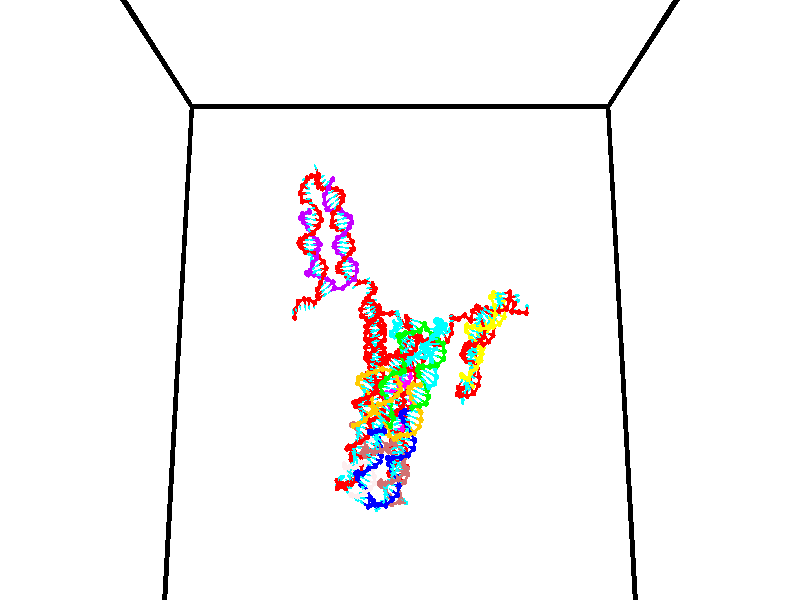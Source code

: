 // switches for output
#declare DRAW_BASES = 1; // possible values are 0, 1; only relevant for DNA ribbons
#declare DRAW_BASES_TYPE = 3; // possible values are 1, 2, 3; only relevant for DNA ribbons
#declare DRAW_FOG = 0; // set to 1 to enable fog

#include "colors.inc"

#include "transforms.inc"
background { rgb <1, 1, 1>}

#default {
   normal{
       ripples 0.25
       frequency 0.20
       turbulence 0.2
       lambda 5
   }
	finish {
		phong 0.1
		phong_size 40.
	}
}

// original window dimensions: 1024x640


// camera settings

camera {
	sky <0, 0.179814, -0.983701>
	up <0, 0.179814, -0.983701>
	right 1.6 * <1, 0, 0>
	location <35, 94.9851, 44.8844>
	look_at <35, 29.7336, 32.9568>
	direction <0, -65.2515, -11.9276>
	angle 67.0682
}


# declare cpy_camera_pos = <35, 94.9851, 44.8844>;
# if (DRAW_FOG = 1)
fog {
	fog_type 2
	up vnormalize(cpy_camera_pos)
	color rgbt<1,1,1,0.3>
	distance 1e-5
	fog_alt 3e-3
	fog_offset 56
}
# end


// LIGHTS

# declare lum = 6;
global_settings {
	ambient_light rgb lum * <0.05, 0.05, 0.05>
	max_trace_level 15
}# declare cpy_direct_light_amount = 0.25;
light_source
{	1000 * <-1, -1.16352, -0.803886>,
	rgb lum * cpy_direct_light_amount
	parallel
}

light_source
{	1000 * <1, 1.16352, 0.803886>,
	rgb lum * cpy_direct_light_amount
	parallel
}

// strand 0

// nucleotide -1

// particle -1
sphere {
	<24.335199, 34.596348, 35.373371> 0.250000
	pigment { color rgbt <1,0,0,0> }
	no_shadow
}
cylinder {
	<24.275595, 34.915062, 35.139133>,  <24.239832, 35.106293, 34.998592>, 0.100000
	pigment { color rgbt <1,0,0,0> }
	no_shadow
}
cylinder {
	<24.275595, 34.915062, 35.139133>,  <24.335199, 34.596348, 35.373371>, 0.100000
	pigment { color rgbt <1,0,0,0> }
	no_shadow
}

// particle -1
sphere {
	<24.275595, 34.915062, 35.139133> 0.100000
	pigment { color rgbt <1,0,0,0> }
	no_shadow
}
sphere {
	0, 1
	scale<0.080000,0.200000,0.300000>
	matrix <0.966077, -0.009012, -0.258096,
		-0.210926, -0.604189, -0.768418,
		-0.149013, 0.796790, -0.585595,
		24.230890, 35.154099, 34.963455>
	pigment { color rgbt <0,1,1,0> }
	no_shadow
}
cylinder {
	<24.407309, 34.531788, 34.657307>,  <24.335199, 34.596348, 35.373371>, 0.130000
	pigment { color rgbt <1,0,0,0> }
	no_shadow
}

// nucleotide -1

// particle -1
sphere {
	<24.407309, 34.531788, 34.657307> 0.250000
	pigment { color rgbt <1,0,0,0> }
	no_shadow
}
cylinder {
	<24.496967, 34.912830, 34.739571>,  <24.550762, 35.141457, 34.788929>, 0.100000
	pigment { color rgbt <1,0,0,0> }
	no_shadow
}
cylinder {
	<24.496967, 34.912830, 34.739571>,  <24.407309, 34.531788, 34.657307>, 0.100000
	pigment { color rgbt <1,0,0,0> }
	no_shadow
}

// particle -1
sphere {
	<24.496967, 34.912830, 34.739571> 0.100000
	pigment { color rgbt <1,0,0,0> }
	no_shadow
}
sphere {
	0, 1
	scale<0.080000,0.200000,0.300000>
	matrix <0.887638, -0.112442, -0.446604,
		-0.402314, 0.282657, -0.870775,
		0.224148, 0.952608, 0.205660,
		24.564211, 35.198612, 34.801270>
	pigment { color rgbt <0,1,1,0> }
	no_shadow
}
cylinder {
	<24.684435, 34.804699, 34.012840>,  <24.407309, 34.531788, 34.657307>, 0.130000
	pigment { color rgbt <1,0,0,0> }
	no_shadow
}

// nucleotide -1

// particle -1
sphere {
	<24.684435, 34.804699, 34.012840> 0.250000
	pigment { color rgbt <1,0,0,0> }
	no_shadow
}
cylinder {
	<24.830175, 35.004383, 34.327301>,  <24.917620, 35.124195, 34.515976>, 0.100000
	pigment { color rgbt <1,0,0,0> }
	no_shadow
}
cylinder {
	<24.830175, 35.004383, 34.327301>,  <24.684435, 34.804699, 34.012840>, 0.100000
	pigment { color rgbt <1,0,0,0> }
	no_shadow
}

// particle -1
sphere {
	<24.830175, 35.004383, 34.327301> 0.100000
	pigment { color rgbt <1,0,0,0> }
	no_shadow
}
sphere {
	0, 1
	scale<0.080000,0.200000,0.300000>
	matrix <0.917956, -0.050330, -0.393475,
		-0.156861, 0.865016, -0.476594,
		0.364350, 0.499213, 0.786152,
		24.939480, 35.154148, 34.563148>
	pigment { color rgbt <0,1,1,0> }
	no_shadow
}
cylinder {
	<25.333136, 35.121407, 33.877338>,  <24.684435, 34.804699, 34.012840>, 0.130000
	pigment { color rgbt <1,0,0,0> }
	no_shadow
}

// nucleotide -1

// particle -1
sphere {
	<25.333136, 35.121407, 33.877338> 0.250000
	pigment { color rgbt <1,0,0,0> }
	no_shadow
}
cylinder {
	<25.408764, 35.134651, 34.269901>,  <25.454140, 35.142597, 34.505440>, 0.100000
	pigment { color rgbt <1,0,0,0> }
	no_shadow
}
cylinder {
	<25.408764, 35.134651, 34.269901>,  <25.333136, 35.121407, 33.877338>, 0.100000
	pigment { color rgbt <1,0,0,0> }
	no_shadow
}

// particle -1
sphere {
	<25.408764, 35.134651, 34.269901> 0.100000
	pigment { color rgbt <1,0,0,0> }
	no_shadow
}
sphere {
	0, 1
	scale<0.080000,0.200000,0.300000>
	matrix <0.981897, -0.018073, -0.188554,
		0.011494, 0.999288, -0.035931,
		0.189069, 0.033114, 0.981405,
		25.465485, 35.144585, 34.564323>
	pigment { color rgbt <0,1,1,0> }
	no_shadow
}
cylinder {
	<25.908365, 35.619476, 33.997112>,  <25.333136, 35.121407, 33.877338>, 0.130000
	pigment { color rgbt <1,0,0,0> }
	no_shadow
}

// nucleotide -1

// particle -1
sphere {
	<25.908365, 35.619476, 33.997112> 0.250000
	pigment { color rgbt <1,0,0,0> }
	no_shadow
}
cylinder {
	<25.880611, 35.360920, 34.301048>,  <25.863958, 35.205788, 34.483410>, 0.100000
	pigment { color rgbt <1,0,0,0> }
	no_shadow
}
cylinder {
	<25.880611, 35.360920, 34.301048>,  <25.908365, 35.619476, 33.997112>, 0.100000
	pigment { color rgbt <1,0,0,0> }
	no_shadow
}

// particle -1
sphere {
	<25.880611, 35.360920, 34.301048> 0.100000
	pigment { color rgbt <1,0,0,0> }
	no_shadow
}
sphere {
	0, 1
	scale<0.080000,0.200000,0.300000>
	matrix <0.984702, -0.166417, -0.051649,
		0.159836, 0.744637, 0.648050,
		-0.069387, -0.646391, 0.759844,
		25.859795, 35.167004, 34.529003>
	pigment { color rgbt <0,1,1,0> }
	no_shadow
}
cylinder {
	<26.490673, 35.768608, 34.275200>,  <25.908365, 35.619476, 33.997112>, 0.130000
	pigment { color rgbt <1,0,0,0> }
	no_shadow
}

// nucleotide -1

// particle -1
sphere {
	<26.490673, 35.768608, 34.275200> 0.250000
	pigment { color rgbt <1,0,0,0> }
	no_shadow
}
cylinder {
	<26.410048, 35.390842, 34.379093>,  <26.361671, 35.164185, 34.441429>, 0.100000
	pigment { color rgbt <1,0,0,0> }
	no_shadow
}
cylinder {
	<26.410048, 35.390842, 34.379093>,  <26.490673, 35.768608, 34.275200>, 0.100000
	pigment { color rgbt <1,0,0,0> }
	no_shadow
}

// particle -1
sphere {
	<26.410048, 35.390842, 34.379093> 0.100000
	pigment { color rgbt <1,0,0,0> }
	no_shadow
}
sphere {
	0, 1
	scale<0.080000,0.200000,0.300000>
	matrix <0.937670, -0.262697, -0.227518,
		0.283100, 0.197680, 0.938497,
		-0.201565, -0.944411, 0.259729,
		26.349579, 35.107517, 34.457012>
	pigment { color rgbt <0,1,1,0> }
	no_shadow
}
cylinder {
	<26.941029, 36.148937, 33.936558>,  <26.490673, 35.768608, 34.275200>, 0.130000
	pigment { color rgbt <1,0,0,0> }
	no_shadow
}

// nucleotide -1

// particle -1
sphere {
	<26.941029, 36.148937, 33.936558> 0.250000
	pigment { color rgbt <1,0,0,0> }
	no_shadow
}
cylinder {
	<27.284935, 36.327995, 33.838242>,  <27.491280, 36.435432, 33.779251>, 0.100000
	pigment { color rgbt <1,0,0,0> }
	no_shadow
}
cylinder {
	<27.284935, 36.327995, 33.838242>,  <26.941029, 36.148937, 33.936558>, 0.100000
	pigment { color rgbt <1,0,0,0> }
	no_shadow
}

// particle -1
sphere {
	<27.284935, 36.327995, 33.838242> 0.100000
	pigment { color rgbt <1,0,0,0> }
	no_shadow
}
sphere {
	0, 1
	scale<0.080000,0.200000,0.300000>
	matrix <-0.504904, 0.672867, -0.540668,
		-0.076645, 0.588948, 0.804528,
		0.859766, 0.447649, -0.245791,
		27.542866, 36.462292, 33.764503>
	pigment { color rgbt <0,1,1,0> }
	no_shadow
}
cylinder {
	<26.923277, 36.980057, 33.943504>,  <26.941029, 36.148937, 33.936558>, 0.130000
	pigment { color rgbt <1,0,0,0> }
	no_shadow
}

// nucleotide -1

// particle -1
sphere {
	<26.923277, 36.980057, 33.943504> 0.250000
	pigment { color rgbt <1,0,0,0> }
	no_shadow
}
cylinder {
	<27.204082, 36.867424, 33.681850>,  <27.372566, 36.799847, 33.524857>, 0.100000
	pigment { color rgbt <1,0,0,0> }
	no_shadow
}
cylinder {
	<27.204082, 36.867424, 33.681850>,  <26.923277, 36.980057, 33.943504>, 0.100000
	pigment { color rgbt <1,0,0,0> }
	no_shadow
}

// particle -1
sphere {
	<27.204082, 36.867424, 33.681850> 0.100000
	pigment { color rgbt <1,0,0,0> }
	no_shadow
}
sphere {
	0, 1
	scale<0.080000,0.200000,0.300000>
	matrix <-0.419435, 0.578839, -0.699300,
		0.575547, 0.765284, 0.288248,
		0.702012, -0.281579, -0.654135,
		27.414686, 36.782951, 33.485611>
	pigment { color rgbt <0,1,1,0> }
	no_shadow
}
cylinder {
	<26.971151, 37.556980, 33.544868>,  <26.923277, 36.980057, 33.943504>, 0.130000
	pigment { color rgbt <1,0,0,0> }
	no_shadow
}

// nucleotide -1

// particle -1
sphere {
	<26.971151, 37.556980, 33.544868> 0.250000
	pigment { color rgbt <1,0,0,0> }
	no_shadow
}
cylinder {
	<27.166553, 37.287140, 33.323502>,  <27.283794, 37.125237, 33.190681>, 0.100000
	pigment { color rgbt <1,0,0,0> }
	no_shadow
}
cylinder {
	<27.166553, 37.287140, 33.323502>,  <26.971151, 37.556980, 33.544868>, 0.100000
	pigment { color rgbt <1,0,0,0> }
	no_shadow
}

// particle -1
sphere {
	<27.166553, 37.287140, 33.323502> 0.100000
	pigment { color rgbt <1,0,0,0> }
	no_shadow
}
sphere {
	0, 1
	scale<0.080000,0.200000,0.300000>
	matrix <-0.275635, 0.482464, -0.831417,
		0.827882, 0.558692, 0.049741,
		0.488504, -0.674605, -0.553419,
		27.313105, 37.084759, 33.157475>
	pigment { color rgbt <0,1,1,0> }
	no_shadow
}
cylinder {
	<27.361893, 37.935719, 33.041916>,  <26.971151, 37.556980, 33.544868>, 0.130000
	pigment { color rgbt <1,0,0,0> }
	no_shadow
}

// nucleotide -1

// particle -1
sphere {
	<27.361893, 37.935719, 33.041916> 0.250000
	pigment { color rgbt <1,0,0,0> }
	no_shadow
}
cylinder {
	<27.322269, 37.575310, 32.872993>,  <27.298496, 37.359062, 32.771641>, 0.100000
	pigment { color rgbt <1,0,0,0> }
	no_shadow
}
cylinder {
	<27.322269, 37.575310, 32.872993>,  <27.361893, 37.935719, 33.041916>, 0.100000
	pigment { color rgbt <1,0,0,0> }
	no_shadow
}

// particle -1
sphere {
	<27.322269, 37.575310, 32.872993> 0.100000
	pigment { color rgbt <1,0,0,0> }
	no_shadow
}
sphere {
	0, 1
	scale<0.080000,0.200000,0.300000>
	matrix <-0.202390, 0.433765, -0.878001,
		0.974282, -0.001503, -0.225327,
		-0.099058, -0.901025, -0.422305,
		27.292551, 37.305004, 32.746304>
	pigment { color rgbt <0,1,1,0> }
	no_shadow
}
cylinder {
	<27.674379, 37.999146, 32.331833>,  <27.361893, 37.935719, 33.041916>, 0.130000
	pigment { color rgbt <1,0,0,0> }
	no_shadow
}

// nucleotide -1

// particle -1
sphere {
	<27.674379, 37.999146, 32.331833> 0.250000
	pigment { color rgbt <1,0,0,0> }
	no_shadow
}
cylinder {
	<27.428898, 37.684147, 32.309155>,  <27.281609, 37.495148, 32.295547>, 0.100000
	pigment { color rgbt <1,0,0,0> }
	no_shadow
}
cylinder {
	<27.428898, 37.684147, 32.309155>,  <27.674379, 37.999146, 32.331833>, 0.100000
	pigment { color rgbt <1,0,0,0> }
	no_shadow
}

// particle -1
sphere {
	<27.428898, 37.684147, 32.309155> 0.100000
	pigment { color rgbt <1,0,0,0> }
	no_shadow
}
sphere {
	0, 1
	scale<0.080000,0.200000,0.300000>
	matrix <-0.323109, 0.316028, -0.892035,
		0.720394, -0.529126, -0.448395,
		-0.613704, -0.787497, -0.056700,
		27.244787, 37.447899, 32.292145>
	pigment { color rgbt <0,1,1,0> }
	no_shadow
}
cylinder {
	<27.801668, 37.638435, 31.778229>,  <27.674379, 37.999146, 32.331833>, 0.130000
	pigment { color rgbt <1,0,0,0> }
	no_shadow
}

// nucleotide -1

// particle -1
sphere {
	<27.801668, 37.638435, 31.778229> 0.250000
	pigment { color rgbt <1,0,0,0> }
	no_shadow
}
cylinder {
	<27.418398, 37.545525, 31.845098>,  <27.188437, 37.489780, 31.885221>, 0.100000
	pigment { color rgbt <1,0,0,0> }
	no_shadow
}
cylinder {
	<27.418398, 37.545525, 31.845098>,  <27.801668, 37.638435, 31.778229>, 0.100000
	pigment { color rgbt <1,0,0,0> }
	no_shadow
}

// particle -1
sphere {
	<27.418398, 37.545525, 31.845098> 0.100000
	pigment { color rgbt <1,0,0,0> }
	no_shadow
}
sphere {
	0, 1
	scale<0.080000,0.200000,0.300000>
	matrix <-0.247880, 0.381672, -0.890439,
		0.143018, -0.894637, -0.423285,
		-0.958176, -0.232272, 0.167177,
		27.130945, 37.475842, 31.895252>
	pigment { color rgbt <0,1,1,0> }
	no_shadow
}
cylinder {
	<27.533100, 37.354443, 31.182734>,  <27.801668, 37.638435, 31.778229>, 0.130000
	pigment { color rgbt <1,0,0,0> }
	no_shadow
}

// nucleotide -1

// particle -1
sphere {
	<27.533100, 37.354443, 31.182734> 0.250000
	pigment { color rgbt <1,0,0,0> }
	no_shadow
}
cylinder {
	<27.197115, 37.447762, 31.378708>,  <26.995523, 37.503754, 31.496292>, 0.100000
	pigment { color rgbt <1,0,0,0> }
	no_shadow
}
cylinder {
	<27.197115, 37.447762, 31.378708>,  <27.533100, 37.354443, 31.182734>, 0.100000
	pigment { color rgbt <1,0,0,0> }
	no_shadow
}

// particle -1
sphere {
	<27.197115, 37.447762, 31.378708> 0.100000
	pigment { color rgbt <1,0,0,0> }
	no_shadow
}
sphere {
	0, 1
	scale<0.080000,0.200000,0.300000>
	matrix <-0.387862, 0.373323, -0.842730,
		-0.379507, -0.897889, -0.223092,
		-0.839963, 0.233293, 0.489935,
		26.945126, 37.517750, 31.525688>
	pigment { color rgbt <0,1,1,0> }
	no_shadow
}
cylinder {
	<26.948380, 37.177582, 30.686125>,  <27.533100, 37.354443, 31.182734>, 0.130000
	pigment { color rgbt <1,0,0,0> }
	no_shadow
}

// nucleotide -1

// particle -1
sphere {
	<26.948380, 37.177582, 30.686125> 0.250000
	pigment { color rgbt <1,0,0,0> }
	no_shadow
}
cylinder {
	<26.816772, 37.408932, 30.984716>,  <26.737808, 37.547741, 31.163872>, 0.100000
	pigment { color rgbt <1,0,0,0> }
	no_shadow
}
cylinder {
	<26.816772, 37.408932, 30.984716>,  <26.948380, 37.177582, 30.686125>, 0.100000
	pigment { color rgbt <1,0,0,0> }
	no_shadow
}

// particle -1
sphere {
	<26.816772, 37.408932, 30.984716> 0.100000
	pigment { color rgbt <1,0,0,0> }
	no_shadow
}
sphere {
	0, 1
	scale<0.080000,0.200000,0.300000>
	matrix <-0.432557, 0.610379, -0.663574,
		-0.839429, -0.541223, 0.049354,
		-0.329017, 0.578372, 0.746480,
		26.718067, 37.582443, 31.208660>
	pigment { color rgbt <0,1,1,0> }
	no_shadow
}
cylinder {
	<26.498299, 37.437820, 30.368019>,  <26.948380, 37.177582, 30.686125>, 0.130000
	pigment { color rgbt <1,0,0,0> }
	no_shadow
}

// nucleotide -1

// particle -1
sphere {
	<26.498299, 37.437820, 30.368019> 0.250000
	pigment { color rgbt <1,0,0,0> }
	no_shadow
}
cylinder {
	<26.476770, 37.701923, 30.667664>,  <26.463854, 37.860386, 30.847450>, 0.100000
	pigment { color rgbt <1,0,0,0> }
	no_shadow
}
cylinder {
	<26.476770, 37.701923, 30.667664>,  <26.498299, 37.437820, 30.368019>, 0.100000
	pigment { color rgbt <1,0,0,0> }
	no_shadow
}

// particle -1
sphere {
	<26.476770, 37.701923, 30.667664> 0.100000
	pigment { color rgbt <1,0,0,0> }
	no_shadow
}
sphere {
	0, 1
	scale<0.080000,0.200000,0.300000>
	matrix <-0.527836, 0.618010, -0.582627,
		-0.847640, -0.426764, 0.315245,
		-0.053819, 0.660255, 0.749111,
		26.460625, 37.900002, 30.892397>
	pigment { color rgbt <0,1,1,0> }
	no_shadow
}
cylinder {
	<25.764238, 37.642841, 30.412741>,  <26.498299, 37.437820, 30.368019>, 0.130000
	pigment { color rgbt <1,0,0,0> }
	no_shadow
}

// nucleotide -1

// particle -1
sphere {
	<25.764238, 37.642841, 30.412741> 0.250000
	pigment { color rgbt <1,0,0,0> }
	no_shadow
}
cylinder {
	<25.997770, 37.918995, 30.583626>,  <26.137890, 38.084686, 30.686157>, 0.100000
	pigment { color rgbt <1,0,0,0> }
	no_shadow
}
cylinder {
	<25.997770, 37.918995, 30.583626>,  <25.764238, 37.642841, 30.412741>, 0.100000
	pigment { color rgbt <1,0,0,0> }
	no_shadow
}

// particle -1
sphere {
	<25.997770, 37.918995, 30.583626> 0.100000
	pigment { color rgbt <1,0,0,0> }
	no_shadow
}
sphere {
	0, 1
	scale<0.080000,0.200000,0.300000>
	matrix <-0.268504, 0.660786, -0.700905,
		-0.766190, 0.294501, 0.571158,
		0.583831, 0.690385, 0.427213,
		26.172920, 38.126110, 30.711790>
	pigment { color rgbt <0,1,1,0> }
	no_shadow
}
cylinder {
	<25.371004, 38.274490, 30.129396>,  <25.764238, 37.642841, 30.412741>, 0.130000
	pigment { color rgbt <1,0,0,0> }
	no_shadow
}

// nucleotide -1

// particle -1
sphere {
	<25.371004, 38.274490, 30.129396> 0.250000
	pigment { color rgbt <1,0,0,0> }
	no_shadow
}
cylinder {
	<25.716984, 38.408287, 30.279053>,  <25.924572, 38.488564, 30.368847>, 0.100000
	pigment { color rgbt <1,0,0,0> }
	no_shadow
}
cylinder {
	<25.716984, 38.408287, 30.279053>,  <25.371004, 38.274490, 30.129396>, 0.100000
	pigment { color rgbt <1,0,0,0> }
	no_shadow
}

// particle -1
sphere {
	<25.716984, 38.408287, 30.279053> 0.100000
	pigment { color rgbt <1,0,0,0> }
	no_shadow
}
sphere {
	0, 1
	scale<0.080000,0.200000,0.300000>
	matrix <0.190043, 0.471684, -0.861045,
		-0.464488, 0.815861, 0.344415,
		0.864948, 0.334491, 0.374140,
		25.976469, 38.508633, 30.391294>
	pigment { color rgbt <0,1,1,0> }
	no_shadow
}
cylinder {
	<25.312651, 38.920879, 30.023399>,  <25.371004, 38.274490, 30.129396>, 0.130000
	pigment { color rgbt <1,0,0,0> }
	no_shadow
}

// nucleotide -1

// particle -1
sphere {
	<25.312651, 38.920879, 30.023399> 0.250000
	pigment { color rgbt <1,0,0,0> }
	no_shadow
}
cylinder {
	<25.704695, 38.851009, 30.061085>,  <25.939920, 38.809090, 30.083696>, 0.100000
	pigment { color rgbt <1,0,0,0> }
	no_shadow
}
cylinder {
	<25.704695, 38.851009, 30.061085>,  <25.312651, 38.920879, 30.023399>, 0.100000
	pigment { color rgbt <1,0,0,0> }
	no_shadow
}

// particle -1
sphere {
	<25.704695, 38.851009, 30.061085> 0.100000
	pigment { color rgbt <1,0,0,0> }
	no_shadow
}
sphere {
	0, 1
	scale<0.080000,0.200000,0.300000>
	matrix <0.167382, 0.472472, -0.865305,
		0.106630, 0.863864, 0.492311,
		0.980109, -0.174672, 0.094216,
		25.998728, 38.798607, 30.089350>
	pigment { color rgbt <0,1,1,0> }
	no_shadow
}
cylinder {
	<25.550333, 39.504650, 29.889837>,  <25.312651, 38.920879, 30.023399>, 0.130000
	pigment { color rgbt <1,0,0,0> }
	no_shadow
}

// nucleotide -1

// particle -1
sphere {
	<25.550333, 39.504650, 29.889837> 0.250000
	pigment { color rgbt <1,0,0,0> }
	no_shadow
}
cylinder {
	<25.842680, 39.238827, 29.827625>,  <26.018087, 39.079330, 29.790298>, 0.100000
	pigment { color rgbt <1,0,0,0> }
	no_shadow
}
cylinder {
	<25.842680, 39.238827, 29.827625>,  <25.550333, 39.504650, 29.889837>, 0.100000
	pigment { color rgbt <1,0,0,0> }
	no_shadow
}

// particle -1
sphere {
	<25.842680, 39.238827, 29.827625> 0.100000
	pigment { color rgbt <1,0,0,0> }
	no_shadow
}
sphere {
	0, 1
	scale<0.080000,0.200000,0.300000>
	matrix <0.090183, 0.319911, -0.943146,
		0.676536, 0.675288, 0.293744,
		0.730867, -0.664563, -0.155532,
		26.061939, 39.039459, 29.780966>
	pigment { color rgbt <0,1,1,0> }
	no_shadow
}
cylinder {
	<26.134703, 39.906120, 29.716745>,  <25.550333, 39.504650, 29.889837>, 0.130000
	pigment { color rgbt <1,0,0,0> }
	no_shadow
}

// nucleotide -1

// particle -1
sphere {
	<26.134703, 39.906120, 29.716745> 0.250000
	pigment { color rgbt <1,0,0,0> }
	no_shadow
}
cylinder {
	<26.191881, 39.534462, 29.580359>,  <26.226189, 39.311466, 29.498526>, 0.100000
	pigment { color rgbt <1,0,0,0> }
	no_shadow
}
cylinder {
	<26.191881, 39.534462, 29.580359>,  <26.134703, 39.906120, 29.716745>, 0.100000
	pigment { color rgbt <1,0,0,0> }
	no_shadow
}

// particle -1
sphere {
	<26.191881, 39.534462, 29.580359> 0.100000
	pigment { color rgbt <1,0,0,0> }
	no_shadow
}
sphere {
	0, 1
	scale<0.080000,0.200000,0.300000>
	matrix <0.292222, 0.368771, -0.882391,
		0.945607, 0.026498, 0.324232,
		0.142949, -0.929143, -0.340969,
		26.234766, 39.255718, 29.478067>
	pigment { color rgbt <0,1,1,0> }
	no_shadow
}
cylinder {
	<26.839243, 39.837154, 29.429539>,  <26.134703, 39.906120, 29.716745>, 0.130000
	pigment { color rgbt <1,0,0,0> }
	no_shadow
}

// nucleotide -1

// particle -1
sphere {
	<26.839243, 39.837154, 29.429539> 0.250000
	pigment { color rgbt <1,0,0,0> }
	no_shadow
}
cylinder {
	<26.613811, 39.559795, 29.249947>,  <26.478554, 39.393379, 29.142191>, 0.100000
	pigment { color rgbt <1,0,0,0> }
	no_shadow
}
cylinder {
	<26.613811, 39.559795, 29.249947>,  <26.839243, 39.837154, 29.429539>, 0.100000
	pigment { color rgbt <1,0,0,0> }
	no_shadow
}

// particle -1
sphere {
	<26.613811, 39.559795, 29.249947> 0.100000
	pigment { color rgbt <1,0,0,0> }
	no_shadow
}
sphere {
	0, 1
	scale<0.080000,0.200000,0.300000>
	matrix <0.142601, 0.453692, -0.879675,
		0.813662, -0.559789, -0.156811,
		-0.563576, -0.693397, -0.448979,
		26.444738, 39.351776, 29.115253>
	pigment { color rgbt <0,1,1,0> }
	no_shadow
}
cylinder {
	<27.236137, 39.764614, 28.881983>,  <26.839243, 39.837154, 29.429539>, 0.130000
	pigment { color rgbt <1,0,0,0> }
	no_shadow
}

// nucleotide -1

// particle -1
sphere {
	<27.236137, 39.764614, 28.881983> 0.250000
	pigment { color rgbt <1,0,0,0> }
	no_shadow
}
cylinder {
	<26.886618, 39.606968, 28.768040>,  <26.676905, 39.512379, 28.699675>, 0.100000
	pigment { color rgbt <1,0,0,0> }
	no_shadow
}
cylinder {
	<26.886618, 39.606968, 28.768040>,  <27.236137, 39.764614, 28.881983>, 0.100000
	pigment { color rgbt <1,0,0,0> }
	no_shadow
}

// particle -1
sphere {
	<26.886618, 39.606968, 28.768040> 0.100000
	pigment { color rgbt <1,0,0,0> }
	no_shadow
}
sphere {
	0, 1
	scale<0.080000,0.200000,0.300000>
	matrix <0.040665, 0.524511, -0.850432,
		0.484580, -0.754692, -0.442292,
		-0.873801, -0.394116, -0.284857,
		26.624477, 39.488731, 28.682583>
	pigment { color rgbt <0,1,1,0> }
	no_shadow
}
cylinder {
	<27.500694, 39.505562, 28.280912>,  <27.236137, 39.764614, 28.881983>, 0.130000
	pigment { color rgbt <1,0,0,0> }
	no_shadow
}

// nucleotide -1

// particle -1
sphere {
	<27.500694, 39.505562, 28.280912> 0.250000
	pigment { color rgbt <1,0,0,0> }
	no_shadow
}
cylinder {
	<27.101160, 39.501522, 28.262030>,  <26.861441, 39.499096, 28.250700>, 0.100000
	pigment { color rgbt <1,0,0,0> }
	no_shadow
}
cylinder {
	<27.101160, 39.501522, 28.262030>,  <27.500694, 39.505562, 28.280912>, 0.100000
	pigment { color rgbt <1,0,0,0> }
	no_shadow
}

// particle -1
sphere {
	<27.101160, 39.501522, 28.262030> 0.100000
	pigment { color rgbt <1,0,0,0> }
	no_shadow
}
sphere {
	0, 1
	scale<0.080000,0.200000,0.300000>
	matrix <0.040795, 0.346185, -0.937279,
		0.025809, -0.938112, -0.345369,
		-0.998834, -0.010101, -0.047205,
		26.801510, 39.498493, 28.247868>
	pigment { color rgbt <0,1,1,0> }
	no_shadow
}
cylinder {
	<27.275726, 39.098701, 27.583469>,  <27.500694, 39.505562, 28.280912>, 0.130000
	pigment { color rgbt <1,0,0,0> }
	no_shadow
}

// nucleotide -1

// particle -1
sphere {
	<27.275726, 39.098701, 27.583469> 0.250000
	pigment { color rgbt <1,0,0,0> }
	no_shadow
}
cylinder {
	<27.011538, 39.358936, 27.733408>,  <26.853025, 39.515079, 27.823372>, 0.100000
	pigment { color rgbt <1,0,0,0> }
	no_shadow
}
cylinder {
	<27.011538, 39.358936, 27.733408>,  <27.275726, 39.098701, 27.583469>, 0.100000
	pigment { color rgbt <1,0,0,0> }
	no_shadow
}

// particle -1
sphere {
	<27.011538, 39.358936, 27.733408> 0.100000
	pigment { color rgbt <1,0,0,0> }
	no_shadow
}
sphere {
	0, 1
	scale<0.080000,0.200000,0.300000>
	matrix <-0.173862, 0.353147, -0.919271,
		-0.730446, -0.672323, -0.120130,
		-0.660470, 0.650591, 0.374846,
		26.813396, 39.554115, 27.845861>
	pigment { color rgbt <0,1,1,0> }
	no_shadow
}
cylinder {
	<26.791367, 39.016148, 27.096785>,  <27.275726, 39.098701, 27.583469>, 0.130000
	pigment { color rgbt <1,0,0,0> }
	no_shadow
}

// nucleotide -1

// particle -1
sphere {
	<26.791367, 39.016148, 27.096785> 0.250000
	pigment { color rgbt <1,0,0,0> }
	no_shadow
}
cylinder {
	<26.744072, 39.383438, 27.247982>,  <26.715694, 39.603813, 27.338701>, 0.100000
	pigment { color rgbt <1,0,0,0> }
	no_shadow
}
cylinder {
	<26.744072, 39.383438, 27.247982>,  <26.791367, 39.016148, 27.096785>, 0.100000
	pigment { color rgbt <1,0,0,0> }
	no_shadow
}

// particle -1
sphere {
	<26.744072, 39.383438, 27.247982> 0.100000
	pigment { color rgbt <1,0,0,0> }
	no_shadow
}
sphere {
	0, 1
	scale<0.080000,0.200000,0.300000>
	matrix <-0.171134, 0.356127, -0.918633,
		-0.978127, -0.173304, 0.115032,
		-0.118237, 0.918226, 0.377996,
		26.708601, 39.658905, 27.361382>
	pigment { color rgbt <0,1,1,0> }
	no_shadow
}
cylinder {
	<26.289919, 39.200798, 26.647562>,  <26.791367, 39.016148, 27.096785>, 0.130000
	pigment { color rgbt <1,0,0,0> }
	no_shadow
}

// nucleotide -1

// particle -1
sphere {
	<26.289919, 39.200798, 26.647562> 0.250000
	pigment { color rgbt <1,0,0,0> }
	no_shadow
}
cylinder {
	<26.416479, 39.530666, 26.835094>,  <26.492416, 39.728588, 26.947613>, 0.100000
	pigment { color rgbt <1,0,0,0> }
	no_shadow
}
cylinder {
	<26.416479, 39.530666, 26.835094>,  <26.289919, 39.200798, 26.647562>, 0.100000
	pigment { color rgbt <1,0,0,0> }
	no_shadow
}

// particle -1
sphere {
	<26.416479, 39.530666, 26.835094> 0.100000
	pigment { color rgbt <1,0,0,0> }
	no_shadow
}
sphere {
	0, 1
	scale<0.080000,0.200000,0.300000>
	matrix <-0.040909, 0.505621, -0.861785,
		-0.947742, 0.253492, 0.193716,
		0.316403, 0.824675, 0.468829,
		26.511400, 39.778069, 26.975742>
	pigment { color rgbt <0,1,1,0> }
	no_shadow
}
cylinder {
	<25.655542, 39.615913, 26.776743>,  <26.289919, 39.200798, 26.647562>, 0.130000
	pigment { color rgbt <1,0,0,0> }
	no_shadow
}

// nucleotide -1

// particle -1
sphere {
	<25.655542, 39.615913, 26.776743> 0.250000
	pigment { color rgbt <1,0,0,0> }
	no_shadow
}
cylinder {
	<26.001890, 39.809273, 26.725204>,  <26.209698, 39.925289, 26.694281>, 0.100000
	pigment { color rgbt <1,0,0,0> }
	no_shadow
}
cylinder {
	<26.001890, 39.809273, 26.725204>,  <25.655542, 39.615913, 26.776743>, 0.100000
	pigment { color rgbt <1,0,0,0> }
	no_shadow
}

// particle -1
sphere {
	<26.001890, 39.809273, 26.725204> 0.100000
	pigment { color rgbt <1,0,0,0> }
	no_shadow
}
sphere {
	0, 1
	scale<0.080000,0.200000,0.300000>
	matrix <-0.267198, 0.229124, -0.936006,
		-0.422939, 0.844886, 0.327553,
		0.865868, 0.483395, -0.128846,
		26.261650, 39.954292, 26.686550>
	pigment { color rgbt <0,1,1,0> }
	no_shadow
}
cylinder {
	<25.546373, 40.125881, 26.289127>,  <25.655542, 39.615913, 26.776743>, 0.130000
	pigment { color rgbt <1,0,0,0> }
	no_shadow
}

// nucleotide -1

// particle -1
sphere {
	<25.546373, 40.125881, 26.289127> 0.250000
	pigment { color rgbt <1,0,0,0> }
	no_shadow
}
cylinder {
	<25.939613, 40.059452, 26.258322>,  <26.175558, 40.019596, 26.239838>, 0.100000
	pigment { color rgbt <1,0,0,0> }
	no_shadow
}
cylinder {
	<25.939613, 40.059452, 26.258322>,  <25.546373, 40.125881, 26.289127>, 0.100000
	pigment { color rgbt <1,0,0,0> }
	no_shadow
}

// particle -1
sphere {
	<25.939613, 40.059452, 26.258322> 0.100000
	pigment { color rgbt <1,0,0,0> }
	no_shadow
}
sphere {
	0, 1
	scale<0.080000,0.200000,0.300000>
	matrix <-0.056503, 0.124886, -0.990561,
		0.174123, 0.978173, 0.113392,
		0.983102, -0.166072, -0.077015,
		26.234545, 40.009632, 26.235218>
	pigment { color rgbt <0,1,1,0> }
	no_shadow
}
cylinder {
	<25.783571, 40.556602, 25.832998>,  <25.546373, 40.125881, 26.289127>, 0.130000
	pigment { color rgbt <1,0,0,0> }
	no_shadow
}

// nucleotide -1

// particle -1
sphere {
	<25.783571, 40.556602, 25.832998> 0.250000
	pigment { color rgbt <1,0,0,0> }
	no_shadow
}
cylinder {
	<26.019501, 40.233673, 25.825665>,  <26.161058, 40.039917, 25.821264>, 0.100000
	pigment { color rgbt <1,0,0,0> }
	no_shadow
}
cylinder {
	<26.019501, 40.233673, 25.825665>,  <25.783571, 40.556602, 25.832998>, 0.100000
	pigment { color rgbt <1,0,0,0> }
	no_shadow
}

// particle -1
sphere {
	<26.019501, 40.233673, 25.825665> 0.100000
	pigment { color rgbt <1,0,0,0> }
	no_shadow
}
sphere {
	0, 1
	scale<0.080000,0.200000,0.300000>
	matrix <-0.343320, -0.230149, -0.910584,
		0.730917, 0.543377, -0.412918,
		0.589823, -0.807325, -0.018332,
		26.196447, 39.991474, 25.820166>
	pigment { color rgbt <0,1,1,0> }
	no_shadow
}
cylinder {
	<26.237196, 40.506134, 25.181446>,  <25.783571, 40.556602, 25.832998>, 0.130000
	pigment { color rgbt <1,0,0,0> }
	no_shadow
}

// nucleotide -1

// particle -1
sphere {
	<26.237196, 40.506134, 25.181446> 0.250000
	pigment { color rgbt <1,0,0,0> }
	no_shadow
}
cylinder {
	<26.118845, 40.144836, 25.305777>,  <26.047834, 39.928059, 25.380375>, 0.100000
	pigment { color rgbt <1,0,0,0> }
	no_shadow
}
cylinder {
	<26.118845, 40.144836, 25.305777>,  <26.237196, 40.506134, 25.181446>, 0.100000
	pigment { color rgbt <1,0,0,0> }
	no_shadow
}

// particle -1
sphere {
	<26.118845, 40.144836, 25.305777> 0.100000
	pigment { color rgbt <1,0,0,0> }
	no_shadow
}
sphere {
	0, 1
	scale<0.080000,0.200000,0.300000>
	matrix <-0.323122, -0.211577, -0.922403,
		0.898915, -0.373354, -0.229255,
		-0.295878, -0.903240, 0.310829,
		26.030081, 39.873863, 25.399025>
	pigment { color rgbt <0,1,1,0> }
	no_shadow
}
cylinder {
	<26.569582, 40.000549, 24.785774>,  <26.237196, 40.506134, 25.181446>, 0.130000
	pigment { color rgbt <1,0,0,0> }
	no_shadow
}

// nucleotide -1

// particle -1
sphere {
	<26.569582, 40.000549, 24.785774> 0.250000
	pigment { color rgbt <1,0,0,0> }
	no_shadow
}
cylinder {
	<26.195562, 39.948441, 24.917662>,  <25.971151, 39.917175, 24.996794>, 0.100000
	pigment { color rgbt <1,0,0,0> }
	no_shadow
}
cylinder {
	<26.195562, 39.948441, 24.917662>,  <26.569582, 40.000549, 24.785774>, 0.100000
	pigment { color rgbt <1,0,0,0> }
	no_shadow
}

// particle -1
sphere {
	<26.195562, 39.948441, 24.917662> 0.100000
	pigment { color rgbt <1,0,0,0> }
	no_shadow
}
sphere {
	0, 1
	scale<0.080000,0.200000,0.300000>
	matrix <-0.316924, -0.109662, -0.942090,
		0.158891, -0.985394, 0.061251,
		-0.935047, -0.130278, 0.329720,
		25.915049, 39.909359, 25.016577>
	pigment { color rgbt <0,1,1,0> }
	no_shadow
}
cylinder {
	<27.243696, 40.309284, 24.810844>,  <26.569582, 40.000549, 24.785774>, 0.130000
	pigment { color rgbt <1,0,0,0> }
	no_shadow
}

// nucleotide -1

// particle -1
sphere {
	<27.243696, 40.309284, 24.810844> 0.250000
	pigment { color rgbt <1,0,0,0> }
	no_shadow
}
cylinder {
	<27.123363, 40.592289, 24.555056>,  <27.051163, 40.762093, 24.401583>, 0.100000
	pigment { color rgbt <1,0,0,0> }
	no_shadow
}
cylinder {
	<27.123363, 40.592289, 24.555056>,  <27.243696, 40.309284, 24.810844>, 0.100000
	pigment { color rgbt <1,0,0,0> }
	no_shadow
}

// particle -1
sphere {
	<27.123363, 40.592289, 24.555056> 0.100000
	pigment { color rgbt <1,0,0,0> }
	no_shadow
}
sphere {
	0, 1
	scale<0.080000,0.200000,0.300000>
	matrix <-0.935490, -0.088599, 0.342064,
		0.185358, 0.701126, 0.688524,
		-0.300833, 0.707512, -0.639474,
		27.033113, 40.804543, 24.363213>
	pigment { color rgbt <0,1,1,0> }
	no_shadow
}
cylinder {
	<27.169298, 39.783600, 25.315201>,  <27.243696, 40.309284, 24.810844>, 0.130000
	pigment { color rgbt <1,0,0,0> }
	no_shadow
}

// nucleotide -1

// particle -1
sphere {
	<27.169298, 39.783600, 25.315201> 0.250000
	pigment { color rgbt <1,0,0,0> }
	no_shadow
}
cylinder {
	<26.858772, 39.538330, 25.256758>,  <26.672457, 39.391167, 25.221691>, 0.100000
	pigment { color rgbt <1,0,0,0> }
	no_shadow
}
cylinder {
	<26.858772, 39.538330, 25.256758>,  <27.169298, 39.783600, 25.315201>, 0.100000
	pigment { color rgbt <1,0,0,0> }
	no_shadow
}

// particle -1
sphere {
	<26.858772, 39.538330, 25.256758> 0.100000
	pigment { color rgbt <1,0,0,0> }
	no_shadow
}
sphere {
	0, 1
	scale<0.080000,0.200000,0.300000>
	matrix <-0.260132, 0.522780, -0.811808,
		0.574169, -0.592209, -0.565348,
		-0.776313, -0.613180, -0.146112,
		26.625877, 39.354378, 25.212925>
	pigment { color rgbt <0,1,1,0> }
	no_shadow
}
cylinder {
	<26.900654, 39.196068, 24.751522>,  <27.169298, 39.783600, 25.315201>, 0.130000
	pigment { color rgbt <1,0,0,0> }
	no_shadow
}

// nucleotide -1

// particle -1
sphere {
	<26.900654, 39.196068, 24.751522> 0.250000
	pigment { color rgbt <1,0,0,0> }
	no_shadow
}
cylinder {
	<27.176567, 38.975033, 24.564400>,  <27.342115, 38.842411, 24.452126>, 0.100000
	pigment { color rgbt <1,0,0,0> }
	no_shadow
}
cylinder {
	<27.176567, 38.975033, 24.564400>,  <26.900654, 39.196068, 24.751522>, 0.100000
	pigment { color rgbt <1,0,0,0> }
	no_shadow
}

// particle -1
sphere {
	<27.176567, 38.975033, 24.564400> 0.100000
	pigment { color rgbt <1,0,0,0> }
	no_shadow
}
sphere {
	0, 1
	scale<0.080000,0.200000,0.300000>
	matrix <0.452650, -0.175142, 0.874319,
		-0.565074, -0.814842, 0.129321,
		0.689782, -0.552592, -0.467807,
		27.383501, 38.809254, 24.424057>
	pigment { color rgbt <0,1,1,0> }
	no_shadow
}
cylinder {
	<27.037535, 38.810169, 25.256891>,  <26.900654, 39.196068, 24.751522>, 0.130000
	pigment { color rgbt <1,0,0,0> }
	no_shadow
}

// nucleotide -1

// particle -1
sphere {
	<27.037535, 38.810169, 25.256891> 0.250000
	pigment { color rgbt <1,0,0,0> }
	no_shadow
}
cylinder {
	<27.335804, 38.807247, 24.990383>,  <27.514765, 38.805492, 24.830479>, 0.100000
	pigment { color rgbt <1,0,0,0> }
	no_shadow
}
cylinder {
	<27.335804, 38.807247, 24.990383>,  <27.037535, 38.810169, 25.256891>, 0.100000
	pigment { color rgbt <1,0,0,0> }
	no_shadow
}

// particle -1
sphere {
	<27.335804, 38.807247, 24.990383> 0.100000
	pigment { color rgbt <1,0,0,0> }
	no_shadow
}
sphere {
	0, 1
	scale<0.080000,0.200000,0.300000>
	matrix <0.666112, -0.016323, 0.745673,
		-0.016323, -0.999840, -0.007305,
		-0.745673, 0.007305, 0.666272,
		27.559505, 38.805054, 24.790503>
	pigment { color rgbt <0,1,1,0> }
	no_shadow
}
cylinder {
	<27.356577, 38.178547, 25.203407>,  <27.037535, 38.810169, 25.256891>, 0.130000
	pigment { color rgbt <1,0,0,0> }
	no_shadow
}

// nucleotide -1

// particle -1
sphere {
	<27.356577, 38.178547, 25.203407> 0.250000
	pigment { color rgbt <1,0,0,0> }
	no_shadow
}
cylinder {
	<27.599413, 38.486519, 25.124775>,  <27.745115, 38.671303, 25.077595>, 0.100000
	pigment { color rgbt <1,0,0,0> }
	no_shadow
}
cylinder {
	<27.599413, 38.486519, 25.124775>,  <27.356577, 38.178547, 25.203407>, 0.100000
	pigment { color rgbt <1,0,0,0> }
	no_shadow
}

// particle -1
sphere {
	<27.599413, 38.486519, 25.124775> 0.100000
	pigment { color rgbt <1,0,0,0> }
	no_shadow
}
sphere {
	0, 1
	scale<0.080000,0.200000,0.300000>
	matrix <0.575507, -0.255433, 0.776883,
		0.547934, -0.584773, -0.598172,
		0.607092, 0.769932, -0.196580,
		27.781540, 38.717499, 25.065802>
	pigment { color rgbt <0,1,1,0> }
	no_shadow
}
cylinder {
	<28.033371, 37.933521, 25.088676>,  <27.356577, 38.178547, 25.203407>, 0.130000
	pigment { color rgbt <1,0,0,0> }
	no_shadow
}

// nucleotide -1

// particle -1
sphere {
	<28.033371, 37.933521, 25.088676> 0.250000
	pigment { color rgbt <1,0,0,0> }
	no_shadow
}
cylinder {
	<28.082220, 38.315552, 25.196692>,  <28.111528, 38.544769, 25.261501>, 0.100000
	pigment { color rgbt <1,0,0,0> }
	no_shadow
}
cylinder {
	<28.082220, 38.315552, 25.196692>,  <28.033371, 37.933521, 25.088676>, 0.100000
	pigment { color rgbt <1,0,0,0> }
	no_shadow
}

// particle -1
sphere {
	<28.082220, 38.315552, 25.196692> 0.100000
	pigment { color rgbt <1,0,0,0> }
	no_shadow
}
sphere {
	0, 1
	scale<0.080000,0.200000,0.300000>
	matrix <0.477530, -0.295054, 0.827592,
		0.870087, 0.027886, -0.492108,
		0.122120, 0.955074, 0.270039,
		28.118856, 38.602074, 25.277704>
	pigment { color rgbt <0,1,1,0> }
	no_shadow
}
cylinder {
	<28.751251, 38.077374, 25.199633>,  <28.033371, 37.933521, 25.088676>, 0.130000
	pigment { color rgbt <1,0,0,0> }
	no_shadow
}

// nucleotide -1

// particle -1
sphere {
	<28.751251, 38.077374, 25.199633> 0.250000
	pigment { color rgbt <1,0,0,0> }
	no_shadow
}
cylinder {
	<28.519749, 38.321259, 25.416262>,  <28.380848, 38.467590, 25.546238>, 0.100000
	pigment { color rgbt <1,0,0,0> }
	no_shadow
}
cylinder {
	<28.519749, 38.321259, 25.416262>,  <28.751251, 38.077374, 25.199633>, 0.100000
	pigment { color rgbt <1,0,0,0> }
	no_shadow
}

// particle -1
sphere {
	<28.519749, 38.321259, 25.416262> 0.100000
	pigment { color rgbt <1,0,0,0> }
	no_shadow
}
sphere {
	0, 1
	scale<0.080000,0.200000,0.300000>
	matrix <0.545869, -0.203739, 0.812722,
		0.605862, 0.765994, -0.214905,
		-0.578755, 0.609708, 0.541570,
		28.346123, 38.504169, 25.578733>
	pigment { color rgbt <0,1,1,0> }
	no_shadow
}
cylinder {
	<29.273008, 38.416748, 25.599768>,  <28.751251, 38.077374, 25.199633>, 0.130000
	pigment { color rgbt <1,0,0,0> }
	no_shadow
}

// nucleotide -1

// particle -1
sphere {
	<29.273008, 38.416748, 25.599768> 0.250000
	pigment { color rgbt <1,0,0,0> }
	no_shadow
}
cylinder {
	<28.946384, 38.519627, 25.806486>,  <28.750410, 38.581352, 25.930517>, 0.100000
	pigment { color rgbt <1,0,0,0> }
	no_shadow
}
cylinder {
	<28.946384, 38.519627, 25.806486>,  <29.273008, 38.416748, 25.599768>, 0.100000
	pigment { color rgbt <1,0,0,0> }
	no_shadow
}

// particle -1
sphere {
	<28.946384, 38.519627, 25.806486> 0.100000
	pigment { color rgbt <1,0,0,0> }
	no_shadow
}
sphere {
	0, 1
	scale<0.080000,0.200000,0.300000>
	matrix <0.531298, -0.015222, 0.847048,
		0.225724, 0.966240, -0.124217,
		-0.816561, 0.257195, 0.516797,
		28.701416, 38.596786, 25.961525>
	pigment { color rgbt <0,1,1,0> }
	no_shadow
}
cylinder {
	<29.496571, 38.990635, 26.048840>,  <29.273008, 38.416748, 25.599768>, 0.130000
	pigment { color rgbt <1,0,0,0> }
	no_shadow
}

// nucleotide -1

// particle -1
sphere {
	<29.496571, 38.990635, 26.048840> 0.250000
	pigment { color rgbt <1,0,0,0> }
	no_shadow
}
cylinder {
	<29.160479, 38.843643, 26.208324>,  <28.958824, 38.755447, 26.304014>, 0.100000
	pigment { color rgbt <1,0,0,0> }
	no_shadow
}
cylinder {
	<29.160479, 38.843643, 26.208324>,  <29.496571, 38.990635, 26.048840>, 0.100000
	pigment { color rgbt <1,0,0,0> }
	no_shadow
}

// particle -1
sphere {
	<29.160479, 38.843643, 26.208324> 0.100000
	pigment { color rgbt <1,0,0,0> }
	no_shadow
}
sphere {
	0, 1
	scale<0.080000,0.200000,0.300000>
	matrix <0.493096, -0.211987, 0.843753,
		-0.225543, 0.905549, 0.359321,
		-0.840230, -0.367482, 0.398710,
		28.908409, 38.733398, 26.327938>
	pigment { color rgbt <0,1,1,0> }
	no_shadow
}
cylinder {
	<29.503183, 39.411488, 26.603687>,  <29.496571, 38.990635, 26.048840>, 0.130000
	pigment { color rgbt <1,0,0,0> }
	no_shadow
}

// nucleotide -1

// particle -1
sphere {
	<29.503183, 39.411488, 26.603687> 0.250000
	pigment { color rgbt <1,0,0,0> }
	no_shadow
}
cylinder {
	<29.246805, 39.108261, 26.651890>,  <29.092979, 38.926323, 26.680811>, 0.100000
	pigment { color rgbt <1,0,0,0> }
	no_shadow
}
cylinder {
	<29.246805, 39.108261, 26.651890>,  <29.503183, 39.411488, 26.603687>, 0.100000
	pigment { color rgbt <1,0,0,0> }
	no_shadow
}

// particle -1
sphere {
	<29.246805, 39.108261, 26.651890> 0.100000
	pigment { color rgbt <1,0,0,0> }
	no_shadow
}
sphere {
	0, 1
	scale<0.080000,0.200000,0.300000>
	matrix <0.456144, -0.249894, 0.854100,
		-0.617352, 0.602400, 0.505956,
		-0.640945, -0.758068, 0.120508,
		29.054522, 38.880840, 26.688042>
	pigment { color rgbt <0,1,1,0> }
	no_shadow
}
cylinder {
	<29.126076, 39.468132, 27.248491>,  <29.503183, 39.411488, 26.603687>, 0.130000
	pigment { color rgbt <1,0,0,0> }
	no_shadow
}

// nucleotide -1

// particle -1
sphere {
	<29.126076, 39.468132, 27.248491> 0.250000
	pigment { color rgbt <1,0,0,0> }
	no_shadow
}
cylinder {
	<29.093006, 39.078773, 27.163013>,  <29.073164, 38.845158, 27.111727>, 0.100000
	pigment { color rgbt <1,0,0,0> }
	no_shadow
}
cylinder {
	<29.093006, 39.078773, 27.163013>,  <29.126076, 39.468132, 27.248491>, 0.100000
	pigment { color rgbt <1,0,0,0> }
	no_shadow
}

// particle -1
sphere {
	<29.093006, 39.078773, 27.163013> 0.100000
	pigment { color rgbt <1,0,0,0> }
	no_shadow
}
sphere {
	0, 1
	scale<0.080000,0.200000,0.300000>
	matrix <0.259549, -0.228060, 0.938415,
		-0.962184, 0.022119, 0.271499,
		-0.082675, -0.973396, -0.213695,
		29.068203, 38.786755, 27.098906>
	pigment { color rgbt <0,1,1,0> }
	no_shadow
}
cylinder {
	<28.532215, 39.229877, 27.650436>,  <29.126076, 39.468132, 27.248491>, 0.130000
	pigment { color rgbt <1,0,0,0> }
	no_shadow
}

// nucleotide -1

// particle -1
sphere {
	<28.532215, 39.229877, 27.650436> 0.250000
	pigment { color rgbt <1,0,0,0> }
	no_shadow
}
cylinder {
	<28.795738, 38.936222, 27.584688>,  <28.953852, 38.760029, 27.545238>, 0.100000
	pigment { color rgbt <1,0,0,0> }
	no_shadow
}
cylinder {
	<28.795738, 38.936222, 27.584688>,  <28.532215, 39.229877, 27.650436>, 0.100000
	pigment { color rgbt <1,0,0,0> }
	no_shadow
}

// particle -1
sphere {
	<28.795738, 38.936222, 27.584688> 0.100000
	pigment { color rgbt <1,0,0,0> }
	no_shadow
}
sphere {
	0, 1
	scale<0.080000,0.200000,0.300000>
	matrix <-0.101935, -0.303581, 0.947337,
		-0.745373, -0.607358, -0.274836,
		0.658808, -0.734135, -0.164370,
		28.993382, 38.715981, 27.535378>
	pigment { color rgbt <0,1,1,0> }
	no_shadow
}
cylinder {
	<28.451109, 38.845184, 28.222870>,  <28.532215, 39.229877, 27.650436>, 0.130000
	pigment { color rgbt <1,0,0,0> }
	no_shadow
}

// nucleotide -1

// particle -1
sphere {
	<28.451109, 38.845184, 28.222870> 0.250000
	pigment { color rgbt <1,0,0,0> }
	no_shadow
}
cylinder {
	<28.780514, 38.669018, 28.079836>,  <28.978157, 38.563320, 27.994015>, 0.100000
	pigment { color rgbt <1,0,0,0> }
	no_shadow
}
cylinder {
	<28.780514, 38.669018, 28.079836>,  <28.451109, 38.845184, 28.222870>, 0.100000
	pigment { color rgbt <1,0,0,0> }
	no_shadow
}

// particle -1
sphere {
	<28.780514, 38.669018, 28.079836> 0.100000
	pigment { color rgbt <1,0,0,0> }
	no_shadow
}
sphere {
	0, 1
	scale<0.080000,0.200000,0.300000>
	matrix <0.229006, -0.318613, 0.919805,
		-0.519027, -0.839358, -0.161523,
		0.823509, -0.440414, -0.357587,
		29.027567, 38.536896, 27.972561>
	pigment { color rgbt <0,1,1,0> }
	no_shadow
}
cylinder {
	<28.352503, 38.104439, 28.368519>,  <28.451109, 38.845184, 28.222870>, 0.130000
	pigment { color rgbt <1,0,0,0> }
	no_shadow
}

// nucleotide -1

// particle -1
sphere {
	<28.352503, 38.104439, 28.368519> 0.250000
	pigment { color rgbt <1,0,0,0> }
	no_shadow
}
cylinder {
	<28.740786, 38.185806, 28.317373>,  <28.973755, 38.234627, 28.286686>, 0.100000
	pigment { color rgbt <1,0,0,0> }
	no_shadow
}
cylinder {
	<28.740786, 38.185806, 28.317373>,  <28.352503, 38.104439, 28.368519>, 0.100000
	pigment { color rgbt <1,0,0,0> }
	no_shadow
}

// particle -1
sphere {
	<28.740786, 38.185806, 28.317373> 0.100000
	pigment { color rgbt <1,0,0,0> }
	no_shadow
}
sphere {
	0, 1
	scale<0.080000,0.200000,0.300000>
	matrix <0.195495, -0.359299, 0.912516,
		0.139683, -0.910782, -0.388541,
		0.970706, 0.203421, -0.127866,
		29.031998, 38.246834, 28.279013>
	pigment { color rgbt <0,1,1,0> }
	no_shadow
}
cylinder {
	<28.793102, 37.463047, 28.445292>,  <28.352503, 38.104439, 28.368519>, 0.130000
	pigment { color rgbt <1,0,0,0> }
	no_shadow
}

// nucleotide -1

// particle -1
sphere {
	<28.793102, 37.463047, 28.445292> 0.250000
	pigment { color rgbt <1,0,0,0> }
	no_shadow
}
cylinder {
	<29.012207, 37.788074, 28.524981>,  <29.143671, 37.983089, 28.572794>, 0.100000
	pigment { color rgbt <1,0,0,0> }
	no_shadow
}
cylinder {
	<29.012207, 37.788074, 28.524981>,  <28.793102, 37.463047, 28.445292>, 0.100000
	pigment { color rgbt <1,0,0,0> }
	no_shadow
}

// particle -1
sphere {
	<29.012207, 37.788074, 28.524981> 0.100000
	pigment { color rgbt <1,0,0,0> }
	no_shadow
}
sphere {
	0, 1
	scale<0.080000,0.200000,0.300000>
	matrix <0.285918, -0.405598, 0.868183,
		0.786261, -0.418597, -0.454499,
		0.547763, 0.812568, 0.199222,
		29.176537, 38.031845, 28.584747>
	pigment { color rgbt <0,1,1,0> }
	no_shadow
}
cylinder {
	<29.347403, 37.141182, 28.481033>,  <28.793102, 37.463047, 28.445292>, 0.130000
	pigment { color rgbt <1,0,0,0> }
	no_shadow
}

// nucleotide -1

// particle -1
sphere {
	<29.347403, 37.141182, 28.481033> 0.250000
	pigment { color rgbt <1,0,0,0> }
	no_shadow
}
cylinder {
	<29.389420, 37.500183, 28.652359>,  <29.414631, 37.715584, 28.755154>, 0.100000
	pigment { color rgbt <1,0,0,0> }
	no_shadow
}
cylinder {
	<29.389420, 37.500183, 28.652359>,  <29.347403, 37.141182, 28.481033>, 0.100000
	pigment { color rgbt <1,0,0,0> }
	no_shadow
}

// particle -1
sphere {
	<29.389420, 37.500183, 28.652359> 0.100000
	pigment { color rgbt <1,0,0,0> }
	no_shadow
}
sphere {
	0, 1
	scale<0.080000,0.200000,0.300000>
	matrix <0.492006, -0.421195, 0.761922,
		0.864232, 0.130699, -0.485821,
		0.105043, 0.897503, 0.428315,
		29.420933, 37.769436, 28.780853>
	pigment { color rgbt <0,1,1,0> }
	no_shadow
}
cylinder {
	<29.916849, 37.082043, 28.878904>,  <29.347403, 37.141182, 28.481033>, 0.130000
	pigment { color rgbt <1,0,0,0> }
	no_shadow
}

// nucleotide -1

// particle -1
sphere {
	<29.916849, 37.082043, 28.878904> 0.250000
	pigment { color rgbt <1,0,0,0> }
	no_shadow
}
cylinder {
	<29.753744, 37.415356, 29.028233>,  <29.655880, 37.615345, 29.117828>, 0.100000
	pigment { color rgbt <1,0,0,0> }
	no_shadow
}
cylinder {
	<29.753744, 37.415356, 29.028233>,  <29.916849, 37.082043, 28.878904>, 0.100000
	pigment { color rgbt <1,0,0,0> }
	no_shadow
}

// particle -1
sphere {
	<29.753744, 37.415356, 29.028233> 0.100000
	pigment { color rgbt <1,0,0,0> }
	no_shadow
}
sphere {
	0, 1
	scale<0.080000,0.200000,0.300000>
	matrix <0.181316, -0.326817, 0.927532,
		0.894903, 0.445903, -0.017823,
		-0.407765, 0.833283, 0.373320,
		29.631414, 37.665340, 29.140228>
	pigment { color rgbt <0,1,1,0> }
	no_shadow
}
cylinder {
	<30.280804, 37.174797, 29.443602>,  <29.916849, 37.082043, 28.878904>, 0.130000
	pigment { color rgbt <1,0,0,0> }
	no_shadow
}

// nucleotide -1

// particle -1
sphere {
	<30.280804, 37.174797, 29.443602> 0.250000
	pigment { color rgbt <1,0,0,0> }
	no_shadow
}
cylinder {
	<29.953041, 37.383453, 29.538649>,  <29.756384, 37.508648, 29.595676>, 0.100000
	pigment { color rgbt <1,0,0,0> }
	no_shadow
}
cylinder {
	<29.953041, 37.383453, 29.538649>,  <30.280804, 37.174797, 29.443602>, 0.100000
	pigment { color rgbt <1,0,0,0> }
	no_shadow
}

// particle -1
sphere {
	<29.953041, 37.383453, 29.538649> 0.100000
	pigment { color rgbt <1,0,0,0> }
	no_shadow
}
sphere {
	0, 1
	scale<0.080000,0.200000,0.300000>
	matrix <0.139217, -0.221016, 0.965283,
		0.556048, 0.824040, 0.108480,
		-0.819408, 0.521642, 0.237616,
		29.707218, 37.539948, 29.609934>
	pigment { color rgbt <0,1,1,0> }
	no_shadow
}
cylinder {
	<30.471039, 37.529613, 30.129654>,  <30.280804, 37.174797, 29.443602>, 0.130000
	pigment { color rgbt <1,0,0,0> }
	no_shadow
}

// nucleotide -1

// particle -1
sphere {
	<30.471039, 37.529613, 30.129654> 0.250000
	pigment { color rgbt <1,0,0,0> }
	no_shadow
}
cylinder {
	<30.074484, 37.519684, 30.078224>,  <29.836550, 37.513725, 30.047365>, 0.100000
	pigment { color rgbt <1,0,0,0> }
	no_shadow
}
cylinder {
	<30.074484, 37.519684, 30.078224>,  <30.471039, 37.529613, 30.129654>, 0.100000
	pigment { color rgbt <1,0,0,0> }
	no_shadow
}

// particle -1
sphere {
	<30.074484, 37.519684, 30.078224> 0.100000
	pigment { color rgbt <1,0,0,0> }
	no_shadow
}
sphere {
	0, 1
	scale<0.080000,0.200000,0.300000>
	matrix <-0.119132, -0.236673, 0.964258,
		-0.054367, 0.971272, 0.231678,
		-0.991389, -0.024824, -0.128577,
		29.777067, 37.512238, 30.039652>
	pigment { color rgbt <0,1,1,0> }
	no_shadow
}
cylinder {
	<30.169174, 38.020046, 30.600494>,  <30.471039, 37.529613, 30.129654>, 0.130000
	pigment { color rgbt <1,0,0,0> }
	no_shadow
}

// nucleotide -1

// particle -1
sphere {
	<30.169174, 38.020046, 30.600494> 0.250000
	pigment { color rgbt <1,0,0,0> }
	no_shadow
}
cylinder {
	<29.901634, 37.731308, 30.529415>,  <29.741110, 37.558064, 30.486767>, 0.100000
	pigment { color rgbt <1,0,0,0> }
	no_shadow
}
cylinder {
	<29.901634, 37.731308, 30.529415>,  <30.169174, 38.020046, 30.600494>, 0.100000
	pigment { color rgbt <1,0,0,0> }
	no_shadow
}

// particle -1
sphere {
	<29.901634, 37.731308, 30.529415> 0.100000
	pigment { color rgbt <1,0,0,0> }
	no_shadow
}
sphere {
	0, 1
	scale<0.080000,0.200000,0.300000>
	matrix <-0.069032, -0.177693, 0.981662,
		-0.740184, 0.668852, 0.069020,
		-0.668851, -0.721846, -0.177698,
		29.700979, 37.514755, 30.476105>
	pigment { color rgbt <0,1,1,0> }
	no_shadow
}
cylinder {
	<29.606096, 38.146423, 31.128580>,  <30.169174, 38.020046, 30.600494>, 0.130000
	pigment { color rgbt <1,0,0,0> }
	no_shadow
}

// nucleotide -1

// particle -1
sphere {
	<29.606096, 38.146423, 31.128580> 0.250000
	pigment { color rgbt <1,0,0,0> }
	no_shadow
}
cylinder {
	<29.586901, 37.773323, 30.985659>,  <29.575382, 37.549461, 30.899906>, 0.100000
	pigment { color rgbt <1,0,0,0> }
	no_shadow
}
cylinder {
	<29.586901, 37.773323, 30.985659>,  <29.606096, 38.146423, 31.128580>, 0.100000
	pigment { color rgbt <1,0,0,0> }
	no_shadow
}

// particle -1
sphere {
	<29.586901, 37.773323, 30.985659> 0.100000
	pigment { color rgbt <1,0,0,0> }
	no_shadow
}
sphere {
	0, 1
	scale<0.080000,0.200000,0.300000>
	matrix <-0.096544, -0.351711, 0.931117,
		-0.994171, 0.079180, -0.073173,
		-0.047990, -0.932754, -0.357305,
		29.572504, 37.493496, 30.878468>
	pigment { color rgbt <0,1,1,0> }
	no_shadow
}
cylinder {
	<29.129200, 37.840687, 31.504065>,  <29.606096, 38.146423, 31.128580>, 0.130000
	pigment { color rgbt <1,0,0,0> }
	no_shadow
}

// nucleotide -1

// particle -1
sphere {
	<29.129200, 37.840687, 31.504065> 0.250000
	pigment { color rgbt <1,0,0,0> }
	no_shadow
}
cylinder {
	<29.306572, 37.515083, 31.353994>,  <29.412994, 37.319721, 31.263952>, 0.100000
	pigment { color rgbt <1,0,0,0> }
	no_shadow
}
cylinder {
	<29.306572, 37.515083, 31.353994>,  <29.129200, 37.840687, 31.504065>, 0.100000
	pigment { color rgbt <1,0,0,0> }
	no_shadow
}

// particle -1
sphere {
	<29.306572, 37.515083, 31.353994> 0.100000
	pigment { color rgbt <1,0,0,0> }
	no_shadow
}
sphere {
	0, 1
	scale<0.080000,0.200000,0.300000>
	matrix <-0.006069, -0.421295, 0.906903,
		-0.896288, -0.399871, -0.191755,
		0.443430, -0.814011, -0.375175,
		29.439602, 37.270882, 31.241442>
	pigment { color rgbt <0,1,1,0> }
	no_shadow
}
cylinder {
	<28.826294, 37.131416, 31.606451>,  <29.129200, 37.840687, 31.504065>, 0.130000
	pigment { color rgbt <1,0,0,0> }
	no_shadow
}

// nucleotide -1

// particle -1
sphere {
	<28.826294, 37.131416, 31.606451> 0.250000
	pigment { color rgbt <1,0,0,0> }
	no_shadow
}
cylinder {
	<29.211267, 37.040501, 31.547037>,  <29.442251, 36.985950, 31.511389>, 0.100000
	pigment { color rgbt <1,0,0,0> }
	no_shadow
}
cylinder {
	<29.211267, 37.040501, 31.547037>,  <28.826294, 37.131416, 31.606451>, 0.100000
	pigment { color rgbt <1,0,0,0> }
	no_shadow
}

// particle -1
sphere {
	<29.211267, 37.040501, 31.547037> 0.100000
	pigment { color rgbt <1,0,0,0> }
	no_shadow
}
sphere {
	0, 1
	scale<0.080000,0.200000,0.300000>
	matrix <0.021391, -0.481884, 0.875974,
		-0.270674, -0.846244, -0.458919,
		0.962433, -0.227287, -0.148536,
		29.499998, 36.972313, 31.502476>
	pigment { color rgbt <0,1,1,0> }
	no_shadow
}
cylinder {
	<28.837069, 36.415539, 31.771732>,  <28.826294, 37.131416, 31.606451>, 0.130000
	pigment { color rgbt <1,0,0,0> }
	no_shadow
}

// nucleotide -1

// particle -1
sphere {
	<28.837069, 36.415539, 31.771732> 0.250000
	pigment { color rgbt <1,0,0,0> }
	no_shadow
}
cylinder {
	<29.228453, 36.498108, 31.770611>,  <29.463284, 36.547649, 31.769938>, 0.100000
	pigment { color rgbt <1,0,0,0> }
	no_shadow
}
cylinder {
	<29.228453, 36.498108, 31.770611>,  <28.837069, 36.415539, 31.771732>, 0.100000
	pigment { color rgbt <1,0,0,0> }
	no_shadow
}

// particle -1
sphere {
	<29.228453, 36.498108, 31.770611> 0.100000
	pigment { color rgbt <1,0,0,0> }
	no_shadow
}
sphere {
	0, 1
	scale<0.080000,0.200000,0.300000>
	matrix <0.139449, -0.650863, 0.746279,
		0.152223, -0.730594, -0.665628,
		0.978459, 0.206422, -0.002804,
		29.521990, 36.560036, 31.769770>
	pigment { color rgbt <0,1,1,0> }
	no_shadow
}
cylinder {
	<29.162399, 35.794182, 31.671757>,  <28.837069, 36.415539, 31.771732>, 0.130000
	pigment { color rgbt <1,0,0,0> }
	no_shadow
}

// nucleotide -1

// particle -1
sphere {
	<29.162399, 35.794182, 31.671757> 0.250000
	pigment { color rgbt <1,0,0,0> }
	no_shadow
}
cylinder {
	<29.414722, 36.049595, 31.848101>,  <29.566116, 36.202843, 31.953907>, 0.100000
	pigment { color rgbt <1,0,0,0> }
	no_shadow
}
cylinder {
	<29.414722, 36.049595, 31.848101>,  <29.162399, 35.794182, 31.671757>, 0.100000
	pigment { color rgbt <1,0,0,0> }
	no_shadow
}

// particle -1
sphere {
	<29.414722, 36.049595, 31.848101> 0.100000
	pigment { color rgbt <1,0,0,0> }
	no_shadow
}
sphere {
	0, 1
	scale<0.080000,0.200000,0.300000>
	matrix <0.233494, -0.698035, 0.676925,
		0.739974, -0.324072, -0.589420,
		0.630808, 0.638533, 0.440858,
		29.603966, 36.241154, 31.980358>
	pigment { color rgbt <0,1,1,0> }
	no_shadow
}
cylinder {
	<29.611267, 35.398720, 31.957363>,  <29.162399, 35.794182, 31.671757>, 0.130000
	pigment { color rgbt <1,0,0,0> }
	no_shadow
}

// nucleotide -1

// particle -1
sphere {
	<29.611267, 35.398720, 31.957363> 0.250000
	pigment { color rgbt <1,0,0,0> }
	no_shadow
}
cylinder {
	<29.717415, 35.742668, 32.131809>,  <29.781103, 35.949039, 32.236477>, 0.100000
	pigment { color rgbt <1,0,0,0> }
	no_shadow
}
cylinder {
	<29.717415, 35.742668, 32.131809>,  <29.611267, 35.398720, 31.957363>, 0.100000
	pigment { color rgbt <1,0,0,0> }
	no_shadow
}

// particle -1
sphere {
	<29.717415, 35.742668, 32.131809> 0.100000
	pigment { color rgbt <1,0,0,0> }
	no_shadow
}
sphere {
	0, 1
	scale<0.080000,0.200000,0.300000>
	matrix <0.475760, -0.510214, 0.716473,
		0.838589, 0.017356, -0.544489,
		0.265370, 0.859873, 0.436117,
		29.797026, 36.000629, 32.262646>
	pigment { color rgbt <0,1,1,0> }
	no_shadow
}
cylinder {
	<30.322338, 35.377735, 32.118504>,  <29.611267, 35.398720, 31.957363>, 0.130000
	pigment { color rgbt <1,0,0,0> }
	no_shadow
}

// nucleotide -1

// particle -1
sphere {
	<30.322338, 35.377735, 32.118504> 0.250000
	pigment { color rgbt <1,0,0,0> }
	no_shadow
}
cylinder {
	<30.161451, 35.656422, 32.356094>,  <30.064920, 35.823635, 32.498650>, 0.100000
	pigment { color rgbt <1,0,0,0> }
	no_shadow
}
cylinder {
	<30.161451, 35.656422, 32.356094>,  <30.322338, 35.377735, 32.118504>, 0.100000
	pigment { color rgbt <1,0,0,0> }
	no_shadow
}

// particle -1
sphere {
	<30.161451, 35.656422, 32.356094> 0.100000
	pigment { color rgbt <1,0,0,0> }
	no_shadow
}
sphere {
	0, 1
	scale<0.080000,0.200000,0.300000>
	matrix <0.472331, -0.397860, 0.786518,
		0.784300, 0.596904, -0.169056,
		-0.402215, 0.696716, 0.593978,
		30.040787, 35.865437, 32.534286>
	pigment { color rgbt <0,1,1,0> }
	no_shadow
}
cylinder {
	<30.900478, 35.504860, 32.512913>,  <30.322338, 35.377735, 32.118504>, 0.130000
	pigment { color rgbt <1,0,0,0> }
	no_shadow
}

// nucleotide -1

// particle -1
sphere {
	<30.900478, 35.504860, 32.512913> 0.250000
	pigment { color rgbt <1,0,0,0> }
	no_shadow
}
cylinder {
	<30.606720, 35.598724, 32.767658>,  <30.430464, 35.655041, 32.920506>, 0.100000
	pigment { color rgbt <1,0,0,0> }
	no_shadow
}
cylinder {
	<30.606720, 35.598724, 32.767658>,  <30.900478, 35.504860, 32.512913>, 0.100000
	pigment { color rgbt <1,0,0,0> }
	no_shadow
}

// particle -1
sphere {
	<30.606720, 35.598724, 32.767658> 0.100000
	pigment { color rgbt <1,0,0,0> }
	no_shadow
}
sphere {
	0, 1
	scale<0.080000,0.200000,0.300000>
	matrix <0.417535, -0.583571, 0.696499,
		0.535094, 0.777419, 0.330595,
		-0.734397, 0.234658, 0.636865,
		30.386400, 35.669121, 32.958717>
	pigment { color rgbt <0,1,1,0> }
	no_shadow
}
cylinder {
	<31.494877, 35.085030, 32.364887>,  <30.900478, 35.504860, 32.512913>, 0.130000
	pigment { color rgbt <1,0,0,0> }
	no_shadow
}

// nucleotide -1

// particle -1
sphere {
	<31.494877, 35.085030, 32.364887> 0.250000
	pigment { color rgbt <1,0,0,0> }
	no_shadow
}
cylinder {
	<31.670177, 35.439262, 32.303326>,  <31.775358, 35.651802, 32.266388>, 0.100000
	pigment { color rgbt <1,0,0,0> }
	no_shadow
}
cylinder {
	<31.670177, 35.439262, 32.303326>,  <31.494877, 35.085030, 32.364887>, 0.100000
	pigment { color rgbt <1,0,0,0> }
	no_shadow
}

// particle -1
sphere {
	<31.670177, 35.439262, 32.303326> 0.100000
	pigment { color rgbt <1,0,0,0> }
	no_shadow
}
sphere {
	0, 1
	scale<0.080000,0.200000,0.300000>
	matrix <0.273004, 0.031989, 0.961481,
		0.856391, -0.463385, -0.227747,
		0.438251, 0.885580, -0.153901,
		31.801653, 35.704937, 32.257156>
	pigment { color rgbt <0,1,1,0> }
	no_shadow
}
cylinder {
	<32.196030, 35.065624, 32.553593>,  <31.494877, 35.085030, 32.364887>, 0.130000
	pigment { color rgbt <1,0,0,0> }
	no_shadow
}

// nucleotide -1

// particle -1
sphere {
	<32.196030, 35.065624, 32.553593> 0.250000
	pigment { color rgbt <1,0,0,0> }
	no_shadow
}
cylinder {
	<32.036434, 35.431202, 32.583282>,  <31.940676, 35.650547, 32.601097>, 0.100000
	pigment { color rgbt <1,0,0,0> }
	no_shadow
}
cylinder {
	<32.036434, 35.431202, 32.583282>,  <32.196030, 35.065624, 32.553593>, 0.100000
	pigment { color rgbt <1,0,0,0> }
	no_shadow
}

// particle -1
sphere {
	<32.036434, 35.431202, 32.583282> 0.100000
	pigment { color rgbt <1,0,0,0> }
	no_shadow
}
sphere {
	0, 1
	scale<0.080000,0.200000,0.300000>
	matrix <0.116435, -0.029794, 0.992751,
		0.909531, 0.404744, -0.094528,
		-0.398994, 0.913945, 0.074224,
		31.916737, 35.705387, 32.605549>
	pigment { color rgbt <0,1,1,0> }
	no_shadow
}
cylinder {
	<32.528969, 35.451714, 33.048553>,  <32.196030, 35.065624, 32.553593>, 0.130000
	pigment { color rgbt <1,0,0,0> }
	no_shadow
}

// nucleotide -1

// particle -1
sphere {
	<32.528969, 35.451714, 33.048553> 0.250000
	pigment { color rgbt <1,0,0,0> }
	no_shadow
}
cylinder {
	<32.166721, 35.620922, 33.060616>,  <31.949373, 35.722446, 33.067852>, 0.100000
	pigment { color rgbt <1,0,0,0> }
	no_shadow
}
cylinder {
	<32.166721, 35.620922, 33.060616>,  <32.528969, 35.451714, 33.048553>, 0.100000
	pigment { color rgbt <1,0,0,0> }
	no_shadow
}

// particle -1
sphere {
	<32.166721, 35.620922, 33.060616> 0.100000
	pigment { color rgbt <1,0,0,0> }
	no_shadow
}
sphere {
	0, 1
	scale<0.080000,0.200000,0.300000>
	matrix <0.010486, -0.048741, 0.998756,
		0.423967, 0.904807, 0.039705,
		-0.905617, 0.423023, 0.030153,
		31.895037, 35.747829, 33.069660>
	pigment { color rgbt <0,1,1,0> }
	no_shadow
}
cylinder {
	<32.426464, 36.111797, 33.451984>,  <32.528969, 35.451714, 33.048553>, 0.130000
	pigment { color rgbt <1,0,0,0> }
	no_shadow
}

// nucleotide -1

// particle -1
sphere {
	<32.426464, 36.111797, 33.451984> 0.250000
	pigment { color rgbt <1,0,0,0> }
	no_shadow
}
cylinder {
	<32.081688, 35.909176, 33.460602>,  <31.874823, 35.787601, 33.465771>, 0.100000
	pigment { color rgbt <1,0,0,0> }
	no_shadow
}
cylinder {
	<32.081688, 35.909176, 33.460602>,  <32.426464, 36.111797, 33.451984>, 0.100000
	pigment { color rgbt <1,0,0,0> }
	no_shadow
}

// particle -1
sphere {
	<32.081688, 35.909176, 33.460602> 0.100000
	pigment { color rgbt <1,0,0,0> }
	no_shadow
}
sphere {
	0, 1
	scale<0.080000,0.200000,0.300000>
	matrix <0.027786, -0.004764, 0.999602,
		-0.506252, 0.862194, 0.018181,
		-0.861938, -0.506557, 0.021545,
		31.823107, 35.757210, 33.467064>
	pigment { color rgbt <0,1,1,0> }
	no_shadow
}
cylinder {
	<31.918398, 36.422123, 33.915382>,  <32.426464, 36.111797, 33.451984>, 0.130000
	pigment { color rgbt <1,0,0,0> }
	no_shadow
}

// nucleotide -1

// particle -1
sphere {
	<31.918398, 36.422123, 33.915382> 0.250000
	pigment { color rgbt <1,0,0,0> }
	no_shadow
}
cylinder {
	<31.866457, 36.027008, 33.880951>,  <31.835293, 35.789940, 33.860294>, 0.100000
	pigment { color rgbt <1,0,0,0> }
	no_shadow
}
cylinder {
	<31.866457, 36.027008, 33.880951>,  <31.918398, 36.422123, 33.915382>, 0.100000
	pigment { color rgbt <1,0,0,0> }
	no_shadow
}

// particle -1
sphere {
	<31.866457, 36.027008, 33.880951> 0.100000
	pigment { color rgbt <1,0,0,0> }
	no_shadow
}
sphere {
	0, 1
	scale<0.080000,0.200000,0.300000>
	matrix <0.032642, -0.091022, 0.995314,
		-0.990996, 0.126436, 0.044063,
		-0.129854, -0.987790, -0.086075,
		31.827501, 35.730671, 33.855129>
	pigment { color rgbt <0,1,1,0> }
	no_shadow
}
cylinder {
	<31.430803, 36.233280, 34.373920>,  <31.918398, 36.422123, 33.915382>, 0.130000
	pigment { color rgbt <1,0,0,0> }
	no_shadow
}

// nucleotide -1

// particle -1
sphere {
	<31.430803, 36.233280, 34.373920> 0.250000
	pigment { color rgbt <1,0,0,0> }
	no_shadow
}
cylinder {
	<31.637482, 35.897583, 34.306164>,  <31.761488, 35.696163, 34.265511>, 0.100000
	pigment { color rgbt <1,0,0,0> }
	no_shadow
}
cylinder {
	<31.637482, 35.897583, 34.306164>,  <31.430803, 36.233280, 34.373920>, 0.100000
	pigment { color rgbt <1,0,0,0> }
	no_shadow
}

// particle -1
sphere {
	<31.637482, 35.897583, 34.306164> 0.100000
	pigment { color rgbt <1,0,0,0> }
	no_shadow
}
sphere {
	0, 1
	scale<0.080000,0.200000,0.300000>
	matrix <0.046677, -0.169943, 0.984348,
		-0.854897, -0.516513, -0.048635,
		0.516694, -0.839246, -0.169393,
		31.792490, 35.645809, 34.255344>
	pigment { color rgbt <0,1,1,0> }
	no_shadow
}
cylinder {
	<31.081228, 35.729965, 34.871540>,  <31.430803, 36.233280, 34.373920>, 0.130000
	pigment { color rgbt <1,0,0,0> }
	no_shadow
}

// nucleotide -1

// particle -1
sphere {
	<31.081228, 35.729965, 34.871540> 0.250000
	pigment { color rgbt <1,0,0,0> }
	no_shadow
}
cylinder {
	<31.438643, 35.580124, 34.772530>,  <31.653091, 35.490219, 34.713123>, 0.100000
	pigment { color rgbt <1,0,0,0> }
	no_shadow
}
cylinder {
	<31.438643, 35.580124, 34.772530>,  <31.081228, 35.729965, 34.871540>, 0.100000
	pigment { color rgbt <1,0,0,0> }
	no_shadow
}

// particle -1
sphere {
	<31.438643, 35.580124, 34.772530> 0.100000
	pigment { color rgbt <1,0,0,0> }
	no_shadow
}
sphere {
	0, 1
	scale<0.080000,0.200000,0.300000>
	matrix <0.197825, -0.166431, 0.966005,
		-0.403061, -0.912127, -0.074607,
		0.893536, -0.374599, -0.247524,
		31.706703, 35.467743, 34.698273>
	pigment { color rgbt <0,1,1,0> }
	no_shadow
}
cylinder {
	<31.112211, 35.227253, 35.318508>,  <31.081228, 35.729965, 34.871540>, 0.130000
	pigment { color rgbt <1,0,0,0> }
	no_shadow
}

// nucleotide -1

// particle -1
sphere {
	<31.112211, 35.227253, 35.318508> 0.250000
	pigment { color rgbt <1,0,0,0> }
	no_shadow
}
cylinder {
	<31.486929, 35.294678, 35.195866>,  <31.711760, 35.335133, 35.122280>, 0.100000
	pigment { color rgbt <1,0,0,0> }
	no_shadow
}
cylinder {
	<31.486929, 35.294678, 35.195866>,  <31.112211, 35.227253, 35.318508>, 0.100000
	pigment { color rgbt <1,0,0,0> }
	no_shadow
}

// particle -1
sphere {
	<31.486929, 35.294678, 35.195866> 0.100000
	pigment { color rgbt <1,0,0,0> }
	no_shadow
}
sphere {
	0, 1
	scale<0.080000,0.200000,0.300000>
	matrix <0.316924, -0.037500, 0.947709,
		0.148251, -0.984977, -0.088552,
		0.936793, 0.168563, -0.306604,
		31.767967, 35.345245, 35.103886>
	pigment { color rgbt <0,1,1,0> }
	no_shadow
}
cylinder {
	<31.584333, 34.700764, 35.483288>,  <31.112211, 35.227253, 35.318508>, 0.130000
	pigment { color rgbt <1,0,0,0> }
	no_shadow
}

// nucleotide -1

// particle -1
sphere {
	<31.584333, 34.700764, 35.483288> 0.250000
	pigment { color rgbt <1,0,0,0> }
	no_shadow
}
cylinder {
	<31.821728, 35.021599, 35.456676>,  <31.964165, 35.214100, 35.440708>, 0.100000
	pigment { color rgbt <1,0,0,0> }
	no_shadow
}
cylinder {
	<31.821728, 35.021599, 35.456676>,  <31.584333, 34.700764, 35.483288>, 0.100000
	pigment { color rgbt <1,0,0,0> }
	no_shadow
}

// particle -1
sphere {
	<31.821728, 35.021599, 35.456676> 0.100000
	pigment { color rgbt <1,0,0,0> }
	no_shadow
}
sphere {
	0, 1
	scale<0.080000,0.200000,0.300000>
	matrix <0.376218, -0.203397, 0.903930,
		0.711503, -0.561498, -0.422474,
		0.593485, 0.802091, -0.066528,
		31.999773, 35.262226, 35.436718>
	pigment { color rgbt <0,1,1,0> }
	no_shadow
}
cylinder {
	<32.173737, 34.579723, 35.876942>,  <31.584333, 34.700764, 35.483288>, 0.130000
	pigment { color rgbt <1,0,0,0> }
	no_shadow
}

// nucleotide -1

// particle -1
sphere {
	<32.173737, 34.579723, 35.876942> 0.250000
	pigment { color rgbt <1,0,0,0> }
	no_shadow
}
cylinder {
	<32.209835, 34.975323, 35.830067>,  <32.231495, 35.212685, 35.801941>, 0.100000
	pigment { color rgbt <1,0,0,0> }
	no_shadow
}
cylinder {
	<32.209835, 34.975323, 35.830067>,  <32.173737, 34.579723, 35.876942>, 0.100000
	pigment { color rgbt <1,0,0,0> }
	no_shadow
}

// particle -1
sphere {
	<32.209835, 34.975323, 35.830067> 0.100000
	pigment { color rgbt <1,0,0,0> }
	no_shadow
}
sphere {
	0, 1
	scale<0.080000,0.200000,0.300000>
	matrix <0.348895, 0.078813, 0.933842,
		0.932807, -0.125159, -0.337946,
		0.090244, 0.989002, -0.117184,
		32.236908, 35.272022, 35.794910>
	pigment { color rgbt <0,1,1,0> }
	no_shadow
}
cylinder {
	<32.836010, 34.692650, 35.980450>,  <32.173737, 34.579723, 35.876942>, 0.130000
	pigment { color rgbt <1,0,0,0> }
	no_shadow
}

// nucleotide -1

// particle -1
sphere {
	<32.836010, 34.692650, 35.980450> 0.250000
	pigment { color rgbt <1,0,0,0> }
	no_shadow
}
cylinder {
	<32.627800, 35.024738, 36.060246>,  <32.502876, 35.223991, 36.108124>, 0.100000
	pigment { color rgbt <1,0,0,0> }
	no_shadow
}
cylinder {
	<32.627800, 35.024738, 36.060246>,  <32.836010, 34.692650, 35.980450>, 0.100000
	pigment { color rgbt <1,0,0,0> }
	no_shadow
}

// particle -1
sphere {
	<32.627800, 35.024738, 36.060246> 0.100000
	pigment { color rgbt <1,0,0,0> }
	no_shadow
}
sphere {
	0, 1
	scale<0.080000,0.200000,0.300000>
	matrix <0.441108, 0.061425, 0.895349,
		0.731082, 0.554043, -0.398189,
		-0.520521, 0.830218, 0.199486,
		32.471645, 35.273804, 36.120090>
	pigment { color rgbt <0,1,1,0> }
	no_shadow
}
cylinder {
	<33.299801, 35.091476, 36.376347>,  <32.836010, 34.692650, 35.980450>, 0.130000
	pigment { color rgbt <1,0,0,0> }
	no_shadow
}

// nucleotide -1

// particle -1
sphere {
	<33.299801, 35.091476, 36.376347> 0.250000
	pigment { color rgbt <1,0,0,0> }
	no_shadow
}
cylinder {
	<32.969612, 35.292492, 36.479141>,  <32.771500, 35.413101, 36.540817>, 0.100000
	pigment { color rgbt <1,0,0,0> }
	no_shadow
}
cylinder {
	<32.969612, 35.292492, 36.479141>,  <33.299801, 35.091476, 36.376347>, 0.100000
	pigment { color rgbt <1,0,0,0> }
	no_shadow
}

// particle -1
sphere {
	<32.969612, 35.292492, 36.479141> 0.100000
	pigment { color rgbt <1,0,0,0> }
	no_shadow
}
sphere {
	0, 1
	scale<0.080000,0.200000,0.300000>
	matrix <0.297628, 0.000688, 0.954682,
		0.479590, 0.864553, -0.150138,
		-0.825476, 0.502541, 0.256985,
		32.721970, 35.443253, 36.556236>
	pigment { color rgbt <0,1,1,0> }
	no_shadow
}
cylinder {
	<33.485672, 35.551357, 36.842697>,  <33.299801, 35.091476, 36.376347>, 0.130000
	pigment { color rgbt <1,0,0,0> }
	no_shadow
}

// nucleotide -1

// particle -1
sphere {
	<33.485672, 35.551357, 36.842697> 0.250000
	pigment { color rgbt <1,0,0,0> }
	no_shadow
}
cylinder {
	<33.096714, 35.528656, 36.933228>,  <32.863338, 35.515034, 36.987545>, 0.100000
	pigment { color rgbt <1,0,0,0> }
	no_shadow
}
cylinder {
	<33.096714, 35.528656, 36.933228>,  <33.485672, 35.551357, 36.842697>, 0.100000
	pigment { color rgbt <1,0,0,0> }
	no_shadow
}

// particle -1
sphere {
	<33.096714, 35.528656, 36.933228> 0.100000
	pigment { color rgbt <1,0,0,0> }
	no_shadow
}
sphere {
	0, 1
	scale<0.080000,0.200000,0.300000>
	matrix <0.232010, -0.131849, 0.963736,
		-0.024855, 0.989644, 0.141377,
		-0.972396, -0.056755, 0.226330,
		32.804996, 35.511631, 37.001125>
	pigment { color rgbt <0,1,1,0> }
	no_shadow
}
cylinder {
	<33.466949, 35.929764, 37.431469>,  <33.485672, 35.551357, 36.842697>, 0.130000
	pigment { color rgbt <1,0,0,0> }
	no_shadow
}

// nucleotide -1

// particle -1
sphere {
	<33.466949, 35.929764, 37.431469> 0.250000
	pigment { color rgbt <1,0,0,0> }
	no_shadow
}
cylinder {
	<33.112640, 35.744446, 37.442463>,  <32.900055, 35.633255, 37.449059>, 0.100000
	pigment { color rgbt <1,0,0,0> }
	no_shadow
}
cylinder {
	<33.112640, 35.744446, 37.442463>,  <33.466949, 35.929764, 37.431469>, 0.100000
	pigment { color rgbt <1,0,0,0> }
	no_shadow
}

// particle -1
sphere {
	<33.112640, 35.744446, 37.442463> 0.100000
	pigment { color rgbt <1,0,0,0> }
	no_shadow
}
sphere {
	0, 1
	scale<0.080000,0.200000,0.300000>
	matrix <0.035192, -0.008002, 0.999349,
		-0.462777, 0.886166, 0.023393,
		-0.885776, -0.463299, 0.027483,
		32.846909, 35.605457, 37.450706>
	pigment { color rgbt <0,1,1,0> }
	no_shadow
}
cylinder {
	<32.970711, 36.263138, 37.863770>,  <33.466949, 35.929764, 37.431469>, 0.130000
	pigment { color rgbt <1,0,0,0> }
	no_shadow
}

// nucleotide -1

// particle -1
sphere {
	<32.970711, 36.263138, 37.863770> 0.250000
	pigment { color rgbt <1,0,0,0> }
	no_shadow
}
cylinder {
	<32.798607, 35.902069, 37.866882>,  <32.695343, 35.685429, 37.868752>, 0.100000
	pigment { color rgbt <1,0,0,0> }
	no_shadow
}
cylinder {
	<32.798607, 35.902069, 37.866882>,  <32.970711, 36.263138, 37.863770>, 0.100000
	pigment { color rgbt <1,0,0,0> }
	no_shadow
}

// particle -1
sphere {
	<32.798607, 35.902069, 37.866882> 0.100000
	pigment { color rgbt <1,0,0,0> }
	no_shadow
}
sphere {
	0, 1
	scale<0.080000,0.200000,0.300000>
	matrix <-0.056031, 0.035313, 0.997804,
		-0.900964, 0.428880, -0.065771,
		-0.430261, -0.902671, 0.007785,
		32.669529, 35.631268, 37.869217>
	pigment { color rgbt <0,1,1,0> }
	no_shadow
}
cylinder {
	<32.503101, 36.401718, 38.334095>,  <32.970711, 36.263138, 37.863770>, 0.130000
	pigment { color rgbt <1,0,0,0> }
	no_shadow
}

// nucleotide -1

// particle -1
sphere {
	<32.503101, 36.401718, 38.334095> 0.250000
	pigment { color rgbt <1,0,0,0> }
	no_shadow
}
cylinder {
	<32.508469, 36.004162, 38.290276>,  <32.511688, 35.765629, 38.263985>, 0.100000
	pigment { color rgbt <1,0,0,0> }
	no_shadow
}
cylinder {
	<32.508469, 36.004162, 38.290276>,  <32.503101, 36.401718, 38.334095>, 0.100000
	pigment { color rgbt <1,0,0,0> }
	no_shadow
}

// particle -1
sphere {
	<32.508469, 36.004162, 38.290276> 0.100000
	pigment { color rgbt <1,0,0,0> }
	no_shadow
}
sphere {
	0, 1
	scale<0.080000,0.200000,0.300000>
	matrix <-0.213462, -0.109877, 0.970753,
		-0.976859, 0.010354, -0.213632,
		0.013422, -0.993891, -0.109544,
		32.512497, 35.705994, 38.257412>
	pigment { color rgbt <0,1,1,0> }
	no_shadow
}
cylinder {
	<31.867550, 36.127052, 38.617386>,  <32.503101, 36.401718, 38.334095>, 0.130000
	pigment { color rgbt <1,0,0,0> }
	no_shadow
}

// nucleotide -1

// particle -1
sphere {
	<31.867550, 36.127052, 38.617386> 0.250000
	pigment { color rgbt <1,0,0,0> }
	no_shadow
}
cylinder {
	<32.164566, 35.859745, 38.635529>,  <32.342777, 35.699360, 38.646416>, 0.100000
	pigment { color rgbt <1,0,0,0> }
	no_shadow
}
cylinder {
	<32.164566, 35.859745, 38.635529>,  <31.867550, 36.127052, 38.617386>, 0.100000
	pigment { color rgbt <1,0,0,0> }
	no_shadow
}

// particle -1
sphere {
	<32.164566, 35.859745, 38.635529> 0.100000
	pigment { color rgbt <1,0,0,0> }
	no_shadow
}
sphere {
	0, 1
	scale<0.080000,0.200000,0.300000>
	matrix <-0.228352, -0.188911, 0.955075,
		-0.629675, -0.719538, -0.292873,
		0.742540, -0.668265, 0.045355,
		32.387329, 35.659267, 38.649136>
	pigment { color rgbt <0,1,1,0> }
	no_shadow
}
cylinder {
	<31.591913, 35.477909, 38.844509>,  <31.867550, 36.127052, 38.617386>, 0.130000
	pigment { color rgbt <1,0,0,0> }
	no_shadow
}

// nucleotide -1

// particle -1
sphere {
	<31.591913, 35.477909, 38.844509> 0.250000
	pigment { color rgbt <1,0,0,0> }
	no_shadow
}
cylinder {
	<31.980139, 35.432991, 38.929733>,  <32.213074, 35.406040, 38.980869>, 0.100000
	pigment { color rgbt <1,0,0,0> }
	no_shadow
}
cylinder {
	<31.980139, 35.432991, 38.929733>,  <31.591913, 35.477909, 38.844509>, 0.100000
	pigment { color rgbt <1,0,0,0> }
	no_shadow
}

// particle -1
sphere {
	<31.980139, 35.432991, 38.929733> 0.100000
	pigment { color rgbt <1,0,0,0> }
	no_shadow
}
sphere {
	0, 1
	scale<0.080000,0.200000,0.300000>
	matrix <-0.237313, -0.295052, 0.925541,
		-0.041068, -0.948859, -0.313016,
		0.970564, -0.112293, 0.213060,
		32.271309, 35.399303, 38.993652>
	pigment { color rgbt <0,1,1,0> }
	no_shadow
}
cylinder {
	<31.766331, 34.798576, 38.985355>,  <31.591913, 35.477909, 38.844509>, 0.130000
	pigment { color rgbt <1,0,0,0> }
	no_shadow
}

// nucleotide -1

// particle -1
sphere {
	<31.766331, 34.798576, 38.985355> 0.250000
	pigment { color rgbt <1,0,0,0> }
	no_shadow
}
cylinder {
	<32.034275, 35.014561, 39.189209>,  <32.195042, 35.144150, 39.311520>, 0.100000
	pigment { color rgbt <1,0,0,0> }
	no_shadow
}
cylinder {
	<32.034275, 35.014561, 39.189209>,  <31.766331, 34.798576, 38.985355>, 0.100000
	pigment { color rgbt <1,0,0,0> }
	no_shadow
}

// particle -1
sphere {
	<32.034275, 35.014561, 39.189209> 0.100000
	pigment { color rgbt <1,0,0,0> }
	no_shadow
}
sphere {
	0, 1
	scale<0.080000,0.200000,0.300000>
	matrix <-0.328218, -0.400337, 0.855572,
		0.666001, -0.740386, -0.090946,
		0.669862, 0.539962, 0.509633,
		32.235233, 35.176548, 39.342098>
	pigment { color rgbt <0,1,1,0> }
	no_shadow
}
cylinder {
	<31.954428, 34.345299, 39.567490>,  <31.766331, 34.798576, 38.985355>, 0.130000
	pigment { color rgbt <1,0,0,0> }
	no_shadow
}

// nucleotide -1

// particle -1
sphere {
	<31.954428, 34.345299, 39.567490> 0.250000
	pigment { color rgbt <1,0,0,0> }
	no_shadow
}
cylinder {
	<32.091446, 34.709354, 39.660713>,  <32.173656, 34.927788, 39.716648>, 0.100000
	pigment { color rgbt <1,0,0,0> }
	no_shadow
}
cylinder {
	<32.091446, 34.709354, 39.660713>,  <31.954428, 34.345299, 39.567490>, 0.100000
	pigment { color rgbt <1,0,0,0> }
	no_shadow
}

// particle -1
sphere {
	<32.091446, 34.709354, 39.660713> 0.100000
	pigment { color rgbt <1,0,0,0> }
	no_shadow
}
sphere {
	0, 1
	scale<0.080000,0.200000,0.300000>
	matrix <-0.187524, -0.176836, 0.966211,
		0.920595, -0.374677, 0.110098,
		0.342548, 0.910135, 0.233055,
		32.194210, 34.982395, 39.730629>
	pigment { color rgbt <0,1,1,0> }
	no_shadow
}
cylinder {
	<32.397083, 34.274078, 40.208981>,  <31.954428, 34.345299, 39.567490>, 0.130000
	pigment { color rgbt <1,0,0,0> }
	no_shadow
}

// nucleotide -1

// particle -1
sphere {
	<32.397083, 34.274078, 40.208981> 0.250000
	pigment { color rgbt <1,0,0,0> }
	no_shadow
}
cylinder {
	<32.289120, 34.657486, 40.172352>,  <32.224342, 34.887531, 40.150375>, 0.100000
	pigment { color rgbt <1,0,0,0> }
	no_shadow
}
cylinder {
	<32.289120, 34.657486, 40.172352>,  <32.397083, 34.274078, 40.208981>, 0.100000
	pigment { color rgbt <1,0,0,0> }
	no_shadow
}

// particle -1
sphere {
	<32.289120, 34.657486, 40.172352> 0.100000
	pigment { color rgbt <1,0,0,0> }
	no_shadow
}
sphere {
	0, 1
	scale<0.080000,0.200000,0.300000>
	matrix <-0.252199, 0.021409, 0.967438,
		0.929272, 0.284211, 0.235960,
		-0.269905, 0.958523, -0.091572,
		32.208149, 34.945042, 40.144878>
	pigment { color rgbt <0,1,1,0> }
	no_shadow
}
cylinder {
	<32.736664, 34.560669, 40.744675>,  <32.397083, 34.274078, 40.208981>, 0.130000
	pigment { color rgbt <1,0,0,0> }
	no_shadow
}

// nucleotide -1

// particle -1
sphere {
	<32.736664, 34.560669, 40.744675> 0.250000
	pigment { color rgbt <1,0,0,0> }
	no_shadow
}
cylinder {
	<32.426918, 34.791618, 40.641136>,  <32.241070, 34.930187, 40.579014>, 0.100000
	pigment { color rgbt <1,0,0,0> }
	no_shadow
}
cylinder {
	<32.426918, 34.791618, 40.641136>,  <32.736664, 34.560669, 40.744675>, 0.100000
	pigment { color rgbt <1,0,0,0> }
	no_shadow
}

// particle -1
sphere {
	<32.426918, 34.791618, 40.641136> 0.100000
	pigment { color rgbt <1,0,0,0> }
	no_shadow
}
sphere {
	0, 1
	scale<0.080000,0.200000,0.300000>
	matrix <-0.173247, 0.199983, 0.964361,
		0.608562, 0.791610, -0.054831,
		-0.774363, 0.577374, -0.258846,
		32.194611, 34.964832, 40.563484>
	pigment { color rgbt <0,1,1,0> }
	no_shadow
}
cylinder {
	<32.688560, 34.807190, 41.392509>,  <32.736664, 34.560669, 40.744675>, 0.130000
	pigment { color rgbt <1,0,0,0> }
	no_shadow
}

// nucleotide -1

// particle -1
sphere {
	<32.688560, 34.807190, 41.392509> 0.250000
	pigment { color rgbt <1,0,0,0> }
	no_shadow
}
cylinder {
	<32.364166, 34.946079, 41.204155>,  <32.169529, 35.029411, 41.091141>, 0.100000
	pigment { color rgbt <1,0,0,0> }
	no_shadow
}
cylinder {
	<32.364166, 34.946079, 41.204155>,  <32.688560, 34.807190, 41.392509>, 0.100000
	pigment { color rgbt <1,0,0,0> }
	no_shadow
}

// particle -1
sphere {
	<32.364166, 34.946079, 41.204155> 0.100000
	pigment { color rgbt <1,0,0,0> }
	no_shadow
}
sphere {
	0, 1
	scale<0.080000,0.200000,0.300000>
	matrix <-0.483467, 0.055526, 0.873600,
		0.329480, 0.936137, 0.122840,
		-0.810989, 0.347223, -0.470886,
		32.120869, 35.050247, 41.062889>
	pigment { color rgbt <0,1,1,0> }
	no_shadow
}
cylinder {
	<32.452332, 35.461525, 41.751644>,  <32.688560, 34.807190, 41.392509>, 0.130000
	pigment { color rgbt <1,0,0,0> }
	no_shadow
}

// nucleotide -1

// particle -1
sphere {
	<32.452332, 35.461525, 41.751644> 0.250000
	pigment { color rgbt <1,0,0,0> }
	no_shadow
}
cylinder {
	<32.131657, 35.320812, 41.558334>,  <31.939253, 35.236385, 41.442348>, 0.100000
	pigment { color rgbt <1,0,0,0> }
	no_shadow
}
cylinder {
	<32.131657, 35.320812, 41.558334>,  <32.452332, 35.461525, 41.751644>, 0.100000
	pigment { color rgbt <1,0,0,0> }
	no_shadow
}

// particle -1
sphere {
	<32.131657, 35.320812, 41.558334> 0.100000
	pigment { color rgbt <1,0,0,0> }
	no_shadow
}
sphere {
	0, 1
	scale<0.080000,0.200000,0.300000>
	matrix <-0.422882, -0.237617, 0.874476,
		-0.422458, 0.905421, 0.041732,
		-0.801686, -0.351782, -0.483270,
		31.891151, 35.215279, 41.413353>
	pigment { color rgbt <0,1,1,0> }
	no_shadow
}
cylinder {
	<31.864300, 35.717854, 42.114372>,  <32.452332, 35.461525, 41.751644>, 0.130000
	pigment { color rgbt <1,0,0,0> }
	no_shadow
}

// nucleotide -1

// particle -1
sphere {
	<31.864300, 35.717854, 42.114372> 0.250000
	pigment { color rgbt <1,0,0,0> }
	no_shadow
}
cylinder {
	<31.697292, 35.424679, 41.899529>,  <31.597088, 35.248775, 41.770622>, 0.100000
	pigment { color rgbt <1,0,0,0> }
	no_shadow
}
cylinder {
	<31.697292, 35.424679, 41.899529>,  <31.864300, 35.717854, 42.114372>, 0.100000
	pigment { color rgbt <1,0,0,0> }
	no_shadow
}

// particle -1
sphere {
	<31.697292, 35.424679, 41.899529> 0.100000
	pigment { color rgbt <1,0,0,0> }
	no_shadow
}
sphere {
	0, 1
	scale<0.080000,0.200000,0.300000>
	matrix <-0.504120, -0.304949, 0.808003,
		-0.756004, 0.608124, -0.242165,
		-0.417518, -0.732934, -0.537110,
		31.572037, 35.204800, 41.738396>
	pigment { color rgbt <0,1,1,0> }
	no_shadow
}
cylinder {
	<31.086254, 35.669830, 42.329479>,  <31.864300, 35.717854, 42.114372>, 0.130000
	pigment { color rgbt <1,0,0,0> }
	no_shadow
}

// nucleotide -1

// particle -1
sphere {
	<31.086254, 35.669830, 42.329479> 0.250000
	pigment { color rgbt <1,0,0,0> }
	no_shadow
}
cylinder {
	<31.230703, 35.322533, 42.193390>,  <31.317373, 35.114155, 42.111736>, 0.100000
	pigment { color rgbt <1,0,0,0> }
	no_shadow
}
cylinder {
	<31.230703, 35.322533, 42.193390>,  <31.086254, 35.669830, 42.329479>, 0.100000
	pigment { color rgbt <1,0,0,0> }
	no_shadow
}

// particle -1
sphere {
	<31.230703, 35.322533, 42.193390> 0.100000
	pigment { color rgbt <1,0,0,0> }
	no_shadow
}
sphere {
	0, 1
	scale<0.080000,0.200000,0.300000>
	matrix <-0.376089, -0.469457, 0.798854,
		-0.853316, -0.160531, -0.496067,
		0.361122, -0.868240, -0.340221,
		31.339041, 35.062061, 42.091324>
	pigment { color rgbt <0,1,1,0> }
	no_shadow
}
cylinder {
	<30.591858, 35.181835, 42.429356>,  <31.086254, 35.669830, 42.329479>, 0.130000
	pigment { color rgbt <1,0,0,0> }
	no_shadow
}

// nucleotide -1

// particle -1
sphere {
	<30.591858, 35.181835, 42.429356> 0.250000
	pigment { color rgbt <1,0,0,0> }
	no_shadow
}
cylinder {
	<30.921438, 34.956879, 42.401585>,  <31.119186, 34.821903, 42.384922>, 0.100000
	pigment { color rgbt <1,0,0,0> }
	no_shadow
}
cylinder {
	<30.921438, 34.956879, 42.401585>,  <30.591858, 35.181835, 42.429356>, 0.100000
	pigment { color rgbt <1,0,0,0> }
	no_shadow
}

// particle -1
sphere {
	<30.921438, 34.956879, 42.401585> 0.100000
	pigment { color rgbt <1,0,0,0> }
	no_shadow
}
sphere {
	0, 1
	scale<0.080000,0.200000,0.300000>
	matrix <-0.364726, -0.620106, 0.694582,
		-0.433681, -0.546978, -0.716056,
		0.823951, -0.562391, -0.069432,
		31.168623, 34.788162, 42.380756>
	pigment { color rgbt <0,1,1,0> }
	no_shadow
}
cylinder {
	<30.385517, 34.416828, 42.458981>,  <30.591858, 35.181835, 42.429356>, 0.130000
	pigment { color rgbt <1,0,0,0> }
	no_shadow
}

// nucleotide -1

// particle -1
sphere {
	<30.385517, 34.416828, 42.458981> 0.250000
	pigment { color rgbt <1,0,0,0> }
	no_shadow
}
cylinder {
	<30.774654, 34.393417, 42.548557>,  <31.008137, 34.379372, 42.602303>, 0.100000
	pigment { color rgbt <1,0,0,0> }
	no_shadow
}
cylinder {
	<30.774654, 34.393417, 42.548557>,  <30.385517, 34.416828, 42.458981>, 0.100000
	pigment { color rgbt <1,0,0,0> }
	no_shadow
}

// particle -1
sphere {
	<30.774654, 34.393417, 42.548557> 0.100000
	pigment { color rgbt <1,0,0,0> }
	no_shadow
}
sphere {
	0, 1
	scale<0.080000,0.200000,0.300000>
	matrix <-0.204261, -0.672153, 0.711679,
		0.108872, -0.738095, -0.665855,
		0.972843, -0.058526, 0.223942,
		31.066507, 34.375858, 42.615742>
	pigment { color rgbt <0,1,1,0> }
	no_shadow
}
cylinder {
	<30.512463, 33.715580, 42.744297>,  <30.385517, 34.416828, 42.458981>, 0.130000
	pigment { color rgbt <1,0,0,0> }
	no_shadow
}

// nucleotide -1

// particle -1
sphere {
	<30.512463, 33.715580, 42.744297> 0.250000
	pigment { color rgbt <1,0,0,0> }
	no_shadow
}
cylinder {
	<30.843596, 33.909267, 42.857597>,  <31.042274, 34.025478, 42.925575>, 0.100000
	pigment { color rgbt <1,0,0,0> }
	no_shadow
}
cylinder {
	<30.843596, 33.909267, 42.857597>,  <30.512463, 33.715580, 42.744297>, 0.100000
	pigment { color rgbt <1,0,0,0> }
	no_shadow
}

// particle -1
sphere {
	<30.843596, 33.909267, 42.857597> 0.100000
	pigment { color rgbt <1,0,0,0> }
	no_shadow
}
sphere {
	0, 1
	scale<0.080000,0.200000,0.300000>
	matrix <-0.076771, -0.402378, 0.912249,
		0.555698, -0.776934, -0.295927,
		0.827832, 0.484216, 0.283247,
		31.091946, 34.054531, 42.942570>
	pigment { color rgbt <0,1,1,0> }
	no_shadow
}
cylinder {
	<31.019325, 33.255898, 42.937984>,  <30.512463, 33.715580, 42.744297>, 0.130000
	pigment { color rgbt <1,0,0,0> }
	no_shadow
}

// nucleotide -1

// particle -1
sphere {
	<31.019325, 33.255898, 42.937984> 0.250000
	pigment { color rgbt <1,0,0,0> }
	no_shadow
}
cylinder {
	<31.089439, 33.596035, 43.136456>,  <31.131508, 33.800117, 43.255539>, 0.100000
	pigment { color rgbt <1,0,0,0> }
	no_shadow
}
cylinder {
	<31.089439, 33.596035, 43.136456>,  <31.019325, 33.255898, 42.937984>, 0.100000
	pigment { color rgbt <1,0,0,0> }
	no_shadow
}

// particle -1
sphere {
	<31.089439, 33.596035, 43.136456> 0.100000
	pigment { color rgbt <1,0,0,0> }
	no_shadow
}
sphere {
	0, 1
	scale<0.080000,0.200000,0.300000>
	matrix <0.013604, -0.506026, 0.862411,
		0.984423, -0.144419, -0.100267,
		0.175286, 0.850342, 0.496179,
		31.142025, 33.851139, 43.285309>
	pigment { color rgbt <0,1,1,0> }
	no_shadow
}
cylinder {
	<31.638180, 33.092213, 43.346233>,  <31.019325, 33.255898, 42.937984>, 0.130000
	pigment { color rgbt <1,0,0,0> }
	no_shadow
}

// nucleotide -1

// particle -1
sphere {
	<31.638180, 33.092213, 43.346233> 0.250000
	pigment { color rgbt <1,0,0,0> }
	no_shadow
}
cylinder {
	<31.461851, 33.399895, 43.531273>,  <31.356054, 33.584503, 43.642296>, 0.100000
	pigment { color rgbt <1,0,0,0> }
	no_shadow
}
cylinder {
	<31.461851, 33.399895, 43.531273>,  <31.638180, 33.092213, 43.346233>, 0.100000
	pigment { color rgbt <1,0,0,0> }
	no_shadow
}

// particle -1
sphere {
	<31.461851, 33.399895, 43.531273> 0.100000
	pigment { color rgbt <1,0,0,0> }
	no_shadow
}
sphere {
	0, 1
	scale<0.080000,0.200000,0.300000>
	matrix <0.152049, -0.443930, 0.883067,
		0.884623, 0.459612, 0.078736,
		-0.440822, 0.769209, 0.462594,
		31.329605, 33.630657, 43.670052>
	pigment { color rgbt <0,1,1,0> }
	no_shadow
}
cylinder {
	<31.960188, 33.103031, 43.942406>,  <31.638180, 33.092213, 43.346233>, 0.130000
	pigment { color rgbt <1,0,0,0> }
	no_shadow
}

// nucleotide -1

// particle -1
sphere {
	<31.960188, 33.103031, 43.942406> 0.250000
	pigment { color rgbt <1,0,0,0> }
	no_shadow
}
cylinder {
	<31.634884, 33.318321, 44.030876>,  <31.439701, 33.447495, 44.083958>, 0.100000
	pigment { color rgbt <1,0,0,0> }
	no_shadow
}
cylinder {
	<31.634884, 33.318321, 44.030876>,  <31.960188, 33.103031, 43.942406>, 0.100000
	pigment { color rgbt <1,0,0,0> }
	no_shadow
}

// particle -1
sphere {
	<31.634884, 33.318321, 44.030876> 0.100000
	pigment { color rgbt <1,0,0,0> }
	no_shadow
}
sphere {
	0, 1
	scale<0.080000,0.200000,0.300000>
	matrix <-0.020994, -0.406985, 0.913193,
		0.581524, 0.738019, 0.342284,
		-0.813259, 0.538230, 0.221178,
		31.390907, 33.479790, 44.097229>
	pigment { color rgbt <0,1,1,0> }
	no_shadow
}
cylinder {
	<32.058083, 33.230782, 44.679016>,  <31.960188, 33.103031, 43.942406>, 0.130000
	pigment { color rgbt <1,0,0,0> }
	no_shadow
}

// nucleotide -1

// particle -1
sphere {
	<32.058083, 33.230782, 44.679016> 0.250000
	pigment { color rgbt <1,0,0,0> }
	no_shadow
}
cylinder {
	<31.676741, 33.301029, 44.580811>,  <31.447935, 33.343178, 44.521889>, 0.100000
	pigment { color rgbt <1,0,0,0> }
	no_shadow
}
cylinder {
	<31.676741, 33.301029, 44.580811>,  <32.058083, 33.230782, 44.679016>, 0.100000
	pigment { color rgbt <1,0,0,0> }
	no_shadow
}

// particle -1
sphere {
	<31.676741, 33.301029, 44.580811> 0.100000
	pigment { color rgbt <1,0,0,0> }
	no_shadow
}
sphere {
	0, 1
	scale<0.080000,0.200000,0.300000>
	matrix <-0.290015, -0.307311, 0.906339,
		0.083726, 0.935263, 0.343909,
		-0.953353, 0.175623, -0.245510,
		31.390736, 33.353718, 44.507156>
	pigment { color rgbt <0,1,1,0> }
	no_shadow
}
cylinder {
	<31.717705, 33.493679, 45.298908>,  <32.058083, 33.230782, 44.679016>, 0.130000
	pigment { color rgbt <1,0,0,0> }
	no_shadow
}

// nucleotide -1

// particle -1
sphere {
	<31.717705, 33.493679, 45.298908> 0.250000
	pigment { color rgbt <1,0,0,0> }
	no_shadow
}
cylinder {
	<31.394554, 33.393726, 45.085407>,  <31.200663, 33.333755, 44.957306>, 0.100000
	pigment { color rgbt <1,0,0,0> }
	no_shadow
}
cylinder {
	<31.394554, 33.393726, 45.085407>,  <31.717705, 33.493679, 45.298908>, 0.100000
	pigment { color rgbt <1,0,0,0> }
	no_shadow
}

// particle -1
sphere {
	<31.394554, 33.393726, 45.085407> 0.100000
	pigment { color rgbt <1,0,0,0> }
	no_shadow
}
sphere {
	0, 1
	scale<0.080000,0.200000,0.300000>
	matrix <-0.402792, -0.427026, 0.809572,
		-0.430221, 0.869028, 0.244336,
		-0.807879, -0.249879, -0.533753,
		31.152191, 33.318764, 44.925282>
	pigment { color rgbt <0,1,1,0> }
	no_shadow
}
cylinder {
	<31.088362, 33.787998, 45.650051>,  <31.717705, 33.493679, 45.298908>, 0.130000
	pigment { color rgbt <1,0,0,0> }
	no_shadow
}

// nucleotide -1

// particle -1
sphere {
	<31.088362, 33.787998, 45.650051> 0.250000
	pigment { color rgbt <1,0,0,0> }
	no_shadow
}
cylinder {
	<30.951698, 33.481121, 45.432911>,  <30.869699, 33.296993, 45.302628>, 0.100000
	pigment { color rgbt <1,0,0,0> }
	no_shadow
}
cylinder {
	<30.951698, 33.481121, 45.432911>,  <31.088362, 33.787998, 45.650051>, 0.100000
	pigment { color rgbt <1,0,0,0> }
	no_shadow
}

// particle -1
sphere {
	<30.951698, 33.481121, 45.432911> 0.100000
	pigment { color rgbt <1,0,0,0> }
	no_shadow
}
sphere {
	0, 1
	scale<0.080000,0.200000,0.300000>
	matrix <-0.405723, -0.400607, 0.821525,
		-0.847737, 0.500927, -0.174397,
		-0.341659, -0.767194, -0.542847,
		30.849201, 33.250961, 45.270058>
	pigment { color rgbt <0,1,1,0> }
	no_shadow
}
cylinder {
	<30.472651, 33.672871, 45.945999>,  <31.088362, 33.787998, 45.650051>, 0.130000
	pigment { color rgbt <1,0,0,0> }
	no_shadow
}

// nucleotide -1

// particle -1
sphere {
	<30.472651, 33.672871, 45.945999> 0.250000
	pigment { color rgbt <1,0,0,0> }
	no_shadow
}
cylinder {
	<30.569569, 33.337654, 45.750458>,  <30.627720, 33.136524, 45.633133>, 0.100000
	pigment { color rgbt <1,0,0,0> }
	no_shadow
}
cylinder {
	<30.569569, 33.337654, 45.750458>,  <30.472651, 33.672871, 45.945999>, 0.100000
	pigment { color rgbt <1,0,0,0> }
	no_shadow
}

// particle -1
sphere {
	<30.569569, 33.337654, 45.750458> 0.100000
	pigment { color rgbt <1,0,0,0> }
	no_shadow
}
sphere {
	0, 1
	scale<0.080000,0.200000,0.300000>
	matrix <-0.418864, -0.544844, 0.726428,
		-0.875126, 0.028750, -0.483041,
		0.242297, -0.838044, -0.488849,
		30.642258, 33.086243, 45.603802>
	pigment { color rgbt <0,1,1,0> }
	no_shadow
}
cylinder {
	<29.831024, 33.319202, 46.042801>,  <30.472651, 33.672871, 45.945999>, 0.130000
	pigment { color rgbt <1,0,0,0> }
	no_shadow
}

// nucleotide -1

// particle -1
sphere {
	<29.831024, 33.319202, 46.042801> 0.250000
	pigment { color rgbt <1,0,0,0> }
	no_shadow
}
cylinder {
	<30.125088, 33.063663, 45.952099>,  <30.301525, 32.910339, 45.897678>, 0.100000
	pigment { color rgbt <1,0,0,0> }
	no_shadow
}
cylinder {
	<30.125088, 33.063663, 45.952099>,  <29.831024, 33.319202, 46.042801>, 0.100000
	pigment { color rgbt <1,0,0,0> }
	no_shadow
}

// particle -1
sphere {
	<30.125088, 33.063663, 45.952099> 0.100000
	pigment { color rgbt <1,0,0,0> }
	no_shadow
}
sphere {
	0, 1
	scale<0.080000,0.200000,0.300000>
	matrix <-0.280326, -0.591056, 0.756353,
		-0.617222, -0.492470, -0.613604,
		0.735156, -0.638847, -0.226760,
		30.345634, 32.872009, 45.884071>
	pigment { color rgbt <0,1,1,0> }
	no_shadow
}
cylinder {
	<29.620625, 32.668095, 46.249420>,  <29.831024, 33.319202, 46.042801>, 0.130000
	pigment { color rgbt <1,0,0,0> }
	no_shadow
}

// nucleotide -1

// particle -1
sphere {
	<29.620625, 32.668095, 46.249420> 0.250000
	pigment { color rgbt <1,0,0,0> }
	no_shadow
}
cylinder {
	<30.009079, 32.580975, 46.210522>,  <30.242151, 32.528702, 46.187183>, 0.100000
	pigment { color rgbt <1,0,0,0> }
	no_shadow
}
cylinder {
	<30.009079, 32.580975, 46.210522>,  <29.620625, 32.668095, 46.249420>, 0.100000
	pigment { color rgbt <1,0,0,0> }
	no_shadow
}

// particle -1
sphere {
	<30.009079, 32.580975, 46.210522> 0.100000
	pigment { color rgbt <1,0,0,0> }
	no_shadow
}
sphere {
	0, 1
	scale<0.080000,0.200000,0.300000>
	matrix <-0.058058, -0.611276, 0.789285,
		-0.231348, -0.760858, -0.606278,
		0.971137, -0.217799, -0.097243,
		30.300421, 32.515636, 46.181347>
	pigment { color rgbt <0,1,1,0> }
	no_shadow
}
cylinder {
	<29.599510, 31.914566, 46.265598>,  <29.620625, 32.668095, 46.249420>, 0.130000
	pigment { color rgbt <1,0,0,0> }
	no_shadow
}

// nucleotide -1

// particle -1
sphere {
	<29.599510, 31.914566, 46.265598> 0.250000
	pigment { color rgbt <1,0,0,0> }
	no_shadow
}
cylinder {
	<29.976000, 31.999743, 46.370480>,  <30.201895, 32.050850, 46.433407>, 0.100000
	pigment { color rgbt <1,0,0,0> }
	no_shadow
}
cylinder {
	<29.976000, 31.999743, 46.370480>,  <29.599510, 31.914566, 46.265598>, 0.100000
	pigment { color rgbt <1,0,0,0> }
	no_shadow
}

// particle -1
sphere {
	<29.976000, 31.999743, 46.370480> 0.100000
	pigment { color rgbt <1,0,0,0> }
	no_shadow
}
sphere {
	0, 1
	scale<0.080000,0.200000,0.300000>
	matrix <-0.074385, -0.626524, 0.775844,
		0.329486, -0.749748, -0.573861,
		0.941225, 0.212943, 0.262201,
		30.258368, 32.063625, 46.449139>
	pigment { color rgbt <0,1,1,0> }
	no_shadow
}
cylinder {
	<29.900757, 31.276968, 46.265736>,  <29.599510, 31.914566, 46.265598>, 0.130000
	pigment { color rgbt <1,0,0,0> }
	no_shadow
}

// nucleotide -1

// particle -1
sphere {
	<29.900757, 31.276968, 46.265736> 0.250000
	pigment { color rgbt <1,0,0,0> }
	no_shadow
}
cylinder {
	<30.113338, 31.525755, 46.495766>,  <30.240887, 31.675026, 46.633785>, 0.100000
	pigment { color rgbt <1,0,0,0> }
	no_shadow
}
cylinder {
	<30.113338, 31.525755, 46.495766>,  <29.900757, 31.276968, 46.265736>, 0.100000
	pigment { color rgbt <1,0,0,0> }
	no_shadow
}

// particle -1
sphere {
	<30.113338, 31.525755, 46.495766> 0.100000
	pigment { color rgbt <1,0,0,0> }
	no_shadow
}
sphere {
	0, 1
	scale<0.080000,0.200000,0.300000>
	matrix <0.065572, -0.707059, 0.704108,
		0.844546, -0.336490, -0.416552,
		0.531453, 0.621966, 0.575080,
		30.272774, 31.712345, 46.668289>
	pigment { color rgbt <0,1,1,0> }
	no_shadow
}
cylinder {
	<30.280731, 30.772699, 46.572254>,  <29.900757, 31.276968, 46.265736>, 0.130000
	pigment { color rgbt <1,0,0,0> }
	no_shadow
}

// nucleotide -1

// particle -1
sphere {
	<30.280731, 30.772699, 46.572254> 0.250000
	pigment { color rgbt <1,0,0,0> }
	no_shadow
}
cylinder {
	<30.321033, 31.105160, 46.790993>,  <30.345215, 31.304636, 46.922234>, 0.100000
	pigment { color rgbt <1,0,0,0> }
	no_shadow
}
cylinder {
	<30.321033, 31.105160, 46.790993>,  <30.280731, 30.772699, 46.572254>, 0.100000
	pigment { color rgbt <1,0,0,0> }
	no_shadow
}

// particle -1
sphere {
	<30.321033, 31.105160, 46.790993> 0.100000
	pigment { color rgbt <1,0,0,0> }
	no_shadow
}
sphere {
	0, 1
	scale<0.080000,0.200000,0.300000>
	matrix <0.056136, -0.553513, 0.830946,
		0.993326, -0.053024, -0.102426,
		0.100754, 0.831151, 0.546843,
		30.351259, 31.354506, 46.955044>
	pigment { color rgbt <0,1,1,0> }
	no_shadow
}
cylinder {
	<30.686745, 30.482014, 47.079319>,  <30.280731, 30.772699, 46.572254>, 0.130000
	pigment { color rgbt <1,0,0,0> }
	no_shadow
}

// nucleotide -1

// particle -1
sphere {
	<30.686745, 30.482014, 47.079319> 0.250000
	pigment { color rgbt <1,0,0,0> }
	no_shadow
}
cylinder {
	<30.552223, 30.831261, 47.220493>,  <30.471510, 31.040810, 47.305199>, 0.100000
	pigment { color rgbt <1,0,0,0> }
	no_shadow
}
cylinder {
	<30.552223, 30.831261, 47.220493>,  <30.686745, 30.482014, 47.079319>, 0.100000
	pigment { color rgbt <1,0,0,0> }
	no_shadow
}

// particle -1
sphere {
	<30.552223, 30.831261, 47.220493> 0.100000
	pigment { color rgbt <1,0,0,0> }
	no_shadow
}
sphere {
	0, 1
	scale<0.080000,0.200000,0.300000>
	matrix <-0.143208, -0.417822, 0.897171,
		0.930801, 0.251179, 0.265553,
		-0.336304, 0.873118, 0.352938,
		30.451332, 31.093197, 47.326374>
	pigment { color rgbt <0,1,1,0> }
	no_shadow
}
cylinder {
	<30.972677, 30.466599, 47.713120>,  <30.686745, 30.482014, 47.079319>, 0.130000
	pigment { color rgbt <1,0,0,0> }
	no_shadow
}

// nucleotide -1

// particle -1
sphere {
	<30.972677, 30.466599, 47.713120> 0.250000
	pigment { color rgbt <1,0,0,0> }
	no_shadow
}
cylinder {
	<30.672688, 30.730768, 47.727947>,  <30.492693, 30.889271, 47.736843>, 0.100000
	pigment { color rgbt <1,0,0,0> }
	no_shadow
}
cylinder {
	<30.672688, 30.730768, 47.727947>,  <30.972677, 30.466599, 47.713120>, 0.100000
	pigment { color rgbt <1,0,0,0> }
	no_shadow
}

// particle -1
sphere {
	<30.672688, 30.730768, 47.727947> 0.100000
	pigment { color rgbt <1,0,0,0> }
	no_shadow
}
sphere {
	0, 1
	scale<0.080000,0.200000,0.300000>
	matrix <-0.200260, -0.280118, 0.938845,
		0.630421, 0.696687, 0.342339,
		-0.749976, 0.660425, 0.037073,
		30.447695, 30.928896, 47.739071>
	pigment { color rgbt <0,1,1,0> }
	no_shadow
}
cylinder {
	<31.049013, 30.795446, 48.395409>,  <30.972677, 30.466599, 47.713120>, 0.130000
	pigment { color rgbt <1,0,0,0> }
	no_shadow
}

// nucleotide -1

// particle -1
sphere {
	<31.049013, 30.795446, 48.395409> 0.250000
	pigment { color rgbt <1,0,0,0> }
	no_shadow
}
cylinder {
	<30.676481, 30.863016, 48.266361>,  <30.452961, 30.903559, 48.188931>, 0.100000
	pigment { color rgbt <1,0,0,0> }
	no_shadow
}
cylinder {
	<30.676481, 30.863016, 48.266361>,  <31.049013, 30.795446, 48.395409>, 0.100000
	pigment { color rgbt <1,0,0,0> }
	no_shadow
}

// particle -1
sphere {
	<30.676481, 30.863016, 48.266361> 0.100000
	pigment { color rgbt <1,0,0,0> }
	no_shadow
}
sphere {
	0, 1
	scale<0.080000,0.200000,0.300000>
	matrix <-0.355918, -0.234671, 0.904573,
		0.077094, 0.957284, 0.278680,
		-0.931332, 0.168924, -0.322623,
		30.397081, 30.913694, 48.169575>
	pigment { color rgbt <0,1,1,0> }
	no_shadow
}
cylinder {
	<30.671677, 31.362051, 48.866093>,  <31.049013, 30.795446, 48.395409>, 0.130000
	pigment { color rgbt <1,0,0,0> }
	no_shadow
}

// nucleotide -1

// particle -1
sphere {
	<30.671677, 31.362051, 48.866093> 0.250000
	pigment { color rgbt <1,0,0,0> }
	no_shadow
}
cylinder {
	<30.398584, 31.128450, 48.690449>,  <30.234730, 30.988289, 48.585060>, 0.100000
	pigment { color rgbt <1,0,0,0> }
	no_shadow
}
cylinder {
	<30.398584, 31.128450, 48.690449>,  <30.671677, 31.362051, 48.866093>, 0.100000
	pigment { color rgbt <1,0,0,0> }
	no_shadow
}

// particle -1
sphere {
	<30.398584, 31.128450, 48.690449> 0.100000
	pigment { color rgbt <1,0,0,0> }
	no_shadow
}
sphere {
	0, 1
	scale<0.080000,0.200000,0.300000>
	matrix <-0.361192, -0.252664, 0.897609,
		-0.635154, 0.771429, -0.038436,
		-0.682730, -0.584002, -0.439114,
		30.193766, 30.953249, 48.558716>
	pigment { color rgbt <0,1,1,0> }
	no_shadow
}
cylinder {
	<30.065941, 31.401117, 49.245102>,  <30.671677, 31.362051, 48.866093>, 0.130000
	pigment { color rgbt <1,0,0,0> }
	no_shadow
}

// nucleotide -1

// particle -1
sphere {
	<30.065941, 31.401117, 49.245102> 0.250000
	pigment { color rgbt <1,0,0,0> }
	no_shadow
}
cylinder {
	<29.988497, 31.057467, 49.055611>,  <29.942030, 30.851276, 48.941917>, 0.100000
	pigment { color rgbt <1,0,0,0> }
	no_shadow
}
cylinder {
	<29.988497, 31.057467, 49.055611>,  <30.065941, 31.401117, 49.245102>, 0.100000
	pigment { color rgbt <1,0,0,0> }
	no_shadow
}

// particle -1
sphere {
	<29.988497, 31.057467, 49.055611> 0.100000
	pigment { color rgbt <1,0,0,0> }
	no_shadow
}
sphere {
	0, 1
	scale<0.080000,0.200000,0.300000>
	matrix <-0.249153, -0.423973, 0.870729,
		-0.948914, 0.286613, -0.131968,
		-0.193612, -0.859127, -0.473724,
		29.930414, 30.799728, 48.913494>
	pigment { color rgbt <0,1,1,0> }
	no_shadow
}
cylinder {
	<29.339314, 31.130669, 49.294384>,  <30.065941, 31.401117, 49.245102>, 0.130000
	pigment { color rgbt <1,0,0,0> }
	no_shadow
}

// nucleotide -1

// particle -1
sphere {
	<29.339314, 31.130669, 49.294384> 0.250000
	pigment { color rgbt <1,0,0,0> }
	no_shadow
}
cylinder {
	<29.609251, 30.837454, 49.260338>,  <29.771214, 30.661526, 49.239910>, 0.100000
	pigment { color rgbt <1,0,0,0> }
	no_shadow
}
cylinder {
	<29.609251, 30.837454, 49.260338>,  <29.339314, 31.130669, 49.294384>, 0.100000
	pigment { color rgbt <1,0,0,0> }
	no_shadow
}

// particle -1
sphere {
	<29.609251, 30.837454, 49.260338> 0.100000
	pigment { color rgbt <1,0,0,0> }
	no_shadow
}
sphere {
	0, 1
	scale<0.080000,0.200000,0.300000>
	matrix <-0.198514, -0.291409, 0.935774,
		-0.710761, -0.614603, -0.342173,
		0.674842, -0.733038, -0.085115,
		29.811703, 30.617542, 49.234802>
	pigment { color rgbt <0,1,1,0> }
	no_shadow
}
cylinder {
	<29.087229, 30.375772, 49.299286>,  <29.339314, 31.130669, 49.294384>, 0.130000
	pigment { color rgbt <1,0,0,0> }
	no_shadow
}

// nucleotide -1

// particle -1
sphere {
	<29.087229, 30.375772, 49.299286> 0.250000
	pigment { color rgbt <1,0,0,0> }
	no_shadow
}
cylinder {
	<29.453936, 30.437502, 49.446648>,  <29.673960, 30.474541, 49.535065>, 0.100000
	pigment { color rgbt <1,0,0,0> }
	no_shadow
}
cylinder {
	<29.453936, 30.437502, 49.446648>,  <29.087229, 30.375772, 49.299286>, 0.100000
	pigment { color rgbt <1,0,0,0> }
	no_shadow
}

// particle -1
sphere {
	<29.453936, 30.437502, 49.446648> 0.100000
	pigment { color rgbt <1,0,0,0> }
	no_shadow
}
sphere {
	0, 1
	scale<0.080000,0.200000,0.300000>
	matrix <-0.293279, -0.366053, 0.883172,
		0.271150, -0.917708, -0.290326,
		0.916769, 0.154325, 0.368400,
		29.728966, 30.483799, 49.557167>
	pigment { color rgbt <0,1,1,0> }
	no_shadow
}
cylinder {
	<29.267229, 29.722448, 49.687805>,  <29.087229, 30.375772, 49.299286>, 0.130000
	pigment { color rgbt <1,0,0,0> }
	no_shadow
}

// nucleotide -1

// particle -1
sphere {
	<29.267229, 29.722448, 49.687805> 0.250000
	pigment { color rgbt <1,0,0,0> }
	no_shadow
}
cylinder {
	<29.446564, 30.039022, 49.854000>,  <29.554165, 30.228966, 49.953716>, 0.100000
	pigment { color rgbt <1,0,0,0> }
	no_shadow
}
cylinder {
	<29.446564, 30.039022, 49.854000>,  <29.267229, 29.722448, 49.687805>, 0.100000
	pigment { color rgbt <1,0,0,0> }
	no_shadow
}

// particle -1
sphere {
	<29.446564, 30.039022, 49.854000> 0.100000
	pigment { color rgbt <1,0,0,0> }
	no_shadow
}
sphere {
	0, 1
	scale<0.080000,0.200000,0.300000>
	matrix <-0.197535, -0.365601, 0.909569,
		0.871766, -0.489864, -0.007576,
		0.448335, 0.791434, 0.415484,
		29.581064, 30.276453, 49.978645>
	pigment { color rgbt <0,1,1,0> }
	no_shadow
}
cylinder {
	<28.607103, 29.457066, 49.586121>,  <29.267229, 29.722448, 49.687805>, 0.130000
	pigment { color rgbt <1,0,0,0> }
	no_shadow
}

// nucleotide -1

// particle -1
sphere {
	<28.607103, 29.457066, 49.586121> 0.250000
	pigment { color rgbt <1,0,0,0> }
	no_shadow
}
cylinder {
	<28.649359, 29.481991, 49.189140>,  <28.674711, 29.496946, 48.950951>, 0.100000
	pigment { color rgbt <1,0,0,0> }
	no_shadow
}
cylinder {
	<28.649359, 29.481991, 49.189140>,  <28.607103, 29.457066, 49.586121>, 0.100000
	pigment { color rgbt <1,0,0,0> }
	no_shadow
}

// particle -1
sphere {
	<28.649359, 29.481991, 49.189140> 0.100000
	pigment { color rgbt <1,0,0,0> }
	no_shadow
}
sphere {
	0, 1
	scale<0.080000,0.200000,0.300000>
	matrix <0.201950, -0.978581, -0.039945,
		-0.973682, -0.196206, -0.115959,
		0.105638, 0.062311, -0.992450,
		28.681049, 29.500685, 48.891407>
	pigment { color rgbt <0,1,1,0> }
	no_shadow
}
cylinder {
	<28.283754, 28.953508, 49.077805>,  <28.607103, 29.457066, 49.586121>, 0.130000
	pigment { color rgbt <1,0,0,0> }
	no_shadow
}

// nucleotide -1

// particle -1
sphere {
	<28.283754, 28.953508, 49.077805> 0.250000
	pigment { color rgbt <1,0,0,0> }
	no_shadow
}
cylinder {
	<28.628946, 29.073240, 48.914993>,  <28.836061, 29.145079, 48.817307>, 0.100000
	pigment { color rgbt <1,0,0,0> }
	no_shadow
}
cylinder {
	<28.628946, 29.073240, 48.914993>,  <28.283754, 28.953508, 49.077805>, 0.100000
	pigment { color rgbt <1,0,0,0> }
	no_shadow
}

// particle -1
sphere {
	<28.628946, 29.073240, 48.914993> 0.100000
	pigment { color rgbt <1,0,0,0> }
	no_shadow
}
sphere {
	0, 1
	scale<0.080000,0.200000,0.300000>
	matrix <0.401499, -0.895330, 0.192827,
		-0.306704, -0.329826, -0.892831,
		0.862978, 0.299330, -0.407027,
		28.887840, 29.163040, 48.792885>
	pigment { color rgbt <0,1,1,0> }
	no_shadow
}
cylinder {
	<28.287792, 28.579893, 49.789608>,  <28.283754, 28.953508, 49.077805>, 0.130000
	pigment { color rgbt <1,0,0,0> }
	no_shadow
}

// nucleotide -1

// particle -1
sphere {
	<28.287792, 28.579893, 49.789608> 0.250000
	pigment { color rgbt <1,0,0,0> }
	no_shadow
}
cylinder {
	<28.215487, 28.201723, 49.681168>,  <28.172104, 27.974821, 49.616104>, 0.100000
	pigment { color rgbt <1,0,0,0> }
	no_shadow
}
cylinder {
	<28.215487, 28.201723, 49.681168>,  <28.287792, 28.579893, 49.789608>, 0.100000
	pigment { color rgbt <1,0,0,0> }
	no_shadow
}

// particle -1
sphere {
	<28.215487, 28.201723, 49.681168> 0.100000
	pigment { color rgbt <1,0,0,0> }
	no_shadow
}
sphere {
	0, 1
	scale<0.080000,0.200000,0.300000>
	matrix <0.340360, 0.198475, -0.919110,
		0.922757, -0.258411, 0.285908,
		-0.180762, -0.945427, -0.271097,
		28.161259, 27.918095, 49.599838>
	pigment { color rgbt <0,1,1,0> }
	no_shadow
}
cylinder {
	<28.708288, 28.062977, 49.386604>,  <28.287792, 28.579893, 49.789608>, 0.130000
	pigment { color rgbt <1,0,0,0> }
	no_shadow
}

// nucleotide -1

// particle -1
sphere {
	<28.708288, 28.062977, 49.386604> 0.250000
	pigment { color rgbt <1,0,0,0> }
	no_shadow
}
cylinder {
	<28.880922, 27.711454, 49.468025>,  <28.984503, 27.500542, 49.516876>, 0.100000
	pigment { color rgbt <1,0,0,0> }
	no_shadow
}
cylinder {
	<28.880922, 27.711454, 49.468025>,  <28.708288, 28.062977, 49.386604>, 0.100000
	pigment { color rgbt <1,0,0,0> }
	no_shadow
}

// particle -1
sphere {
	<28.880922, 27.711454, 49.468025> 0.100000
	pigment { color rgbt <1,0,0,0> }
	no_shadow
}
sphere {
	0, 1
	scale<0.080000,0.200000,0.300000>
	matrix <0.529134, 0.063879, -0.846130,
		0.730582, 0.472884, 0.492576,
		0.431587, -0.878806, 0.203550,
		29.010399, 27.447813, 49.529091>
	pigment { color rgbt <0,1,1,0> }
	no_shadow
}
cylinder {
	<29.457249, 28.148418, 49.305321>,  <28.708288, 28.062977, 49.386604>, 0.130000
	pigment { color rgbt <1,0,0,0> }
	no_shadow
}

// nucleotide -1

// particle -1
sphere {
	<29.457249, 28.148418, 49.305321> 0.250000
	pigment { color rgbt <1,0,0,0> }
	no_shadow
}
cylinder {
	<29.334375, 27.774296, 49.235077>,  <29.260653, 27.549822, 49.192932>, 0.100000
	pigment { color rgbt <1,0,0,0> }
	no_shadow
}
cylinder {
	<29.334375, 27.774296, 49.235077>,  <29.457249, 28.148418, 49.305321>, 0.100000
	pigment { color rgbt <1,0,0,0> }
	no_shadow
}

// particle -1
sphere {
	<29.334375, 27.774296, 49.235077> 0.100000
	pigment { color rgbt <1,0,0,0> }
	no_shadow
}
sphere {
	0, 1
	scale<0.080000,0.200000,0.300000>
	matrix <0.400843, 0.040199, -0.915264,
		0.863113, -0.351545, 0.362563,
		-0.307182, -0.935307, -0.175611,
		29.242220, 27.493704, 49.182392>
	pigment { color rgbt <0,1,1,0> }
	no_shadow
}
cylinder {
	<30.101612, 27.743877, 49.168011>,  <29.457249, 28.148418, 49.305321>, 0.130000
	pigment { color rgbt <1,0,0,0> }
	no_shadow
}

// nucleotide -1

// particle -1
sphere {
	<30.101612, 27.743877, 49.168011> 0.250000
	pigment { color rgbt <1,0,0,0> }
	no_shadow
}
cylinder {
	<29.754198, 27.643690, 48.996937>,  <29.545750, 27.583578, 48.894291>, 0.100000
	pigment { color rgbt <1,0,0,0> }
	no_shadow
}
cylinder {
	<29.754198, 27.643690, 48.996937>,  <30.101612, 27.743877, 49.168011>, 0.100000
	pigment { color rgbt <1,0,0,0> }
	no_shadow
}

// particle -1
sphere {
	<29.754198, 27.643690, 48.996937> 0.100000
	pigment { color rgbt <1,0,0,0> }
	no_shadow
}
sphere {
	0, 1
	scale<0.080000,0.200000,0.300000>
	matrix <0.366463, 0.256445, -0.894394,
		0.333695, -0.933543, -0.130944,
		-0.868535, -0.250469, -0.427683,
		29.493637, 27.568550, 48.868633>
	pigment { color rgbt <0,1,1,0> }
	no_shadow
}
cylinder {
	<30.268221, 27.341755, 48.578423>,  <30.101612, 27.743877, 49.168011>, 0.130000
	pigment { color rgbt <1,0,0,0> }
	no_shadow
}

// nucleotide -1

// particle -1
sphere {
	<30.268221, 27.341755, 48.578423> 0.250000
	pigment { color rgbt <1,0,0,0> }
	no_shadow
}
cylinder {
	<29.935806, 27.559765, 48.534023>,  <29.736357, 27.690571, 48.507385>, 0.100000
	pigment { color rgbt <1,0,0,0> }
	no_shadow
}
cylinder {
	<29.935806, 27.559765, 48.534023>,  <30.268221, 27.341755, 48.578423>, 0.100000
	pigment { color rgbt <1,0,0,0> }
	no_shadow
}

// particle -1
sphere {
	<29.935806, 27.559765, 48.534023> 0.100000
	pigment { color rgbt <1,0,0,0> }
	no_shadow
}
sphere {
	0, 1
	scale<0.080000,0.200000,0.300000>
	matrix <0.322042, 0.308777, -0.894956,
		-0.453501, -0.779489, -0.432127,
		-0.831039, 0.545027, -0.110998,
		29.686495, 27.723272, 48.500725>
	pigment { color rgbt <0,1,1,0> }
	no_shadow
}
cylinder {
	<29.934601, 27.085104, 48.008270>,  <30.268221, 27.341755, 48.578423>, 0.130000
	pigment { color rgbt <1,0,0,0> }
	no_shadow
}

// nucleotide -1

// particle -1
sphere {
	<29.934601, 27.085104, 48.008270> 0.250000
	pigment { color rgbt <1,0,0,0> }
	no_shadow
}
cylinder {
	<29.869123, 27.476900, 48.055256>,  <29.829836, 27.711979, 48.083447>, 0.100000
	pigment { color rgbt <1,0,0,0> }
	no_shadow
}
cylinder {
	<29.869123, 27.476900, 48.055256>,  <29.934601, 27.085104, 48.008270>, 0.100000
	pigment { color rgbt <1,0,0,0> }
	no_shadow
}

// particle -1
sphere {
	<29.869123, 27.476900, 48.055256> 0.100000
	pigment { color rgbt <1,0,0,0> }
	no_shadow
}
sphere {
	0, 1
	scale<0.080000,0.200000,0.300000>
	matrix <0.376857, 0.172131, -0.910137,
		-0.911692, -0.104717, -0.397306,
		-0.163695, 0.979492, 0.117468,
		29.820015, 27.770748, 48.090496>
	pigment { color rgbt <0,1,1,0> }
	no_shadow
}
cylinder {
	<29.603029, 27.342279, 47.339802>,  <29.934601, 27.085104, 48.008270>, 0.130000
	pigment { color rgbt <1,0,0,0> }
	no_shadow
}

// nucleotide -1

// particle -1
sphere {
	<29.603029, 27.342279, 47.339802> 0.250000
	pigment { color rgbt <1,0,0,0> }
	no_shadow
}
cylinder {
	<29.794857, 27.636856, 47.530659>,  <29.909954, 27.813602, 47.645172>, 0.100000
	pigment { color rgbt <1,0,0,0> }
	no_shadow
}
cylinder {
	<29.794857, 27.636856, 47.530659>,  <29.603029, 27.342279, 47.339802>, 0.100000
	pigment { color rgbt <1,0,0,0> }
	no_shadow
}

// particle -1
sphere {
	<29.794857, 27.636856, 47.530659> 0.100000
	pigment { color rgbt <1,0,0,0> }
	no_shadow
}
sphere {
	0, 1
	scale<0.080000,0.200000,0.300000>
	matrix <0.399374, 0.300991, -0.865971,
		-0.781354, 0.605851, -0.149770,
		0.479569, 0.736444, 0.477141,
		29.938728, 27.857790, 47.673801>
	pigment { color rgbt <0,1,1,0> }
	no_shadow
}
cylinder {
	<29.646265, 27.887827, 46.851196>,  <29.603029, 27.342279, 47.339802>, 0.130000
	pigment { color rgbt <1,0,0,0> }
	no_shadow
}

// nucleotide -1

// particle -1
sphere {
	<29.646265, 27.887827, 46.851196> 0.250000
	pigment { color rgbt <1,0,0,0> }
	no_shadow
}
cylinder {
	<29.928680, 27.999500, 47.111526>,  <30.098129, 28.066505, 47.267723>, 0.100000
	pigment { color rgbt <1,0,0,0> }
	no_shadow
}
cylinder {
	<29.928680, 27.999500, 47.111526>,  <29.646265, 27.887827, 46.851196>, 0.100000
	pigment { color rgbt <1,0,0,0> }
	no_shadow
}

// particle -1
sphere {
	<29.928680, 27.999500, 47.111526> 0.100000
	pigment { color rgbt <1,0,0,0> }
	no_shadow
}
sphere {
	0, 1
	scale<0.080000,0.200000,0.300000>
	matrix <0.522092, 0.415714, -0.744716,
		-0.478469, 0.865585, 0.147749,
		0.706036, 0.279184, 0.650822,
		30.140491, 28.083256, 47.306774>
	pigment { color rgbt <0,1,1,0> }
	no_shadow
}
cylinder {
	<29.935442, 28.511364, 46.615913>,  <29.646265, 27.887827, 46.851196>, 0.130000
	pigment { color rgbt <1,0,0,0> }
	no_shadow
}

// nucleotide -1

// particle -1
sphere {
	<29.935442, 28.511364, 46.615913> 0.250000
	pigment { color rgbt <1,0,0,0> }
	no_shadow
}
cylinder {
	<30.206478, 28.371206, 46.874554>,  <30.369099, 28.287111, 47.029739>, 0.100000
	pigment { color rgbt <1,0,0,0> }
	no_shadow
}
cylinder {
	<30.206478, 28.371206, 46.874554>,  <29.935442, 28.511364, 46.615913>, 0.100000
	pigment { color rgbt <1,0,0,0> }
	no_shadow
}

// particle -1
sphere {
	<30.206478, 28.371206, 46.874554> 0.100000
	pigment { color rgbt <1,0,0,0> }
	no_shadow
}
sphere {
	0, 1
	scale<0.080000,0.200000,0.300000>
	matrix <0.735398, 0.332280, -0.590575,
		-0.007920, 0.875679, 0.482828,
		0.677589, -0.350394, 0.646605,
		30.409756, 28.266088, 47.068535>
	pigment { color rgbt <0,1,1,0> }
	no_shadow
}
cylinder {
	<30.280842, 29.140471, 46.847019>,  <29.935442, 28.511364, 46.615913>, 0.130000
	pigment { color rgbt <1,0,0,0> }
	no_shadow
}

// nucleotide -1

// particle -1
sphere {
	<30.280842, 29.140471, 46.847019> 0.250000
	pigment { color rgbt <1,0,0,0> }
	no_shadow
}
cylinder {
	<30.518673, 28.822504, 46.895332>,  <30.661371, 28.631725, 46.924320>, 0.100000
	pigment { color rgbt <1,0,0,0> }
	no_shadow
}
cylinder {
	<30.518673, 28.822504, 46.895332>,  <30.280842, 29.140471, 46.847019>, 0.100000
	pigment { color rgbt <1,0,0,0> }
	no_shadow
}

// particle -1
sphere {
	<30.518673, 28.822504, 46.895332> 0.100000
	pigment { color rgbt <1,0,0,0> }
	no_shadow
}
sphere {
	0, 1
	scale<0.080000,0.200000,0.300000>
	matrix <0.691275, 0.428672, -0.581704,
		0.410630, 0.429362, 0.804383,
		0.594578, -0.794914, 0.120782,
		30.697046, 28.584030, 46.931568>
	pigment { color rgbt <0,1,1,0> }
	no_shadow
}
cylinder {
	<31.015253, 29.355310, 46.998722>,  <30.280842, 29.140471, 46.847019>, 0.130000
	pigment { color rgbt <1,0,0,0> }
	no_shadow
}

// nucleotide -1

// particle -1
sphere {
	<31.015253, 29.355310, 46.998722> 0.250000
	pigment { color rgbt <1,0,0,0> }
	no_shadow
}
cylinder {
	<31.066774, 28.975260, 46.885117>,  <31.097687, 28.747229, 46.816952>, 0.100000
	pigment { color rgbt <1,0,0,0> }
	no_shadow
}
cylinder {
	<31.066774, 28.975260, 46.885117>,  <31.015253, 29.355310, 46.998722>, 0.100000
	pigment { color rgbt <1,0,0,0> }
	no_shadow
}

// particle -1
sphere {
	<31.066774, 28.975260, 46.885117> 0.100000
	pigment { color rgbt <1,0,0,0> }
	no_shadow
}
sphere {
	0, 1
	scale<0.080000,0.200000,0.300000>
	matrix <0.830372, 0.259905, -0.492882,
		0.542118, -0.172354, 0.822437,
		0.128805, -0.950128, -0.284017,
		31.105415, 28.690222, 46.799911>
	pigment { color rgbt <0,1,1,0> }
	no_shadow
}
cylinder {
	<31.646469, 29.288731, 46.963722>,  <31.015253, 29.355310, 46.998722>, 0.130000
	pigment { color rgbt <1,0,0,0> }
	no_shadow
}

// nucleotide -1

// particle -1
sphere {
	<31.646469, 29.288731, 46.963722> 0.250000
	pigment { color rgbt <1,0,0,0> }
	no_shadow
}
cylinder {
	<31.544382, 28.970324, 46.744190>,  <31.483130, 28.779280, 46.612469>, 0.100000
	pigment { color rgbt <1,0,0,0> }
	no_shadow
}
cylinder {
	<31.544382, 28.970324, 46.744190>,  <31.646469, 29.288731, 46.963722>, 0.100000
	pigment { color rgbt <1,0,0,0> }
	no_shadow
}

// particle -1
sphere {
	<31.544382, 28.970324, 46.744190> 0.100000
	pigment { color rgbt <1,0,0,0> }
	no_shadow
}
sphere {
	0, 1
	scale<0.080000,0.200000,0.300000>
	matrix <0.645045, 0.282671, -0.709939,
		0.720265, -0.535210, 0.441327,
		-0.255216, -0.796020, -0.548832,
		31.467817, 28.731518, 46.579540>
	pigment { color rgbt <0,1,1,0> }
	no_shadow
}
cylinder {
	<32.259148, 28.961460, 46.713978>,  <31.646469, 29.288731, 46.963722>, 0.130000
	pigment { color rgbt <1,0,0,0> }
	no_shadow
}

// nucleotide -1

// particle -1
sphere {
	<32.259148, 28.961460, 46.713978> 0.250000
	pigment { color rgbt <1,0,0,0> }
	no_shadow
}
cylinder {
	<31.962828, 28.836567, 46.476078>,  <31.785036, 28.761631, 46.333340>, 0.100000
	pigment { color rgbt <1,0,0,0> }
	no_shadow
}
cylinder {
	<31.962828, 28.836567, 46.476078>,  <32.259148, 28.961460, 46.713978>, 0.100000
	pigment { color rgbt <1,0,0,0> }
	no_shadow
}

// particle -1
sphere {
	<31.962828, 28.836567, 46.476078> 0.100000
	pigment { color rgbt <1,0,0,0> }
	no_shadow
}
sphere {
	0, 1
	scale<0.080000,0.200000,0.300000>
	matrix <0.554753, 0.214870, -0.803791,
		0.378764, -0.925387, 0.014037,
		-0.740801, -0.312234, -0.594746,
		31.740587, 28.742897, 46.297653>
	pigment { color rgbt <0,1,1,0> }
	no_shadow
}
cylinder {
	<32.615166, 28.571888, 46.097137>,  <32.259148, 28.961460, 46.713978>, 0.130000
	pigment { color rgbt <1,0,0,0> }
	no_shadow
}

// nucleotide -1

// particle -1
sphere {
	<32.615166, 28.571888, 46.097137> 0.250000
	pigment { color rgbt <1,0,0,0> }
	no_shadow
}
cylinder {
	<32.259460, 28.708225, 45.975128>,  <32.046036, 28.790028, 45.901924>, 0.100000
	pigment { color rgbt <1,0,0,0> }
	no_shadow
}
cylinder {
	<32.259460, 28.708225, 45.975128>,  <32.615166, 28.571888, 46.097137>, 0.100000
	pigment { color rgbt <1,0,0,0> }
	no_shadow
}

// particle -1
sphere {
	<32.259460, 28.708225, 45.975128> 0.100000
	pigment { color rgbt <1,0,0,0> }
	no_shadow
}
sphere {
	0, 1
	scale<0.080000,0.200000,0.300000>
	matrix <0.431635, 0.404705, -0.806167,
		-0.151331, -0.848552, -0.507009,
		-0.889264, 0.340841, -0.305020,
		31.992682, 28.810478, 45.883621>
	pigment { color rgbt <0,1,1,0> }
	no_shadow
}
cylinder {
	<32.702328, 28.518421, 45.373333>,  <32.615166, 28.571888, 46.097137>, 0.130000
	pigment { color rgbt <1,0,0,0> }
	no_shadow
}

// nucleotide -1

// particle -1
sphere {
	<32.702328, 28.518421, 45.373333> 0.250000
	pigment { color rgbt <1,0,0,0> }
	no_shadow
}
cylinder {
	<32.347710, 28.703316, 45.381020>,  <32.134937, 28.814253, 45.385632>, 0.100000
	pigment { color rgbt <1,0,0,0> }
	no_shadow
}
cylinder {
	<32.347710, 28.703316, 45.381020>,  <32.702328, 28.518421, 45.373333>, 0.100000
	pigment { color rgbt <1,0,0,0> }
	no_shadow
}

// particle -1
sphere {
	<32.347710, 28.703316, 45.381020> 0.100000
	pigment { color rgbt <1,0,0,0> }
	no_shadow
}
sphere {
	0, 1
	scale<0.080000,0.200000,0.300000>
	matrix <0.222825, 0.463036, -0.857874,
		-0.405440, -0.756264, -0.513501,
		-0.886548, 0.462237, 0.019219,
		32.081745, 28.841988, 45.386784>
	pigment { color rgbt <0,1,1,0> }
	no_shadow
}
cylinder {
	<32.153542, 28.347090, 44.738365>,  <32.702328, 28.518421, 45.373333>, 0.130000
	pigment { color rgbt <1,0,0,0> }
	no_shadow
}

// nucleotide -1

// particle -1
sphere {
	<32.153542, 28.347090, 44.738365> 0.250000
	pigment { color rgbt <1,0,0,0> }
	no_shadow
}
cylinder {
	<32.100655, 28.725256, 44.857502>,  <32.068920, 28.952156, 44.928986>, 0.100000
	pigment { color rgbt <1,0,0,0> }
	no_shadow
}
cylinder {
	<32.100655, 28.725256, 44.857502>,  <32.153542, 28.347090, 44.738365>, 0.100000
	pigment { color rgbt <1,0,0,0> }
	no_shadow
}

// particle -1
sphere {
	<32.100655, 28.725256, 44.857502> 0.100000
	pigment { color rgbt <1,0,0,0> }
	no_shadow
}
sphere {
	0, 1
	scale<0.080000,0.200000,0.300000>
	matrix <0.147300, 0.315883, -0.937294,
		-0.980215, -0.080057, -0.181026,
		-0.132220, 0.945415, 0.297841,
		32.060989, 29.008881, 44.946854>
	pigment { color rgbt <0,1,1,0> }
	no_shadow
}
cylinder {
	<31.747892, 28.724026, 44.192711>,  <32.153542, 28.347090, 44.738365>, 0.130000
	pigment { color rgbt <1,0,0,0> }
	no_shadow
}

// nucleotide -1

// particle -1
sphere {
	<31.747892, 28.724026, 44.192711> 0.250000
	pigment { color rgbt <1,0,0,0> }
	no_shadow
}
cylinder {
	<31.908932, 29.028366, 44.396286>,  <32.005554, 29.210970, 44.518433>, 0.100000
	pigment { color rgbt <1,0,0,0> }
	no_shadow
}
cylinder {
	<31.908932, 29.028366, 44.396286>,  <31.747892, 28.724026, 44.192711>, 0.100000
	pigment { color rgbt <1,0,0,0> }
	no_shadow
}

// particle -1
sphere {
	<31.908932, 29.028366, 44.396286> 0.100000
	pigment { color rgbt <1,0,0,0> }
	no_shadow
}
sphere {
	0, 1
	scale<0.080000,0.200000,0.300000>
	matrix <0.018102, 0.549266, -0.835451,
		-0.915197, 0.345566, 0.207362,
		0.402600, 0.760849, 0.508942,
		32.029713, 29.256620, 44.548969>
	pigment { color rgbt <0,1,1,0> }
	no_shadow
}
cylinder {
	<31.619831, 29.375935, 43.731037>,  <31.747892, 28.724026, 44.192711>, 0.130000
	pigment { color rgbt <1,0,0,0> }
	no_shadow
}

// nucleotide -1

// particle -1
sphere {
	<31.619831, 29.375935, 43.731037> 0.250000
	pigment { color rgbt <1,0,0,0> }
	no_shadow
}
cylinder {
	<31.810181, 29.523613, 44.050346>,  <31.924391, 29.612219, 44.241932>, 0.100000
	pigment { color rgbt <1,0,0,0> }
	no_shadow
}
cylinder {
	<31.810181, 29.523613, 44.050346>,  <31.619831, 29.375935, 43.731037>, 0.100000
	pigment { color rgbt <1,0,0,0> }
	no_shadow
}

// particle -1
sphere {
	<31.810181, 29.523613, 44.050346> 0.100000
	pigment { color rgbt <1,0,0,0> }
	no_shadow
}
sphere {
	0, 1
	scale<0.080000,0.200000,0.300000>
	matrix <0.201685, 0.837636, -0.507631,
		-0.856076, 0.402569, 0.324150,
		0.475876, 0.369194, 0.798272,
		31.952944, 29.634371, 44.289829>
	pigment { color rgbt <0,1,1,0> }
	no_shadow
}
cylinder {
	<31.387968, 30.108948, 43.918861>,  <31.619831, 29.375935, 43.731037>, 0.130000
	pigment { color rgbt <1,0,0,0> }
	no_shadow
}

// nucleotide -1

// particle -1
sphere {
	<31.387968, 30.108948, 43.918861> 0.250000
	pigment { color rgbt <1,0,0,0> }
	no_shadow
}
cylinder {
	<31.767529, 30.050077, 44.030521>,  <31.995264, 30.014755, 44.097519>, 0.100000
	pigment { color rgbt <1,0,0,0> }
	no_shadow
}
cylinder {
	<31.767529, 30.050077, 44.030521>,  <31.387968, 30.108948, 43.918861>, 0.100000
	pigment { color rgbt <1,0,0,0> }
	no_shadow
}

// particle -1
sphere {
	<31.767529, 30.050077, 44.030521> 0.100000
	pigment { color rgbt <1,0,0,0> }
	no_shadow
}
sphere {
	0, 1
	scale<0.080000,0.200000,0.300000>
	matrix <0.297209, 0.714149, -0.633765,
		-0.106081, 0.684347, 0.721398,
		0.948901, -0.147176, 0.279152,
		32.052200, 30.005924, 44.114265>
	pigment { color rgbt <0,1,1,0> }
	no_shadow
}
cylinder {
	<31.754055, 30.738497, 44.041016>,  <31.387968, 30.108948, 43.918861>, 0.130000
	pigment { color rgbt <1,0,0,0> }
	no_shadow
}

// nucleotide -1

// particle -1
sphere {
	<31.754055, 30.738497, 44.041016> 0.250000
	pigment { color rgbt <1,0,0,0> }
	no_shadow
}
cylinder {
	<32.042286, 30.485355, 43.927692>,  <32.215225, 30.333471, 43.859699>, 0.100000
	pigment { color rgbt <1,0,0,0> }
	no_shadow
}
cylinder {
	<32.042286, 30.485355, 43.927692>,  <31.754055, 30.738497, 44.041016>, 0.100000
	pigment { color rgbt <1,0,0,0> }
	no_shadow
}

// particle -1
sphere {
	<32.042286, 30.485355, 43.927692> 0.100000
	pigment { color rgbt <1,0,0,0> }
	no_shadow
}
sphere {
	0, 1
	scale<0.080000,0.200000,0.300000>
	matrix <0.205245, 0.584968, -0.784657,
		0.662300, 0.507258, 0.551405,
		0.720578, -0.632852, -0.283312,
		32.258461, 30.295500, 43.842697>
	pigment { color rgbt <0,1,1,0> }
	no_shadow
}
cylinder {
	<32.250103, 31.205925, 43.777470>,  <31.754055, 30.738497, 44.041016>, 0.130000
	pigment { color rgbt <1,0,0,0> }
	no_shadow
}

// nucleotide -1

// particle -1
sphere {
	<32.250103, 31.205925, 43.777470> 0.250000
	pigment { color rgbt <1,0,0,0> }
	no_shadow
}
cylinder {
	<32.350971, 30.850042, 43.625240>,  <32.411491, 30.636513, 43.533901>, 0.100000
	pigment { color rgbt <1,0,0,0> }
	no_shadow
}
cylinder {
	<32.350971, 30.850042, 43.625240>,  <32.250103, 31.205925, 43.777470>, 0.100000
	pigment { color rgbt <1,0,0,0> }
	no_shadow
}

// particle -1
sphere {
	<32.350971, 30.850042, 43.625240> 0.100000
	pigment { color rgbt <1,0,0,0> }
	no_shadow
}
sphere {
	0, 1
	scale<0.080000,0.200000,0.300000>
	matrix <0.249940, 0.439823, -0.862604,
		0.934848, 0.122401, 0.333283,
		0.252169, -0.889704, -0.380574,
		32.426620, 30.583132, 43.511066>
	pigment { color rgbt <0,1,1,0> }
	no_shadow
}
cylinder {
	<32.865974, 31.264103, 43.476990>,  <32.250103, 31.205925, 43.777470>, 0.130000
	pigment { color rgbt <1,0,0,0> }
	no_shadow
}

// nucleotide -1

// particle -1
sphere {
	<32.865974, 31.264103, 43.476990> 0.250000
	pigment { color rgbt <1,0,0,0> }
	no_shadow
}
cylinder {
	<32.692543, 30.944443, 43.310444>,  <32.588482, 30.752645, 43.210514>, 0.100000
	pigment { color rgbt <1,0,0,0> }
	no_shadow
}
cylinder {
	<32.692543, 30.944443, 43.310444>,  <32.865974, 31.264103, 43.476990>, 0.100000
	pigment { color rgbt <1,0,0,0> }
	no_shadow
}

// particle -1
sphere {
	<32.692543, 30.944443, 43.310444> 0.100000
	pigment { color rgbt <1,0,0,0> }
	no_shadow
}
sphere {
	0, 1
	scale<0.080000,0.200000,0.300000>
	matrix <0.128651, 0.402427, -0.906367,
		0.891882, -0.446552, -0.071674,
		-0.433583, -0.799152, -0.416367,
		32.562469, 30.704697, 43.185535>
	pigment { color rgbt <0,1,1,0> }
	no_shadow
}
cylinder {
	<33.322594, 30.961880, 42.981514>,  <32.865974, 31.264103, 43.476990>, 0.130000
	pigment { color rgbt <1,0,0,0> }
	no_shadow
}

// nucleotide -1

// particle -1
sphere {
	<33.322594, 30.961880, 42.981514> 0.250000
	pigment { color rgbt <1,0,0,0> }
	no_shadow
}
cylinder {
	<32.943150, 30.867090, 42.897621>,  <32.715485, 30.810217, 42.847286>, 0.100000
	pigment { color rgbt <1,0,0,0> }
	no_shadow
}
cylinder {
	<32.943150, 30.867090, 42.897621>,  <33.322594, 30.961880, 42.981514>, 0.100000
	pigment { color rgbt <1,0,0,0> }
	no_shadow
}

// particle -1
sphere {
	<32.943150, 30.867090, 42.897621> 0.100000
	pigment { color rgbt <1,0,0,0> }
	no_shadow
}
sphere {
	0, 1
	scale<0.080000,0.200000,0.300000>
	matrix <0.124449, 0.329989, -0.935746,
		0.290958, -0.913756, -0.283538,
		-0.948608, -0.236977, -0.209729,
		32.658566, 30.795998, 42.834702>
	pigment { color rgbt <0,1,1,0> }
	no_shadow
}
cylinder {
	<33.317131, 31.096537, 42.333099>,  <33.322594, 30.961880, 42.981514>, 0.130000
	pigment { color rgbt <1,0,0,0> }
	no_shadow
}

// nucleotide -1

// particle -1
sphere {
	<33.317131, 31.096537, 42.333099> 0.250000
	pigment { color rgbt <1,0,0,0> }
	no_shadow
}
cylinder {
	<32.930489, 30.999987, 42.367516>,  <32.698502, 30.942057, 42.388165>, 0.100000
	pigment { color rgbt <1,0,0,0> }
	no_shadow
}
cylinder {
	<32.930489, 30.999987, 42.367516>,  <33.317131, 31.096537, 42.333099>, 0.100000
	pigment { color rgbt <1,0,0,0> }
	no_shadow
}

// particle -1
sphere {
	<32.930489, 30.999987, 42.367516> 0.100000
	pigment { color rgbt <1,0,0,0> }
	no_shadow
}
sphere {
	0, 1
	scale<0.080000,0.200000,0.300000>
	matrix <-0.137600, 0.205680, -0.968897,
		0.216199, -0.948378, -0.232028,
		-0.966604, -0.241401, 0.086029,
		32.640507, 30.927574, 42.393326>
	pigment { color rgbt <0,1,1,0> }
	no_shadow
}
cylinder {
	<33.146824, 30.628386, 41.762527>,  <33.317131, 31.096537, 42.333099>, 0.130000
	pigment { color rgbt <1,0,0,0> }
	no_shadow
}

// nucleotide -1

// particle -1
sphere {
	<33.146824, 30.628386, 41.762527> 0.250000
	pigment { color rgbt <1,0,0,0> }
	no_shadow
}
cylinder {
	<32.787834, 30.743847, 41.895927>,  <32.572441, 30.813124, 41.975967>, 0.100000
	pigment { color rgbt <1,0,0,0> }
	no_shadow
}
cylinder {
	<32.787834, 30.743847, 41.895927>,  <33.146824, 30.628386, 41.762527>, 0.100000
	pigment { color rgbt <1,0,0,0> }
	no_shadow
}

// particle -1
sphere {
	<32.787834, 30.743847, 41.895927> 0.100000
	pigment { color rgbt <1,0,0,0> }
	no_shadow
}
sphere {
	0, 1
	scale<0.080000,0.200000,0.300000>
	matrix <-0.358427, -0.036639, -0.932838,
		-0.257049, -0.956732, 0.136344,
		-0.897472, 0.288654, 0.333501,
		32.518593, 30.830442, 41.995979>
	pigment { color rgbt <0,1,1,0> }
	no_shadow
}
cylinder {
	<32.631947, 30.301157, 41.377026>,  <33.146824, 30.628386, 41.762527>, 0.130000
	pigment { color rgbt <1,0,0,0> }
	no_shadow
}

// nucleotide -1

// particle -1
sphere {
	<32.631947, 30.301157, 41.377026> 0.250000
	pigment { color rgbt <1,0,0,0> }
	no_shadow
}
cylinder {
	<32.458458, 30.644205, 41.487568>,  <32.354366, 30.850035, 41.553894>, 0.100000
	pigment { color rgbt <1,0,0,0> }
	no_shadow
}
cylinder {
	<32.458458, 30.644205, 41.487568>,  <32.631947, 30.301157, 41.377026>, 0.100000
	pigment { color rgbt <1,0,0,0> }
	no_shadow
}

// particle -1
sphere {
	<32.458458, 30.644205, 41.487568> 0.100000
	pigment { color rgbt <1,0,0,0> }
	no_shadow
}
sphere {
	0, 1
	scale<0.080000,0.200000,0.300000>
	matrix <-0.294615, 0.154870, -0.942983,
		-0.851522, -0.490409, 0.185498,
		-0.433720, 0.857621, 0.276357,
		32.328342, 30.901491, 41.570477>
	pigment { color rgbt <0,1,1,0> }
	no_shadow
}
cylinder {
	<32.336201, 30.313158, 40.764378>,  <32.631947, 30.301157, 41.377026>, 0.130000
	pigment { color rgbt <1,0,0,0> }
	no_shadow
}

// nucleotide -1

// particle -1
sphere {
	<32.336201, 30.313158, 40.764378> 0.250000
	pigment { color rgbt <1,0,0,0> }
	no_shadow
}
cylinder {
	<32.270912, 30.668638, 40.935757>,  <32.231739, 30.881927, 41.038586>, 0.100000
	pigment { color rgbt <1,0,0,0> }
	no_shadow
}
cylinder {
	<32.270912, 30.668638, 40.935757>,  <32.336201, 30.313158, 40.764378>, 0.100000
	pigment { color rgbt <1,0,0,0> }
	no_shadow
}

// particle -1
sphere {
	<32.270912, 30.668638, 40.935757> 0.100000
	pigment { color rgbt <1,0,0,0> }
	no_shadow
}
sphere {
	0, 1
	scale<0.080000,0.200000,0.300000>
	matrix <-0.114773, 0.414217, -0.902913,
		-0.979891, -0.196549, 0.034390,
		-0.163221, 0.888703, 0.428446,
		32.221947, 30.935249, 41.064289>
	pigment { color rgbt <0,1,1,0> }
	no_shadow
}
cylinder {
	<31.760674, 30.605913, 40.439384>,  <32.336201, 30.313158, 40.764378>, 0.130000
	pigment { color rgbt <1,0,0,0> }
	no_shadow
}

// nucleotide -1

// particle -1
sphere {
	<31.760674, 30.605913, 40.439384> 0.250000
	pigment { color rgbt <1,0,0,0> }
	no_shadow
}
cylinder {
	<31.972723, 30.904110, 40.600983>,  <32.099953, 31.083027, 40.697941>, 0.100000
	pigment { color rgbt <1,0,0,0> }
	no_shadow
}
cylinder {
	<31.972723, 30.904110, 40.600983>,  <31.760674, 30.605913, 40.439384>, 0.100000
	pigment { color rgbt <1,0,0,0> }
	no_shadow
}

// particle -1
sphere {
	<31.972723, 30.904110, 40.600983> 0.100000
	pigment { color rgbt <1,0,0,0> }
	no_shadow
}
sphere {
	0, 1
	scale<0.080000,0.200000,0.300000>
	matrix <-0.003821, 0.478549, -0.878053,
		-0.847912, 0.463933, 0.256539,
		0.530124, 0.745491, 0.403995,
		32.131760, 31.127758, 40.722179>
	pigment { color rgbt <0,1,1,0> }
	no_shadow
}
cylinder {
	<31.334848, 31.131380, 40.279591>,  <31.760674, 30.605913, 40.439384>, 0.130000
	pigment { color rgbt <1,0,0,0> }
	no_shadow
}

// nucleotide -1

// particle -1
sphere {
	<31.334848, 31.131380, 40.279591> 0.250000
	pigment { color rgbt <1,0,0,0> }
	no_shadow
}
cylinder {
	<31.685822, 31.302298, 40.366798>,  <31.896406, 31.404848, 40.419121>, 0.100000
	pigment { color rgbt <1,0,0,0> }
	no_shadow
}
cylinder {
	<31.685822, 31.302298, 40.366798>,  <31.334848, 31.131380, 40.279591>, 0.100000
	pigment { color rgbt <1,0,0,0> }
	no_shadow
}

// particle -1
sphere {
	<31.685822, 31.302298, 40.366798> 0.100000
	pigment { color rgbt <1,0,0,0> }
	no_shadow
}
sphere {
	0, 1
	scale<0.080000,0.200000,0.300000>
	matrix <-0.058078, 0.545767, -0.835922,
		-0.476170, 0.720804, 0.503690,
		0.877433, 0.427294, 0.218015,
		31.949051, 31.430487, 40.432201>
	pigment { color rgbt <0,1,1,0> }
	no_shadow
}
cylinder {
	<31.351753, 31.831564, 40.040390>,  <31.334848, 31.131380, 40.279591>, 0.130000
	pigment { color rgbt <1,0,0,0> }
	no_shadow
}

// nucleotide -1

// particle -1
sphere {
	<31.351753, 31.831564, 40.040390> 0.250000
	pigment { color rgbt <1,0,0,0> }
	no_shadow
}
cylinder {
	<31.747040, 31.782351, 40.076817>,  <31.984211, 31.752823, 40.098671>, 0.100000
	pigment { color rgbt <1,0,0,0> }
	no_shadow
}
cylinder {
	<31.747040, 31.782351, 40.076817>,  <31.351753, 31.831564, 40.040390>, 0.100000
	pigment { color rgbt <1,0,0,0> }
	no_shadow
}

// particle -1
sphere {
	<31.747040, 31.782351, 40.076817> 0.100000
	pigment { color rgbt <1,0,0,0> }
	no_shadow
}
sphere {
	0, 1
	scale<0.080000,0.200000,0.300000>
	matrix <0.145846, 0.576229, -0.804170,
		0.046468, 0.807975, 0.587382,
		0.988215, -0.123035, 0.091064,
		32.043503, 31.745440, 40.104137>
	pigment { color rgbt <0,1,1,0> }
	no_shadow
}
cylinder {
	<31.578793, 32.425743, 39.889656>,  <31.351753, 31.831564, 40.040390>, 0.130000
	pigment { color rgbt <1,0,0,0> }
	no_shadow
}

// nucleotide -1

// particle -1
sphere {
	<31.578793, 32.425743, 39.889656> 0.250000
	pigment { color rgbt <1,0,0,0> }
	no_shadow
}
cylinder {
	<31.913872, 32.217346, 39.824139>,  <32.114918, 32.092308, 39.784828>, 0.100000
	pigment { color rgbt <1,0,0,0> }
	no_shadow
}
cylinder {
	<31.913872, 32.217346, 39.824139>,  <31.578793, 32.425743, 39.889656>, 0.100000
	pigment { color rgbt <1,0,0,0> }
	no_shadow
}

// particle -1
sphere {
	<31.913872, 32.217346, 39.824139> 0.100000
	pigment { color rgbt <1,0,0,0> }
	no_shadow
}
sphere {
	0, 1
	scale<0.080000,0.200000,0.300000>
	matrix <0.148163, 0.505470, -0.850028,
		0.525650, 0.687799, 0.500624,
		0.837699, -0.520991, -0.163794,
		32.165180, 32.061050, 39.775002>
	pigment { color rgbt <0,1,1,0> }
	no_shadow
}
cylinder {
	<32.053139, 32.921471, 39.620403>,  <31.578793, 32.425743, 39.889656>, 0.130000
	pigment { color rgbt <1,0,0,0> }
	no_shadow
}

// nucleotide -1

// particle -1
sphere {
	<32.053139, 32.921471, 39.620403> 0.250000
	pigment { color rgbt <1,0,0,0> }
	no_shadow
}
cylinder {
	<32.213329, 32.568592, 39.521336>,  <32.309444, 32.356865, 39.461895>, 0.100000
	pigment { color rgbt <1,0,0,0> }
	no_shadow
}
cylinder {
	<32.213329, 32.568592, 39.521336>,  <32.053139, 32.921471, 39.620403>, 0.100000
	pigment { color rgbt <1,0,0,0> }
	no_shadow
}

// particle -1
sphere {
	<32.213329, 32.568592, 39.521336> 0.100000
	pigment { color rgbt <1,0,0,0> }
	no_shadow
}
sphere {
	0, 1
	scale<0.080000,0.200000,0.300000>
	matrix <0.222748, 0.355917, -0.907583,
		0.888819, 0.308300, 0.339045,
		0.400479, -0.882199, -0.247673,
		32.333473, 32.303932, 39.447033>
	pigment { color rgbt <0,1,1,0> }
	no_shadow
}
cylinder {
	<32.607864, 33.023758, 39.164288>,  <32.053139, 32.921471, 39.620403>, 0.130000
	pigment { color rgbt <1,0,0,0> }
	no_shadow
}

// nucleotide -1

// particle -1
sphere {
	<32.607864, 33.023758, 39.164288> 0.250000
	pigment { color rgbt <1,0,0,0> }
	no_shadow
}
cylinder {
	<32.525257, 32.640602, 39.084480>,  <32.475693, 32.410709, 39.036598>, 0.100000
	pigment { color rgbt <1,0,0,0> }
	no_shadow
}
cylinder {
	<32.525257, 32.640602, 39.084480>,  <32.607864, 33.023758, 39.164288>, 0.100000
	pigment { color rgbt <1,0,0,0> }
	no_shadow
}

// particle -1
sphere {
	<32.525257, 32.640602, 39.084480> 0.100000
	pigment { color rgbt <1,0,0,0> }
	no_shadow
}
sphere {
	0, 1
	scale<0.080000,0.200000,0.300000>
	matrix <0.160004, 0.168103, -0.972697,
		0.965272, -0.232798, 0.118550,
		-0.206514, -0.957886, -0.199514,
		32.463303, 32.353237, 39.024628>
	pigment { color rgbt <0,1,1,0> }
	no_shadow
}
cylinder {
	<33.115601, 32.943054, 38.679031>,  <32.607864, 33.023758, 39.164288>, 0.130000
	pigment { color rgbt <1,0,0,0> }
	no_shadow
}

// nucleotide -1

// particle -1
sphere {
	<33.115601, 32.943054, 38.679031> 0.250000
	pigment { color rgbt <1,0,0,0> }
	no_shadow
}
cylinder {
	<32.836231, 32.666122, 38.606499>,  <32.668610, 32.499962, 38.562977>, 0.100000
	pigment { color rgbt <1,0,0,0> }
	no_shadow
}
cylinder {
	<32.836231, 32.666122, 38.606499>,  <33.115601, 32.943054, 38.679031>, 0.100000
	pigment { color rgbt <1,0,0,0> }
	no_shadow
}

// particle -1
sphere {
	<32.836231, 32.666122, 38.606499> 0.100000
	pigment { color rgbt <1,0,0,0> }
	no_shadow
}
sphere {
	0, 1
	scale<0.080000,0.200000,0.300000>
	matrix <0.122463, 0.134025, -0.983382,
		0.705126, -0.709027, -0.008823,
		-0.698427, -0.692328, -0.181334,
		32.626701, 32.458424, 38.552097>
	pigment { color rgbt <0,1,1,0> }
	no_shadow
}
cylinder {
	<33.371849, 32.606361, 38.083584>,  <33.115601, 32.943054, 38.679031>, 0.130000
	pigment { color rgbt <1,0,0,0> }
	no_shadow
}

// nucleotide -1

// particle -1
sphere {
	<33.371849, 32.606361, 38.083584> 0.250000
	pigment { color rgbt <1,0,0,0> }
	no_shadow
}
cylinder {
	<32.993141, 32.477917, 38.092709>,  <32.765919, 32.400848, 38.098183>, 0.100000
	pigment { color rgbt <1,0,0,0> }
	no_shadow
}
cylinder {
	<32.993141, 32.477917, 38.092709>,  <33.371849, 32.606361, 38.083584>, 0.100000
	pigment { color rgbt <1,0,0,0> }
	no_shadow
}

// particle -1
sphere {
	<32.993141, 32.477917, 38.092709> 0.100000
	pigment { color rgbt <1,0,0,0> }
	no_shadow
}
sphere {
	0, 1
	scale<0.080000,0.200000,0.300000>
	matrix <0.032750, -0.166569, -0.985486,
		0.320252, -0.932278, 0.168218,
		-0.946766, -0.321113, 0.022812,
		32.709110, 32.381584, 38.099552>
	pigment { color rgbt <0,1,1,0> }
	no_shadow
}
cylinder {
	<33.349995, 32.046909, 37.676369>,  <33.371849, 32.606361, 38.083584>, 0.130000
	pigment { color rgbt <1,0,0,0> }
	no_shadow
}

// nucleotide -1

// particle -1
sphere {
	<33.349995, 32.046909, 37.676369> 0.250000
	pigment { color rgbt <1,0,0,0> }
	no_shadow
}
cylinder {
	<32.965778, 32.156349, 37.696362>,  <32.735249, 32.222012, 37.708355>, 0.100000
	pigment { color rgbt <1,0,0,0> }
	no_shadow
}
cylinder {
	<32.965778, 32.156349, 37.696362>,  <33.349995, 32.046909, 37.676369>, 0.100000
	pigment { color rgbt <1,0,0,0> }
	no_shadow
}

// particle -1
sphere {
	<32.965778, 32.156349, 37.696362> 0.100000
	pigment { color rgbt <1,0,0,0> }
	no_shadow
}
sphere {
	0, 1
	scale<0.080000,0.200000,0.300000>
	matrix <-0.134446, -0.299466, -0.944587,
		-0.243468, -0.914038, 0.324435,
		-0.960545, 0.273596, 0.049978,
		32.677616, 32.238430, 37.711353>
	pigment { color rgbt <0,1,1,0> }
	no_shadow
}
cylinder {
	<33.029957, 31.532347, 37.322906>,  <33.349995, 32.046909, 37.676369>, 0.130000
	pigment { color rgbt <1,0,0,0> }
	no_shadow
}

// nucleotide -1

// particle -1
sphere {
	<33.029957, 31.532347, 37.322906> 0.250000
	pigment { color rgbt <1,0,0,0> }
	no_shadow
}
cylinder {
	<32.790760, 31.852888, 37.316753>,  <32.647240, 32.045212, 37.313061>, 0.100000
	pigment { color rgbt <1,0,0,0> }
	no_shadow
}
cylinder {
	<32.790760, 31.852888, 37.316753>,  <33.029957, 31.532347, 37.322906>, 0.100000
	pigment { color rgbt <1,0,0,0> }
	no_shadow
}

// particle -1
sphere {
	<32.790760, 31.852888, 37.316753> 0.100000
	pigment { color rgbt <1,0,0,0> }
	no_shadow
}
sphere {
	0, 1
	scale<0.080000,0.200000,0.300000>
	matrix <-0.093806, -0.089035, -0.991601,
		-0.795991, -0.591531, 0.128414,
		-0.597996, 0.801352, -0.015382,
		32.611362, 32.093292, 37.312138>
	pigment { color rgbt <0,1,1,0> }
	no_shadow
}
cylinder {
	<32.494690, 31.339457, 36.800011>,  <33.029957, 31.532347, 37.322906>, 0.130000
	pigment { color rgbt <1,0,0,0> }
	no_shadow
}

// nucleotide -1

// particle -1
sphere {
	<32.494690, 31.339457, 36.800011> 0.250000
	pigment { color rgbt <1,0,0,0> }
	no_shadow
}
cylinder {
	<32.458447, 31.733395, 36.859158>,  <32.436699, 31.969757, 36.894646>, 0.100000
	pigment { color rgbt <1,0,0,0> }
	no_shadow
}
cylinder {
	<32.458447, 31.733395, 36.859158>,  <32.494690, 31.339457, 36.800011>, 0.100000
	pigment { color rgbt <1,0,0,0> }
	no_shadow
}

// particle -1
sphere {
	<32.458447, 31.733395, 36.859158> 0.100000
	pigment { color rgbt <1,0,0,0> }
	no_shadow
}
sphere {
	0, 1
	scale<0.080000,0.200000,0.300000>
	matrix <-0.137724, 0.134664, -0.981274,
		-0.986318, -0.109277, 0.123436,
		-0.090609, 0.984847, 0.147871,
		32.431263, 32.028851, 36.903519>
	pigment { color rgbt <0,1,1,0> }
	no_shadow
}
cylinder {
	<31.932671, 31.482866, 36.490231>,  <32.494690, 31.339457, 36.800011>, 0.130000
	pigment { color rgbt <1,0,0,0> }
	no_shadow
}

// nucleotide -1

// particle -1
sphere {
	<31.932671, 31.482866, 36.490231> 0.250000
	pigment { color rgbt <1,0,0,0> }
	no_shadow
}
cylinder {
	<32.134850, 31.827780, 36.502789>,  <32.256157, 32.034729, 36.510323>, 0.100000
	pigment { color rgbt <1,0,0,0> }
	no_shadow
}
cylinder {
	<32.134850, 31.827780, 36.502789>,  <31.932671, 31.482866, 36.490231>, 0.100000
	pigment { color rgbt <1,0,0,0> }
	no_shadow
}

// particle -1
sphere {
	<32.134850, 31.827780, 36.502789> 0.100000
	pigment { color rgbt <1,0,0,0> }
	no_shadow
}
sphere {
	0, 1
	scale<0.080000,0.200000,0.300000>
	matrix <-0.197663, 0.151126, -0.968551,
		-0.839911, 0.483348, 0.246829,
		0.505449, 0.862285, 0.031392,
		32.286484, 32.086464, 36.512207>
	pigment { color rgbt <0,1,1,0> }
	no_shadow
}
cylinder {
	<31.560732, 31.929682, 36.048328>,  <31.932671, 31.482866, 36.490231>, 0.130000
	pigment { color rgbt <1,0,0,0> }
	no_shadow
}

// nucleotide -1

// particle -1
sphere {
	<31.560732, 31.929682, 36.048328> 0.250000
	pigment { color rgbt <1,0,0,0> }
	no_shadow
}
cylinder {
	<31.906281, 32.128777, 36.079269>,  <32.113609, 32.248234, 36.097836>, 0.100000
	pigment { color rgbt <1,0,0,0> }
	no_shadow
}
cylinder {
	<31.906281, 32.128777, 36.079269>,  <31.560732, 31.929682, 36.048328>, 0.100000
	pigment { color rgbt <1,0,0,0> }
	no_shadow
}

// particle -1
sphere {
	<31.906281, 32.128777, 36.079269> 0.100000
	pigment { color rgbt <1,0,0,0> }
	no_shadow
}
sphere {
	0, 1
	scale<0.080000,0.200000,0.300000>
	matrix <-0.079855, 0.286952, -0.954611,
		-0.497343, 0.818484, 0.287636,
		0.863871, 0.497738, 0.077354,
		32.165443, 32.278099, 36.102474>
	pigment { color rgbt <0,1,1,0> }
	no_shadow
}
cylinder {
	<31.415001, 32.663616, 35.860367>,  <31.560732, 31.929682, 36.048328>, 0.130000
	pigment { color rgbt <1,0,0,0> }
	no_shadow
}

// nucleotide -1

// particle -1
sphere {
	<31.415001, 32.663616, 35.860367> 0.250000
	pigment { color rgbt <1,0,0,0> }
	no_shadow
}
cylinder {
	<31.790287, 32.536339, 35.805954>,  <32.015457, 32.459972, 35.773308>, 0.100000
	pigment { color rgbt <1,0,0,0> }
	no_shadow
}
cylinder {
	<31.790287, 32.536339, 35.805954>,  <31.415001, 32.663616, 35.860367>, 0.100000
	pigment { color rgbt <1,0,0,0> }
	no_shadow
}

// particle -1
sphere {
	<31.790287, 32.536339, 35.805954> 0.100000
	pigment { color rgbt <1,0,0,0> }
	no_shadow
}
sphere {
	0, 1
	scale<0.080000,0.200000,0.300000>
	matrix <0.028347, 0.462442, -0.886196,
		0.344892, 0.827586, 0.442890,
		0.938214, -0.318197, -0.136033,
		32.071751, 32.440880, 35.765144>
	pigment { color rgbt <0,1,1,0> }
	no_shadow
}
cylinder {
	<31.757063, 33.228710, 35.736874>,  <31.415001, 32.663616, 35.860367>, 0.130000
	pigment { color rgbt <1,0,0,0> }
	no_shadow
}

// nucleotide -1

// particle -1
sphere {
	<31.757063, 33.228710, 35.736874> 0.250000
	pigment { color rgbt <1,0,0,0> }
	no_shadow
}
cylinder {
	<32.016468, 32.959511, 35.594604>,  <32.172112, 32.797989, 35.509243>, 0.100000
	pigment { color rgbt <1,0,0,0> }
	no_shadow
}
cylinder {
	<32.016468, 32.959511, 35.594604>,  <31.757063, 33.228710, 35.736874>, 0.100000
	pigment { color rgbt <1,0,0,0> }
	no_shadow
}

// particle -1
sphere {
	<32.016468, 32.959511, 35.594604> 0.100000
	pigment { color rgbt <1,0,0,0> }
	no_shadow
}
sphere {
	0, 1
	scale<0.080000,0.200000,0.300000>
	matrix <0.164252, 0.579962, -0.797913,
		0.743272, 0.459037, 0.486654,
		0.648512, -0.673000, -0.355672,
		32.211021, 32.757610, 35.487904>
	pigment { color rgbt <0,1,1,0> }
	no_shadow
}
cylinder {
	<32.070530, 33.571186, 35.353703>,  <31.757063, 33.228710, 35.736874>, 0.130000
	pigment { color rgbt <1,0,0,0> }
	no_shadow
}

// nucleotide -1

// particle -1
sphere {
	<32.070530, 33.571186, 35.353703> 0.250000
	pigment { color rgbt <1,0,0,0> }
	no_shadow
}
cylinder {
	<32.198875, 33.215385, 35.223576>,  <32.275883, 33.001904, 35.145500>, 0.100000
	pigment { color rgbt <1,0,0,0> }
	no_shadow
}
cylinder {
	<32.198875, 33.215385, 35.223576>,  <32.070530, 33.571186, 35.353703>, 0.100000
	pigment { color rgbt <1,0,0,0> }
	no_shadow
}

// particle -1
sphere {
	<32.198875, 33.215385, 35.223576> 0.100000
	pigment { color rgbt <1,0,0,0> }
	no_shadow
}
sphere {
	0, 1
	scale<0.080000,0.200000,0.300000>
	matrix <0.307616, 0.422726, -0.852452,
		0.895780, 0.173445, 0.409262,
		0.320860, -0.889505, -0.325315,
		32.295132, 32.948532, 35.125980>
	pigment { color rgbt <0,1,1,0> }
	no_shadow
}
cylinder {
	<32.701248, 33.720440, 35.092602>,  <32.070530, 33.571186, 35.353703>, 0.130000
	pigment { color rgbt <1,0,0,0> }
	no_shadow
}

// nucleotide -1

// particle -1
sphere {
	<32.701248, 33.720440, 35.092602> 0.250000
	pigment { color rgbt <1,0,0,0> }
	no_shadow
}
cylinder {
	<32.607330, 33.380104, 34.904587>,  <32.550980, 33.175903, 34.791779>, 0.100000
	pigment { color rgbt <1,0,0,0> }
	no_shadow
}
cylinder {
	<32.607330, 33.380104, 34.904587>,  <32.701248, 33.720440, 35.092602>, 0.100000
	pigment { color rgbt <1,0,0,0> }
	no_shadow
}

// particle -1
sphere {
	<32.607330, 33.380104, 34.904587> 0.100000
	pigment { color rgbt <1,0,0,0> }
	no_shadow
}
sphere {
	0, 1
	scale<0.080000,0.200000,0.300000>
	matrix <0.474930, 0.321497, -0.819195,
		0.848122, -0.415582, 0.328604,
		-0.234798, -0.850842, -0.470041,
		32.536892, 33.124851, 34.763573>
	pigment { color rgbt <0,1,1,0> }
	no_shadow
}
cylinder {
	<33.290707, 33.534630, 34.828018>,  <32.701248, 33.720440, 35.092602>, 0.130000
	pigment { color rgbt <1,0,0,0> }
	no_shadow
}

// nucleotide -1

// particle -1
sphere {
	<33.290707, 33.534630, 34.828018> 0.250000
	pigment { color rgbt <1,0,0,0> }
	no_shadow
}
cylinder {
	<33.007923, 33.337070, 34.625523>,  <32.838253, 33.218536, 34.504025>, 0.100000
	pigment { color rgbt <1,0,0,0> }
	no_shadow
}
cylinder {
	<33.007923, 33.337070, 34.625523>,  <33.290707, 33.534630, 34.828018>, 0.100000
	pigment { color rgbt <1,0,0,0> }
	no_shadow
}

// particle -1
sphere {
	<33.007923, 33.337070, 34.625523> 0.100000
	pigment { color rgbt <1,0,0,0> }
	no_shadow
}
sphere {
	0, 1
	scale<0.080000,0.200000,0.300000>
	matrix <0.331466, 0.400924, -0.854044,
		0.624771, -0.771574, -0.119727,
		-0.706959, -0.493897, -0.506236,
		32.795834, 33.188900, 34.473652>
	pigment { color rgbt <0,1,1,0> }
	no_shadow
}
cylinder {
	<33.981907, 33.645031, 34.889580>,  <33.290707, 33.534630, 34.828018>, 0.130000
	pigment { color rgbt <1,0,0,0> }
	no_shadow
}

// nucleotide -1

// particle -1
sphere {
	<33.981907, 33.645031, 34.889580> 0.250000
	pigment { color rgbt <1,0,0,0> }
	no_shadow
}
cylinder {
	<34.360825, 33.586819, 34.775421>,  <34.588177, 33.551891, 34.706928>, 0.100000
	pigment { color rgbt <1,0,0,0> }
	no_shadow
}
cylinder {
	<34.360825, 33.586819, 34.775421>,  <33.981907, 33.645031, 34.889580>, 0.100000
	pigment { color rgbt <1,0,0,0> }
	no_shadow
}

// particle -1
sphere {
	<34.360825, 33.586819, 34.775421> 0.100000
	pigment { color rgbt <1,0,0,0> }
	no_shadow
}
sphere {
	0, 1
	scale<0.080000,0.200000,0.300000>
	matrix <0.012226, -0.873785, 0.486159,
		-0.320126, -0.464025, -0.825954,
		0.947296, -0.145534, -0.285395,
		34.645012, 33.543159, 34.689804>
	pigment { color rgbt <0,1,1,0> }
	no_shadow
}
cylinder {
	<34.127579, 32.921070, 34.698429>,  <33.981907, 33.645031, 34.889580>, 0.130000
	pigment { color rgbt <1,0,0,0> }
	no_shadow
}

// nucleotide -1

// particle -1
sphere {
	<34.127579, 32.921070, 34.698429> 0.250000
	pigment { color rgbt <1,0,0,0> }
	no_shadow
}
cylinder {
	<34.476223, 33.089199, 34.799328>,  <34.685410, 33.190075, 34.859867>, 0.100000
	pigment { color rgbt <1,0,0,0> }
	no_shadow
}
cylinder {
	<34.476223, 33.089199, 34.799328>,  <34.127579, 32.921070, 34.698429>, 0.100000
	pigment { color rgbt <1,0,0,0> }
	no_shadow
}

// particle -1
sphere {
	<34.476223, 33.089199, 34.799328> 0.100000
	pigment { color rgbt <1,0,0,0> }
	no_shadow
}
sphere {
	0, 1
	scale<0.080000,0.200000,0.300000>
	matrix <0.238865, -0.813522, 0.530213,
		0.428067, -0.401886, -0.809473,
		0.871609, 0.420321, 0.252246,
		34.737705, 33.215294, 34.875000>
	pigment { color rgbt <0,1,1,0> }
	no_shadow
}
cylinder {
	<34.729103, 32.445751, 34.702599>,  <34.127579, 32.921070, 34.698429>, 0.130000
	pigment { color rgbt <1,0,0,0> }
	no_shadow
}

// nucleotide -1

// particle -1
sphere {
	<34.729103, 32.445751, 34.702599> 0.250000
	pigment { color rgbt <1,0,0,0> }
	no_shadow
}
cylinder {
	<34.805199, 32.743210, 34.958973>,  <34.850857, 32.921684, 35.112797>, 0.100000
	pigment { color rgbt <1,0,0,0> }
	no_shadow
}
cylinder {
	<34.805199, 32.743210, 34.958973>,  <34.729103, 32.445751, 34.702599>, 0.100000
	pigment { color rgbt <1,0,0,0> }
	no_shadow
}

// particle -1
sphere {
	<34.805199, 32.743210, 34.958973> 0.100000
	pigment { color rgbt <1,0,0,0> }
	no_shadow
}
sphere {
	0, 1
	scale<0.080000,0.200000,0.300000>
	matrix <0.179297, -0.668193, 0.722060,
		0.965225, -0.022450, -0.260453,
		0.190244, 0.743649, 0.640931,
		34.862270, 32.966305, 35.151253>
	pigment { color rgbt <0,1,1,0> }
	no_shadow
}
cylinder {
	<35.147560, 32.201668, 35.366905>,  <34.729103, 32.445751, 34.702599>, 0.130000
	pigment { color rgbt <1,0,0,0> }
	no_shadow
}

// nucleotide -1

// particle -1
sphere {
	<35.147560, 32.201668, 35.366905> 0.250000
	pigment { color rgbt <1,0,0,0> }
	no_shadow
}
cylinder {
	<35.034618, 32.561508, 35.500172>,  <34.966854, 32.777412, 35.580132>, 0.100000
	pigment { color rgbt <1,0,0,0> }
	no_shadow
}
cylinder {
	<35.034618, 32.561508, 35.500172>,  <35.147560, 32.201668, 35.366905>, 0.100000
	pigment { color rgbt <1,0,0,0> }
	no_shadow
}

// particle -1
sphere {
	<35.034618, 32.561508, 35.500172> 0.100000
	pigment { color rgbt <1,0,0,0> }
	no_shadow
}
sphere {
	0, 1
	scale<0.080000,0.200000,0.300000>
	matrix <0.211314, -0.280440, 0.936323,
		0.935746, 0.334779, -0.110914,
		-0.282357, 0.899598, 0.333164,
		34.949913, 32.831387, 35.600121>
	pigment { color rgbt <0,1,1,0> }
	no_shadow
}
cylinder {
	<35.707146, 32.473701, 35.771809>,  <35.147560, 32.201668, 35.366905>, 0.130000
	pigment { color rgbt <1,0,0,0> }
	no_shadow
}

// nucleotide -1

// particle -1
sphere {
	<35.707146, 32.473701, 35.771809> 0.250000
	pigment { color rgbt <1,0,0,0> }
	no_shadow
}
cylinder {
	<35.365517, 32.642868, 35.892937>,  <35.160538, 32.744366, 35.965614>, 0.100000
	pigment { color rgbt <1,0,0,0> }
	no_shadow
}
cylinder {
	<35.365517, 32.642868, 35.892937>,  <35.707146, 32.473701, 35.771809>, 0.100000
	pigment { color rgbt <1,0,0,0> }
	no_shadow
}

// particle -1
sphere {
	<35.365517, 32.642868, 35.892937> 0.100000
	pigment { color rgbt <1,0,0,0> }
	no_shadow
}
sphere {
	0, 1
	scale<0.080000,0.200000,0.300000>
	matrix <0.195290, -0.278869, 0.940263,
		0.482096, 0.862193, 0.155584,
		-0.854075, 0.422913, 0.302819,
		35.109295, 32.769741, 35.983784>
	pigment { color rgbt <0,1,1,0> }
	no_shadow
}
cylinder {
	<36.034443, 32.933781, 36.297237>,  <35.707146, 32.473701, 35.771809>, 0.130000
	pigment { color rgbt <1,0,0,0> }
	no_shadow
}

// nucleotide -1

// particle -1
sphere {
	<36.034443, 32.933781, 36.297237> 0.250000
	pigment { color rgbt <1,0,0,0> }
	no_shadow
}
cylinder {
	<35.642509, 32.872059, 36.348026>,  <35.407349, 32.835026, 36.378498>, 0.100000
	pigment { color rgbt <1,0,0,0> }
	no_shadow
}
cylinder {
	<35.642509, 32.872059, 36.348026>,  <36.034443, 32.933781, 36.297237>, 0.100000
	pigment { color rgbt <1,0,0,0> }
	no_shadow
}

// particle -1
sphere {
	<35.642509, 32.872059, 36.348026> 0.100000
	pigment { color rgbt <1,0,0,0> }
	no_shadow
}
sphere {
	0, 1
	scale<0.080000,0.200000,0.300000>
	matrix <0.167510, -0.287753, 0.942941,
		-0.108967, 0.945192, 0.307797,
		-0.979830, -0.154309, 0.126974,
		35.348560, 32.825768, 36.386120>
	pigment { color rgbt <0,1,1,0> }
	no_shadow
}
cylinder {
	<35.919319, 33.240620, 36.989437>,  <36.034443, 32.933781, 36.297237>, 0.130000
	pigment { color rgbt <1,0,0,0> }
	no_shadow
}

// nucleotide -1

// particle -1
sphere {
	<35.919319, 33.240620, 36.989437> 0.250000
	pigment { color rgbt <1,0,0,0> }
	no_shadow
}
cylinder {
	<35.636402, 32.971928, 36.901329>,  <35.466652, 32.810711, 36.848465>, 0.100000
	pigment { color rgbt <1,0,0,0> }
	no_shadow
}
cylinder {
	<35.636402, 32.971928, 36.901329>,  <35.919319, 33.240620, 36.989437>, 0.100000
	pigment { color rgbt <1,0,0,0> }
	no_shadow
}

// particle -1
sphere {
	<35.636402, 32.971928, 36.901329> 0.100000
	pigment { color rgbt <1,0,0,0> }
	no_shadow
}
sphere {
	0, 1
	scale<0.080000,0.200000,0.300000>
	matrix <0.127552, -0.427745, 0.894854,
		-0.695322, 0.604825, 0.388220,
		-0.707289, -0.671730, -0.220274,
		35.424213, 32.770409, 36.835247>
	pigment { color rgbt <0,1,1,0> }
	no_shadow
}
cylinder {
	<35.487198, 33.168304, 37.634926>,  <35.919319, 33.240620, 36.989437>, 0.130000
	pigment { color rgbt <1,0,0,0> }
	no_shadow
}

// nucleotide -1

// particle -1
sphere {
	<35.487198, 33.168304, 37.634926> 0.250000
	pigment { color rgbt <1,0,0,0> }
	no_shadow
}
cylinder {
	<35.403519, 32.841103, 37.420597>,  <35.353310, 32.644783, 37.292000>, 0.100000
	pigment { color rgbt <1,0,0,0> }
	no_shadow
}
cylinder {
	<35.403519, 32.841103, 37.420597>,  <35.487198, 33.168304, 37.634926>, 0.100000
	pigment { color rgbt <1,0,0,0> }
	no_shadow
}

// particle -1
sphere {
	<35.403519, 32.841103, 37.420597> 0.100000
	pigment { color rgbt <1,0,0,0> }
	no_shadow
}
sphere {
	0, 1
	scale<0.080000,0.200000,0.300000>
	matrix <0.149386, -0.568246, 0.809184,
		-0.966395, 0.089236, 0.241075,
		-0.209198, -0.818005, -0.535820,
		35.340759, 32.595699, 37.259850>
	pigment { color rgbt <0,1,1,0> }
	no_shadow
}
cylinder {
	<34.894756, 32.772514, 37.955120>,  <35.487198, 33.168304, 37.634926>, 0.130000
	pigment { color rgbt <1,0,0,0> }
	no_shadow
}

// nucleotide -1

// particle -1
sphere {
	<34.894756, 32.772514, 37.955120> 0.250000
	pigment { color rgbt <1,0,0,0> }
	no_shadow
}
cylinder {
	<35.103146, 32.503029, 37.745476>,  <35.228180, 32.341335, 37.619690>, 0.100000
	pigment { color rgbt <1,0,0,0> }
	no_shadow
}
cylinder {
	<35.103146, 32.503029, 37.745476>,  <34.894756, 32.772514, 37.955120>, 0.100000
	pigment { color rgbt <1,0,0,0> }
	no_shadow
}

// particle -1
sphere {
	<35.103146, 32.503029, 37.745476> 0.100000
	pigment { color rgbt <1,0,0,0> }
	no_shadow
}
sphere {
	0, 1
	scale<0.080000,0.200000,0.300000>
	matrix <0.005417, -0.611400, 0.791303,
		-0.853557, -0.415086, -0.314872,
		0.520972, -0.673716, -0.524114,
		35.259438, 32.300915, 37.588242>
	pigment { color rgbt <0,1,1,0> }
	no_shadow
}
cylinder {
	<34.571465, 32.230900, 38.088715>,  <34.894756, 32.772514, 37.955120>, 0.130000
	pigment { color rgbt <1,0,0,0> }
	no_shadow
}

// nucleotide -1

// particle -1
sphere {
	<34.571465, 32.230900, 38.088715> 0.250000
	pigment { color rgbt <1,0,0,0> }
	no_shadow
}
cylinder {
	<34.933281, 32.106728, 37.971790>,  <35.150372, 32.032227, 37.901638>, 0.100000
	pigment { color rgbt <1,0,0,0> }
	no_shadow
}
cylinder {
	<34.933281, 32.106728, 37.971790>,  <34.571465, 32.230900, 38.088715>, 0.100000
	pigment { color rgbt <1,0,0,0> }
	no_shadow
}

// particle -1
sphere {
	<34.933281, 32.106728, 37.971790> 0.100000
	pigment { color rgbt <1,0,0,0> }
	no_shadow
}
sphere {
	0, 1
	scale<0.080000,0.200000,0.300000>
	matrix <0.051565, -0.600866, 0.797685,
		-0.423260, -0.736610, -0.527500,
		0.904539, -0.310427, -0.292306,
		35.204643, 32.013599, 37.884098>
	pigment { color rgbt <0,1,1,0> }
	no_shadow
}
cylinder {
	<34.596073, 31.548208, 38.266644>,  <34.571465, 32.230900, 38.088715>, 0.130000
	pigment { color rgbt <1,0,0,0> }
	no_shadow
}

// nucleotide -1

// particle -1
sphere {
	<34.596073, 31.548208, 38.266644> 0.250000
	pigment { color rgbt <1,0,0,0> }
	no_shadow
}
cylinder {
	<34.987404, 31.599409, 38.201546>,  <35.222202, 31.630129, 38.162487>, 0.100000
	pigment { color rgbt <1,0,0,0> }
	no_shadow
}
cylinder {
	<34.987404, 31.599409, 38.201546>,  <34.596073, 31.548208, 38.266644>, 0.100000
	pigment { color rgbt <1,0,0,0> }
	no_shadow
}

// particle -1
sphere {
	<34.987404, 31.599409, 38.201546> 0.100000
	pigment { color rgbt <1,0,0,0> }
	no_shadow
}
sphere {
	0, 1
	scale<0.080000,0.200000,0.300000>
	matrix <0.207042, -0.599161, 0.773395,
		0.001487, -0.790330, -0.612679,
		0.978331, 0.128000, -0.162741,
		35.280903, 31.637810, 38.152725>
	pigment { color rgbt <0,1,1,0> }
	no_shadow
}
cylinder {
	<34.890739, 30.792936, 38.362114>,  <34.596073, 31.548208, 38.266644>, 0.130000
	pigment { color rgbt <1,0,0,0> }
	no_shadow
}

// nucleotide -1

// particle -1
sphere {
	<34.890739, 30.792936, 38.362114> 0.250000
	pigment { color rgbt <1,0,0,0> }
	no_shadow
}
cylinder {
	<35.187065, 31.060045, 38.391163>,  <35.364861, 31.220310, 38.408592>, 0.100000
	pigment { color rgbt <1,0,0,0> }
	no_shadow
}
cylinder {
	<35.187065, 31.060045, 38.391163>,  <34.890739, 30.792936, 38.362114>, 0.100000
	pigment { color rgbt <1,0,0,0> }
	no_shadow
}

// particle -1
sphere {
	<35.187065, 31.060045, 38.391163> 0.100000
	pigment { color rgbt <1,0,0,0> }
	no_shadow
}
sphere {
	0, 1
	scale<0.080000,0.200000,0.300000>
	matrix <0.401140, -0.526530, 0.749568,
		0.538778, -0.526160, -0.657931,
		0.740813, 0.667774, 0.072619,
		35.409309, 31.260378, 38.412949>
	pigment { color rgbt <0,1,1,0> }
	no_shadow
}
cylinder {
	<35.553612, 30.429409, 38.459377>,  <34.890739, 30.792936, 38.362114>, 0.130000
	pigment { color rgbt <1,0,0,0> }
	no_shadow
}

// nucleotide -1

// particle -1
sphere {
	<35.553612, 30.429409, 38.459377> 0.250000
	pigment { color rgbt <1,0,0,0> }
	no_shadow
}
cylinder {
	<35.590557, 30.799480, 38.606628>,  <35.612724, 31.021523, 38.694981>, 0.100000
	pigment { color rgbt <1,0,0,0> }
	no_shadow
}
cylinder {
	<35.590557, 30.799480, 38.606628>,  <35.553612, 30.429409, 38.459377>, 0.100000
	pigment { color rgbt <1,0,0,0> }
	no_shadow
}

// particle -1
sphere {
	<35.590557, 30.799480, 38.606628> 0.100000
	pigment { color rgbt <1,0,0,0> }
	no_shadow
}
sphere {
	0, 1
	scale<0.080000,0.200000,0.300000>
	matrix <0.446098, -0.368976, 0.815385,
		0.890206, 0.088913, -0.446798,
		0.092359, 0.925176, 0.368128,
		35.618263, 31.077034, 38.717068>
	pigment { color rgbt <0,1,1,0> }
	no_shadow
}
cylinder {
	<36.212952, 30.472925, 38.803791>,  <35.553612, 30.429409, 38.459377>, 0.130000
	pigment { color rgbt <1,0,0,0> }
	no_shadow
}

// nucleotide -1

// particle -1
sphere {
	<36.212952, 30.472925, 38.803791> 0.250000
	pigment { color rgbt <1,0,0,0> }
	no_shadow
}
cylinder {
	<35.994896, 30.761665, 38.974319>,  <35.864063, 30.934910, 39.076637>, 0.100000
	pigment { color rgbt <1,0,0,0> }
	no_shadow
}
cylinder {
	<35.994896, 30.761665, 38.974319>,  <36.212952, 30.472925, 38.803791>, 0.100000
	pigment { color rgbt <1,0,0,0> }
	no_shadow
}

// particle -1
sphere {
	<35.994896, 30.761665, 38.974319> 0.100000
	pigment { color rgbt <1,0,0,0> }
	no_shadow
}
sphere {
	0, 1
	scale<0.080000,0.200000,0.300000>
	matrix <0.218831, -0.368379, 0.903554,
		0.809280, 0.585858, 0.042856,
		-0.545142, 0.721850, 0.426326,
		35.831352, 30.978220, 39.102219>
	pigment { color rgbt <0,1,1,0> }
	no_shadow
}
cylinder {
	<36.581673, 30.707151, 39.375420>,  <36.212952, 30.472925, 38.803791>, 0.130000
	pigment { color rgbt <1,0,0,0> }
	no_shadow
}

// nucleotide -1

// particle -1
sphere {
	<36.581673, 30.707151, 39.375420> 0.250000
	pigment { color rgbt <1,0,0,0> }
	no_shadow
}
cylinder {
	<36.209072, 30.823523, 39.462749>,  <35.985512, 30.893345, 39.515148>, 0.100000
	pigment { color rgbt <1,0,0,0> }
	no_shadow
}
cylinder {
	<36.209072, 30.823523, 39.462749>,  <36.581673, 30.707151, 39.375420>, 0.100000
	pigment { color rgbt <1,0,0,0> }
	no_shadow
}

// particle -1
sphere {
	<36.209072, 30.823523, 39.462749> 0.100000
	pigment { color rgbt <1,0,0,0> }
	no_shadow
}
sphere {
	0, 1
	scale<0.080000,0.200000,0.300000>
	matrix <0.070793, -0.443749, 0.893350,
		0.356784, 0.847612, 0.392757,
		-0.931500, 0.290929, 0.218328,
		35.929623, 30.910801, 39.528248>
	pigment { color rgbt <0,1,1,0> }
	no_shadow
}
cylinder {
	<36.702587, 30.871319, 40.028667>,  <36.581673, 30.707151, 39.375420>, 0.130000
	pigment { color rgbt <1,0,0,0> }
	no_shadow
}

// nucleotide -1

// particle -1
sphere {
	<36.702587, 30.871319, 40.028667> 0.250000
	pigment { color rgbt <1,0,0,0> }
	no_shadow
}
cylinder {
	<36.304272, 30.844547, 40.003601>,  <36.065281, 30.828484, 39.988560>, 0.100000
	pigment { color rgbt <1,0,0,0> }
	no_shadow
}
cylinder {
	<36.304272, 30.844547, 40.003601>,  <36.702587, 30.871319, 40.028667>, 0.100000
	pigment { color rgbt <1,0,0,0> }
	no_shadow
}

// particle -1
sphere {
	<36.304272, 30.844547, 40.003601> 0.100000
	pigment { color rgbt <1,0,0,0> }
	no_shadow
}
sphere {
	0, 1
	scale<0.080000,0.200000,0.300000>
	matrix <-0.026664, -0.442574, 0.896335,
		-0.087729, 0.894230, 0.438925,
		-0.995787, -0.066931, -0.062670,
		36.005535, 30.824469, 39.984798>
	pigment { color rgbt <0,1,1,0> }
	no_shadow
}
cylinder {
	<36.433823, 31.292379, 40.694588>,  <36.702587, 30.871319, 40.028667>, 0.130000
	pigment { color rgbt <1,0,0,0> }
	no_shadow
}

// nucleotide -1

// particle -1
sphere {
	<36.433823, 31.292379, 40.694588> 0.250000
	pigment { color rgbt <1,0,0,0> }
	no_shadow
}
cylinder {
	<36.117577, 31.074514, 40.582680>,  <35.927830, 30.943796, 40.515533>, 0.100000
	pigment { color rgbt <1,0,0,0> }
	no_shadow
}
cylinder {
	<36.117577, 31.074514, 40.582680>,  <36.433823, 31.292379, 40.694588>, 0.100000
	pigment { color rgbt <1,0,0,0> }
	no_shadow
}

// particle -1
sphere {
	<36.117577, 31.074514, 40.582680> 0.100000
	pigment { color rgbt <1,0,0,0> }
	no_shadow
}
sphere {
	0, 1
	scale<0.080000,0.200000,0.300000>
	matrix <-0.155718, -0.263038, 0.952136,
		-0.592184, 0.796337, 0.123147,
		-0.790614, -0.544663, -0.279771,
		35.880394, 30.911116, 40.498749>
	pigment { color rgbt <0,1,1,0> }
	no_shadow
}
cylinder {
	<35.931244, 31.498133, 41.062389>,  <36.433823, 31.292379, 40.694588>, 0.130000
	pigment { color rgbt <1,0,0,0> }
	no_shadow
}

// nucleotide -1

// particle -1
sphere {
	<35.931244, 31.498133, 41.062389> 0.250000
	pigment { color rgbt <1,0,0,0> }
	no_shadow
}
cylinder {
	<35.796047, 31.141289, 40.942455>,  <35.714928, 30.927183, 40.870495>, 0.100000
	pigment { color rgbt <1,0,0,0> }
	no_shadow
}
cylinder {
	<35.796047, 31.141289, 40.942455>,  <35.931244, 31.498133, 41.062389>, 0.100000
	pigment { color rgbt <1,0,0,0> }
	no_shadow
}

// particle -1
sphere {
	<35.796047, 31.141289, 40.942455> 0.100000
	pigment { color rgbt <1,0,0,0> }
	no_shadow
}
sphere {
	0, 1
	scale<0.080000,0.200000,0.300000>
	matrix <-0.322734, -0.189408, 0.927344,
		-0.884082, 0.410206, -0.223895,
		-0.337995, -0.892108, -0.299840,
		35.694649, 30.873657, 40.852505>
	pigment { color rgbt <0,1,1,0> }
	no_shadow
}
cylinder {
	<35.529114, 31.404774, 41.540195>,  <35.931244, 31.498133, 41.062389>, 0.130000
	pigment { color rgbt <1,0,0,0> }
	no_shadow
}

// nucleotide -1

// particle -1
sphere {
	<35.529114, 31.404774, 41.540195> 0.250000
	pigment { color rgbt <1,0,0,0> }
	no_shadow
}
cylinder {
	<35.556728, 31.049057, 41.359356>,  <35.573299, 30.835627, 41.250854>, 0.100000
	pigment { color rgbt <1,0,0,0> }
	no_shadow
}
cylinder {
	<35.556728, 31.049057, 41.359356>,  <35.529114, 31.404774, 41.540195>, 0.100000
	pigment { color rgbt <1,0,0,0> }
	no_shadow
}

// particle -1
sphere {
	<35.556728, 31.049057, 41.359356> 0.100000
	pigment { color rgbt <1,0,0,0> }
	no_shadow
}
sphere {
	0, 1
	scale<0.080000,0.200000,0.300000>
	matrix <-0.402662, -0.439462, 0.802955,
		-0.912741, 0.126607, -0.388425,
		0.069038, -0.889294, -0.452095,
		35.577438, 30.782269, 41.223728>
	pigment { color rgbt <0,1,1,0> }
	no_shadow
}
cylinder {
	<34.834274, 31.097767, 41.446552>,  <35.529114, 31.404774, 41.540195>, 0.130000
	pigment { color rgbt <1,0,0,0> }
	no_shadow
}

// nucleotide -1

// particle -1
sphere {
	<34.834274, 31.097767, 41.446552> 0.250000
	pigment { color rgbt <1,0,0,0> }
	no_shadow
}
cylinder {
	<35.103977, 30.806295, 41.494553>,  <35.265800, 30.631413, 41.523354>, 0.100000
	pigment { color rgbt <1,0,0,0> }
	no_shadow
}
cylinder {
	<35.103977, 30.806295, 41.494553>,  <34.834274, 31.097767, 41.446552>, 0.100000
	pigment { color rgbt <1,0,0,0> }
	no_shadow
}

// particle -1
sphere {
	<35.103977, 30.806295, 41.494553> 0.100000
	pigment { color rgbt <1,0,0,0> }
	no_shadow
}
sphere {
	0, 1
	scale<0.080000,0.200000,0.300000>
	matrix <-0.547807, -0.384534, 0.742995,
		-0.495261, -0.566709, -0.658451,
		0.674259, -0.728680, 0.120003,
		35.306255, 30.587692, 41.530552>
	pigment { color rgbt <0,1,1,0> }
	no_shadow
}
cylinder {
	<34.459980, 30.523321, 41.478157>,  <34.834274, 31.097767, 41.446552>, 0.130000
	pigment { color rgbt <1,0,0,0> }
	no_shadow
}

// nucleotide -1

// particle -1
sphere {
	<34.459980, 30.523321, 41.478157> 0.250000
	pigment { color rgbt <1,0,0,0> }
	no_shadow
}
cylinder {
	<34.814190, 30.424595, 41.635597>,  <35.026718, 30.365360, 41.730061>, 0.100000
	pigment { color rgbt <1,0,0,0> }
	no_shadow
}
cylinder {
	<34.814190, 30.424595, 41.635597>,  <34.459980, 30.523321, 41.478157>, 0.100000
	pigment { color rgbt <1,0,0,0> }
	no_shadow
}

// particle -1
sphere {
	<34.814190, 30.424595, 41.635597> 0.100000
	pigment { color rgbt <1,0,0,0> }
	no_shadow
}
sphere {
	0, 1
	scale<0.080000,0.200000,0.300000>
	matrix <-0.459749, -0.587487, 0.665950,
		0.066871, -0.770676, -0.633709,
		0.885528, -0.246814, 0.393603,
		35.079849, 30.350550, 41.753677>
	pigment { color rgbt <0,1,1,0> }
	no_shadow
}
cylinder {
	<34.394257, 29.831430, 41.830547>,  <34.459980, 30.523321, 41.478157>, 0.130000
	pigment { color rgbt <1,0,0,0> }
	no_shadow
}

// nucleotide -1

// particle -1
sphere {
	<34.394257, 29.831430, 41.830547> 0.250000
	pigment { color rgbt <1,0,0,0> }
	no_shadow
}
cylinder {
	<34.730480, 29.964893, 42.001255>,  <34.932213, 30.044971, 42.103680>, 0.100000
	pigment { color rgbt <1,0,0,0> }
	no_shadow
}
cylinder {
	<34.730480, 29.964893, 42.001255>,  <34.394257, 29.831430, 41.830547>, 0.100000
	pigment { color rgbt <1,0,0,0> }
	no_shadow
}

// particle -1
sphere {
	<34.730480, 29.964893, 42.001255> 0.100000
	pigment { color rgbt <1,0,0,0> }
	no_shadow
}
sphere {
	0, 1
	scale<0.080000,0.200000,0.300000>
	matrix <-0.185166, -0.563394, 0.805171,
		0.509090, -0.755818, -0.411784,
		0.840560, 0.333656, 0.426770,
		34.982647, 30.064991, 42.129288>
	pigment { color rgbt <0,1,1,0> }
	no_shadow
}
cylinder {
	<34.707413, 29.217434, 42.246872>,  <34.394257, 29.831430, 41.830547>, 0.130000
	pigment { color rgbt <1,0,0,0> }
	no_shadow
}

// nucleotide -1

// particle -1
sphere {
	<34.707413, 29.217434, 42.246872> 0.250000
	pigment { color rgbt <1,0,0,0> }
	no_shadow
}
cylinder {
	<34.857426, 29.560362, 42.387932>,  <34.947433, 29.766119, 42.472569>, 0.100000
	pigment { color rgbt <1,0,0,0> }
	no_shadow
}
cylinder {
	<34.857426, 29.560362, 42.387932>,  <34.707413, 29.217434, 42.246872>, 0.100000
	pigment { color rgbt <1,0,0,0> }
	no_shadow
}

// particle -1
sphere {
	<34.857426, 29.560362, 42.387932> 0.100000
	pigment { color rgbt <1,0,0,0> }
	no_shadow
}
sphere {
	0, 1
	scale<0.080000,0.200000,0.300000>
	matrix <-0.099654, -0.340923, 0.934794,
		0.921642, -0.385716, -0.042420,
		0.375028, 0.857318, 0.352648,
		34.969933, 29.817556, 42.493725>
	pigment { color rgbt <0,1,1,0> }
	no_shadow
}
cylinder {
	<35.249229, 29.016157, 42.729012>,  <34.707413, 29.217434, 42.246872>, 0.130000
	pigment { color rgbt <1,0,0,0> }
	no_shadow
}

// nucleotide -1

// particle -1
sphere {
	<35.249229, 29.016157, 42.729012> 0.250000
	pigment { color rgbt <1,0,0,0> }
	no_shadow
}
cylinder {
	<35.171268, 29.387558, 42.855438>,  <35.124493, 29.610399, 42.931293>, 0.100000
	pigment { color rgbt <1,0,0,0> }
	no_shadow
}
cylinder {
	<35.171268, 29.387558, 42.855438>,  <35.249229, 29.016157, 42.729012>, 0.100000
	pigment { color rgbt <1,0,0,0> }
	no_shadow
}

// particle -1
sphere {
	<35.171268, 29.387558, 42.855438> 0.100000
	pigment { color rgbt <1,0,0,0> }
	no_shadow
}
sphere {
	0, 1
	scale<0.080000,0.200000,0.300000>
	matrix <-0.092539, -0.338215, 0.936508,
		0.976448, 0.153279, 0.151841,
		-0.194901, 0.928502, 0.316065,
		35.112797, 29.666109, 42.950256>
	pigment { color rgbt <0,1,1,0> }
	no_shadow
}
cylinder {
	<35.596176, 29.081022, 43.387672>,  <35.249229, 29.016157, 42.729012>, 0.130000
	pigment { color rgbt <1,0,0,0> }
	no_shadow
}

// nucleotide -1

// particle -1
sphere {
	<35.596176, 29.081022, 43.387672> 0.250000
	pigment { color rgbt <1,0,0,0> }
	no_shadow
}
cylinder {
	<35.352280, 29.395605, 43.427082>,  <35.205944, 29.584354, 43.450726>, 0.100000
	pigment { color rgbt <1,0,0,0> }
	no_shadow
}
cylinder {
	<35.352280, 29.395605, 43.427082>,  <35.596176, 29.081022, 43.387672>, 0.100000
	pigment { color rgbt <1,0,0,0> }
	no_shadow
}

// particle -1
sphere {
	<35.352280, 29.395605, 43.427082> 0.100000
	pigment { color rgbt <1,0,0,0> }
	no_shadow
}
sphere {
	0, 1
	scale<0.080000,0.200000,0.300000>
	matrix <-0.249341, -0.308317, 0.918025,
		0.752363, 0.535188, 0.384088,
		-0.609737, 0.786457, 0.098522,
		35.169357, 29.631542, 43.456638>
	pigment { color rgbt <0,1,1,0> }
	no_shadow
}
cylinder {
	<35.835636, 29.461910, 44.033630>,  <35.596176, 29.081022, 43.387672>, 0.130000
	pigment { color rgbt <1,0,0,0> }
	no_shadow
}

// nucleotide -1

// particle -1
sphere {
	<35.835636, 29.461910, 44.033630> 0.250000
	pigment { color rgbt <1,0,0,0> }
	no_shadow
}
cylinder {
	<35.451435, 29.531034, 43.946384>,  <35.220913, 29.572508, 43.894039>, 0.100000
	pigment { color rgbt <1,0,0,0> }
	no_shadow
}
cylinder {
	<35.451435, 29.531034, 43.946384>,  <35.835636, 29.461910, 44.033630>, 0.100000
	pigment { color rgbt <1,0,0,0> }
	no_shadow
}

// particle -1
sphere {
	<35.451435, 29.531034, 43.946384> 0.100000
	pigment { color rgbt <1,0,0,0> }
	no_shadow
}
sphere {
	0, 1
	scale<0.080000,0.200000,0.300000>
	matrix <-0.252431, -0.211224, 0.944279,
		0.117109, 0.962040, 0.246503,
		-0.960502, 0.172809, -0.218112,
		35.163284, 29.582876, 43.880951>
	pigment { color rgbt <0,1,1,0> }
	no_shadow
}
cylinder {
	<35.646496, 30.057333, 44.446533>,  <35.835636, 29.461910, 44.033630>, 0.130000
	pigment { color rgbt <1,0,0,0> }
	no_shadow
}

// nucleotide -1

// particle -1
sphere {
	<35.646496, 30.057333, 44.446533> 0.250000
	pigment { color rgbt <1,0,0,0> }
	no_shadow
}
cylinder {
	<35.307503, 29.862349, 44.362488>,  <35.104107, 29.745358, 44.312061>, 0.100000
	pigment { color rgbt <1,0,0,0> }
	no_shadow
}
cylinder {
	<35.307503, 29.862349, 44.362488>,  <35.646496, 30.057333, 44.446533>, 0.100000
	pigment { color rgbt <1,0,0,0> }
	no_shadow
}

// particle -1
sphere {
	<35.307503, 29.862349, 44.362488> 0.100000
	pigment { color rgbt <1,0,0,0> }
	no_shadow
}
sphere {
	0, 1
	scale<0.080000,0.200000,0.300000>
	matrix <-0.189497, -0.091917, 0.977570,
		-0.495839, 0.868294, -0.014474,
		-0.847487, -0.487460, -0.210115,
		35.053257, 29.716110, 44.299454>
	pigment { color rgbt <0,1,1,0> }
	no_shadow
}
cylinder {
	<35.224163, 30.348991, 44.914776>,  <35.646496, 30.057333, 44.446533>, 0.130000
	pigment { color rgbt <1,0,0,0> }
	no_shadow
}

// nucleotide -1

// particle -1
sphere {
	<35.224163, 30.348991, 44.914776> 0.250000
	pigment { color rgbt <1,0,0,0> }
	no_shadow
}
cylinder {
	<35.066704, 30.005610, 44.783264>,  <34.972229, 29.799582, 44.704357>, 0.100000
	pigment { color rgbt <1,0,0,0> }
	no_shadow
}
cylinder {
	<35.066704, 30.005610, 44.783264>,  <35.224163, 30.348991, 44.914776>, 0.100000
	pigment { color rgbt <1,0,0,0> }
	no_shadow
}

// particle -1
sphere {
	<35.066704, 30.005610, 44.783264> 0.100000
	pigment { color rgbt <1,0,0,0> }
	no_shadow
}
sphere {
	0, 1
	scale<0.080000,0.200000,0.300000>
	matrix <-0.287709, -0.224638, 0.931000,
		-0.873078, 0.461080, -0.158557,
		-0.393648, -0.858454, -0.328783,
		34.948608, 29.748074, 44.684628>
	pigment { color rgbt <0,1,1,0> }
	no_shadow
}
cylinder {
	<34.645275, 30.379692, 45.342415>,  <35.224163, 30.348991, 44.914776>, 0.130000
	pigment { color rgbt <1,0,0,0> }
	no_shadow
}

// nucleotide -1

// particle -1
sphere {
	<34.645275, 30.379692, 45.342415> 0.250000
	pigment { color rgbt <1,0,0,0> }
	no_shadow
}
cylinder {
	<34.728363, 30.006634, 45.224415>,  <34.778217, 29.782799, 45.153614>, 0.100000
	pigment { color rgbt <1,0,0,0> }
	no_shadow
}
cylinder {
	<34.728363, 30.006634, 45.224415>,  <34.645275, 30.379692, 45.342415>, 0.100000
	pigment { color rgbt <1,0,0,0> }
	no_shadow
}

// particle -1
sphere {
	<34.728363, 30.006634, 45.224415> 0.100000
	pigment { color rgbt <1,0,0,0> }
	no_shadow
}
sphere {
	0, 1
	scale<0.080000,0.200000,0.300000>
	matrix <-0.194374, -0.334915, 0.921982,
		-0.958682, -0.134174, -0.250850,
		0.207719, -0.932646, -0.294997,
		34.790680, 29.726839, 45.135918>
	pigment { color rgbt <0,1,1,0> }
	no_shadow
}
cylinder {
	<34.072624, 29.960976, 45.605854>,  <34.645275, 30.379692, 45.342415>, 0.130000
	pigment { color rgbt <1,0,0,0> }
	no_shadow
}

// nucleotide -1

// particle -1
sphere {
	<34.072624, 29.960976, 45.605854> 0.250000
	pigment { color rgbt <1,0,0,0> }
	no_shadow
}
cylinder {
	<34.395931, 29.733505, 45.544777>,  <34.589916, 29.597023, 45.508133>, 0.100000
	pigment { color rgbt <1,0,0,0> }
	no_shadow
}
cylinder {
	<34.395931, 29.733505, 45.544777>,  <34.072624, 29.960976, 45.605854>, 0.100000
	pigment { color rgbt <1,0,0,0> }
	no_shadow
}

// particle -1
sphere {
	<34.395931, 29.733505, 45.544777> 0.100000
	pigment { color rgbt <1,0,0,0> }
	no_shadow
}
sphere {
	0, 1
	scale<0.080000,0.200000,0.300000>
	matrix <0.017757, -0.235657, 0.971674,
		-0.588549, -0.788083, -0.180376,
		0.808266, -0.568675, -0.152690,
		34.638412, 29.562902, 45.498970>
	pigment { color rgbt <0,1,1,0> }
	no_shadow
}
cylinder {
	<33.840317, 29.447540, 46.038116>,  <34.072624, 29.960976, 45.605854>, 0.130000
	pigment { color rgbt <1,0,0,0> }
	no_shadow
}

// nucleotide -1

// particle -1
sphere {
	<33.840317, 29.447540, 46.038116> 0.250000
	pigment { color rgbt <1,0,0,0> }
	no_shadow
}
cylinder {
	<34.225327, 29.372044, 45.960224>,  <34.456333, 29.326746, 45.913486>, 0.100000
	pigment { color rgbt <1,0,0,0> }
	no_shadow
}
cylinder {
	<34.225327, 29.372044, 45.960224>,  <33.840317, 29.447540, 46.038116>, 0.100000
	pigment { color rgbt <1,0,0,0> }
	no_shadow
}

// particle -1
sphere {
	<34.225327, 29.372044, 45.960224> 0.100000
	pigment { color rgbt <1,0,0,0> }
	no_shadow
}
sphere {
	0, 1
	scale<0.080000,0.200000,0.300000>
	matrix <0.093213, -0.444064, 0.891133,
		-0.254666, -0.875891, -0.409830,
		0.962526, -0.188740, -0.194732,
		34.514084, 29.315422, 45.901806>
	pigment { color rgbt <0,1,1,0> }
	no_shadow
}
cylinder {
	<34.006863, 28.737347, 46.198818>,  <33.840317, 29.447540, 46.038116>, 0.130000
	pigment { color rgbt <1,0,0,0> }
	no_shadow
}

// nucleotide -1

// particle -1
sphere {
	<34.006863, 28.737347, 46.198818> 0.250000
	pigment { color rgbt <1,0,0,0> }
	no_shadow
}
cylinder {
	<34.353249, 28.937223, 46.206966>,  <34.561081, 29.057150, 46.211853>, 0.100000
	pigment { color rgbt <1,0,0,0> }
	no_shadow
}
cylinder {
	<34.353249, 28.937223, 46.206966>,  <34.006863, 28.737347, 46.198818>, 0.100000
	pigment { color rgbt <1,0,0,0> }
	no_shadow
}

// particle -1
sphere {
	<34.353249, 28.937223, 46.206966> 0.100000
	pigment { color rgbt <1,0,0,0> }
	no_shadow
}
sphere {
	0, 1
	scale<0.080000,0.200000,0.300000>
	matrix <0.065345, -0.153434, 0.985996,
		0.495819, -0.852506, -0.165521,
		0.865964, 0.499691, 0.020369,
		34.613037, 29.087132, 46.213078>
	pigment { color rgbt <0,1,1,0> }
	no_shadow
}
cylinder {
	<34.406868, 28.285862, 46.630032>,  <34.006863, 28.737347, 46.198818>, 0.130000
	pigment { color rgbt <1,0,0,0> }
	no_shadow
}

// nucleotide -1

// particle -1
sphere {
	<34.406868, 28.285862, 46.630032> 0.250000
	pigment { color rgbt <1,0,0,0> }
	no_shadow
}
cylinder {
	<34.574371, 28.648630, 46.648521>,  <34.674873, 28.866291, 46.659615>, 0.100000
	pigment { color rgbt <1,0,0,0> }
	no_shadow
}
cylinder {
	<34.574371, 28.648630, 46.648521>,  <34.406868, 28.285862, 46.630032>, 0.100000
	pigment { color rgbt <1,0,0,0> }
	no_shadow
}

// particle -1
sphere {
	<34.574371, 28.648630, 46.648521> 0.100000
	pigment { color rgbt <1,0,0,0> }
	no_shadow
}
sphere {
	0, 1
	scale<0.080000,0.200000,0.300000>
	matrix <0.082764, -0.088803, 0.992605,
		0.904319, -0.411834, -0.112247,
		0.418756, 0.906921, 0.046221,
		34.699997, 28.920706, 46.662388>
	pigment { color rgbt <0,1,1,0> }
	no_shadow
}
cylinder {
	<34.938549, 28.220810, 47.117897>,  <34.406868, 28.285862, 46.630032>, 0.130000
	pigment { color rgbt <1,0,0,0> }
	no_shadow
}

// nucleotide -1

// particle -1
sphere {
	<34.938549, 28.220810, 47.117897> 0.250000
	pigment { color rgbt <1,0,0,0> }
	no_shadow
}
cylinder {
	<34.884525, 28.617136, 47.115261>,  <34.852112, 28.854931, 47.113678>, 0.100000
	pigment { color rgbt <1,0,0,0> }
	no_shadow
}
cylinder {
	<34.884525, 28.617136, 47.115261>,  <34.938549, 28.220810, 47.117897>, 0.100000
	pigment { color rgbt <1,0,0,0> }
	no_shadow
}

// particle -1
sphere {
	<34.884525, 28.617136, 47.115261> 0.100000
	pigment { color rgbt <1,0,0,0> }
	no_shadow
}
sphere {
	0, 1
	scale<0.080000,0.200000,0.300000>
	matrix <0.182199, 0.031377, 0.982761,
		0.973941, 0.131533, -0.184763,
		-0.135063, 0.990815, -0.006594,
		34.844006, 28.914381, 47.113281>
	pigment { color rgbt <0,1,1,0> }
	no_shadow
}
cylinder {
	<35.395527, 28.423891, 47.643227>,  <34.938549, 28.220810, 47.117897>, 0.130000
	pigment { color rgbt <1,0,0,0> }
	no_shadow
}

// nucleotide -1

// particle -1
sphere {
	<35.395527, 28.423891, 47.643227> 0.250000
	pigment { color rgbt <1,0,0,0> }
	no_shadow
}
cylinder {
	<35.169567, 28.750122, 47.593063>,  <35.033993, 28.945860, 47.562965>, 0.100000
	pigment { color rgbt <1,0,0,0> }
	no_shadow
}
cylinder {
	<35.169567, 28.750122, 47.593063>,  <35.395527, 28.423891, 47.643227>, 0.100000
	pigment { color rgbt <1,0,0,0> }
	no_shadow
}

// particle -1
sphere {
	<35.169567, 28.750122, 47.593063> 0.100000
	pigment { color rgbt <1,0,0,0> }
	no_shadow
}
sphere {
	0, 1
	scale<0.080000,0.200000,0.300000>
	matrix <0.234959, 0.304675, 0.923021,
		0.791004, 0.491943, -0.363737,
		-0.564895, 0.815577, -0.125413,
		35.000099, 28.994795, 47.555439>
	pigment { color rgbt <0,1,1,0> }
	no_shadow
}
cylinder {
	<35.770931, 29.031855, 47.888454>,  <35.395527, 28.423891, 47.643227>, 0.130000
	pigment { color rgbt <1,0,0,0> }
	no_shadow
}

// nucleotide -1

// particle -1
sphere {
	<35.770931, 29.031855, 47.888454> 0.250000
	pigment { color rgbt <1,0,0,0> }
	no_shadow
}
cylinder {
	<35.380138, 29.116753, 47.897060>,  <35.145664, 29.167692, 47.902225>, 0.100000
	pigment { color rgbt <1,0,0,0> }
	no_shadow
}
cylinder {
	<35.380138, 29.116753, 47.897060>,  <35.770931, 29.031855, 47.888454>, 0.100000
	pigment { color rgbt <1,0,0,0> }
	no_shadow
}

// particle -1
sphere {
	<35.380138, 29.116753, 47.897060> 0.100000
	pigment { color rgbt <1,0,0,0> }
	no_shadow
}
sphere {
	0, 1
	scale<0.080000,0.200000,0.300000>
	matrix <0.085174, 0.295592, 0.951510,
		0.195594, 0.931438, -0.306865,
		-0.976979, 0.212246, 0.021518,
		35.087044, 29.180426, 47.903515>
	pigment { color rgbt <0,1,1,0> }
	no_shadow
}
cylinder {
	<35.682220, 29.709986, 48.245743>,  <35.770931, 29.031855, 47.888454>, 0.130000
	pigment { color rgbt <1,0,0,0> }
	no_shadow
}

// nucleotide -1

// particle -1
sphere {
	<35.682220, 29.709986, 48.245743> 0.250000
	pigment { color rgbt <1,0,0,0> }
	no_shadow
}
cylinder {
	<35.318157, 29.544283, 48.244820>,  <35.099720, 29.444860, 48.244267>, 0.100000
	pigment { color rgbt <1,0,0,0> }
	no_shadow
}
cylinder {
	<35.318157, 29.544283, 48.244820>,  <35.682220, 29.709986, 48.245743>, 0.100000
	pigment { color rgbt <1,0,0,0> }
	no_shadow
}

// particle -1
sphere {
	<35.318157, 29.544283, 48.244820> 0.100000
	pigment { color rgbt <1,0,0,0> }
	no_shadow
}
sphere {
	0, 1
	scale<0.080000,0.200000,0.300000>
	matrix <-0.134219, 0.289613, 0.947687,
		-0.391918, 0.862853, -0.319194,
		-0.910157, -0.414257, -0.002307,
		35.045109, 29.420006, 48.244129>
	pigment { color rgbt <0,1,1,0> }
	no_shadow
}
cylinder {
	<35.065186, 30.233656, 48.582230>,  <35.682220, 29.709986, 48.245743>, 0.130000
	pigment { color rgbt <1,0,0,0> }
	no_shadow
}

// nucleotide -1

// particle -1
sphere {
	<35.065186, 30.233656, 48.582230> 0.250000
	pigment { color rgbt <1,0,0,0> }
	no_shadow
}
cylinder {
	<34.912533, 29.864767, 48.607098>,  <34.820942, 29.643435, 48.622021>, 0.100000
	pigment { color rgbt <1,0,0,0> }
	no_shadow
}
cylinder {
	<34.912533, 29.864767, 48.607098>,  <35.065186, 30.233656, 48.582230>, 0.100000
	pigment { color rgbt <1,0,0,0> }
	no_shadow
}

// particle -1
sphere {
	<34.912533, 29.864767, 48.607098> 0.100000
	pigment { color rgbt <1,0,0,0> }
	no_shadow
}
sphere {
	0, 1
	scale<0.080000,0.200000,0.300000>
	matrix <-0.143795, 0.125680, 0.981594,
		-0.913060, 0.365670, -0.180574,
		-0.381634, -0.922220, 0.062172,
		34.798042, 29.588100, 48.625748>
	pigment { color rgbt <0,1,1,0> }
	no_shadow
}
cylinder {
	<35.116108, 30.756905, 49.015594>,  <35.065186, 30.233656, 48.582230>, 0.130000
	pigment { color rgbt <1,0,0,0> }
	no_shadow
}

// nucleotide -1

// particle -1
sphere {
	<35.116108, 30.756905, 49.015594> 0.250000
	pigment { color rgbt <1,0,0,0> }
	no_shadow
}
cylinder {
	<35.030380, 31.139923, 49.092712>,  <34.978943, 31.369734, 49.138985>, 0.100000
	pigment { color rgbt <1,0,0,0> }
	no_shadow
}
cylinder {
	<35.030380, 31.139923, 49.092712>,  <35.116108, 30.756905, 49.015594>, 0.100000
	pigment { color rgbt <1,0,0,0> }
	no_shadow
}

// particle -1
sphere {
	<35.030380, 31.139923, 49.092712> 0.100000
	pigment { color rgbt <1,0,0,0> }
	no_shadow
}
sphere {
	0, 1
	scale<0.080000,0.200000,0.300000>
	matrix <-0.361814, 0.105516, -0.926260,
		-0.907281, -0.268271, 0.323840,
		-0.214319, 0.957547, 0.192797,
		34.966084, 31.427187, 49.150551>
	pigment { color rgbt <0,1,1,0> }
	no_shadow
}
cylinder {
	<34.429710, 31.020405, 48.672115>,  <35.116108, 30.756905, 49.015594>, 0.130000
	pigment { color rgbt <1,0,0,0> }
	no_shadow
}

// nucleotide -1

// particle -1
sphere {
	<34.429710, 31.020405, 48.672115> 0.250000
	pigment { color rgbt <1,0,0,0> }
	no_shadow
}
cylinder {
	<34.650455, 31.346342, 48.743084>,  <34.782902, 31.541904, 48.785664>, 0.100000
	pigment { color rgbt <1,0,0,0> }
	no_shadow
}
cylinder {
	<34.650455, 31.346342, 48.743084>,  <34.429710, 31.020405, 48.672115>, 0.100000
	pigment { color rgbt <1,0,0,0> }
	no_shadow
}

// particle -1
sphere {
	<34.650455, 31.346342, 48.743084> 0.100000
	pigment { color rgbt <1,0,0,0> }
	no_shadow
}
sphere {
	0, 1
	scale<0.080000,0.200000,0.300000>
	matrix <-0.204933, 0.338742, -0.918290,
		-0.808362, 0.470411, 0.353928,
		0.551864, 0.814842, 0.177423,
		34.816013, 31.590796, 48.796310>
	pigment { color rgbt <0,1,1,0> }
	no_shadow
}
cylinder {
	<33.908298, 31.550861, 48.487621>,  <34.429710, 31.020405, 48.672115>, 0.130000
	pigment { color rgbt <1,0,0,0> }
	no_shadow
}

// nucleotide -1

// particle -1
sphere {
	<33.908298, 31.550861, 48.487621> 0.250000
	pigment { color rgbt <1,0,0,0> }
	no_shadow
}
cylinder {
	<34.274212, 31.712078, 48.476826>,  <34.493759, 31.808807, 48.470348>, 0.100000
	pigment { color rgbt <1,0,0,0> }
	no_shadow
}
cylinder {
	<34.274212, 31.712078, 48.476826>,  <33.908298, 31.550861, 48.487621>, 0.100000
	pigment { color rgbt <1,0,0,0> }
	no_shadow
}

// particle -1
sphere {
	<34.274212, 31.712078, 48.476826> 0.100000
	pigment { color rgbt <1,0,0,0> }
	no_shadow
}
sphere {
	0, 1
	scale<0.080000,0.200000,0.300000>
	matrix <-0.157142, 0.293525, -0.942947,
		-0.372123, 0.866835, 0.331847,
		0.914785, 0.403040, -0.026989,
		34.548649, 31.832991, 48.468727>
	pigment { color rgbt <0,1,1,0> }
	no_shadow
}
cylinder {
	<33.869633, 32.239117, 48.225899>,  <33.908298, 31.550861, 48.487621>, 0.130000
	pigment { color rgbt <1,0,0,0> }
	no_shadow
}

// nucleotide -1

// particle -1
sphere {
	<33.869633, 32.239117, 48.225899> 0.250000
	pigment { color rgbt <1,0,0,0> }
	no_shadow
}
cylinder {
	<34.234554, 32.095928, 48.146343>,  <34.453506, 32.010017, 48.098610>, 0.100000
	pigment { color rgbt <1,0,0,0> }
	no_shadow
}
cylinder {
	<34.234554, 32.095928, 48.146343>,  <33.869633, 32.239117, 48.225899>, 0.100000
	pigment { color rgbt <1,0,0,0> }
	no_shadow
}

// particle -1
sphere {
	<34.234554, 32.095928, 48.146343> 0.100000
	pigment { color rgbt <1,0,0,0> }
	no_shadow
}
sphere {
	0, 1
	scale<0.080000,0.200000,0.300000>
	matrix <-0.073846, 0.333900, -0.939712,
		0.402796, 0.871991, 0.278184,
		0.912306, -0.357969, -0.198886,
		34.508247, 31.988537, 48.086678>
	pigment { color rgbt <0,1,1,0> }
	no_shadow
}
cylinder {
	<34.180199, 32.739197, 47.784309>,  <33.869633, 32.239117, 48.225899>, 0.130000
	pigment { color rgbt <1,0,0,0> }
	no_shadow
}

// nucleotide -1

// particle -1
sphere {
	<34.180199, 32.739197, 47.784309> 0.250000
	pigment { color rgbt <1,0,0,0> }
	no_shadow
}
cylinder {
	<34.413452, 32.417667, 47.737278>,  <34.553406, 32.224751, 47.709061>, 0.100000
	pigment { color rgbt <1,0,0,0> }
	no_shadow
}
cylinder {
	<34.413452, 32.417667, 47.737278>,  <34.180199, 32.739197, 47.784309>, 0.100000
	pigment { color rgbt <1,0,0,0> }
	no_shadow
}

// particle -1
sphere {
	<34.413452, 32.417667, 47.737278> 0.100000
	pigment { color rgbt <1,0,0,0> }
	no_shadow
}
sphere {
	0, 1
	scale<0.080000,0.200000,0.300000>
	matrix <0.229064, 0.301554, -0.925524,
		0.779414, 0.512771, 0.359973,
		0.583133, -0.803823, -0.117578,
		34.588390, 32.176521, 47.702003>
	pigment { color rgbt <0,1,1,0> }
	no_shadow
}
cylinder {
	<34.619316, 32.951103, 47.291653>,  <34.180199, 32.739197, 47.784309>, 0.130000
	pigment { color rgbt <1,0,0,0> }
	no_shadow
}

// nucleotide -1

// particle -1
sphere {
	<34.619316, 32.951103, 47.291653> 0.250000
	pigment { color rgbt <1,0,0,0> }
	no_shadow
}
cylinder {
	<34.702938, 32.560116, 47.279972>,  <34.753113, 32.325523, 47.272964>, 0.100000
	pigment { color rgbt <1,0,0,0> }
	no_shadow
}
cylinder {
	<34.702938, 32.560116, 47.279972>,  <34.619316, 32.951103, 47.291653>, 0.100000
	pigment { color rgbt <1,0,0,0> }
	no_shadow
}

// particle -1
sphere {
	<34.702938, 32.560116, 47.279972> 0.100000
	pigment { color rgbt <1,0,0,0> }
	no_shadow
}
sphere {
	0, 1
	scale<0.080000,0.200000,0.300000>
	matrix <0.403894, 0.113500, -0.907738,
		0.890598, 0.177976, 0.418521,
		0.209058, -0.977467, -0.029199,
		34.765656, 32.266876, 47.271214>
	pigment { color rgbt <0,1,1,0> }
	no_shadow
}
cylinder {
	<35.341400, 32.896023, 46.919128>,  <34.619316, 32.951103, 47.291653>, 0.130000
	pigment { color rgbt <1,0,0,0> }
	no_shadow
}

// nucleotide -1

// particle -1
sphere {
	<35.341400, 32.896023, 46.919128> 0.250000
	pigment { color rgbt <1,0,0,0> }
	no_shadow
}
cylinder {
	<35.096859, 32.580193, 46.897896>,  <34.950134, 32.390694, 46.885155>, 0.100000
	pigment { color rgbt <1,0,0,0> }
	no_shadow
}
cylinder {
	<35.096859, 32.580193, 46.897896>,  <35.341400, 32.896023, 46.919128>, 0.100000
	pigment { color rgbt <1,0,0,0> }
	no_shadow
}

// particle -1
sphere {
	<35.096859, 32.580193, 46.897896> 0.100000
	pigment { color rgbt <1,0,0,0> }
	no_shadow
}
sphere {
	0, 1
	scale<0.080000,0.200000,0.300000>
	matrix <0.200924, -0.089992, -0.975465,
		0.765423, -0.607023, 0.213661,
		-0.611357, -0.789573, -0.053083,
		34.913452, 32.343319, 46.881969>
	pigment { color rgbt <0,1,1,0> }
	no_shadow
}
cylinder {
	<35.610916, 32.592175, 46.373035>,  <35.341400, 32.896023, 46.919128>, 0.130000
	pigment { color rgbt <1,0,0,0> }
	no_shadow
}

// nucleotide -1

// particle -1
sphere {
	<35.610916, 32.592175, 46.373035> 0.250000
	pigment { color rgbt <1,0,0,0> }
	no_shadow
}
cylinder {
	<35.256317, 32.412788, 46.418648>,  <35.043556, 32.305157, 46.446014>, 0.100000
	pigment { color rgbt <1,0,0,0> }
	no_shadow
}
cylinder {
	<35.256317, 32.412788, 46.418648>,  <35.610916, 32.592175, 46.373035>, 0.100000
	pigment { color rgbt <1,0,0,0> }
	no_shadow
}

// particle -1
sphere {
	<35.256317, 32.412788, 46.418648> 0.100000
	pigment { color rgbt <1,0,0,0> }
	no_shadow
}
sphere {
	0, 1
	scale<0.080000,0.200000,0.300000>
	matrix <-0.089040, -0.076494, -0.993086,
		0.454084, -0.890523, 0.027881,
		-0.886498, -0.448462, 0.114027,
		34.990368, 32.278252, 46.452854>
	pigment { color rgbt <0,1,1,0> }
	no_shadow
}
cylinder {
	<35.582767, 32.042580, 45.926662>,  <35.610916, 32.592175, 46.373035>, 0.130000
	pigment { color rgbt <1,0,0,0> }
	no_shadow
}

// nucleotide -1

// particle -1
sphere {
	<35.582767, 32.042580, 45.926662> 0.250000
	pigment { color rgbt <1,0,0,0> }
	no_shadow
}
cylinder {
	<35.200237, 32.125729, 46.008865>,  <34.970718, 32.175617, 46.058186>, 0.100000
	pigment { color rgbt <1,0,0,0> }
	no_shadow
}
cylinder {
	<35.200237, 32.125729, 46.008865>,  <35.582767, 32.042580, 45.926662>, 0.100000
	pigment { color rgbt <1,0,0,0> }
	no_shadow
}

// particle -1
sphere {
	<35.200237, 32.125729, 46.008865> 0.100000
	pigment { color rgbt <1,0,0,0> }
	no_shadow
}
sphere {
	0, 1
	scale<0.080000,0.200000,0.300000>
	matrix <-0.220967, -0.053874, -0.973792,
		-0.191349, -0.976672, 0.097454,
		-0.956326, 0.207869, 0.205504,
		34.913338, 32.188087, 46.070515>
	pigment { color rgbt <0,1,1,0> }
	no_shadow
}
cylinder {
	<35.260616, 31.694433, 45.452133>,  <35.582767, 32.042580, 45.926662>, 0.130000
	pigment { color rgbt <1,0,0,0> }
	no_shadow
}

// nucleotide -1

// particle -1
sphere {
	<35.260616, 31.694433, 45.452133> 0.250000
	pigment { color rgbt <1,0,0,0> }
	no_shadow
}
cylinder {
	<34.974438, 31.946774, 45.572247>,  <34.802731, 32.098179, 45.644314>, 0.100000
	pigment { color rgbt <1,0,0,0> }
	no_shadow
}
cylinder {
	<34.974438, 31.946774, 45.572247>,  <35.260616, 31.694433, 45.452133>, 0.100000
	pigment { color rgbt <1,0,0,0> }
	no_shadow
}

// particle -1
sphere {
	<34.974438, 31.946774, 45.572247> 0.100000
	pigment { color rgbt <1,0,0,0> }
	no_shadow
}
sphere {
	0, 1
	scale<0.080000,0.200000,0.300000>
	matrix <-0.258525, 0.160247, -0.952620,
		-0.649079, -0.759177, 0.048443,
		-0.715444, 0.630850, 0.300279,
		34.759804, 32.136028, 45.662331>
	pigment { color rgbt <0,1,1,0> }
	no_shadow
}
cylinder {
	<34.720356, 31.582596, 44.962662>,  <35.260616, 31.694433, 45.452133>, 0.130000
	pigment { color rgbt <1,0,0,0> }
	no_shadow
}

// nucleotide -1

// particle -1
sphere {
	<34.720356, 31.582596, 44.962662> 0.250000
	pigment { color rgbt <1,0,0,0> }
	no_shadow
}
cylinder {
	<34.595356, 31.926876, 45.123428>,  <34.520355, 32.133446, 45.219891>, 0.100000
	pigment { color rgbt <1,0,0,0> }
	no_shadow
}
cylinder {
	<34.595356, 31.926876, 45.123428>,  <34.720356, 31.582596, 44.962662>, 0.100000
	pigment { color rgbt <1,0,0,0> }
	no_shadow
}

// particle -1
sphere {
	<34.595356, 31.926876, 45.123428> 0.100000
	pigment { color rgbt <1,0,0,0> }
	no_shadow
}
sphere {
	0, 1
	scale<0.080000,0.200000,0.300000>
	matrix <-0.355472, 0.286411, -0.889724,
		-0.880899, -0.420909, 0.216452,
		-0.312499, 0.860700, 0.401920,
		34.501606, 32.185085, 45.244003>
	pigment { color rgbt <0,1,1,0> }
	no_shadow
}
cylinder {
	<34.038601, 31.729561, 44.676628>,  <34.720356, 31.582596, 44.962662>, 0.130000
	pigment { color rgbt <1,0,0,0> }
	no_shadow
}

// nucleotide -1

// particle -1
sphere {
	<34.038601, 31.729561, 44.676628> 0.250000
	pigment { color rgbt <1,0,0,0> }
	no_shadow
}
cylinder {
	<34.133648, 32.095936, 44.805992>,  <34.190678, 32.315762, 44.883610>, 0.100000
	pigment { color rgbt <1,0,0,0> }
	no_shadow
}
cylinder {
	<34.133648, 32.095936, 44.805992>,  <34.038601, 31.729561, 44.676628>, 0.100000
	pigment { color rgbt <1,0,0,0> }
	no_shadow
}

// particle -1
sphere {
	<34.133648, 32.095936, 44.805992> 0.100000
	pigment { color rgbt <1,0,0,0> }
	no_shadow
}
sphere {
	0, 1
	scale<0.080000,0.200000,0.300000>
	matrix <-0.265932, 0.381566, -0.885261,
		-0.934247, 0.124351, 0.334245,
		0.237620, 0.915939, 0.323408,
		34.204933, 32.370716, 44.903015>
	pigment { color rgbt <0,1,1,0> }
	no_shadow
}
cylinder {
	<33.512196, 32.181038, 44.493771>,  <34.038601, 31.729561, 44.676628>, 0.130000
	pigment { color rgbt <1,0,0,0> }
	no_shadow
}

// nucleotide -1

// particle -1
sphere {
	<33.512196, 32.181038, 44.493771> 0.250000
	pigment { color rgbt <1,0,0,0> }
	no_shadow
}
cylinder {
	<33.830975, 32.420528, 44.525803>,  <34.022240, 32.564220, 44.545021>, 0.100000
	pigment { color rgbt <1,0,0,0> }
	no_shadow
}
cylinder {
	<33.830975, 32.420528, 44.525803>,  <33.512196, 32.181038, 44.493771>, 0.100000
	pigment { color rgbt <1,0,0,0> }
	no_shadow
}

// particle -1
sphere {
	<33.830975, 32.420528, 44.525803> 0.100000
	pigment { color rgbt <1,0,0,0> }
	no_shadow
}
sphere {
	0, 1
	scale<0.080000,0.200000,0.300000>
	matrix <-0.181834, 0.364201, -0.913397,
		-0.576036, 0.713364, 0.399116,
		0.796943, 0.598723, 0.080078,
		34.070057, 32.600143, 44.549828>
	pigment { color rgbt <0,1,1,0> }
	no_shadow
}
cylinder {
	<33.344425, 32.842255, 44.238457>,  <33.512196, 32.181038, 44.493771>, 0.130000
	pigment { color rgbt <1,0,0,0> }
	no_shadow
}

// nucleotide -1

// particle -1
sphere {
	<33.344425, 32.842255, 44.238457> 0.250000
	pigment { color rgbt <1,0,0,0> }
	no_shadow
}
cylinder {
	<33.742596, 32.819935, 44.207462>,  <33.981499, 32.806541, 44.188866>, 0.100000
	pigment { color rgbt <1,0,0,0> }
	no_shadow
}
cylinder {
	<33.742596, 32.819935, 44.207462>,  <33.344425, 32.842255, 44.238457>, 0.100000
	pigment { color rgbt <1,0,0,0> }
	no_shadow
}

// particle -1
sphere {
	<33.742596, 32.819935, 44.207462> 0.100000
	pigment { color rgbt <1,0,0,0> }
	no_shadow
}
sphere {
	0, 1
	scale<0.080000,0.200000,0.300000>
	matrix <-0.057923, 0.292312, -0.954567,
		0.075917, 0.954694, 0.287744,
		0.995430, -0.055801, -0.077490,
		34.041225, 32.803196, 44.184216>
	pigment { color rgbt <0,1,1,0> }
	no_shadow
}
cylinder {
	<33.673538, 33.512947, 43.996567>,  <33.344425, 32.842255, 44.238457>, 0.130000
	pigment { color rgbt <1,0,0,0> }
	no_shadow
}

// nucleotide -1

// particle -1
sphere {
	<33.673538, 33.512947, 43.996567> 0.250000
	pigment { color rgbt <1,0,0,0> }
	no_shadow
}
cylinder {
	<33.930122, 33.223206, 43.895496>,  <34.084072, 33.049362, 43.834854>, 0.100000
	pigment { color rgbt <1,0,0,0> }
	no_shadow
}
cylinder {
	<33.930122, 33.223206, 43.895496>,  <33.673538, 33.512947, 43.996567>, 0.100000
	pigment { color rgbt <1,0,0,0> }
	no_shadow
}

// particle -1
sphere {
	<33.930122, 33.223206, 43.895496> 0.100000
	pigment { color rgbt <1,0,0,0> }
	no_shadow
}
sphere {
	0, 1
	scale<0.080000,0.200000,0.300000>
	matrix <0.046920, 0.365795, -0.929512,
		0.765722, 0.584387, 0.268629,
		0.641458, -0.724352, -0.252678,
		34.122559, 33.005901, 43.819695>
	pigment { color rgbt <0,1,1,0> }
	no_shadow
}
cylinder {
	<34.055374, 33.854580, 43.486271>,  <33.673538, 33.512947, 43.996567>, 0.130000
	pigment { color rgbt <1,0,0,0> }
	no_shadow
}

// nucleotide -1

// particle -1
sphere {
	<34.055374, 33.854580, 43.486271> 0.250000
	pigment { color rgbt <1,0,0,0> }
	no_shadow
}
cylinder {
	<34.122131, 33.464703, 43.426792>,  <34.162186, 33.230774, 43.391106>, 0.100000
	pigment { color rgbt <1,0,0,0> }
	no_shadow
}
cylinder {
	<34.122131, 33.464703, 43.426792>,  <34.055374, 33.854580, 43.486271>, 0.100000
	pigment { color rgbt <1,0,0,0> }
	no_shadow
}

// particle -1
sphere {
	<34.122131, 33.464703, 43.426792> 0.100000
	pigment { color rgbt <1,0,0,0> }
	no_shadow
}
sphere {
	0, 1
	scale<0.080000,0.200000,0.300000>
	matrix <0.216471, 0.183357, -0.958916,
		0.961919, 0.127846, 0.241594,
		0.166892, -0.974698, -0.148699,
		34.172199, 33.172295, 43.382183>
	pigment { color rgbt <0,1,1,0> }
	no_shadow
}
cylinder {
	<34.736198, 33.833862, 43.103260>,  <34.055374, 33.854580, 43.486271>, 0.130000
	pigment { color rgbt <1,0,0,0> }
	no_shadow
}

// nucleotide -1

// particle -1
sphere {
	<34.736198, 33.833862, 43.103260> 0.250000
	pigment { color rgbt <1,0,0,0> }
	no_shadow
}
cylinder {
	<34.563622, 33.476540, 43.052891>,  <34.460075, 33.262146, 43.022667>, 0.100000
	pigment { color rgbt <1,0,0,0> }
	no_shadow
}
cylinder {
	<34.563622, 33.476540, 43.052891>,  <34.736198, 33.833862, 43.103260>, 0.100000
	pigment { color rgbt <1,0,0,0> }
	no_shadow
}

// particle -1
sphere {
	<34.563622, 33.476540, 43.052891> 0.100000
	pigment { color rgbt <1,0,0,0> }
	no_shadow
}
sphere {
	0, 1
	scale<0.080000,0.200000,0.300000>
	matrix <0.312423, -0.017003, -0.949791,
		0.846316, -0.449122, 0.286426,
		-0.431442, -0.893309, -0.125926,
		34.434189, 33.208546, 43.015114>
	pigment { color rgbt <0,1,1,0> }
	no_shadow
}
cylinder {
	<35.242168, 33.418236, 42.774044>,  <34.736198, 33.833862, 43.103260>, 0.130000
	pigment { color rgbt <1,0,0,0> }
	no_shadow
}

// nucleotide -1

// particle -1
sphere {
	<35.242168, 33.418236, 42.774044> 0.250000
	pigment { color rgbt <1,0,0,0> }
	no_shadow
}
cylinder {
	<34.913513, 33.213032, 42.674660>,  <34.716320, 33.089909, 42.615028>, 0.100000
	pigment { color rgbt <1,0,0,0> }
	no_shadow
}
cylinder {
	<34.913513, 33.213032, 42.674660>,  <35.242168, 33.418236, 42.774044>, 0.100000
	pigment { color rgbt <1,0,0,0> }
	no_shadow
}

// particle -1
sphere {
	<34.913513, 33.213032, 42.674660> 0.100000
	pigment { color rgbt <1,0,0,0> }
	no_shadow
}
sphere {
	0, 1
	scale<0.080000,0.200000,0.300000>
	matrix <0.332568, -0.077434, -0.939895,
		0.462934, -0.854885, 0.234233,
		-0.821639, -0.513007, -0.248460,
		34.667023, 33.059132, 42.600121>
	pigment { color rgbt <0,1,1,0> }
	no_shadow
}
cylinder {
	<35.430458, 32.873932, 42.294651>,  <35.242168, 33.418236, 42.774044>, 0.130000
	pigment { color rgbt <1,0,0,0> }
	no_shadow
}

// nucleotide -1

// particle -1
sphere {
	<35.430458, 32.873932, 42.294651> 0.250000
	pigment { color rgbt <1,0,0,0> }
	no_shadow
}
cylinder {
	<35.036537, 32.886482, 42.226322>,  <34.800186, 32.894012, 42.185326>, 0.100000
	pigment { color rgbt <1,0,0,0> }
	no_shadow
}
cylinder {
	<35.036537, 32.886482, 42.226322>,  <35.430458, 32.873932, 42.294651>, 0.100000
	pigment { color rgbt <1,0,0,0> }
	no_shadow
}

// particle -1
sphere {
	<35.036537, 32.886482, 42.226322> 0.100000
	pigment { color rgbt <1,0,0,0> }
	no_shadow
}
sphere {
	0, 1
	scale<0.080000,0.200000,0.300000>
	matrix <0.164774, -0.142132, -0.976037,
		-0.054902, -0.989350, 0.134802,
		-0.984802, 0.031374, -0.170822,
		34.741096, 32.895897, 42.175076>
	pigment { color rgbt <0,1,1,0> }
	no_shadow
}
cylinder {
	<35.259331, 32.349949, 41.762726>,  <35.430458, 32.873932, 42.294651>, 0.130000
	pigment { color rgbt <1,0,0,0> }
	no_shadow
}

// nucleotide -1

// particle -1
sphere {
	<35.259331, 32.349949, 41.762726> 0.250000
	pigment { color rgbt <1,0,0,0> }
	no_shadow
}
cylinder {
	<34.966404, 32.621162, 41.737495>,  <34.790646, 32.783890, 41.722359>, 0.100000
	pigment { color rgbt <1,0,0,0> }
	no_shadow
}
cylinder {
	<34.966404, 32.621162, 41.737495>,  <35.259331, 32.349949, 41.762726>, 0.100000
	pigment { color rgbt <1,0,0,0> }
	no_shadow
}

// particle -1
sphere {
	<34.966404, 32.621162, 41.737495> 0.100000
	pigment { color rgbt <1,0,0,0> }
	no_shadow
}
sphere {
	0, 1
	scale<0.080000,0.200000,0.300000>
	matrix <0.198457, 0.123906, -0.972246,
		-0.651399, -0.724514, -0.225299,
		-0.732321, 0.678032, -0.063073,
		34.746708, 32.824574, 41.718575>
	pigment { color rgbt <0,1,1,0> }
	no_shadow
}
cylinder {
	<35.049473, 32.235512, 41.094547>,  <35.259331, 32.349949, 41.762726>, 0.130000
	pigment { color rgbt <1,0,0,0> }
	no_shadow
}

// nucleotide -1

// particle -1
sphere {
	<35.049473, 32.235512, 41.094547> 0.250000
	pigment { color rgbt <1,0,0,0> }
	no_shadow
}
cylinder {
	<34.859173, 32.575222, 41.186100>,  <34.744991, 32.779049, 41.241032>, 0.100000
	pigment { color rgbt <1,0,0,0> }
	no_shadow
}
cylinder {
	<34.859173, 32.575222, 41.186100>,  <35.049473, 32.235512, 41.094547>, 0.100000
	pigment { color rgbt <1,0,0,0> }
	no_shadow
}

// particle -1
sphere {
	<34.859173, 32.575222, 41.186100> 0.100000
	pigment { color rgbt <1,0,0,0> }
	no_shadow
}
sphere {
	0, 1
	scale<0.080000,0.200000,0.300000>
	matrix <0.059894, 0.290892, -0.954879,
		-0.877538, -0.440577, -0.189259,
		-0.475752, 0.849278, 0.228881,
		34.716446, 32.830006, 41.254765>
	pigment { color rgbt <0,1,1,0> }
	no_shadow
}
cylinder {
	<34.485775, 32.293533, 40.587315>,  <35.049473, 32.235512, 41.094547>, 0.130000
	pigment { color rgbt <1,0,0,0> }
	no_shadow
}

// nucleotide -1

// particle -1
sphere {
	<34.485775, 32.293533, 40.587315> 0.250000
	pigment { color rgbt <1,0,0,0> }
	no_shadow
}
cylinder {
	<34.571167, 32.656002, 40.733349>,  <34.622402, 32.873482, 40.820969>, 0.100000
	pigment { color rgbt <1,0,0,0> }
	no_shadow
}
cylinder {
	<34.571167, 32.656002, 40.733349>,  <34.485775, 32.293533, 40.587315>, 0.100000
	pigment { color rgbt <1,0,0,0> }
	no_shadow
}

// particle -1
sphere {
	<34.571167, 32.656002, 40.733349> 0.100000
	pigment { color rgbt <1,0,0,0> }
	no_shadow
}
sphere {
	0, 1
	scale<0.080000,0.200000,0.300000>
	matrix <0.391165, 0.263152, -0.881896,
		-0.895219, 0.331073, -0.298285,
		0.213478, 0.906169, 0.365083,
		34.635212, 32.927853, 40.842873>
	pigment { color rgbt <0,1,1,0> }
	no_shadow
}
cylinder {
	<34.278687, 32.740627, 40.036957>,  <34.485775, 32.293533, 40.587315>, 0.130000
	pigment { color rgbt <1,0,0,0> }
	no_shadow
}

// nucleotide -1

// particle -1
sphere {
	<34.278687, 32.740627, 40.036957> 0.250000
	pigment { color rgbt <1,0,0,0> }
	no_shadow
}
cylinder {
	<34.537334, 32.953728, 40.255337>,  <34.692524, 33.081589, 40.386364>, 0.100000
	pigment { color rgbt <1,0,0,0> }
	no_shadow
}
cylinder {
	<34.537334, 32.953728, 40.255337>,  <34.278687, 32.740627, 40.036957>, 0.100000
	pigment { color rgbt <1,0,0,0> }
	no_shadow
}

// particle -1
sphere {
	<34.537334, 32.953728, 40.255337> 0.100000
	pigment { color rgbt <1,0,0,0> }
	no_shadow
}
sphere {
	0, 1
	scale<0.080000,0.200000,0.300000>
	matrix <0.452208, 0.308673, -0.836796,
		-0.614323, 0.787972, -0.041319,
		0.646618, 0.532748, 0.545953,
		34.731319, 33.113552, 40.419121>
	pigment { color rgbt <0,1,1,0> }
	no_shadow
}
cylinder {
	<34.364594, 33.318115, 39.592636>,  <34.278687, 32.740627, 40.036957>, 0.130000
	pigment { color rgbt <1,0,0,0> }
	no_shadow
}

// nucleotide -1

// particle -1
sphere {
	<34.364594, 33.318115, 39.592636> 0.250000
	pigment { color rgbt <1,0,0,0> }
	no_shadow
}
cylinder {
	<34.657833, 33.338135, 39.863945>,  <34.833778, 33.350147, 40.026730>, 0.100000
	pigment { color rgbt <1,0,0,0> }
	no_shadow
}
cylinder {
	<34.657833, 33.338135, 39.863945>,  <34.364594, 33.318115, 39.592636>, 0.100000
	pigment { color rgbt <1,0,0,0> }
	no_shadow
}

// particle -1
sphere {
	<34.657833, 33.338135, 39.863945> 0.100000
	pigment { color rgbt <1,0,0,0> }
	no_shadow
}
sphere {
	0, 1
	scale<0.080000,0.200000,0.300000>
	matrix <0.599978, 0.422065, -0.679623,
		-0.320290, 0.905183, 0.279388,
		0.733103, 0.050050, 0.678273,
		34.877766, 33.353149, 40.067429>
	pigment { color rgbt <0,1,1,0> }
	no_shadow
}
cylinder {
	<34.580143, 34.027561, 39.712761>,  <34.364594, 33.318115, 39.592636>, 0.130000
	pigment { color rgbt <1,0,0,0> }
	no_shadow
}

// nucleotide -1

// particle -1
sphere {
	<34.580143, 34.027561, 39.712761> 0.250000
	pigment { color rgbt <1,0,0,0> }
	no_shadow
}
cylinder {
	<34.890961, 33.788979, 39.793201>,  <35.077454, 33.645828, 39.841465>, 0.100000
	pigment { color rgbt <1,0,0,0> }
	no_shadow
}
cylinder {
	<34.890961, 33.788979, 39.793201>,  <34.580143, 34.027561, 39.712761>, 0.100000
	pigment { color rgbt <1,0,0,0> }
	no_shadow
}

// particle -1
sphere {
	<34.890961, 33.788979, 39.793201> 0.100000
	pigment { color rgbt <1,0,0,0> }
	no_shadow
}
sphere {
	0, 1
	scale<0.080000,0.200000,0.300000>
	matrix <0.508414, 0.406382, -0.759190,
		0.371097, 0.692169, 0.619023,
		0.777047, -0.596453, 0.201101,
		35.124073, 33.610043, 39.853531>
	pigment { color rgbt <0,1,1,0> }
	no_shadow
}
cylinder {
	<35.066635, 34.477699, 39.589157>,  <34.580143, 34.027561, 39.712761>, 0.130000
	pigment { color rgbt <1,0,0,0> }
	no_shadow
}

// nucleotide -1

// particle -1
sphere {
	<35.066635, 34.477699, 39.589157> 0.250000
	pigment { color rgbt <1,0,0,0> }
	no_shadow
}
cylinder {
	<35.266586, 34.131302, 39.594463>,  <35.386559, 33.923462, 39.597649>, 0.100000
	pigment { color rgbt <1,0,0,0> }
	no_shadow
}
cylinder {
	<35.266586, 34.131302, 39.594463>,  <35.066635, 34.477699, 39.589157>, 0.100000
	pigment { color rgbt <1,0,0,0> }
	no_shadow
}

// particle -1
sphere {
	<35.266586, 34.131302, 39.594463> 0.100000
	pigment { color rgbt <1,0,0,0> }
	no_shadow
}
sphere {
	0, 1
	scale<0.080000,0.200000,0.300000>
	matrix <0.679386, 0.382574, -0.626157,
		0.537173, 0.322015, 0.779584,
		0.499880, -0.865993, 0.013264,
		35.416550, 33.871506, 39.598442>
	pigment { color rgbt <0,1,1,0> }
	no_shadow
}
cylinder {
	<35.735931, 34.618832, 39.776623>,  <35.066635, 34.477699, 39.589157>, 0.130000
	pigment { color rgbt <1,0,0,0> }
	no_shadow
}

// nucleotide -1

// particle -1
sphere {
	<35.735931, 34.618832, 39.776623> 0.250000
	pigment { color rgbt <1,0,0,0> }
	no_shadow
}
cylinder {
	<35.773220, 34.267250, 39.589542>,  <35.795593, 34.056301, 39.477295>, 0.100000
	pigment { color rgbt <1,0,0,0> }
	no_shadow
}
cylinder {
	<35.773220, 34.267250, 39.589542>,  <35.735931, 34.618832, 39.776623>, 0.100000
	pigment { color rgbt <1,0,0,0> }
	no_shadow
}

// particle -1
sphere {
	<35.773220, 34.267250, 39.589542> 0.100000
	pigment { color rgbt <1,0,0,0> }
	no_shadow
}
sphere {
	0, 1
	scale<0.080000,0.200000,0.300000>
	matrix <0.713882, 0.386453, -0.583974,
		0.694033, -0.279450, 0.663495,
		0.093218, -0.878955, -0.467706,
		35.801186, 34.003563, 39.449230>
	pigment { color rgbt <0,1,1,0> }
	no_shadow
}
cylinder {
	<36.529949, 34.385639, 39.816521>,  <35.735931, 34.618832, 39.776623>, 0.130000
	pigment { color rgbt <1,0,0,0> }
	no_shadow
}

// nucleotide -1

// particle -1
sphere {
	<36.529949, 34.385639, 39.816521> 0.250000
	pigment { color rgbt <1,0,0,0> }
	no_shadow
}
cylinder {
	<36.349922, 34.197803, 39.512699>,  <36.241905, 34.085102, 39.330406>, 0.100000
	pigment { color rgbt <1,0,0,0> }
	no_shadow
}
cylinder {
	<36.349922, 34.197803, 39.512699>,  <36.529949, 34.385639, 39.816521>, 0.100000
	pigment { color rgbt <1,0,0,0> }
	no_shadow
}

// particle -1
sphere {
	<36.349922, 34.197803, 39.512699> 0.100000
	pigment { color rgbt <1,0,0,0> }
	no_shadow
}
sphere {
	0, 1
	scale<0.080000,0.200000,0.300000>
	matrix <0.683845, 0.365755, -0.631332,
		0.574277, -0.803561, 0.156510,
		-0.450069, -0.469588, -0.759556,
		36.214901, 34.056927, 39.284832>
	pigment { color rgbt <0,1,1,0> }
	no_shadow
}
cylinder {
	<37.092949, 34.102592, 39.488670>,  <36.529949, 34.385639, 39.816521>, 0.130000
	pigment { color rgbt <1,0,0,0> }
	no_shadow
}

// nucleotide -1

// particle -1
sphere {
	<37.092949, 34.102592, 39.488670> 0.250000
	pigment { color rgbt <1,0,0,0> }
	no_shadow
}
cylinder {
	<36.792789, 34.133144, 39.226044>,  <36.612694, 34.151474, 39.068470>, 0.100000
	pigment { color rgbt <1,0,0,0> }
	no_shadow
}
cylinder {
	<36.792789, 34.133144, 39.226044>,  <37.092949, 34.102592, 39.488670>, 0.100000
	pigment { color rgbt <1,0,0,0> }
	no_shadow
}

// particle -1
sphere {
	<36.792789, 34.133144, 39.226044> 0.100000
	pigment { color rgbt <1,0,0,0> }
	no_shadow
}
sphere {
	0, 1
	scale<0.080000,0.200000,0.300000>
	matrix <0.639487, 0.335193, -0.691883,
		0.167229, -0.939048, -0.300372,
		-0.750394, 0.076381, -0.656563,
		36.567673, 34.156059, 39.029076>
	pigment { color rgbt <0,1,1,0> }
	no_shadow
}
cylinder {
	<37.398373, 33.898663, 38.911762>,  <37.092949, 34.102592, 39.488670>, 0.130000
	pigment { color rgbt <1,0,0,0> }
	no_shadow
}

// nucleotide -1

// particle -1
sphere {
	<37.398373, 33.898663, 38.911762> 0.250000
	pigment { color rgbt <1,0,0,0> }
	no_shadow
}
cylinder {
	<37.076466, 34.092415, 38.774517>,  <36.883320, 34.208664, 38.692169>, 0.100000
	pigment { color rgbt <1,0,0,0> }
	no_shadow
}
cylinder {
	<37.076466, 34.092415, 38.774517>,  <37.398373, 33.898663, 38.911762>, 0.100000
	pigment { color rgbt <1,0,0,0> }
	no_shadow
}

// particle -1
sphere {
	<37.076466, 34.092415, 38.774517> 0.100000
	pigment { color rgbt <1,0,0,0> }
	no_shadow
}
sphere {
	0, 1
	scale<0.080000,0.200000,0.300000>
	matrix <0.567195, 0.457036, -0.685134,
		-0.175047, -0.745987, -0.642544,
		-0.804766, 0.484378, -0.343117,
		36.835037, 34.237728, 38.671581>
	pigment { color rgbt <0,1,1,0> }
	no_shadow
}
cylinder {
	<37.478756, 33.849625, 38.197140>,  <37.398373, 33.898663, 38.911762>, 0.130000
	pigment { color rgbt <1,0,0,0> }
	no_shadow
}

// nucleotide -1

// particle -1
sphere {
	<37.478756, 33.849625, 38.197140> 0.250000
	pigment { color rgbt <1,0,0,0> }
	no_shadow
}
cylinder {
	<37.220097, 34.147686, 38.262371>,  <37.064899, 34.326523, 38.301510>, 0.100000
	pigment { color rgbt <1,0,0,0> }
	no_shadow
}
cylinder {
	<37.220097, 34.147686, 38.262371>,  <37.478756, 33.849625, 38.197140>, 0.100000
	pigment { color rgbt <1,0,0,0> }
	no_shadow
}

// particle -1
sphere {
	<37.220097, 34.147686, 38.262371> 0.100000
	pigment { color rgbt <1,0,0,0> }
	no_shadow
}
sphere {
	0, 1
	scale<0.080000,0.200000,0.300000>
	matrix <0.471111, 0.558290, -0.682911,
		-0.599915, -0.364778, -0.712067,
		-0.646650, 0.745151, 0.163076,
		37.026100, 34.371231, 38.311295>
	pigment { color rgbt <0,1,1,0> }
	no_shadow
}
cylinder {
	<37.238869, 34.020069, 37.500004>,  <37.478756, 33.849625, 38.197140>, 0.130000
	pigment { color rgbt <1,0,0,0> }
	no_shadow
}

// nucleotide -1

// particle -1
sphere {
	<37.238869, 34.020069, 37.500004> 0.250000
	pigment { color rgbt <1,0,0,0> }
	no_shadow
}
cylinder {
	<37.157345, 34.335243, 37.732426>,  <37.108433, 34.524349, 37.871880>, 0.100000
	pigment { color rgbt <1,0,0,0> }
	no_shadow
}
cylinder {
	<37.157345, 34.335243, 37.732426>,  <37.238869, 34.020069, 37.500004>, 0.100000
	pigment { color rgbt <1,0,0,0> }
	no_shadow
}

// particle -1
sphere {
	<37.157345, 34.335243, 37.732426> 0.100000
	pigment { color rgbt <1,0,0,0> }
	no_shadow
}
sphere {
	0, 1
	scale<0.080000,0.200000,0.300000>
	matrix <0.536092, 0.586438, -0.607204,
		-0.819188, 0.187745, -0.541925,
		-0.203805, 0.787936, 0.581052,
		37.096203, 34.571625, 37.906742>
	pigment { color rgbt <0,1,1,0> }
	no_shadow
}
cylinder {
	<37.084709, 34.554424, 37.010387>,  <37.238869, 34.020069, 37.500004>, 0.130000
	pigment { color rgbt <1,0,0,0> }
	no_shadow
}

// nucleotide -1

// particle -1
sphere {
	<37.084709, 34.554424, 37.010387> 0.250000
	pigment { color rgbt <1,0,0,0> }
	no_shadow
}
cylinder {
	<37.153530, 34.729969, 37.363159>,  <37.194824, 34.835297, 37.574821>, 0.100000
	pigment { color rgbt <1,0,0,0> }
	no_shadow
}
cylinder {
	<37.153530, 34.729969, 37.363159>,  <37.084709, 34.554424, 37.010387>, 0.100000
	pigment { color rgbt <1,0,0,0> }
	no_shadow
}

// particle -1
sphere {
	<37.153530, 34.729969, 37.363159> 0.100000
	pigment { color rgbt <1,0,0,0> }
	no_shadow
}
sphere {
	0, 1
	scale<0.080000,0.200000,0.300000>
	matrix <0.412397, 0.780959, -0.469075,
		-0.894609, 0.444412, -0.046617,
		0.172057, 0.438863, 0.881927,
		37.205147, 34.861629, 37.627739>
	pigment { color rgbt <0,1,1,0> }
	no_shadow
}
cylinder {
	<36.827908, 35.239689, 37.011116>,  <37.084709, 34.554424, 37.010387>, 0.130000
	pigment { color rgbt <1,0,0,0> }
	no_shadow
}

// nucleotide -1

// particle -1
sphere {
	<36.827908, 35.239689, 37.011116> 0.250000
	pigment { color rgbt <1,0,0,0> }
	no_shadow
}
cylinder {
	<37.098347, 35.255825, 37.305401>,  <37.260609, 35.265507, 37.481972>, 0.100000
	pigment { color rgbt <1,0,0,0> }
	no_shadow
}
cylinder {
	<37.098347, 35.255825, 37.305401>,  <36.827908, 35.239689, 37.011116>, 0.100000
	pigment { color rgbt <1,0,0,0> }
	no_shadow
}

// particle -1
sphere {
	<37.098347, 35.255825, 37.305401> 0.100000
	pigment { color rgbt <1,0,0,0> }
	no_shadow
}
sphere {
	0, 1
	scale<0.080000,0.200000,0.300000>
	matrix <0.389100, 0.828370, -0.402994,
		-0.625698, 0.558726, 0.544360,
		0.676095, 0.040342, 0.735710,
		37.301174, 35.267929, 37.526115>
	pigment { color rgbt <0,1,1,0> }
	no_shadow
}
cylinder {
	<36.909786, 35.886616, 37.170879>,  <36.827908, 35.239689, 37.011116>, 0.130000
	pigment { color rgbt <1,0,0,0> }
	no_shadow
}

// nucleotide -1

// particle -1
sphere {
	<36.909786, 35.886616, 37.170879> 0.250000
	pigment { color rgbt <1,0,0,0> }
	no_shadow
}
cylinder {
	<37.239517, 35.766220, 37.362667>,  <37.437355, 35.693985, 37.477741>, 0.100000
	pigment { color rgbt <1,0,0,0> }
	no_shadow
}
cylinder {
	<37.239517, 35.766220, 37.362667>,  <36.909786, 35.886616, 37.170879>, 0.100000
	pigment { color rgbt <1,0,0,0> }
	no_shadow
}

// particle -1
sphere {
	<37.239517, 35.766220, 37.362667> 0.100000
	pigment { color rgbt <1,0,0,0> }
	no_shadow
}
sphere {
	0, 1
	scale<0.080000,0.200000,0.300000>
	matrix <0.483428, 0.814984, -0.319530,
		-0.294587, 0.495187, 0.817318,
		0.824328, -0.300985, 0.479470,
		37.486816, 35.675926, 37.506508>
	pigment { color rgbt <0,1,1,0> }
	no_shadow
}
cylinder {
	<37.180614, 36.486614, 37.518002>,  <36.909786, 35.886616, 37.170879>, 0.130000
	pigment { color rgbt <1,0,0,0> }
	no_shadow
}

// nucleotide -1

// particle -1
sphere {
	<37.180614, 36.486614, 37.518002> 0.250000
	pigment { color rgbt <1,0,0,0> }
	no_shadow
}
cylinder {
	<37.473331, 36.223713, 37.445900>,  <37.648960, 36.065971, 37.402637>, 0.100000
	pigment { color rgbt <1,0,0,0> }
	no_shadow
}
cylinder {
	<37.473331, 36.223713, 37.445900>,  <37.180614, 36.486614, 37.518002>, 0.100000
	pigment { color rgbt <1,0,0,0> }
	no_shadow
}

// particle -1
sphere {
	<37.473331, 36.223713, 37.445900> 0.100000
	pigment { color rgbt <1,0,0,0> }
	no_shadow
}
sphere {
	0, 1
	scale<0.080000,0.200000,0.300000>
	matrix <0.552507, 0.726982, -0.407716,
		0.399017, 0.198772, 0.895140,
		0.731793, -0.657257, -0.180255,
		37.692871, 36.026535, 37.391823>
	pigment { color rgbt <0,1,1,0> }
	no_shadow
}
cylinder {
	<37.744217, 36.914722, 37.571770>,  <37.180614, 36.486614, 37.518002>, 0.130000
	pigment { color rgbt <1,0,0,0> }
	no_shadow
}

// nucleotide -1

// particle -1
sphere {
	<37.744217, 36.914722, 37.571770> 0.250000
	pigment { color rgbt <1,0,0,0> }
	no_shadow
}
cylinder {
	<37.883766, 36.590351, 37.383865>,  <37.967495, 36.395729, 37.271122>, 0.100000
	pigment { color rgbt <1,0,0,0> }
	no_shadow
}
cylinder {
	<37.883766, 36.590351, 37.383865>,  <37.744217, 36.914722, 37.571770>, 0.100000
	pigment { color rgbt <1,0,0,0> }
	no_shadow
}

// particle -1
sphere {
	<37.883766, 36.590351, 37.383865> 0.100000
	pigment { color rgbt <1,0,0,0> }
	no_shadow
}
sphere {
	0, 1
	scale<0.080000,0.200000,0.300000>
	matrix <0.806320, 0.515200, -0.290544,
		0.477633, -0.277416, 0.833611,
		0.348875, -0.810931, -0.469763,
		37.988430, 36.347073, 37.242935>
	pigment { color rgbt <0,1,1,0> }
	no_shadow
}
cylinder {
	<38.335838, 36.800434, 37.879768>,  <37.744217, 36.914722, 37.571770>, 0.130000
	pigment { color rgbt <1,0,0,0> }
	no_shadow
}

// nucleotide -1

// particle -1
sphere {
	<38.335838, 36.800434, 37.879768> 0.250000
	pigment { color rgbt <1,0,0,0> }
	no_shadow
}
cylinder {
	<38.377621, 36.633240, 37.518799>,  <38.402691, 36.532921, 37.302216>, 0.100000
	pigment { color rgbt <1,0,0,0> }
	no_shadow
}
cylinder {
	<38.377621, 36.633240, 37.518799>,  <38.335838, 36.800434, 37.879768>, 0.100000
	pigment { color rgbt <1,0,0,0> }
	no_shadow
}

// particle -1
sphere {
	<38.377621, 36.633240, 37.518799> 0.100000
	pigment { color rgbt <1,0,0,0> }
	no_shadow
}
sphere {
	0, 1
	scale<0.080000,0.200000,0.300000>
	matrix <0.877979, 0.464989, -0.113746,
		0.467163, -0.780430, 0.415558,
		0.104459, -0.417989, -0.902426,
		38.408958, 36.507843, 37.248070>
	pigment { color rgbt <0,1,1,0> }
	no_shadow
}
cylinder {
	<38.928432, 36.486198, 37.851967>,  <38.335838, 36.800434, 37.879768>, 0.130000
	pigment { color rgbt <1,0,0,0> }
	no_shadow
}

// nucleotide -1

// particle -1
sphere {
	<38.928432, 36.486198, 37.851967> 0.250000
	pigment { color rgbt <1,0,0,0> }
	no_shadow
}
cylinder {
	<38.869141, 36.548985, 37.461399>,  <38.833565, 36.586655, 37.227058>, 0.100000
	pigment { color rgbt <1,0,0,0> }
	no_shadow
}
cylinder {
	<38.869141, 36.548985, 37.461399>,  <38.928432, 36.486198, 37.851967>, 0.100000
	pigment { color rgbt <1,0,0,0> }
	no_shadow
}

// particle -1
sphere {
	<38.869141, 36.548985, 37.461399> 0.100000
	pigment { color rgbt <1,0,0,0> }
	no_shadow
}
sphere {
	0, 1
	scale<0.080000,0.200000,0.300000>
	matrix <0.858984, 0.509704, -0.048467,
		0.490075, -0.845910, -0.210386,
		-0.148233, 0.156966, -0.976416,
		38.824669, 36.596073, 37.168472>
	pigment { color rgbt <0,1,1,0> }
	no_shadow
}
cylinder {
	<39.623718, 36.625080, 37.579716>,  <38.928432, 36.486198, 37.851967>, 0.130000
	pigment { color rgbt <1,0,0,0> }
	no_shadow
}

// nucleotide -1

// particle -1
sphere {
	<39.623718, 36.625080, 37.579716> 0.250000
	pigment { color rgbt <1,0,0,0> }
	no_shadow
}
cylinder {
	<39.389160, 36.718571, 37.269485>,  <39.248425, 36.774666, 37.083347>, 0.100000
	pigment { color rgbt <1,0,0,0> }
	no_shadow
}
cylinder {
	<39.389160, 36.718571, 37.269485>,  <39.623718, 36.625080, 37.579716>, 0.100000
	pigment { color rgbt <1,0,0,0> }
	no_shadow
}

// particle -1
sphere {
	<39.389160, 36.718571, 37.269485> 0.100000
	pigment { color rgbt <1,0,0,0> }
	no_shadow
}
sphere {
	0, 1
	scale<0.080000,0.200000,0.300000>
	matrix <0.736762, 0.551811, -0.390752,
		0.336641, -0.800547, -0.495779,
		-0.586392, 0.233728, -0.775575,
		39.213242, 36.788689, 37.036812>
	pigment { color rgbt <0,1,1,0> }
	no_shadow
}
cylinder {
	<40.020084, 36.520493, 36.908024>,  <39.623718, 36.625080, 37.579716>, 0.130000
	pigment { color rgbt <1,0,0,0> }
	no_shadow
}

// nucleotide -1

// particle -1
sphere {
	<40.020084, 36.520493, 36.908024> 0.250000
	pigment { color rgbt <1,0,0,0> }
	no_shadow
}
cylinder {
	<39.724777, 36.790249, 36.902847>,  <39.547592, 36.952103, 36.899742>, 0.100000
	pigment { color rgbt <1,0,0,0> }
	no_shadow
}
cylinder {
	<39.724777, 36.790249, 36.902847>,  <40.020084, 36.520493, 36.908024>, 0.100000
	pigment { color rgbt <1,0,0,0> }
	no_shadow
}

// particle -1
sphere {
	<39.724777, 36.790249, 36.902847> 0.100000
	pigment { color rgbt <1,0,0,0> }
	no_shadow
}
sphere {
	0, 1
	scale<0.080000,0.200000,0.300000>
	matrix <0.642682, 0.697472, -0.317006,
		-0.204759, -0.242352, -0.948335,
		-0.738264, 0.674388, -0.012941,
		39.503300, 36.992565, 36.898964>
	pigment { color rgbt <0,1,1,0> }
	no_shadow
}
cylinder {
	<40.024906, 36.798943, 36.282837>,  <40.020084, 36.520493, 36.908024>, 0.130000
	pigment { color rgbt <1,0,0,0> }
	no_shadow
}

// nucleotide -1

// particle -1
sphere {
	<40.024906, 36.798943, 36.282837> 0.250000
	pigment { color rgbt <1,0,0,0> }
	no_shadow
}
cylinder {
	<39.879974, 37.034473, 36.571835>,  <39.793015, 37.175793, 36.745232>, 0.100000
	pigment { color rgbt <1,0,0,0> }
	no_shadow
}
cylinder {
	<39.879974, 37.034473, 36.571835>,  <40.024906, 36.798943, 36.282837>, 0.100000
	pigment { color rgbt <1,0,0,0> }
	no_shadow
}

// particle -1
sphere {
	<39.879974, 37.034473, 36.571835> 0.100000
	pigment { color rgbt <1,0,0,0> }
	no_shadow
}
sphere {
	0, 1
	scale<0.080000,0.200000,0.300000>
	matrix <0.689642, 0.690821, -0.217164,
		-0.626986, 0.419577, -0.656387,
		-0.362328, 0.588831, 0.722493,
		39.771275, 37.211124, 36.788582>
	pigment { color rgbt <0,1,1,0> }
	no_shadow
}
cylinder {
	<39.996353, 37.165630, 35.688190>,  <40.024906, 36.798943, 36.282837>, 0.130000
	pigment { color rgbt <1,0,0,0> }
	no_shadow
}

// nucleotide -1

// particle -1
sphere {
	<39.996353, 37.165630, 35.688190> 0.250000
	pigment { color rgbt <1,0,0,0> }
	no_shadow
}
cylinder {
	<39.944599, 37.560841, 35.721813>,  <39.913548, 37.797966, 35.741985>, 0.100000
	pigment { color rgbt <1,0,0,0> }
	no_shadow
}
cylinder {
	<39.944599, 37.560841, 35.721813>,  <39.996353, 37.165630, 35.688190>, 0.100000
	pigment { color rgbt <1,0,0,0> }
	no_shadow
}

// particle -1
sphere {
	<39.944599, 37.560841, 35.721813> 0.100000
	pigment { color rgbt <1,0,0,0> }
	no_shadow
}
sphere {
	0, 1
	scale<0.080000,0.200000,0.300000>
	matrix <0.308182, -0.040503, 0.950465,
		0.942487, 0.148883, -0.299251,
		-0.129387, 0.988025, 0.084057,
		39.905785, 37.857246, 35.747028>
	pigment { color rgbt <0,1,1,0> }
	no_shadow
}
cylinder {
	<40.603336, 37.584965, 35.953892>,  <39.996353, 37.165630, 35.688190>, 0.130000
	pigment { color rgbt <1,0,0,0> }
	no_shadow
}

// nucleotide -1

// particle -1
sphere {
	<40.603336, 37.584965, 35.953892> 0.250000
	pigment { color rgbt <1,0,0,0> }
	no_shadow
}
cylinder {
	<40.226795, 37.676792, 36.052803>,  <40.000870, 37.731888, 36.112148>, 0.100000
	pigment { color rgbt <1,0,0,0> }
	no_shadow
}
cylinder {
	<40.226795, 37.676792, 36.052803>,  <40.603336, 37.584965, 35.953892>, 0.100000
	pigment { color rgbt <1,0,0,0> }
	no_shadow
}

// particle -1
sphere {
	<40.226795, 37.676792, 36.052803> 0.100000
	pigment { color rgbt <1,0,0,0> }
	no_shadow
}
sphere {
	0, 1
	scale<0.080000,0.200000,0.300000>
	matrix <0.236709, -0.072931, 0.968840,
		0.240454, 0.970555, 0.014312,
		-0.941356, 0.229573, 0.247275,
		39.944389, 37.745663, 36.126987>
	pigment { color rgbt <0,1,1,0> }
	no_shadow
}
cylinder {
	<41.260460, 37.328613, 35.608639>,  <40.603336, 37.584965, 35.953892>, 0.130000
	pigment { color rgbt <1,0,0,0> }
	no_shadow
}

// nucleotide -1

// particle -1
sphere {
	<41.260460, 37.328613, 35.608639> 0.250000
	pigment { color rgbt <1,0,0,0> }
	no_shadow
}
cylinder {
	<41.339443, 36.945820, 35.523609>,  <41.386833, 36.716145, 35.472591>, 0.100000
	pigment { color rgbt <1,0,0,0> }
	no_shadow
}
cylinder {
	<41.339443, 36.945820, 35.523609>,  <41.260460, 37.328613, 35.608639>, 0.100000
	pigment { color rgbt <1,0,0,0> }
	no_shadow
}

// particle -1
sphere {
	<41.339443, 36.945820, 35.523609> 0.100000
	pigment { color rgbt <1,0,0,0> }
	no_shadow
}
sphere {
	0, 1
	scale<0.080000,0.200000,0.300000>
	matrix <0.499550, 0.284807, -0.818129,
		0.843480, 0.055358, 0.534301,
		0.197462, -0.956985, -0.212575,
		41.398682, 36.658726, 35.459835>
	pigment { color rgbt <0,1,1,0> }
	no_shadow
}
cylinder {
	<41.824635, 37.514446, 36.063393>,  <41.260460, 37.328613, 35.608639>, 0.130000
	pigment { color rgbt <1,0,0,0> }
	no_shadow
}

// nucleotide -1

// particle -1
sphere {
	<41.824635, 37.514446, 36.063393> 0.250000
	pigment { color rgbt <1,0,0,0> }
	no_shadow
}
cylinder {
	<42.185184, 37.673698, 35.995255>,  <42.401512, 37.769249, 35.954372>, 0.100000
	pigment { color rgbt <1,0,0,0> }
	no_shadow
}
cylinder {
	<42.185184, 37.673698, 35.995255>,  <41.824635, 37.514446, 36.063393>, 0.100000
	pigment { color rgbt <1,0,0,0> }
	no_shadow
}

// particle -1
sphere {
	<42.185184, 37.673698, 35.995255> 0.100000
	pigment { color rgbt <1,0,0,0> }
	no_shadow
}
sphere {
	0, 1
	scale<0.080000,0.200000,0.300000>
	matrix <0.077911, -0.536045, -0.840586,
		-0.425980, 0.744409, -0.514194,
		0.901371, 0.398135, -0.170347,
		42.455597, 37.793140, 35.944149>
	pigment { color rgbt <0,1,1,0> }
	no_shadow
}
cylinder {
	<41.992538, 37.585434, 35.321404>,  <41.824635, 37.514446, 36.063393>, 0.130000
	pigment { color rgbt <1,0,0,0> }
	no_shadow
}

// nucleotide -1

// particle -1
sphere {
	<41.992538, 37.585434, 35.321404> 0.250000
	pigment { color rgbt <1,0,0,0> }
	no_shadow
}
cylinder {
	<42.354511, 37.599777, 35.491024>,  <42.571693, 37.608383, 35.592796>, 0.100000
	pigment { color rgbt <1,0,0,0> }
	no_shadow
}
cylinder {
	<42.354511, 37.599777, 35.491024>,  <41.992538, 37.585434, 35.321404>, 0.100000
	pigment { color rgbt <1,0,0,0> }
	no_shadow
}

// particle -1
sphere {
	<42.354511, 37.599777, 35.491024> 0.100000
	pigment { color rgbt <1,0,0,0> }
	no_shadow
}
sphere {
	0, 1
	scale<0.080000,0.200000,0.300000>
	matrix <0.379144, -0.520479, -0.765083,
		0.193276, 0.853121, -0.484592,
		0.904928, 0.035858, 0.424051,
		42.625988, 37.610535, 35.618240>
	pigment { color rgbt <0,1,1,0> }
	no_shadow
}
cylinder {
	<42.640202, 37.280273, 34.961788>,  <41.992538, 37.585434, 35.321404>, 0.130000
	pigment { color rgbt <1,0,0,0> }
	no_shadow
}

// nucleotide -1

// particle -1
sphere {
	<42.640202, 37.280273, 34.961788> 0.250000
	pigment { color rgbt <1,0,0,0> }
	no_shadow
}
cylinder {
	<42.976303, 37.065887, 34.994568>,  <43.177963, 36.937256, 35.014236>, 0.100000
	pigment { color rgbt <1,0,0,0> }
	no_shadow
}
cylinder {
	<42.976303, 37.065887, 34.994568>,  <42.640202, 37.280273, 34.961788>, 0.100000
	pigment { color rgbt <1,0,0,0> }
	no_shadow
}

// particle -1
sphere {
	<42.976303, 37.065887, 34.994568> 0.100000
	pigment { color rgbt <1,0,0,0> }
	no_shadow
}
sphere {
	0, 1
	scale<0.080000,0.200000,0.300000>
	matrix <-0.476673, -0.658201, 0.582713,
		-0.258380, -0.528686, -0.808536,
		0.840251, -0.535969, 0.081945,
		43.228378, 36.905098, 35.019150>
	pigment { color rgbt <0,1,1,0> }
	no_shadow
}
cylinder {
	<42.558720, 36.496738, 34.735439>,  <42.640202, 37.280273, 34.961788>, 0.130000
	pigment { color rgbt <1,0,0,0> }
	no_shadow
}

// nucleotide -1

// particle -1
sphere {
	<42.558720, 36.496738, 34.735439> 0.250000
	pigment { color rgbt <1,0,0,0> }
	no_shadow
}
cylinder {
	<42.854610, 36.519650, 35.003628>,  <43.032143, 36.533394, 35.164539>, 0.100000
	pigment { color rgbt <1,0,0,0> }
	no_shadow
}
cylinder {
	<42.854610, 36.519650, 35.003628>,  <42.558720, 36.496738, 34.735439>, 0.100000
	pigment { color rgbt <1,0,0,0> }
	no_shadow
}

// particle -1
sphere {
	<42.854610, 36.519650, 35.003628> 0.100000
	pigment { color rgbt <1,0,0,0> }
	no_shadow
}
sphere {
	0, 1
	scale<0.080000,0.200000,0.300000>
	matrix <-0.430817, -0.725089, 0.537255,
		0.516921, -0.686270, -0.511690,
		0.739723, 0.057274, 0.670470,
		43.076527, 36.536831, 35.204769>
	pigment { color rgbt <0,1,1,0> }
	no_shadow
}
cylinder {
	<42.724087, 35.813747, 34.810280>,  <42.558720, 36.496738, 34.735439>, 0.130000
	pigment { color rgbt <1,0,0,0> }
	no_shadow
}

// nucleotide -1

// particle -1
sphere {
	<42.724087, 35.813747, 34.810280> 0.250000
	pigment { color rgbt <1,0,0,0> }
	no_shadow
}
cylinder {
	<42.869114, 35.990112, 35.138702>,  <42.956131, 36.095932, 35.335758>, 0.100000
	pigment { color rgbt <1,0,0,0> }
	no_shadow
}
cylinder {
	<42.869114, 35.990112, 35.138702>,  <42.724087, 35.813747, 34.810280>, 0.100000
	pigment { color rgbt <1,0,0,0> }
	no_shadow
}

// particle -1
sphere {
	<42.869114, 35.990112, 35.138702> 0.100000
	pigment { color rgbt <1,0,0,0> }
	no_shadow
}
sphere {
	0, 1
	scale<0.080000,0.200000,0.300000>
	matrix <-0.349374, -0.752453, 0.558349,
		0.863994, -0.489294, -0.118768,
		0.362564, 0.440915, 0.821061,
		42.977882, 36.122387, 35.385021>
	pigment { color rgbt <0,1,1,0> }
	no_shadow
}
cylinder {
	<42.995731, 35.280445, 35.175037>,  <42.724087, 35.813747, 34.810280>, 0.130000
	pigment { color rgbt <1,0,0,0> }
	no_shadow
}

// nucleotide -1

// particle -1
sphere {
	<42.995731, 35.280445, 35.175037> 0.250000
	pigment { color rgbt <1,0,0,0> }
	no_shadow
}
cylinder {
	<42.948009, 35.569973, 35.446877>,  <42.919376, 35.743690, 35.609982>, 0.100000
	pigment { color rgbt <1,0,0,0> }
	no_shadow
}
cylinder {
	<42.948009, 35.569973, 35.446877>,  <42.995731, 35.280445, 35.175037>, 0.100000
	pigment { color rgbt <1,0,0,0> }
	no_shadow
}

// particle -1
sphere {
	<42.948009, 35.569973, 35.446877> 0.100000
	pigment { color rgbt <1,0,0,0> }
	no_shadow
}
sphere {
	0, 1
	scale<0.080000,0.200000,0.300000>
	matrix <-0.376274, -0.666387, 0.643698,
		0.918796, -0.178921, 0.351855,
		-0.119301, 0.723821, 0.679596,
		42.912220, 35.787121, 35.650757>
	pigment { color rgbt <0,1,1,0> }
	no_shadow
}
cylinder {
	<43.230728, 34.909740, 35.769405>,  <42.995731, 35.280445, 35.175037>, 0.130000
	pigment { color rgbt <1,0,0,0> }
	no_shadow
}

// nucleotide -1

// particle -1
sphere {
	<43.230728, 34.909740, 35.769405> 0.250000
	pigment { color rgbt <1,0,0,0> }
	no_shadow
}
cylinder {
	<43.017864, 35.228657, 35.883339>,  <42.890144, 35.420006, 35.951698>, 0.100000
	pigment { color rgbt <1,0,0,0> }
	no_shadow
}
cylinder {
	<43.017864, 35.228657, 35.883339>,  <43.230728, 34.909740, 35.769405>, 0.100000
	pigment { color rgbt <1,0,0,0> }
	no_shadow
}

// particle -1
sphere {
	<43.017864, 35.228657, 35.883339> 0.100000
	pigment { color rgbt <1,0,0,0> }
	no_shadow
}
sphere {
	0, 1
	scale<0.080000,0.200000,0.300000>
	matrix <-0.365782, -0.519919, 0.771938,
		0.763550, 0.306609, 0.568316,
		-0.532161, 0.797292, 0.284832,
		42.858215, 35.467846, 35.968788>
	pigment { color rgbt <0,1,1,0> }
	no_shadow
}
cylinder {
	<43.466080, 35.108616, 36.377953>,  <43.230728, 34.909740, 35.769405>, 0.130000
	pigment { color rgbt <1,0,0,0> }
	no_shadow
}

// nucleotide -1

// particle -1
sphere {
	<43.466080, 35.108616, 36.377953> 0.250000
	pigment { color rgbt <1,0,0,0> }
	no_shadow
}
cylinder {
	<43.096302, 35.257622, 36.345356>,  <42.874435, 35.347023, 36.325798>, 0.100000
	pigment { color rgbt <1,0,0,0> }
	no_shadow
}
cylinder {
	<43.096302, 35.257622, 36.345356>,  <43.466080, 35.108616, 36.377953>, 0.100000
	pigment { color rgbt <1,0,0,0> }
	no_shadow
}

// particle -1
sphere {
	<43.096302, 35.257622, 36.345356> 0.100000
	pigment { color rgbt <1,0,0,0> }
	no_shadow
}
sphere {
	0, 1
	scale<0.080000,0.200000,0.300000>
	matrix <-0.274507, -0.501774, 0.820286,
		0.264673, 0.780678, 0.566118,
		-0.924443, 0.372511, -0.081496,
		42.818970, 35.369373, 36.320908>
	pigment { color rgbt <0,1,1,0> }
	no_shadow
}
cylinder {
	<43.361546, 35.420048, 37.101059>,  <43.466080, 35.108616, 36.377953>, 0.130000
	pigment { color rgbt <1,0,0,0> }
	no_shadow
}

// nucleotide -1

// particle -1
sphere {
	<43.361546, 35.420048, 37.101059> 0.250000
	pigment { color rgbt <1,0,0,0> }
	no_shadow
}
cylinder {
	<43.022331, 35.338280, 36.905491>,  <42.818802, 35.289219, 36.788151>, 0.100000
	pigment { color rgbt <1,0,0,0> }
	no_shadow
}
cylinder {
	<43.022331, 35.338280, 36.905491>,  <43.361546, 35.420048, 37.101059>, 0.100000
	pigment { color rgbt <1,0,0,0> }
	no_shadow
}

// particle -1
sphere {
	<43.022331, 35.338280, 36.905491> 0.100000
	pigment { color rgbt <1,0,0,0> }
	no_shadow
}
sphere {
	0, 1
	scale<0.080000,0.200000,0.300000>
	matrix <-0.378134, -0.412963, 0.828539,
		-0.371275, 0.887511, 0.272910,
		-0.848038, -0.204419, -0.488921,
		42.767921, 35.276955, 36.758816>
	pigment { color rgbt <0,1,1,0> }
	no_shadow
}
cylinder {
	<42.933075, 35.751999, 37.454407>,  <43.361546, 35.420048, 37.101059>, 0.130000
	pigment { color rgbt <1,0,0,0> }
	no_shadow
}

// nucleotide -1

// particle -1
sphere {
	<42.933075, 35.751999, 37.454407> 0.250000
	pigment { color rgbt <1,0,0,0> }
	no_shadow
}
cylinder {
	<42.700073, 35.475597, 37.283203>,  <42.560272, 35.309757, 37.180481>, 0.100000
	pigment { color rgbt <1,0,0,0> }
	no_shadow
}
cylinder {
	<42.700073, 35.475597, 37.283203>,  <42.933075, 35.751999, 37.454407>, 0.100000
	pigment { color rgbt <1,0,0,0> }
	no_shadow
}

// particle -1
sphere {
	<42.700073, 35.475597, 37.283203> 0.100000
	pigment { color rgbt <1,0,0,0> }
	no_shadow
}
sphere {
	0, 1
	scale<0.080000,0.200000,0.300000>
	matrix <-0.397203, -0.217426, 0.891603,
		-0.709164, 0.689374, -0.147816,
		-0.582509, -0.691006, -0.428012,
		42.525322, 35.268295, 37.154800>
	pigment { color rgbt <0,1,1,0> }
	no_shadow
}
cylinder {
	<42.352837, 35.737118, 37.831890>,  <42.933075, 35.751999, 37.454407>, 0.130000
	pigment { color rgbt <1,0,0,0> }
	no_shadow
}

// nucleotide -1

// particle -1
sphere {
	<42.352837, 35.737118, 37.831890> 0.250000
	pigment { color rgbt <1,0,0,0> }
	no_shadow
}
cylinder {
	<42.336456, 35.380581, 37.651302>,  <42.326630, 35.166656, 37.542950>, 0.100000
	pigment { color rgbt <1,0,0,0> }
	no_shadow
}
cylinder {
	<42.336456, 35.380581, 37.651302>,  <42.352837, 35.737118, 37.831890>, 0.100000
	pigment { color rgbt <1,0,0,0> }
	no_shadow
}

// particle -1
sphere {
	<42.336456, 35.380581, 37.651302> 0.100000
	pigment { color rgbt <1,0,0,0> }
	no_shadow
}
sphere {
	0, 1
	scale<0.080000,0.200000,0.300000>
	matrix <-0.361488, -0.408022, 0.838358,
		-0.931477, 0.197533, -0.305502,
		-0.040952, -0.891347, -0.451469,
		42.324169, 35.113178, 37.515862>
	pigment { color rgbt <0,1,1,0> }
	no_shadow
}
cylinder {
	<41.686775, 35.453960, 37.928146>,  <42.352837, 35.737118, 37.831890>, 0.130000
	pigment { color rgbt <1,0,0,0> }
	no_shadow
}

// nucleotide -1

// particle -1
sphere {
	<41.686775, 35.453960, 37.928146> 0.250000
	pigment { color rgbt <1,0,0,0> }
	no_shadow
}
cylinder {
	<41.928970, 35.145756, 37.848454>,  <42.074287, 34.960835, 37.800636>, 0.100000
	pigment { color rgbt <1,0,0,0> }
	no_shadow
}
cylinder {
	<41.928970, 35.145756, 37.848454>,  <41.686775, 35.453960, 37.928146>, 0.100000
	pigment { color rgbt <1,0,0,0> }
	no_shadow
}

// particle -1
sphere {
	<41.928970, 35.145756, 37.848454> 0.100000
	pigment { color rgbt <1,0,0,0> }
	no_shadow
}
sphere {
	0, 1
	scale<0.080000,0.200000,0.300000>
	matrix <-0.242602, -0.417121, 0.875873,
		-0.757975, -0.481998, -0.439491,
		0.605490, -0.770512, -0.199234,
		42.110619, 34.914604, 37.788685>
	pigment { color rgbt <0,1,1,0> }
	no_shadow
}
cylinder {
	<41.321651, 35.008408, 38.260216>,  <41.686775, 35.453960, 37.928146>, 0.130000
	pigment { color rgbt <1,0,0,0> }
	no_shadow
}

// nucleotide -1

// particle -1
sphere {
	<41.321651, 35.008408, 38.260216> 0.250000
	pigment { color rgbt <1,0,0,0> }
	no_shadow
}
cylinder {
	<41.660320, 34.808372, 38.187500>,  <41.863522, 34.688351, 38.143871>, 0.100000
	pigment { color rgbt <1,0,0,0> }
	no_shadow
}
cylinder {
	<41.660320, 34.808372, 38.187500>,  <41.321651, 35.008408, 38.260216>, 0.100000
	pigment { color rgbt <1,0,0,0> }
	no_shadow
}

// particle -1
sphere {
	<41.660320, 34.808372, 38.187500> 0.100000
	pigment { color rgbt <1,0,0,0> }
	no_shadow
}
sphere {
	0, 1
	scale<0.080000,0.200000,0.300000>
	matrix <-0.194703, -0.609116, 0.768810,
		-0.495206, -0.615538, -0.613094,
		0.846677, -0.500090, -0.181791,
		41.914322, 34.658344, 38.132961>
	pigment { color rgbt <0,1,1,0> }
	no_shadow
}
cylinder {
	<41.215256, 34.349308, 38.473286>,  <41.321651, 35.008408, 38.260216>, 0.130000
	pigment { color rgbt <1,0,0,0> }
	no_shadow
}

// nucleotide -1

// particle -1
sphere {
	<41.215256, 34.349308, 38.473286> 0.250000
	pigment { color rgbt <1,0,0,0> }
	no_shadow
}
cylinder {
	<41.613316, 34.374416, 38.442993>,  <41.852150, 34.389481, 38.424816>, 0.100000
	pigment { color rgbt <1,0,0,0> }
	no_shadow
}
cylinder {
	<41.613316, 34.374416, 38.442993>,  <41.215256, 34.349308, 38.473286>, 0.100000
	pigment { color rgbt <1,0,0,0> }
	no_shadow
}

// particle -1
sphere {
	<41.613316, 34.374416, 38.442993> 0.100000
	pigment { color rgbt <1,0,0,0> }
	no_shadow
}
sphere {
	0, 1
	scale<0.080000,0.200000,0.300000>
	matrix <0.098343, -0.651984, 0.751828,
		-0.002185, -0.755630, -0.654995,
		0.995150, 0.062772, -0.075735,
		41.911861, 34.393250, 38.420273>
	pigment { color rgbt <0,1,1,0> }
	no_shadow
}
cylinder {
	<41.458195, 33.699783, 38.651806>,  <41.215256, 34.349308, 38.473286>, 0.130000
	pigment { color rgbt <1,0,0,0> }
	no_shadow
}

// nucleotide -1

// particle -1
sphere {
	<41.458195, 33.699783, 38.651806> 0.250000
	pigment { color rgbt <1,0,0,0> }
	no_shadow
}
cylinder {
	<41.775833, 33.928280, 38.734837>,  <41.966415, 34.065376, 38.784657>, 0.100000
	pigment { color rgbt <1,0,0,0> }
	no_shadow
}
cylinder {
	<41.775833, 33.928280, 38.734837>,  <41.458195, 33.699783, 38.651806>, 0.100000
	pigment { color rgbt <1,0,0,0> }
	no_shadow
}

// particle -1
sphere {
	<41.775833, 33.928280, 38.734837> 0.100000
	pigment { color rgbt <1,0,0,0> }
	no_shadow
}
sphere {
	0, 1
	scale<0.080000,0.200000,0.300000>
	matrix <0.048624, -0.400145, 0.915161,
		0.605841, -0.716635, -0.345530,
		0.794099, 0.571243, 0.207578,
		42.014061, 34.099651, 38.797112>
	pigment { color rgbt <0,1,1,0> }
	no_shadow
}
cylinder {
	<41.798183, 33.249374, 38.918541>,  <41.458195, 33.699783, 38.651806>, 0.130000
	pigment { color rgbt <1,0,0,0> }
	no_shadow
}

// nucleotide -1

// particle -1
sphere {
	<41.798183, 33.249374, 38.918541> 0.250000
	pigment { color rgbt <1,0,0,0> }
	no_shadow
}
cylinder {
	<41.973660, 33.585987, 39.044632>,  <42.078945, 33.787956, 39.120289>, 0.100000
	pigment { color rgbt <1,0,0,0> }
	no_shadow
}
cylinder {
	<41.973660, 33.585987, 39.044632>,  <41.798183, 33.249374, 38.918541>, 0.100000
	pigment { color rgbt <1,0,0,0> }
	no_shadow
}

// particle -1
sphere {
	<41.973660, 33.585987, 39.044632> 0.100000
	pigment { color rgbt <1,0,0,0> }
	no_shadow
}
sphere {
	0, 1
	scale<0.080000,0.200000,0.300000>
	matrix <0.149374, -0.414194, 0.897848,
		0.886135, -0.346793, -0.307408,
		0.438694, 0.841533, 0.315230,
		42.105267, 33.838448, 39.139202>
	pigment { color rgbt <0,1,1,0> }
	no_shadow
}
cylinder {
	<42.451565, 33.153137, 39.001755>,  <41.798183, 33.249374, 38.918541>, 0.130000
	pigment { color rgbt <1,0,0,0> }
	no_shadow
}

// nucleotide -1

// particle -1
sphere {
	<42.451565, 33.153137, 39.001755> 0.250000
	pigment { color rgbt <1,0,0,0> }
	no_shadow
}
cylinder {
	<42.374596, 33.451328, 39.257015>,  <42.328415, 33.630241, 39.410172>, 0.100000
	pigment { color rgbt <1,0,0,0> }
	no_shadow
}
cylinder {
	<42.374596, 33.451328, 39.257015>,  <42.451565, 33.153137, 39.001755>, 0.100000
	pigment { color rgbt <1,0,0,0> }
	no_shadow
}

// particle -1
sphere {
	<42.374596, 33.451328, 39.257015> 0.100000
	pigment { color rgbt <1,0,0,0> }
	no_shadow
}
sphere {
	0, 1
	scale<0.080000,0.200000,0.300000>
	matrix <0.333903, -0.561764, 0.756921,
		0.922758, 0.358732, -0.140819,
		-0.192425, 0.745475, 0.638154,
		42.316868, 33.674973, 39.448460>
	pigment { color rgbt <0,1,1,0> }
	no_shadow
}
cylinder {
	<42.942703, 33.071304, 39.538006>,  <42.451565, 33.153137, 39.001755>, 0.130000
	pigment { color rgbt <1,0,0,0> }
	no_shadow
}

// nucleotide -1

// particle -1
sphere {
	<42.942703, 33.071304, 39.538006> 0.250000
	pigment { color rgbt <1,0,0,0> }
	no_shadow
}
cylinder {
	<42.680923, 33.319267, 39.711170>,  <42.523853, 33.468044, 39.815071>, 0.100000
	pigment { color rgbt <1,0,0,0> }
	no_shadow
}
cylinder {
	<42.680923, 33.319267, 39.711170>,  <42.942703, 33.071304, 39.538006>, 0.100000
	pigment { color rgbt <1,0,0,0> }
	no_shadow
}

// particle -1
sphere {
	<42.680923, 33.319267, 39.711170> 0.100000
	pigment { color rgbt <1,0,0,0> }
	no_shadow
}
sphere {
	0, 1
	scale<0.080000,0.200000,0.300000>
	matrix <0.061075, -0.527345, 0.847453,
		0.753633, 0.581057, 0.307261,
		-0.654451, 0.619903, 0.432913,
		42.484589, 33.505238, 39.841045>
	pigment { color rgbt <0,1,1,0> }
	no_shadow
}
cylinder {
	<43.099186, 33.086578, 40.248604>,  <42.942703, 33.071304, 39.538006>, 0.130000
	pigment { color rgbt <1,0,0,0> }
	no_shadow
}

// nucleotide -1

// particle -1
sphere {
	<43.099186, 33.086578, 40.248604> 0.250000
	pigment { color rgbt <1,0,0,0> }
	no_shadow
}
cylinder {
	<42.735596, 33.251892, 40.270393>,  <42.517441, 33.351078, 40.283466>, 0.100000
	pigment { color rgbt <1,0,0,0> }
	no_shadow
}
cylinder {
	<42.735596, 33.251892, 40.270393>,  <43.099186, 33.086578, 40.248604>, 0.100000
	pigment { color rgbt <1,0,0,0> }
	no_shadow
}

// particle -1
sphere {
	<42.735596, 33.251892, 40.270393> 0.100000
	pigment { color rgbt <1,0,0,0> }
	no_shadow
}
sphere {
	0, 1
	scale<0.080000,0.200000,0.300000>
	matrix <-0.147871, -0.441863, 0.884812,
		0.389748, 0.796214, 0.462753,
		-0.908972, 0.413281, 0.054478,
		42.462906, 33.375877, 40.286736>
	pigment { color rgbt <0,1,1,0> }
	no_shadow
}
cylinder {
	<42.982128, 33.331089, 40.961849>,  <43.099186, 33.086578, 40.248604>, 0.130000
	pigment { color rgbt <1,0,0,0> }
	no_shadow
}

// nucleotide -1

// particle -1
sphere {
	<42.982128, 33.331089, 40.961849> 0.250000
	pigment { color rgbt <1,0,0,0> }
	no_shadow
}
cylinder {
	<42.608437, 33.297821, 40.823109>,  <42.384224, 33.277859, 40.739864>, 0.100000
	pigment { color rgbt <1,0,0,0> }
	no_shadow
}
cylinder {
	<42.608437, 33.297821, 40.823109>,  <42.982128, 33.331089, 40.961849>, 0.100000
	pigment { color rgbt <1,0,0,0> }
	no_shadow
}

// particle -1
sphere {
	<42.608437, 33.297821, 40.823109> 0.100000
	pigment { color rgbt <1,0,0,0> }
	no_shadow
}
sphere {
	0, 1
	scale<0.080000,0.200000,0.300000>
	matrix <-0.213791, -0.647812, 0.731186,
		-0.285507, 0.757246, 0.587422,
		-0.934227, -0.083173, -0.346847,
		42.328167, 33.272869, 40.719055>
	pigment { color rgbt <0,1,1,0> }
	no_shadow
}
cylinder {
	<42.488586, 33.368881, 41.639744>,  <42.982128, 33.331089, 40.961849>, 0.130000
	pigment { color rgbt <1,0,0,0> }
	no_shadow
}

// nucleotide -1

// particle -1
sphere {
	<42.488586, 33.368881, 41.639744> 0.250000
	pigment { color rgbt <1,0,0,0> }
	no_shadow
}
cylinder {
	<42.288364, 33.191784, 41.342175>,  <42.168232, 33.085526, 41.163635>, 0.100000
	pigment { color rgbt <1,0,0,0> }
	no_shadow
}
cylinder {
	<42.288364, 33.191784, 41.342175>,  <42.488586, 33.368881, 41.639744>, 0.100000
	pigment { color rgbt <1,0,0,0> }
	no_shadow
}

// particle -1
sphere {
	<42.288364, 33.191784, 41.342175> 0.100000
	pigment { color rgbt <1,0,0,0> }
	no_shadow
}
sphere {
	0, 1
	scale<0.080000,0.200000,0.300000>
	matrix <-0.334196, -0.693886, 0.637837,
		-0.798596, 0.567890, 0.199366,
		-0.500558, -0.442746, -0.743920,
		42.138199, 33.058960, 41.118999>
	pigment { color rgbt <0,1,1,0> }
	no_shadow
}
cylinder {
	<41.810249, 33.325535, 41.868618>,  <42.488586, 33.368881, 41.639744>, 0.130000
	pigment { color rgbt <1,0,0,0> }
	no_shadow
}

// nucleotide -1

// particle -1
sphere {
	<41.810249, 33.325535, 41.868618> 0.250000
	pigment { color rgbt <1,0,0,0> }
	no_shadow
}
cylinder {
	<41.832924, 33.061646, 41.568871>,  <41.846527, 32.903313, 41.389023>, 0.100000
	pigment { color rgbt <1,0,0,0> }
	no_shadow
}
cylinder {
	<41.832924, 33.061646, 41.568871>,  <41.810249, 33.325535, 41.868618>, 0.100000
	pigment { color rgbt <1,0,0,0> }
	no_shadow
}

// particle -1
sphere {
	<41.832924, 33.061646, 41.568871> 0.100000
	pigment { color rgbt <1,0,0,0> }
	no_shadow
}
sphere {
	0, 1
	scale<0.080000,0.200000,0.300000>
	matrix <-0.445153, -0.688534, 0.572502,
		-0.893659, 0.301132, -0.332707,
		0.056681, -0.659727, -0.749364,
		41.849930, 32.863728, 41.344063>
	pigment { color rgbt <0,1,1,0> }
	no_shadow
}
cylinder {
	<41.085220, 32.935108, 41.804890>,  <41.810249, 33.325535, 41.868618>, 0.130000
	pigment { color rgbt <1,0,0,0> }
	no_shadow
}

// nucleotide -1

// particle -1
sphere {
	<41.085220, 32.935108, 41.804890> 0.250000
	pigment { color rgbt <1,0,0,0> }
	no_shadow
}
cylinder {
	<41.377552, 32.698589, 41.668503>,  <41.552952, 32.556679, 41.586670>, 0.100000
	pigment { color rgbt <1,0,0,0> }
	no_shadow
}
cylinder {
	<41.377552, 32.698589, 41.668503>,  <41.085220, 32.935108, 41.804890>, 0.100000
	pigment { color rgbt <1,0,0,0> }
	no_shadow
}

// particle -1
sphere {
	<41.377552, 32.698589, 41.668503> 0.100000
	pigment { color rgbt <1,0,0,0> }
	no_shadow
}
sphere {
	0, 1
	scale<0.080000,0.200000,0.300000>
	matrix <-0.229142, -0.683095, 0.693452,
		-0.642944, -0.428668, -0.634718,
		0.730833, -0.591291, -0.340966,
		41.596802, 32.521202, 41.566212>
	pigment { color rgbt <0,1,1,0> }
	no_shadow
}
cylinder {
	<40.898033, 32.243267, 41.681606>,  <41.085220, 32.935108, 41.804890>, 0.130000
	pigment { color rgbt <1,0,0,0> }
	no_shadow
}

// nucleotide -1

// particle -1
sphere {
	<40.898033, 32.243267, 41.681606> 0.250000
	pigment { color rgbt <1,0,0,0> }
	no_shadow
}
cylinder {
	<41.287182, 32.159370, 41.720650>,  <41.520672, 32.109032, 41.744076>, 0.100000
	pigment { color rgbt <1,0,0,0> }
	no_shadow
}
cylinder {
	<41.287182, 32.159370, 41.720650>,  <40.898033, 32.243267, 41.681606>, 0.100000
	pigment { color rgbt <1,0,0,0> }
	no_shadow
}

// particle -1
sphere {
	<41.287182, 32.159370, 41.720650> 0.100000
	pigment { color rgbt <1,0,0,0> }
	no_shadow
}
sphere {
	0, 1
	scale<0.080000,0.200000,0.300000>
	matrix <-0.227653, -0.792925, 0.565194,
		-0.041148, -0.572083, -0.819163,
		0.972872, -0.209741, 0.097609,
		41.579044, 32.096447, 41.749931>
	pigment { color rgbt <0,1,1,0> }
	no_shadow
}
cylinder {
	<41.094215, 31.507042, 41.530247>,  <40.898033, 32.243267, 41.681606>, 0.130000
	pigment { color rgbt <1,0,0,0> }
	no_shadow
}

// nucleotide -1

// particle -1
sphere {
	<41.094215, 31.507042, 41.530247> 0.250000
	pigment { color rgbt <1,0,0,0> }
	no_shadow
}
cylinder {
	<41.317184, 31.688766, 41.808205>,  <41.450966, 31.797800, 41.974979>, 0.100000
	pigment { color rgbt <1,0,0,0> }
	no_shadow
}
cylinder {
	<41.317184, 31.688766, 41.808205>,  <41.094215, 31.507042, 41.530247>, 0.100000
	pigment { color rgbt <1,0,0,0> }
	no_shadow
}

// particle -1
sphere {
	<41.317184, 31.688766, 41.808205> 0.100000
	pigment { color rgbt <1,0,0,0> }
	no_shadow
}
sphere {
	0, 1
	scale<0.080000,0.200000,0.300000>
	matrix <-0.181651, -0.749977, 0.636032,
		0.810114, -0.480767, -0.335527,
		0.557421, 0.454310, 0.694899,
		41.484409, 31.825060, 42.016674>
	pigment { color rgbt <0,1,1,0> }
	no_shadow
}
cylinder {
	<41.575626, 31.090019, 41.646736>,  <41.094215, 31.507042, 41.530247>, 0.130000
	pigment { color rgbt <1,0,0,0> }
	no_shadow
}

// nucleotide -1

// particle -1
sphere {
	<41.575626, 31.090019, 41.646736> 0.250000
	pigment { color rgbt <1,0,0,0> }
	no_shadow
}
cylinder {
	<41.553608, 31.279537, 41.998302>,  <41.540398, 31.393248, 42.209240>, 0.100000
	pigment { color rgbt <1,0,0,0> }
	no_shadow
}
cylinder {
	<41.553608, 31.279537, 41.998302>,  <41.575626, 31.090019, 41.646736>, 0.100000
	pigment { color rgbt <1,0,0,0> }
	no_shadow
}

// particle -1
sphere {
	<41.553608, 31.279537, 41.998302> 0.100000
	pigment { color rgbt <1,0,0,0> }
	no_shadow
}
sphere {
	0, 1
	scale<0.080000,0.200000,0.300000>
	matrix <-0.229961, -0.862600, 0.450600,
		0.971642, -0.177313, 0.156434,
		-0.055043, 0.473795, 0.878913,
		41.537094, 31.421677, 42.261978>
	pigment { color rgbt <0,1,1,0> }
	no_shadow
}
cylinder {
	<41.129475, 31.013641, 41.005161>,  <41.575626, 31.090019, 41.646736>, 0.130000
	pigment { color rgbt <1,0,0,0> }
	no_shadow
}

// nucleotide -1

// particle -1
sphere {
	<41.129475, 31.013641, 41.005161> 0.250000
	pigment { color rgbt <1,0,0,0> }
	no_shadow
}
cylinder {
	<41.353260, 31.009808, 40.673641>,  <41.487530, 31.007507, 40.474728>, 0.100000
	pigment { color rgbt <1,0,0,0> }
	no_shadow
}
cylinder {
	<41.353260, 31.009808, 40.673641>,  <41.129475, 31.013641, 41.005161>, 0.100000
	pigment { color rgbt <1,0,0,0> }
	no_shadow
}

// particle -1
sphere {
	<41.353260, 31.009808, 40.673641> 0.100000
	pigment { color rgbt <1,0,0,0> }
	no_shadow
}
sphere {
	0, 1
	scale<0.080000,0.200000,0.300000>
	matrix <0.779761, 0.345117, 0.522367,
		0.281026, -0.938511, 0.200555,
		0.559462, -0.009586, -0.828801,
		41.521099, 31.006931, 40.424999>
	pigment { color rgbt <0,1,1,0> }
	no_shadow
}
cylinder {
	<41.678288, 30.479654, 41.053646>,  <41.129475, 31.013641, 41.005161>, 0.130000
	pigment { color rgbt <1,0,0,0> }
	no_shadow
}

// nucleotide -1

// particle -1
sphere {
	<41.678288, 30.479654, 41.053646> 0.250000
	pigment { color rgbt <1,0,0,0> }
	no_shadow
}
cylinder {
	<41.730255, 30.811760, 40.836838>,  <41.761436, 31.011023, 40.706753>, 0.100000
	pigment { color rgbt <1,0,0,0> }
	no_shadow
}
cylinder {
	<41.730255, 30.811760, 40.836838>,  <41.678288, 30.479654, 41.053646>, 0.100000
	pigment { color rgbt <1,0,0,0> }
	no_shadow
}

// particle -1
sphere {
	<41.730255, 30.811760, 40.836838> 0.100000
	pigment { color rgbt <1,0,0,0> }
	no_shadow
}
sphere {
	0, 1
	scale<0.080000,0.200000,0.300000>
	matrix <0.690406, 0.316609, 0.650461,
		0.711662, -0.458718, -0.532087,
		0.129915, 0.830263, -0.542019,
		41.769230, 31.060839, 40.674232>
	pigment { color rgbt <0,1,1,0> }
	no_shadow
}
cylinder {
	<42.415913, 30.587561, 40.888371>,  <41.678288, 30.479654, 41.053646>, 0.130000
	pigment { color rgbt <1,0,0,0> }
	no_shadow
}

// nucleotide -1

// particle -1
sphere {
	<42.415913, 30.587561, 40.888371> 0.250000
	pigment { color rgbt <1,0,0,0> }
	no_shadow
}
cylinder {
	<42.204670, 30.925636, 40.921272>,  <42.077927, 31.128481, 40.941013>, 0.100000
	pigment { color rgbt <1,0,0,0> }
	no_shadow
}
cylinder {
	<42.204670, 30.925636, 40.921272>,  <42.415913, 30.587561, 40.888371>, 0.100000
	pigment { color rgbt <1,0,0,0> }
	no_shadow
}

// particle -1
sphere {
	<42.204670, 30.925636, 40.921272> 0.100000
	pigment { color rgbt <1,0,0,0> }
	no_shadow
}
sphere {
	0, 1
	scale<0.080000,0.200000,0.300000>
	matrix <0.537327, 0.257580, 0.803077,
		0.657562, 0.468307, -0.590171,
		-0.528103, 0.845187, 0.082259,
		42.046238, 31.179192, 40.945950>
	pigment { color rgbt <0,1,1,0> }
	no_shadow
}
cylinder {
	<42.459644, 30.188744, 40.181446>,  <42.415913, 30.587561, 40.888371>, 0.130000
	pigment { color rgbt <1,0,0,0> }
	no_shadow
}

// nucleotide -1

// particle -1
sphere {
	<42.459644, 30.188744, 40.181446> 0.250000
	pigment { color rgbt <1,0,0,0> }
	no_shadow
}
cylinder {
	<42.572975, 29.949224, 39.881802>,  <42.640972, 29.805513, 39.702015>, 0.100000
	pigment { color rgbt <1,0,0,0> }
	no_shadow
}
cylinder {
	<42.572975, 29.949224, 39.881802>,  <42.459644, 30.188744, 40.181446>, 0.100000
	pigment { color rgbt <1,0,0,0> }
	no_shadow
}

// particle -1
sphere {
	<42.572975, 29.949224, 39.881802> 0.100000
	pigment { color rgbt <1,0,0,0> }
	no_shadow
}
sphere {
	0, 1
	scale<0.080000,0.200000,0.300000>
	matrix <-0.095697, 0.759567, -0.643351,
		0.954238, 0.253965, 0.157900,
		0.283324, -0.598799, -0.749111,
		42.657974, 29.769585, 39.657070>
	pigment { color rgbt <0,1,1,0> }
	no_shadow
}
cylinder {
	<42.823593, 30.574816, 39.719952>,  <42.459644, 30.188744, 40.181446>, 0.130000
	pigment { color rgbt <1,0,0,0> }
	no_shadow
}

// nucleotide -1

// particle -1
sphere {
	<42.823593, 30.574816, 39.719952> 0.250000
	pigment { color rgbt <1,0,0,0> }
	no_shadow
}
cylinder {
	<42.690128, 30.273373, 39.493416>,  <42.610050, 30.092506, 39.357494>, 0.100000
	pigment { color rgbt <1,0,0,0> }
	no_shadow
}
cylinder {
	<42.690128, 30.273373, 39.493416>,  <42.823593, 30.574816, 39.719952>, 0.100000
	pigment { color rgbt <1,0,0,0> }
	no_shadow
}

// particle -1
sphere {
	<42.690128, 30.273373, 39.493416> 0.100000
	pigment { color rgbt <1,0,0,0> }
	no_shadow
}
sphere {
	0, 1
	scale<0.080000,0.200000,0.300000>
	matrix <-0.018813, 0.605971, -0.795264,
		0.942504, -0.254697, -0.216369,
		-0.333665, -0.753610, -0.566339,
		42.590031, 30.047289, 39.323513>
	pigment { color rgbt <0,1,1,0> }
	no_shadow
}
cylinder {
	<43.209782, 30.518848, 39.173203>,  <42.823593, 30.574816, 39.719952>, 0.130000
	pigment { color rgbt <1,0,0,0> }
	no_shadow
}

// nucleotide -1

// particle -1
sphere {
	<43.209782, 30.518848, 39.173203> 0.250000
	pigment { color rgbt <1,0,0,0> }
	no_shadow
}
cylinder {
	<42.866035, 30.353115, 39.053322>,  <42.659786, 30.253675, 38.981396>, 0.100000
	pigment { color rgbt <1,0,0,0> }
	no_shadow
}
cylinder {
	<42.866035, 30.353115, 39.053322>,  <43.209782, 30.518848, 39.173203>, 0.100000
	pigment { color rgbt <1,0,0,0> }
	no_shadow
}

// particle -1
sphere {
	<42.866035, 30.353115, 39.053322> 0.100000
	pigment { color rgbt <1,0,0,0> }
	no_shadow
}
sphere {
	0, 1
	scale<0.080000,0.200000,0.300000>
	matrix <0.101579, 0.436083, -0.894155,
		0.501177, -0.798846, -0.332665,
		-0.859362, -0.414339, -0.299701,
		42.608227, 30.228815, 38.963413>
	pigment { color rgbt <0,1,1,0> }
	no_shadow
}
cylinder {
	<43.301819, 30.183416, 38.450756>,  <43.209782, 30.518848, 39.173203>, 0.130000
	pigment { color rgbt <1,0,0,0> }
	no_shadow
}

// nucleotide -1

// particle -1
sphere {
	<43.301819, 30.183416, 38.450756> 0.250000
	pigment { color rgbt <1,0,0,0> }
	no_shadow
}
cylinder {
	<42.949146, 30.351297, 38.536995>,  <42.737541, 30.452026, 38.588737>, 0.100000
	pigment { color rgbt <1,0,0,0> }
	no_shadow
}
cylinder {
	<42.949146, 30.351297, 38.536995>,  <43.301819, 30.183416, 38.450756>, 0.100000
	pigment { color rgbt <1,0,0,0> }
	no_shadow
}

// particle -1
sphere {
	<42.949146, 30.351297, 38.536995> 0.100000
	pigment { color rgbt <1,0,0,0> }
	no_shadow
}
sphere {
	0, 1
	scale<0.080000,0.200000,0.300000>
	matrix <0.053256, 0.542536, -0.838343,
		-0.468824, -0.727672, -0.500697,
		-0.881685, 0.419700, 0.215601,
		42.684639, 30.477207, 38.601677>
	pigment { color rgbt <0,1,1,0> }
	no_shadow
}
cylinder {
	<42.990471, 30.203728, 37.866753>,  <43.301819, 30.183416, 38.450756>, 0.130000
	pigment { color rgbt <1,0,0,0> }
	no_shadow
}

// nucleotide -1

// particle -1
sphere {
	<42.990471, 30.203728, 37.866753> 0.250000
	pigment { color rgbt <1,0,0,0> }
	no_shadow
}
cylinder {
	<42.798267, 30.477156, 38.086514>,  <42.682945, 30.641212, 38.218372>, 0.100000
	pigment { color rgbt <1,0,0,0> }
	no_shadow
}
cylinder {
	<42.798267, 30.477156, 38.086514>,  <42.990471, 30.203728, 37.866753>, 0.100000
	pigment { color rgbt <1,0,0,0> }
	no_shadow
}

// particle -1
sphere {
	<42.798267, 30.477156, 38.086514> 0.100000
	pigment { color rgbt <1,0,0,0> }
	no_shadow
}
sphere {
	0, 1
	scale<0.080000,0.200000,0.300000>
	matrix <-0.069167, 0.594977, -0.800761,
		-0.874261, -0.422770, -0.238609,
		-0.480504, 0.683570, 0.549406,
		42.654118, 30.682226, 38.251335>
	pigment { color rgbt <0,1,1,0> }
	no_shadow
}
cylinder {
	<42.302849, 30.429609, 37.545128>,  <42.990471, 30.203728, 37.866753>, 0.130000
	pigment { color rgbt <1,0,0,0> }
	no_shadow
}

// nucleotide -1

// particle -1
sphere {
	<42.302849, 30.429609, 37.545128> 0.250000
	pigment { color rgbt <1,0,0,0> }
	no_shadow
}
cylinder {
	<42.467651, 30.708572, 37.779690>,  <42.566532, 30.875950, 37.920429>, 0.100000
	pigment { color rgbt <1,0,0,0> }
	no_shadow
}
cylinder {
	<42.467651, 30.708572, 37.779690>,  <42.302849, 30.429609, 37.545128>, 0.100000
	pigment { color rgbt <1,0,0,0> }
	no_shadow
}

// particle -1
sphere {
	<42.467651, 30.708572, 37.779690> 0.100000
	pigment { color rgbt <1,0,0,0> }
	no_shadow
}
sphere {
	0, 1
	scale<0.080000,0.200000,0.300000>
	matrix <-0.006148, 0.645681, -0.763582,
		-0.911160, 0.310996, 0.270313,
		0.412007, 0.697407, 0.586407,
		42.591255, 30.917795, 37.955612>
	pigment { color rgbt <0,1,1,0> }
	no_shadow
}
cylinder {
	<41.869492, 31.080866, 37.480663>,  <42.302849, 30.429609, 37.545128>, 0.130000
	pigment { color rgbt <1,0,0,0> }
	no_shadow
}

// nucleotide -1

// particle -1
sphere {
	<41.869492, 31.080866, 37.480663> 0.250000
	pigment { color rgbt <1,0,0,0> }
	no_shadow
}
cylinder {
	<42.232944, 31.192945, 37.604511>,  <42.451015, 31.260193, 37.678822>, 0.100000
	pigment { color rgbt <1,0,0,0> }
	no_shadow
}
cylinder {
	<42.232944, 31.192945, 37.604511>,  <41.869492, 31.080866, 37.480663>, 0.100000
	pigment { color rgbt <1,0,0,0> }
	no_shadow
}

// particle -1
sphere {
	<42.232944, 31.192945, 37.604511> 0.100000
	pigment { color rgbt <1,0,0,0> }
	no_shadow
}
sphere {
	0, 1
	scale<0.080000,0.200000,0.300000>
	matrix <0.031083, 0.694022, -0.719283,
		-0.416429, 0.663191, 0.621905,
		0.908637, 0.280199, 0.309625,
		42.505535, 31.277006, 37.697399>
	pigment { color rgbt <0,1,1,0> }
	no_shadow
}
cylinder {
	<41.897987, 31.903412, 37.356480>,  <41.869492, 31.080866, 37.480663>, 0.130000
	pigment { color rgbt <1,0,0,0> }
	no_shadow
}

// nucleotide -1

// particle -1
sphere {
	<41.897987, 31.903412, 37.356480> 0.250000
	pigment { color rgbt <1,0,0,0> }
	no_shadow
}
cylinder {
	<42.289639, 31.840218, 37.407635>,  <42.524628, 31.802301, 37.438328>, 0.100000
	pigment { color rgbt <1,0,0,0> }
	no_shadow
}
cylinder {
	<42.289639, 31.840218, 37.407635>,  <41.897987, 31.903412, 37.356480>, 0.100000
	pigment { color rgbt <1,0,0,0> }
	no_shadow
}

// particle -1
sphere {
	<42.289639, 31.840218, 37.407635> 0.100000
	pigment { color rgbt <1,0,0,0> }
	no_shadow
}
sphere {
	0, 1
	scale<0.080000,0.200000,0.300000>
	matrix <0.193952, 0.537924, -0.820378,
		0.060813, 0.828057, 0.557336,
		0.979124, -0.157987, 0.127891,
		42.583374, 31.792822, 37.446003>
	pigment { color rgbt <0,1,1,0> }
	no_shadow
}
cylinder {
	<42.215591, 32.534504, 37.260857>,  <41.897987, 31.903412, 37.356480>, 0.130000
	pigment { color rgbt <1,0,0,0> }
	no_shadow
}

// nucleotide -1

// particle -1
sphere {
	<42.215591, 32.534504, 37.260857> 0.250000
	pigment { color rgbt <1,0,0,0> }
	no_shadow
}
cylinder {
	<42.499218, 32.263607, 37.182304>,  <42.669395, 32.101070, 37.135174>, 0.100000
	pigment { color rgbt <1,0,0,0> }
	no_shadow
}
cylinder {
	<42.499218, 32.263607, 37.182304>,  <42.215591, 32.534504, 37.260857>, 0.100000
	pigment { color rgbt <1,0,0,0> }
	no_shadow
}

// particle -1
sphere {
	<42.499218, 32.263607, 37.182304> 0.100000
	pigment { color rgbt <1,0,0,0> }
	no_shadow
}
sphere {
	0, 1
	scale<0.080000,0.200000,0.300000>
	matrix <0.302117, 0.543419, -0.783212,
		0.637139, 0.496024, 0.589928,
		0.709070, -0.677242, -0.196376,
		42.711941, 32.060436, 37.123390>
	pigment { color rgbt <0,1,1,0> }
	no_shadow
}
cylinder {
	<42.887039, 32.879971, 37.507000>,  <42.215591, 32.534504, 37.260857>, 0.130000
	pigment { color rgbt <1,0,0,0> }
	no_shadow
}

// nucleotide -1

// particle -1
sphere {
	<42.887039, 32.879971, 37.507000> 0.250000
	pigment { color rgbt <1,0,0,0> }
	no_shadow
}
cylinder {
	<42.973454, 32.575058, 37.262951>,  <43.025303, 32.392109, 37.116520>, 0.100000
	pigment { color rgbt <1,0,0,0> }
	no_shadow
}
cylinder {
	<42.973454, 32.575058, 37.262951>,  <42.887039, 32.879971, 37.507000>, 0.100000
	pigment { color rgbt <1,0,0,0> }
	no_shadow
}

// particle -1
sphere {
	<42.973454, 32.575058, 37.262951> 0.100000
	pigment { color rgbt <1,0,0,0> }
	no_shadow
}
sphere {
	0, 1
	scale<0.080000,0.200000,0.300000>
	matrix <0.686200, 0.563071, -0.460523,
		0.694593, -0.319179, 0.644722,
		0.216035, -0.762283, -0.610125,
		43.038265, 32.346375, 37.079914>
	pigment { color rgbt <0,1,1,0> }
	no_shadow
}
cylinder {
	<43.599098, 32.936359, 37.465561>,  <42.887039, 32.879971, 37.507000>, 0.130000
	pigment { color rgbt <1,0,0,0> }
	no_shadow
}

// nucleotide -1

// particle -1
sphere {
	<43.599098, 32.936359, 37.465561> 0.250000
	pigment { color rgbt <1,0,0,0> }
	no_shadow
}
cylinder {
	<43.499660, 32.706322, 37.153801>,  <43.439999, 32.568298, 36.966743>, 0.100000
	pigment { color rgbt <1,0,0,0> }
	no_shadow
}
cylinder {
	<43.499660, 32.706322, 37.153801>,  <43.599098, 32.936359, 37.465561>, 0.100000
	pigment { color rgbt <1,0,0,0> }
	no_shadow
}

// particle -1
sphere {
	<43.499660, 32.706322, 37.153801> 0.100000
	pigment { color rgbt <1,0,0,0> }
	no_shadow
}
sphere {
	0, 1
	scale<0.080000,0.200000,0.300000>
	matrix <0.561162, 0.570356, -0.599826,
		0.789493, -0.586484, 0.180934,
		-0.248591, -0.575092, -0.779405,
		43.425083, 32.533794, 36.919979>
	pigment { color rgbt <0,1,1,0> }
	no_shadow
}
cylinder {
	<44.177353, 32.878529, 37.184776>,  <43.599098, 32.936359, 37.465561>, 0.130000
	pigment { color rgbt <1,0,0,0> }
	no_shadow
}

// nucleotide -1

// particle -1
sphere {
	<44.177353, 32.878529, 37.184776> 0.250000
	pigment { color rgbt <1,0,0,0> }
	no_shadow
}
cylinder {
	<43.933636, 32.786373, 36.881283>,  <43.787403, 32.731079, 36.699188>, 0.100000
	pigment { color rgbt <1,0,0,0> }
	no_shadow
}
cylinder {
	<43.933636, 32.786373, 36.881283>,  <44.177353, 32.878529, 37.184776>, 0.100000
	pigment { color rgbt <1,0,0,0> }
	no_shadow
}

// particle -1
sphere {
	<43.933636, 32.786373, 36.881283> 0.100000
	pigment { color rgbt <1,0,0,0> }
	no_shadow
}
sphere {
	0, 1
	scale<0.080000,0.200000,0.300000>
	matrix <0.516327, 0.610930, -0.600142,
		0.601794, -0.757422, -0.253289,
		-0.609303, -0.230382, -0.758731,
		43.750847, 32.717255, 36.653664>
	pigment { color rgbt <0,1,1,0> }
	no_shadow
}
cylinder {
	<44.662350, 32.804874, 36.643368>,  <44.177353, 32.878529, 37.184776>, 0.130000
	pigment { color rgbt <1,0,0,0> }
	no_shadow
}

// nucleotide -1

// particle -1
sphere {
	<44.662350, 32.804874, 36.643368> 0.250000
	pigment { color rgbt <1,0,0,0> }
	no_shadow
}
cylinder {
	<44.293118, 32.859646, 36.499603>,  <44.071579, 32.892509, 36.413345>, 0.100000
	pigment { color rgbt <1,0,0,0> }
	no_shadow
}
cylinder {
	<44.293118, 32.859646, 36.499603>,  <44.662350, 32.804874, 36.643368>, 0.100000
	pigment { color rgbt <1,0,0,0> }
	no_shadow
}

// particle -1
sphere {
	<44.293118, 32.859646, 36.499603> 0.100000
	pigment { color rgbt <1,0,0,0> }
	no_shadow
}
sphere {
	0, 1
	scale<0.080000,0.200000,0.300000>
	matrix <0.380384, 0.463151, -0.800499,
		0.056845, -0.875637, -0.479612,
		-0.923080, 0.136932, -0.359407,
		44.016193, 32.900726, 36.391781>
	pigment { color rgbt <0,1,1,0> }
	no_shadow
}
cylinder {
	<44.787777, 32.508766, 35.900814>,  <44.662350, 32.804874, 36.643368>, 0.130000
	pigment { color rgbt <1,0,0,0> }
	no_shadow
}

// nucleotide -1

// particle -1
sphere {
	<44.787777, 32.508766, 35.900814> 0.250000
	pigment { color rgbt <1,0,0,0> }
	no_shadow
}
cylinder {
	<44.471600, 32.753235, 35.884441>,  <44.281895, 32.899914, 35.874619>, 0.100000
	pigment { color rgbt <1,0,0,0> }
	no_shadow
}
cylinder {
	<44.471600, 32.753235, 35.884441>,  <44.787777, 32.508766, 35.900814>, 0.100000
	pigment { color rgbt <1,0,0,0> }
	no_shadow
}

// particle -1
sphere {
	<44.471600, 32.753235, 35.884441> 0.100000
	pigment { color rgbt <1,0,0,0> }
	no_shadow
}
sphere {
	0, 1
	scale<0.080000,0.200000,0.300000>
	matrix <0.379621, 0.436334, -0.815783,
		-0.480719, -0.660368, -0.576908,
		-0.790441, 0.611169, -0.040935,
		44.234467, 32.936584, 35.872162>
	pigment { color rgbt <0,1,1,0> }
	no_shadow
}
cylinder {
	<44.466927, 32.655006, 35.084404>,  <44.787777, 32.508766, 35.900814>, 0.130000
	pigment { color rgbt <1,0,0,0> }
	no_shadow
}

// nucleotide -1

// particle -1
sphere {
	<44.466927, 32.655006, 35.084404> 0.250000
	pigment { color rgbt <1,0,0,0> }
	no_shadow
}
cylinder {
	<44.369797, 32.978432, 35.298790>,  <44.311520, 33.172489, 35.427422>, 0.100000
	pigment { color rgbt <1,0,0,0> }
	no_shadow
}
cylinder {
	<44.369797, 32.978432, 35.298790>,  <44.466927, 32.655006, 35.084404>, 0.100000
	pigment { color rgbt <1,0,0,0> }
	no_shadow
}

// particle -1
sphere {
	<44.369797, 32.978432, 35.298790> 0.100000
	pigment { color rgbt <1,0,0,0> }
	no_shadow
}
sphere {
	0, 1
	scale<0.080000,0.200000,0.300000>
	matrix <0.254640, 0.586256, -0.769066,
		-0.936053, -0.050270, -0.348251,
		-0.242825, 0.808565, 0.535965,
		44.296947, 33.221001, 35.459579>
	pigment { color rgbt <0,1,1,0> }
	no_shadow
}
cylinder {
	<44.225498, 33.108330, 34.577213>,  <44.466927, 32.655006, 35.084404>, 0.130000
	pigment { color rgbt <1,0,0,0> }
	no_shadow
}

// nucleotide -1

// particle -1
sphere {
	<44.225498, 33.108330, 34.577213> 0.250000
	pigment { color rgbt <1,0,0,0> }
	no_shadow
}
cylinder {
	<44.307190, 33.332211, 34.898464>,  <44.356205, 33.466541, 35.091217>, 0.100000
	pigment { color rgbt <1,0,0,0> }
	no_shadow
}
cylinder {
	<44.307190, 33.332211, 34.898464>,  <44.225498, 33.108330, 34.577213>, 0.100000
	pigment { color rgbt <1,0,0,0> }
	no_shadow
}

// particle -1
sphere {
	<44.307190, 33.332211, 34.898464> 0.100000
	pigment { color rgbt <1,0,0,0> }
	no_shadow
}
sphere {
	0, 1
	scale<0.080000,0.200000,0.300000>
	matrix <0.169486, 0.787816, -0.592132,
		-0.964139, 0.257050, 0.066033,
		0.204230, 0.559706, 0.803131,
		44.368458, 33.500122, 35.139404>
	pigment { color rgbt <0,1,1,0> }
	no_shadow
}
cylinder {
	<43.916691, 33.704834, 34.374031>,  <44.225498, 33.108330, 34.577213>, 0.130000
	pigment { color rgbt <1,0,0,0> }
	no_shadow
}

// nucleotide -1

// particle -1
sphere {
	<43.916691, 33.704834, 34.374031> 0.250000
	pigment { color rgbt <1,0,0,0> }
	no_shadow
}
cylinder {
	<44.141781, 33.845638, 34.673210>,  <44.276836, 33.930119, 34.852718>, 0.100000
	pigment { color rgbt <1,0,0,0> }
	no_shadow
}
cylinder {
	<44.141781, 33.845638, 34.673210>,  <43.916691, 33.704834, 34.374031>, 0.100000
	pigment { color rgbt <1,0,0,0> }
	no_shadow
}

// particle -1
sphere {
	<44.141781, 33.845638, 34.673210> 0.100000
	pigment { color rgbt <1,0,0,0> }
	no_shadow
}
sphere {
	0, 1
	scale<0.080000,0.200000,0.300000>
	matrix <0.127396, 0.857065, -0.499209,
		-0.816766, 0.376205, 0.437451,
		0.562729, 0.352007, 0.747949,
		44.310600, 33.951241, 34.897594>
	pigment { color rgbt <0,1,1,0> }
	no_shadow
}
cylinder {
	<43.701771, 34.293659, 34.559803>,  <43.916691, 33.704834, 34.374031>, 0.130000
	pigment { color rgbt <1,0,0,0> }
	no_shadow
}

// nucleotide -1

// particle -1
sphere {
	<43.701771, 34.293659, 34.559803> 0.250000
	pigment { color rgbt <1,0,0,0> }
	no_shadow
}
cylinder {
	<44.079899, 34.312305, 34.688923>,  <44.306774, 34.323494, 34.766396>, 0.100000
	pigment { color rgbt <1,0,0,0> }
	no_shadow
}
cylinder {
	<44.079899, 34.312305, 34.688923>,  <43.701771, 34.293659, 34.559803>, 0.100000
	pigment { color rgbt <1,0,0,0> }
	no_shadow
}

// particle -1
sphere {
	<44.079899, 34.312305, 34.688923> 0.100000
	pigment { color rgbt <1,0,0,0> }
	no_shadow
}
sphere {
	0, 1
	scale<0.080000,0.200000,0.300000>
	matrix <0.080883, 0.925310, -0.370484,
		-0.315956, 0.376335, 0.870944,
		0.945320, 0.046612, 0.322796,
		44.363495, 34.326290, 34.785763>
	pigment { color rgbt <0,1,1,0> }
	no_shadow
}
cylinder {
	<43.781715, 34.851070, 34.828201>,  <43.701771, 34.293659, 34.559803>, 0.130000
	pigment { color rgbt <1,0,0,0> }
	no_shadow
}

// nucleotide -1

// particle -1
sphere {
	<43.781715, 34.851070, 34.828201> 0.250000
	pigment { color rgbt <1,0,0,0> }
	no_shadow
}
cylinder {
	<44.166557, 34.761753, 34.765606>,  <44.397465, 34.708160, 34.728046>, 0.100000
	pigment { color rgbt <1,0,0,0> }
	no_shadow
}
cylinder {
	<44.166557, 34.761753, 34.765606>,  <43.781715, 34.851070, 34.828201>, 0.100000
	pigment { color rgbt <1,0,0,0> }
	no_shadow
}

// particle -1
sphere {
	<44.166557, 34.761753, 34.765606> 0.100000
	pigment { color rgbt <1,0,0,0> }
	no_shadow
}
sphere {
	0, 1
	scale<0.080000,0.200000,0.300000>
	matrix <0.155718, 0.921067, -0.356914,
		0.223837, 0.319021, 0.920936,
		0.962106, -0.223297, -0.156492,
		44.455189, 34.694763, 34.718658>
	pigment { color rgbt <0,1,1,0> }
	no_shadow
}
cylinder {
	<44.295933, 35.354782, 35.191620>,  <43.781715, 34.851070, 34.828201>, 0.130000
	pigment { color rgbt <1,0,0,0> }
	no_shadow
}

// nucleotide -1

// particle -1
sphere {
	<44.295933, 35.354782, 35.191620> 0.250000
	pigment { color rgbt <1,0,0,0> }
	no_shadow
}
cylinder {
	<44.470432, 35.196362, 34.868427>,  <44.575134, 35.101311, 34.674511>, 0.100000
	pigment { color rgbt <1,0,0,0> }
	no_shadow
}
cylinder {
	<44.470432, 35.196362, 34.868427>,  <44.295933, 35.354782, 35.191620>, 0.100000
	pigment { color rgbt <1,0,0,0> }
	no_shadow
}

// particle -1
sphere {
	<44.470432, 35.196362, 34.868427> 0.100000
	pigment { color rgbt <1,0,0,0> }
	no_shadow
}
sphere {
	0, 1
	scale<0.080000,0.200000,0.300000>
	matrix <0.232677, 0.917040, -0.323881,
		0.869221, -0.046704, 0.492214,
		0.436253, -0.396051, -0.807977,
		44.601307, 35.077545, 34.626034>
	pigment { color rgbt <0,1,1,0> }
	no_shadow
}
cylinder {
	<44.809677, 35.956078, 35.048042>,  <44.295933, 35.354782, 35.191620>, 0.130000
	pigment { color rgbt <1,0,0,0> }
	no_shadow
}

// nucleotide -1

// particle -1
sphere {
	<44.809677, 35.956078, 35.048042> 0.250000
	pigment { color rgbt <1,0,0,0> }
	no_shadow
}
cylinder {
	<44.873806, 35.708714, 34.740311>,  <44.912281, 35.560295, 34.555672>, 0.100000
	pigment { color rgbt <1,0,0,0> }
	no_shadow
}
cylinder {
	<44.873806, 35.708714, 34.740311>,  <44.809677, 35.956078, 35.048042>, 0.100000
	pigment { color rgbt <1,0,0,0> }
	no_shadow
}

// particle -1
sphere {
	<44.873806, 35.708714, 34.740311> 0.100000
	pigment { color rgbt <1,0,0,0> }
	no_shadow
}
sphere {
	0, 1
	scale<0.080000,0.200000,0.300000>
	matrix <0.362756, 0.761783, -0.536745,
		0.917990, -0.193030, 0.346458,
		0.160318, -0.618406, -0.769332,
		44.921902, 35.523193, 34.509510>
	pigment { color rgbt <0,1,1,0> }
	no_shadow
}
cylinder {
	<45.533306, 36.192410, 34.908867>,  <44.809677, 35.956078, 35.048042>, 0.130000
	pigment { color rgbt <1,0,0,0> }
	no_shadow
}

// nucleotide -1

// particle -1
sphere {
	<45.533306, 36.192410, 34.908867> 0.250000
	pigment { color rgbt <1,0,0,0> }
	no_shadow
}
cylinder {
	<45.298653, 36.025455, 34.631264>,  <45.157860, 35.925282, 34.464703>, 0.100000
	pigment { color rgbt <1,0,0,0> }
	no_shadow
}
cylinder {
	<45.298653, 36.025455, 34.631264>,  <45.533306, 36.192410, 34.908867>, 0.100000
	pigment { color rgbt <1,0,0,0> }
	no_shadow
}

// particle -1
sphere {
	<45.298653, 36.025455, 34.631264> 0.100000
	pigment { color rgbt <1,0,0,0> }
	no_shadow
}
sphere {
	0, 1
	scale<0.080000,0.200000,0.300000>
	matrix <0.096650, 0.814752, -0.571697,
		0.804066, -0.402452, -0.437619,
		-0.586631, -0.417386, -0.694012,
		45.122662, 35.900238, 34.423061>
	pigment { color rgbt <0,1,1,0> }
	no_shadow
}
cylinder {
	<45.784561, 36.559418, 34.226036>,  <45.533306, 36.192410, 34.908867>, 0.130000
	pigment { color rgbt <1,0,0,0> }
	no_shadow
}

// nucleotide -1

// particle -1
sphere {
	<45.784561, 36.559418, 34.226036> 0.250000
	pigment { color rgbt <1,0,0,0> }
	no_shadow
}
cylinder {
	<45.454136, 36.366669, 34.109135>,  <45.255882, 36.251019, 34.038994>, 0.100000
	pigment { color rgbt <1,0,0,0> }
	no_shadow
}
cylinder {
	<45.454136, 36.366669, 34.109135>,  <45.784561, 36.559418, 34.226036>, 0.100000
	pigment { color rgbt <1,0,0,0> }
	no_shadow
}

// particle -1
sphere {
	<45.454136, 36.366669, 34.109135> 0.100000
	pigment { color rgbt <1,0,0,0> }
	no_shadow
}
sphere {
	0, 1
	scale<0.080000,0.200000,0.300000>
	matrix <-0.163790, 0.701464, -0.693629,
		0.539251, -0.525112, -0.658381,
		-0.826063, -0.481877, -0.292257,
		45.206318, 36.222107, 34.021458>
	pigment { color rgbt <0,1,1,0> }
	no_shadow
}
cylinder {
	<45.873768, 36.318474, 33.518387>,  <45.784561, 36.559418, 34.226036>, 0.130000
	pigment { color rgbt <1,0,0,0> }
	no_shadow
}

// nucleotide -1

// particle -1
sphere {
	<45.873768, 36.318474, 33.518387> 0.250000
	pigment { color rgbt <1,0,0,0> }
	no_shadow
}
cylinder {
	<45.488354, 36.388256, 33.599541>,  <45.257103, 36.430126, 33.648232>, 0.100000
	pigment { color rgbt <1,0,0,0> }
	no_shadow
}
cylinder {
	<45.488354, 36.388256, 33.599541>,  <45.873768, 36.318474, 33.518387>, 0.100000
	pigment { color rgbt <1,0,0,0> }
	no_shadow
}

// particle -1
sphere {
	<45.488354, 36.388256, 33.599541> 0.100000
	pigment { color rgbt <1,0,0,0> }
	no_shadow
}
sphere {
	0, 1
	scale<0.080000,0.200000,0.300000>
	matrix <-0.003394, 0.750201, -0.661202,
		-0.267551, -0.637782, -0.722254,
		-0.963538, 0.174454, 0.202882,
		45.199291, 36.440594, 33.660404>
	pigment { color rgbt <0,1,1,0> }
	no_shadow
}
cylinder {
	<45.986393, 35.684467, 33.837704>,  <45.873768, 36.318474, 33.518387>, 0.130000
	pigment { color rgbt <1,0,0,0> }
	no_shadow
}

// nucleotide -1

// particle -1
sphere {
	<45.986393, 35.684467, 33.837704> 0.250000
	pigment { color rgbt <1,0,0,0> }
	no_shadow
}
cylinder {
	<46.328690, 35.887314, 33.796654>,  <46.534069, 36.009022, 33.772022>, 0.100000
	pigment { color rgbt <1,0,0,0> }
	no_shadow
}
cylinder {
	<46.328690, 35.887314, 33.796654>,  <45.986393, 35.684467, 33.837704>, 0.100000
	pigment { color rgbt <1,0,0,0> }
	no_shadow
}

// particle -1
sphere {
	<46.328690, 35.887314, 33.796654> 0.100000
	pigment { color rgbt <1,0,0,0> }
	no_shadow
}
sphere {
	0, 1
	scale<0.080000,0.200000,0.300000>
	matrix <-0.165495, 0.456205, 0.874350,
		0.490222, -0.731234, 0.474320,
		0.855742, 0.507123, -0.102626,
		46.585411, 36.039448, 33.765865>
	pigment { color rgbt <0,1,1,0> }
	no_shadow
}
cylinder {
	<46.456692, 35.479931, 34.356903>,  <45.986393, 35.684467, 33.837704>, 0.130000
	pigment { color rgbt <1,0,0,0> }
	no_shadow
}

// nucleotide -1

// particle -1
sphere {
	<46.456692, 35.479931, 34.356903> 0.250000
	pigment { color rgbt <1,0,0,0> }
	no_shadow
}
cylinder {
	<46.577450, 35.846157, 34.250626>,  <46.649906, 36.065895, 34.186859>, 0.100000
	pigment { color rgbt <1,0,0,0> }
	no_shadow
}
cylinder {
	<46.577450, 35.846157, 34.250626>,  <46.456692, 35.479931, 34.356903>, 0.100000
	pigment { color rgbt <1,0,0,0> }
	no_shadow
}

// particle -1
sphere {
	<46.577450, 35.846157, 34.250626> 0.100000
	pigment { color rgbt <1,0,0,0> }
	no_shadow
}
sphere {
	0, 1
	scale<0.080000,0.200000,0.300000>
	matrix <-0.448309, 0.382302, 0.808000,
		0.841354, -0.124822, 0.525874,
		0.301899, 0.915568, -0.265692,
		46.668018, 36.120827, 34.170918>
	pigment { color rgbt <0,1,1,0> }
	no_shadow
}
cylinder {
	<46.228745, 35.123627, 34.926346>,  <46.456692, 35.479931, 34.356903>, 0.130000
	pigment { color rgbt <1,0,0,0> }
	no_shadow
}

// nucleotide -1

// particle -1
sphere {
	<46.228745, 35.123627, 34.926346> 0.250000
	pigment { color rgbt <1,0,0,0> }
	no_shadow
}
cylinder {
	<46.355396, 34.745754, 34.960583>,  <46.431389, 34.519032, 34.981125>, 0.100000
	pigment { color rgbt <1,0,0,0> }
	no_shadow
}
cylinder {
	<46.355396, 34.745754, 34.960583>,  <46.228745, 35.123627, 34.926346>, 0.100000
	pigment { color rgbt <1,0,0,0> }
	no_shadow
}

// particle -1
sphere {
	<46.355396, 34.745754, 34.960583> 0.100000
	pigment { color rgbt <1,0,0,0> }
	no_shadow
}
sphere {
	0, 1
	scale<0.080000,0.200000,0.300000>
	matrix <0.651802, 0.151131, -0.743178,
		0.689130, 0.291100, 0.663596,
		0.316629, -0.944680, 0.085590,
		46.450386, 34.462349, 34.986259>
	pigment { color rgbt <0,1,1,0> }
	no_shadow
}
cylinder {
	<46.952709, 35.189316, 35.002335>,  <46.228745, 35.123627, 34.926346>, 0.130000
	pigment { color rgbt <1,0,0,0> }
	no_shadow
}

// nucleotide -1

// particle -1
sphere {
	<46.952709, 35.189316, 35.002335> 0.250000
	pigment { color rgbt <1,0,0,0> }
	no_shadow
}
cylinder {
	<46.844864, 34.833630, 34.854492>,  <46.780159, 34.620216, 34.765785>, 0.100000
	pigment { color rgbt <1,0,0,0> }
	no_shadow
}
cylinder {
	<46.844864, 34.833630, 34.854492>,  <46.952709, 35.189316, 35.002335>, 0.100000
	pigment { color rgbt <1,0,0,0> }
	no_shadow
}

// particle -1
sphere {
	<46.844864, 34.833630, 34.854492> 0.100000
	pigment { color rgbt <1,0,0,0> }
	no_shadow
}
sphere {
	0, 1
	scale<0.080000,0.200000,0.300000>
	matrix <0.623774, 0.131144, -0.770524,
		0.733633, -0.438291, 0.519311,
		-0.269609, -0.889214, -0.369606,
		46.763981, 34.566864, 34.743610>
	pigment { color rgbt <0,1,1,0> }
	no_shadow
}
cylinder {
	<47.621559, 35.372810, 35.104511>,  <46.952709, 35.189316, 35.002335>, 0.130000
	pigment { color rgbt <1,0,0,0> }
	no_shadow
}

// nucleotide -1

// particle -1
sphere {
	<47.621559, 35.372810, 35.104511> 0.250000
	pigment { color rgbt <1,0,0,0> }
	no_shadow
}
cylinder {
	<47.721386, 35.211891, 34.752174>,  <47.781281, 35.115341, 34.540771>, 0.100000
	pigment { color rgbt <1,0,0,0> }
	no_shadow
}
cylinder {
	<47.721386, 35.211891, 34.752174>,  <47.621559, 35.372810, 35.104511>, 0.100000
	pigment { color rgbt <1,0,0,0> }
	no_shadow
}

// particle -1
sphere {
	<47.721386, 35.211891, 34.752174> 0.100000
	pigment { color rgbt <1,0,0,0> }
	no_shadow
}
sphere {
	0, 1
	scale<0.080000,0.200000,0.300000>
	matrix <0.255296, 0.904773, -0.340896,
		0.934099, -0.139798, 0.328504,
		0.249565, -0.402296, -0.880838,
		47.796257, 35.091202, 34.487923>
	pigment { color rgbt <0,1,1,0> }
	no_shadow
}
// strand 1

// nucleotide -1

// particle -1
sphere {
	<34.104015, 36.384285, 44.380798> 0.250000
	pigment { color rgbt <0,1,0,0> }
	no_shadow
}
cylinder {
	<33.792900, 36.302433, 44.143082>,  <33.606232, 36.253323, 44.000454>, 0.100000
	pigment { color rgbt <0,1,0,0> }
	no_shadow
}
cylinder {
	<33.792900, 36.302433, 44.143082>,  <34.104015, 36.384285, 44.380798>, 0.100000
	pigment { color rgbt <0,1,0,0> }
	no_shadow
}

// particle -1
sphere {
	<33.792900, 36.302433, 44.143082> 0.100000
	pigment { color rgbt <0,1,0,0> }
	no_shadow
}
sphere {
	0, 1
	scale<0.080000,0.200000,0.300000>
	matrix <0.545999, 0.248401, -0.800114,
		0.311347, -0.946797, -0.081477,
		-0.777785, -0.204627, -0.594289,
		33.559566, 36.241047, 43.964794>
	pigment { color rgbt <0,1,1,0> }
	no_shadow
}
cylinder {
	<34.380684, 36.254162, 43.785248>,  <34.104015, 36.384285, 44.380798>, 0.130000
	pigment { color rgbt <0,1,0,0> }
	no_shadow
}

// nucleotide -1

// particle -1
sphere {
	<34.380684, 36.254162, 43.785248> 0.250000
	pigment { color rgbt <0,1,0,0> }
	no_shadow
}
cylinder {
	<34.012733, 36.252106, 43.628376>,  <33.791965, 36.250870, 43.534252>, 0.100000
	pigment { color rgbt <0,1,0,0> }
	no_shadow
}
cylinder {
	<34.012733, 36.252106, 43.628376>,  <34.380684, 36.254162, 43.785248>, 0.100000
	pigment { color rgbt <0,1,0,0> }
	no_shadow
}

// particle -1
sphere {
	<34.012733, 36.252106, 43.628376> 0.100000
	pigment { color rgbt <0,1,0,0> }
	no_shadow
}
sphere {
	0, 1
	scale<0.080000,0.200000,0.300000>
	matrix <0.390630, -0.101871, -0.914894,
		-0.035245, -0.994784, 0.095718,
		-0.919873, -0.005145, -0.392183,
		33.736771, 36.250561, 43.510719>
	pigment { color rgbt <0,1,1,0> }
	no_shadow
}
cylinder {
	<34.216602, 35.611576, 43.377399>,  <34.380684, 36.254162, 43.785248>, 0.130000
	pigment { color rgbt <0,1,0,0> }
	no_shadow
}

// nucleotide -1

// particle -1
sphere {
	<34.216602, 35.611576, 43.377399> 0.250000
	pigment { color rgbt <0,1,0,0> }
	no_shadow
}
cylinder {
	<33.999634, 35.915649, 43.234348>,  <33.869453, 36.098095, 43.148518>, 0.100000
	pigment { color rgbt <0,1,0,0> }
	no_shadow
}
cylinder {
	<33.999634, 35.915649, 43.234348>,  <34.216602, 35.611576, 43.377399>, 0.100000
	pigment { color rgbt <0,1,0,0> }
	no_shadow
}

// particle -1
sphere {
	<33.999634, 35.915649, 43.234348> 0.100000
	pigment { color rgbt <0,1,0,0> }
	no_shadow
}
sphere {
	0, 1
	scale<0.080000,0.200000,0.300000>
	matrix <0.300976, -0.221592, -0.927529,
		-0.784341, -0.610749, -0.108601,
		-0.542423, 0.760186, -0.357624,
		33.836906, 36.143703, 43.127060>
	pigment { color rgbt <0,1,1,0> }
	no_shadow
}
cylinder {
	<34.093094, 35.380924, 42.646511>,  <34.216602, 35.611576, 43.377399>, 0.130000
	pigment { color rgbt <0,1,0,0> }
	no_shadow
}

// nucleotide -1

// particle -1
sphere {
	<34.093094, 35.380924, 42.646511> 0.250000
	pigment { color rgbt <0,1,0,0> }
	no_shadow
}
cylinder {
	<33.978962, 35.764137, 42.635563>,  <33.910480, 35.994064, 42.628994>, 0.100000
	pigment { color rgbt <0,1,0,0> }
	no_shadow
}
cylinder {
	<33.978962, 35.764137, 42.635563>,  <34.093094, 35.380924, 42.646511>, 0.100000
	pigment { color rgbt <0,1,0,0> }
	no_shadow
}

// particle -1
sphere {
	<33.978962, 35.764137, 42.635563> 0.100000
	pigment { color rgbt <0,1,0,0> }
	no_shadow
}
sphere {
	0, 1
	scale<0.080000,0.200000,0.300000>
	matrix <0.140039, 0.013422, -0.990055,
		-0.948142, -0.286329, -0.137993,
		-0.285333, 0.958037, -0.027371,
		33.893360, 36.051548, 42.627350>
	pigment { color rgbt <0,1,1,0> }
	no_shadow
}
cylinder {
	<33.702766, 35.416210, 42.076225>,  <34.093094, 35.380924, 42.646511>, 0.130000
	pigment { color rgbt <0,1,0,0> }
	no_shadow
}

// nucleotide -1

// particle -1
sphere {
	<33.702766, 35.416210, 42.076225> 0.250000
	pigment { color rgbt <0,1,0,0> }
	no_shadow
}
cylinder {
	<33.770836, 35.807213, 42.126057>,  <33.811676, 36.041813, 42.155956>, 0.100000
	pigment { color rgbt <0,1,0,0> }
	no_shadow
}
cylinder {
	<33.770836, 35.807213, 42.126057>,  <33.702766, 35.416210, 42.076225>, 0.100000
	pigment { color rgbt <0,1,0,0> }
	no_shadow
}

// particle -1
sphere {
	<33.770836, 35.807213, 42.126057> 0.100000
	pigment { color rgbt <0,1,0,0> }
	no_shadow
}
sphere {
	0, 1
	scale<0.080000,0.200000,0.300000>
	matrix <0.039827, 0.119498, -0.992035,
		-0.984609, 0.173781, -0.018596,
		0.170174, 0.977507, 0.124580,
		33.821888, 36.100464, 42.163429>
	pigment { color rgbt <0,1,1,0> }
	no_shadow
}
cylinder {
	<33.239517, 35.781258, 41.696785>,  <33.702766, 35.416210, 42.076225>, 0.130000
	pigment { color rgbt <0,1,0,0> }
	no_shadow
}

// nucleotide -1

// particle -1
sphere {
	<33.239517, 35.781258, 41.696785> 0.250000
	pigment { color rgbt <0,1,0,0> }
	no_shadow
}
cylinder {
	<33.537205, 36.044350, 41.743298>,  <33.715816, 36.202206, 41.771206>, 0.100000
	pigment { color rgbt <0,1,0,0> }
	no_shadow
}
cylinder {
	<33.537205, 36.044350, 41.743298>,  <33.239517, 35.781258, 41.696785>, 0.100000
	pigment { color rgbt <0,1,0,0> }
	no_shadow
}

// particle -1
sphere {
	<33.537205, 36.044350, 41.743298> 0.100000
	pigment { color rgbt <0,1,0,0> }
	no_shadow
}
sphere {
	0, 1
	scale<0.080000,0.200000,0.300000>
	matrix <-0.001158, 0.175361, -0.984504,
		-0.667931, 0.732555, 0.131269,
		0.744222, 0.657732, 0.116280,
		33.760471, 36.241669, 41.778183>
	pigment { color rgbt <0,1,1,0> }
	no_shadow
}
cylinder {
	<33.098331, 36.334515, 41.201927>,  <33.239517, 35.781258, 41.696785>, 0.130000
	pigment { color rgbt <0,1,0,0> }
	no_shadow
}

// nucleotide -1

// particle -1
sphere {
	<33.098331, 36.334515, 41.201927> 0.250000
	pigment { color rgbt <0,1,0,0> }
	no_shadow
}
cylinder {
	<33.480930, 36.420776, 41.280518>,  <33.710491, 36.472534, 41.327671>, 0.100000
	pigment { color rgbt <0,1,0,0> }
	no_shadow
}
cylinder {
	<33.480930, 36.420776, 41.280518>,  <33.098331, 36.334515, 41.201927>, 0.100000
	pigment { color rgbt <0,1,0,0> }
	no_shadow
}

// particle -1
sphere {
	<33.480930, 36.420776, 41.280518> 0.100000
	pigment { color rgbt <0,1,0,0> }
	no_shadow
}
sphere {
	0, 1
	scale<0.080000,0.200000,0.300000>
	matrix <0.100620, 0.388298, -0.916024,
		-0.273837, 0.895945, 0.349707,
		0.956498, 0.215654, 0.196481,
		33.767879, 36.485474, 41.339462>
	pigment { color rgbt <0,1,1,0> }
	no_shadow
}
cylinder {
	<33.225491, 37.027069, 41.062664>,  <33.098331, 36.334515, 41.201927>, 0.130000
	pigment { color rgbt <0,1,0,0> }
	no_shadow
}

// nucleotide -1

// particle -1
sphere {
	<33.225491, 37.027069, 41.062664> 0.250000
	pigment { color rgbt <0,1,0,0> }
	no_shadow
}
cylinder {
	<33.584049, 36.851368, 41.038929>,  <33.799187, 36.745945, 41.024689>, 0.100000
	pigment { color rgbt <0,1,0,0> }
	no_shadow
}
cylinder {
	<33.584049, 36.851368, 41.038929>,  <33.225491, 37.027069, 41.062664>, 0.100000
	pigment { color rgbt <0,1,0,0> }
	no_shadow
}

// particle -1
sphere {
	<33.584049, 36.851368, 41.038929> 0.100000
	pigment { color rgbt <0,1,0,0> }
	no_shadow
}
sphere {
	0, 1
	scale<0.080000,0.200000,0.300000>
	matrix <0.140347, 0.408254, -0.902015,
		0.420440, 0.800239, 0.427607,
		0.896400, -0.439257, -0.059335,
		33.852970, 36.719589, 41.021130>
	pigment { color rgbt <0,1,1,0> }
	no_shadow
}
cylinder {
	<33.716927, 37.495323, 40.693047>,  <33.225491, 37.027069, 41.062664>, 0.130000
	pigment { color rgbt <0,1,0,0> }
	no_shadow
}

// nucleotide -1

// particle -1
sphere {
	<33.716927, 37.495323, 40.693047> 0.250000
	pigment { color rgbt <0,1,0,0> }
	no_shadow
}
cylinder {
	<33.919704, 37.151222, 40.671261>,  <34.041370, 36.944759, 40.658188>, 0.100000
	pigment { color rgbt <0,1,0,0> }
	no_shadow
}
cylinder {
	<33.919704, 37.151222, 40.671261>,  <33.716927, 37.495323, 40.693047>, 0.100000
	pigment { color rgbt <0,1,0,0> }
	no_shadow
}

// particle -1
sphere {
	<33.919704, 37.151222, 40.671261> 0.100000
	pigment { color rgbt <0,1,0,0> }
	no_shadow
}
sphere {
	0, 1
	scale<0.080000,0.200000,0.300000>
	matrix <0.300841, 0.235794, -0.924065,
		0.807774, 0.452066, 0.378335,
		0.506948, -0.860254, -0.054468,
		34.071789, 36.893147, 40.654919>
	pigment { color rgbt <0,1,1,0> }
	no_shadow
}
cylinder {
	<34.362801, 37.650604, 40.277576>,  <33.716927, 37.495323, 40.693047>, 0.130000
	pigment { color rgbt <0,1,0,0> }
	no_shadow
}

// nucleotide -1

// particle -1
sphere {
	<34.362801, 37.650604, 40.277576> 0.250000
	pigment { color rgbt <0,1,0,0> }
	no_shadow
}
cylinder {
	<34.313774, 37.253963, 40.261101>,  <34.284359, 37.015980, 40.251217>, 0.100000
	pigment { color rgbt <0,1,0,0> }
	no_shadow
}
cylinder {
	<34.313774, 37.253963, 40.261101>,  <34.362801, 37.650604, 40.277576>, 0.100000
	pigment { color rgbt <0,1,0,0> }
	no_shadow
}

// particle -1
sphere {
	<34.313774, 37.253963, 40.261101> 0.100000
	pigment { color rgbt <0,1,0,0> }
	no_shadow
}
sphere {
	0, 1
	scale<0.080000,0.200000,0.300000>
	matrix <0.484886, -0.023618, -0.874258,
		0.865946, -0.127126, 0.483711,
		-0.122565, -0.991606, -0.041190,
		34.277004, 36.956482, 40.248745>
	pigment { color rgbt <0,1,1,0> }
	no_shadow
}
cylinder {
	<35.029991, 37.321449, 40.249962>,  <34.362801, 37.650604, 40.277576>, 0.130000
	pigment { color rgbt <0,1,0,0> }
	no_shadow
}

// nucleotide -1

// particle -1
sphere {
	<35.029991, 37.321449, 40.249962> 0.250000
	pigment { color rgbt <0,1,0,0> }
	no_shadow
}
cylinder {
	<34.747562, 37.088070, 40.089436>,  <34.578106, 36.948040, 39.993122>, 0.100000
	pigment { color rgbt <0,1,0,0> }
	no_shadow
}
cylinder {
	<34.747562, 37.088070, 40.089436>,  <35.029991, 37.321449, 40.249962>, 0.100000
	pigment { color rgbt <0,1,0,0> }
	no_shadow
}

// particle -1
sphere {
	<34.747562, 37.088070, 40.089436> 0.100000
	pigment { color rgbt <0,1,0,0> }
	no_shadow
}
sphere {
	0, 1
	scale<0.080000,0.200000,0.300000>
	matrix <0.541961, -0.080467, -0.836542,
		0.455789, -0.808152, 0.373023,
		-0.706070, -0.583451, -0.401311,
		34.535740, 36.913036, 39.969044>
	pigment { color rgbt <0,1,1,0> }
	no_shadow
}
cylinder {
	<35.427292, 36.695610, 40.031998>,  <35.029991, 37.321449, 40.249962>, 0.130000
	pigment { color rgbt <0,1,0,0> }
	no_shadow
}

// nucleotide -1

// particle -1
sphere {
	<35.427292, 36.695610, 40.031998> 0.250000
	pigment { color rgbt <0,1,0,0> }
	no_shadow
}
cylinder {
	<35.074318, 36.726612, 39.846397>,  <34.862534, 36.745213, 39.735039>, 0.100000
	pigment { color rgbt <0,1,0,0> }
	no_shadow
}
cylinder {
	<35.074318, 36.726612, 39.846397>,  <35.427292, 36.695610, 40.031998>, 0.100000
	pigment { color rgbt <0,1,0,0> }
	no_shadow
}

// particle -1
sphere {
	<35.074318, 36.726612, 39.846397> 0.100000
	pigment { color rgbt <0,1,0,0> }
	no_shadow
}
sphere {
	0, 1
	scale<0.080000,0.200000,0.300000>
	matrix <0.457286, -0.090194, -0.884734,
		-0.110422, -0.992904, 0.044149,
		-0.882437, 0.077505, -0.464001,
		34.809586, 36.749863, 39.707195>
	pigment { color rgbt <0,1,1,0> }
	no_shadow
}
cylinder {
	<35.439827, 36.189320, 39.526012>,  <35.427292, 36.695610, 40.031998>, 0.130000
	pigment { color rgbt <0,1,0,0> }
	no_shadow
}

// nucleotide -1

// particle -1
sphere {
	<35.439827, 36.189320, 39.526012> 0.250000
	pigment { color rgbt <0,1,0,0> }
	no_shadow
}
cylinder {
	<35.166245, 36.456841, 39.409458>,  <35.002094, 36.617352, 39.339527>, 0.100000
	pigment { color rgbt <0,1,0,0> }
	no_shadow
}
cylinder {
	<35.166245, 36.456841, 39.409458>,  <35.439827, 36.189320, 39.526012>, 0.100000
	pigment { color rgbt <0,1,0,0> }
	no_shadow
}

// particle -1
sphere {
	<35.166245, 36.456841, 39.409458> 0.100000
	pigment { color rgbt <0,1,0,0> }
	no_shadow
}
sphere {
	0, 1
	scale<0.080000,0.200000,0.300000>
	matrix <0.378470, -0.016159, -0.925472,
		-0.623666, -0.743266, -0.242069,
		-0.683960, 0.668801, -0.291382,
		34.961056, 36.657482, 39.322044>
	pigment { color rgbt <0,1,1,0> }
	no_shadow
}
cylinder {
	<35.149147, 36.003880, 38.799286>,  <35.439827, 36.189320, 39.526012>, 0.130000
	pigment { color rgbt <0,1,0,0> }
	no_shadow
}

// nucleotide -1

// particle -1
sphere {
	<35.149147, 36.003880, 38.799286> 0.250000
	pigment { color rgbt <0,1,0,0> }
	no_shadow
}
cylinder {
	<35.115002, 36.399574, 38.846825>,  <35.094513, 36.636990, 38.875347>, 0.100000
	pigment { color rgbt <0,1,0,0> }
	no_shadow
}
cylinder {
	<35.115002, 36.399574, 38.846825>,  <35.149147, 36.003880, 38.799286>, 0.100000
	pigment { color rgbt <0,1,0,0> }
	no_shadow
}

// particle -1
sphere {
	<35.115002, 36.399574, 38.846825> 0.100000
	pigment { color rgbt <0,1,0,0> }
	no_shadow
}
sphere {
	0, 1
	scale<0.080000,0.200000,0.300000>
	matrix <0.371099, 0.142269, -0.917630,
		-0.924661, -0.034229, -0.379249,
		-0.085365, 0.989236, 0.118848,
		35.089394, 36.696346, 38.882481>
	pigment { color rgbt <0,1,1,0> }
	no_shadow
}
cylinder {
	<35.157055, 36.270107, 38.096630>,  <35.149147, 36.003880, 38.799286>, 0.130000
	pigment { color rgbt <0,1,0,0> }
	no_shadow
}

// nucleotide -1

// particle -1
sphere {
	<35.157055, 36.270107, 38.096630> 0.250000
	pigment { color rgbt <0,1,0,0> }
	no_shadow
}
cylinder {
	<35.187374, 36.622635, 38.283192>,  <35.205566, 36.834152, 38.395130>, 0.100000
	pigment { color rgbt <0,1,0,0> }
	no_shadow
}
cylinder {
	<35.187374, 36.622635, 38.283192>,  <35.157055, 36.270107, 38.096630>, 0.100000
	pigment { color rgbt <0,1,0,0> }
	no_shadow
}

// particle -1
sphere {
	<35.187374, 36.622635, 38.283192> 0.100000
	pigment { color rgbt <0,1,0,0> }
	no_shadow
}
sphere {
	0, 1
	scale<0.080000,0.200000,0.300000>
	matrix <0.444492, 0.388838, -0.806990,
		-0.892570, 0.268482, -0.362265,
		0.075800, 0.881319, 0.466403,
		35.210114, 36.887032, 38.423111>
	pigment { color rgbt <0,1,1,0> }
	no_shadow
}
cylinder {
	<34.955368, 36.641315, 37.574417>,  <35.157055, 36.270107, 38.096630>, 0.130000
	pigment { color rgbt <0,1,0,0> }
	no_shadow
}

// nucleotide -1

// particle -1
sphere {
	<34.955368, 36.641315, 37.574417> 0.250000
	pigment { color rgbt <0,1,0,0> }
	no_shadow
}
cylinder {
	<35.144791, 36.903728, 37.809486>,  <35.258446, 37.061176, 37.950527>, 0.100000
	pigment { color rgbt <0,1,0,0> }
	no_shadow
}
cylinder {
	<35.144791, 36.903728, 37.809486>,  <34.955368, 36.641315, 37.574417>, 0.100000
	pigment { color rgbt <0,1,0,0> }
	no_shadow
}

// particle -1
sphere {
	<35.144791, 36.903728, 37.809486> 0.100000
	pigment { color rgbt <0,1,0,0> }
	no_shadow
}
sphere {
	0, 1
	scale<0.080000,0.200000,0.300000>
	matrix <0.373267, 0.454864, -0.808561,
		-0.797757, 0.602258, -0.029473,
		0.473556, 0.656037, 0.587674,
		35.286858, 37.100540, 37.985790>
	pigment { color rgbt <0,1,1,0> }
	no_shadow
}
cylinder {
	<34.809875, 37.358288, 37.275517>,  <34.955368, 36.641315, 37.574417>, 0.130000
	pigment { color rgbt <0,1,0,0> }
	no_shadow
}

// nucleotide -1

// particle -1
sphere {
	<34.809875, 37.358288, 37.275517> 0.250000
	pigment { color rgbt <0,1,0,0> }
	no_shadow
}
cylinder {
	<35.136715, 37.376102, 37.505424>,  <35.332821, 37.386791, 37.643372>, 0.100000
	pigment { color rgbt <0,1,0,0> }
	no_shadow
}
cylinder {
	<35.136715, 37.376102, 37.505424>,  <34.809875, 37.358288, 37.275517>, 0.100000
	pigment { color rgbt <0,1,0,0> }
	no_shadow
}

// particle -1
sphere {
	<35.136715, 37.376102, 37.505424> 0.100000
	pigment { color rgbt <0,1,0,0> }
	no_shadow
}
sphere {
	0, 1
	scale<0.080000,0.200000,0.300000>
	matrix <0.466376, 0.535001, -0.704462,
		-0.338880, 0.843677, 0.416378,
		0.817101, 0.044539, 0.574772,
		35.381844, 37.389465, 37.677856>
	pigment { color rgbt <0,1,1,0> }
	no_shadow
}
cylinder {
	<34.985497, 38.049286, 37.306763>,  <34.809875, 37.358288, 37.275517>, 0.130000
	pigment { color rgbt <0,1,0,0> }
	no_shadow
}

// nucleotide -1

// particle -1
sphere {
	<34.985497, 38.049286, 37.306763> 0.250000
	pigment { color rgbt <0,1,0,0> }
	no_shadow
}
cylinder {
	<35.321781, 37.856106, 37.404716>,  <35.523552, 37.740200, 37.463490>, 0.100000
	pigment { color rgbt <0,1,0,0> }
	no_shadow
}
cylinder {
	<35.321781, 37.856106, 37.404716>,  <34.985497, 38.049286, 37.306763>, 0.100000
	pigment { color rgbt <0,1,0,0> }
	no_shadow
}

// particle -1
sphere {
	<35.321781, 37.856106, 37.404716> 0.100000
	pigment { color rgbt <0,1,0,0> }
	no_shadow
}
sphere {
	0, 1
	scale<0.080000,0.200000,0.300000>
	matrix <0.474814, 0.440106, -0.762140,
		0.260301, 0.757012, 0.599313,
		0.840711, -0.482948, 0.244880,
		35.573994, 37.711220, 37.478180>
	pigment { color rgbt <0,1,1,0> }
	no_shadow
}
cylinder {
	<35.543499, 38.489258, 37.195663>,  <34.985497, 38.049286, 37.306763>, 0.130000
	pigment { color rgbt <0,1,0,0> }
	no_shadow
}

// nucleotide -1

// particle -1
sphere {
	<35.543499, 38.489258, 37.195663> 0.250000
	pigment { color rgbt <0,1,0,0> }
	no_shadow
}
cylinder {
	<35.743565, 38.142948, 37.202183>,  <35.863605, 37.935162, 37.206093>, 0.100000
	pigment { color rgbt <0,1,0,0> }
	no_shadow
}
cylinder {
	<35.743565, 38.142948, 37.202183>,  <35.543499, 38.489258, 37.195663>, 0.100000
	pigment { color rgbt <0,1,0,0> }
	no_shadow
}

// particle -1
sphere {
	<35.743565, 38.142948, 37.202183> 0.100000
	pigment { color rgbt <0,1,0,0> }
	no_shadow
}
sphere {
	0, 1
	scale<0.080000,0.200000,0.300000>
	matrix <0.562639, 0.310618, -0.766129,
		0.658235, 0.392360, 0.642480,
		0.500165, -0.865777, 0.016297,
		35.893616, 37.883217, 37.207073>
	pigment { color rgbt <0,1,1,0> }
	no_shadow
}
cylinder {
	<36.208282, 38.654438, 37.192291>,  <35.543499, 38.489258, 37.195663>, 0.130000
	pigment { color rgbt <0,1,0,0> }
	no_shadow
}

// nucleotide -1

// particle -1
sphere {
	<36.208282, 38.654438, 37.192291> 0.250000
	pigment { color rgbt <0,1,0,0> }
	no_shadow
}
cylinder {
	<36.221996, 38.278831, 37.055424>,  <36.230225, 38.053467, 36.973305>, 0.100000
	pigment { color rgbt <0,1,0,0> }
	no_shadow
}
cylinder {
	<36.221996, 38.278831, 37.055424>,  <36.208282, 38.654438, 37.192291>, 0.100000
	pigment { color rgbt <0,1,0,0> }
	no_shadow
}

// particle -1
sphere {
	<36.221996, 38.278831, 37.055424> 0.100000
	pigment { color rgbt <0,1,0,0> }
	no_shadow
}
sphere {
	0, 1
	scale<0.080000,0.200000,0.300000>
	matrix <0.601999, 0.292694, -0.742918,
		0.797761, -0.180512, 0.575320,
		0.034287, -0.939013, -0.342168,
		36.232281, 37.997128, 36.952774>
	pigment { color rgbt <0,1,1,0> }
	no_shadow
}
cylinder {
	<36.888214, 38.517544, 37.037361>,  <36.208282, 38.654438, 37.192291>, 0.130000
	pigment { color rgbt <0,1,0,0> }
	no_shadow
}

// nucleotide -1

// particle -1
sphere {
	<36.888214, 38.517544, 37.037361> 0.250000
	pigment { color rgbt <0,1,0,0> }
	no_shadow
}
cylinder {
	<36.663391, 38.270348, 36.817478>,  <36.528496, 38.122032, 36.685547>, 0.100000
	pigment { color rgbt <0,1,0,0> }
	no_shadow
}
cylinder {
	<36.663391, 38.270348, 36.817478>,  <36.888214, 38.517544, 37.037361>, 0.100000
	pigment { color rgbt <0,1,0,0> }
	no_shadow
}

// particle -1
sphere {
	<36.663391, 38.270348, 36.817478> 0.100000
	pigment { color rgbt <0,1,0,0> }
	no_shadow
}
sphere {
	0, 1
	scale<0.080000,0.200000,0.300000>
	matrix <0.442727, 0.336598, -0.831081,
		0.698628, -0.710488, 0.084411,
		-0.562060, -0.617987, -0.549709,
		36.494774, 38.084949, 36.652565>
	pigment { color rgbt <0,1,1,0> }
	no_shadow
}
cylinder {
	<37.302376, 38.539513, 36.505039>,  <36.888214, 38.517544, 37.037361>, 0.130000
	pigment { color rgbt <0,1,0,0> }
	no_shadow
}

// nucleotide -1

// particle -1
sphere {
	<37.302376, 38.539513, 36.505039> 0.250000
	pigment { color rgbt <0,1,0,0> }
	no_shadow
}
cylinder {
	<36.957382, 38.402081, 36.356403>,  <36.750385, 38.319622, 36.267223>, 0.100000
	pigment { color rgbt <0,1,0,0> }
	no_shadow
}
cylinder {
	<36.957382, 38.402081, 36.356403>,  <37.302376, 38.539513, 36.505039>, 0.100000
	pigment { color rgbt <0,1,0,0> }
	no_shadow
}

// particle -1
sphere {
	<36.957382, 38.402081, 36.356403> 0.100000
	pigment { color rgbt <0,1,0,0> }
	no_shadow
}
sphere {
	0, 1
	scale<0.080000,0.200000,0.300000>
	matrix <0.289967, 0.266283, -0.919245,
		0.414786, -0.900579, -0.130036,
		-0.862480, -0.343584, -0.371589,
		36.698639, 38.299007, 36.244926>
	pigment { color rgbt <0,1,1,0> }
	no_shadow
}
cylinder {
	<37.502201, 37.960159, 36.788059>,  <37.302376, 38.539513, 36.505039>, 0.130000
	pigment { color rgbt <0,1,0,0> }
	no_shadow
}

// nucleotide -1

// particle -1
sphere {
	<37.502201, 37.960159, 36.788059> 0.250000
	pigment { color rgbt <0,1,0,0> }
	no_shadow
}
cylinder {
	<37.847660, 38.159801, 36.816360>,  <38.054935, 38.279587, 36.833344>, 0.100000
	pigment { color rgbt <0,1,0,0> }
	no_shadow
}
cylinder {
	<37.847660, 38.159801, 36.816360>,  <37.502201, 37.960159, 36.788059>, 0.100000
	pigment { color rgbt <0,1,0,0> }
	no_shadow
}

// particle -1
sphere {
	<37.847660, 38.159801, 36.816360> 0.100000
	pigment { color rgbt <0,1,0,0> }
	no_shadow
}
sphere {
	0, 1
	scale<0.080000,0.200000,0.300000>
	matrix <0.046996, -0.219473, 0.974486,
		0.501901, -0.838287, -0.213003,
		0.863647, 0.499106, 0.070757,
		38.106754, 38.309532, 36.837589>
	pigment { color rgbt <0,1,1,0> }
	no_shadow
}
cylinder {
	<38.023827, 37.561878, 37.188805>,  <37.502201, 37.960159, 36.788059>, 0.130000
	pigment { color rgbt <0,1,0,0> }
	no_shadow
}

// nucleotide -1

// particle -1
sphere {
	<38.023827, 37.561878, 37.188805> 0.250000
	pigment { color rgbt <0,1,0,0> }
	no_shadow
}
cylinder {
	<38.151958, 37.940594, 37.201305>,  <38.228836, 38.167824, 37.208805>, 0.100000
	pigment { color rgbt <0,1,0,0> }
	no_shadow
}
cylinder {
	<38.151958, 37.940594, 37.201305>,  <38.023827, 37.561878, 37.188805>, 0.100000
	pigment { color rgbt <0,1,0,0> }
	no_shadow
}

// particle -1
sphere {
	<38.151958, 37.940594, 37.201305> 0.100000
	pigment { color rgbt <0,1,0,0> }
	no_shadow
}
sphere {
	0, 1
	scale<0.080000,0.200000,0.300000>
	matrix <0.153738, -0.084506, 0.984492,
		0.934749, -0.310553, -0.172627,
		0.320325, 0.946792, 0.031248,
		38.248055, 38.224632, 37.210678>
	pigment { color rgbt <0,1,1,0> }
	no_shadow
}
cylinder {
	<38.577148, 37.524612, 37.628269>,  <38.023827, 37.561878, 37.188805>, 0.130000
	pigment { color rgbt <0,1,0,0> }
	no_shadow
}

// nucleotide -1

// particle -1
sphere {
	<38.577148, 37.524612, 37.628269> 0.250000
	pigment { color rgbt <0,1,0,0> }
	no_shadow
}
cylinder {
	<38.482456, 37.913242, 37.628269>,  <38.425640, 38.146420, 37.628269>, 0.100000
	pigment { color rgbt <0,1,0,0> }
	no_shadow
}
cylinder {
	<38.482456, 37.913242, 37.628269>,  <38.577148, 37.524612, 37.628269>, 0.100000
	pigment { color rgbt <0,1,0,0> }
	no_shadow
}

// particle -1
sphere {
	<38.482456, 37.913242, 37.628269> 0.100000
	pigment { color rgbt <0,1,0,0> }
	no_shadow
}
sphere {
	0, 1
	scale<0.080000,0.200000,0.300000>
	matrix <0.167172, 0.040734, 0.985086,
		0.957085, 0.233199, -0.172063,
		-0.236730, 0.971575, -0.000001,
		38.411438, 38.204716, 37.628269>
	pigment { color rgbt <0,1,1,0> }
	no_shadow
}
cylinder {
	<39.130383, 37.846684, 37.955280>,  <38.577148, 37.524612, 37.628269>, 0.130000
	pigment { color rgbt <0,1,0,0> }
	no_shadow
}

// nucleotide -1

// particle -1
sphere {
	<39.130383, 37.846684, 37.955280> 0.250000
	pigment { color rgbt <0,1,0,0> }
	no_shadow
}
cylinder {
	<38.793571, 38.058914, 37.994217>,  <38.591484, 38.186253, 38.017578>, 0.100000
	pigment { color rgbt <0,1,0,0> }
	no_shadow
}
cylinder {
	<38.793571, 38.058914, 37.994217>,  <39.130383, 37.846684, 37.955280>, 0.100000
	pigment { color rgbt <0,1,0,0> }
	no_shadow
}

// particle -1
sphere {
	<38.793571, 38.058914, 37.994217> 0.100000
	pigment { color rgbt <0,1,0,0> }
	no_shadow
}
sphere {
	0, 1
	scale<0.080000,0.200000,0.300000>
	matrix <0.079523, -0.056378, 0.995237,
		0.533535, 0.845762, 0.005280,
		-0.842031, 0.530574, 0.097337,
		38.540962, 38.218086, 38.023418>
	pigment { color rgbt <0,1,1,0> }
	no_shadow
}
cylinder {
	<39.176460, 38.013371, 38.609947>,  <39.130383, 37.846684, 37.955280>, 0.130000
	pigment { color rgbt <0,1,0,0> }
	no_shadow
}

// nucleotide -1

// particle -1
sphere {
	<39.176460, 38.013371, 38.609947> 0.250000
	pigment { color rgbt <0,1,0,0> }
	no_shadow
}
cylinder {
	<38.806923, 38.158966, 38.562569>,  <38.585201, 38.246323, 38.534142>, 0.100000
	pigment { color rgbt <0,1,0,0> }
	no_shadow
}
cylinder {
	<38.806923, 38.158966, 38.562569>,  <39.176460, 38.013371, 38.609947>, 0.100000
	pigment { color rgbt <0,1,0,0> }
	no_shadow
}

// particle -1
sphere {
	<38.806923, 38.158966, 38.562569> 0.100000
	pigment { color rgbt <0,1,0,0> }
	no_shadow
}
sphere {
	0, 1
	scale<0.080000,0.200000,0.300000>
	matrix <-0.159664, -0.085202, 0.983488,
		0.347888, 0.927498, 0.136829,
		-0.923840, 0.363991, -0.118447,
		38.529770, 38.268162, 38.527035>
	pigment { color rgbt <0,1,1,0> }
	no_shadow
}
cylinder {
	<39.103683, 38.470325, 39.226738>,  <39.176460, 38.013371, 38.609947>, 0.130000
	pigment { color rgbt <0,1,0,0> }
	no_shadow
}

// nucleotide -1

// particle -1
sphere {
	<39.103683, 38.470325, 39.226738> 0.250000
	pigment { color rgbt <0,1,0,0> }
	no_shadow
}
cylinder {
	<38.746544, 38.349545, 39.093086>,  <38.532261, 38.277077, 39.012897>, 0.100000
	pigment { color rgbt <0,1,0,0> }
	no_shadow
}
cylinder {
	<38.746544, 38.349545, 39.093086>,  <39.103683, 38.470325, 39.226738>, 0.100000
	pigment { color rgbt <0,1,0,0> }
	no_shadow
}

// particle -1
sphere {
	<38.746544, 38.349545, 39.093086> 0.100000
	pigment { color rgbt <0,1,0,0> }
	no_shadow
}
sphere {
	0, 1
	scale<0.080000,0.200000,0.300000>
	matrix <-0.228726, -0.335075, 0.914007,
		-0.387940, 0.892498, 0.230109,
		-0.892853, -0.301948, -0.334126,
		38.478687, 38.258961, 38.992847>
	pigment { color rgbt <0,1,1,0> }
	no_shadow
}
cylinder {
	<38.475281, 38.687588, 39.761383>,  <39.103683, 38.470325, 39.226738>, 0.130000
	pigment { color rgbt <0,1,0,0> }
	no_shadow
}

// nucleotide -1

// particle -1
sphere {
	<38.475281, 38.687588, 39.761383> 0.250000
	pigment { color rgbt <0,1,0,0> }
	no_shadow
}
cylinder {
	<38.296844, 38.404724, 39.541954>,  <38.189781, 38.235004, 39.410297>, 0.100000
	pigment { color rgbt <0,1,0,0> }
	no_shadow
}
cylinder {
	<38.296844, 38.404724, 39.541954>,  <38.475281, 38.687588, 39.761383>, 0.100000
	pigment { color rgbt <0,1,0,0> }
	no_shadow
}

// particle -1
sphere {
	<38.296844, 38.404724, 39.541954> 0.100000
	pigment { color rgbt <0,1,0,0> }
	no_shadow
}
sphere {
	0, 1
	scale<0.080000,0.200000,0.300000>
	matrix <-0.319338, -0.446825, 0.835686,
		-0.836076, 0.547974, -0.026496,
		-0.446095, -0.707158, -0.548568,
		38.163017, 38.192577, 39.377384>
	pigment { color rgbt <0,1,1,0> }
	no_shadow
}
cylinder {
	<37.781387, 38.752708, 39.855556>,  <38.475281, 38.687588, 39.761383>, 0.130000
	pigment { color rgbt <0,1,0,0> }
	no_shadow
}

// nucleotide -1

// particle -1
sphere {
	<37.781387, 38.752708, 39.855556> 0.250000
	pigment { color rgbt <0,1,0,0> }
	no_shadow
}
cylinder {
	<37.851082, 38.378384, 39.732983>,  <37.892899, 38.153790, 39.659439>, 0.100000
	pigment { color rgbt <0,1,0,0> }
	no_shadow
}
cylinder {
	<37.851082, 38.378384, 39.732983>,  <37.781387, 38.752708, 39.855556>, 0.100000
	pigment { color rgbt <0,1,0,0> }
	no_shadow
}

// particle -1
sphere {
	<37.851082, 38.378384, 39.732983> 0.100000
	pigment { color rgbt <0,1,0,0> }
	no_shadow
}
sphere {
	0, 1
	scale<0.080000,0.200000,0.300000>
	matrix <-0.463239, -0.352510, 0.813109,
		-0.868937, 0.000280, -0.494923,
		0.174237, -0.935808, -0.306439,
		37.903355, 38.097641, 39.641052>
	pigment { color rgbt <0,1,1,0> }
	no_shadow
}
cylinder {
	<37.163414, 38.507504, 39.821934>,  <37.781387, 38.752708, 39.855556>, 0.130000
	pigment { color rgbt <0,1,0,0> }
	no_shadow
}

// nucleotide -1

// particle -1
sphere {
	<37.163414, 38.507504, 39.821934> 0.250000
	pigment { color rgbt <0,1,0,0> }
	no_shadow
}
cylinder {
	<37.389519, 38.177631, 39.829655>,  <37.525181, 37.979706, 39.834286>, 0.100000
	pigment { color rgbt <0,1,0,0> }
	no_shadow
}
cylinder {
	<37.389519, 38.177631, 39.829655>,  <37.163414, 38.507504, 39.821934>, 0.100000
	pigment { color rgbt <0,1,0,0> }
	no_shadow
}

// particle -1
sphere {
	<37.389519, 38.177631, 39.829655> 0.100000
	pigment { color rgbt <0,1,0,0> }
	no_shadow
}
sphere {
	0, 1
	scale<0.080000,0.200000,0.300000>
	matrix <-0.507092, -0.328930, 0.796657,
		-0.650642, -0.460109, -0.604123,
		0.565263, -0.824685, 0.019301,
		37.559097, 37.930225, 39.835445>
	pigment { color rgbt <0,1,1,0> }
	no_shadow
}
cylinder {
	<36.786377, 37.906952, 39.762608>,  <37.163414, 38.507504, 39.821934>, 0.130000
	pigment { color rgbt <0,1,0,0> }
	no_shadow
}

// nucleotide -1

// particle -1
sphere {
	<36.786377, 37.906952, 39.762608> 0.250000
	pigment { color rgbt <0,1,0,0> }
	no_shadow
}
cylinder {
	<37.117378, 37.774300, 39.943829>,  <37.315979, 37.694706, 40.052563>, 0.100000
	pigment { color rgbt <0,1,0,0> }
	no_shadow
}
cylinder {
	<37.117378, 37.774300, 39.943829>,  <36.786377, 37.906952, 39.762608>, 0.100000
	pigment { color rgbt <0,1,0,0> }
	no_shadow
}

// particle -1
sphere {
	<37.117378, 37.774300, 39.943829> 0.100000
	pigment { color rgbt <0,1,0,0> }
	no_shadow
}
sphere {
	0, 1
	scale<0.080000,0.200000,0.300000>
	matrix <-0.554088, -0.351982, 0.754384,
		-0.090711, -0.875287, -0.475020,
		0.827501, -0.331634, 0.453058,
		37.365627, 37.674809, 40.079746>
	pigment { color rgbt <0,1,1,0> }
	no_shadow
}
cylinder {
	<36.663887, 37.171314, 39.990547>,  <36.786377, 37.906952, 39.762608>, 0.130000
	pigment { color rgbt <0,1,0,0> }
	no_shadow
}

// nucleotide -1

// particle -1
sphere {
	<36.663887, 37.171314, 39.990547> 0.250000
	pigment { color rgbt <0,1,0,0> }
	no_shadow
}
cylinder {
	<36.977840, 37.303905, 40.199959>,  <37.166210, 37.383461, 40.325607>, 0.100000
	pigment { color rgbt <0,1,0,0> }
	no_shadow
}
cylinder {
	<36.977840, 37.303905, 40.199959>,  <36.663887, 37.171314, 39.990547>, 0.100000
	pigment { color rgbt <0,1,0,0> }
	no_shadow
}

// particle -1
sphere {
	<36.977840, 37.303905, 40.199959> 0.100000
	pigment { color rgbt <0,1,0,0> }
	no_shadow
}
sphere {
	0, 1
	scale<0.080000,0.200000,0.300000>
	matrix <-0.411223, -0.353370, 0.840253,
		0.463526, -0.874786, -0.141041,
		0.784882, 0.331479, 0.523529,
		37.213306, 37.403351, 40.357018>
	pigment { color rgbt <0,1,1,0> }
	no_shadow
}
cylinder {
	<36.804169, 36.595016, 40.384407>,  <36.663887, 37.171314, 39.990547>, 0.130000
	pigment { color rgbt <0,1,0,0> }
	no_shadow
}

// nucleotide -1

// particle -1
sphere {
	<36.804169, 36.595016, 40.384407> 0.250000
	pigment { color rgbt <0,1,0,0> }
	no_shadow
}
cylinder {
	<37.007404, 36.887196, 40.566959>,  <37.129345, 37.062504, 40.676491>, 0.100000
	pigment { color rgbt <0,1,0,0> }
	no_shadow
}
cylinder {
	<37.007404, 36.887196, 40.566959>,  <36.804169, 36.595016, 40.384407>, 0.100000
	pigment { color rgbt <0,1,0,0> }
	no_shadow
}

// particle -1
sphere {
	<37.007404, 36.887196, 40.566959> 0.100000
	pigment { color rgbt <0,1,0,0> }
	no_shadow
}
sphere {
	0, 1
	scale<0.080000,0.200000,0.300000>
	matrix <-0.067980, -0.494208, 0.866682,
		0.858616, -0.471379, -0.201447,
		0.508092, 0.730452, 0.456379,
		37.159832, 37.106331, 40.703873>
	pigment { color rgbt <0,1,1,0> }
	no_shadow
}
cylinder {
	<37.279099, 36.267765, 40.900215>,  <36.804169, 36.595016, 40.384407>, 0.130000
	pigment { color rgbt <0,1,0,0> }
	no_shadow
}

// nucleotide -1

// particle -1
sphere {
	<37.279099, 36.267765, 40.900215> 0.250000
	pigment { color rgbt <0,1,0,0> }
	no_shadow
}
cylinder {
	<37.177444, 36.647163, 40.975864>,  <37.116451, 36.874802, 41.021255>, 0.100000
	pigment { color rgbt <0,1,0,0> }
	no_shadow
}
cylinder {
	<37.177444, 36.647163, 40.975864>,  <37.279099, 36.267765, 40.900215>, 0.100000
	pigment { color rgbt <0,1,0,0> }
	no_shadow
}

// particle -1
sphere {
	<37.177444, 36.647163, 40.975864> 0.100000
	pigment { color rgbt <0,1,0,0> }
	no_shadow
}
sphere {
	0, 1
	scale<0.080000,0.200000,0.300000>
	matrix <-0.268259, -0.256998, 0.928434,
		0.929221, 0.185217, 0.319756,
		-0.254138, 0.948497, 0.189122,
		37.101204, 36.931713, 41.032600>
	pigment { color rgbt <0,1,1,0> }
	no_shadow
}
cylinder {
	<37.628704, 36.341366, 41.557568>,  <37.279099, 36.267765, 40.900215>, 0.130000
	pigment { color rgbt <0,1,0,0> }
	no_shadow
}

// nucleotide -1

// particle -1
sphere {
	<37.628704, 36.341366, 41.557568> 0.250000
	pigment { color rgbt <0,1,0,0> }
	no_shadow
}
cylinder {
	<37.367168, 36.640438, 41.511162>,  <37.210247, 36.819881, 41.483318>, 0.100000
	pigment { color rgbt <0,1,0,0> }
	no_shadow
}
cylinder {
	<37.367168, 36.640438, 41.511162>,  <37.628704, 36.341366, 41.557568>, 0.100000
	pigment { color rgbt <0,1,0,0> }
	no_shadow
}

// particle -1
sphere {
	<37.367168, 36.640438, 41.511162> 0.100000
	pigment { color rgbt <0,1,0,0> }
	no_shadow
}
sphere {
	0, 1
	scale<0.080000,0.200000,0.300000>
	matrix <-0.313172, -0.127843, 0.941052,
		0.688777, 0.651633, 0.317743,
		-0.653842, 0.747684, -0.116018,
		37.171017, 36.864742, 41.476357>
	pigment { color rgbt <0,1,1,0> }
	no_shadow
}
cylinder {
	<37.730476, 36.885769, 42.082371>,  <37.628704, 36.341366, 41.557568>, 0.130000
	pigment { color rgbt <0,1,0,0> }
	no_shadow
}

// nucleotide -1

// particle -1
sphere {
	<37.730476, 36.885769, 42.082371> 0.250000
	pigment { color rgbt <0,1,0,0> }
	no_shadow
}
cylinder {
	<37.351322, 36.938602, 41.966400>,  <37.123829, 36.970303, 41.896816>, 0.100000
	pigment { color rgbt <0,1,0,0> }
	no_shadow
}
cylinder {
	<37.351322, 36.938602, 41.966400>,  <37.730476, 36.885769, 42.082371>, 0.100000
	pigment { color rgbt <0,1,0,0> }
	no_shadow
}

// particle -1
sphere {
	<37.351322, 36.938602, 41.966400> 0.100000
	pigment { color rgbt <0,1,0,0> }
	no_shadow
}
sphere {
	0, 1
	scale<0.080000,0.200000,0.300000>
	matrix <-0.307315, -0.139010, 0.941400,
		0.084041, 0.981442, 0.172358,
		-0.947889, 0.132085, -0.289929,
		37.066956, 36.978230, 41.879421>
	pigment { color rgbt <0,1,1,0> }
	no_shadow
}
cylinder {
	<37.469387, 37.240120, 42.633106>,  <37.730476, 36.885769, 42.082371>, 0.130000
	pigment { color rgbt <0,1,0,0> }
	no_shadow
}

// nucleotide -1

// particle -1
sphere {
	<37.469387, 37.240120, 42.633106> 0.250000
	pigment { color rgbt <0,1,0,0> }
	no_shadow
}
cylinder {
	<37.138386, 37.131222, 42.436687>,  <36.939785, 37.065884, 42.318836>, 0.100000
	pigment { color rgbt <0,1,0,0> }
	no_shadow
}
cylinder {
	<37.138386, 37.131222, 42.436687>,  <37.469387, 37.240120, 42.633106>, 0.100000
	pigment { color rgbt <0,1,0,0> }
	no_shadow
}

// particle -1
sphere {
	<37.138386, 37.131222, 42.436687> 0.100000
	pigment { color rgbt <0,1,0,0> }
	no_shadow
}
sphere {
	0, 1
	scale<0.080000,0.200000,0.300000>
	matrix <-0.471435, -0.138094, 0.871022,
		-0.304941, 0.952267, -0.014073,
		-0.827502, -0.272245, -0.491043,
		36.890137, 37.049549, 42.289375>
	pigment { color rgbt <0,1,1,0> }
	no_shadow
}
cylinder {
	<36.854786, 37.719402, 42.818527>,  <37.469387, 37.240120, 42.633106>, 0.130000
	pigment { color rgbt <0,1,0,0> }
	no_shadow
}

// nucleotide -1

// particle -1
sphere {
	<36.854786, 37.719402, 42.818527> 0.250000
	pigment { color rgbt <0,1,0,0> }
	no_shadow
}
cylinder {
	<36.715126, 37.370094, 42.682587>,  <36.631329, 37.160511, 42.601025>, 0.100000
	pigment { color rgbt <0,1,0,0> }
	no_shadow
}
cylinder {
	<36.715126, 37.370094, 42.682587>,  <36.854786, 37.719402, 42.818527>, 0.100000
	pigment { color rgbt <0,1,0,0> }
	no_shadow
}

// particle -1
sphere {
	<36.715126, 37.370094, 42.682587> 0.100000
	pigment { color rgbt <0,1,0,0> }
	no_shadow
}
sphere {
	0, 1
	scale<0.080000,0.200000,0.300000>
	matrix <-0.512561, -0.125630, 0.849411,
		-0.784458, 0.470767, -0.403739,
		-0.349153, -0.873268, -0.339848,
		36.610382, 37.108112, 42.580631>
	pigment { color rgbt <0,1,1,0> }
	no_shadow
}
cylinder {
	<36.127399, 37.780098, 42.958309>,  <36.854786, 37.719402, 42.818527>, 0.130000
	pigment { color rgbt <0,1,0,0> }
	no_shadow
}

// nucleotide -1

// particle -1
sphere {
	<36.127399, 37.780098, 42.958309> 0.250000
	pigment { color rgbt <0,1,0,0> }
	no_shadow
}
cylinder {
	<36.250061, 37.403423, 42.902908>,  <36.323658, 37.177418, 42.869667>, 0.100000
	pigment { color rgbt <0,1,0,0> }
	no_shadow
}
cylinder {
	<36.250061, 37.403423, 42.902908>,  <36.127399, 37.780098, 42.958309>, 0.100000
	pigment { color rgbt <0,1,0,0> }
	no_shadow
}

// particle -1
sphere {
	<36.250061, 37.403423, 42.902908> 0.100000
	pigment { color rgbt <0,1,0,0> }
	no_shadow
}
sphere {
	0, 1
	scale<0.080000,0.200000,0.300000>
	matrix <-0.360593, -0.249605, 0.898705,
		-0.880873, -0.225647, -0.416109,
		0.306653, -0.941690, -0.138504,
		36.342056, 37.120914, 42.861359>
	pigment { color rgbt <0,1,1,0> }
	no_shadow
}
// strand 2

// nucleotide -1

// particle -1
sphere {
	<35.463116, 37.327042, 43.211937> 0.250000
	pigment { color rgbt <0,0,1,0> }
	no_shadow
}
cylinder {
	<35.774117, 37.075493, 43.211029>,  <35.960716, 36.924564, 43.210484>, 0.100000
	pigment { color rgbt <0,0,1,0> }
	no_shadow
}
cylinder {
	<35.774117, 37.075493, 43.211029>,  <35.463116, 37.327042, 43.211937>, 0.100000
	pigment { color rgbt <0,0,1,0> }
	no_shadow
}

// particle -1
sphere {
	<35.774117, 37.075493, 43.211029> 0.100000
	pigment { color rgbt <0,0,1,0> }
	no_shadow
}
sphere {
	0, 1
	scale<0.080000,0.200000,0.300000>
	matrix <-0.344421, -0.428842, 0.835146,
		-0.526177, -0.648546, -0.550023,
		0.777504, -0.628874, -0.002273,
		36.007366, 36.886829, 43.210346>
	pigment { color rgbt <0,1,1,0> }
	no_shadow
}
cylinder {
	<35.148201, 36.723778, 43.351006>,  <35.463116, 37.327042, 43.211937>, 0.130000
	pigment { color rgbt <0,0,1,0> }
	no_shadow
}

// nucleotide -1

// particle -1
sphere {
	<35.148201, 36.723778, 43.351006> 0.250000
	pigment { color rgbt <0,0,1,0> }
	no_shadow
}
cylinder {
	<35.523529, 36.645222, 43.464832>,  <35.748726, 36.598087, 43.533127>, 0.100000
	pigment { color rgbt <0,0,1,0> }
	no_shadow
}
cylinder {
	<35.523529, 36.645222, 43.464832>,  <35.148201, 36.723778, 43.351006>, 0.100000
	pigment { color rgbt <0,0,1,0> }
	no_shadow
}

// particle -1
sphere {
	<35.523529, 36.645222, 43.464832> 0.100000
	pigment { color rgbt <0,0,1,0> }
	no_shadow
}
sphere {
	0, 1
	scale<0.080000,0.200000,0.300000>
	matrix <-0.344280, -0.454758, 0.821381,
		-0.031903, -0.868692, -0.494324,
		0.938325, -0.196391, 0.284565,
		35.805027, 36.586304, 43.550201>
	pigment { color rgbt <0,1,1,0> }
	no_shadow
}
cylinder {
	<35.094982, 36.069550, 43.611958>,  <35.148201, 36.723778, 43.351006>, 0.130000
	pigment { color rgbt <0,0,1,0> }
	no_shadow
}

// nucleotide -1

// particle -1
sphere {
	<35.094982, 36.069550, 43.611958> 0.250000
	pigment { color rgbt <0,0,1,0> }
	no_shadow
}
cylinder {
	<35.437260, 36.213947, 43.760262>,  <35.642628, 36.300587, 43.849243>, 0.100000
	pigment { color rgbt <0,0,1,0> }
	no_shadow
}
cylinder {
	<35.437260, 36.213947, 43.760262>,  <35.094982, 36.069550, 43.611958>, 0.100000
	pigment { color rgbt <0,0,1,0> }
	no_shadow
}

// particle -1
sphere {
	<35.437260, 36.213947, 43.760262> 0.100000
	pigment { color rgbt <0,0,1,0> }
	no_shadow
}
sphere {
	0, 1
	scale<0.080000,0.200000,0.300000>
	matrix <-0.200710, -0.428863, 0.880790,
		0.476965, -0.828107, -0.294523,
		0.855698, 0.360993, 0.370762,
		35.693970, 36.322247, 43.871490>
	pigment { color rgbt <0,1,1,0> }
	no_shadow
}
cylinder {
	<35.343956, 35.600578, 43.971485>,  <35.094982, 36.069550, 43.611958>, 0.130000
	pigment { color rgbt <0,0,1,0> }
	no_shadow
}

// nucleotide -1

// particle -1
sphere {
	<35.343956, 35.600578, 43.971485> 0.250000
	pigment { color rgbt <0,0,1,0> }
	no_shadow
}
cylinder {
	<35.535282, 35.916546, 44.124973>,  <35.650078, 36.106125, 44.217068>, 0.100000
	pigment { color rgbt <0,0,1,0> }
	no_shadow
}
cylinder {
	<35.535282, 35.916546, 44.124973>,  <35.343956, 35.600578, 43.971485>, 0.100000
	pigment { color rgbt <0,0,1,0> }
	no_shadow
}

// particle -1
sphere {
	<35.535282, 35.916546, 44.124973> 0.100000
	pigment { color rgbt <0,0,1,0> }
	no_shadow
}
sphere {
	0, 1
	scale<0.080000,0.200000,0.300000>
	matrix <-0.151233, -0.356331, 0.922040,
		0.865068, -0.499058, -0.050978,
		0.478316, 0.789917, 0.383724,
		35.678776, 36.153522, 44.240089>
	pigment { color rgbt <0,1,1,0> }
	no_shadow
}
cylinder {
	<35.706322, 35.263569, 44.424488>,  <35.343956, 35.600578, 43.971485>, 0.130000
	pigment { color rgbt <0,0,1,0> }
	no_shadow
}

// nucleotide -1

// particle -1
sphere {
	<35.706322, 35.263569, 44.424488> 0.250000
	pigment { color rgbt <0,0,1,0> }
	no_shadow
}
cylinder {
	<35.712006, 35.644264, 44.547115>,  <35.715416, 35.872681, 44.620693>, 0.100000
	pigment { color rgbt <0,0,1,0> }
	no_shadow
}
cylinder {
	<35.712006, 35.644264, 44.547115>,  <35.706322, 35.263569, 44.424488>, 0.100000
	pigment { color rgbt <0,0,1,0> }
	no_shadow
}

// particle -1
sphere {
	<35.712006, 35.644264, 44.547115> 0.100000
	pigment { color rgbt <0,0,1,0> }
	no_shadow
}
sphere {
	0, 1
	scale<0.080000,0.200000,0.300000>
	matrix <-0.151714, -0.300997, 0.941479,
		0.988322, -0.059889, 0.140116,
		0.014209, 0.951742, 0.306568,
		35.716267, 35.929787, 44.639088>
	pigment { color rgbt <0,1,1,0> }
	no_shadow
}
cylinder {
	<36.106869, 35.254402, 44.967525>,  <35.706322, 35.263569, 44.424488>, 0.130000
	pigment { color rgbt <0,0,1,0> }
	no_shadow
}

// nucleotide -1

// particle -1
sphere {
	<36.106869, 35.254402, 44.967525> 0.250000
	pigment { color rgbt <0,0,1,0> }
	no_shadow
}
cylinder {
	<35.895325, 35.591194, 45.010204>,  <35.768398, 35.793270, 45.035812>, 0.100000
	pigment { color rgbt <0,0,1,0> }
	no_shadow
}
cylinder {
	<35.895325, 35.591194, 45.010204>,  <36.106869, 35.254402, 44.967525>, 0.100000
	pigment { color rgbt <0,0,1,0> }
	no_shadow
}

// particle -1
sphere {
	<35.895325, 35.591194, 45.010204> 0.100000
	pigment { color rgbt <0,0,1,0> }
	no_shadow
}
sphere {
	0, 1
	scale<0.080000,0.200000,0.300000>
	matrix <-0.120269, -0.198800, 0.972632,
		0.840144, 0.501554, 0.206401,
		-0.528860, 0.841975, 0.106699,
		35.736668, 35.843788, 45.042213>
	pigment { color rgbt <0,1,1,0> }
	no_shadow
}
cylinder {
	<36.423382, 35.660076, 45.507793>,  <36.106869, 35.254402, 44.967525>, 0.130000
	pigment { color rgbt <0,0,1,0> }
	no_shadow
}

// nucleotide -1

// particle -1
sphere {
	<36.423382, 35.660076, 45.507793> 0.250000
	pigment { color rgbt <0,0,1,0> }
	no_shadow
}
cylinder {
	<36.037907, 35.761272, 45.473625>,  <35.806622, 35.821991, 45.453125>, 0.100000
	pigment { color rgbt <0,0,1,0> }
	no_shadow
}
cylinder {
	<36.037907, 35.761272, 45.473625>,  <36.423382, 35.660076, 45.507793>, 0.100000
	pigment { color rgbt <0,0,1,0> }
	no_shadow
}

// particle -1
sphere {
	<36.037907, 35.761272, 45.473625> 0.100000
	pigment { color rgbt <0,0,1,0> }
	no_shadow
}
sphere {
	0, 1
	scale<0.080000,0.200000,0.300000>
	matrix <-0.112622, -0.095053, 0.989081,
		0.242111, 0.962787, 0.120094,
		-0.963690, 0.252993, -0.085418,
		35.748798, 35.837170, 45.447998>
	pigment { color rgbt <0,1,1,0> }
	no_shadow
}
cylinder {
	<36.292248, 36.068096, 46.150597>,  <36.423382, 35.660076, 45.507793>, 0.130000
	pigment { color rgbt <0,0,1,0> }
	no_shadow
}

// nucleotide -1

// particle -1
sphere {
	<36.292248, 36.068096, 46.150597> 0.250000
	pigment { color rgbt <0,0,1,0> }
	no_shadow
}
cylinder {
	<35.924736, 35.967499, 46.028885>,  <35.704227, 35.907139, 45.955856>, 0.100000
	pigment { color rgbt <0,0,1,0> }
	no_shadow
}
cylinder {
	<35.924736, 35.967499, 46.028885>,  <36.292248, 36.068096, 46.150597>, 0.100000
	pigment { color rgbt <0,0,1,0> }
	no_shadow
}

// particle -1
sphere {
	<35.924736, 35.967499, 46.028885> 0.100000
	pigment { color rgbt <0,0,1,0> }
	no_shadow
}
sphere {
	0, 1
	scale<0.080000,0.200000,0.300000>
	matrix <-0.246479, -0.236609, 0.939821,
		-0.308358, 0.938491, 0.155404,
		-0.918784, -0.251497, -0.304278,
		35.649101, 35.892048, 45.937603>
	pigment { color rgbt <0,1,1,0> }
	no_shadow
}
cylinder {
	<35.767727, 36.418236, 46.668262>,  <36.292248, 36.068096, 46.150597>, 0.130000
	pigment { color rgbt <0,0,1,0> }
	no_shadow
}

// nucleotide -1

// particle -1
sphere {
	<35.767727, 36.418236, 46.668262> 0.250000
	pigment { color rgbt <0,0,1,0> }
	no_shadow
}
cylinder {
	<35.551991, 36.146812, 46.468800>,  <35.422546, 35.983959, 46.349121>, 0.100000
	pigment { color rgbt <0,0,1,0> }
	no_shadow
}
cylinder {
	<35.551991, 36.146812, 46.468800>,  <35.767727, 36.418236, 46.668262>, 0.100000
	pigment { color rgbt <0,0,1,0> }
	no_shadow
}

// particle -1
sphere {
	<35.551991, 36.146812, 46.468800> 0.100000
	pigment { color rgbt <0,0,1,0> }
	no_shadow
}
sphere {
	0, 1
	scale<0.080000,0.200000,0.300000>
	matrix <-0.439003, -0.278757, 0.854149,
		-0.718598, 0.679593, -0.147545,
		-0.539345, -0.678563, -0.498658,
		35.390186, 35.943245, 46.319202>
	pigment { color rgbt <0,1,1,0> }
	no_shadow
}
cylinder {
	<35.073086, 36.596706, 46.850792>,  <35.767727, 36.418236, 46.668262>, 0.130000
	pigment { color rgbt <0,0,1,0> }
	no_shadow
}

// nucleotide -1

// particle -1
sphere {
	<35.073086, 36.596706, 46.850792> 0.250000
	pigment { color rgbt <0,0,1,0> }
	no_shadow
}
cylinder {
	<35.077839, 36.215691, 46.729122>,  <35.080692, 35.987080, 46.656120>, 0.100000
	pigment { color rgbt <0,0,1,0> }
	no_shadow
}
cylinder {
	<35.077839, 36.215691, 46.729122>,  <35.073086, 36.596706, 46.850792>, 0.100000
	pigment { color rgbt <0,0,1,0> }
	no_shadow
}

// particle -1
sphere {
	<35.077839, 36.215691, 46.729122> 0.100000
	pigment { color rgbt <0,0,1,0> }
	no_shadow
}
sphere {
	0, 1
	scale<0.080000,0.200000,0.300000>
	matrix <-0.571517, -0.256082, 0.779609,
		-0.820504, 0.164575, -0.547438,
		0.011885, -0.952543, -0.304173,
		35.081406, 35.929928, 46.637871>
	pigment { color rgbt <0,1,1,0> }
	no_shadow
}
cylinder {
	<34.309780, 36.380486, 46.859406>,  <35.073086, 36.596706, 46.850792>, 0.130000
	pigment { color rgbt <0,0,1,0> }
	no_shadow
}

// nucleotide -1

// particle -1
sphere {
	<34.309780, 36.380486, 46.859406> 0.250000
	pigment { color rgbt <0,0,1,0> }
	no_shadow
}
cylinder {
	<34.556698, 36.067211, 46.889244>,  <34.704849, 35.879246, 46.907146>, 0.100000
	pigment { color rgbt <0,0,1,0> }
	no_shadow
}
cylinder {
	<34.556698, 36.067211, 46.889244>,  <34.309780, 36.380486, 46.859406>, 0.100000
	pigment { color rgbt <0,0,1,0> }
	no_shadow
}

// particle -1
sphere {
	<34.556698, 36.067211, 46.889244> 0.100000
	pigment { color rgbt <0,0,1,0> }
	no_shadow
}
sphere {
	0, 1
	scale<0.080000,0.200000,0.300000>
	matrix <-0.623553, -0.429244, 0.653400,
		-0.479716, -0.449853, -0.753329,
		0.617296, -0.783187, 0.074592,
		34.741886, 35.832256, 46.911621>
	pigment { color rgbt <0,1,1,0> }
	no_shadow
}
cylinder {
	<33.816116, 35.785995, 46.879177>,  <34.309780, 36.380486, 46.859406>, 0.130000
	pigment { color rgbt <0,0,1,0> }
	no_shadow
}

// nucleotide -1

// particle -1
sphere {
	<33.816116, 35.785995, 46.879177> 0.250000
	pigment { color rgbt <0,0,1,0> }
	no_shadow
}
cylinder {
	<34.154537, 35.663528, 47.053745>,  <34.357590, 35.590050, 47.158485>, 0.100000
	pigment { color rgbt <0,0,1,0> }
	no_shadow
}
cylinder {
	<34.154537, 35.663528, 47.053745>,  <33.816116, 35.785995, 46.879177>, 0.100000
	pigment { color rgbt <0,0,1,0> }
	no_shadow
}

// particle -1
sphere {
	<34.154537, 35.663528, 47.053745> 0.100000
	pigment { color rgbt <0,0,1,0> }
	no_shadow
}
sphere {
	0, 1
	scale<0.080000,0.200000,0.300000>
	matrix <-0.533101, -0.488012, 0.691121,
		0.001381, -0.817378, -0.576099,
		0.846051, -0.306165, 0.436419,
		34.408352, 35.571678, 47.184669>
	pigment { color rgbt <0,1,1,0> }
	no_shadow
}
cylinder {
	<33.826351, 35.030956, 46.986282>,  <33.816116, 35.785995, 46.879177>, 0.130000
	pigment { color rgbt <0,0,1,0> }
	no_shadow
}

// nucleotide -1

// particle -1
sphere {
	<33.826351, 35.030956, 46.986282> 0.250000
	pigment { color rgbt <0,0,1,0> }
	no_shadow
}
cylinder {
	<34.092789, 35.133923, 47.266296>,  <34.252651, 35.195702, 47.434303>, 0.100000
	pigment { color rgbt <0,0,1,0> }
	no_shadow
}
cylinder {
	<34.092789, 35.133923, 47.266296>,  <33.826351, 35.030956, 46.986282>, 0.100000
	pigment { color rgbt <0,0,1,0> }
	no_shadow
}

// particle -1
sphere {
	<34.092789, 35.133923, 47.266296> 0.100000
	pigment { color rgbt <0,0,1,0> }
	no_shadow
}
sphere {
	0, 1
	scale<0.080000,0.200000,0.300000>
	matrix <-0.339437, -0.731111, 0.591827,
		0.664151, -0.631832, -0.399614,
		0.666098, 0.257418, 0.700036,
		34.292618, 35.211147, 47.476307>
	pigment { color rgbt <0,1,1,0> }
	no_shadow
}
cylinder {
	<33.845837, 34.512730, 47.414936>,  <33.826351, 35.030956, 46.986282>, 0.130000
	pigment { color rgbt <0,0,1,0> }
	no_shadow
}

// nucleotide -1

// particle -1
sphere {
	<33.845837, 34.512730, 47.414936> 0.250000
	pigment { color rgbt <0,0,1,0> }
	no_shadow
}
cylinder {
	<34.060326, 34.754528, 47.650578>,  <34.189018, 34.899609, 47.791962>, 0.100000
	pigment { color rgbt <0,0,1,0> }
	no_shadow
}
cylinder {
	<34.060326, 34.754528, 47.650578>,  <33.845837, 34.512730, 47.414936>, 0.100000
	pigment { color rgbt <0,0,1,0> }
	no_shadow
}

// particle -1
sphere {
	<34.060326, 34.754528, 47.650578> 0.100000
	pigment { color rgbt <0,0,1,0> }
	no_shadow
}
sphere {
	0, 1
	scale<0.080000,0.200000,0.300000>
	matrix <-0.215095, -0.577025, 0.787894,
		0.816209, -0.549201, -0.179390,
		0.536225, 0.604500, 0.589103,
		34.221191, 34.935879, 47.827309>
	pigment { color rgbt <0,1,1,0> }
	no_shadow
}
cylinder {
	<34.157799, 34.034405, 47.900944>,  <33.845837, 34.512730, 47.414936>, 0.130000
	pigment { color rgbt <0,0,1,0> }
	no_shadow
}

// nucleotide -1

// particle -1
sphere {
	<34.157799, 34.034405, 47.900944> 0.250000
	pigment { color rgbt <0,0,1,0> }
	no_shadow
}
cylinder {
	<34.224602, 34.394730, 48.061268>,  <34.264683, 34.610924, 48.157463>, 0.100000
	pigment { color rgbt <0,0,1,0> }
	no_shadow
}
cylinder {
	<34.224602, 34.394730, 48.061268>,  <34.157799, 34.034405, 47.900944>, 0.100000
	pigment { color rgbt <0,0,1,0> }
	no_shadow
}

// particle -1
sphere {
	<34.224602, 34.394730, 48.061268> 0.100000
	pigment { color rgbt <0,0,1,0> }
	no_shadow
}
sphere {
	0, 1
	scale<0.080000,0.200000,0.300000>
	matrix <-0.120258, -0.384875, 0.915101,
		0.978594, -0.201029, 0.044053,
		0.167007, 0.900810, 0.400811,
		34.274704, 34.664974, 48.181511>
	pigment { color rgbt <0,1,1,0> }
	no_shadow
}
cylinder {
	<34.707886, 33.926945, 48.473160>,  <34.157799, 34.034405, 47.900944>, 0.130000
	pigment { color rgbt <0,0,1,0> }
	no_shadow
}

// nucleotide -1

// particle -1
sphere {
	<34.707886, 33.926945, 48.473160> 0.250000
	pigment { color rgbt <0,0,1,0> }
	no_shadow
}
cylinder {
	<34.469227, 34.244659, 48.518986>,  <34.326031, 34.435287, 48.546482>, 0.100000
	pigment { color rgbt <0,0,1,0> }
	no_shadow
}
cylinder {
	<34.469227, 34.244659, 48.518986>,  <34.707886, 33.926945, 48.473160>, 0.100000
	pigment { color rgbt <0,0,1,0> }
	no_shadow
}

// particle -1
sphere {
	<34.469227, 34.244659, 48.518986> 0.100000
	pigment { color rgbt <0,0,1,0> }
	no_shadow
}
sphere {
	0, 1
	scale<0.080000,0.200000,0.300000>
	matrix <-0.175733, -0.268612, 0.947083,
		0.783029, 0.544938, 0.299848,
		-0.596644, 0.794286, 0.114568,
		34.290234, 34.482944, 48.553356>
	pigment { color rgbt <0,1,1,0> }
	no_shadow
}
cylinder {
	<34.919460, 34.160263, 49.173698>,  <34.707886, 33.926945, 48.473160>, 0.130000
	pigment { color rgbt <0,0,1,0> }
	no_shadow
}

// nucleotide -1

// particle -1
sphere {
	<34.919460, 34.160263, 49.173698> 0.250000
	pigment { color rgbt <0,0,1,0> }
	no_shadow
}
cylinder {
	<34.564354, 34.334946, 49.115505>,  <34.351292, 34.439754, 49.080589>, 0.100000
	pigment { color rgbt <0,0,1,0> }
	no_shadow
}
cylinder {
	<34.564354, 34.334946, 49.115505>,  <34.919460, 34.160263, 49.173698>, 0.100000
	pigment { color rgbt <0,0,1,0> }
	no_shadow
}

// particle -1
sphere {
	<34.564354, 34.334946, 49.115505> 0.100000
	pigment { color rgbt <0,0,1,0> }
	no_shadow
}
sphere {
	0, 1
	scale<0.080000,0.200000,0.300000>
	matrix <-0.221621, -0.128512, 0.966628,
		0.403437, 0.890378, 0.210871,
		-0.887763, 0.436707, -0.145480,
		34.298023, 34.465958, 49.071861>
	pigment { color rgbt <0,1,1,0> }
	no_shadow
}
cylinder {
	<34.758495, 34.595871, 49.829910>,  <34.919460, 34.160263, 49.173698>, 0.130000
	pigment { color rgbt <0,0,1,0> }
	no_shadow
}

// nucleotide -1

// particle -1
sphere {
	<34.758495, 34.595871, 49.829910> 0.250000
	pigment { color rgbt <0,0,1,0> }
	no_shadow
}
cylinder {
	<34.410412, 34.539524, 49.641068>,  <34.201561, 34.505718, 49.527760>, 0.100000
	pigment { color rgbt <0,0,1,0> }
	no_shadow
}
cylinder {
	<34.410412, 34.539524, 49.641068>,  <34.758495, 34.595871, 49.829910>, 0.100000
	pigment { color rgbt <0,0,1,0> }
	no_shadow
}

// particle -1
sphere {
	<34.410412, 34.539524, 49.641068> 0.100000
	pigment { color rgbt <0,0,1,0> }
	no_shadow
}
sphere {
	0, 1
	scale<0.080000,0.200000,0.300000>
	matrix <-0.466299, -0.073870, 0.881538,
		-0.159051, 0.987270, -0.001401,
		-0.870212, -0.140862, -0.472112,
		34.149349, 34.497265, 49.499435>
	pigment { color rgbt <0,1,1,0> }
	no_shadow
}
cylinder {
	<34.251869, 35.080902, 50.160542>,  <34.758495, 34.595871, 49.829910>, 0.130000
	pigment { color rgbt <0,0,1,0> }
	no_shadow
}

// nucleotide -1

// particle -1
sphere {
	<34.251869, 35.080902, 50.160542> 0.250000
	pigment { color rgbt <0,0,1,0> }
	no_shadow
}
cylinder {
	<34.034168, 34.791836, 49.990116>,  <33.903545, 34.618397, 49.887859>, 0.100000
	pigment { color rgbt <0,0,1,0> }
	no_shadow
}
cylinder {
	<34.034168, 34.791836, 49.990116>,  <34.251869, 35.080902, 50.160542>, 0.100000
	pigment { color rgbt <0,0,1,0> }
	no_shadow
}

// particle -1
sphere {
	<34.034168, 34.791836, 49.990116> 0.100000
	pigment { color rgbt <0,0,1,0> }
	no_shadow
}
sphere {
	0, 1
	scale<0.080000,0.200000,0.300000>
	matrix <-0.392223, -0.229753, 0.890716,
		-0.741584, 0.651891, -0.158404,
		-0.544255, -0.722670, -0.426068,
		33.870892, 34.575035, 49.862297>
	pigment { color rgbt <0,1,1,0> }
	no_shadow
}
cylinder {
	<33.644302, 34.983944, 50.642971>,  <34.251869, 35.080902, 50.160542>, 0.130000
	pigment { color rgbt <0,0,1,0> }
	no_shadow
}

// nucleotide -1

// particle -1
sphere {
	<33.644302, 34.983944, 50.642971> 0.250000
	pigment { color rgbt <0,0,1,0> }
	no_shadow
}
cylinder {
	<33.611313, 34.674141, 50.392101>,  <33.591518, 34.488258, 50.241581>, 0.100000
	pigment { color rgbt <0,0,1,0> }
	no_shadow
}
cylinder {
	<33.611313, 34.674141, 50.392101>,  <33.644302, 34.983944, 50.642971>, 0.100000
	pigment { color rgbt <0,0,1,0> }
	no_shadow
}

// particle -1
sphere {
	<33.611313, 34.674141, 50.392101> 0.100000
	pigment { color rgbt <0,0,1,0> }
	no_shadow
}
sphere {
	0, 1
	scale<0.080000,0.200000,0.300000>
	matrix <-0.473369, -0.523349, 0.708539,
		-0.876995, 0.355318, -0.323464,
		-0.082472, -0.774503, -0.627171,
		33.586571, 34.441792, 50.203949>
	pigment { color rgbt <0,1,1,0> }
	no_shadow
}
cylinder {
	<32.891785, 34.781757, 50.603268>,  <33.644302, 34.983944, 50.642971>, 0.130000
	pigment { color rgbt <0,0,1,0> }
	no_shadow
}

// nucleotide -1

// particle -1
sphere {
	<32.891785, 34.781757, 50.603268> 0.250000
	pigment { color rgbt <0,0,1,0> }
	no_shadow
}
cylinder {
	<33.114880, 34.466114, 50.500313>,  <33.248737, 34.276730, 50.438541>, 0.100000
	pigment { color rgbt <0,0,1,0> }
	no_shadow
}
cylinder {
	<33.114880, 34.466114, 50.500313>,  <32.891785, 34.781757, 50.603268>, 0.100000
	pigment { color rgbt <0,0,1,0> }
	no_shadow
}

// particle -1
sphere {
	<33.114880, 34.466114, 50.500313> 0.100000
	pigment { color rgbt <0,0,1,0> }
	no_shadow
}
sphere {
	0, 1
	scale<0.080000,0.200000,0.300000>
	matrix <-0.461839, -0.552695, 0.693709,
		-0.689665, -0.268034, -0.672696,
		0.557733, -0.789105, -0.257386,
		33.282200, 34.229382, 50.423096>
	pigment { color rgbt <0,1,1,0> }
	no_shadow
}
cylinder {
	<32.367348, 34.161835, 50.593990>,  <32.891785, 34.781757, 50.603268>, 0.130000
	pigment { color rgbt <0,0,1,0> }
	no_shadow
}

// nucleotide -1

// particle -1
sphere {
	<32.367348, 34.161835, 50.593990> 0.250000
	pigment { color rgbt <0,0,1,0> }
	no_shadow
}
cylinder {
	<32.742783, 34.039162, 50.657249>,  <32.968044, 33.965557, 50.695206>, 0.100000
	pigment { color rgbt <0,0,1,0> }
	no_shadow
}
cylinder {
	<32.742783, 34.039162, 50.657249>,  <32.367348, 34.161835, 50.593990>, 0.100000
	pigment { color rgbt <0,0,1,0> }
	no_shadow
}

// particle -1
sphere {
	<32.742783, 34.039162, 50.657249> 0.100000
	pigment { color rgbt <0,0,1,0> }
	no_shadow
}
sphere {
	0, 1
	scale<0.080000,0.200000,0.300000>
	matrix <-0.327597, -0.648063, 0.687528,
		-0.108364, -0.697109, -0.708729,
		0.938583, -0.306680, 0.158144,
		33.024357, 33.947159, 50.704693>
	pigment { color rgbt <0,1,1,0> }
	no_shadow
}
cylinder {
	<32.376137, 33.448654, 50.435581>,  <32.367348, 34.161835, 50.593990>, 0.130000
	pigment { color rgbt <0,0,1,0> }
	no_shadow
}

// nucleotide -1

// particle -1
sphere {
	<32.376137, 33.448654, 50.435581> 0.250000
	pigment { color rgbt <0,0,1,0> }
	no_shadow
}
cylinder {
	<32.646694, 33.578876, 50.699852>,  <32.809029, 33.657009, 50.858414>, 0.100000
	pigment { color rgbt <0,0,1,0> }
	no_shadow
}
cylinder {
	<32.646694, 33.578876, 50.699852>,  <32.376137, 33.448654, 50.435581>, 0.100000
	pigment { color rgbt <0,0,1,0> }
	no_shadow
}

// particle -1
sphere {
	<32.646694, 33.578876, 50.699852> 0.100000
	pigment { color rgbt <0,0,1,0> }
	no_shadow
}
sphere {
	0, 1
	scale<0.080000,0.200000,0.300000>
	matrix <-0.294051, -0.703059, 0.647488,
		0.675294, -0.632233, -0.379816,
		0.676396, 0.325560, 0.660680,
		32.849613, 33.676544, 50.898056>
	pigment { color rgbt <0,1,1,0> }
	no_shadow
}
cylinder {
	<32.609234, 32.832123, 50.809067>,  <32.376137, 33.448654, 50.435581>, 0.130000
	pigment { color rgbt <0,0,1,0> }
	no_shadow
}

// nucleotide -1

// particle -1
sphere {
	<32.609234, 32.832123, 50.809067> 0.250000
	pigment { color rgbt <0,0,1,0> }
	no_shadow
}
cylinder {
	<32.649506, 33.176563, 51.008411>,  <32.673668, 33.383228, 51.128017>, 0.100000
	pigment { color rgbt <0,0,1,0> }
	no_shadow
}
cylinder {
	<32.649506, 33.176563, 51.008411>,  <32.609234, 32.832123, 50.809067>, 0.100000
	pigment { color rgbt <0,0,1,0> }
	no_shadow
}

// particle -1
sphere {
	<32.649506, 33.176563, 51.008411> 0.100000
	pigment { color rgbt <0,0,1,0> }
	no_shadow
}
sphere {
	0, 1
	scale<0.080000,0.200000,0.300000>
	matrix <-0.270256, -0.458407, 0.846655,
		0.957510, -0.219925, 0.186567,
		0.100677, 0.861102, 0.498365,
		32.679710, 33.434895, 51.157921>
	pigment { color rgbt <0,1,1,0> }
	no_shadow
}
cylinder {
	<31.815010, 32.718384, 50.966763>,  <32.609234, 32.832123, 50.809067>, 0.130000
	pigment { color rgbt <0,0,1,0> }
	no_shadow
}

// nucleotide -1

// particle -1
sphere {
	<31.815010, 32.718384, 50.966763> 0.250000
	pigment { color rgbt <0,0,1,0> }
	no_shadow
}
cylinder {
	<31.473698, 32.741947, 50.759518>,  <31.268909, 32.756084, 50.635170>, 0.100000
	pigment { color rgbt <0,0,1,0> }
	no_shadow
}
cylinder {
	<31.473698, 32.741947, 50.759518>,  <31.815010, 32.718384, 50.966763>, 0.100000
	pigment { color rgbt <0,0,1,0> }
	no_shadow
}

// particle -1
sphere {
	<31.473698, 32.741947, 50.759518> 0.100000
	pigment { color rgbt <0,0,1,0> }
	no_shadow
}
sphere {
	0, 1
	scale<0.080000,0.200000,0.300000>
	matrix <0.489315, 0.433863, -0.756527,
		0.180227, -0.899051, -0.399030,
		-0.853281, 0.058904, -0.518113,
		31.217712, 32.759617, 50.604084>
	pigment { color rgbt <0,1,1,0> }
	no_shadow
}
cylinder {
	<32.024002, 32.539314, 50.249352>,  <31.815010, 32.718384, 50.966763>, 0.130000
	pigment { color rgbt <0,0,1,0> }
	no_shadow
}

// nucleotide -1

// particle -1
sphere {
	<32.024002, 32.539314, 50.249352> 0.250000
	pigment { color rgbt <0,0,1,0> }
	no_shadow
}
cylinder {
	<31.674244, 32.733391, 50.251366>,  <31.464390, 32.849834, 50.252575>, 0.100000
	pigment { color rgbt <0,0,1,0> }
	no_shadow
}
cylinder {
	<31.674244, 32.733391, 50.251366>,  <32.024002, 32.539314, 50.249352>, 0.100000
	pigment { color rgbt <0,0,1,0> }
	no_shadow
}

// particle -1
sphere {
	<31.674244, 32.733391, 50.251366> 0.100000
	pigment { color rgbt <0,0,1,0> }
	no_shadow
}
sphere {
	0, 1
	scale<0.080000,0.200000,0.300000>
	matrix <0.186766, 0.346132, -0.919408,
		-0.447830, -0.802985, -0.393273,
		-0.874395, 0.485189, 0.005038,
		31.411926, 32.878948, 50.252876>
	pigment { color rgbt <0,1,1,0> }
	no_shadow
}
cylinder {
	<31.686562, 32.294926, 49.590458>,  <32.024002, 32.539314, 50.249352>, 0.130000
	pigment { color rgbt <0,0,1,0> }
	no_shadow
}

// nucleotide -1

// particle -1
sphere {
	<31.686562, 32.294926, 49.590458> 0.250000
	pigment { color rgbt <0,0,1,0> }
	no_shadow
}
cylinder {
	<31.514879, 32.645195, 49.678986>,  <31.411869, 32.855354, 49.732101>, 0.100000
	pigment { color rgbt <0,0,1,0> }
	no_shadow
}
cylinder {
	<31.514879, 32.645195, 49.678986>,  <31.686562, 32.294926, 49.590458>, 0.100000
	pigment { color rgbt <0,0,1,0> }
	no_shadow
}

// particle -1
sphere {
	<31.514879, 32.645195, 49.678986> 0.100000
	pigment { color rgbt <0,0,1,0> }
	no_shadow
}
sphere {
	0, 1
	scale<0.080000,0.200000,0.300000>
	matrix <0.116709, 0.296754, -0.947795,
		-0.895635, -0.380969, -0.229567,
		-0.429206, 0.875671, 0.221321,
		31.386118, 32.907898, 49.745380>
	pigment { color rgbt <0,1,1,0> }
	no_shadow
}
cylinder {
	<31.053059, 32.355652, 49.190422>,  <31.686562, 32.294926, 49.590458>, 0.130000
	pigment { color rgbt <0,0,1,0> }
	no_shadow
}

// nucleotide -1

// particle -1
sphere {
	<31.053059, 32.355652, 49.190422> 0.250000
	pigment { color rgbt <0,0,1,0> }
	no_shadow
}
cylinder {
	<31.193420, 32.718292, 49.284180>,  <31.277637, 32.935875, 49.340435>, 0.100000
	pigment { color rgbt <0,0,1,0> }
	no_shadow
}
cylinder {
	<31.193420, 32.718292, 49.284180>,  <31.053059, 32.355652, 49.190422>, 0.100000
	pigment { color rgbt <0,0,1,0> }
	no_shadow
}

// particle -1
sphere {
	<31.193420, 32.718292, 49.284180> 0.100000
	pigment { color rgbt <0,0,1,0> }
	no_shadow
}
sphere {
	0, 1
	scale<0.080000,0.200000,0.300000>
	matrix <0.158259, 0.189294, -0.969083,
		-0.922941, 0.377149, -0.077054,
		0.350903, 0.906601, 0.234395,
		31.298691, 32.990273, 49.354500>
	pigment { color rgbt <0,1,1,0> }
	no_shadow
}
cylinder {
	<30.716059, 32.765965, 48.675907>,  <31.053059, 32.355652, 49.190422>, 0.130000
	pigment { color rgbt <0,0,1,0> }
	no_shadow
}

// nucleotide -1

// particle -1
sphere {
	<30.716059, 32.765965, 48.675907> 0.250000
	pigment { color rgbt <0,0,1,0> }
	no_shadow
}
cylinder {
	<30.982338, 33.017723, 48.836262>,  <31.142105, 33.168777, 48.932476>, 0.100000
	pigment { color rgbt <0,0,1,0> }
	no_shadow
}
cylinder {
	<30.982338, 33.017723, 48.836262>,  <30.716059, 32.765965, 48.675907>, 0.100000
	pigment { color rgbt <0,0,1,0> }
	no_shadow
}

// particle -1
sphere {
	<30.982338, 33.017723, 48.836262> 0.100000
	pigment { color rgbt <0,0,1,0> }
	no_shadow
}
sphere {
	0, 1
	scale<0.080000,0.200000,0.300000>
	matrix <0.364204, 0.194854, -0.910707,
		-0.651309, 0.752259, -0.099515,
		0.665697, 0.629395, 0.400886,
		31.182047, 33.206543, 48.956528>
	pigment { color rgbt <0,1,1,0> }
	no_shadow
}
cylinder {
	<30.611763, 33.445312, 48.229343>,  <30.716059, 32.765965, 48.675907>, 0.130000
	pigment { color rgbt <0,0,1,0> }
	no_shadow
}

// nucleotide -1

// particle -1
sphere {
	<30.611763, 33.445312, 48.229343> 0.250000
	pigment { color rgbt <0,0,1,0> }
	no_shadow
}
cylinder {
	<30.968794, 33.472408, 48.407654>,  <31.183012, 33.488667, 48.514641>, 0.100000
	pigment { color rgbt <0,0,1,0> }
	no_shadow
}
cylinder {
	<30.968794, 33.472408, 48.407654>,  <30.611763, 33.445312, 48.229343>, 0.100000
	pigment { color rgbt <0,0,1,0> }
	no_shadow
}

// particle -1
sphere {
	<30.968794, 33.472408, 48.407654> 0.100000
	pigment { color rgbt <0,0,1,0> }
	no_shadow
}
sphere {
	0, 1
	scale<0.080000,0.200000,0.300000>
	matrix <0.422385, 0.220372, -0.879220,
		-0.157792, 0.973061, 0.168089,
		0.892576, 0.067736, 0.445780,
		31.236567, 33.492729, 48.541389>
	pigment { color rgbt <0,1,1,0> }
	no_shadow
}
cylinder {
	<30.898544, 34.146309, 48.104172>,  <30.611763, 33.445312, 48.229343>, 0.130000
	pigment { color rgbt <0,0,1,0> }
	no_shadow
}

// nucleotide -1

// particle -1
sphere {
	<30.898544, 34.146309, 48.104172> 0.250000
	pigment { color rgbt <0,0,1,0> }
	no_shadow
}
cylinder {
	<31.195448, 33.886284, 48.169250>,  <31.373590, 33.730270, 48.208298>, 0.100000
	pigment { color rgbt <0,0,1,0> }
	no_shadow
}
cylinder {
	<31.195448, 33.886284, 48.169250>,  <30.898544, 34.146309, 48.104172>, 0.100000
	pigment { color rgbt <0,0,1,0> }
	no_shadow
}

// particle -1
sphere {
	<31.195448, 33.886284, 48.169250> 0.100000
	pigment { color rgbt <0,0,1,0> }
	no_shadow
}
sphere {
	0, 1
	scale<0.080000,0.200000,0.300000>
	matrix <0.503032, 0.380105, -0.776195,
		0.442734, 0.657980, 0.609138,
		0.742257, -0.650064, 0.162700,
		31.418125, 33.691265, 48.218060>
	pigment { color rgbt <0,1,1,0> }
	no_shadow
}
cylinder {
	<31.434277, 34.535614, 48.178005>,  <30.898544, 34.146309, 48.104172>, 0.130000
	pigment { color rgbt <0,0,1,0> }
	no_shadow
}

// nucleotide -1

// particle -1
sphere {
	<31.434277, 34.535614, 48.178005> 0.250000
	pigment { color rgbt <0,0,1,0> }
	no_shadow
}
cylinder {
	<31.587486, 34.176563, 48.090778>,  <31.679413, 33.961132, 48.038441>, 0.100000
	pigment { color rgbt <0,0,1,0> }
	no_shadow
}
cylinder {
	<31.587486, 34.176563, 48.090778>,  <31.434277, 34.535614, 48.178005>, 0.100000
	pigment { color rgbt <0,0,1,0> }
	no_shadow
}

// particle -1
sphere {
	<31.587486, 34.176563, 48.090778> 0.100000
	pigment { color rgbt <0,0,1,0> }
	no_shadow
}
sphere {
	0, 1
	scale<0.080000,0.200000,0.300000>
	matrix <0.506719, 0.401555, -0.762882,
		0.772352, 0.181704, 0.608651,
		0.383026, -0.897629, -0.218069,
		31.702394, 33.907276, 48.025356>
	pigment { color rgbt <0,1,1,0> }
	no_shadow
}
cylinder {
	<31.940012, 34.670357, 47.771950>,  <31.434277, 34.535614, 48.178005>, 0.130000
	pigment { color rgbt <0,0,1,0> }
	no_shadow
}

// nucleotide -1

// particle -1
sphere {
	<31.940012, 34.670357, 47.771950> 0.250000
	pigment { color rgbt <0,0,1,0> }
	no_shadow
}
cylinder {
	<31.948492, 34.276398, 47.703213>,  <31.953581, 34.040024, 47.661972>, 0.100000
	pigment { color rgbt <0,0,1,0> }
	no_shadow
}
cylinder {
	<31.948492, 34.276398, 47.703213>,  <31.940012, 34.670357, 47.771950>, 0.100000
	pigment { color rgbt <0,0,1,0> }
	no_shadow
}

// particle -1
sphere {
	<31.948492, 34.276398, 47.703213> 0.100000
	pigment { color rgbt <0,0,1,0> }
	no_shadow
}
sphere {
	0, 1
	scale<0.080000,0.200000,0.300000>
	matrix <0.399516, 0.165905, -0.901589,
		0.916481, -0.049540, 0.396999,
		0.021200, -0.984897, -0.171841,
		31.954851, 33.980930, 47.651661>
	pigment { color rgbt <0,1,1,0> }
	no_shadow
}
cylinder {
	<32.614410, 34.558247, 47.588634>,  <31.940012, 34.670357, 47.771950>, 0.130000
	pigment { color rgbt <0,0,1,0> }
	no_shadow
}

// nucleotide -1

// particle -1
sphere {
	<32.614410, 34.558247, 47.588634> 0.250000
	pigment { color rgbt <0,0,1,0> }
	no_shadow
}
cylinder {
	<32.394627, 34.257961, 47.441921>,  <32.262756, 34.077789, 47.353893>, 0.100000
	pigment { color rgbt <0,0,1,0> }
	no_shadow
}
cylinder {
	<32.394627, 34.257961, 47.441921>,  <32.614410, 34.558247, 47.588634>, 0.100000
	pigment { color rgbt <0,0,1,0> }
	no_shadow
}

// particle -1
sphere {
	<32.394627, 34.257961, 47.441921> 0.100000
	pigment { color rgbt <0,0,1,0> }
	no_shadow
}
sphere {
	0, 1
	scale<0.080000,0.200000,0.300000>
	matrix <0.462881, 0.091964, -0.881637,
		0.695584, -0.654201, 0.296958,
		-0.549459, -0.750709, -0.366785,
		32.229790, 34.032749, 47.331886>
	pigment { color rgbt <0,1,1,0> }
	no_shadow
}
cylinder {
	<33.071632, 34.152260, 47.233952>,  <32.614410, 34.558247, 47.588634>, 0.130000
	pigment { color rgbt <0,0,1,0> }
	no_shadow
}

// nucleotide -1

// particle -1
sphere {
	<33.071632, 34.152260, 47.233952> 0.250000
	pigment { color rgbt <0,0,1,0> }
	no_shadow
}
cylinder {
	<32.706650, 34.077824, 47.088184>,  <32.487659, 34.033161, 47.000725>, 0.100000
	pigment { color rgbt <0,0,1,0> }
	no_shadow
}
cylinder {
	<32.706650, 34.077824, 47.088184>,  <33.071632, 34.152260, 47.233952>, 0.100000
	pigment { color rgbt <0,0,1,0> }
	no_shadow
}

// particle -1
sphere {
	<32.706650, 34.077824, 47.088184> 0.100000
	pigment { color rgbt <0,0,1,0> }
	no_shadow
}
sphere {
	0, 1
	scale<0.080000,0.200000,0.300000>
	matrix <0.348745, 0.112165, -0.930482,
		0.214031, -0.976109, -0.037446,
		-0.912451, -0.186093, -0.364420,
		32.432915, 34.021996, 46.978859>
	pigment { color rgbt <0,1,1,0> }
	no_shadow
}
cylinder {
	<33.168781, 33.507870, 46.826511>,  <33.071632, 34.152260, 47.233952>, 0.130000
	pigment { color rgbt <0,0,1,0> }
	no_shadow
}

// nucleotide -1

// particle -1
sphere {
	<33.168781, 33.507870, 46.826511> 0.250000
	pigment { color rgbt <0,0,1,0> }
	no_shadow
}
cylinder {
	<32.850758, 33.711460, 46.694557>,  <32.659943, 33.833614, 46.615383>, 0.100000
	pigment { color rgbt <0,0,1,0> }
	no_shadow
}
cylinder {
	<32.850758, 33.711460, 46.694557>,  <33.168781, 33.507870, 46.826511>, 0.100000
	pigment { color rgbt <0,0,1,0> }
	no_shadow
}

// particle -1
sphere {
	<32.850758, 33.711460, 46.694557> 0.100000
	pigment { color rgbt <0,0,1,0> }
	no_shadow
}
sphere {
	0, 1
	scale<0.080000,0.200000,0.300000>
	matrix <0.423510, 0.076499, -0.902656,
		-0.434196, -0.857373, -0.276379,
		-0.795055, 0.508979, -0.329890,
		32.612240, 33.864155, 46.595589>
	pigment { color rgbt <0,1,1,0> }
	no_shadow
}
cylinder {
	<33.052105, 33.358555, 46.094845>,  <33.168781, 33.507870, 46.826511>, 0.130000
	pigment { color rgbt <0,0,1,0> }
	no_shadow
}

// nucleotide -1

// particle -1
sphere {
	<33.052105, 33.358555, 46.094845> 0.250000
	pigment { color rgbt <0,0,1,0> }
	no_shadow
}
cylinder {
	<32.844353, 33.695988, 46.149422>,  <32.719700, 33.898445, 46.182167>, 0.100000
	pigment { color rgbt <0,0,1,0> }
	no_shadow
}
cylinder {
	<32.844353, 33.695988, 46.149422>,  <33.052105, 33.358555, 46.094845>, 0.100000
	pigment { color rgbt <0,0,1,0> }
	no_shadow
}

// particle -1
sphere {
	<32.844353, 33.695988, 46.149422> 0.100000
	pigment { color rgbt <0,0,1,0> }
	no_shadow
}
sphere {
	0, 1
	scale<0.080000,0.200000,0.300000>
	matrix <0.334490, 0.347615, -0.875945,
		-0.786359, -0.409311, -0.462714,
		-0.519381, 0.843580, 0.136440,
		32.688538, 33.949062, 46.190353>
	pigment { color rgbt <0,1,1,0> }
	no_shadow
}
cylinder {
	<32.865265, 33.655903, 45.439396>,  <33.052105, 33.358555, 46.094845>, 0.130000
	pigment { color rgbt <0,0,1,0> }
	no_shadow
}

// nucleotide -1

// particle -1
sphere {
	<32.865265, 33.655903, 45.439396> 0.250000
	pigment { color rgbt <0,0,1,0> }
	no_shadow
}
cylinder {
	<32.754860, 33.981331, 45.644108>,  <32.688618, 34.176586, 45.766933>, 0.100000
	pigment { color rgbt <0,0,1,0> }
	no_shadow
}
cylinder {
	<32.754860, 33.981331, 45.644108>,  <32.865265, 33.655903, 45.439396>, 0.100000
	pigment { color rgbt <0,0,1,0> }
	no_shadow
}

// particle -1
sphere {
	<32.754860, 33.981331, 45.644108> 0.100000
	pigment { color rgbt <0,0,1,0> }
	no_shadow
}
sphere {
	0, 1
	scale<0.080000,0.200000,0.300000>
	matrix <0.310480, 0.579388, -0.753599,
		-0.909626, -0.049104, -0.412515,
		-0.276011, 0.813571, 0.511780,
		32.672058, 34.225403, 45.797642>
	pigment { color rgbt <0,1,1,0> }
	no_shadow
}
cylinder {
	<32.498253, 34.085396, 44.951229>,  <32.865265, 33.655903, 45.439396>, 0.130000
	pigment { color rgbt <0,0,1,0> }
	no_shadow
}

// nucleotide -1

// particle -1
sphere {
	<32.498253, 34.085396, 44.951229> 0.250000
	pigment { color rgbt <0,0,1,0> }
	no_shadow
}
cylinder {
	<32.605198, 34.352741, 45.228878>,  <32.669365, 34.513149, 45.395466>, 0.100000
	pigment { color rgbt <0,0,1,0> }
	no_shadow
}
cylinder {
	<32.605198, 34.352741, 45.228878>,  <32.498253, 34.085396, 44.951229>, 0.100000
	pigment { color rgbt <0,0,1,0> }
	no_shadow
}

// particle -1
sphere {
	<32.605198, 34.352741, 45.228878> 0.100000
	pigment { color rgbt <0,0,1,0> }
	no_shadow
}
sphere {
	0, 1
	scale<0.080000,0.200000,0.300000>
	matrix <0.091986, 0.699353, -0.708833,
		-0.959196, 0.253364, 0.125500,
		0.267361, 0.668365, 0.694122,
		32.685406, 34.553249, 45.437115>
	pigment { color rgbt <0,1,1,0> }
	no_shadow
}
cylinder {
	<32.134205, 34.672092, 44.823994>,  <32.498253, 34.085396, 44.951229>, 0.130000
	pigment { color rgbt <0,0,1,0> }
	no_shadow
}

// nucleotide -1

// particle -1
sphere {
	<32.134205, 34.672092, 44.823994> 0.250000
	pigment { color rgbt <0,0,1,0> }
	no_shadow
}
cylinder {
	<32.436275, 34.808895, 45.047688>,  <32.617519, 34.890976, 45.181904>, 0.100000
	pigment { color rgbt <0,0,1,0> }
	no_shadow
}
cylinder {
	<32.436275, 34.808895, 45.047688>,  <32.134205, 34.672092, 44.823994>, 0.100000
	pigment { color rgbt <0,0,1,0> }
	no_shadow
}

// particle -1
sphere {
	<32.436275, 34.808895, 45.047688> 0.100000
	pigment { color rgbt <0,0,1,0> }
	no_shadow
}
sphere {
	0, 1
	scale<0.080000,0.200000,0.300000>
	matrix <0.115381, 0.770441, -0.626984,
		-0.645285, 0.538009, 0.542359,
		0.755179, 0.342005, 0.559230,
		32.662830, 34.911495, 45.215458>
	pigment { color rgbt <0,1,1,0> }
	no_shadow
}
cylinder {
	<32.007538, 35.360523, 44.837757>,  <32.134205, 34.672092, 44.823994>, 0.130000
	pigment { color rgbt <0,0,1,0> }
	no_shadow
}

// nucleotide -1

// particle -1
sphere {
	<32.007538, 35.360523, 44.837757> 0.250000
	pigment { color rgbt <0,0,1,0> }
	no_shadow
}
cylinder {
	<32.397263, 35.321384, 44.918892>,  <32.631096, 35.297901, 44.967571>, 0.100000
	pigment { color rgbt <0,0,1,0> }
	no_shadow
}
cylinder {
	<32.397263, 35.321384, 44.918892>,  <32.007538, 35.360523, 44.837757>, 0.100000
	pigment { color rgbt <0,0,1,0> }
	no_shadow
}

// particle -1
sphere {
	<32.397263, 35.321384, 44.918892> 0.100000
	pigment { color rgbt <0,0,1,0> }
	no_shadow
}
sphere {
	0, 1
	scale<0.080000,0.200000,0.300000>
	matrix <0.188263, 0.848142, -0.495189,
		-0.123582, 0.520655, 0.844776,
		0.974312, -0.097844, 0.202835,
		32.689556, 35.292030, 44.979744>
	pigment { color rgbt <0,1,1,0> }
	no_shadow
}
cylinder {
	<32.276482, 36.042793, 44.933517>,  <32.007538, 35.360523, 44.837757>, 0.130000
	pigment { color rgbt <0,0,1,0> }
	no_shadow
}

// nucleotide -1

// particle -1
sphere {
	<32.276482, 36.042793, 44.933517> 0.250000
	pigment { color rgbt <0,0,1,0> }
	no_shadow
}
cylinder {
	<32.586517, 35.805553, 44.846363>,  <32.772537, 35.663212, 44.794071>, 0.100000
	pigment { color rgbt <0,0,1,0> }
	no_shadow
}
cylinder {
	<32.586517, 35.805553, 44.846363>,  <32.276482, 36.042793, 44.933517>, 0.100000
	pigment { color rgbt <0,0,1,0> }
	no_shadow
}

// particle -1
sphere {
	<32.586517, 35.805553, 44.846363> 0.100000
	pigment { color rgbt <0,0,1,0> }
	no_shadow
}
sphere {
	0, 1
	scale<0.080000,0.200000,0.300000>
	matrix <0.295344, 0.644924, -0.704872,
		0.558577, 0.481987, 0.675041,
		0.775089, -0.593095, -0.217887,
		32.819046, 35.627625, 44.780998>
	pigment { color rgbt <0,1,1,0> }
	no_shadow
}
cylinder {
	<32.777412, 36.497578, 44.759911>,  <32.276482, 36.042793, 44.933517>, 0.130000
	pigment { color rgbt <0,0,1,0> }
	no_shadow
}

// nucleotide -1

// particle -1
sphere {
	<32.777412, 36.497578, 44.759911> 0.250000
	pigment { color rgbt <0,0,1,0> }
	no_shadow
}
cylinder {
	<32.947346, 36.157570, 44.635342>,  <33.049305, 35.953564, 44.560600>, 0.100000
	pigment { color rgbt <0,0,1,0> }
	no_shadow
}
cylinder {
	<32.947346, 36.157570, 44.635342>,  <32.777412, 36.497578, 44.759911>, 0.100000
	pigment { color rgbt <0,0,1,0> }
	no_shadow
}

// particle -1
sphere {
	<32.947346, 36.157570, 44.635342> 0.100000
	pigment { color rgbt <0,0,1,0> }
	no_shadow
}
sphere {
	0, 1
	scale<0.080000,0.200000,0.300000>
	matrix <0.448306, 0.496412, -0.743368,
		0.786472, 0.176193, 0.591961,
		0.424833, -0.850018, -0.311426,
		33.074795, 35.902565, 44.541912>
	pigment { color rgbt <0,1,1,0> }
	no_shadow
}
cylinder {
	<33.534054, 36.590870, 44.804859>,  <32.777412, 36.497578, 44.759911>, 0.130000
	pigment { color rgbt <0,0,1,0> }
	no_shadow
}

// nucleotide -1

// particle -1
sphere {
	<33.534054, 36.590870, 44.804859> 0.250000
	pigment { color rgbt <0,0,1,0> }
	no_shadow
}
cylinder {
	<33.416100, 36.314960, 44.540359>,  <33.345325, 36.149414, 44.381660>, 0.100000
	pigment { color rgbt <0,0,1,0> }
	no_shadow
}
cylinder {
	<33.416100, 36.314960, 44.540359>,  <33.534054, 36.590870, 44.804859>, 0.100000
	pigment { color rgbt <0,0,1,0> }
	no_shadow
}

// particle -1
sphere {
	<33.416100, 36.314960, 44.540359> 0.100000
	pigment { color rgbt <0,0,1,0> }
	no_shadow
}
sphere {
	0, 1
	scale<0.080000,0.200000,0.300000>
	matrix <0.492960, 0.483002, -0.723671,
		0.818555, -0.539373, 0.197599,
		-0.294888, -0.689773, -0.661252,
		33.327633, 36.108028, 44.341984>
	pigment { color rgbt <0,1,1,0> }
	no_shadow
}
// strand 3

// nucleotide -1

// particle -1
sphere {
	<42.536156, 31.842617, 40.935413> 0.250000
	pigment { color rgbt <1,1,0,0> }
	no_shadow
}
cylinder {
	<42.255199, 32.054070, 41.126072>,  <42.086624, 32.180943, 41.240467>, 0.100000
	pigment { color rgbt <1,1,0,0> }
	no_shadow
}
cylinder {
	<42.255199, 32.054070, 41.126072>,  <42.536156, 31.842617, 40.935413>, 0.100000
	pigment { color rgbt <1,1,0,0> }
	no_shadow
}

// particle -1
sphere {
	<42.255199, 32.054070, 41.126072> 0.100000
	pigment { color rgbt <1,1,0,0> }
	no_shadow
}
sphere {
	0, 1
	scale<0.080000,0.200000,0.300000>
	matrix <0.129994, 0.753653, -0.644289,
		-0.699818, -0.390583, -0.598080,
		-0.702393, 0.528633, 0.476647,
		42.044483, 32.212658, 41.269066>
	pigment { color rgbt <0,1,1,0> }
	no_shadow
}
cylinder {
	<42.116528, 31.970964, 40.436127>,  <42.536156, 31.842617, 40.935413>, 0.130000
	pigment { color rgbt <1,1,0,0> }
	no_shadow
}

// nucleotide -1

// particle -1
sphere {
	<42.116528, 31.970964, 40.436127> 0.250000
	pigment { color rgbt <1,1,0,0> }
	no_shadow
}
cylinder {
	<42.004597, 32.241699, 40.708477>,  <41.937439, 32.404140, 40.871887>, 0.100000
	pigment { color rgbt <1,1,0,0> }
	no_shadow
}
cylinder {
	<42.004597, 32.241699, 40.708477>,  <42.116528, 31.970964, 40.436127>, 0.100000
	pigment { color rgbt <1,1,0,0> }
	no_shadow
}

// particle -1
sphere {
	<42.004597, 32.241699, 40.708477> 0.100000
	pigment { color rgbt <1,1,0,0> }
	no_shadow
}
sphere {
	0, 1
	scale<0.080000,0.200000,0.300000>
	matrix <-0.024041, 0.704043, -0.709751,
		-0.959749, -0.214978, -0.180741,
		-0.279830, 0.676837, 0.680872,
		41.920647, 32.444752, 40.912739>
	pigment { color rgbt <0,1,1,0> }
	no_shadow
}
cylinder {
	<41.579086, 32.385635, 40.173656>,  <42.116528, 31.970964, 40.436127>, 0.130000
	pigment { color rgbt <1,1,0,0> }
	no_shadow
}

// nucleotide -1

// particle -1
sphere {
	<41.579086, 32.385635, 40.173656> 0.250000
	pigment { color rgbt <1,1,0,0> }
	no_shadow
}
cylinder {
	<41.731606, 32.603981, 40.472092>,  <41.823116, 32.734989, 40.651154>, 0.100000
	pigment { color rgbt <1,1,0,0> }
	no_shadow
}
cylinder {
	<41.731606, 32.603981, 40.472092>,  <41.579086, 32.385635, 40.173656>, 0.100000
	pigment { color rgbt <1,1,0,0> }
	no_shadow
}

// particle -1
sphere {
	<41.731606, 32.603981, 40.472092> 0.100000
	pigment { color rgbt <1,1,0,0> }
	no_shadow
}
sphere {
	0, 1
	scale<0.080000,0.200000,0.300000>
	matrix <0.117692, 0.771829, -0.624844,
		-0.916931, 0.326058, 0.230051,
		0.381295, 0.545864, 0.746088,
		41.845993, 32.767738, 40.695919>
	pigment { color rgbt <0,1,1,0> }
	no_shadow
}
cylinder {
	<41.280087, 33.107086, 40.067474>,  <41.579086, 32.385635, 40.173656>, 0.130000
	pigment { color rgbt <1,1,0,0> }
	no_shadow
}

// nucleotide -1

// particle -1
sphere {
	<41.280087, 33.107086, 40.067474> 0.250000
	pigment { color rgbt <1,1,0,0> }
	no_shadow
}
cylinder {
	<41.595261, 33.182911, 40.301815>,  <41.784367, 33.228405, 40.442417>, 0.100000
	pigment { color rgbt <1,1,0,0> }
	no_shadow
}
cylinder {
	<41.595261, 33.182911, 40.301815>,  <41.280087, 33.107086, 40.067474>, 0.100000
	pigment { color rgbt <1,1,0,0> }
	no_shadow
}

// particle -1
sphere {
	<41.595261, 33.182911, 40.301815> 0.100000
	pigment { color rgbt <1,1,0,0> }
	no_shadow
}
sphere {
	0, 1
	scale<0.080000,0.200000,0.300000>
	matrix <0.191953, 0.828406, -0.526211,
		-0.585070, 0.527077, 0.616346,
		0.787939, 0.189561, 0.585849,
		41.831642, 33.239780, 40.477570>
	pigment { color rgbt <0,1,1,0> }
	no_shadow
}
cylinder {
	<41.272160, 33.819019, 40.231548>,  <41.280087, 33.107086, 40.067474>, 0.130000
	pigment { color rgbt <1,1,0,0> }
	no_shadow
}

// nucleotide -1

// particle -1
sphere {
	<41.272160, 33.819019, 40.231548> 0.250000
	pigment { color rgbt <1,1,0,0> }
	no_shadow
}
cylinder {
	<41.649250, 33.695057, 40.280907>,  <41.875504, 33.620678, 40.310520>, 0.100000
	pigment { color rgbt <1,1,0,0> }
	no_shadow
}
cylinder {
	<41.649250, 33.695057, 40.280907>,  <41.272160, 33.819019, 40.231548>, 0.100000
	pigment { color rgbt <1,1,0,0> }
	no_shadow
}

// particle -1
sphere {
	<41.649250, 33.695057, 40.280907> 0.100000
	pigment { color rgbt <1,1,0,0> }
	no_shadow
}
sphere {
	0, 1
	scale<0.080000,0.200000,0.300000>
	matrix <0.310468, 0.679939, -0.664299,
		0.121972, 0.664561, 0.737212,
		0.942726, -0.309907, 0.123391,
		41.932068, 33.602085, 40.317924>
	pigment { color rgbt <0,1,1,0> }
	no_shadow
}
cylinder {
	<41.831558, 34.365238, 40.533627>,  <41.272160, 33.819019, 40.231548>, 0.130000
	pigment { color rgbt <1,1,0,0> }
	no_shadow
}

// nucleotide -1

// particle -1
sphere {
	<41.831558, 34.365238, 40.533627> 0.250000
	pigment { color rgbt <1,1,0,0> }
	no_shadow
}
cylinder {
	<42.035824, 34.116493, 40.296139>,  <42.158382, 33.967247, 40.153645>, 0.100000
	pigment { color rgbt <1,1,0,0> }
	no_shadow
}
cylinder {
	<42.035824, 34.116493, 40.296139>,  <41.831558, 34.365238, 40.533627>, 0.100000
	pigment { color rgbt <1,1,0,0> }
	no_shadow
}

// particle -1
sphere {
	<42.035824, 34.116493, 40.296139> 0.100000
	pigment { color rgbt <1,1,0,0> }
	no_shadow
}
sphere {
	0, 1
	scale<0.080000,0.200000,0.300000>
	matrix <0.051272, 0.711347, -0.700969,
		0.858252, 0.327516, 0.395142,
		0.510662, -0.621867, -0.593722,
		42.189022, 33.929932, 40.118023>
	pigment { color rgbt <0,1,1,0> }
	no_shadow
}
cylinder {
	<42.025852, 34.733784, 40.052795>,  <41.831558, 34.365238, 40.533627>, 0.130000
	pigment { color rgbt <1,1,0,0> }
	no_shadow
}

// nucleotide -1

// particle -1
sphere {
	<42.025852, 34.733784, 40.052795> 0.250000
	pigment { color rgbt <1,1,0,0> }
	no_shadow
}
cylinder {
	<42.108646, 34.393124, 39.860191>,  <42.158321, 34.188728, 39.744629>, 0.100000
	pigment { color rgbt <1,1,0,0> }
	no_shadow
}
cylinder {
	<42.108646, 34.393124, 39.860191>,  <42.025852, 34.733784, 40.052795>, 0.100000
	pigment { color rgbt <1,1,0,0> }
	no_shadow
}

// particle -1
sphere {
	<42.108646, 34.393124, 39.860191> 0.100000
	pigment { color rgbt <1,1,0,0> }
	no_shadow
}
sphere {
	0, 1
	scale<0.080000,0.200000,0.300000>
	matrix <0.133621, 0.512165, -0.848429,
		0.969177, 0.111271, 0.219808,
		0.206983, -0.851649, -0.481511,
		42.170742, 34.137630, 39.715736>
	pigment { color rgbt <0,1,1,0> }
	no_shadow
}
cylinder {
	<42.591011, 34.918072, 39.621250>,  <42.025852, 34.733784, 40.052795>, 0.130000
	pigment { color rgbt <1,1,0,0> }
	no_shadow
}

// nucleotide -1

// particle -1
sphere {
	<42.591011, 34.918072, 39.621250> 0.250000
	pigment { color rgbt <1,1,0,0> }
	no_shadow
}
cylinder {
	<42.441498, 34.585140, 39.457539>,  <42.351788, 34.385380, 39.359310>, 0.100000
	pigment { color rgbt <1,1,0,0> }
	no_shadow
}
cylinder {
	<42.441498, 34.585140, 39.457539>,  <42.591011, 34.918072, 39.621250>, 0.100000
	pigment { color rgbt <1,1,0,0> }
	no_shadow
}

// particle -1
sphere {
	<42.441498, 34.585140, 39.457539> 0.100000
	pigment { color rgbt <1,1,0,0> }
	no_shadow
}
sphere {
	0, 1
	scale<0.080000,0.200000,0.300000>
	matrix <0.194325, 0.361198, -0.912016,
		0.906930, -0.420433, 0.026732,
		-0.373786, -0.832329, -0.409282,
		42.329361, 34.335442, 39.334755>
	pigment { color rgbt <0,1,1,0> }
	no_shadow
}
cylinder {
	<43.087978, 34.779762, 39.001564>,  <42.591011, 34.918072, 39.621250>, 0.130000
	pigment { color rgbt <1,1,0,0> }
	no_shadow
}

// nucleotide -1

// particle -1
sphere {
	<43.087978, 34.779762, 39.001564> 0.250000
	pigment { color rgbt <1,1,0,0> }
	no_shadow
}
cylinder {
	<42.740612, 34.592072, 38.937462>,  <42.532192, 34.479458, 38.899002>, 0.100000
	pigment { color rgbt <1,1,0,0> }
	no_shadow
}
cylinder {
	<42.740612, 34.592072, 38.937462>,  <43.087978, 34.779762, 39.001564>, 0.100000
	pigment { color rgbt <1,1,0,0> }
	no_shadow
}

// particle -1
sphere {
	<42.740612, 34.592072, 38.937462> 0.100000
	pigment { color rgbt <1,1,0,0> }
	no_shadow
}
sphere {
	0, 1
	scale<0.080000,0.200000,0.300000>
	matrix <0.093533, 0.162366, -0.982288,
		0.486935, -0.868023, -0.097113,
		-0.868416, -0.469226, -0.160251,
		42.480087, 34.451305, 38.889385>
	pigment { color rgbt <0,1,1,0> }
	no_shadow
}
cylinder {
	<43.234421, 34.538979, 38.406315>,  <43.087978, 34.779762, 39.001564>, 0.130000
	pigment { color rgbt <1,1,0,0> }
	no_shadow
}

// nucleotide -1

// particle -1
sphere {
	<43.234421, 34.538979, 38.406315> 0.250000
	pigment { color rgbt <1,1,0,0> }
	no_shadow
}
cylinder {
	<42.839191, 34.478737, 38.419132>,  <42.602055, 34.442593, 38.426823>, 0.100000
	pigment { color rgbt <1,1,0,0> }
	no_shadow
}
cylinder {
	<42.839191, 34.478737, 38.419132>,  <43.234421, 34.538979, 38.406315>, 0.100000
	pigment { color rgbt <1,1,0,0> }
	no_shadow
}

// particle -1
sphere {
	<42.839191, 34.478737, 38.419132> 0.100000
	pigment { color rgbt <1,1,0,0> }
	no_shadow
}
sphere {
	0, 1
	scale<0.080000,0.200000,0.300000>
	matrix <-0.062611, 0.202872, -0.977201,
		0.140673, -0.967554, -0.209882,
		-0.988074, -0.150607, 0.032041,
		42.542770, 34.433556, 38.428745>
	pigment { color rgbt <0,1,1,0> }
	no_shadow
}
cylinder {
	<43.121811, 34.064182, 37.867950>,  <43.234421, 34.538979, 38.406315>, 0.130000
	pigment { color rgbt <1,1,0,0> }
	no_shadow
}

// nucleotide -1

// particle -1
sphere {
	<43.121811, 34.064182, 37.867950> 0.250000
	pigment { color rgbt <1,1,0,0> }
	no_shadow
}
cylinder {
	<42.763000, 34.228775, 37.932472>,  <42.547714, 34.327530, 37.971188>, 0.100000
	pigment { color rgbt <1,1,0,0> }
	no_shadow
}
cylinder {
	<42.763000, 34.228775, 37.932472>,  <43.121811, 34.064182, 37.867950>, 0.100000
	pigment { color rgbt <1,1,0,0> }
	no_shadow
}

// particle -1
sphere {
	<42.763000, 34.228775, 37.932472> 0.100000
	pigment { color rgbt <1,1,0,0> }
	no_shadow
}
sphere {
	0, 1
	scale<0.080000,0.200000,0.300000>
	matrix <-0.087150, 0.193127, -0.977296,
		-0.433292, -0.890721, -0.137380,
		-0.897030, 0.411482, 0.161307,
		42.493893, 34.352219, 37.980865>
	pigment { color rgbt <0,1,1,0> }
	no_shadow
}
cylinder {
	<42.677998, 33.805286, 37.349586>,  <43.121811, 34.064182, 37.867950>, 0.130000
	pigment { color rgbt <1,1,0,0> }
	no_shadow
}

// nucleotide -1

// particle -1
sphere {
	<42.677998, 33.805286, 37.349586> 0.250000
	pigment { color rgbt <1,1,0,0> }
	no_shadow
}
cylinder {
	<42.521229, 34.148785, 37.481625>,  <42.427170, 34.354881, 37.560848>, 0.100000
	pigment { color rgbt <1,1,0,0> }
	no_shadow
}
cylinder {
	<42.521229, 34.148785, 37.481625>,  <42.677998, 33.805286, 37.349586>, 0.100000
	pigment { color rgbt <1,1,0,0> }
	no_shadow
}

// particle -1
sphere {
	<42.521229, 34.148785, 37.481625> 0.100000
	pigment { color rgbt <1,1,0,0> }
	no_shadow
}
sphere {
	0, 1
	scale<0.080000,0.200000,0.300000>
	matrix <-0.078567, 0.326247, -0.942014,
		-0.916639, -0.395128, -0.060394,
		-0.391919, 0.858742, 0.330094,
		42.403652, 34.406406, 37.580654>
	pigment { color rgbt <0,1,1,0> }
	no_shadow
}
cylinder {
	<42.183590, 33.957684, 36.908928>,  <42.677998, 33.805286, 37.349586>, 0.130000
	pigment { color rgbt <1,1,0,0> }
	no_shadow
}

// nucleotide -1

// particle -1
sphere {
	<42.183590, 33.957684, 36.908928> 0.250000
	pigment { color rgbt <1,1,0,0> }
	no_shadow
}
cylinder {
	<42.235489, 34.308617, 37.093735>,  <42.266628, 34.519176, 37.204620>, 0.100000
	pigment { color rgbt <1,1,0,0> }
	no_shadow
}
cylinder {
	<42.235489, 34.308617, 37.093735>,  <42.183590, 33.957684, 36.908928>, 0.100000
	pigment { color rgbt <1,1,0,0> }
	no_shadow
}

// particle -1
sphere {
	<42.235489, 34.308617, 37.093735> 0.100000
	pigment { color rgbt <1,1,0,0> }
	no_shadow
}
sphere {
	0, 1
	scale<0.080000,0.200000,0.300000>
	matrix <0.068834, 0.456861, -0.886871,
		-0.989155, 0.146873, -0.001113,
		0.129749, 0.877329, 0.462016,
		42.274414, 34.571815, 37.232338>
	pigment { color rgbt <0,1,1,0> }
	no_shadow
}
cylinder {
	<41.705559, 34.468620, 36.503712>,  <42.183590, 33.957684, 36.908928>, 0.130000
	pigment { color rgbt <1,1,0,0> }
	no_shadow
}

// nucleotide -1

// particle -1
sphere {
	<41.705559, 34.468620, 36.503712> 0.250000
	pigment { color rgbt <1,1,0,0> }
	no_shadow
}
cylinder {
	<41.978973, 34.687271, 36.697193>,  <42.143024, 34.818462, 36.813282>, 0.100000
	pigment { color rgbt <1,1,0,0> }
	no_shadow
}
cylinder {
	<41.978973, 34.687271, 36.697193>,  <41.705559, 34.468620, 36.503712>, 0.100000
	pigment { color rgbt <1,1,0,0> }
	no_shadow
}

// particle -1
sphere {
	<41.978973, 34.687271, 36.697193> 0.100000
	pigment { color rgbt <1,1,0,0> }
	no_shadow
}
sphere {
	0, 1
	scale<0.080000,0.200000,0.300000>
	matrix <0.069366, 0.611040, -0.788555,
		-0.726611, 0.572560, 0.379752,
		0.683539, 0.546630, 0.483704,
		42.184036, 34.851261, 36.842304>
	pigment { color rgbt <0,1,1,0> }
	no_shadow
}
cylinder {
	<41.617142, 35.088058, 36.157806>,  <41.705559, 34.468620, 36.503712>, 0.130000
	pigment { color rgbt <1,1,0,0> }
	no_shadow
}

// nucleotide -1

// particle -1
sphere {
	<41.617142, 35.088058, 36.157806> 0.250000
	pigment { color rgbt <1,1,0,0> }
	no_shadow
}
cylinder {
	<41.962704, 35.144989, 36.351055>,  <42.170040, 35.179150, 36.467003>, 0.100000
	pigment { color rgbt <1,1,0,0> }
	no_shadow
}
cylinder {
	<41.962704, 35.144989, 36.351055>,  <41.617142, 35.088058, 36.157806>, 0.100000
	pigment { color rgbt <1,1,0,0> }
	no_shadow
}

// particle -1
sphere {
	<41.962704, 35.144989, 36.351055> 0.100000
	pigment { color rgbt <1,1,0,0> }
	no_shadow
}
sphere {
	0, 1
	scale<0.080000,0.200000,0.300000>
	matrix <0.292029, 0.639971, -0.710743,
		-0.410341, 0.755102, 0.511312,
		0.863909, 0.142329, 0.483119,
		42.221878, 35.187687, 36.495991>
	pigment { color rgbt <0,1,1,0> }
	no_shadow
}
cylinder {
	<41.598690, 35.806709, 36.183189>,  <41.617142, 35.088058, 36.157806>, 0.130000
	pigment { color rgbt <1,1,0,0> }
	no_shadow
}

// nucleotide -1

// particle -1
sphere {
	<41.598690, 35.806709, 36.183189> 0.250000
	pigment { color rgbt <1,1,0,0> }
	no_shadow
}
cylinder {
	<41.972565, 35.677017, 36.241478>,  <42.196888, 35.599201, 36.276451>, 0.100000
	pigment { color rgbt <1,1,0,0> }
	no_shadow
}
cylinder {
	<41.972565, 35.677017, 36.241478>,  <41.598690, 35.806709, 36.183189>, 0.100000
	pigment { color rgbt <1,1,0,0> }
	no_shadow
}

// particle -1
sphere {
	<41.972565, 35.677017, 36.241478> 0.100000
	pigment { color rgbt <1,1,0,0> }
	no_shadow
}
sphere {
	0, 1
	scale<0.080000,0.200000,0.300000>
	matrix <0.344733, 0.726804, -0.594066,
		0.086706, 0.605500, 0.791108,
		0.934688, -0.324230, 0.145717,
		42.252972, 35.579750, 36.285194>
	pigment { color rgbt <0,1,1,0> }
	no_shadow
}
cylinder {
	<42.073807, 36.412186, 36.435314>,  <41.598690, 35.806709, 36.183189>, 0.130000
	pigment { color rgbt <1,1,0,0> }
	no_shadow
}

// nucleotide -1

// particle -1
sphere {
	<42.073807, 36.412186, 36.435314> 0.250000
	pigment { color rgbt <1,1,0,0> }
	no_shadow
}
cylinder {
	<42.302094, 36.127541, 36.271416>,  <42.439064, 35.956753, 36.173077>, 0.100000
	pigment { color rgbt <1,1,0,0> }
	no_shadow
}
cylinder {
	<42.302094, 36.127541, 36.271416>,  <42.073807, 36.412186, 36.435314>, 0.100000
	pigment { color rgbt <1,1,0,0> }
	no_shadow
}

// particle -1
sphere {
	<42.302094, 36.127541, 36.271416> 0.100000
	pigment { color rgbt <1,1,0,0> }
	no_shadow
}
sphere {
	0, 1
	scale<0.080000,0.200000,0.300000>
	matrix <0.576974, 0.702574, -0.416522,
		0.584279, 0.001302, 0.811552,
		0.570718, -0.711609, -0.409748,
		42.473309, 35.914059, 36.148491>
	pigment { color rgbt <0,1,1,0> }
	no_shadow
}
cylinder {
	<42.817188, 36.647755, 36.638206>,  <42.073807, 36.412186, 36.435314>, 0.130000
	pigment { color rgbt <1,1,0,0> }
	no_shadow
}

// nucleotide -1

// particle -1
sphere {
	<42.817188, 36.647755, 36.638206> 0.250000
	pigment { color rgbt <1,1,0,0> }
	no_shadow
}
cylinder {
	<42.836319, 36.391552, 36.331623>,  <42.847797, 36.237831, 36.147675>, 0.100000
	pigment { color rgbt <1,1,0,0> }
	no_shadow
}
cylinder {
	<42.836319, 36.391552, 36.331623>,  <42.817188, 36.647755, 36.638206>, 0.100000
	pigment { color rgbt <1,1,0,0> }
	no_shadow
}

// particle -1
sphere {
	<42.836319, 36.391552, 36.331623> 0.100000
	pigment { color rgbt <1,1,0,0> }
	no_shadow
}
sphere {
	0, 1
	scale<0.080000,0.200000,0.300000>
	matrix <0.560272, 0.652462, -0.510283,
		0.826927, -0.405020, 0.390065,
		0.047828, -0.640509, -0.766460,
		42.850666, 36.199398, 36.101685>
	pigment { color rgbt <0,1,1,0> }
	no_shadow
}
cylinder {
	<43.539829, 36.664028, 36.511059>,  <42.817188, 36.647755, 36.638206>, 0.130000
	pigment { color rgbt <1,1,0,0> }
	no_shadow
}

// nucleotide -1

// particle -1
sphere {
	<43.539829, 36.664028, 36.511059> 0.250000
	pigment { color rgbt <1,1,0,0> }
	no_shadow
}
cylinder {
	<43.397865, 36.501701, 36.174168>,  <43.312687, 36.404305, 35.972034>, 0.100000
	pigment { color rgbt <1,1,0,0> }
	no_shadow
}
cylinder {
	<43.397865, 36.501701, 36.174168>,  <43.539829, 36.664028, 36.511059>, 0.100000
	pigment { color rgbt <1,1,0,0> }
	no_shadow
}

// particle -1
sphere {
	<43.397865, 36.501701, 36.174168> 0.100000
	pigment { color rgbt <1,1,0,0> }
	no_shadow
}
sphere {
	0, 1
	scale<0.080000,0.200000,0.300000>
	matrix <0.561235, 0.628003, -0.539099,
		0.747698, -0.664021, 0.004873,
		-0.354912, -0.405818, -0.842228,
		43.291393, 36.379955, 35.921497>
	pigment { color rgbt <0,1,1,0> }
	no_shadow
}
cylinder {
	<44.076321, 36.651333, 36.038311>,  <43.539829, 36.664028, 36.511059>, 0.130000
	pigment { color rgbt <1,1,0,0> }
	no_shadow
}

// nucleotide -1

// particle -1
sphere {
	<44.076321, 36.651333, 36.038311> 0.250000
	pigment { color rgbt <1,1,0,0> }
	no_shadow
}
cylinder {
	<43.765121, 36.618130, 35.789207>,  <43.578403, 36.598206, 35.639744>, 0.100000
	pigment { color rgbt <1,1,0,0> }
	no_shadow
}
cylinder {
	<43.765121, 36.618130, 35.789207>,  <44.076321, 36.651333, 36.038311>, 0.100000
	pigment { color rgbt <1,1,0,0> }
	no_shadow
}

// particle -1
sphere {
	<43.765121, 36.618130, 35.789207> 0.100000
	pigment { color rgbt <1,1,0,0> }
	no_shadow
}
sphere {
	0, 1
	scale<0.080000,0.200000,0.300000>
	matrix <0.413078, 0.679273, -0.606593,
		0.473376, -0.729176, -0.494183,
		-0.777998, -0.083011, -0.622758,
		43.531723, 36.593227, 35.602379>
	pigment { color rgbt <0,1,1,0> }
	no_shadow
}
cylinder {
	<44.376526, 36.434029, 35.390308>,  <44.076321, 36.651333, 36.038311>, 0.130000
	pigment { color rgbt <1,1,0,0> }
	no_shadow
}

// nucleotide -1

// particle -1
sphere {
	<44.376526, 36.434029, 35.390308> 0.250000
	pigment { color rgbt <1,1,0,0> }
	no_shadow
}
cylinder {
	<44.022057, 36.584492, 35.282085>,  <43.809376, 36.674770, 35.217152>, 0.100000
	pigment { color rgbt <1,1,0,0> }
	no_shadow
}
cylinder {
	<44.022057, 36.584492, 35.282085>,  <44.376526, 36.434029, 35.390308>, 0.100000
	pigment { color rgbt <1,1,0,0> }
	no_shadow
}

// particle -1
sphere {
	<44.022057, 36.584492, 35.282085> 0.100000
	pigment { color rgbt <1,1,0,0> }
	no_shadow
}
sphere {
	0, 1
	scale<0.080000,0.200000,0.300000>
	matrix <0.452080, 0.573919, -0.682818,
		-0.101569, -0.727409, -0.678646,
		-0.886176, 0.376156, -0.270554,
		43.756203, 36.697338, 35.200920>
	pigment { color rgbt <0,1,1,0> }
	no_shadow
}
cylinder {
	<44.293964, 36.335892, 34.634205>,  <44.376526, 36.434029, 35.390308>, 0.130000
	pigment { color rgbt <1,1,0,0> }
	no_shadow
}

// nucleotide -1

// particle -1
sphere {
	<44.293964, 36.335892, 34.634205> 0.250000
	pigment { color rgbt <1,1,0,0> }
	no_shadow
}
cylinder {
	<44.091576, 36.649376, 34.778313>,  <43.970142, 36.837467, 34.864777>, 0.100000
	pigment { color rgbt <1,1,0,0> }
	no_shadow
}
cylinder {
	<44.091576, 36.649376, 34.778313>,  <44.293964, 36.335892, 34.634205>, 0.100000
	pigment { color rgbt <1,1,0,0> }
	no_shadow
}

// particle -1
sphere {
	<44.091576, 36.649376, 34.778313> 0.100000
	pigment { color rgbt <1,1,0,0> }
	no_shadow
}
sphere {
	0, 1
	scale<0.080000,0.200000,0.300000>
	matrix <0.496123, 0.606095, -0.621700,
		-0.705591, -0.135823, -0.695481,
		-0.505969, 0.783710, 0.360270,
		43.939785, 36.884487, 34.886395>
	pigment { color rgbt <0,1,1,0> }
	no_shadow
}
cylinder {
	<43.974560, 36.507477, 33.966454>,  <44.293964, 36.335892, 34.634205>, 0.130000
	pigment { color rgbt <1,1,0,0> }
	no_shadow
}

// nucleotide -1

// particle -1
sphere {
	<43.974560, 36.507477, 33.966454> 0.250000
	pigment { color rgbt <1,1,0,0> }
	no_shadow
}
cylinder {
	<44.332569, 36.421398, 33.810184>,  <44.547375, 36.369751, 33.716423>, 0.100000
	pigment { color rgbt <1,1,0,0> }
	no_shadow
}
cylinder {
	<44.332569, 36.421398, 33.810184>,  <43.974560, 36.507477, 33.966454>, 0.100000
	pigment { color rgbt <1,1,0,0> }
	no_shadow
}

// particle -1
sphere {
	<44.332569, 36.421398, 33.810184> 0.100000
	pigment { color rgbt <1,1,0,0> }
	no_shadow
}
sphere {
	0, 1
	scale<0.080000,0.200000,0.300000>
	matrix <0.122694, -0.723331, 0.679514,
		-0.428812, -0.656114, -0.620995,
		0.895023, -0.215192, -0.390674,
		44.601074, 36.356842, 33.692982>
	pigment { color rgbt <0,1,1,0> }
	no_shadow
}
cylinder {
	<44.002087, 35.830307, 33.824768>,  <43.974560, 36.507477, 33.966454>, 0.130000
	pigment { color rgbt <1,1,0,0> }
	no_shadow
}

// nucleotide -1

// particle -1
sphere {
	<44.002087, 35.830307, 33.824768> 0.250000
	pigment { color rgbt <1,1,0,0> }
	no_shadow
}
cylinder {
	<44.376331, 35.947784, 33.903122>,  <44.600880, 36.018269, 33.950134>, 0.100000
	pigment { color rgbt <1,1,0,0> }
	no_shadow
}
cylinder {
	<44.376331, 35.947784, 33.903122>,  <44.002087, 35.830307, 33.824768>, 0.100000
	pigment { color rgbt <1,1,0,0> }
	no_shadow
}

// particle -1
sphere {
	<44.376331, 35.947784, 33.903122> 0.100000
	pigment { color rgbt <1,1,0,0> }
	no_shadow
}
sphere {
	0, 1
	scale<0.080000,0.200000,0.300000>
	matrix <0.145204, -0.825923, 0.544763,
		0.321779, -0.481245, -0.815390,
		0.935614, 0.293691, 0.195886,
		44.657017, 36.035892, 33.961887>
	pigment { color rgbt <0,1,1,0> }
	no_shadow
}
cylinder {
	<44.427704, 35.339283, 33.373676>,  <44.002087, 35.830307, 33.824768>, 0.130000
	pigment { color rgbt <1,1,0,0> }
	no_shadow
}

// nucleotide -1

// particle -1
sphere {
	<44.427704, 35.339283, 33.373676> 0.250000
	pigment { color rgbt <1,1,0,0> }
	no_shadow
}
cylinder {
	<44.627090, 35.526722, 33.665417>,  <44.746723, 35.639183, 33.840462>, 0.100000
	pigment { color rgbt <1,1,0,0> }
	no_shadow
}
cylinder {
	<44.627090, 35.526722, 33.665417>,  <44.427704, 35.339283, 33.373676>, 0.100000
	pigment { color rgbt <1,1,0,0> }
	no_shadow
}

// particle -1
sphere {
	<44.627090, 35.526722, 33.665417> 0.100000
	pigment { color rgbt <1,1,0,0> }
	no_shadow
}
sphere {
	0, 1
	scale<0.080000,0.200000,0.300000>
	matrix <0.184814, -0.879421, 0.438704,
		0.846978, -0.083887, -0.524968,
		0.498469, 0.468594, 0.729347,
		44.776630, 35.667301, 33.884220>
	pigment { color rgbt <0,1,1,0> }
	no_shadow
}
cylinder {
	<45.090157, 34.892750, 33.441685>,  <44.427704, 35.339283, 33.373676>, 0.130000
	pigment { color rgbt <1,1,0,0> }
	no_shadow
}

// nucleotide -1

// particle -1
sphere {
	<45.090157, 34.892750, 33.441685> 0.250000
	pigment { color rgbt <1,1,0,0> }
	no_shadow
}
cylinder {
	<45.016045, 35.088177, 33.782734>,  <44.971577, 35.205433, 33.987362>, 0.100000
	pigment { color rgbt <1,1,0,0> }
	no_shadow
}
cylinder {
	<45.016045, 35.088177, 33.782734>,  <45.090157, 34.892750, 33.441685>, 0.100000
	pigment { color rgbt <1,1,0,0> }
	no_shadow
}

// particle -1
sphere {
	<45.016045, 35.088177, 33.782734> 0.100000
	pigment { color rgbt <1,1,0,0> }
	no_shadow
}
sphere {
	0, 1
	scale<0.080000,0.200000,0.300000>
	matrix <-0.068594, -0.871961, 0.484746,
		0.980288, 0.031331, 0.195073,
		-0.185283, 0.488572, 0.852624,
		44.960461, 35.234749, 34.038521>
	pigment { color rgbt <0,1,1,0> }
	no_shadow
}
cylinder {
	<45.503639, 34.510048, 33.936756>,  <45.090157, 34.892750, 33.441685>, 0.130000
	pigment { color rgbt <1,1,0,0> }
	no_shadow
}

// nucleotide -1

// particle -1
sphere {
	<45.503639, 34.510048, 33.936756> 0.250000
	pigment { color rgbt <1,1,0,0> }
	no_shadow
}
cylinder {
	<45.235565, 34.711121, 34.155174>,  <45.074722, 34.831764, 34.286224>, 0.100000
	pigment { color rgbt <1,1,0,0> }
	no_shadow
}
cylinder {
	<45.235565, 34.711121, 34.155174>,  <45.503639, 34.510048, 33.936756>, 0.100000
	pigment { color rgbt <1,1,0,0> }
	no_shadow
}

// particle -1
sphere {
	<45.235565, 34.711121, 34.155174> 0.100000
	pigment { color rgbt <1,1,0,0> }
	no_shadow
}
sphere {
	0, 1
	scale<0.080000,0.200000,0.300000>
	matrix <0.021010, -0.722571, 0.690977,
		0.741900, 0.474553, 0.473693,
		-0.670182, 0.502684, 0.546046,
		45.034512, 34.861927, 34.318989>
	pigment { color rgbt <0,1,1,0> }
	no_shadow
}
cylinder {
	<45.722298, 34.465275, 34.593220>,  <45.503639, 34.510048, 33.936756>, 0.130000
	pigment { color rgbt <1,1,0,0> }
	no_shadow
}

// nucleotide -1

// particle -1
sphere {
	<45.722298, 34.465275, 34.593220> 0.250000
	pigment { color rgbt <1,1,0,0> }
	no_shadow
}
cylinder {
	<45.332279, 34.538074, 34.644081>,  <45.098270, 34.581757, 34.674599>, 0.100000
	pigment { color rgbt <1,1,0,0> }
	no_shadow
}
cylinder {
	<45.332279, 34.538074, 34.644081>,  <45.722298, 34.465275, 34.593220>, 0.100000
	pigment { color rgbt <1,1,0,0> }
	no_shadow
}

// particle -1
sphere {
	<45.332279, 34.538074, 34.644081> 0.100000
	pigment { color rgbt <1,1,0,0> }
	no_shadow
}
sphere {
	0, 1
	scale<0.080000,0.200000,0.300000>
	matrix <-0.058763, -0.763842, 0.642723,
		0.214104, 0.619210, 0.755473,
		-0.975042, 0.182003, 0.127155,
		45.039768, 34.592674, 34.682228>
	pigment { color rgbt <0,1,1,0> }
	no_shadow
}
cylinder {
	<45.588993, 34.349209, 35.279915>,  <45.722298, 34.465275, 34.593220>, 0.130000
	pigment { color rgbt <1,1,0,0> }
	no_shadow
}

// nucleotide -1

// particle -1
sphere {
	<45.588993, 34.349209, 35.279915> 0.250000
	pigment { color rgbt <1,1,0,0> }
	no_shadow
}
cylinder {
	<45.221878, 34.343842, 35.121178>,  <45.001610, 34.340622, 35.025936>, 0.100000
	pigment { color rgbt <1,1,0,0> }
	no_shadow
}
cylinder {
	<45.221878, 34.343842, 35.121178>,  <45.588993, 34.349209, 35.279915>, 0.100000
	pigment { color rgbt <1,1,0,0> }
	no_shadow
}

// particle -1
sphere {
	<45.221878, 34.343842, 35.121178> 0.100000
	pigment { color rgbt <1,1,0,0> }
	no_shadow
}
sphere {
	0, 1
	scale<0.080000,0.200000,0.300000>
	matrix <-0.285426, -0.672489, 0.682854,
		-0.276030, 0.739985, 0.613375,
		-0.917790, -0.013415, -0.396839,
		44.946541, 34.339817, 35.002125>
	pigment { color rgbt <0,1,1,0> }
	no_shadow
}
cylinder {
	<45.088562, 34.334164, 35.851631>,  <45.588993, 34.349209, 35.279915>, 0.130000
	pigment { color rgbt <1,1,0,0> }
	no_shadow
}

// nucleotide -1

// particle -1
sphere {
	<45.088562, 34.334164, 35.851631> 0.250000
	pigment { color rgbt <1,1,0,0> }
	no_shadow
}
cylinder {
	<44.846149, 34.216286, 35.556095>,  <44.700703, 34.145561, 35.378773>, 0.100000
	pigment { color rgbt <1,1,0,0> }
	no_shadow
}
cylinder {
	<44.846149, 34.216286, 35.556095>,  <45.088562, 34.334164, 35.851631>, 0.100000
	pigment { color rgbt <1,1,0,0> }
	no_shadow
}

// particle -1
sphere {
	<44.846149, 34.216286, 35.556095> 0.100000
	pigment { color rgbt <1,1,0,0> }
	no_shadow
}
sphere {
	0, 1
	scale<0.080000,0.200000,0.300000>
	matrix <-0.348553, -0.736540, 0.579672,
		-0.715009, 0.608824, 0.343651,
		-0.606031, -0.294690, -0.738840,
		44.664341, 34.127880, 35.334442>
	pigment { color rgbt <0,1,1,0> }
	no_shadow
}
cylinder {
	<44.439671, 34.385925, 36.099560>,  <45.088562, 34.334164, 35.851631>, 0.130000
	pigment { color rgbt <1,1,0,0> }
	no_shadow
}

// nucleotide -1

// particle -1
sphere {
	<44.439671, 34.385925, 36.099560> 0.250000
	pigment { color rgbt <1,1,0,0> }
	no_shadow
}
cylinder {
	<44.433750, 34.098686, 35.821243>,  <44.430199, 33.926342, 35.654255>, 0.100000
	pigment { color rgbt <1,1,0,0> }
	no_shadow
}
cylinder {
	<44.433750, 34.098686, 35.821243>,  <44.439671, 34.385925, 36.099560>, 0.100000
	pigment { color rgbt <1,1,0,0> }
	no_shadow
}

// particle -1
sphere {
	<44.433750, 34.098686, 35.821243> 0.100000
	pigment { color rgbt <1,1,0,0> }
	no_shadow
}
sphere {
	0, 1
	scale<0.080000,0.200000,0.300000>
	matrix <-0.343625, -0.649828, 0.677972,
		-0.938990, 0.249128, -0.237135,
		-0.014805, -0.718094, -0.695789,
		44.429310, 33.883259, 35.612507>
	pigment { color rgbt <0,1,1,0> }
	no_shadow
}
cylinder {
	<43.860806, 34.024780, 36.378315>,  <44.439671, 34.385925, 36.099560>, 0.130000
	pigment { color rgbt <1,1,0,0> }
	no_shadow
}

// nucleotide -1

// particle -1
sphere {
	<43.860806, 34.024780, 36.378315> 0.250000
	pigment { color rgbt <1,1,0,0> }
	no_shadow
}
cylinder {
	<43.986027, 33.807415, 36.066750>,  <44.061161, 33.676998, 35.879810>, 0.100000
	pigment { color rgbt <1,1,0,0> }
	no_shadow
}
cylinder {
	<43.986027, 33.807415, 36.066750>,  <43.860806, 34.024780, 36.378315>, 0.100000
	pigment { color rgbt <1,1,0,0> }
	no_shadow
}

// particle -1
sphere {
	<43.986027, 33.807415, 36.066750> 0.100000
	pigment { color rgbt <1,1,0,0> }
	no_shadow
}
sphere {
	0, 1
	scale<0.080000,0.200000,0.300000>
	matrix <-0.511832, -0.787378, 0.343604,
		-0.800013, 0.291101, -0.524633,
		0.313061, -0.543412, -0.778907,
		44.079945, 33.644394, 35.833076>
	pigment { color rgbt <0,1,1,0> }
	no_shadow
}
cylinder {
	<43.272583, 33.796970, 36.056988>,  <43.860806, 34.024780, 36.378315>, 0.130000
	pigment { color rgbt <1,1,0,0> }
	no_shadow
}

// nucleotide -1

// particle -1
sphere {
	<43.272583, 33.796970, 36.056988> 0.250000
	pigment { color rgbt <1,1,0,0> }
	no_shadow
}
cylinder {
	<43.550594, 33.523773, 35.967140>,  <43.717400, 33.359856, 35.913231>, 0.100000
	pigment { color rgbt <1,1,0,0> }
	no_shadow
}
cylinder {
	<43.550594, 33.523773, 35.967140>,  <43.272583, 33.796970, 36.056988>, 0.100000
	pigment { color rgbt <1,1,0,0> }
	no_shadow
}

// particle -1
sphere {
	<43.550594, 33.523773, 35.967140> 0.100000
	pigment { color rgbt <1,1,0,0> }
	no_shadow
}
sphere {
	0, 1
	scale<0.080000,0.200000,0.300000>
	matrix <-0.511857, -0.689430, 0.512532,
		-0.504915, -0.241252, -0.828769,
		0.695027, -0.682997, -0.224617,
		43.759102, 33.318874, 35.899754>
	pigment { color rgbt <0,1,1,0> }
	no_shadow
}
cylinder {
	<42.836922, 33.216217, 35.940784>,  <43.272583, 33.796970, 36.056988>, 0.130000
	pigment { color rgbt <1,1,0,0> }
	no_shadow
}

// nucleotide -1

// particle -1
sphere {
	<42.836922, 33.216217, 35.940784> 0.250000
	pigment { color rgbt <1,1,0,0> }
	no_shadow
}
cylinder {
	<43.208351, 33.111126, 36.045643>,  <43.431210, 33.048073, 36.108559>, 0.100000
	pigment { color rgbt <1,1,0,0> }
	no_shadow
}
cylinder {
	<43.208351, 33.111126, 36.045643>,  <42.836922, 33.216217, 35.940784>, 0.100000
	pigment { color rgbt <1,1,0,0> }
	no_shadow
}

// particle -1
sphere {
	<43.208351, 33.111126, 36.045643> 0.100000
	pigment { color rgbt <1,1,0,0> }
	no_shadow
}
sphere {
	0, 1
	scale<0.080000,0.200000,0.300000>
	matrix <-0.346214, -0.867658, 0.356799,
		0.133710, -0.422073, -0.896647,
		0.928578, -0.262724, 0.262142,
		43.486923, 33.032310, 36.124287>
	pigment { color rgbt <0,1,1,0> }
	no_shadow
}
cylinder {
	<42.920753, 32.555538, 35.696587>,  <42.836922, 33.216217, 35.940784>, 0.130000
	pigment { color rgbt <1,1,0,0> }
	no_shadow
}

// nucleotide -1

// particle -1
sphere {
	<42.920753, 32.555538, 35.696587> 0.250000
	pigment { color rgbt <1,1,0,0> }
	no_shadow
}
cylinder {
	<43.196243, 32.580093, 35.985554>,  <43.361538, 32.594826, 36.158936>, 0.100000
	pigment { color rgbt <1,1,0,0> }
	no_shadow
}
cylinder {
	<43.196243, 32.580093, 35.985554>,  <42.920753, 32.555538, 35.696587>, 0.100000
	pigment { color rgbt <1,1,0,0> }
	no_shadow
}

// particle -1
sphere {
	<43.196243, 32.580093, 35.985554> 0.100000
	pigment { color rgbt <1,1,0,0> }
	no_shadow
}
sphere {
	0, 1
	scale<0.080000,0.200000,0.300000>
	matrix <-0.507059, -0.671408, 0.540465,
		0.518218, -0.738541, -0.431286,
		0.688724, 0.061391, 0.722419,
		43.402863, 32.598511, 36.202278>
	pigment { color rgbt <0,1,1,0> }
	no_shadow
}
cylinder {
	<43.150635, 31.842459, 35.819332>,  <42.920753, 32.555538, 35.696587>, 0.130000
	pigment { color rgbt <1,1,0,0> }
	no_shadow
}

// nucleotide -1

// particle -1
sphere {
	<43.150635, 31.842459, 35.819332> 0.250000
	pigment { color rgbt <1,1,0,0> }
	no_shadow
}
cylinder {
	<43.232712, 32.058144, 36.146046>,  <43.281960, 32.187553, 36.342075>, 0.100000
	pigment { color rgbt <1,1,0,0> }
	no_shadow
}
cylinder {
	<43.232712, 32.058144, 36.146046>,  <43.150635, 31.842459, 35.819332>, 0.100000
	pigment { color rgbt <1,1,0,0> }
	no_shadow
}

// particle -1
sphere {
	<43.232712, 32.058144, 36.146046> 0.100000
	pigment { color rgbt <1,1,0,0> }
	no_shadow
}
sphere {
	0, 1
	scale<0.080000,0.200000,0.300000>
	matrix <-0.409898, -0.710484, 0.572011,
		0.888751, -0.452173, 0.075235,
		0.205195, 0.539214, 0.816788,
		43.294270, 32.219910, 36.391083>
	pigment { color rgbt <0,1,1,0> }
	no_shadow
}
cylinder {
	<43.287071, 31.323004, 36.249187>,  <43.150635, 31.842459, 35.819332>, 0.130000
	pigment { color rgbt <1,1,0,0> }
	no_shadow
}

// nucleotide -1

// particle -1
sphere {
	<43.287071, 31.323004, 36.249187> 0.250000
	pigment { color rgbt <1,1,0,0> }
	no_shadow
}
cylinder {
	<43.263832, 31.637934, 36.494705>,  <43.249889, 31.826891, 36.642017>, 0.100000
	pigment { color rgbt <1,1,0,0> }
	no_shadow
}
cylinder {
	<43.263832, 31.637934, 36.494705>,  <43.287071, 31.323004, 36.249187>, 0.100000
	pigment { color rgbt <1,1,0,0> }
	no_shadow
}

// particle -1
sphere {
	<43.263832, 31.637934, 36.494705> 0.100000
	pigment { color rgbt <1,1,0,0> }
	no_shadow
}
sphere {
	0, 1
	scale<0.080000,0.200000,0.300000>
	matrix <-0.397289, -0.582286, 0.709298,
		0.915853, -0.202643, 0.346627,
		-0.058102, 0.787324, 0.613796,
		43.246403, 31.874130, 36.678844>
	pigment { color rgbt <0,1,1,0> }
	no_shadow
}
cylinder {
	<43.645466, 31.072805, 36.917290>,  <43.287071, 31.323004, 36.249187>, 0.130000
	pigment { color rgbt <1,1,0,0> }
	no_shadow
}

// nucleotide -1

// particle -1
sphere {
	<43.645466, 31.072805, 36.917290> 0.250000
	pigment { color rgbt <1,1,0,0> }
	no_shadow
}
cylinder {
	<43.363003, 31.352839, 36.959663>,  <43.193523, 31.520859, 36.985088>, 0.100000
	pigment { color rgbt <1,1,0,0> }
	no_shadow
}
cylinder {
	<43.363003, 31.352839, 36.959663>,  <43.645466, 31.072805, 36.917290>, 0.100000
	pigment { color rgbt <1,1,0,0> }
	no_shadow
}

// particle -1
sphere {
	<43.363003, 31.352839, 36.959663> 0.100000
	pigment { color rgbt <1,1,0,0> }
	no_shadow
}
sphere {
	0, 1
	scale<0.080000,0.200000,0.300000>
	matrix <-0.307761, -0.438221, 0.844539,
		0.637670, 0.563776, 0.524912,
		-0.706159, 0.700085, 0.105932,
		43.151154, 31.562864, 36.991444>
	pigment { color rgbt <0,1,1,0> }
	no_shadow
}
cylinder {
	<43.824741, 31.407928, 37.572182>,  <43.645466, 31.072805, 36.917290>, 0.130000
	pigment { color rgbt <1,1,0,0> }
	no_shadow
}

// nucleotide -1

// particle -1
sphere {
	<43.824741, 31.407928, 37.572182> 0.250000
	pigment { color rgbt <1,1,0,0> }
	no_shadow
}
cylinder {
	<43.437904, 31.497894, 37.524601>,  <43.205803, 31.551874, 37.496052>, 0.100000
	pigment { color rgbt <1,1,0,0> }
	no_shadow
}
cylinder {
	<43.437904, 31.497894, 37.524601>,  <43.824741, 31.407928, 37.572182>, 0.100000
	pigment { color rgbt <1,1,0,0> }
	no_shadow
}

// particle -1
sphere {
	<43.437904, 31.497894, 37.524601> 0.100000
	pigment { color rgbt <1,1,0,0> }
	no_shadow
}
sphere {
	0, 1
	scale<0.080000,0.200000,0.300000>
	matrix <-0.190770, -0.331633, 0.923919,
		0.168353, 0.916206, 0.363626,
		-0.967091, 0.224913, -0.118953,
		43.147778, 31.565369, 37.488914>
	pigment { color rgbt <0,1,1,0> }
	no_shadow
}
cylinder {
	<43.641441, 31.802744, 38.117191>,  <43.824741, 31.407928, 37.572182>, 0.130000
	pigment { color rgbt <1,1,0,0> }
	no_shadow
}

// nucleotide -1

// particle -1
sphere {
	<43.641441, 31.802744, 38.117191> 0.250000
	pigment { color rgbt <1,1,0,0> }
	no_shadow
}
cylinder {
	<43.309956, 31.626686, 37.978916>,  <43.111061, 31.521051, 37.895950>, 0.100000
	pigment { color rgbt <1,1,0,0> }
	no_shadow
}
cylinder {
	<43.309956, 31.626686, 37.978916>,  <43.641441, 31.802744, 38.117191>, 0.100000
	pigment { color rgbt <1,1,0,0> }
	no_shadow
}

// particle -1
sphere {
	<43.309956, 31.626686, 37.978916> 0.100000
	pigment { color rgbt <1,1,0,0> }
	no_shadow
}
sphere {
	0, 1
	scale<0.080000,0.200000,0.300000>
	matrix <-0.143602, -0.429759, 0.891451,
		-0.540928, 0.788404, 0.292944,
		-0.828719, -0.440144, -0.345685,
		43.061340, 31.494642, 37.875210>
	pigment { color rgbt <0,1,1,0> }
	no_shadow
}
cylinder {
	<43.094337, 31.866108, 38.668030>,  <43.641441, 31.802744, 38.117191>, 0.130000
	pigment { color rgbt <1,1,0,0> }
	no_shadow
}

// nucleotide -1

// particle -1
sphere {
	<43.094337, 31.866108, 38.668030> 0.250000
	pigment { color rgbt <1,1,0,0> }
	no_shadow
}
cylinder {
	<42.940811, 31.563055, 38.456871>,  <42.848694, 31.381224, 38.330173>, 0.100000
	pigment { color rgbt <1,1,0,0> }
	no_shadow
}
cylinder {
	<42.940811, 31.563055, 38.456871>,  <43.094337, 31.866108, 38.668030>, 0.100000
	pigment { color rgbt <1,1,0,0> }
	no_shadow
}

// particle -1
sphere {
	<42.940811, 31.563055, 38.456871> 0.100000
	pigment { color rgbt <1,1,0,0> }
	no_shadow
}
sphere {
	0, 1
	scale<0.080000,0.200000,0.300000>
	matrix <-0.365166, -0.400552, 0.840364,
		-0.848138, 0.515317, -0.122923,
		-0.383817, -0.757632, -0.527900,
		42.825665, 31.335766, 38.298500>
	pigment { color rgbt <0,1,1,0> }
	no_shadow
}
cylinder {
	<42.486229, 31.681295, 39.020702>,  <43.094337, 31.866108, 38.668030>, 0.130000
	pigment { color rgbt <1,1,0,0> }
	no_shadow
}

// nucleotide -1

// particle -1
sphere {
	<42.486229, 31.681295, 39.020702> 0.250000
	pigment { color rgbt <1,1,0,0> }
	no_shadow
}
cylinder {
	<42.516438, 31.352724, 38.794586>,  <42.534561, 31.155581, 38.658916>, 0.100000
	pigment { color rgbt <1,1,0,0> }
	no_shadow
}
cylinder {
	<42.516438, 31.352724, 38.794586>,  <42.486229, 31.681295, 39.020702>, 0.100000
	pigment { color rgbt <1,1,0,0> }
	no_shadow
}

// particle -1
sphere {
	<42.516438, 31.352724, 38.794586> 0.100000
	pigment { color rgbt <1,1,0,0> }
	no_shadow
}
sphere {
	0, 1
	scale<0.080000,0.200000,0.300000>
	matrix <-0.177111, -0.568943, 0.803079,
		-0.981289, 0.039471, -0.188451,
		0.075519, -0.821429, -0.565288,
		42.539093, 31.106295, 38.625000>
	pigment { color rgbt <0,1,1,0> }
	no_shadow
}
// strand 4

// nucleotide -1

// particle -1
sphere {
	<37.724316, 38.014580, 41.411041> 0.250000
	pigment { color rgbt <0,1,1,0> }
	no_shadow
}
cylinder {
	<37.553905, 37.740295, 41.174973>,  <37.451660, 37.575726, 41.033329>, 0.100000
	pigment { color rgbt <0,1,1,0> }
	no_shadow
}
cylinder {
	<37.553905, 37.740295, 41.174973>,  <37.724316, 38.014580, 41.411041>, 0.100000
	pigment { color rgbt <0,1,1,0> }
	no_shadow
}

// particle -1
sphere {
	<37.553905, 37.740295, 41.174973> 0.100000
	pigment { color rgbt <0,1,1,0> }
	no_shadow
}
sphere {
	0, 1
	scale<0.080000,0.200000,0.300000>
	matrix <0.623913, 0.249717, -0.740523,
		0.655159, -0.683700, 0.321436,
		-0.426027, -0.685708, -0.590174,
		37.426098, 37.534584, 40.997921>
	pigment { color rgbt <0,1,1,0> }
	no_shadow
}
cylinder {
	<38.247650, 37.706783, 41.103497>,  <37.724316, 38.014580, 41.411041>, 0.130000
	pigment { color rgbt <0,1,1,0> }
	no_shadow
}

// nucleotide -1

// particle -1
sphere {
	<38.247650, 37.706783, 41.103497> 0.250000
	pigment { color rgbt <0,1,1,0> }
	no_shadow
}
cylinder {
	<37.923553, 37.646420, 40.876961>,  <37.729095, 37.610203, 40.741039>, 0.100000
	pigment { color rgbt <0,1,1,0> }
	no_shadow
}
cylinder {
	<37.923553, 37.646420, 40.876961>,  <38.247650, 37.706783, 41.103497>, 0.100000
	pigment { color rgbt <0,1,1,0> }
	no_shadow
}

// particle -1
sphere {
	<37.923553, 37.646420, 40.876961> 0.100000
	pigment { color rgbt <0,1,1,0> }
	no_shadow
}
sphere {
	0, 1
	scale<0.080000,0.200000,0.300000>
	matrix <0.511695, 0.289052, -0.809085,
		0.285826, -0.945339, -0.156963,
		-0.810230, -0.150941, -0.566344,
		37.680481, 37.601147, 40.707058>
	pigment { color rgbt <0,1,1,0> }
	no_shadow
}
cylinder {
	<38.501102, 37.293713, 40.556137>,  <38.247650, 37.706783, 41.103497>, 0.130000
	pigment { color rgbt <0,1,1,0> }
	no_shadow
}

// nucleotide -1

// particle -1
sphere {
	<38.501102, 37.293713, 40.556137> 0.250000
	pigment { color rgbt <0,1,1,0> }
	no_shadow
}
cylinder {
	<38.145172, 37.379631, 40.395103>,  <37.931614, 37.431183, 40.298485>, 0.100000
	pigment { color rgbt <0,1,1,0> }
	no_shadow
}
cylinder {
	<38.145172, 37.379631, 40.395103>,  <38.501102, 37.293713, 40.556137>, 0.100000
	pigment { color rgbt <0,1,1,0> }
	no_shadow
}

// particle -1
sphere {
	<38.145172, 37.379631, 40.395103> 0.100000
	pigment { color rgbt <0,1,1,0> }
	no_shadow
}
sphere {
	0, 1
	scale<0.080000,0.200000,0.300000>
	matrix <0.441764, 0.184616, -0.877930,
		-0.114251, -0.959052, -0.259164,
		-0.889827, 0.214794, -0.402582,
		37.878223, 37.444069, 40.274330>
	pigment { color rgbt <0,1,1,0> }
	no_shadow
}
cylinder {
	<38.370838, 36.935337, 39.858368>,  <38.501102, 37.293713, 40.556137>, 0.130000
	pigment { color rgbt <0,1,1,0> }
	no_shadow
}

// nucleotide -1

// particle -1
sphere {
	<38.370838, 36.935337, 39.858368> 0.250000
	pigment { color rgbt <0,1,1,0> }
	no_shadow
}
cylinder {
	<38.101009, 37.230228, 39.843166>,  <37.939114, 37.407166, 39.834045>, 0.100000
	pigment { color rgbt <0,1,1,0> }
	no_shadow
}
cylinder {
	<38.101009, 37.230228, 39.843166>,  <38.370838, 36.935337, 39.858368>, 0.100000
	pigment { color rgbt <0,1,1,0> }
	no_shadow
}

// particle -1
sphere {
	<38.101009, 37.230228, 39.843166> 0.100000
	pigment { color rgbt <0,1,1,0> }
	no_shadow
}
sphere {
	0, 1
	scale<0.080000,0.200000,0.300000>
	matrix <0.265678, 0.194427, -0.944253,
		-0.688745, -0.647061, -0.327021,
		-0.674571, 0.737231, -0.038000,
		37.898640, 37.451397, 39.831768>
	pigment { color rgbt <0,1,1,0> }
	no_shadow
}
cylinder {
	<38.021667, 36.917709, 39.156967>,  <38.370838, 36.935337, 39.858368>, 0.130000
	pigment { color rgbt <0,1,1,0> }
	no_shadow
}

// nucleotide -1

// particle -1
sphere {
	<38.021667, 36.917709, 39.156967> 0.250000
	pigment { color rgbt <0,1,1,0> }
	no_shadow
}
cylinder {
	<37.972221, 37.287060, 39.302349>,  <37.942554, 37.508671, 39.389580>, 0.100000
	pigment { color rgbt <0,1,1,0> }
	no_shadow
}
cylinder {
	<37.972221, 37.287060, 39.302349>,  <38.021667, 36.917709, 39.156967>, 0.100000
	pigment { color rgbt <0,1,1,0> }
	no_shadow
}

// particle -1
sphere {
	<37.972221, 37.287060, 39.302349> 0.100000
	pigment { color rgbt <0,1,1,0> }
	no_shadow
}
sphere {
	0, 1
	scale<0.080000,0.200000,0.300000>
	matrix <0.189761, 0.381504, -0.904680,
		-0.974018, -0.042858, -0.222379,
		-0.123611, 0.923373, 0.363459,
		37.935139, 37.564072, 39.411388>
	pigment { color rgbt <0,1,1,0> }
	no_shadow
}
cylinder {
	<37.770378, 37.250107, 38.631607>,  <38.021667, 36.917709, 39.156967>, 0.130000
	pigment { color rgbt <0,1,1,0> }
	no_shadow
}

// nucleotide -1

// particle -1
sphere {
	<37.770378, 37.250107, 38.631607> 0.250000
	pigment { color rgbt <0,1,1,0> }
	no_shadow
}
cylinder {
	<37.852848, 37.558838, 38.872196>,  <37.902332, 37.744076, 39.016552>, 0.100000
	pigment { color rgbt <0,1,1,0> }
	no_shadow
}
cylinder {
	<37.852848, 37.558838, 38.872196>,  <37.770378, 37.250107, 38.631607>, 0.100000
	pigment { color rgbt <0,1,1,0> }
	no_shadow
}

// particle -1
sphere {
	<37.852848, 37.558838, 38.872196> 0.100000
	pigment { color rgbt <0,1,1,0> }
	no_shadow
}
sphere {
	0, 1
	scale<0.080000,0.200000,0.300000>
	matrix <0.212458, 0.564710, -0.797474,
		-0.955171, 0.292211, -0.047550,
		0.206179, 0.771826, 0.601477,
		37.914703, 37.790386, 39.052639>
	pigment { color rgbt <0,1,1,0> }
	no_shadow
}
cylinder {
	<37.346027, 37.829323, 38.554001>,  <37.770378, 37.250107, 38.631607>, 0.130000
	pigment { color rgbt <0,1,1,0> }
	no_shadow
}

// nucleotide -1

// particle -1
sphere {
	<37.346027, 37.829323, 38.554001> 0.250000
	pigment { color rgbt <0,1,1,0> }
	no_shadow
}
cylinder {
	<37.686054, 37.996712, 38.681915>,  <37.890072, 38.097145, 38.758663>, 0.100000
	pigment { color rgbt <0,1,1,0> }
	no_shadow
}
cylinder {
	<37.686054, 37.996712, 38.681915>,  <37.346027, 37.829323, 38.554001>, 0.100000
	pigment { color rgbt <0,1,1,0> }
	no_shadow
}

// particle -1
sphere {
	<37.686054, 37.996712, 38.681915> 0.100000
	pigment { color rgbt <0,1,1,0> }
	no_shadow
}
sphere {
	0, 1
	scale<0.080000,0.200000,0.300000>
	matrix <0.110297, 0.452262, -0.885039,
		-0.514992, 0.787615, 0.338297,
		0.850069, 0.418475, 0.319783,
		37.941074, 38.122253, 38.777851>
	pigment { color rgbt <0,1,1,0> }
	no_shadow
}
cylinder {
	<37.254936, 38.402122, 38.316360>,  <37.346027, 37.829323, 38.554001>, 0.130000
	pigment { color rgbt <0,1,1,0> }
	no_shadow
}

// nucleotide -1

// particle -1
sphere {
	<37.254936, 38.402122, 38.316360> 0.250000
	pigment { color rgbt <0,1,1,0> }
	no_shadow
}
cylinder {
	<37.648746, 38.409622, 38.386066>,  <37.885033, 38.414124, 38.427891>, 0.100000
	pigment { color rgbt <0,1,1,0> }
	no_shadow
}
cylinder {
	<37.648746, 38.409622, 38.386066>,  <37.254936, 38.402122, 38.316360>, 0.100000
	pigment { color rgbt <0,1,1,0> }
	no_shadow
}

// particle -1
sphere {
	<37.648746, 38.409622, 38.386066> 0.100000
	pigment { color rgbt <0,1,1,0> }
	no_shadow
}
sphere {
	0, 1
	scale<0.080000,0.200000,0.300000>
	matrix <0.154742, 0.373895, -0.914471,
		-0.082301, 0.927281, 0.365206,
		0.984521, 0.018749, 0.174261,
		37.944103, 38.415245, 38.438343>
	pigment { color rgbt <0,1,1,0> }
	no_shadow
}
cylinder {
	<37.563526, 39.052067, 38.121437>,  <37.254936, 38.402122, 38.316360>, 0.130000
	pigment { color rgbt <0,1,1,0> }
	no_shadow
}

// nucleotide -1

// particle -1
sphere {
	<37.563526, 39.052067, 38.121437> 0.250000
	pigment { color rgbt <0,1,1,0> }
	no_shadow
}
cylinder {
	<37.857700, 38.782730, 38.091122>,  <38.034206, 38.621128, 38.072933>, 0.100000
	pigment { color rgbt <0,1,1,0> }
	no_shadow
}
cylinder {
	<37.857700, 38.782730, 38.091122>,  <37.563526, 39.052067, 38.121437>, 0.100000
	pigment { color rgbt <0,1,1,0> }
	no_shadow
}

// particle -1
sphere {
	<37.857700, 38.782730, 38.091122> 0.100000
	pigment { color rgbt <0,1,1,0> }
	no_shadow
}
sphere {
	0, 1
	scale<0.080000,0.200000,0.300000>
	matrix <0.136235, 0.256501, -0.956895,
		0.663757, 0.693410, 0.280373,
		0.735436, -0.673342, -0.075787,
		38.078331, 38.580727, 38.068386>
	pigment { color rgbt <0,1,1,0> }
	no_shadow
}
cylinder {
	<37.934425, 39.386017, 37.674126>,  <37.563526, 39.052067, 38.121437>, 0.130000
	pigment { color rgbt <0,1,1,0> }
	no_shadow
}

// nucleotide -1

// particle -1
sphere {
	<37.934425, 39.386017, 37.674126> 0.250000
	pigment { color rgbt <0,1,1,0> }
	no_shadow
}
cylinder {
	<38.105595, 39.024559, 37.681206>,  <38.208294, 38.807686, 37.685455>, 0.100000
	pigment { color rgbt <0,1,1,0> }
	no_shadow
}
cylinder {
	<38.105595, 39.024559, 37.681206>,  <37.934425, 39.386017, 37.674126>, 0.100000
	pigment { color rgbt <0,1,1,0> }
	no_shadow
}

// particle -1
sphere {
	<38.105595, 39.024559, 37.681206> 0.100000
	pigment { color rgbt <0,1,1,0> }
	no_shadow
}
sphere {
	0, 1
	scale<0.080000,0.200000,0.300000>
	matrix <0.264168, 0.106317, -0.958599,
		0.864349, 0.414881, 0.284209,
		0.427921, -0.903643, 0.017704,
		38.233971, 38.753468, 37.686516>
	pigment { color rgbt <0,1,1,0> }
	no_shadow
}
cylinder {
	<38.667526, 39.424660, 37.216213>,  <37.934425, 39.386017, 37.674126>, 0.130000
	pigment { color rgbt <0,1,1,0> }
	no_shadow
}

// nucleotide -1

// particle -1
sphere {
	<38.667526, 39.424660, 37.216213> 0.250000
	pigment { color rgbt <0,1,1,0> }
	no_shadow
}
cylinder {
	<38.516716, 39.054413, 37.229374>,  <38.426228, 38.832264, 37.237270>, 0.100000
	pigment { color rgbt <0,1,1,0> }
	no_shadow
}
cylinder {
	<38.516716, 39.054413, 37.229374>,  <38.667526, 39.424660, 37.216213>, 0.100000
	pigment { color rgbt <0,1,1,0> }
	no_shadow
}

// particle -1
sphere {
	<38.516716, 39.054413, 37.229374> 0.100000
	pigment { color rgbt <0,1,1,0> }
	no_shadow
}
sphere {
	0, 1
	scale<0.080000,0.200000,0.300000>
	matrix <0.101976, -0.076790, -0.991818,
		0.920571, -0.370588, 0.123343,
		-0.377028, -0.925617, 0.032899,
		38.403606, 38.776726, 37.239243>
	pigment { color rgbt <0,1,1,0> }
	no_shadow
}
cylinder {
	<39.186749, 39.016979, 36.861485>,  <38.667526, 39.424660, 37.216213>, 0.130000
	pigment { color rgbt <0,1,1,0> }
	no_shadow
}

// nucleotide -1

// particle -1
sphere {
	<39.186749, 39.016979, 36.861485> 0.250000
	pigment { color rgbt <0,1,1,0> }
	no_shadow
}
cylinder {
	<38.830338, 38.835476, 36.866680>,  <38.616489, 38.726574, 36.869797>, 0.100000
	pigment { color rgbt <0,1,1,0> }
	no_shadow
}
cylinder {
	<38.830338, 38.835476, 36.866680>,  <39.186749, 39.016979, 36.861485>, 0.100000
	pigment { color rgbt <0,1,1,0> }
	no_shadow
}

// particle -1
sphere {
	<38.830338, 38.835476, 36.866680> 0.100000
	pigment { color rgbt <0,1,1,0> }
	no_shadow
}
sphere {
	0, 1
	scale<0.080000,0.200000,0.300000>
	matrix <-0.024185, 0.018887, -0.999529,
		0.453299, -0.890925, -0.027803,
		-0.891031, -0.453758, 0.012985,
		38.563026, 38.699348, 36.870575>
	pigment { color rgbt <0,1,1,0> }
	no_shadow
}
cylinder {
	<39.289314, 38.436737, 36.562164>,  <39.186749, 39.016979, 36.861485>, 0.130000
	pigment { color rgbt <0,1,1,0> }
	no_shadow
}

// nucleotide -1

// particle -1
sphere {
	<39.289314, 38.436737, 36.562164> 0.250000
	pigment { color rgbt <0,1,1,0> }
	no_shadow
}
cylinder {
	<38.903667, 38.541687, 36.546021>,  <38.672279, 38.604656, 36.536335>, 0.100000
	pigment { color rgbt <0,1,1,0> }
	no_shadow
}
cylinder {
	<38.903667, 38.541687, 36.546021>,  <39.289314, 38.436737, 36.562164>, 0.100000
	pigment { color rgbt <0,1,1,0> }
	no_shadow
}

// particle -1
sphere {
	<38.903667, 38.541687, 36.546021> 0.100000
	pigment { color rgbt <0,1,1,0> }
	no_shadow
}
sphere {
	0, 1
	scale<0.080000,0.200000,0.300000>
	matrix <0.040940, -0.003240, -0.999156,
		-0.262289, -0.964959, -0.007618,
		-0.964120, 0.262380, -0.040356,
		38.614429, 38.620399, 36.533913>
	pigment { color rgbt <0,1,1,0> }
	no_shadow
}
cylinder {
	<38.927711, 37.968552, 36.191544>,  <39.289314, 38.436737, 36.562164>, 0.130000
	pigment { color rgbt <0,1,1,0> }
	no_shadow
}

// nucleotide -1

// particle -1
sphere {
	<38.927711, 37.968552, 36.191544> 0.250000
	pigment { color rgbt <0,1,1,0> }
	no_shadow
}
cylinder {
	<38.718678, 38.301373, 36.117153>,  <38.593258, 38.501064, 36.072521>, 0.100000
	pigment { color rgbt <0,1,1,0> }
	no_shadow
}
cylinder {
	<38.718678, 38.301373, 36.117153>,  <38.927711, 37.968552, 36.191544>, 0.100000
	pigment { color rgbt <0,1,1,0> }
	no_shadow
}

// particle -1
sphere {
	<38.718678, 38.301373, 36.117153> 0.100000
	pigment { color rgbt <0,1,1,0> }
	no_shadow
}
sphere {
	0, 1
	scale<0.080000,0.200000,0.300000>
	matrix <0.097376, -0.158451, -0.982554,
		-0.847006, -0.531581, 0.001782,
		-0.522589, 0.832055, -0.185972,
		38.561901, 38.550987, 36.061363>
	pigment { color rgbt <0,1,1,0> }
	no_shadow
}
cylinder {
	<38.510654, 37.345673, 36.133953>,  <38.927711, 37.968552, 36.191544>, 0.130000
	pigment { color rgbt <0,1,1,0> }
	no_shadow
}

// nucleotide -1

// particle -1
sphere {
	<38.510654, 37.345673, 36.133953> 0.250000
	pigment { color rgbt <0,1,1,0> }
	no_shadow
}
cylinder {
	<38.753563, 37.142300, 36.378155>,  <38.899307, 37.020275, 36.524677>, 0.100000
	pigment { color rgbt <0,1,1,0> }
	no_shadow
}
cylinder {
	<38.753563, 37.142300, 36.378155>,  <38.510654, 37.345673, 36.133953>, 0.100000
	pigment { color rgbt <0,1,1,0> }
	no_shadow
}

// particle -1
sphere {
	<38.753563, 37.142300, 36.378155> 0.100000
	pigment { color rgbt <0,1,1,0> }
	no_shadow
}
sphere {
	0, 1
	scale<0.080000,0.200000,0.300000>
	matrix <-0.644143, -0.764896, 0.003726,
		0.465077, -0.395514, -0.792005,
		0.607275, -0.508432, 0.610503,
		38.935745, 36.989769, 36.561306>
	pigment { color rgbt <0,1,1,0> }
	no_shadow
}
cylinder {
	<38.432808, 36.696316, 35.965267>,  <38.510654, 37.345673, 36.133953>, 0.130000
	pigment { color rgbt <0,1,1,0> }
	no_shadow
}

// nucleotide -1

// particle -1
sphere {
	<38.432808, 36.696316, 35.965267> 0.250000
	pigment { color rgbt <0,1,1,0> }
	no_shadow
}
cylinder {
	<38.592899, 36.656460, 36.329659>,  <38.688953, 36.632545, 36.548294>, 0.100000
	pigment { color rgbt <0,1,1,0> }
	no_shadow
}
cylinder {
	<38.592899, 36.656460, 36.329659>,  <38.432808, 36.696316, 35.965267>, 0.100000
	pigment { color rgbt <0,1,1,0> }
	no_shadow
}

// particle -1
sphere {
	<38.592899, 36.656460, 36.329659> 0.100000
	pigment { color rgbt <0,1,1,0> }
	no_shadow
}
sphere {
	0, 1
	scale<0.080000,0.200000,0.300000>
	matrix <-0.487948, -0.864612, 0.119805,
		0.775707, -0.492461, -0.394667,
		0.400232, -0.099643, 0.910980,
		38.712971, 36.626568, 36.602951>
	pigment { color rgbt <0,1,1,0> }
	no_shadow
}
cylinder {
	<38.723389, 36.047565, 36.085464>,  <38.432808, 36.696316, 35.965267>, 0.130000
	pigment { color rgbt <0,1,1,0> }
	no_shadow
}

// nucleotide -1

// particle -1
sphere {
	<38.723389, 36.047565, 36.085464> 0.250000
	pigment { color rgbt <0,1,1,0> }
	no_shadow
}
cylinder {
	<38.608185, 36.170837, 36.448139>,  <38.539062, 36.244801, 36.665745>, 0.100000
	pigment { color rgbt <0,1,1,0> }
	no_shadow
}
cylinder {
	<38.608185, 36.170837, 36.448139>,  <38.723389, 36.047565, 36.085464>, 0.100000
	pigment { color rgbt <0,1,1,0> }
	no_shadow
}

// particle -1
sphere {
	<38.608185, 36.170837, 36.448139> 0.100000
	pigment { color rgbt <0,1,1,0> }
	no_shadow
}
sphere {
	0, 1
	scale<0.080000,0.200000,0.300000>
	matrix <-0.583331, -0.807331, 0.089115,
		0.759458, -0.503231, 0.412288,
		-0.288008, 0.308179, 0.906685,
		38.521782, 36.263290, 36.720146>
	pigment { color rgbt <0,1,1,0> }
	no_shadow
}
cylinder {
	<38.560974, 35.447903, 36.525093>,  <38.723389, 36.047565, 36.085464>, 0.130000
	pigment { color rgbt <0,1,1,0> }
	no_shadow
}

// nucleotide -1

// particle -1
sphere {
	<38.560974, 35.447903, 36.525093> 0.250000
	pigment { color rgbt <0,1,1,0> }
	no_shadow
}
cylinder {
	<38.374821, 35.713619, 36.759064>,  <38.263130, 35.873047, 36.899445>, 0.100000
	pigment { color rgbt <0,1,1,0> }
	no_shadow
}
cylinder {
	<38.374821, 35.713619, 36.759064>,  <38.560974, 35.447903, 36.525093>, 0.100000
	pigment { color rgbt <0,1,1,0> }
	no_shadow
}

// particle -1
sphere {
	<38.374821, 35.713619, 36.759064> 0.100000
	pigment { color rgbt <0,1,1,0> }
	no_shadow
}
sphere {
	0, 1
	scale<0.080000,0.200000,0.300000>
	matrix <-0.445450, -0.746844, 0.493760,
		0.764848, -0.030768, 0.643475,
		-0.465383, 0.664288, 0.584928,
		38.235207, 35.912907, 36.934544>
	pigment { color rgbt <0,1,1,0> }
	no_shadow
}
cylinder {
	<38.621452, 35.108444, 37.156239>,  <38.560974, 35.447903, 36.525093>, 0.130000
	pigment { color rgbt <0,1,1,0> }
	no_shadow
}

// nucleotide -1

// particle -1
sphere {
	<38.621452, 35.108444, 37.156239> 0.250000
	pigment { color rgbt <0,1,1,0> }
	no_shadow
}
cylinder {
	<38.367435, 35.407429, 37.234226>,  <38.215023, 35.586819, 37.281021>, 0.100000
	pigment { color rgbt <0,1,1,0> }
	no_shadow
}
cylinder {
	<38.367435, 35.407429, 37.234226>,  <38.621452, 35.108444, 37.156239>, 0.100000
	pigment { color rgbt <0,1,1,0> }
	no_shadow
}

// particle -1
sphere {
	<38.367435, 35.407429, 37.234226> 0.100000
	pigment { color rgbt <0,1,1,0> }
	no_shadow
}
sphere {
	0, 1
	scale<0.080000,0.200000,0.300000>
	matrix <-0.463121, -0.570410, 0.678345,
		0.618252, 0.340485, 0.708403,
		-0.635046, 0.747464, 0.194971,
		38.176922, 35.631668, 37.292717>
	pigment { color rgbt <0,1,1,0> }
	no_shadow
}
cylinder {
	<38.563747, 35.177826, 37.860058>,  <38.621452, 35.108444, 37.156239>, 0.130000
	pigment { color rgbt <0,1,1,0> }
	no_shadow
}

// nucleotide -1

// particle -1
sphere {
	<38.563747, 35.177826, 37.860058> 0.250000
	pigment { color rgbt <0,1,1,0> }
	no_shadow
}
cylinder {
	<38.217163, 35.361969, 37.782799>,  <38.009212, 35.472454, 37.736443>, 0.100000
	pigment { color rgbt <0,1,1,0> }
	no_shadow
}
cylinder {
	<38.217163, 35.361969, 37.782799>,  <38.563747, 35.177826, 37.860058>, 0.100000
	pigment { color rgbt <0,1,1,0> }
	no_shadow
}

// particle -1
sphere {
	<38.217163, 35.361969, 37.782799> 0.100000
	pigment { color rgbt <0,1,1,0> }
	no_shadow
}
sphere {
	0, 1
	scale<0.080000,0.200000,0.300000>
	matrix <-0.473081, -0.633544, 0.612222,
		0.159476, 0.621843, 0.766732,
		-0.866465, 0.460361, -0.193148,
		37.957222, 35.500076, 37.724854>
	pigment { color rgbt <0,1,1,0> }
	no_shadow
}
cylinder {
	<38.172367, 35.376530, 38.503078>,  <38.563747, 35.177826, 37.860058>, 0.130000
	pigment { color rgbt <0,1,1,0> }
	no_shadow
}

// nucleotide -1

// particle -1
sphere {
	<38.172367, 35.376530, 38.503078> 0.250000
	pigment { color rgbt <0,1,1,0> }
	no_shadow
}
cylinder {
	<37.905945, 35.353401, 38.205616>,  <37.746090, 35.339523, 38.027138>, 0.100000
	pigment { color rgbt <0,1,1,0> }
	no_shadow
}
cylinder {
	<37.905945, 35.353401, 38.205616>,  <38.172367, 35.376530, 38.503078>, 0.100000
	pigment { color rgbt <0,1,1,0> }
	no_shadow
}

// particle -1
sphere {
	<37.905945, 35.353401, 38.205616> 0.100000
	pigment { color rgbt <0,1,1,0> }
	no_shadow
}
sphere {
	0, 1
	scale<0.080000,0.200000,0.300000>
	matrix <-0.607214, -0.536993, 0.585602,
		-0.433200, 0.841603, 0.322556,
		-0.666055, -0.057822, -0.743658,
		37.706127, 35.336056, 37.982517>
	pigment { color rgbt <0,1,1,0> }
	no_shadow
}
cylinder {
	<37.492615, 35.478916, 38.811405>,  <38.172367, 35.376530, 38.503078>, 0.130000
	pigment { color rgbt <0,1,1,0> }
	no_shadow
}

// nucleotide -1

// particle -1
sphere {
	<37.492615, 35.478916, 38.811405> 0.250000
	pigment { color rgbt <0,1,1,0> }
	no_shadow
}
cylinder {
	<37.423992, 35.280743, 38.470791>,  <37.382820, 35.161839, 38.266422>, 0.100000
	pigment { color rgbt <0,1,1,0> }
	no_shadow
}
cylinder {
	<37.423992, 35.280743, 38.470791>,  <37.492615, 35.478916, 38.811405>, 0.100000
	pigment { color rgbt <0,1,1,0> }
	no_shadow
}

// particle -1
sphere {
	<37.423992, 35.280743, 38.470791> 0.100000
	pigment { color rgbt <0,1,1,0> }
	no_shadow
}
sphere {
	0, 1
	scale<0.080000,0.200000,0.300000>
	matrix <-0.640197, -0.600909, 0.478598,
		-0.748809, 0.627257, -0.214087,
		-0.171557, -0.495436, -0.851534,
		37.372524, 35.132111, 38.215332>
	pigment { color rgbt <0,1,1,0> }
	no_shadow
}
cylinder {
	<36.808289, 35.500221, 38.810310>,  <37.492615, 35.478916, 38.811405>, 0.130000
	pigment { color rgbt <0,1,1,0> }
	no_shadow
}

// nucleotide -1

// particle -1
sphere {
	<36.808289, 35.500221, 38.810310> 0.250000
	pigment { color rgbt <0,1,1,0> }
	no_shadow
}
cylinder {
	<36.918427, 35.224983, 38.541771>,  <36.984509, 35.059841, 38.380646>, 0.100000
	pigment { color rgbt <0,1,1,0> }
	no_shadow
}
cylinder {
	<36.918427, 35.224983, 38.541771>,  <36.808289, 35.500221, 38.810310>, 0.100000
	pigment { color rgbt <0,1,1,0> }
	no_shadow
}

// particle -1
sphere {
	<36.918427, 35.224983, 38.541771> 0.100000
	pigment { color rgbt <0,1,1,0> }
	no_shadow
}
sphere {
	0, 1
	scale<0.080000,0.200000,0.300000>
	matrix <-0.701784, -0.621151, 0.348812,
		-0.657026, 0.375099, -0.653925,
		0.275347, -0.688093, -0.671350,
		37.001030, 35.018555, 38.340366>
	pigment { color rgbt <0,1,1,0> }
	no_shadow
}
cylinder {
	<36.145210, 35.278206, 38.587212>,  <36.808289, 35.500221, 38.810310>, 0.130000
	pigment { color rgbt <0,1,1,0> }
	no_shadow
}

// nucleotide -1

// particle -1
sphere {
	<36.145210, 35.278206, 38.587212> 0.250000
	pigment { color rgbt <0,1,1,0> }
	no_shadow
}
cylinder {
	<36.412971, 34.996452, 38.492771>,  <36.573627, 34.827400, 38.436108>, 0.100000
	pigment { color rgbt <0,1,1,0> }
	no_shadow
}
cylinder {
	<36.412971, 34.996452, 38.492771>,  <36.145210, 35.278206, 38.587212>, 0.100000
	pigment { color rgbt <0,1,1,0> }
	no_shadow
}

// particle -1
sphere {
	<36.412971, 34.996452, 38.492771> 0.100000
	pigment { color rgbt <0,1,1,0> }
	no_shadow
}
sphere {
	0, 1
	scale<0.080000,0.200000,0.300000>
	matrix <-0.660859, -0.709783, 0.243872,
		-0.339363, -0.007216, -0.940628,
		0.669402, -0.704383, -0.236105,
		36.613792, 34.785137, 38.421940>
	pigment { color rgbt <0,1,1,0> }
	no_shadow
}
cylinder {
	<35.744881, 34.836472, 38.363041>,  <36.145210, 35.278206, 38.587212>, 0.130000
	pigment { color rgbt <0,1,1,0> }
	no_shadow
}

// nucleotide -1

// particle -1
sphere {
	<35.744881, 34.836472, 38.363041> 0.250000
	pigment { color rgbt <0,1,1,0> }
	no_shadow
}
cylinder {
	<36.082611, 34.636974, 38.441399>,  <36.285248, 34.517277, 38.488415>, 0.100000
	pigment { color rgbt <0,1,1,0> }
	no_shadow
}
cylinder {
	<36.082611, 34.636974, 38.441399>,  <35.744881, 34.836472, 38.363041>, 0.100000
	pigment { color rgbt <0,1,1,0> }
	no_shadow
}

// particle -1
sphere {
	<36.082611, 34.636974, 38.441399> 0.100000
	pigment { color rgbt <0,1,1,0> }
	no_shadow
}
sphere {
	0, 1
	scale<0.080000,0.200000,0.300000>
	matrix <-0.512010, -0.643128, 0.569414,
		-0.158007, -0.581069, -0.798369,
		0.844322, -0.498744, 0.195894,
		36.335907, 34.487350, 38.500168>
	pigment { color rgbt <0,1,1,0> }
	no_shadow
}
cylinder {
	<35.710663, 34.066559, 38.106113>,  <35.744881, 34.836472, 38.363041>, 0.130000
	pigment { color rgbt <0,1,1,0> }
	no_shadow
}

// nucleotide -1

// particle -1
sphere {
	<35.710663, 34.066559, 38.106113> 0.250000
	pigment { color rgbt <0,1,1,0> }
	no_shadow
}
cylinder {
	<35.962662, 34.101807, 38.414745>,  <36.113861, 34.122955, 38.599926>, 0.100000
	pigment { color rgbt <0,1,1,0> }
	no_shadow
}
cylinder {
	<35.962662, 34.101807, 38.414745>,  <35.710663, 34.066559, 38.106113>, 0.100000
	pigment { color rgbt <0,1,1,0> }
	no_shadow
}

// particle -1
sphere {
	<35.962662, 34.101807, 38.414745> 0.100000
	pigment { color rgbt <0,1,1,0> }
	no_shadow
}
sphere {
	0, 1
	scale<0.080000,0.200000,0.300000>
	matrix <-0.434862, -0.783141, 0.444505,
		0.643423, -0.615569, -0.455061,
		0.630001, 0.088116, 0.771579,
		36.151661, 34.128242, 38.646217>
	pigment { color rgbt <0,1,1,0> }
	no_shadow
}
cylinder {
	<35.694279, 33.400291, 38.279400>,  <35.710663, 34.066559, 38.106113>, 0.130000
	pigment { color rgbt <0,1,1,0> }
	no_shadow
}

// nucleotide -1

// particle -1
sphere {
	<35.694279, 33.400291, 38.279400> 0.250000
	pigment { color rgbt <0,1,1,0> }
	no_shadow
}
cylinder {
	<35.839542, 33.612869, 38.585518>,  <35.926701, 33.740417, 38.769188>, 0.100000
	pigment { color rgbt <0,1,1,0> }
	no_shadow
}
cylinder {
	<35.839542, 33.612869, 38.585518>,  <35.694279, 33.400291, 38.279400>, 0.100000
	pigment { color rgbt <0,1,1,0> }
	no_shadow
}

// particle -1
sphere {
	<35.839542, 33.612869, 38.585518> 0.100000
	pigment { color rgbt <0,1,1,0> }
	no_shadow
}
sphere {
	0, 1
	scale<0.080000,0.200000,0.300000>
	matrix <-0.418644, -0.640722, 0.643593,
		0.832379, -0.554114, -0.010197,
		0.363158, 0.531444, 0.765300,
		35.948490, 33.772301, 38.815109>
	pigment { color rgbt <0,1,1,0> }
	no_shadow
}
cylinder {
	<35.982494, 32.912045, 38.801376>,  <35.694279, 33.400291, 38.279400>, 0.130000
	pigment { color rgbt <0,1,1,0> }
	no_shadow
}

// nucleotide -1

// particle -1
sphere {
	<35.982494, 32.912045, 38.801376> 0.250000
	pigment { color rgbt <0,1,1,0> }
	no_shadow
}
cylinder {
	<35.919353, 33.251141, 39.003925>,  <35.881470, 33.454597, 39.125454>, 0.100000
	pigment { color rgbt <0,1,1,0> }
	no_shadow
}
cylinder {
	<35.919353, 33.251141, 39.003925>,  <35.982494, 32.912045, 38.801376>, 0.100000
	pigment { color rgbt <0,1,1,0> }
	no_shadow
}

// particle -1
sphere {
	<35.919353, 33.251141, 39.003925> 0.100000
	pigment { color rgbt <0,1,1,0> }
	no_shadow
}
sphere {
	0, 1
	scale<0.080000,0.200000,0.300000>
	matrix <-0.491084, -0.512287, 0.704556,
		0.856691, -0.137458, 0.497178,
		-0.157851, 0.847743, 0.506375,
		35.871998, 33.505463, 39.155838>
	pigment { color rgbt <0,1,1,0> }
	no_shadow
}
cylinder {
	<36.284203, 32.240505, 38.553307>,  <35.982494, 32.912045, 38.801376>, 0.130000
	pigment { color rgbt <0,1,1,0> }
	no_shadow
}

// nucleotide -1

// particle -1
sphere {
	<36.284203, 32.240505, 38.553307> 0.250000
	pigment { color rgbt <0,1,1,0> }
	no_shadow
}
cylinder {
	<36.027679, 31.936728, 38.509521>,  <35.873768, 31.754461, 38.483250>, 0.100000
	pigment { color rgbt <0,1,1,0> }
	no_shadow
}
cylinder {
	<36.027679, 31.936728, 38.509521>,  <36.284203, 32.240505, 38.553307>, 0.100000
	pigment { color rgbt <0,1,1,0> }
	no_shadow
}

// particle -1
sphere {
	<36.027679, 31.936728, 38.509521> 0.100000
	pigment { color rgbt <0,1,1,0> }
	no_shadow
}
sphere {
	0, 1
	scale<0.080000,0.200000,0.300000>
	matrix <-0.076219, 0.205007, -0.975788,
		0.763493, -0.617433, -0.189356,
		-0.641303, -0.759440, -0.109461,
		35.835289, 31.708895, 38.476685>
	pigment { color rgbt <0,1,1,0> }
	no_shadow
}
cylinder {
	<36.520737, 31.845554, 38.010689>,  <36.284203, 32.240505, 38.553307>, 0.130000
	pigment { color rgbt <0,1,1,0> }
	no_shadow
}

// nucleotide -1

// particle -1
sphere {
	<36.520737, 31.845554, 38.010689> 0.250000
	pigment { color rgbt <0,1,1,0> }
	no_shadow
}
cylinder {
	<36.131748, 31.765787, 38.058914>,  <35.898357, 31.717926, 38.087849>, 0.100000
	pigment { color rgbt <0,1,1,0> }
	no_shadow
}
cylinder {
	<36.131748, 31.765787, 38.058914>,  <36.520737, 31.845554, 38.010689>, 0.100000
	pigment { color rgbt <0,1,1,0> }
	no_shadow
}

// particle -1
sphere {
	<36.131748, 31.765787, 38.058914> 0.100000
	pigment { color rgbt <0,1,1,0> }
	no_shadow
}
sphere {
	0, 1
	scale<0.080000,0.200000,0.300000>
	matrix <-0.166682, 0.233674, -0.957922,
		0.162849, -0.951646, -0.260479,
		-0.972470, -0.199414, 0.120569,
		35.840008, 31.705961, 38.095085>
	pigment { color rgbt <0,1,1,0> }
	no_shadow
}
cylinder {
	<36.331558, 31.624844, 37.362473>,  <36.520737, 31.845554, 38.010689>, 0.130000
	pigment { color rgbt <0,1,1,0> }
	no_shadow
}

// nucleotide -1

// particle -1
sphere {
	<36.331558, 31.624844, 37.362473> 0.250000
	pigment { color rgbt <0,1,1,0> }
	no_shadow
}
cylinder {
	<35.980488, 31.702328, 37.537819>,  <35.769844, 31.748817, 37.643024>, 0.100000
	pigment { color rgbt <0,1,1,0> }
	no_shadow
}
cylinder {
	<35.980488, 31.702328, 37.537819>,  <36.331558, 31.624844, 37.362473>, 0.100000
	pigment { color rgbt <0,1,1,0> }
	no_shadow
}

// particle -1
sphere {
	<35.980488, 31.702328, 37.537819> 0.100000
	pigment { color rgbt <0,1,1,0> }
	no_shadow
}
sphere {
	0, 1
	scale<0.080000,0.200000,0.300000>
	matrix <-0.337653, 0.399185, -0.852433,
		-0.340112, -0.896174, -0.284948,
		-0.877675, 0.193709, 0.438364,
		35.717186, 31.760441, 37.669327>
	pigment { color rgbt <0,1,1,0> }
	no_shadow
}
cylinder {
	<35.831017, 31.479782, 36.773544>,  <36.331558, 31.624844, 37.362473>, 0.130000
	pigment { color rgbt <0,1,1,0> }
	no_shadow
}

// nucleotide -1

// particle -1
sphere {
	<35.831017, 31.479782, 36.773544> 0.250000
	pigment { color rgbt <0,1,1,0> }
	no_shadow
}
cylinder {
	<35.666481, 31.729757, 37.038952>,  <35.567760, 31.879742, 37.198196>, 0.100000
	pigment { color rgbt <0,1,1,0> }
	no_shadow
}
cylinder {
	<35.666481, 31.729757, 37.038952>,  <35.831017, 31.479782, 36.773544>, 0.100000
	pigment { color rgbt <0,1,1,0> }
	no_shadow
}

// particle -1
sphere {
	<35.666481, 31.729757, 37.038952> 0.100000
	pigment { color rgbt <0,1,1,0> }
	no_shadow
}
sphere {
	0, 1
	scale<0.080000,0.200000,0.300000>
	matrix <-0.460483, 0.485743, -0.742973,
		-0.786611, -0.611151, 0.087969,
		-0.411339, 0.624939, 0.663515,
		35.543079, 31.917238, 37.238007>
	pigment { color rgbt <0,1,1,0> }
	no_shadow
}
cylinder {
	<35.066132, 31.569221, 36.560329>,  <35.831017, 31.479782, 36.773544>, 0.130000
	pigment { color rgbt <0,1,1,0> }
	no_shadow
}

// nucleotide -1

// particle -1
sphere {
	<35.066132, 31.569221, 36.560329> 0.250000
	pigment { color rgbt <0,1,1,0> }
	no_shadow
}
cylinder {
	<35.159946, 31.891483, 36.777920>,  <35.216236, 32.084843, 36.908474>, 0.100000
	pigment { color rgbt <0,1,1,0> }
	no_shadow
}
cylinder {
	<35.159946, 31.891483, 36.777920>,  <35.066132, 31.569221, 36.560329>, 0.100000
	pigment { color rgbt <0,1,1,0> }
	no_shadow
}

// particle -1
sphere {
	<35.159946, 31.891483, 36.777920> 0.100000
	pigment { color rgbt <0,1,1,0> }
	no_shadow
}
sphere {
	0, 1
	scale<0.080000,0.200000,0.300000>
	matrix <-0.328774, 0.592349, -0.735548,
		-0.914823, -0.006336, 0.403805,
		0.234533, 0.805657, 0.543978,
		35.230305, 32.133179, 36.941113>
	pigment { color rgbt <0,1,1,0> }
	no_shadow
}
cylinder {
	<34.448921, 31.932230, 36.637524>,  <35.066132, 31.569221, 36.560329>, 0.130000
	pigment { color rgbt <0,1,1,0> }
	no_shadow
}

// nucleotide -1

// particle -1
sphere {
	<34.448921, 31.932230, 36.637524> 0.250000
	pigment { color rgbt <0,1,1,0> }
	no_shadow
}
cylinder {
	<34.750904, 32.191200, 36.679256>,  <34.932095, 32.346581, 36.704296>, 0.100000
	pigment { color rgbt <0,1,1,0> }
	no_shadow
}
cylinder {
	<34.750904, 32.191200, 36.679256>,  <34.448921, 31.932230, 36.637524>, 0.100000
	pigment { color rgbt <0,1,1,0> }
	no_shadow
}

// particle -1
sphere {
	<34.750904, 32.191200, 36.679256> 0.100000
	pigment { color rgbt <0,1,1,0> }
	no_shadow
}
sphere {
	0, 1
	scale<0.080000,0.200000,0.300000>
	matrix <-0.407900, 0.588183, -0.698326,
		-0.513479, 0.484648, 0.708136,
		0.754955, 0.647424, 0.104332,
		34.977390, 32.385429, 36.710556>
	pigment { color rgbt <0,1,1,0> }
	no_shadow
}
cylinder {
	<34.094555, 32.573349, 36.559055>,  <34.448921, 31.932230, 36.637524>, 0.130000
	pigment { color rgbt <0,1,1,0> }
	no_shadow
}

// nucleotide -1

// particle -1
sphere {
	<34.094555, 32.573349, 36.559055> 0.250000
	pigment { color rgbt <0,1,1,0> }
	no_shadow
}
cylinder {
	<34.484962, 32.642113, 36.505627>,  <34.719208, 32.683372, 36.473572>, 0.100000
	pigment { color rgbt <0,1,1,0> }
	no_shadow
}
cylinder {
	<34.484962, 32.642113, 36.505627>,  <34.094555, 32.573349, 36.559055>, 0.100000
	pigment { color rgbt <0,1,1,0> }
	no_shadow
}

// particle -1
sphere {
	<34.484962, 32.642113, 36.505627> 0.100000
	pigment { color rgbt <0,1,1,0> }
	no_shadow
}
sphere {
	0, 1
	scale<0.080000,0.200000,0.300000>
	matrix <-0.209700, 0.577588, -0.788935,
		-0.058476, 0.798022, 0.599785,
		0.976016, 0.171909, -0.133570,
		34.777767, 32.693684, 36.465557>
	pigment { color rgbt <0,1,1,0> }
	no_shadow
}
cylinder {
	<34.097809, 33.348934, 36.450626>,  <34.094555, 32.573349, 36.559055>, 0.130000
	pigment { color rgbt <0,1,1,0> }
	no_shadow
}

// nucleotide -1

// particle -1
sphere {
	<34.097809, 33.348934, 36.450626> 0.250000
	pigment { color rgbt <0,1,1,0> }
	no_shadow
}
cylinder {
	<34.430302, 33.182747, 36.302876>,  <34.629799, 33.083035, 36.214226>, 0.100000
	pigment { color rgbt <0,1,1,0> }
	no_shadow
}
cylinder {
	<34.430302, 33.182747, 36.302876>,  <34.097809, 33.348934, 36.450626>, 0.100000
	pigment { color rgbt <0,1,1,0> }
	no_shadow
}

// particle -1
sphere {
	<34.430302, 33.182747, 36.302876> 0.100000
	pigment { color rgbt <0,1,1,0> }
	no_shadow
}
sphere {
	0, 1
	scale<0.080000,0.200000,0.300000>
	matrix <-0.030847, 0.628942, -0.776840,
		0.555071, 0.657128, 0.509980,
		0.831231, -0.415470, -0.369378,
		34.679672, 33.058105, 36.192062>
	pigment { color rgbt <0,1,1,0> }
	no_shadow
}
cylinder {
	<34.484158, 33.909561, 36.156883>,  <34.097809, 33.348934, 36.450626>, 0.130000
	pigment { color rgbt <0,1,1,0> }
	no_shadow
}

// nucleotide -1

// particle -1
sphere {
	<34.484158, 33.909561, 36.156883> 0.250000
	pigment { color rgbt <0,1,1,0> }
	no_shadow
}
cylinder {
	<34.625851, 33.577206, 35.985233>,  <34.710865, 33.377792, 35.882244>, 0.100000
	pigment { color rgbt <0,1,1,0> }
	no_shadow
}
cylinder {
	<34.625851, 33.577206, 35.985233>,  <34.484158, 33.909561, 36.156883>, 0.100000
	pigment { color rgbt <0,1,1,0> }
	no_shadow
}

// particle -1
sphere {
	<34.625851, 33.577206, 35.985233> 0.100000
	pigment { color rgbt <0,1,1,0> }
	no_shadow
}
sphere {
	0, 1
	scale<0.080000,0.200000,0.300000>
	matrix <0.190666, 0.513408, -0.836695,
		0.915514, 0.214564, 0.340287,
		0.354231, -0.830887, -0.429123,
		34.732121, 33.327938, 35.856495>
	pigment { color rgbt <0,1,1,0> }
	no_shadow
}
cylinder {
	<35.046364, 34.074646, 35.793442>,  <34.484158, 33.909561, 36.156883>, 0.130000
	pigment { color rgbt <0,1,1,0> }
	no_shadow
}

// nucleotide -1

// particle -1
sphere {
	<35.046364, 34.074646, 35.793442> 0.250000
	pigment { color rgbt <0,1,1,0> }
	no_shadow
}
cylinder {
	<35.014469, 33.724373, 35.602940>,  <34.995331, 33.514210, 35.488640>, 0.100000
	pigment { color rgbt <0,1,1,0> }
	no_shadow
}
cylinder {
	<35.014469, 33.724373, 35.602940>,  <35.046364, 34.074646, 35.793442>, 0.100000
	pigment { color rgbt <0,1,1,0> }
	no_shadow
}

// particle -1
sphere {
	<35.014469, 33.724373, 35.602940> 0.100000
	pigment { color rgbt <0,1,1,0> }
	no_shadow
}
sphere {
	0, 1
	scale<0.080000,0.200000,0.300000>
	matrix <0.448954, 0.395027, -0.801495,
		0.889990, -0.277726, 0.361643,
		-0.079737, -0.875684, -0.476256,
		34.990547, 33.461666, 35.460064>
	pigment { color rgbt <0,1,1,0> }
	no_shadow
}
cylinder {
	<34.793121, 34.721508, 35.992691>,  <35.046364, 34.074646, 35.793442>, 0.130000
	pigment { color rgbt <0,1,1,0> }
	no_shadow
}

// nucleotide -1

// particle -1
sphere {
	<34.793121, 34.721508, 35.992691> 0.250000
	pigment { color rgbt <0,1,1,0> }
	no_shadow
}
cylinder {
	<34.936630, 35.082806, 35.898510>,  <35.022736, 35.299583, 35.841999>, 0.100000
	pigment { color rgbt <0,1,1,0> }
	no_shadow
}
cylinder {
	<34.936630, 35.082806, 35.898510>,  <34.793121, 34.721508, 35.992691>, 0.100000
	pigment { color rgbt <0,1,1,0> }
	no_shadow
}

// particle -1
sphere {
	<34.936630, 35.082806, 35.898510> 0.100000
	pigment { color rgbt <0,1,1,0> }
	no_shadow
}
sphere {
	0, 1
	scale<0.080000,0.200000,0.300000>
	matrix <0.871218, -0.233491, 0.431811,
		0.335052, -0.360055, -0.870690,
		0.358774, 0.903240, -0.235455,
		35.044262, 35.353779, 35.827873>
	pigment { color rgbt <0,1,1,0> }
	no_shadow
}
cylinder {
	<34.620373, 35.316311, 36.495438>,  <34.793121, 34.721508, 35.992691>, 0.130000
	pigment { color rgbt <0,1,1,0> }
	no_shadow
}

// nucleotide -1

// particle -1
sphere {
	<34.620373, 35.316311, 36.495438> 0.250000
	pigment { color rgbt <0,1,1,0> }
	no_shadow
}
cylinder {
	<34.501709, 35.524235, 36.174988>,  <34.430511, 35.648987, 35.982719>, 0.100000
	pigment { color rgbt <0,1,1,0> }
	no_shadow
}
cylinder {
	<34.501709, 35.524235, 36.174988>,  <34.620373, 35.316311, 36.495438>, 0.100000
	pigment { color rgbt <0,1,1,0> }
	no_shadow
}

// particle -1
sphere {
	<34.501709, 35.524235, 36.174988> 0.100000
	pigment { color rgbt <0,1,1,0> }
	no_shadow
}
sphere {
	0, 1
	scale<0.080000,0.200000,0.300000>
	matrix <-0.611405, -0.747799, -0.258805,
		-0.733606, 0.413034, 0.539652,
		-0.296656, 0.519808, -0.801121,
		34.412712, 35.680176, 35.934650>
	pigment { color rgbt <0,1,1,0> }
	no_shadow
}
// strand 5

// nucleotide -1

// particle -1
sphere {
	<36.266197, 30.050312, 42.260113> 0.250000
	pigment { color rgbt <1,0,1,0> }
	no_shadow
}
cylinder {
	<35.903400, 30.104309, 42.100540>,  <35.685722, 30.136707, 42.004795>, 0.100000
	pigment { color rgbt <1,0,1,0> }
	no_shadow
}
cylinder {
	<35.903400, 30.104309, 42.100540>,  <36.266197, 30.050312, 42.260113>, 0.100000
	pigment { color rgbt <1,0,1,0> }
	no_shadow
}

// particle -1
sphere {
	<35.903400, 30.104309, 42.100540> 0.100000
	pigment { color rgbt <1,0,1,0> }
	no_shadow
}
sphere {
	0, 1
	scale<0.080000,0.200000,0.300000>
	matrix <0.412470, 0.093382, -0.906172,
		-0.085075, -0.986436, -0.140377,
		-0.906990, 0.134994, -0.398931,
		35.631302, 30.144806, 41.980862>
	pigment { color rgbt <0,1,1,0> }
	no_shadow
}
cylinder {
	<36.209995, 29.676844, 41.629608>,  <36.266197, 30.050312, 42.260113>, 0.130000
	pigment { color rgbt <1,0,1,0> }
	no_shadow
}

// nucleotide -1

// particle -1
sphere {
	<36.209995, 29.676844, 41.629608> 0.250000
	pigment { color rgbt <1,0,1,0> }
	no_shadow
}
cylinder {
	<35.916607, 29.944946, 41.584408>,  <35.740574, 30.105808, 41.557285>, 0.100000
	pigment { color rgbt <1,0,1,0> }
	no_shadow
}
cylinder {
	<35.916607, 29.944946, 41.584408>,  <36.209995, 29.676844, 41.629608>, 0.100000
	pigment { color rgbt <1,0,1,0> }
	no_shadow
}

// particle -1
sphere {
	<35.916607, 29.944946, 41.584408> 0.100000
	pigment { color rgbt <1,0,1,0> }
	no_shadow
}
sphere {
	0, 1
	scale<0.080000,0.200000,0.300000>
	matrix <0.341925, 0.220150, -0.913576,
		-0.587453, -0.708724, -0.390652,
		-0.733475, 0.670257, -0.113003,
		35.696564, 30.146023, 41.550507>
	pigment { color rgbt <0,1,1,0> }
	no_shadow
}
cylinder {
	<35.938656, 29.549877, 40.920963>,  <36.209995, 29.676844, 41.629608>, 0.130000
	pigment { color rgbt <1,0,1,0> }
	no_shadow
}

// nucleotide -1

// particle -1
sphere {
	<35.938656, 29.549877, 40.920963> 0.250000
	pigment { color rgbt <1,0,1,0> }
	no_shadow
}
cylinder {
	<35.778133, 29.905790, 41.007900>,  <35.681820, 30.119339, 41.060062>, 0.100000
	pigment { color rgbt <1,0,1,0> }
	no_shadow
}
cylinder {
	<35.778133, 29.905790, 41.007900>,  <35.938656, 29.549877, 40.920963>, 0.100000
	pigment { color rgbt <1,0,1,0> }
	no_shadow
}

// particle -1
sphere {
	<35.778133, 29.905790, 41.007900> 0.100000
	pigment { color rgbt <1,0,1,0> }
	no_shadow
}
sphere {
	0, 1
	scale<0.080000,0.200000,0.300000>
	matrix <-0.124529, 0.182084, -0.975366,
		-0.907439, -0.418486, 0.037732,
		-0.401307, 0.889783, 0.217343,
		35.657742, 30.172726, 41.073105>
	pigment { color rgbt <0,1,1,0> }
	no_shadow
}
cylinder {
	<35.400291, 29.643818, 40.519909>,  <35.938656, 29.549877, 40.920963>, 0.130000
	pigment { color rgbt <1,0,1,0> }
	no_shadow
}

// nucleotide -1

// particle -1
sphere {
	<35.400291, 29.643818, 40.519909> 0.250000
	pigment { color rgbt <1,0,1,0> }
	no_shadow
}
cylinder {
	<35.496666, 30.019606, 40.617355>,  <35.554489, 30.245077, 40.675823>, 0.100000
	pigment { color rgbt <1,0,1,0> }
	no_shadow
}
cylinder {
	<35.496666, 30.019606, 40.617355>,  <35.400291, 29.643818, 40.519909>, 0.100000
	pigment { color rgbt <1,0,1,0> }
	no_shadow
}

// particle -1
sphere {
	<35.496666, 30.019606, 40.617355> 0.100000
	pigment { color rgbt <1,0,1,0> }
	no_shadow
}
sphere {
	0, 1
	scale<0.080000,0.200000,0.300000>
	matrix <-0.005910, 0.252430, -0.967597,
		-0.970523, 0.231691, 0.066372,
		0.240937, 0.939467, 0.243620,
		35.568947, 30.301445, 40.690441>
	pigment { color rgbt <0,1,1,0> }
	no_shadow
}
cylinder {
	<34.918636, 30.036221, 40.093403>,  <35.400291, 29.643818, 40.519909>, 0.130000
	pigment { color rgbt <1,0,1,0> }
	no_shadow
}

// nucleotide -1

// particle -1
sphere {
	<34.918636, 30.036221, 40.093403> 0.250000
	pigment { color rgbt <1,0,1,0> }
	no_shadow
}
cylinder {
	<35.194813, 30.295792, 40.221272>,  <35.360519, 30.451534, 40.297993>, 0.100000
	pigment { color rgbt <1,0,1,0> }
	no_shadow
}
cylinder {
	<35.194813, 30.295792, 40.221272>,  <34.918636, 30.036221, 40.093403>, 0.100000
	pigment { color rgbt <1,0,1,0> }
	no_shadow
}

// particle -1
sphere {
	<35.194813, 30.295792, 40.221272> 0.100000
	pigment { color rgbt <1,0,1,0> }
	no_shadow
}
sphere {
	0, 1
	scale<0.080000,0.200000,0.300000>
	matrix <-0.087556, 0.513619, -0.853539,
		-0.718073, 0.561328, 0.411440,
		0.690439, 0.648927, 0.319669,
		35.401943, 30.490469, 40.317173>
	pigment { color rgbt <0,1,1,0> }
	no_shadow
}
cylinder {
	<34.712357, 30.655626, 39.875603>,  <34.918636, 30.036221, 40.093403>, 0.130000
	pigment { color rgbt <1,0,1,0> }
	no_shadow
}

// nucleotide -1

// particle -1
sphere {
	<34.712357, 30.655626, 39.875603> 0.250000
	pigment { color rgbt <1,0,1,0> }
	no_shadow
}
cylinder {
	<35.105381, 30.718712, 39.915009>,  <35.341194, 30.756563, 39.938652>, 0.100000
	pigment { color rgbt <1,0,1,0> }
	no_shadow
}
cylinder {
	<35.105381, 30.718712, 39.915009>,  <34.712357, 30.655626, 39.875603>, 0.100000
	pigment { color rgbt <1,0,1,0> }
	no_shadow
}

// particle -1
sphere {
	<35.105381, 30.718712, 39.915009> 0.100000
	pigment { color rgbt <1,0,1,0> }
	no_shadow
}
sphere {
	0, 1
	scale<0.080000,0.200000,0.300000>
	matrix <-0.011197, 0.578983, -0.815263,
		-0.185617, 0.799940, 0.570651,
		0.982558, 0.157716, 0.098512,
		35.400150, 30.766027, 39.944561>
	pigment { color rgbt <0,1,1,0> }
	no_shadow
}
cylinder {
	<34.769531, 31.334055, 39.959461>,  <34.712357, 30.655626, 39.875603>, 0.130000
	pigment { color rgbt <1,0,1,0> }
	no_shadow
}

// nucleotide -1

// particle -1
sphere {
	<34.769531, 31.334055, 39.959461> 0.250000
	pigment { color rgbt <1,0,1,0> }
	no_shadow
}
cylinder {
	<35.112240, 31.195107, 39.806999>,  <35.317863, 31.111736, 39.715523>, 0.100000
	pigment { color rgbt <1,0,1,0> }
	no_shadow
}
cylinder {
	<35.112240, 31.195107, 39.806999>,  <34.769531, 31.334055, 39.959461>, 0.100000
	pigment { color rgbt <1,0,1,0> }
	no_shadow
}

// particle -1
sphere {
	<35.112240, 31.195107, 39.806999> 0.100000
	pigment { color rgbt <1,0,1,0> }
	no_shadow
}
sphere {
	0, 1
	scale<0.080000,0.200000,0.300000>
	matrix <-0.096138, 0.618558, -0.779835,
		0.506660, 0.704782, 0.496566,
		0.856769, -0.347372, -0.381155,
		35.369270, 31.090895, 39.692654>
	pigment { color rgbt <0,1,1,0> }
	no_shadow
}
cylinder {
	<35.249901, 31.951473, 39.690735>,  <34.769531, 31.334055, 39.959461>, 0.130000
	pigment { color rgbt <1,0,1,0> }
	no_shadow
}

// nucleotide -1

// particle -1
sphere {
	<35.249901, 31.951473, 39.690735> 0.250000
	pigment { color rgbt <1,0,1,0> }
	no_shadow
}
cylinder {
	<35.423607, 31.644230, 39.502514>,  <35.527828, 31.459883, 39.389580>, 0.100000
	pigment { color rgbt <1,0,1,0> }
	no_shadow
}
cylinder {
	<35.423607, 31.644230, 39.502514>,  <35.249901, 31.951473, 39.690735>, 0.100000
	pigment { color rgbt <1,0,1,0> }
	no_shadow
}

// particle -1
sphere {
	<35.423607, 31.644230, 39.502514> 0.100000
	pigment { color rgbt <1,0,1,0> }
	no_shadow
}
sphere {
	0, 1
	scale<0.080000,0.200000,0.300000>
	matrix <-0.092614, 0.481543, -0.871515,
		0.896013, 0.422046, 0.137978,
		0.434262, -0.768110, -0.470556,
		35.553886, 31.413797, 39.361347>
	pigment { color rgbt <0,1,1,0> }
	no_shadow
}
cylinder {
	<35.597527, 32.277340, 39.188202>,  <35.249901, 31.951473, 39.690735>, 0.130000
	pigment { color rgbt <1,0,1,0> }
	no_shadow
}

// nucleotide -1

// particle -1
sphere {
	<35.597527, 32.277340, 39.188202> 0.250000
	pigment { color rgbt <1,0,1,0> }
	no_shadow
}
cylinder {
	<35.588043, 31.901787, 39.050831>,  <35.582352, 31.676455, 38.968410>, 0.100000
	pigment { color rgbt <1,0,1,0> }
	no_shadow
}
cylinder {
	<35.588043, 31.901787, 39.050831>,  <35.597527, 32.277340, 39.188202>, 0.100000
	pigment { color rgbt <1,0,1,0> }
	no_shadow
}

// particle -1
sphere {
	<35.588043, 31.901787, 39.050831> 0.100000
	pigment { color rgbt <1,0,1,0> }
	no_shadow
}
sphere {
	0, 1
	scale<0.080000,0.200000,0.300000>
	matrix <-0.092822, 0.344105, -0.934332,
		0.995400, 0.009723, -0.095308,
		-0.023712, -0.938881, -0.343424,
		35.580929, 31.620123, 38.947803>
	pigment { color rgbt <0,1,1,0> }
	no_shadow
}
cylinder {
	<36.100552, 32.675114, 39.539062>,  <35.597527, 32.277340, 39.188202>, 0.130000
	pigment { color rgbt <1,0,1,0> }
	no_shadow
}

// nucleotide -1

// particle -1
sphere {
	<36.100552, 32.675114, 39.539062> 0.250000
	pigment { color rgbt <1,0,1,0> }
	no_shadow
}
cylinder {
	<35.892288, 33.016212, 39.555721>,  <35.767330, 33.220871, 39.565716>, 0.100000
	pigment { color rgbt <1,0,1,0> }
	no_shadow
}
cylinder {
	<35.892288, 33.016212, 39.555721>,  <36.100552, 32.675114, 39.539062>, 0.100000
	pigment { color rgbt <1,0,1,0> }
	no_shadow
}

// particle -1
sphere {
	<35.892288, 33.016212, 39.555721> 0.100000
	pigment { color rgbt <1,0,1,0> }
	no_shadow
}
sphere {
	0, 1
	scale<0.080000,0.200000,0.300000>
	matrix <-0.396238, -0.284559, 0.872938,
		0.756248, 0.438001, 0.486050,
		-0.520658, 0.852749, 0.041644,
		35.736092, 33.272038, 39.568214>
	pigment { color rgbt <0,1,1,0> }
	no_shadow
}
cylinder {
	<36.094620, 32.875381, 40.260040>,  <36.100552, 32.675114, 39.539062>, 0.130000
	pigment { color rgbt <1,0,1,0> }
	no_shadow
}

// nucleotide -1

// particle -1
sphere {
	<36.094620, 32.875381, 40.260040> 0.250000
	pigment { color rgbt <1,0,1,0> }
	no_shadow
}
cylinder {
	<35.796795, 33.110603, 40.133663>,  <35.618099, 33.251736, 40.057838>, 0.100000
	pigment { color rgbt <1,0,1,0> }
	no_shadow
}
cylinder {
	<35.796795, 33.110603, 40.133663>,  <36.094620, 32.875381, 40.260040>, 0.100000
	pigment { color rgbt <1,0,1,0> }
	no_shadow
}

// particle -1
sphere {
	<35.796795, 33.110603, 40.133663> 0.100000
	pigment { color rgbt <1,0,1,0> }
	no_shadow
}
sphere {
	0, 1
	scale<0.080000,0.200000,0.300000>
	matrix <-0.472397, -0.129735, 0.871785,
		0.471673, 0.798345, 0.374392,
		-0.744557, 0.588059, -0.315944,
		35.573429, 33.287022, 40.038879>
	pigment { color rgbt <0,1,1,0> }
	no_shadow
}
cylinder {
	<35.911736, 33.256954, 40.761578>,  <36.094620, 32.875381, 40.260040>, 0.130000
	pigment { color rgbt <1,0,1,0> }
	no_shadow
}

// nucleotide -1

// particle -1
sphere {
	<35.911736, 33.256954, 40.761578> 0.250000
	pigment { color rgbt <1,0,1,0> }
	no_shadow
}
cylinder {
	<35.574680, 33.287701, 40.548389>,  <35.372448, 33.306149, 40.420479>, 0.100000
	pigment { color rgbt <1,0,1,0> }
	no_shadow
}
cylinder {
	<35.574680, 33.287701, 40.548389>,  <35.911736, 33.256954, 40.761578>, 0.100000
	pigment { color rgbt <1,0,1,0> }
	no_shadow
}

// particle -1
sphere {
	<35.574680, 33.287701, 40.548389> 0.100000
	pigment { color rgbt <1,0,1,0> }
	no_shadow
}
sphere {
	0, 1
	scale<0.080000,0.200000,0.300000>
	matrix <-0.536722, -0.039909, 0.842815,
		0.043514, 0.996243, 0.074884,
		-0.842636, 0.076866, -0.532969,
		35.321888, 33.310760, 40.388500>
	pigment { color rgbt <0,1,1,0> }
	no_shadow
}
cylinder {
	<35.521240, 33.882652, 41.066933>,  <35.911736, 33.256954, 40.761578>, 0.130000
	pigment { color rgbt <1,0,1,0> }
	no_shadow
}

// nucleotide -1

// particle -1
sphere {
	<35.521240, 33.882652, 41.066933> 0.250000
	pigment { color rgbt <1,0,1,0> }
	no_shadow
}
cylinder {
	<35.284977, 33.630024, 40.866039>,  <35.143219, 33.478447, 40.745502>, 0.100000
	pigment { color rgbt <1,0,1,0> }
	no_shadow
}
cylinder {
	<35.284977, 33.630024, 40.866039>,  <35.521240, 33.882652, 41.066933>, 0.100000
	pigment { color rgbt <1,0,1,0> }
	no_shadow
}

// particle -1
sphere {
	<35.284977, 33.630024, 40.866039> 0.100000
	pigment { color rgbt <1,0,1,0> }
	no_shadow
}
sphere {
	0, 1
	scale<0.080000,0.200000,0.300000>
	matrix <-0.649704, 0.003102, 0.760181,
		-0.478551, 0.775311, -0.412167,
		-0.590656, -0.631572, -0.502238,
		35.107780, 33.440552, 40.715366>
	pigment { color rgbt <0,1,1,0> }
	no_shadow
}
cylinder {
	<34.892788, 34.134937, 41.260231>,  <35.521240, 33.882652, 41.066933>, 0.130000
	pigment { color rgbt <1,0,1,0> }
	no_shadow
}

// nucleotide -1

// particle -1
sphere {
	<34.892788, 34.134937, 41.260231> 0.250000
	pigment { color rgbt <1,0,1,0> }
	no_shadow
}
cylinder {
	<34.803749, 33.764084, 41.139648>,  <34.750328, 33.541573, 41.067299>, 0.100000
	pigment { color rgbt <1,0,1,0> }
	no_shadow
}
cylinder {
	<34.803749, 33.764084, 41.139648>,  <34.892788, 34.134937, 41.260231>, 0.100000
	pigment { color rgbt <1,0,1,0> }
	no_shadow
}

// particle -1
sphere {
	<34.803749, 33.764084, 41.139648> 0.100000
	pigment { color rgbt <1,0,1,0> }
	no_shadow
}
sphere {
	0, 1
	scale<0.080000,0.200000,0.300000>
	matrix <-0.572111, -0.126149, 0.810416,
		-0.789392, 0.352862, -0.502343,
		-0.222595, -0.927132, -0.301458,
		34.736969, 33.485943, 41.049210>
	pigment { color rgbt <0,1,1,0> }
	no_shadow
}
cylinder {
	<34.208973, 34.009739, 41.504475>,  <34.892788, 34.134937, 41.260231>, 0.130000
	pigment { color rgbt <1,0,1,0> }
	no_shadow
}

// nucleotide -1

// particle -1
sphere {
	<34.208973, 34.009739, 41.504475> 0.250000
	pigment { color rgbt <1,0,1,0> }
	no_shadow
}
cylinder {
	<34.324074, 33.633305, 41.433426>,  <34.393135, 33.407444, 41.390797>, 0.100000
	pigment { color rgbt <1,0,1,0> }
	no_shadow
}
cylinder {
	<34.324074, 33.633305, 41.433426>,  <34.208973, 34.009739, 41.504475>, 0.100000
	pigment { color rgbt <1,0,1,0> }
	no_shadow
}

// particle -1
sphere {
	<34.324074, 33.633305, 41.433426> 0.100000
	pigment { color rgbt <1,0,1,0> }
	no_shadow
}
sphere {
	0, 1
	scale<0.080000,0.200000,0.300000>
	matrix <-0.447435, -0.296083, 0.843882,
		-0.846760, -0.163351, -0.506274,
		0.287748, -0.941090, -0.177622,
		34.410397, 33.350979, 41.380138>
	pigment { color rgbt <0,1,1,0> }
	no_shadow
}
cylinder {
	<33.625320, 33.425682, 41.576302>,  <34.208973, 34.009739, 41.504475>, 0.130000
	pigment { color rgbt <1,0,1,0> }
	no_shadow
}

// nucleotide -1

// particle -1
sphere {
	<33.625320, 33.425682, 41.576302> 0.250000
	pigment { color rgbt <1,0,1,0> }
	no_shadow
}
cylinder {
	<33.991753, 33.272305, 41.623230>,  <34.211613, 33.180279, 41.651386>, 0.100000
	pigment { color rgbt <1,0,1,0> }
	no_shadow
}
cylinder {
	<33.991753, 33.272305, 41.623230>,  <33.625320, 33.425682, 41.576302>, 0.100000
	pigment { color rgbt <1,0,1,0> }
	no_shadow
}

// particle -1
sphere {
	<33.991753, 33.272305, 41.623230> 0.100000
	pigment { color rgbt <1,0,1,0> }
	no_shadow
}
sphere {
	0, 1
	scale<0.080000,0.200000,0.300000>
	matrix <-0.216819, -0.227554, 0.949320,
		-0.337314, -0.895093, -0.291596,
		0.916083, -0.383442, 0.117316,
		34.266579, 33.157272, 41.658424>
	pigment { color rgbt <0,1,1,0> }
	no_shadow
}
cylinder {
	<33.495907, 32.810387, 41.945473>,  <33.625320, 33.425682, 41.576302>, 0.130000
	pigment { color rgbt <1,0,1,0> }
	no_shadow
}

// nucleotide -1

// particle -1
sphere {
	<33.495907, 32.810387, 41.945473> 0.250000
	pigment { color rgbt <1,0,1,0> }
	no_shadow
}
cylinder {
	<33.887096, 32.838165, 42.024197>,  <34.121811, 32.854832, 42.071430>, 0.100000
	pigment { color rgbt <1,0,1,0> }
	no_shadow
}
cylinder {
	<33.887096, 32.838165, 42.024197>,  <33.495907, 32.810387, 41.945473>, 0.100000
	pigment { color rgbt <1,0,1,0> }
	no_shadow
}

// particle -1
sphere {
	<33.887096, 32.838165, 42.024197> 0.100000
	pigment { color rgbt <1,0,1,0> }
	no_shadow
}
sphere {
	0, 1
	scale<0.080000,0.200000,0.300000>
	matrix <-0.188796, -0.107606, 0.976103,
		0.088961, -0.991765, -0.092126,
		0.977979, 0.069442, 0.196814,
		34.180489, 32.858997, 42.083241>
	pigment { color rgbt <0,1,1,0> }
	no_shadow
}
cylinder {
	<33.558887, 32.389061, 42.439533>,  <33.495907, 32.810387, 41.945473>, 0.130000
	pigment { color rgbt <1,0,1,0> }
	no_shadow
}

// nucleotide -1

// particle -1
sphere {
	<33.558887, 32.389061, 42.439533> 0.250000
	pigment { color rgbt <1,0,1,0> }
	no_shadow
}
cylinder {
	<33.886051, 32.617283, 42.469196>,  <34.082348, 32.754215, 42.486996>, 0.100000
	pigment { color rgbt <1,0,1,0> }
	no_shadow
}
cylinder {
	<33.886051, 32.617283, 42.469196>,  <33.558887, 32.389061, 42.439533>, 0.100000
	pigment { color rgbt <1,0,1,0> }
	no_shadow
}

// particle -1
sphere {
	<33.886051, 32.617283, 42.469196> 0.100000
	pigment { color rgbt <1,0,1,0> }
	no_shadow
}
sphere {
	0, 1
	scale<0.080000,0.200000,0.300000>
	matrix <-0.121720, 0.045611, 0.991516,
		0.562329, -0.819994, 0.106753,
		0.817906, 0.570552, 0.074161,
		34.131424, 32.788448, 42.491444>
	pigment { color rgbt <0,1,1,0> }
	no_shadow
}
cylinder {
	<33.978981, 31.987535, 42.839790>,  <33.558887, 32.389061, 42.439533>, 0.130000
	pigment { color rgbt <1,0,1,0> }
	no_shadow
}

// nucleotide -1

// particle -1
sphere {
	<33.978981, 31.987535, 42.839790> 0.250000
	pigment { color rgbt <1,0,1,0> }
	no_shadow
}
cylinder {
	<34.100101, 32.366577, 42.880505>,  <34.172775, 32.594002, 42.904934>, 0.100000
	pigment { color rgbt <1,0,1,0> }
	no_shadow
}
cylinder {
	<34.100101, 32.366577, 42.880505>,  <33.978981, 31.987535, 42.839790>, 0.100000
	pigment { color rgbt <1,0,1,0> }
	no_shadow
}

// particle -1
sphere {
	<34.100101, 32.366577, 42.880505> 0.100000
	pigment { color rgbt <1,0,1,0> }
	no_shadow
}
sphere {
	0, 1
	scale<0.080000,0.200000,0.300000>
	matrix <0.211449, -0.170934, 0.962326,
		0.929301, -0.269871, -0.252129,
		0.302801, 0.947603, 0.101786,
		34.190941, 32.650860, 42.911041>
	pigment { color rgbt <0,1,1,0> }
	no_shadow
}
cylinder {
	<34.738052, 32.050041, 43.112045>,  <33.978981, 31.987535, 42.839790>, 0.130000
	pigment { color rgbt <1,0,1,0> }
	no_shadow
}

// nucleotide -1

// particle -1
sphere {
	<34.738052, 32.050041, 43.112045> 0.250000
	pigment { color rgbt <1,0,1,0> }
	no_shadow
}
cylinder {
	<34.524902, 32.375473, 43.205105>,  <34.397011, 32.570732, 43.260941>, 0.100000
	pigment { color rgbt <1,0,1,0> }
	no_shadow
}
cylinder {
	<34.524902, 32.375473, 43.205105>,  <34.738052, 32.050041, 43.112045>, 0.100000
	pigment { color rgbt <1,0,1,0> }
	no_shadow
}

// particle -1
sphere {
	<34.524902, 32.375473, 43.205105> 0.100000
	pigment { color rgbt <1,0,1,0> }
	no_shadow
}
sphere {
	0, 1
	scale<0.080000,0.200000,0.300000>
	matrix <0.277730, -0.091544, 0.956287,
		0.799317, 0.574197, -0.177175,
		-0.532878, 0.813583, 0.232645,
		34.365040, 32.619549, 43.274899>
	pigment { color rgbt <0,1,1,0> }
	no_shadow
}
cylinder {
	<35.152603, 32.245094, 43.587765>,  <34.738052, 32.050041, 43.112045>, 0.130000
	pigment { color rgbt <1,0,1,0> }
	no_shadow
}

// nucleotide -1

// particle -1
sphere {
	<35.152603, 32.245094, 43.587765> 0.250000
	pigment { color rgbt <1,0,1,0> }
	no_shadow
}
cylinder {
	<34.838577, 32.485218, 43.648823>,  <34.650162, 32.629292, 43.685459>, 0.100000
	pigment { color rgbt <1,0,1,0> }
	no_shadow
}
cylinder {
	<34.838577, 32.485218, 43.648823>,  <35.152603, 32.245094, 43.587765>, 0.100000
	pigment { color rgbt <1,0,1,0> }
	no_shadow
}

// particle -1
sphere {
	<34.838577, 32.485218, 43.648823> 0.100000
	pigment { color rgbt <1,0,1,0> }
	no_shadow
}
sphere {
	0, 1
	scale<0.080000,0.200000,0.300000>
	matrix <0.055834, -0.176853, 0.982652,
		0.616894, 0.779967, 0.105323,
		-0.785063, 0.600312, 0.152649,
		34.603058, 32.665310, 43.694618>
	pigment { color rgbt <0,1,1,0> }
	no_shadow
}
cylinder {
	<35.340782, 32.686554, 44.044991>,  <35.152603, 32.245094, 43.587765>, 0.130000
	pigment { color rgbt <1,0,1,0> }
	no_shadow
}

// nucleotide -1

// particle -1
sphere {
	<35.340782, 32.686554, 44.044991> 0.250000
	pigment { color rgbt <1,0,1,0> }
	no_shadow
}
cylinder {
	<34.943760, 32.702892, 44.090889>,  <34.705547, 32.712696, 44.118427>, 0.100000
	pigment { color rgbt <1,0,1,0> }
	no_shadow
}
cylinder {
	<34.943760, 32.702892, 44.090889>,  <35.340782, 32.686554, 44.044991>, 0.100000
	pigment { color rgbt <1,0,1,0> }
	no_shadow
}

// particle -1
sphere {
	<34.943760, 32.702892, 44.090889> 0.100000
	pigment { color rgbt <1,0,1,0> }
	no_shadow
}
sphere {
	0, 1
	scale<0.080000,0.200000,0.300000>
	matrix <0.114521, -0.007726, 0.993391,
		0.041461, 0.999136, 0.002991,
		-0.992555, 0.040844, 0.114743,
		34.645992, 32.715145, 44.125313>
	pigment { color rgbt <0,1,1,0> }
	no_shadow
}
cylinder {
	<35.227047, 33.184025, 44.618065>,  <35.340782, 32.686554, 44.044991>, 0.130000
	pigment { color rgbt <1,0,1,0> }
	no_shadow
}

// nucleotide -1

// particle -1
sphere {
	<35.227047, 33.184025, 44.618065> 0.250000
	pigment { color rgbt <1,0,1,0> }
	no_shadow
}
cylinder {
	<34.869579, 33.004742, 44.609505>,  <34.655098, 32.897171, 44.604370>, 0.100000
	pigment { color rgbt <1,0,1,0> }
	no_shadow
}
cylinder {
	<34.869579, 33.004742, 44.609505>,  <35.227047, 33.184025, 44.618065>, 0.100000
	pigment { color rgbt <1,0,1,0> }
	no_shadow
}

// particle -1
sphere {
	<34.869579, 33.004742, 44.609505> 0.100000
	pigment { color rgbt <1,0,1,0> }
	no_shadow
}
sphere {
	0, 1
	scale<0.080000,0.200000,0.300000>
	matrix <0.038408, -0.123922, 0.991548,
		-0.447073, 0.885298, 0.127960,
		-0.893673, -0.448209, -0.021400,
		34.601479, 32.870277, 44.603085>
	pigment { color rgbt <0,1,1,0> }
	no_shadow
}
// strand 6

// nucleotide -1

// particle -1
sphere {
	<30.373161, 34.283138, 44.332607> 0.250000
	pigment { color rgbt <1,0.6,0,0> }
	no_shadow
}
cylinder {
	<30.674578, 34.030197, 44.260708>,  <30.855427, 33.878433, 44.217567>, 0.100000
	pigment { color rgbt <1,0.6,0,0> }
	no_shadow
}
cylinder {
	<30.674578, 34.030197, 44.260708>,  <30.373161, 34.283138, 44.332607>, 0.100000
	pigment { color rgbt <1,0.6,0,0> }
	no_shadow
}

// particle -1
sphere {
	<30.674578, 34.030197, 44.260708> 0.100000
	pigment { color rgbt <1,0.6,0,0> }
	no_shadow
}
sphere {
	0, 1
	scale<0.080000,0.200000,0.300000>
	matrix <0.315562, 0.587783, -0.744937,
		0.576713, 0.504619, 0.642465,
		0.753540, -0.632353, -0.179744,
		30.900640, 33.840492, 44.206783>
	pigment { color rgbt <0,1,1,0> }
	no_shadow
}
cylinder {
	<30.855352, 34.715870, 44.238377>,  <30.373161, 34.283138, 44.332607>, 0.130000
	pigment { color rgbt <1,0.6,0,0> }
	no_shadow
}

// nucleotide -1

// particle -1
sphere {
	<30.855352, 34.715870, 44.238377> 0.250000
	pigment { color rgbt <1,0.6,0,0> }
	no_shadow
}
cylinder {
	<31.008570, 34.387684, 44.068619>,  <31.100500, 34.190773, 43.966766>, 0.100000
	pigment { color rgbt <1,0.6,0,0> }
	no_shadow
}
cylinder {
	<31.008570, 34.387684, 44.068619>,  <30.855352, 34.715870, 44.238377>, 0.100000
	pigment { color rgbt <1,0.6,0,0> }
	no_shadow
}

// particle -1
sphere {
	<31.008570, 34.387684, 44.068619> 0.100000
	pigment { color rgbt <1,0.6,0,0> }
	no_shadow
}
sphere {
	0, 1
	scale<0.080000,0.200000,0.300000>
	matrix <0.237369, 0.531431, -0.813165,
		0.892712, 0.210739, 0.398315,
		0.383042, -0.820469, -0.424392,
		31.123482, 34.141544, 43.941299>
	pigment { color rgbt <0,1,1,0> }
	no_shadow
}
cylinder {
	<31.568069, 34.884411, 43.908318>,  <30.855352, 34.715870, 44.238377>, 0.130000
	pigment { color rgbt <1,0.6,0,0> }
	no_shadow
}

// nucleotide -1

// particle -1
sphere {
	<31.568069, 34.884411, 43.908318> 0.250000
	pigment { color rgbt <1,0.6,0,0> }
	no_shadow
}
cylinder {
	<31.426718, 34.568226, 43.708202>,  <31.341906, 34.378513, 43.588135>, 0.100000
	pigment { color rgbt <1,0.6,0,0> }
	no_shadow
}
cylinder {
	<31.426718, 34.568226, 43.708202>,  <31.568069, 34.884411, 43.908318>, 0.100000
	pigment { color rgbt <1,0.6,0,0> }
	no_shadow
}

// particle -1
sphere {
	<31.426718, 34.568226, 43.708202> 0.100000
	pigment { color rgbt <1,0.6,0,0> }
	no_shadow
}
sphere {
	0, 1
	scale<0.080000,0.200000,0.300000>
	matrix <0.289070, 0.416349, -0.862028,
		0.889697, -0.449242, 0.081369,
		-0.353381, -0.790465, -0.500287,
		31.320704, 34.331085, 43.558117>
	pigment { color rgbt <0,1,1,0> }
	no_shadow
}
cylinder {
	<32.088020, 34.692425, 43.386974>,  <31.568069, 34.884411, 43.908318>, 0.130000
	pigment { color rgbt <1,0.6,0,0> }
	no_shadow
}

// nucleotide -1

// particle -1
sphere {
	<32.088020, 34.692425, 43.386974> 0.250000
	pigment { color rgbt <1,0.6,0,0> }
	no_shadow
}
cylinder {
	<31.754105, 34.511513, 43.261387>,  <31.553755, 34.402966, 43.186035>, 0.100000
	pigment { color rgbt <1,0.6,0,0> }
	no_shadow
}
cylinder {
	<31.754105, 34.511513, 43.261387>,  <32.088020, 34.692425, 43.386974>, 0.100000
	pigment { color rgbt <1,0.6,0,0> }
	no_shadow
}

// particle -1
sphere {
	<31.754105, 34.511513, 43.261387> 0.100000
	pigment { color rgbt <1,0.6,0,0> }
	no_shadow
}
sphere {
	0, 1
	scale<0.080000,0.200000,0.300000>
	matrix <0.202077, 0.278767, -0.938858,
		0.512149, -0.847192, -0.141316,
		-0.834787, -0.452278, -0.313967,
		31.503668, 34.375828, 43.167198>
	pigment { color rgbt <0,1,1,0> }
	no_shadow
}
cylinder {
	<32.306046, 34.371685, 42.782776>,  <32.088020, 34.692425, 43.386974>, 0.130000
	pigment { color rgbt <1,0.6,0,0> }
	no_shadow
}

// nucleotide -1

// particle -1
sphere {
	<32.306046, 34.371685, 42.782776> 0.250000
	pigment { color rgbt <1,0.6,0,0> }
	no_shadow
}
cylinder {
	<31.908932, 34.365540, 42.735222>,  <31.670662, 34.361851, 42.706688>, 0.100000
	pigment { color rgbt <1,0.6,0,0> }
	no_shadow
}
cylinder {
	<31.908932, 34.365540, 42.735222>,  <32.306046, 34.371685, 42.782776>, 0.100000
	pigment { color rgbt <1,0.6,0,0> }
	no_shadow
}

// particle -1
sphere {
	<31.908932, 34.365540, 42.735222> 0.100000
	pigment { color rgbt <1,0.6,0,0> }
	no_shadow
}
sphere {
	0, 1
	scale<0.080000,0.200000,0.300000>
	matrix <0.114354, 0.176089, -0.977709,
		0.035958, -0.984254, -0.173062,
		-0.992789, -0.015366, -0.118885,
		31.611095, 34.360928, 42.699554>
	pigment { color rgbt <0,1,1,0> }
	no_shadow
}
cylinder {
	<32.156708, 34.057758, 42.115227>,  <32.306046, 34.371685, 42.782776>, 0.130000
	pigment { color rgbt <1,0.6,0,0> }
	no_shadow
}

// nucleotide -1

// particle -1
sphere {
	<32.156708, 34.057758, 42.115227> 0.250000
	pigment { color rgbt <1,0.6,0,0> }
	no_shadow
}
cylinder {
	<31.818695, 34.254963, 42.198036>,  <31.615887, 34.373287, 42.247723>, 0.100000
	pigment { color rgbt <1,0.6,0,0> }
	no_shadow
}
cylinder {
	<31.818695, 34.254963, 42.198036>,  <32.156708, 34.057758, 42.115227>, 0.100000
	pigment { color rgbt <1,0.6,0,0> }
	no_shadow
}

// particle -1
sphere {
	<31.818695, 34.254963, 42.198036> 0.100000
	pigment { color rgbt <1,0.6,0,0> }
	no_shadow
}
sphere {
	0, 1
	scale<0.080000,0.200000,0.300000>
	matrix <-0.057461, 0.301203, -0.951827,
		-0.531619, -0.816220, -0.226197,
		-0.845032, 0.493012, 0.207026,
		31.565186, 34.402866, 42.260143>
	pigment { color rgbt <0,1,1,0> }
	no_shadow
}
cylinder {
	<31.697390, 33.905460, 41.606163>,  <32.156708, 34.057758, 42.115227>, 0.130000
	pigment { color rgbt <1,0.6,0,0> }
	no_shadow
}

// nucleotide -1

// particle -1
sphere {
	<31.697390, 33.905460, 41.606163> 0.250000
	pigment { color rgbt <1,0.6,0,0> }
	no_shadow
}
cylinder {
	<31.598757, 34.269012, 41.740707>,  <31.539577, 34.487144, 41.821434>, 0.100000
	pigment { color rgbt <1,0.6,0,0> }
	no_shadow
}
cylinder {
	<31.598757, 34.269012, 41.740707>,  <31.697390, 33.905460, 41.606163>, 0.100000
	pigment { color rgbt <1,0.6,0,0> }
	no_shadow
}

// particle -1
sphere {
	<31.598757, 34.269012, 41.740707> 0.100000
	pigment { color rgbt <1,0.6,0,0> }
	no_shadow
}
sphere {
	0, 1
	scale<0.080000,0.200000,0.300000>
	matrix <0.007249, 0.348801, -0.937169,
		-0.969095, -0.228650, -0.092596,
		-0.246581, 0.908877, 0.336363,
		31.524782, 34.541676, 41.841618>
	pigment { color rgbt <0,1,1,0> }
	no_shadow
}
cylinder {
	<31.217184, 34.157459, 41.135693>,  <31.697390, 33.905460, 41.606163>, 0.130000
	pigment { color rgbt <1,0.6,0,0> }
	no_shadow
}

// nucleotide -1

// particle -1
sphere {
	<31.217184, 34.157459, 41.135693> 0.250000
	pigment { color rgbt <1,0.6,0,0> }
	no_shadow
}
cylinder {
	<31.347122, 34.484261, 41.326260>,  <31.425085, 34.680344, 41.440601>, 0.100000
	pigment { color rgbt <1,0.6,0,0> }
	no_shadow
}
cylinder {
	<31.347122, 34.484261, 41.326260>,  <31.217184, 34.157459, 41.135693>, 0.100000
	pigment { color rgbt <1,0.6,0,0> }
	no_shadow
}

// particle -1
sphere {
	<31.347122, 34.484261, 41.326260> 0.100000
	pigment { color rgbt <1,0.6,0,0> }
	no_shadow
}
sphere {
	0, 1
	scale<0.080000,0.200000,0.300000>
	matrix <-0.024923, 0.510959, -0.859244,
		-0.945438, 0.267249, 0.186346,
		0.324847, 0.817006, 0.476419,
		31.444576, 34.729362, 41.469185>
	pigment { color rgbt <0,1,1,0> }
	no_shadow
}
cylinder {
	<30.787128, 34.709686, 40.872128>,  <31.217184, 34.157459, 41.135693>, 0.130000
	pigment { color rgbt <1,0.6,0,0> }
	no_shadow
}

// nucleotide -1

// particle -1
sphere {
	<30.787128, 34.709686, 40.872128> 0.250000
	pigment { color rgbt <1,0.6,0,0> }
	no_shadow
}
cylinder {
	<31.112564, 34.870102, 41.040527>,  <31.307825, 34.966351, 41.141567>, 0.100000
	pigment { color rgbt <1,0.6,0,0> }
	no_shadow
}
cylinder {
	<31.112564, 34.870102, 41.040527>,  <30.787128, 34.709686, 40.872128>, 0.100000
	pigment { color rgbt <1,0.6,0,0> }
	no_shadow
}

// particle -1
sphere {
	<31.112564, 34.870102, 41.040527> 0.100000
	pigment { color rgbt <1,0.6,0,0> }
	no_shadow
}
sphere {
	0, 1
	scale<0.080000,0.200000,0.300000>
	matrix <0.254048, 0.406101, -0.877805,
		-0.523003, 0.821126, 0.228516,
		0.813589, 0.401041, 0.420997,
		31.356642, 34.990414, 41.166828>
	pigment { color rgbt <0,1,1,0> }
	no_shadow
}
cylinder {
	<30.901827, 35.400928, 40.521626>,  <30.787128, 34.709686, 40.872128>, 0.130000
	pigment { color rgbt <1,0.6,0,0> }
	no_shadow
}

// nucleotide -1

// particle -1
sphere {
	<30.901827, 35.400928, 40.521626> 0.250000
	pigment { color rgbt <1,0.6,0,0> }
	no_shadow
}
cylinder {
	<31.267937, 35.296566, 40.644398>,  <31.487602, 35.233948, 40.718060>, 0.100000
	pigment { color rgbt <1,0.6,0,0> }
	no_shadow
}
cylinder {
	<31.267937, 35.296566, 40.644398>,  <30.901827, 35.400928, 40.521626>, 0.100000
	pigment { color rgbt <1,0.6,0,0> }
	no_shadow
}

// particle -1
sphere {
	<31.267937, 35.296566, 40.644398> 0.100000
	pigment { color rgbt <1,0.6,0,0> }
	no_shadow
}
sphere {
	0, 1
	scale<0.080000,0.200000,0.300000>
	matrix <0.387976, 0.365905, -0.845924,
		0.108396, 0.893333, 0.436127,
		0.915273, -0.260902, 0.306929,
		31.542519, 35.218296, 40.736477>
	pigment { color rgbt <0,1,1,0> }
	no_shadow
}
cylinder {
	<31.306566, 35.887806, 40.305664>,  <30.901827, 35.400928, 40.521626>, 0.130000
	pigment { color rgbt <1,0.6,0,0> }
	no_shadow
}

// nucleotide -1

// particle -1
sphere {
	<31.306566, 35.887806, 40.305664> 0.250000
	pigment { color rgbt <1,0.6,0,0> }
	no_shadow
}
cylinder {
	<31.590885, 35.625385, 40.407146>,  <31.761477, 35.467934, 40.468037>, 0.100000
	pigment { color rgbt <1,0.6,0,0> }
	no_shadow
}
cylinder {
	<31.590885, 35.625385, 40.407146>,  <31.306566, 35.887806, 40.305664>, 0.100000
	pigment { color rgbt <1,0.6,0,0> }
	no_shadow
}

// particle -1
sphere {
	<31.590885, 35.625385, 40.407146> 0.100000
	pigment { color rgbt <1,0.6,0,0> }
	no_shadow
}
sphere {
	0, 1
	scale<0.080000,0.200000,0.300000>
	matrix <0.473704, 0.179833, -0.862128,
		0.519973, 0.732980, 0.438598,
		0.710797, -0.656049, 0.253708,
		31.804125, 35.428570, 40.483257>
	pigment { color rgbt <0,1,1,0> }
	no_shadow
}
cylinder {
	<31.897364, 36.214466, 40.193653>,  <31.306566, 35.887806, 40.305664>, 0.130000
	pigment { color rgbt <1,0.6,0,0> }
	no_shadow
}

// nucleotide -1

// particle -1
sphere {
	<31.897364, 36.214466, 40.193653> 0.250000
	pigment { color rgbt <1,0.6,0,0> }
	no_shadow
}
cylinder {
	<32.020958, 35.834435, 40.176289>,  <32.095116, 35.606415, 40.165871>, 0.100000
	pigment { color rgbt <1,0.6,0,0> }
	no_shadow
}
cylinder {
	<32.020958, 35.834435, 40.176289>,  <31.897364, 36.214466, 40.193653>, 0.100000
	pigment { color rgbt <1,0.6,0,0> }
	no_shadow
}

// particle -1
sphere {
	<32.020958, 35.834435, 40.176289> 0.100000
	pigment { color rgbt <1,0.6,0,0> }
	no_shadow
}
sphere {
	0, 1
	scale<0.080000,0.200000,0.300000>
	matrix <0.282970, 0.135413, -0.949521,
		0.907995, 0.281107, 0.310684,
		0.308988, -0.950075, -0.043410,
		32.113655, 35.549412, 40.163265>
	pigment { color rgbt <0,1,1,0> }
	no_shadow
}
cylinder {
	<32.640240, 36.254925, 40.053188>,  <31.897364, 36.214466, 40.193653>, 0.130000
	pigment { color rgbt <1,0.6,0,0> }
	no_shadow
}

// nucleotide -1

// particle -1
sphere {
	<32.640240, 36.254925, 40.053188> 0.250000
	pigment { color rgbt <1,0.6,0,0> }
	no_shadow
}
cylinder {
	<32.521339, 35.885769, 39.955273>,  <32.450001, 35.664276, 39.896523>, 0.100000
	pigment { color rgbt <1,0.6,0,0> }
	no_shadow
}
cylinder {
	<32.521339, 35.885769, 39.955273>,  <32.640240, 36.254925, 40.053188>, 0.100000
	pigment { color rgbt <1,0.6,0,0> }
	no_shadow
}

// particle -1
sphere {
	<32.521339, 35.885769, 39.955273> 0.100000
	pigment { color rgbt <1,0.6,0,0> }
	no_shadow
}
sphere {
	0, 1
	scale<0.080000,0.200000,0.300000>
	matrix <0.462323, 0.085198, -0.882609,
		0.835404, -0.375529, 0.401347,
		-0.297251, -0.922887, -0.244790,
		32.432163, 35.608902, 39.881836>
	pigment { color rgbt <0,1,1,0> }
	no_shadow
}
cylinder {
	<33.291454, 35.853989, 39.779568>,  <32.640240, 36.254925, 40.053188>, 0.130000
	pigment { color rgbt <1,0.6,0,0> }
	no_shadow
}

// nucleotide -1

// particle -1
sphere {
	<33.291454, 35.853989, 39.779568> 0.250000
	pigment { color rgbt <1,0.6,0,0> }
	no_shadow
}
cylinder {
	<32.955994, 35.675983, 39.653946>,  <32.754719, 35.569180, 39.578571>, 0.100000
	pigment { color rgbt <1,0.6,0,0> }
	no_shadow
}
cylinder {
	<32.955994, 35.675983, 39.653946>,  <33.291454, 35.853989, 39.779568>, 0.100000
	pigment { color rgbt <1,0.6,0,0> }
	no_shadow
}

// particle -1
sphere {
	<32.955994, 35.675983, 39.653946> 0.100000
	pigment { color rgbt <1,0.6,0,0> }
	no_shadow
}
sphere {
	0, 1
	scale<0.080000,0.200000,0.300000>
	matrix <0.403626, -0.120608, -0.906940,
		0.365726, -0.887364, 0.280768,
		-0.838648, -0.445017, -0.314053,
		32.704399, 35.542477, 39.559731>
	pigment { color rgbt <0,1,1,0> }
	no_shadow
}
cylinder {
	<34.103268, 35.749580, 39.943436>,  <33.291454, 35.853989, 39.779568>, 0.130000
	pigment { color rgbt <1,0.6,0,0> }
	no_shadow
}

// nucleotide -1

// particle -1
sphere {
	<34.103268, 35.749580, 39.943436> 0.250000
	pigment { color rgbt <1,0.6,0,0> }
	no_shadow
}
cylinder {
	<34.179646, 36.118198, 40.078667>,  <34.225471, 36.339371, 40.159805>, 0.100000
	pigment { color rgbt <1,0.6,0,0> }
	no_shadow
}
cylinder {
	<34.179646, 36.118198, 40.078667>,  <34.103268, 35.749580, 39.943436>, 0.100000
	pigment { color rgbt <1,0.6,0,0> }
	no_shadow
}

// particle -1
sphere {
	<34.179646, 36.118198, 40.078667> 0.100000
	pigment { color rgbt <1,0.6,0,0> }
	no_shadow
}
sphere {
	0, 1
	scale<0.080000,0.200000,0.300000>
	matrix <-0.116496, -0.320708, 0.939987,
		0.974664, -0.218867, 0.046119,
		0.190941, 0.921544, 0.338080,
		34.236927, 36.394661, 40.180092>
	pigment { color rgbt <0,1,1,0> }
	no_shadow
}
cylinder {
	<34.632797, 35.752468, 40.502224>,  <34.103268, 35.749580, 39.943436>, 0.130000
	pigment { color rgbt <1,0.6,0,0> }
	no_shadow
}

// nucleotide -1

// particle -1
sphere {
	<34.632797, 35.752468, 40.502224> 0.250000
	pigment { color rgbt <1,0.6,0,0> }
	no_shadow
}
cylinder {
	<34.476837, 36.113823, 40.573624>,  <34.383259, 36.330635, 40.616463>, 0.100000
	pigment { color rgbt <1,0.6,0,0> }
	no_shadow
}
cylinder {
	<34.476837, 36.113823, 40.573624>,  <34.632797, 35.752468, 40.502224>, 0.100000
	pigment { color rgbt <1,0.6,0,0> }
	no_shadow
}

// particle -1
sphere {
	<34.476837, 36.113823, 40.573624> 0.100000
	pigment { color rgbt <1,0.6,0,0> }
	no_shadow
}
sphere {
	0, 1
	scale<0.080000,0.200000,0.300000>
	matrix <-0.048494, -0.213719, 0.975691,
		0.919577, 0.371770, 0.127139,
		-0.389905, 0.903389, 0.178503,
		34.359867, 36.384838, 40.627174>
	pigment { color rgbt <0,1,1,0> }
	no_shadow
}
cylinder {
	<35.005508, 36.050156, 41.037395>,  <34.632797, 35.752468, 40.502224>, 0.130000
	pigment { color rgbt <1,0.6,0,0> }
	no_shadow
}

// nucleotide -1

// particle -1
sphere {
	<35.005508, 36.050156, 41.037395> 0.250000
	pigment { color rgbt <1,0.6,0,0> }
	no_shadow
}
cylinder {
	<34.666603, 36.262611, 41.039955>,  <34.463261, 36.390083, 41.041489>, 0.100000
	pigment { color rgbt <1,0.6,0,0> }
	no_shadow
}
cylinder {
	<34.666603, 36.262611, 41.039955>,  <35.005508, 36.050156, 41.037395>, 0.100000
	pigment { color rgbt <1,0.6,0,0> }
	no_shadow
}

// particle -1
sphere {
	<34.666603, 36.262611, 41.039955> 0.100000
	pigment { color rgbt <1,0.6,0,0> }
	no_shadow
}
sphere {
	0, 1
	scale<0.080000,0.200000,0.300000>
	matrix <-0.040288, -0.076264, 0.996273,
		0.529648, 0.843845, 0.086014,
		-0.847260, 0.531139, 0.006396,
		34.412426, 36.421951, 41.041874>
	pigment { color rgbt <0,1,1,0> }
	no_shadow
}
cylinder {
	<35.074543, 36.556236, 41.511955>,  <35.005508, 36.050156, 41.037395>, 0.130000
	pigment { color rgbt <1,0.6,0,0> }
	no_shadow
}

// nucleotide -1

// particle -1
sphere {
	<35.074543, 36.556236, 41.511955> 0.250000
	pigment { color rgbt <1,0.6,0,0> }
	no_shadow
}
cylinder {
	<34.677845, 36.537045, 41.464382>,  <34.439827, 36.525528, 41.435837>, 0.100000
	pigment { color rgbt <1,0.6,0,0> }
	no_shadow
}
cylinder {
	<34.677845, 36.537045, 41.464382>,  <35.074543, 36.556236, 41.511955>, 0.100000
	pigment { color rgbt <1,0.6,0,0> }
	no_shadow
}

// particle -1
sphere {
	<34.677845, 36.537045, 41.464382> 0.100000
	pigment { color rgbt <1,0.6,0,0> }
	no_shadow
}
sphere {
	0, 1
	scale<0.080000,0.200000,0.300000>
	matrix <-0.116320, -0.054006, 0.991742,
		-0.054006, 0.997387, 0.047979,
		-0.991742, -0.047979, -0.118933,
		34.380322, 36.522652, 41.428703>
	pigment { color rgbt <0,1,1,0> }
	no_shadow
}
cylinder {
	<34.777378, 37.134148, 41.931923>,  <35.074543, 36.556236, 41.511955>, 0.130000
	pigment { color rgbt <1,0.6,0,0> }
	no_shadow
}

// nucleotide -1

// particle -1
sphere {
	<34.777378, 37.134148, 41.931923> 0.250000
	pigment { color rgbt <1,0.6,0,0> }
	no_shadow
}
cylinder {
	<34.480091, 36.871849, 41.878834>,  <34.301720, 36.714470, 41.846981>, 0.100000
	pigment { color rgbt <1,0.6,0,0> }
	no_shadow
}
cylinder {
	<34.480091, 36.871849, 41.878834>,  <34.777378, 37.134148, 41.931923>, 0.100000
	pigment { color rgbt <1,0.6,0,0> }
	no_shadow
}

// particle -1
sphere {
	<34.480091, 36.871849, 41.878834> 0.100000
	pigment { color rgbt <1,0.6,0,0> }
	no_shadow
}
sphere {
	0, 1
	scale<0.080000,0.200000,0.300000>
	matrix <-0.141711, -0.039579, 0.989117,
		-0.653866, 0.753940, -0.063512,
		-0.743221, -0.655750, -0.132721,
		34.257126, 36.675125, 41.839016>
	pigment { color rgbt <0,1,1,0> }
	no_shadow
}
cylinder {
	<34.214451, 37.317482, 42.361313>,  <34.777378, 37.134148, 41.931923>, 0.130000
	pigment { color rgbt <1,0.6,0,0> }
	no_shadow
}

// nucleotide -1

// particle -1
sphere {
	<34.214451, 37.317482, 42.361313> 0.250000
	pigment { color rgbt <1,0.6,0,0> }
	no_shadow
}
cylinder {
	<34.080925, 36.945347, 42.300610>,  <34.000809, 36.722065, 42.264187>, 0.100000
	pigment { color rgbt <1,0.6,0,0> }
	no_shadow
}
cylinder {
	<34.080925, 36.945347, 42.300610>,  <34.214451, 37.317482, 42.361313>, 0.100000
	pigment { color rgbt <1,0.6,0,0> }
	no_shadow
}

// particle -1
sphere {
	<34.080925, 36.945347, 42.300610> 0.100000
	pigment { color rgbt <1,0.6,0,0> }
	no_shadow
}
sphere {
	0, 1
	scale<0.080000,0.200000,0.300000>
	matrix <-0.329152, -0.035818, 0.943597,
		-0.883304, 0.364939, -0.294267,
		-0.333816, -0.930342, -0.151759,
		33.980782, 36.666245, 42.255081>
	pigment { color rgbt <0,1,1,0> }
	no_shadow
}
cylinder {
	<33.570110, 37.303757, 42.577858>,  <34.214451, 37.317482, 42.361313>, 0.130000
	pigment { color rgbt <1,0.6,0,0> }
	no_shadow
}

// nucleotide -1

// particle -1
sphere {
	<33.570110, 37.303757, 42.577858> 0.250000
	pigment { color rgbt <1,0.6,0,0> }
	no_shadow
}
cylinder {
	<33.648613, 36.911819, 42.592739>,  <33.695713, 36.676655, 42.601669>, 0.100000
	pigment { color rgbt <1,0.6,0,0> }
	no_shadow
}
cylinder {
	<33.648613, 36.911819, 42.592739>,  <33.570110, 37.303757, 42.577858>, 0.100000
	pigment { color rgbt <1,0.6,0,0> }
	no_shadow
}

// particle -1
sphere {
	<33.648613, 36.911819, 42.592739> 0.100000
	pigment { color rgbt <1,0.6,0,0> }
	no_shadow
}
sphere {
	0, 1
	scale<0.080000,0.200000,0.300000>
	matrix <-0.490636, -0.065278, 0.868917,
		-0.848976, -0.188785, -0.493559,
		0.196257, -0.979847, 0.037205,
		33.707489, 36.617867, 42.603901>
	pigment { color rgbt <0,1,1,0> }
	no_shadow
}
cylinder {
	<32.938736, 37.000828, 42.701599>,  <33.570110, 37.303757, 42.577858>, 0.130000
	pigment { color rgbt <1,0.6,0,0> }
	no_shadow
}

// nucleotide -1

// particle -1
sphere {
	<32.938736, 37.000828, 42.701599> 0.250000
	pigment { color rgbt <1,0.6,0,0> }
	no_shadow
}
cylinder {
	<33.232948, 36.762325, 42.830265>,  <33.409477, 36.619225, 42.907463>, 0.100000
	pigment { color rgbt <1,0.6,0,0> }
	no_shadow
}
cylinder {
	<33.232948, 36.762325, 42.830265>,  <32.938736, 37.000828, 42.701599>, 0.100000
	pigment { color rgbt <1,0.6,0,0> }
	no_shadow
}

// particle -1
sphere {
	<33.232948, 36.762325, 42.830265> 0.100000
	pigment { color rgbt <1,0.6,0,0> }
	no_shadow
}
sphere {
	0, 1
	scale<0.080000,0.200000,0.300000>
	matrix <-0.431910, -0.046901, 0.900696,
		-0.521963, -0.801420, -0.292029,
		0.735532, -0.596260, 0.321661,
		33.453609, 36.583447, 42.926762>
	pigment { color rgbt <0,1,1,0> }
	no_shadow
}
cylinder {
	<32.578766, 36.445812, 42.937504>,  <32.938736, 37.000828, 42.701599>, 0.130000
	pigment { color rgbt <1,0.6,0,0> }
	no_shadow
}

// nucleotide -1

// particle -1
sphere {
	<32.578766, 36.445812, 42.937504> 0.250000
	pigment { color rgbt <1,0.6,0,0> }
	no_shadow
}
cylinder {
	<32.931046, 36.411049, 43.123756>,  <33.142414, 36.390190, 43.235508>, 0.100000
	pigment { color rgbt <1,0.6,0,0> }
	no_shadow
}
cylinder {
	<32.931046, 36.411049, 43.123756>,  <32.578766, 36.445812, 42.937504>, 0.100000
	pigment { color rgbt <1,0.6,0,0> }
	no_shadow
}

// particle -1
sphere {
	<32.931046, 36.411049, 43.123756> 0.100000
	pigment { color rgbt <1,0.6,0,0> }
	no_shadow
}
sphere {
	0, 1
	scale<0.080000,0.200000,0.300000>
	matrix <-0.470578, -0.272776, 0.839136,
		0.054090, -0.958145, -0.281129,
		0.880699, -0.086905, 0.465636,
		33.195255, 36.384979, 43.263447>
	pigment { color rgbt <0,1,1,0> }
	no_shadow
}
cylinder {
	<32.582962, 35.835438, 43.267574>,  <32.578766, 36.445812, 42.937504>, 0.130000
	pigment { color rgbt <1,0.6,0,0> }
	no_shadow
}

// nucleotide -1

// particle -1
sphere {
	<32.582962, 35.835438, 43.267574> 0.250000
	pigment { color rgbt <1,0.6,0,0> }
	no_shadow
}
cylinder {
	<32.885288, 35.973999, 43.489834>,  <33.066685, 36.057137, 43.623188>, 0.100000
	pigment { color rgbt <1,0.6,0,0> }
	no_shadow
}
cylinder {
	<32.885288, 35.973999, 43.489834>,  <32.582962, 35.835438, 43.267574>, 0.100000
	pigment { color rgbt <1,0.6,0,0> }
	no_shadow
}

// particle -1
sphere {
	<32.885288, 35.973999, 43.489834> 0.100000
	pigment { color rgbt <1,0.6,0,0> }
	no_shadow
}
sphere {
	0, 1
	scale<0.080000,0.200000,0.300000>
	matrix <-0.247679, -0.634298, 0.732339,
		0.606128, -0.691139, -0.393619,
		0.755820, 0.346400, 0.555647,
		33.112034, 36.077919, 43.656528>
	pigment { color rgbt <0,1,1,0> }
	no_shadow
}
cylinder {
	<32.929409, 35.221741, 43.466885>,  <32.582962, 35.835438, 43.267574>, 0.130000
	pigment { color rgbt <1,0.6,0,0> }
	no_shadow
}

// nucleotide -1

// particle -1
sphere {
	<32.929409, 35.221741, 43.466885> 0.250000
	pigment { color rgbt <1,0.6,0,0> }
	no_shadow
}
cylinder {
	<33.033710, 35.502235, 43.732300>,  <33.096291, 35.670532, 43.891548>, 0.100000
	pigment { color rgbt <1,0.6,0,0> }
	no_shadow
}
cylinder {
	<33.033710, 35.502235, 43.732300>,  <32.929409, 35.221741, 43.466885>, 0.100000
	pigment { color rgbt <1,0.6,0,0> }
	no_shadow
}

// particle -1
sphere {
	<33.033710, 35.502235, 43.732300> 0.100000
	pigment { color rgbt <1,0.6,0,0> }
	no_shadow
}
sphere {
	0, 1
	scale<0.080000,0.200000,0.300000>
	matrix <-0.132000, -0.654961, 0.744044,
		0.956339, -0.281597, -0.078219,
		0.260751, 0.701234, 0.663536,
		33.111935, 35.712605, 43.931362>
	pigment { color rgbt <0,1,1,0> }
	no_shadow
}
cylinder {
	<33.344170, 34.817085, 43.975990>,  <32.929409, 35.221741, 43.466885>, 0.130000
	pigment { color rgbt <1,0.6,0,0> }
	no_shadow
}

// nucleotide -1

// particle -1
sphere {
	<33.344170, 34.817085, 43.975990> 0.250000
	pigment { color rgbt <1,0.6,0,0> }
	no_shadow
}
cylinder {
	<33.277081, 35.167915, 44.156040>,  <33.236828, 35.378414, 44.264069>, 0.100000
	pigment { color rgbt <1,0.6,0,0> }
	no_shadow
}
cylinder {
	<33.277081, 35.167915, 44.156040>,  <33.344170, 34.817085, 43.975990>, 0.100000
	pigment { color rgbt <1,0.6,0,0> }
	no_shadow
}

// particle -1
sphere {
	<33.277081, 35.167915, 44.156040> 0.100000
	pigment { color rgbt <1,0.6,0,0> }
	no_shadow
}
sphere {
	0, 1
	scale<0.080000,0.200000,0.300000>
	matrix <-0.050561, -0.463645, 0.884577,
		0.984536, 0.125609, 0.122111,
		-0.167727, 0.877072, 0.450124,
		33.226761, 35.431038, 44.291077>
	pigment { color rgbt <0,1,1,0> }
	no_shadow
}
cylinder {
	<33.892418, 34.969952, 44.479424>,  <33.344170, 34.817085, 43.975990>, 0.130000
	pigment { color rgbt <1,0.6,0,0> }
	no_shadow
}

// nucleotide -1

// particle -1
sphere {
	<33.892418, 34.969952, 44.479424> 0.250000
	pigment { color rgbt <1,0.6,0,0> }
	no_shadow
}
cylinder {
	<33.559555, 35.168221, 44.578876>,  <33.359837, 35.287182, 44.638550>, 0.100000
	pigment { color rgbt <1,0.6,0,0> }
	no_shadow
}
cylinder {
	<33.559555, 35.168221, 44.578876>,  <33.892418, 34.969952, 44.479424>, 0.100000
	pigment { color rgbt <1,0.6,0,0> }
	no_shadow
}

// particle -1
sphere {
	<33.559555, 35.168221, 44.578876> 0.100000
	pigment { color rgbt <1,0.6,0,0> }
	no_shadow
}
sphere {
	0, 1
	scale<0.080000,0.200000,0.300000>
	matrix <-0.045364, -0.507712, 0.860332,
		0.552681, 0.704652, 0.444982,
		-0.832157, 0.495675, 0.248637,
		33.309906, 35.316925, 44.653469>
	pigment { color rgbt <0,1,1,0> }
	no_shadow
}
cylinder {
	<33.973305, 35.169411, 45.132736>,  <33.892418, 34.969952, 44.479424>, 0.130000
	pigment { color rgbt <1,0.6,0,0> }
	no_shadow
}

// nucleotide -1

// particle -1
sphere {
	<33.973305, 35.169411, 45.132736> 0.250000
	pigment { color rgbt <1,0.6,0,0> }
	no_shadow
}
cylinder {
	<33.577263, 35.165630, 45.076744>,  <33.339638, 35.163361, 45.043148>, 0.100000
	pigment { color rgbt <1,0.6,0,0> }
	no_shadow
}
cylinder {
	<33.577263, 35.165630, 45.076744>,  <33.973305, 35.169411, 45.132736>, 0.100000
	pigment { color rgbt <1,0.6,0,0> }
	no_shadow
}

// particle -1
sphere {
	<33.577263, 35.165630, 45.076744> 0.100000
	pigment { color rgbt <1,0.6,0,0> }
	no_shadow
}
sphere {
	0, 1
	scale<0.080000,0.200000,0.300000>
	matrix <-0.117783, -0.486114, 0.865922,
		-0.076234, 0.873844, 0.480192,
		-0.990109, -0.009454, -0.139983,
		33.280231, 35.162792, 45.034748>
	pigment { color rgbt <0,1,1,0> }
	no_shadow
}
cylinder {
	<34.435894, 35.730892, 45.390369>,  <33.973305, 35.169411, 45.132736>, 0.130000
	pigment { color rgbt <1,0.6,0,0> }
	no_shadow
}

// nucleotide -1

// particle -1
sphere {
	<34.435894, 35.730892, 45.390369> 0.250000
	pigment { color rgbt <1,0.6,0,0> }
	no_shadow
}
cylinder {
	<34.794144, 35.800442, 45.554134>,  <35.009094, 35.842171, 45.652393>, 0.100000
	pigment { color rgbt <1,0.6,0,0> }
	no_shadow
}
cylinder {
	<34.794144, 35.800442, 45.554134>,  <34.435894, 35.730892, 45.390369>, 0.100000
	pigment { color rgbt <1,0.6,0,0> }
	no_shadow
}

// particle -1
sphere {
	<34.794144, 35.800442, 45.554134> 0.100000
	pigment { color rgbt <1,0.6,0,0> }
	no_shadow
}
sphere {
	0, 1
	scale<0.080000,0.200000,0.300000>
	matrix <0.346808, 0.303377, -0.887517,
		-0.278524, 0.936872, 0.211411,
		0.895627, 0.173875, 0.409413,
		35.062832, 35.852604, 45.676960>
	pigment { color rgbt <0,1,1,0> }
	no_shadow
}
cylinder {
	<34.622650, 36.432911, 45.255413>,  <34.435894, 35.730892, 45.390369>, 0.130000
	pigment { color rgbt <1,0.6,0,0> }
	no_shadow
}

// nucleotide -1

// particle -1
sphere {
	<34.622650, 36.432911, 45.255413> 0.250000
	pigment { color rgbt <1,0.6,0,0> }
	no_shadow
}
cylinder {
	<34.965744, 36.239910, 45.326389>,  <35.171600, 36.124111, 45.368977>, 0.100000
	pigment { color rgbt <1,0.6,0,0> }
	no_shadow
}
cylinder {
	<34.965744, 36.239910, 45.326389>,  <34.622650, 36.432911, 45.255413>, 0.100000
	pigment { color rgbt <1,0.6,0,0> }
	no_shadow
}

// particle -1
sphere {
	<34.965744, 36.239910, 45.326389> 0.100000
	pigment { color rgbt <1,0.6,0,0> }
	no_shadow
}
sphere {
	0, 1
	scale<0.080000,0.200000,0.300000>
	matrix <0.407426, 0.427500, -0.806999,
		0.313521, 0.764485, 0.563265,
		0.857734, -0.482500, 0.177440,
		35.223064, 36.095161, 45.379620>
	pigment { color rgbt <0,1,1,0> }
	no_shadow
}
cylinder {
	<35.066414, 36.933071, 45.080677>,  <34.622650, 36.432911, 45.255413>, 0.130000
	pigment { color rgbt <1,0.6,0,0> }
	no_shadow
}

// nucleotide -1

// particle -1
sphere {
	<35.066414, 36.933071, 45.080677> 0.250000
	pigment { color rgbt <1,0.6,0,0> }
	no_shadow
}
cylinder {
	<35.272060, 36.590164, 45.069553>,  <35.395447, 36.384418, 45.062878>, 0.100000
	pigment { color rgbt <1,0.6,0,0> }
	no_shadow
}
cylinder {
	<35.272060, 36.590164, 45.069553>,  <35.066414, 36.933071, 45.080677>, 0.100000
	pigment { color rgbt <1,0.6,0,0> }
	no_shadow
}

// particle -1
sphere {
	<35.272060, 36.590164, 45.069553> 0.100000
	pigment { color rgbt <1,0.6,0,0> }
	no_shadow
}
sphere {
	0, 1
	scale<0.080000,0.200000,0.300000>
	matrix <0.531619, 0.343932, -0.774010,
		0.673101, 0.383146, 0.632562,
		0.514117, -0.857269, -0.027813,
		35.426296, 36.332985, 45.061211>
	pigment { color rgbt <0,1,1,0> }
	no_shadow
}
cylinder {
	<35.721493, 37.115192, 45.103241>,  <35.066414, 36.933071, 45.080677>, 0.130000
	pigment { color rgbt <1,0.6,0,0> }
	no_shadow
}

// nucleotide -1

// particle -1
sphere {
	<35.721493, 37.115192, 45.103241> 0.250000
	pigment { color rgbt <1,0.6,0,0> }
	no_shadow
}
cylinder {
	<35.686863, 36.749046, 44.945961>,  <35.666084, 36.529358, 44.851593>, 0.100000
	pigment { color rgbt <1,0.6,0,0> }
	no_shadow
}
cylinder {
	<35.686863, 36.749046, 44.945961>,  <35.721493, 37.115192, 45.103241>, 0.100000
	pigment { color rgbt <1,0.6,0,0> }
	no_shadow
}

// particle -1
sphere {
	<35.686863, 36.749046, 44.945961> 0.100000
	pigment { color rgbt <1,0.6,0,0> }
	no_shadow
}
sphere {
	0, 1
	scale<0.080000,0.200000,0.300000>
	matrix <0.392450, 0.331431, -0.857983,
		0.915690, -0.228587, 0.330545,
		-0.086571, -0.915369, -0.393197,
		35.660892, 36.474434, 44.828003>
	pigment { color rgbt <0,1,1,0> }
	no_shadow
}
cylinder {
	<36.336838, 37.067810, 44.922722>,  <35.721493, 37.115192, 45.103241>, 0.130000
	pigment { color rgbt <1,0.6,0,0> }
	no_shadow
}

// nucleotide -1

// particle -1
sphere {
	<36.336838, 37.067810, 44.922722> 0.250000
	pigment { color rgbt <1,0.6,0,0> }
	no_shadow
}
cylinder {
	<36.135414, 36.814323, 44.687832>,  <36.014561, 36.662231, 44.546898>, 0.100000
	pigment { color rgbt <1,0.6,0,0> }
	no_shadow
}
cylinder {
	<36.135414, 36.814323, 44.687832>,  <36.336838, 37.067810, 44.922722>, 0.100000
	pigment { color rgbt <1,0.6,0,0> }
	no_shadow
}

// particle -1
sphere {
	<36.135414, 36.814323, 44.687832> 0.100000
	pigment { color rgbt <1,0.6,0,0> }
	no_shadow
}
sphere {
	0, 1
	scale<0.080000,0.200000,0.300000>
	matrix <0.588626, 0.245878, -0.770106,
		0.632412, -0.733452, 0.249205,
		-0.503562, -0.633714, -0.587225,
		35.984344, 36.624210, 44.511665>
	pigment { color rgbt <0,1,1,0> }
	no_shadow
}
cylinder {
	<36.817047, 36.799351, 44.441746>,  <36.336838, 37.067810, 44.922722>, 0.130000
	pigment { color rgbt <1,0.6,0,0> }
	no_shadow
}

// nucleotide -1

// particle -1
sphere {
	<36.817047, 36.799351, 44.441746> 0.250000
	pigment { color rgbt <1,0.6,0,0> }
	no_shadow
}
cylinder {
	<36.480606, 36.683437, 44.259068>,  <36.278740, 36.613888, 44.149460>, 0.100000
	pigment { color rgbt <1,0.6,0,0> }
	no_shadow
}
cylinder {
	<36.480606, 36.683437, 44.259068>,  <36.817047, 36.799351, 44.441746>, 0.100000
	pigment { color rgbt <1,0.6,0,0> }
	no_shadow
}

// particle -1
sphere {
	<36.480606, 36.683437, 44.259068> 0.100000
	pigment { color rgbt <1,0.6,0,0> }
	no_shadow
}
sphere {
	0, 1
	scale<0.080000,0.200000,0.300000>
	matrix <0.475946, 0.004576, -0.879462,
		0.256943, -0.957081, 0.134072,
		-0.841103, -0.289783, -0.456695,
		36.228275, 36.596504, 44.122059>
	pigment { color rgbt <0,1,1,0> }
	no_shadow
}
cylinder {
	<37.014488, 36.418961, 43.914398>,  <36.817047, 36.799351, 44.441746>, 0.130000
	pigment { color rgbt <1,0.6,0,0> }
	no_shadow
}

// nucleotide -1

// particle -1
sphere {
	<37.014488, 36.418961, 43.914398> 0.250000
	pigment { color rgbt <1,0.6,0,0> }
	no_shadow
}
cylinder {
	<36.633289, 36.465904, 43.802673>,  <36.404568, 36.494072, 43.735638>, 0.100000
	pigment { color rgbt <1,0.6,0,0> }
	no_shadow
}
cylinder {
	<36.633289, 36.465904, 43.802673>,  <37.014488, 36.418961, 43.914398>, 0.100000
	pigment { color rgbt <1,0.6,0,0> }
	no_shadow
}

// particle -1
sphere {
	<36.633289, 36.465904, 43.802673> 0.100000
	pigment { color rgbt <1,0.6,0,0> }
	no_shadow
}
sphere {
	0, 1
	scale<0.080000,0.200000,0.300000>
	matrix <0.293109, 0.123908, -0.948016,
		-0.076650, -0.985329, -0.152484,
		-0.953002, 0.117360, -0.279311,
		36.347389, 36.501114, 43.718880>
	pigment { color rgbt <0,1,1,0> }
	no_shadow
}
cylinder {
	<37.021389, 35.994663, 43.305744>,  <37.014488, 36.418961, 43.914398>, 0.130000
	pigment { color rgbt <1,0.6,0,0> }
	no_shadow
}

// nucleotide -1

// particle -1
sphere {
	<37.021389, 35.994663, 43.305744> 0.250000
	pigment { color rgbt <1,0.6,0,0> }
	no_shadow
}
cylinder {
	<36.732994, 36.269943, 43.273365>,  <36.559956, 36.435112, 43.253937>, 0.100000
	pigment { color rgbt <1,0.6,0,0> }
	no_shadow
}
cylinder {
	<36.732994, 36.269943, 43.273365>,  <37.021389, 35.994663, 43.305744>, 0.100000
	pigment { color rgbt <1,0.6,0,0> }
	no_shadow
}

// particle -1
sphere {
	<36.732994, 36.269943, 43.273365> 0.100000
	pigment { color rgbt <1,0.6,0,0> }
	no_shadow
}
sphere {
	0, 1
	scale<0.080000,0.200000,0.300000>
	matrix <0.326040, 0.233840, -0.915978,
		-0.611450, -0.686802, -0.392978,
		-0.720990, 0.688202, -0.080943,
		36.516697, 36.476402, 43.249081>
	pigment { color rgbt <0,1,1,0> }
	no_shadow
}
cylinder {
	<36.473751, 35.804111, 42.734100>,  <37.021389, 35.994663, 43.305744>, 0.130000
	pigment { color rgbt <1,0.6,0,0> }
	no_shadow
}

// nucleotide -1

// particle -1
sphere {
	<36.473751, 35.804111, 42.734100> 0.250000
	pigment { color rgbt <1,0.6,0,0> }
	no_shadow
}
cylinder {
	<36.441265, 36.201393, 42.767467>,  <36.421772, 36.439762, 42.787487>, 0.100000
	pigment { color rgbt <1,0.6,0,0> }
	no_shadow
}
cylinder {
	<36.441265, 36.201393, 42.767467>,  <36.473751, 35.804111, 42.734100>, 0.100000
	pigment { color rgbt <1,0.6,0,0> }
	no_shadow
}

// particle -1
sphere {
	<36.441265, 36.201393, 42.767467> 0.100000
	pigment { color rgbt <1,0.6,0,0> }
	no_shadow
}
sphere {
	0, 1
	scale<0.080000,0.200000,0.300000>
	matrix <0.337575, 0.106158, -0.935293,
		-0.937788, -0.047801, -0.343901,
		-0.081216, 0.993200, 0.083418,
		36.416901, 36.499352, 42.792492>
	pigment { color rgbt <0,1,1,0> }
	no_shadow
}
cylinder {
	<36.096996, 35.978630, 42.192703>,  <36.473751, 35.804111, 42.734100>, 0.130000
	pigment { color rgbt <1,0.6,0,0> }
	no_shadow
}

// nucleotide -1

// particle -1
sphere {
	<36.096996, 35.978630, 42.192703> 0.250000
	pigment { color rgbt <1,0.6,0,0> }
	no_shadow
}
cylinder {
	<36.270271, 36.317955, 42.314495>,  <36.374237, 36.521549, 42.387569>, 0.100000
	pigment { color rgbt <1,0.6,0,0> }
	no_shadow
}
cylinder {
	<36.270271, 36.317955, 42.314495>,  <36.096996, 35.978630, 42.192703>, 0.100000
	pigment { color rgbt <1,0.6,0,0> }
	no_shadow
}

// particle -1
sphere {
	<36.270271, 36.317955, 42.314495> 0.100000
	pigment { color rgbt <1,0.6,0,0> }
	no_shadow
}
sphere {
	0, 1
	scale<0.080000,0.200000,0.300000>
	matrix <0.272701, 0.198623, -0.941373,
		-0.859058, 0.490825, -0.145295,
		0.433191, 0.848316, 0.304478,
		36.400227, 36.572449, 42.405838>
	pigment { color rgbt <0,1,1,0> }
	no_shadow
}
cylinder {
	<35.824051, 36.564808, 41.693520>,  <36.096996, 35.978630, 42.192703>, 0.130000
	pigment { color rgbt <1,0.6,0,0> }
	no_shadow
}

// nucleotide -1

// particle -1
sphere {
	<35.824051, 36.564808, 41.693520> 0.250000
	pigment { color rgbt <1,0.6,0,0> }
	no_shadow
}
cylinder {
	<36.157173, 36.692627, 41.874325>,  <36.357048, 36.769318, 41.982807>, 0.100000
	pigment { color rgbt <1,0.6,0,0> }
	no_shadow
}
cylinder {
	<36.157173, 36.692627, 41.874325>,  <35.824051, 36.564808, 41.693520>, 0.100000
	pigment { color rgbt <1,0.6,0,0> }
	no_shadow
}

// particle -1
sphere {
	<36.157173, 36.692627, 41.874325> 0.100000
	pigment { color rgbt <1,0.6,0,0> }
	no_shadow
}
sphere {
	0, 1
	scale<0.080000,0.200000,0.300000>
	matrix <0.270234, 0.477959, -0.835780,
		-0.483120, 0.818194, 0.311694,
		0.832807, 0.319552, 0.452016,
		36.407017, 36.788494, 42.009930>
	pigment { color rgbt <0,1,1,0> }
	no_shadow
}
cylinder {
	<35.859463, 37.209499, 41.406185>,  <35.824051, 36.564808, 41.693520>, 0.130000
	pigment { color rgbt <1,0.6,0,0> }
	no_shadow
}

// nucleotide -1

// particle -1
sphere {
	<35.859463, 37.209499, 41.406185> 0.250000
	pigment { color rgbt <1,0.6,0,0> }
	no_shadow
}
cylinder {
	<36.221901, 37.122334, 41.551239>,  <36.439365, 37.070034, 41.638271>, 0.100000
	pigment { color rgbt <1,0.6,0,0> }
	no_shadow
}
cylinder {
	<36.221901, 37.122334, 41.551239>,  <35.859463, 37.209499, 41.406185>, 0.100000
	pigment { color rgbt <1,0.6,0,0> }
	no_shadow
}

// particle -1
sphere {
	<36.221901, 37.122334, 41.551239> 0.100000
	pigment { color rgbt <1,0.6,0,0> }
	no_shadow
}
sphere {
	0, 1
	scale<0.080000,0.200000,0.300000>
	matrix <0.422768, 0.433953, -0.795583,
		0.016000, 0.874185, 0.485329,
		0.906097, -0.217911, 0.362635,
		36.493729, 37.056961, 41.660030>
	pigment { color rgbt <0,1,1,0> }
	no_shadow
}
cylinder {
	<36.222919, 37.755684, 41.181561>,  <35.859463, 37.209499, 41.406185>, 0.130000
	pigment { color rgbt <1,0.6,0,0> }
	no_shadow
}

// nucleotide -1

// particle -1
sphere {
	<36.222919, 37.755684, 41.181561> 0.250000
	pigment { color rgbt <1,0.6,0,0> }
	no_shadow
}
cylinder {
	<36.507305, 37.496002, 41.289688>,  <36.677937, 37.340195, 41.354565>, 0.100000
	pigment { color rgbt <1,0.6,0,0> }
	no_shadow
}
cylinder {
	<36.507305, 37.496002, 41.289688>,  <36.222919, 37.755684, 41.181561>, 0.100000
	pigment { color rgbt <1,0.6,0,0> }
	no_shadow
}

// particle -1
sphere {
	<36.507305, 37.496002, 41.289688> 0.100000
	pigment { color rgbt <1,0.6,0,0> }
	no_shadow
}
sphere {
	0, 1
	scale<0.080000,0.200000,0.300000>
	matrix <0.560612, 0.291161, -0.775203,
		0.424558, 0.702681, 0.570955,
		0.710960, -0.649203, 0.270317,
		36.720592, 37.301243, 41.370785>
	pigment { color rgbt <0,1,1,0> }
	no_shadow
}
cylinder {
	<36.908115, 38.155643, 41.251423>,  <36.222919, 37.755684, 41.181561>, 0.130000
	pigment { color rgbt <1,0.6,0,0> }
	no_shadow
}

// nucleotide -1

// particle -1
sphere {
	<36.908115, 38.155643, 41.251423> 0.250000
	pigment { color rgbt <1,0.6,0,0> }
	no_shadow
}
cylinder {
	<37.011593, 37.772900, 41.198524>,  <37.073681, 37.543251, 41.166786>, 0.100000
	pigment { color rgbt <1,0.6,0,0> }
	no_shadow
}
cylinder {
	<37.011593, 37.772900, 41.198524>,  <36.908115, 38.155643, 41.251423>, 0.100000
	pigment { color rgbt <1,0.6,0,0> }
	no_shadow
}

// particle -1
sphere {
	<37.011593, 37.772900, 41.198524> 0.100000
	pigment { color rgbt <1,0.6,0,0> }
	no_shadow
}
sphere {
	0, 1
	scale<0.080000,0.200000,0.300000>
	matrix <0.700112, 0.280061, -0.656817,
		0.665521, 0.077330, 0.742362,
		0.258698, -0.956863, -0.132246,
		37.089203, 37.485840, 41.158852>
	pigment { color rgbt <0,1,1,0> }
	no_shadow
}
// strand 7

// nucleotide -1

// particle -1
sphere {
	<26.523605, 40.616417, 27.955828> 0.250000
	pigment { color rgbt <0.56,0,1,0> }
	no_shadow
}
cylinder {
	<26.447607, 40.298519, 27.725252>,  <26.402008, 40.107780, 27.586906>, 0.100000
	pigment { color rgbt <0.56,0,1,0> }
	no_shadow
}
cylinder {
	<26.447607, 40.298519, 27.725252>,  <26.523605, 40.616417, 27.955828>, 0.100000
	pigment { color rgbt <0.56,0,1,0> }
	no_shadow
}

// particle -1
sphere {
	<26.447607, 40.298519, 27.725252> 0.100000
	pigment { color rgbt <0.56,0,1,0> }
	no_shadow
}
sphere {
	0, 1
	scale<0.080000,0.200000,0.300000>
	matrix <0.043495, -0.593371, 0.803753,
		-0.980821, 0.127639, 0.147307,
		-0.189998, -0.794745, -0.576438,
		26.390608, 40.060097, 27.552320>
	pigment { color rgbt <0,1,1,0> }
	no_shadow
}
cylinder {
	<25.836432, 40.254440, 28.021420>,  <26.523605, 40.616417, 27.955828>, 0.130000
	pigment { color rgbt <0.56,0,1,0> }
	no_shadow
}

// nucleotide -1

// particle -1
sphere {
	<25.836432, 40.254440, 28.021420> 0.250000
	pigment { color rgbt <0.56,0,1,0> }
	no_shadow
}
cylinder {
	<26.083910, 39.959160, 27.913883>,  <26.232397, 39.781994, 27.849361>, 0.100000
	pigment { color rgbt <0.56,0,1,0> }
	no_shadow
}
cylinder {
	<26.083910, 39.959160, 27.913883>,  <25.836432, 40.254440, 28.021420>, 0.100000
	pigment { color rgbt <0.56,0,1,0> }
	no_shadow
}

// particle -1
sphere {
	<26.083910, 39.959160, 27.913883> 0.100000
	pigment { color rgbt <0.56,0,1,0> }
	no_shadow
}
sphere {
	0, 1
	scale<0.080000,0.200000,0.300000>
	matrix <-0.009264, -0.349029, 0.937066,
		-0.785574, -0.577270, -0.222782,
		0.618698, -0.738199, -0.268841,
		26.269520, 39.737701, 27.833231>
	pigment { color rgbt <0,1,1,0> }
	no_shadow
}
cylinder {
	<25.511084, 39.535984, 28.106665>,  <25.836432, 40.254440, 28.021420>, 0.130000
	pigment { color rgbt <0.56,0,1,0> }
	no_shadow
}

// nucleotide -1

// particle -1
sphere {
	<25.511084, 39.535984, 28.106665> 0.250000
	pigment { color rgbt <0.56,0,1,0> }
	no_shadow
}
cylinder {
	<25.909344, 39.515930, 28.138073>,  <26.148300, 39.503899, 28.156918>, 0.100000
	pigment { color rgbt <0.56,0,1,0> }
	no_shadow
}
cylinder {
	<25.909344, 39.515930, 28.138073>,  <25.511084, 39.535984, 28.106665>, 0.100000
	pigment { color rgbt <0.56,0,1,0> }
	no_shadow
}

// particle -1
sphere {
	<25.909344, 39.515930, 28.138073> 0.100000
	pigment { color rgbt <0.56,0,1,0> }
	no_shadow
}
sphere {
	0, 1
	scale<0.080000,0.200000,0.300000>
	matrix <-0.092662, -0.445998, 0.890225,
		-0.009609, -0.893629, -0.448704,
		0.995651, -0.050132, 0.078520,
		26.208038, 39.500889, 28.161629>
	pigment { color rgbt <0,1,1,0> }
	no_shadow
}
cylinder {
	<25.656797, 38.780846, 28.237017>,  <25.511084, 39.535984, 28.106665>, 0.130000
	pigment { color rgbt <0.56,0,1,0> }
	no_shadow
}

// nucleotide -1

// particle -1
sphere {
	<25.656797, 38.780846, 28.237017> 0.250000
	pigment { color rgbt <0.56,0,1,0> }
	no_shadow
}
cylinder {
	<25.968519, 38.991196, 28.373333>,  <26.155552, 39.117405, 28.455122>, 0.100000
	pigment { color rgbt <0.56,0,1,0> }
	no_shadow
}
cylinder {
	<25.968519, 38.991196, 28.373333>,  <25.656797, 38.780846, 28.237017>, 0.100000
	pigment { color rgbt <0.56,0,1,0> }
	no_shadow
}

// particle -1
sphere {
	<25.968519, 38.991196, 28.373333> 0.100000
	pigment { color rgbt <0.56,0,1,0> }
	no_shadow
}
sphere {
	0, 1
	scale<0.080000,0.200000,0.300000>
	matrix <-0.117680, -0.411342, 0.903852,
		0.615498, -0.744480, -0.258676,
		0.779304, 0.525878, 0.340790,
		26.202311, 39.148960, 28.475571>
	pigment { color rgbt <0,1,1,0> }
	no_shadow
}
cylinder {
	<26.025919, 38.264801, 28.575836>,  <25.656797, 38.780846, 28.237017>, 0.130000
	pigment { color rgbt <0.56,0,1,0> }
	no_shadow
}

// nucleotide -1

// particle -1
sphere {
	<26.025919, 38.264801, 28.575836> 0.250000
	pigment { color rgbt <0.56,0,1,0> }
	no_shadow
}
cylinder {
	<26.140514, 38.608257, 28.745853>,  <26.209272, 38.814331, 28.847864>, 0.100000
	pigment { color rgbt <0.56,0,1,0> }
	no_shadow
}
cylinder {
	<26.140514, 38.608257, 28.745853>,  <26.025919, 38.264801, 28.575836>, 0.100000
	pigment { color rgbt <0.56,0,1,0> }
	no_shadow
}

// particle -1
sphere {
	<26.140514, 38.608257, 28.745853> 0.100000
	pigment { color rgbt <0.56,0,1,0> }
	no_shadow
}
sphere {
	0, 1
	scale<0.080000,0.200000,0.300000>
	matrix <0.011243, -0.446622, 0.894652,
		0.958017, -0.251530, -0.137606,
		0.286490, 0.858639, 0.425044,
		26.226461, 38.865849, 28.873367>
	pigment { color rgbt <0,1,1,0> }
	no_shadow
}
cylinder {
	<26.341764, 37.995800, 29.036901>,  <26.025919, 38.264801, 28.575836>, 0.130000
	pigment { color rgbt <0.56,0,1,0> }
	no_shadow
}

// nucleotide -1

// particle -1
sphere {
	<26.341764, 37.995800, 29.036901> 0.250000
	pigment { color rgbt <0.56,0,1,0> }
	no_shadow
}
cylinder {
	<26.365988, 38.375221, 29.161215>,  <26.380522, 38.602875, 29.235804>, 0.100000
	pigment { color rgbt <0.56,0,1,0> }
	no_shadow
}
cylinder {
	<26.365988, 38.375221, 29.161215>,  <26.341764, 37.995800, 29.036901>, 0.100000
	pigment { color rgbt <0.56,0,1,0> }
	no_shadow
}

// particle -1
sphere {
	<26.365988, 38.375221, 29.161215> 0.100000
	pigment { color rgbt <0.56,0,1,0> }
	no_shadow
}
sphere {
	0, 1
	scale<0.080000,0.200000,0.300000>
	matrix <0.092708, -0.315356, 0.944434,
		0.993850, -0.028382, -0.107035,
		0.060559, 0.948549, 0.310786,
		26.384155, 38.659786, 29.254450>
	pigment { color rgbt <0,1,1,0> }
	no_shadow
}
cylinder {
	<26.925970, 38.088921, 29.517618>,  <26.341764, 37.995800, 29.036901>, 0.130000
	pigment { color rgbt <0.56,0,1,0> }
	no_shadow
}

// nucleotide -1

// particle -1
sphere {
	<26.925970, 38.088921, 29.517618> 0.250000
	pigment { color rgbt <0.56,0,1,0> }
	no_shadow
}
cylinder {
	<26.685631, 38.399181, 29.594925>,  <26.541428, 38.585339, 29.641310>, 0.100000
	pigment { color rgbt <0.56,0,1,0> }
	no_shadow
}
cylinder {
	<26.685631, 38.399181, 29.594925>,  <26.925970, 38.088921, 29.517618>, 0.100000
	pigment { color rgbt <0.56,0,1,0> }
	no_shadow
}

// particle -1
sphere {
	<26.685631, 38.399181, 29.594925> 0.100000
	pigment { color rgbt <0.56,0,1,0> }
	no_shadow
}
sphere {
	0, 1
	scale<0.080000,0.200000,0.300000>
	matrix <0.100411, -0.166628, 0.980894,
		0.793033, 0.608773, 0.022234,
		-0.600847, 0.775648, 0.193269,
		26.505377, 38.631874, 29.652906>
	pigment { color rgbt <0,1,1,0> }
	no_shadow
}
cylinder {
	<27.284544, 38.469582, 30.006886>,  <26.925970, 38.088921, 29.517618>, 0.130000
	pigment { color rgbt <0.56,0,1,0> }
	no_shadow
}

// nucleotide -1

// particle -1
sphere {
	<27.284544, 38.469582, 30.006886> 0.250000
	pigment { color rgbt <0.56,0,1,0> }
	no_shadow
}
cylinder {
	<26.895485, 38.555550, 30.042131>,  <26.662048, 38.607128, 30.063278>, 0.100000
	pigment { color rgbt <0.56,0,1,0> }
	no_shadow
}
cylinder {
	<26.895485, 38.555550, 30.042131>,  <27.284544, 38.469582, 30.006886>, 0.100000
	pigment { color rgbt <0.56,0,1,0> }
	no_shadow
}

// particle -1
sphere {
	<26.895485, 38.555550, 30.042131> 0.100000
	pigment { color rgbt <0.56,0,1,0> }
	no_shadow
}
sphere {
	0, 1
	scale<0.080000,0.200000,0.300000>
	matrix <0.048858, -0.181565, 0.982165,
		0.227082, 0.959607, 0.166098,
		-0.972649, 0.214917, 0.088114,
		26.603689, 38.620026, 30.068565>
	pigment { color rgbt <0,1,1,0> }
	no_shadow
}
cylinder {
	<27.176180, 38.925278, 30.547644>,  <27.284544, 38.469582, 30.006886>, 0.130000
	pigment { color rgbt <0.56,0,1,0> }
	no_shadow
}

// nucleotide -1

// particle -1
sphere {
	<27.176180, 38.925278, 30.547644> 0.250000
	pigment { color rgbt <0.56,0,1,0> }
	no_shadow
}
cylinder {
	<26.812426, 38.760731, 30.522989>,  <26.594173, 38.662003, 30.508196>, 0.100000
	pigment { color rgbt <0.56,0,1,0> }
	no_shadow
}
cylinder {
	<26.812426, 38.760731, 30.522989>,  <27.176180, 38.925278, 30.547644>, 0.100000
	pigment { color rgbt <0.56,0,1,0> }
	no_shadow
}

// particle -1
sphere {
	<26.812426, 38.760731, 30.522989> 0.100000
	pigment { color rgbt <0.56,0,1,0> }
	no_shadow
}
sphere {
	0, 1
	scale<0.080000,0.200000,0.300000>
	matrix <0.071701, -0.300990, 0.950928,
		-0.409730, 0.860340, 0.303211,
		-0.909385, -0.411364, -0.061638,
		26.539610, 38.637321, 30.504498>
	pigment { color rgbt <0,1,1,0> }
	no_shadow
}
cylinder {
	<27.043514, 38.927288, 31.205738>,  <27.176180, 38.925278, 30.547644>, 0.130000
	pigment { color rgbt <0.56,0,1,0> }
	no_shadow
}

// nucleotide -1

// particle -1
sphere {
	<27.043514, 38.927288, 31.205738> 0.250000
	pigment { color rgbt <0.56,0,1,0> }
	no_shadow
}
cylinder {
	<26.768154, 38.691563, 31.036594>,  <26.602938, 38.550125, 30.935108>, 0.100000
	pigment { color rgbt <0.56,0,1,0> }
	no_shadow
}
cylinder {
	<26.768154, 38.691563, 31.036594>,  <27.043514, 38.927288, 31.205738>, 0.100000
	pigment { color rgbt <0.56,0,1,0> }
	no_shadow
}

// particle -1
sphere {
	<26.768154, 38.691563, 31.036594> 0.100000
	pigment { color rgbt <0.56,0,1,0> }
	no_shadow
}
sphere {
	0, 1
	scale<0.080000,0.200000,0.300000>
	matrix <-0.151944, -0.452890, 0.878524,
		-0.709239, 0.669026, 0.222226,
		-0.688399, -0.589318, -0.422861,
		26.561634, 38.514767, 30.909737>
	pigment { color rgbt <0,1,1,0> }
	no_shadow
}
cylinder {
	<26.640652, 38.836746, 31.738298>,  <27.043514, 38.927288, 31.205738>, 0.130000
	pigment { color rgbt <0.56,0,1,0> }
	no_shadow
}

// nucleotide -1

// particle -1
sphere {
	<26.640652, 38.836746, 31.738298> 0.250000
	pigment { color rgbt <0.56,0,1,0> }
	no_shadow
}
cylinder {
	<26.571144, 38.536819, 31.482933>,  <26.529440, 38.356861, 31.329714>, 0.100000
	pigment { color rgbt <0.56,0,1,0> }
	no_shadow
}
cylinder {
	<26.571144, 38.536819, 31.482933>,  <26.640652, 38.836746, 31.738298>, 0.100000
	pigment { color rgbt <0.56,0,1,0> }
	no_shadow
}

// particle -1
sphere {
	<26.571144, 38.536819, 31.482933> 0.100000
	pigment { color rgbt <0.56,0,1,0> }
	no_shadow
}
sphere {
	0, 1
	scale<0.080000,0.200000,0.300000>
	matrix <-0.147461, -0.621155, 0.769689,
		-0.973683, 0.227891, -0.002631,
		-0.173771, -0.749822, -0.638413,
		26.519012, 38.311874, 31.291409>
	pigment { color rgbt <0,1,1,0> }
	no_shadow
}
cylinder {
	<26.346283, 38.420914, 32.199905>,  <26.640652, 38.836746, 31.738298>, 0.130000
	pigment { color rgbt <0.56,0,1,0> }
	no_shadow
}

// nucleotide -1

// particle -1
sphere {
	<26.346283, 38.420914, 32.199905> 0.250000
	pigment { color rgbt <0.56,0,1,0> }
	no_shadow
}
cylinder {
	<26.428608, 38.178890, 31.892258>,  <26.478003, 38.033676, 31.707668>, 0.100000
	pigment { color rgbt <0.56,0,1,0> }
	no_shadow
}
cylinder {
	<26.428608, 38.178890, 31.892258>,  <26.346283, 38.420914, 32.199905>, 0.100000
	pigment { color rgbt <0.56,0,1,0> }
	no_shadow
}

// particle -1
sphere {
	<26.428608, 38.178890, 31.892258> 0.100000
	pigment { color rgbt <0.56,0,1,0> }
	no_shadow
}
sphere {
	0, 1
	scale<0.080000,0.200000,0.300000>
	matrix <0.082934, -0.772336, 0.629777,
		-0.975071, -0.193402, -0.108776,
		0.205812, -0.605056, -0.769122,
		26.490351, 37.997372, 31.661522>
	pigment { color rgbt <0,1,1,0> }
	no_shadow
}
cylinder {
	<25.928461, 37.736622, 32.213902>,  <26.346283, 38.420914, 32.199905>, 0.130000
	pigment { color rgbt <0.56,0,1,0> }
	no_shadow
}

// nucleotide -1

// particle -1
sphere {
	<25.928461, 37.736622, 32.213902> 0.250000
	pigment { color rgbt <0.56,0,1,0> }
	no_shadow
}
cylinder {
	<26.239447, 37.630791, 31.985672>,  <26.426037, 37.567291, 31.848734>, 0.100000
	pigment { color rgbt <0.56,0,1,0> }
	no_shadow
}
cylinder {
	<26.239447, 37.630791, 31.985672>,  <25.928461, 37.736622, 32.213902>, 0.100000
	pigment { color rgbt <0.56,0,1,0> }
	no_shadow
}

// particle -1
sphere {
	<26.239447, 37.630791, 31.985672> 0.100000
	pigment { color rgbt <0.56,0,1,0> }
	no_shadow
}
sphere {
	0, 1
	scale<0.080000,0.200000,0.300000>
	matrix <0.299779, -0.641631, 0.706004,
		-0.552889, -0.719937, -0.419529,
		0.777462, -0.264575, -0.570573,
		26.472685, 37.551418, 31.814501>
	pigment { color rgbt <0,1,1,0> }
	no_shadow
}
cylinder {
	<25.962372, 36.980030, 32.159130>,  <25.928461, 37.736622, 32.213902>, 0.130000
	pigment { color rgbt <0.56,0,1,0> }
	no_shadow
}

// nucleotide -1

// particle -1
sphere {
	<25.962372, 36.980030, 32.159130> 0.250000
	pigment { color rgbt <0.56,0,1,0> }
	no_shadow
}
cylinder {
	<26.326061, 37.122364, 32.072689>,  <26.544275, 37.207764, 32.020824>, 0.100000
	pigment { color rgbt <0.56,0,1,0> }
	no_shadow
}
cylinder {
	<26.326061, 37.122364, 32.072689>,  <25.962372, 36.980030, 32.159130>, 0.100000
	pigment { color rgbt <0.56,0,1,0> }
	no_shadow
}

// particle -1
sphere {
	<26.326061, 37.122364, 32.072689> 0.100000
	pigment { color rgbt <0.56,0,1,0> }
	no_shadow
}
sphere {
	0, 1
	scale<0.080000,0.200000,0.300000>
	matrix <0.412028, -0.694860, 0.589409,
		0.059569, -0.624943, -0.778394,
		0.909222, 0.355831, -0.216102,
		26.598827, 37.229115, 32.007858>
	pigment { color rgbt <0,1,1,0> }
	no_shadow
}
cylinder {
	<26.455181, 36.427437, 32.054520>,  <25.962372, 36.980030, 32.159130>, 0.130000
	pigment { color rgbt <0.56,0,1,0> }
	no_shadow
}

// nucleotide -1

// particle -1
sphere {
	<26.455181, 36.427437, 32.054520> 0.250000
	pigment { color rgbt <0.56,0,1,0> }
	no_shadow
}
cylinder {
	<26.719093, 36.718151, 32.130917>,  <26.877439, 36.892578, 32.176754>, 0.100000
	pigment { color rgbt <0.56,0,1,0> }
	no_shadow
}
cylinder {
	<26.719093, 36.718151, 32.130917>,  <26.455181, 36.427437, 32.054520>, 0.100000
	pigment { color rgbt <0.56,0,1,0> }
	no_shadow
}

// particle -1
sphere {
	<26.719093, 36.718151, 32.130917> 0.100000
	pigment { color rgbt <0.56,0,1,0> }
	no_shadow
}
sphere {
	0, 1
	scale<0.080000,0.200000,0.300000>
	matrix <0.384686, -0.544999, 0.744978,
		0.645530, -0.418047, -0.639162,
		0.659779, 0.726782, 0.190996,
		26.917027, 36.936184, 32.188217>
	pigment { color rgbt <0,1,1,0> }
	no_shadow
}
cylinder {
	<27.085072, 36.170086, 32.228291>,  <26.455181, 36.427437, 32.054520>, 0.130000
	pigment { color rgbt <0.56,0,1,0> }
	no_shadow
}

// nucleotide -1

// particle -1
sphere {
	<27.085072, 36.170086, 32.228291> 0.250000
	pigment { color rgbt <0.56,0,1,0> }
	no_shadow
}
cylinder {
	<27.170872, 36.531033, 32.377811>,  <27.222351, 36.747601, 32.467525>, 0.100000
	pigment { color rgbt <0.56,0,1,0> }
	no_shadow
}
cylinder {
	<27.170872, 36.531033, 32.377811>,  <27.085072, 36.170086, 32.228291>, 0.100000
	pigment { color rgbt <0.56,0,1,0> }
	no_shadow
}

// particle -1
sphere {
	<27.170872, 36.531033, 32.377811> 0.100000
	pigment { color rgbt <0.56,0,1,0> }
	no_shadow
}
sphere {
	0, 1
	scale<0.080000,0.200000,0.300000>
	matrix <0.505289, -0.430037, 0.748165,
		0.835867, 0.028398, -0.548197,
		0.214499, 0.902364, 0.373803,
		27.235222, 36.801743, 32.489952>
	pigment { color rgbt <0,1,1,0> }
	no_shadow
}
cylinder {
	<27.781160, 36.138092, 32.392445>,  <27.085072, 36.170086, 32.228291>, 0.130000
	pigment { color rgbt <0.56,0,1,0> }
	no_shadow
}

// nucleotide -1

// particle -1
sphere {
	<27.781160, 36.138092, 32.392445> 0.250000
	pigment { color rgbt <0.56,0,1,0> }
	no_shadow
}
cylinder {
	<27.635962, 36.421581, 32.634418>,  <27.548841, 36.591675, 32.779602>, 0.100000
	pigment { color rgbt <0.56,0,1,0> }
	no_shadow
}
cylinder {
	<27.635962, 36.421581, 32.634418>,  <27.781160, 36.138092, 32.392445>, 0.100000
	pigment { color rgbt <0.56,0,1,0> }
	no_shadow
}

// particle -1
sphere {
	<27.635962, 36.421581, 32.634418> 0.100000
	pigment { color rgbt <0.56,0,1,0> }
	no_shadow
}
sphere {
	0, 1
	scale<0.080000,0.200000,0.300000>
	matrix <0.547014, -0.363485, 0.754092,
		0.754327, 0.604640, -0.255738,
		-0.362997, 0.708724, 0.604932,
		27.527061, 36.634197, 32.815899>
	pigment { color rgbt <0,1,1,0> }
	no_shadow
}
cylinder {
	<28.384268, 36.531952, 32.700878>,  <27.781160, 36.138092, 32.392445>, 0.130000
	pigment { color rgbt <0.56,0,1,0> }
	no_shadow
}

// nucleotide -1

// particle -1
sphere {
	<28.384268, 36.531952, 32.700878> 0.250000
	pigment { color rgbt <0.56,0,1,0> }
	no_shadow
}
cylinder {
	<28.077772, 36.587532, 32.951817>,  <27.893875, 36.620880, 33.102379>, 0.100000
	pigment { color rgbt <0.56,0,1,0> }
	no_shadow
}
cylinder {
	<28.077772, 36.587532, 32.951817>,  <28.384268, 36.531952, 32.700878>, 0.100000
	pigment { color rgbt <0.56,0,1,0> }
	no_shadow
}

// particle -1
sphere {
	<28.077772, 36.587532, 32.951817> 0.100000
	pigment { color rgbt <0.56,0,1,0> }
	no_shadow
}
sphere {
	0, 1
	scale<0.080000,0.200000,0.300000>
	matrix <0.571047, -0.300352, 0.763998,
		0.294584, 0.943653, 0.150794,
		-0.766241, 0.138951, 0.627350,
		27.847900, 36.629219, 33.140022>
	pigment { color rgbt <0,1,1,0> }
	no_shadow
}
cylinder {
	<28.595797, 36.987000, 33.284008>,  <28.384268, 36.531952, 32.700878>, 0.130000
	pigment { color rgbt <0.56,0,1,0> }
	no_shadow
}

// nucleotide -1

// particle -1
sphere {
	<28.595797, 36.987000, 33.284008> 0.250000
	pigment { color rgbt <0.56,0,1,0> }
	no_shadow
}
cylinder {
	<28.305883, 36.743561, 33.413189>,  <28.131935, 36.597496, 33.490696>, 0.100000
	pigment { color rgbt <0.56,0,1,0> }
	no_shadow
}
cylinder {
	<28.305883, 36.743561, 33.413189>,  <28.595797, 36.987000, 33.284008>, 0.100000
	pigment { color rgbt <0.56,0,1,0> }
	no_shadow
}

// particle -1
sphere {
	<28.305883, 36.743561, 33.413189> 0.100000
	pigment { color rgbt <0.56,0,1,0> }
	no_shadow
}
sphere {
	0, 1
	scale<0.080000,0.200000,0.300000>
	matrix <0.606189, -0.340511, 0.718740,
		-0.327455, 0.716700, 0.615722,
		-0.724781, -0.608599, 0.322953,
		28.088449, 36.560982, 33.510075>
	pigment { color rgbt <0,1,1,0> }
	no_shadow
}
cylinder {
	<29.343548, 36.667244, 33.248920>,  <28.595797, 36.987000, 33.284008>, 0.130000
	pigment { color rgbt <0.56,0,1,0> }
	no_shadow
}

// nucleotide -1

// particle -1
sphere {
	<29.343548, 36.667244, 33.248920> 0.250000
	pigment { color rgbt <0.56,0,1,0> }
	no_shadow
}
cylinder {
	<29.589663, 36.432961, 33.037880>,  <29.737331, 36.292389, 32.911255>, 0.100000
	pigment { color rgbt <0.56,0,1,0> }
	no_shadow
}
cylinder {
	<29.589663, 36.432961, 33.037880>,  <29.343548, 36.667244, 33.248920>, 0.100000
	pigment { color rgbt <0.56,0,1,0> }
	no_shadow
}

// particle -1
sphere {
	<29.589663, 36.432961, 33.037880> 0.100000
	pigment { color rgbt <0.56,0,1,0> }
	no_shadow
}
sphere {
	0, 1
	scale<0.080000,0.200000,0.300000>
	matrix <-0.088604, 0.613663, -0.784581,
		0.783308, 0.529490, 0.325682,
		0.615287, -0.585711, -0.527602,
		29.774248, 36.257248, 32.879601>
	pigment { color rgbt <0,1,1,0> }
	no_shadow
}
cylinder {
	<29.917225, 37.098743, 32.904331>,  <29.343548, 36.667244, 33.248920>, 0.130000
	pigment { color rgbt <0.56,0,1,0> }
	no_shadow
}

// nucleotide -1

// particle -1
sphere {
	<29.917225, 37.098743, 32.904331> 0.250000
	pigment { color rgbt <0.56,0,1,0> }
	no_shadow
}
cylinder {
	<29.894674, 36.748966, 32.711597>,  <29.881144, 36.539101, 32.595955>, 0.100000
	pigment { color rgbt <0.56,0,1,0> }
	no_shadow
}
cylinder {
	<29.894674, 36.748966, 32.711597>,  <29.917225, 37.098743, 32.904331>, 0.100000
	pigment { color rgbt <0.56,0,1,0> }
	no_shadow
}

// particle -1
sphere {
	<29.894674, 36.748966, 32.711597> 0.100000
	pigment { color rgbt <0.56,0,1,0> }
	no_shadow
}
sphere {
	0, 1
	scale<0.080000,0.200000,0.300000>
	matrix <-0.038802, 0.484159, -0.874119,
		0.997655, -0.030584, -0.061226,
		-0.056377, -0.874445, -0.481837,
		29.877762, 36.486633, 32.567047>
	pigment { color rgbt <0,1,1,0> }
	no_shadow
}
cylinder {
	<30.564947, 36.961056, 32.554081>,  <29.917225, 37.098743, 32.904331>, 0.130000
	pigment { color rgbt <0.56,0,1,0> }
	no_shadow
}

// nucleotide -1

// particle -1
sphere {
	<30.564947, 36.961056, 32.554081> 0.250000
	pigment { color rgbt <0.56,0,1,0> }
	no_shadow
}
cylinder {
	<30.264603, 36.755226, 32.388466>,  <30.084396, 36.631729, 32.289097>, 0.100000
	pigment { color rgbt <0.56,0,1,0> }
	no_shadow
}
cylinder {
	<30.264603, 36.755226, 32.388466>,  <30.564947, 36.961056, 32.554081>, 0.100000
	pigment { color rgbt <0.56,0,1,0> }
	no_shadow
}

// particle -1
sphere {
	<30.264603, 36.755226, 32.388466> 0.100000
	pigment { color rgbt <0.56,0,1,0> }
	no_shadow
}
sphere {
	0, 1
	scale<0.080000,0.200000,0.300000>
	matrix <0.132477, 0.496806, -0.857691,
		0.647038, -0.698856, -0.304863,
		-0.750861, -0.514571, -0.414035,
		30.039345, 36.600857, 32.264256>
	pigment { color rgbt <0,1,1,0> }
	no_shadow
}
cylinder {
	<30.753084, 36.962620, 31.842705>,  <30.564947, 36.961056, 32.554081>, 0.130000
	pigment { color rgbt <0.56,0,1,0> }
	no_shadow
}

// nucleotide -1

// particle -1
sphere {
	<30.753084, 36.962620, 31.842705> 0.250000
	pigment { color rgbt <0.56,0,1,0> }
	no_shadow
}
cylinder {
	<30.368423, 36.856838, 31.813601>,  <30.137627, 36.793369, 31.796139>, 0.100000
	pigment { color rgbt <0.56,0,1,0> }
	no_shadow
}
cylinder {
	<30.368423, 36.856838, 31.813601>,  <30.753084, 36.962620, 31.842705>, 0.100000
	pigment { color rgbt <0.56,0,1,0> }
	no_shadow
}

// particle -1
sphere {
	<30.368423, 36.856838, 31.813601> 0.100000
	pigment { color rgbt <0.56,0,1,0> }
	no_shadow
}
sphere {
	0, 1
	scale<0.080000,0.200000,0.300000>
	matrix <-0.073768, 0.504872, -0.860036,
		0.264174, -0.821686, -0.505019,
		-0.961650, -0.264453, -0.072760,
		30.079929, 36.777504, 31.791773>
	pigment { color rgbt <0,1,1,0> }
	no_shadow
}
cylinder {
	<30.664736, 36.591545, 31.212959>,  <30.753084, 36.962620, 31.842705>, 0.130000
	pigment { color rgbt <0.56,0,1,0> }
	no_shadow
}

// nucleotide -1

// particle -1
sphere {
	<30.664736, 36.591545, 31.212959> 0.250000
	pigment { color rgbt <0.56,0,1,0> }
	no_shadow
}
cylinder {
	<30.314075, 36.743237, 31.331394>,  <30.103680, 36.834251, 31.402456>, 0.100000
	pigment { color rgbt <0.56,0,1,0> }
	no_shadow
}
cylinder {
	<30.314075, 36.743237, 31.331394>,  <30.664736, 36.591545, 31.212959>, 0.100000
	pigment { color rgbt <0.56,0,1,0> }
	no_shadow
}

// particle -1
sphere {
	<30.314075, 36.743237, 31.331394> 0.100000
	pigment { color rgbt <0.56,0,1,0> }
	no_shadow
}
sphere {
	0, 1
	scale<0.080000,0.200000,0.300000>
	matrix <-0.198808, 0.274887, -0.940698,
		-0.438132, -0.883528, -0.165586,
		-0.876650, 0.379230, 0.296089,
		30.051081, 36.857006, 31.420221>
	pigment { color rgbt <0,1,1,0> }
	no_shadow
}
cylinder {
	<30.071247, 36.274929, 30.768265>,  <30.664736, 36.591545, 31.212959>, 0.130000
	pigment { color rgbt <0.56,0,1,0> }
	no_shadow
}

// nucleotide -1

// particle -1
sphere {
	<30.071247, 36.274929, 30.768265> 0.250000
	pigment { color rgbt <0.56,0,1,0> }
	no_shadow
}
cylinder {
	<29.867908, 36.593044, 30.900391>,  <29.745905, 36.783913, 30.979666>, 0.100000
	pigment { color rgbt <0.56,0,1,0> }
	no_shadow
}
cylinder {
	<29.867908, 36.593044, 30.900391>,  <30.071247, 36.274929, 30.768265>, 0.100000
	pigment { color rgbt <0.56,0,1,0> }
	no_shadow
}

// particle -1
sphere {
	<29.867908, 36.593044, 30.900391> 0.100000
	pigment { color rgbt <0.56,0,1,0> }
	no_shadow
}
sphere {
	0, 1
	scale<0.080000,0.200000,0.300000>
	matrix <-0.274302, 0.214055, -0.937518,
		-0.816299, -0.567187, 0.109334,
		-0.508345, 0.795285, 0.330314,
		29.715405, 36.831631, 30.999485>
	pigment { color rgbt <0,1,1,0> }
	no_shadow
}
cylinder {
	<29.321798, 36.298752, 30.488831>,  <30.071247, 36.274929, 30.768265>, 0.130000
	pigment { color rgbt <0.56,0,1,0> }
	no_shadow
}

// nucleotide -1

// particle -1
sphere {
	<29.321798, 36.298752, 30.488831> 0.250000
	pigment { color rgbt <0.56,0,1,0> }
	no_shadow
}
cylinder {
	<29.416859, 36.675434, 30.584093>,  <29.473896, 36.901443, 30.641251>, 0.100000
	pigment { color rgbt <0.56,0,1,0> }
	no_shadow
}
cylinder {
	<29.416859, 36.675434, 30.584093>,  <29.321798, 36.298752, 30.488831>, 0.100000
	pigment { color rgbt <0.56,0,1,0> }
	no_shadow
}

// particle -1
sphere {
	<29.416859, 36.675434, 30.584093> 0.100000
	pigment { color rgbt <0.56,0,1,0> }
	no_shadow
}
sphere {
	0, 1
	scale<0.080000,0.200000,0.300000>
	matrix <-0.377667, 0.315471, -0.870543,
		-0.894924, 0.116942, 0.430622,
		0.237652, 0.941702, 0.238157,
		29.488153, 36.957943, 30.655540>
	pigment { color rgbt <0,1,1,0> }
	no_shadow
}
cylinder {
	<28.781290, 36.683678, 30.161091>,  <29.321798, 36.298752, 30.488831>, 0.130000
	pigment { color rgbt <0.56,0,1,0> }
	no_shadow
}

// nucleotide -1

// particle -1
sphere {
	<28.781290, 36.683678, 30.161091> 0.250000
	pigment { color rgbt <0.56,0,1,0> }
	no_shadow
}
cylinder {
	<29.059811, 36.952480, 30.261950>,  <29.226923, 37.113762, 30.322464>, 0.100000
	pigment { color rgbt <0.56,0,1,0> }
	no_shadow
}
cylinder {
	<29.059811, 36.952480, 30.261950>,  <28.781290, 36.683678, 30.161091>, 0.100000
	pigment { color rgbt <0.56,0,1,0> }
	no_shadow
}

// particle -1
sphere {
	<29.059811, 36.952480, 30.261950> 0.100000
	pigment { color rgbt <0.56,0,1,0> }
	no_shadow
}
sphere {
	0, 1
	scale<0.080000,0.200000,0.300000>
	matrix <-0.083891, 0.425087, -0.901256,
		-0.712830, 0.606393, 0.352364,
		0.696301, 0.672003, 0.252144,
		29.268702, 37.154079, 30.337593>
	pigment { color rgbt <0,1,1,0> }
	no_shadow
}
cylinder {
	<28.508982, 37.373764, 29.890003>,  <28.781290, 36.683678, 30.161091>, 0.130000
	pigment { color rgbt <0.56,0,1,0> }
	no_shadow
}

// nucleotide -1

// particle -1
sphere {
	<28.508982, 37.373764, 29.890003> 0.250000
	pigment { color rgbt <0.56,0,1,0> }
	no_shadow
}
cylinder {
	<28.904039, 37.419220, 29.933165>,  <29.141073, 37.446495, 29.959063>, 0.100000
	pigment { color rgbt <0.56,0,1,0> }
	no_shadow
}
cylinder {
	<28.904039, 37.419220, 29.933165>,  <28.508982, 37.373764, 29.890003>, 0.100000
	pigment { color rgbt <0.56,0,1,0> }
	no_shadow
}

// particle -1
sphere {
	<28.904039, 37.419220, 29.933165> 0.100000
	pigment { color rgbt <0.56,0,1,0> }
	no_shadow
}
sphere {
	0, 1
	scale<0.080000,0.200000,0.300000>
	matrix <0.024417, 0.568557, -0.822281,
		-0.154797, 0.814757, 0.558757,
		0.987645, 0.113644, 0.107905,
		29.200333, 37.453312, 29.965536>
	pigment { color rgbt <0,1,1,0> }
	no_shadow
}
cylinder {
	<28.602077, 38.132950, 29.879545>,  <28.508982, 37.373764, 29.890003>, 0.130000
	pigment { color rgbt <0.56,0,1,0> }
	no_shadow
}

// nucleotide -1

// particle -1
sphere {
	<28.602077, 38.132950, 29.879545> 0.250000
	pigment { color rgbt <0.56,0,1,0> }
	no_shadow
}
cylinder {
	<28.952232, 37.974491, 29.768717>,  <29.162325, 37.879417, 29.702219>, 0.100000
	pigment { color rgbt <0.56,0,1,0> }
	no_shadow
}
cylinder {
	<28.952232, 37.974491, 29.768717>,  <28.602077, 38.132950, 29.879545>, 0.100000
	pigment { color rgbt <0.56,0,1,0> }
	no_shadow
}

// particle -1
sphere {
	<28.952232, 37.974491, 29.768717> 0.100000
	pigment { color rgbt <0.56,0,1,0> }
	no_shadow
}
sphere {
	0, 1
	scale<0.080000,0.200000,0.300000>
	matrix <0.044774, 0.637122, -0.769461,
		0.481345, 0.661171, 0.575465,
		0.875387, -0.396142, -0.277072,
		29.214848, 37.855648, 29.685595>
	pigment { color rgbt <0,1,1,0> }
	no_shadow
}
cylinder {
	<28.971790, 38.676636, 29.551138>,  <28.602077, 38.132950, 29.879545>, 0.130000
	pigment { color rgbt <0.56,0,1,0> }
	no_shadow
}

// nucleotide -1

// particle -1
sphere {
	<28.971790, 38.676636, 29.551138> 0.250000
	pigment { color rgbt <0.56,0,1,0> }
	no_shadow
}
cylinder {
	<29.170298, 38.348240, 29.438217>,  <29.289402, 38.151203, 29.370464>, 0.100000
	pigment { color rgbt <0.56,0,1,0> }
	no_shadow
}
cylinder {
	<29.170298, 38.348240, 29.438217>,  <28.971790, 38.676636, 29.551138>, 0.100000
	pigment { color rgbt <0.56,0,1,0> }
	no_shadow
}

// particle -1
sphere {
	<29.170298, 38.348240, 29.438217> 0.100000
	pigment { color rgbt <0.56,0,1,0> }
	no_shadow
}
sphere {
	0, 1
	scale<0.080000,0.200000,0.300000>
	matrix <0.193255, 0.421480, -0.886006,
		0.846387, 0.385140, 0.367827,
		0.496268, -0.820988, -0.282304,
		29.319178, 38.101944, 29.353525>
	pigment { color rgbt <0,1,1,0> }
	no_shadow
}
cylinder {
	<29.629450, 38.962185, 29.262079>,  <28.971790, 38.676636, 29.551138>, 0.130000
	pigment { color rgbt <0.56,0,1,0> }
	no_shadow
}

// nucleotide -1

// particle -1
sphere {
	<29.629450, 38.962185, 29.262079> 0.250000
	pigment { color rgbt <0.56,0,1,0> }
	no_shadow
}
cylinder {
	<29.564865, 38.599228, 29.106865>,  <29.526114, 38.381454, 29.013737>, 0.100000
	pigment { color rgbt <0.56,0,1,0> }
	no_shadow
}
cylinder {
	<29.564865, 38.599228, 29.106865>,  <29.629450, 38.962185, 29.262079>, 0.100000
	pigment { color rgbt <0.56,0,1,0> }
	no_shadow
}

// particle -1
sphere {
	<29.564865, 38.599228, 29.106865> 0.100000
	pigment { color rgbt <0.56,0,1,0> }
	no_shadow
}
sphere {
	0, 1
	scale<0.080000,0.200000,0.300000>
	matrix <0.126424, 0.370939, -0.920011,
		0.978748, -0.197604, 0.054823,
		-0.161462, -0.907390, -0.388038,
		29.516426, 38.327011, 28.990454>
	pigment { color rgbt <0,1,1,0> }
	no_shadow
}
cylinder {
	<30.136427, 38.968712, 28.706306>,  <29.629450, 38.962185, 29.262079>, 0.130000
	pigment { color rgbt <0.56,0,1,0> }
	no_shadow
}

// nucleotide -1

// particle -1
sphere {
	<30.136427, 38.968712, 28.706306> 0.250000
	pigment { color rgbt <0.56,0,1,0> }
	no_shadow
}
cylinder {
	<29.869318, 38.672298, 28.678158>,  <29.709053, 38.494450, 28.661268>, 0.100000
	pigment { color rgbt <0.56,0,1,0> }
	no_shadow
}
cylinder {
	<29.869318, 38.672298, 28.678158>,  <30.136427, 38.968712, 28.706306>, 0.100000
	pigment { color rgbt <0.56,0,1,0> }
	no_shadow
}

// particle -1
sphere {
	<29.869318, 38.672298, 28.678158> 0.100000
	pigment { color rgbt <0.56,0,1,0> }
	no_shadow
}
sphere {
	0, 1
	scale<0.080000,0.200000,0.300000>
	matrix <-0.070092, 0.156720, -0.985153,
		0.741059, -0.652924, -0.156593,
		-0.667771, -0.741032, -0.070374,
		29.668987, 38.449989, 28.657045>
	pigment { color rgbt <0,1,1,0> }
	no_shadow
}
cylinder {
	<30.335096, 38.518764, 28.168306>,  <30.136427, 38.968712, 28.706306>, 0.130000
	pigment { color rgbt <0.56,0,1,0> }
	no_shadow
}

// nucleotide -1

// particle -1
sphere {
	<30.335096, 38.518764, 28.168306> 0.250000
	pigment { color rgbt <0.56,0,1,0> }
	no_shadow
}
cylinder {
	<29.940084, 38.473866, 28.212465>,  <29.703077, 38.446926, 28.238960>, 0.100000
	pigment { color rgbt <0.56,0,1,0> }
	no_shadow
}
cylinder {
	<29.940084, 38.473866, 28.212465>,  <30.335096, 38.518764, 28.168306>, 0.100000
	pigment { color rgbt <0.56,0,1,0> }
	no_shadow
}

// particle -1
sphere {
	<29.940084, 38.473866, 28.212465> 0.100000
	pigment { color rgbt <0.56,0,1,0> }
	no_shadow
}
sphere {
	0, 1
	scale<0.080000,0.200000,0.300000>
	matrix <-0.122465, 0.107010, -0.986687,
		0.098913, -0.987904, -0.119419,
		-0.987532, -0.112221, 0.110399,
		29.643826, 38.440189, 28.245584>
	pigment { color rgbt <0,1,1,0> }
	no_shadow
}
cylinder {
	<30.168089, 38.047844, 27.600479>,  <30.335096, 38.518764, 28.168306>, 0.130000
	pigment { color rgbt <0.56,0,1,0> }
	no_shadow
}

// nucleotide -1

// particle -1
sphere {
	<30.168089, 38.047844, 27.600479> 0.250000
	pigment { color rgbt <0.56,0,1,0> }
	no_shadow
}
cylinder {
	<29.813410, 38.199913, 27.705732>,  <29.600603, 38.291153, 27.768885>, 0.100000
	pigment { color rgbt <0.56,0,1,0> }
	no_shadow
}
cylinder {
	<29.813410, 38.199913, 27.705732>,  <30.168089, 38.047844, 27.600479>, 0.100000
	pigment { color rgbt <0.56,0,1,0> }
	no_shadow
}

// particle -1
sphere {
	<29.813410, 38.199913, 27.705732> 0.100000
	pigment { color rgbt <0.56,0,1,0> }
	no_shadow
}
sphere {
	0, 1
	scale<0.080000,0.200000,0.300000>
	matrix <-0.255752, 0.070815, -0.964145,
		-0.385175, -0.922201, 0.034439,
		-0.886697, 0.380173, 0.263131,
		29.547401, 38.313965, 27.784672>
	pigment { color rgbt <0,1,1,0> }
	no_shadow
}
cylinder {
	<29.707207, 37.664875, 27.266893>,  <30.168089, 38.047844, 27.600479>, 0.130000
	pigment { color rgbt <0.56,0,1,0> }
	no_shadow
}

// nucleotide -1

// particle -1
sphere {
	<29.707207, 37.664875, 27.266893> 0.250000
	pigment { color rgbt <0.56,0,1,0> }
	no_shadow
}
cylinder {
	<29.484978, 37.986641, 27.351046>,  <29.351641, 38.179699, 27.401537>, 0.100000
	pigment { color rgbt <0.56,0,1,0> }
	no_shadow
}
cylinder {
	<29.484978, 37.986641, 27.351046>,  <29.707207, 37.664875, 27.266893>, 0.100000
	pigment { color rgbt <0.56,0,1,0> }
	no_shadow
}

// particle -1
sphere {
	<29.484978, 37.986641, 27.351046> 0.100000
	pigment { color rgbt <0.56,0,1,0> }
	no_shadow
}
sphere {
	0, 1
	scale<0.080000,0.200000,0.300000>
	matrix <-0.402451, -0.038752, -0.914621,
		-0.727581, -0.592803, 0.345267,
		-0.555570, 0.804414, 0.210379,
		29.318306, 38.227966, 27.414160>
	pigment { color rgbt <0,1,1,0> }
	no_shadow
}
cylinder {
	<29.084463, 37.535202, 26.817787>,  <29.707207, 37.664875, 27.266893>, 0.130000
	pigment { color rgbt <0.56,0,1,0> }
	no_shadow
}

// nucleotide -1

// particle -1
sphere {
	<29.084463, 37.535202, 26.817787> 0.250000
	pigment { color rgbt <0.56,0,1,0> }
	no_shadow
}
cylinder {
	<29.069725, 37.924458, 26.908691>,  <29.060883, 38.158009, 26.963234>, 0.100000
	pigment { color rgbt <0.56,0,1,0> }
	no_shadow
}
cylinder {
	<29.069725, 37.924458, 26.908691>,  <29.084463, 37.535202, 26.817787>, 0.100000
	pigment { color rgbt <0.56,0,1,0> }
	no_shadow
}

// particle -1
sphere {
	<29.069725, 37.924458, 26.908691> 0.100000
	pigment { color rgbt <0.56,0,1,0> }
	no_shadow
}
sphere {
	0, 1
	scale<0.080000,0.200000,0.300000>
	matrix <-0.676422, 0.143113, -0.722476,
		-0.735592, -0.180345, 0.652978,
		-0.036845, 0.973137, 0.227262,
		29.058672, 38.216400, 26.976870>
	pigment { color rgbt <0,1,1,0> }
	no_shadow
}
cylinder {
	<28.374016, 37.661022, 26.965389>,  <29.084463, 37.535202, 26.817787>, 0.130000
	pigment { color rgbt <0.56,0,1,0> }
	no_shadow
}

// nucleotide -1

// particle -1
sphere {
	<28.374016, 37.661022, 26.965389> 0.250000
	pigment { color rgbt <0.56,0,1,0> }
	no_shadow
}
cylinder {
	<28.546457, 38.017052, 26.906158>,  <28.649921, 38.230667, 26.870621>, 0.100000
	pigment { color rgbt <0.56,0,1,0> }
	no_shadow
}
cylinder {
	<28.546457, 38.017052, 26.906158>,  <28.374016, 37.661022, 26.965389>, 0.100000
	pigment { color rgbt <0.56,0,1,0> }
	no_shadow
}

// particle -1
sphere {
	<28.546457, 38.017052, 26.906158> 0.100000
	pigment { color rgbt <0.56,0,1,0> }
	no_shadow
}
sphere {
	0, 1
	scale<0.080000,0.200000,0.300000>
	matrix <-0.728316, 0.246383, -0.639415,
		-0.532640, 0.383499, 0.754469,
		0.431103, 0.890070, -0.148075,
		28.675789, 38.284073, 26.861736>
	pigment { color rgbt <0,1,1,0> }
	no_shadow
}
cylinder {
	<27.845062, 38.204536, 26.976807>,  <28.374016, 37.661022, 26.965389>, 0.130000
	pigment { color rgbt <0.56,0,1,0> }
	no_shadow
}

// nucleotide -1

// particle -1
sphere {
	<27.845062, 38.204536, 26.976807> 0.250000
	pigment { color rgbt <0.56,0,1,0> }
	no_shadow
}
cylinder {
	<28.154661, 38.361389, 26.777945>,  <28.340420, 38.455502, 26.658627>, 0.100000
	pigment { color rgbt <0.56,0,1,0> }
	no_shadow
}
cylinder {
	<28.154661, 38.361389, 26.777945>,  <27.845062, 38.204536, 26.976807>, 0.100000
	pigment { color rgbt <0.56,0,1,0> }
	no_shadow
}

// particle -1
sphere {
	<28.154661, 38.361389, 26.777945> 0.100000
	pigment { color rgbt <0.56,0,1,0> }
	no_shadow
}
sphere {
	0, 1
	scale<0.080000,0.200000,0.300000>
	matrix <-0.630300, 0.402219, -0.664034,
		-0.060421, 0.827319, 0.558474,
		0.773997, 0.392128, -0.497157,
		28.386860, 38.479027, 26.628798>
	pigment { color rgbt <0,1,1,0> }
	no_shadow
}
cylinder {
	<27.705118, 38.871147, 26.722551>,  <27.845062, 38.204536, 26.976807>, 0.130000
	pigment { color rgbt <0.56,0,1,0> }
	no_shadow
}

// nucleotide -1

// particle -1
sphere {
	<27.705118, 38.871147, 26.722551> 0.250000
	pigment { color rgbt <0.56,0,1,0> }
	no_shadow
}
cylinder {
	<27.995924, 38.772484, 26.466236>,  <28.170408, 38.713287, 26.312447>, 0.100000
	pigment { color rgbt <0.56,0,1,0> }
	no_shadow
}
cylinder {
	<27.995924, 38.772484, 26.466236>,  <27.705118, 38.871147, 26.722551>, 0.100000
	pigment { color rgbt <0.56,0,1,0> }
	no_shadow
}

// particle -1
sphere {
	<27.995924, 38.772484, 26.466236> 0.100000
	pigment { color rgbt <0.56,0,1,0> }
	no_shadow
}
sphere {
	0, 1
	scale<0.080000,0.200000,0.300000>
	matrix <-0.466064, 0.508048, -0.724342,
		0.504214, 0.825256, 0.254403,
		0.727016, -0.246655, -0.640787,
		28.214029, 38.698486, 26.274000>
	pigment { color rgbt <0,1,1,0> }
	no_shadow
}
cylinder {
	<27.701523, 39.412296, 26.178019>,  <27.705118, 38.871147, 26.722551>, 0.130000
	pigment { color rgbt <0.56,0,1,0> }
	no_shadow
}

// nucleotide -1

// particle -1
sphere {
	<27.701523, 39.412296, 26.178019> 0.250000
	pigment { color rgbt <0.56,0,1,0> }
	no_shadow
}
cylinder {
	<27.918999, 39.135719, 25.987728>,  <28.049484, 38.969772, 25.873554>, 0.100000
	pigment { color rgbt <0.56,0,1,0> }
	no_shadow
}
cylinder {
	<27.918999, 39.135719, 25.987728>,  <27.701523, 39.412296, 26.178019>, 0.100000
	pigment { color rgbt <0.56,0,1,0> }
	no_shadow
}

// particle -1
sphere {
	<27.918999, 39.135719, 25.987728> 0.100000
	pigment { color rgbt <0.56,0,1,0> }
	no_shadow
}
sphere {
	0, 1
	scale<0.080000,0.200000,0.300000>
	matrix <-0.225046, 0.425964, -0.876304,
		0.808553, 0.583496, 0.075986,
		0.543688, -0.691438, -0.475728,
		28.082106, 38.928288, 25.845009>
	pigment { color rgbt <0,1,1,0> }
	no_shadow
}
cylinder {
	<28.147711, 39.803848, 25.709141>,  <27.701523, 39.412296, 26.178019>, 0.130000
	pigment { color rgbt <0.56,0,1,0> }
	no_shadow
}

// nucleotide -1

// particle -1
sphere {
	<28.147711, 39.803848, 25.709141> 0.250000
	pigment { color rgbt <0.56,0,1,0> }
	no_shadow
}
cylinder {
	<28.148508, 39.430721, 25.565004>,  <28.148987, 39.206844, 25.478521>, 0.100000
	pigment { color rgbt <0.56,0,1,0> }
	no_shadow
}
cylinder {
	<28.148508, 39.430721, 25.565004>,  <28.147711, 39.803848, 25.709141>, 0.100000
	pigment { color rgbt <0.56,0,1,0> }
	no_shadow
}

// particle -1
sphere {
	<28.148508, 39.430721, 25.565004> 0.100000
	pigment { color rgbt <0.56,0,1,0> }
	no_shadow
}
sphere {
	0, 1
	scale<0.080000,0.200000,0.300000>
	matrix <-0.146717, 0.356171, -0.922830,
		0.989176, 0.054708, -0.136150,
		0.001993, -0.932818, -0.360343,
		28.149105, 39.150875, 25.456902>
	pigment { color rgbt <0,1,1,0> }
	no_shadow
}
cylinder {
	<28.544781, 39.782200, 25.000803>,  <28.147711, 39.803848, 25.709141>, 0.130000
	pigment { color rgbt <0.56,0,1,0> }
	no_shadow
}

// nucleotide -1

// particle -1
sphere {
	<28.544781, 39.782200, 25.000803> 0.250000
	pigment { color rgbt <0.56,0,1,0> }
	no_shadow
}
cylinder {
	<28.304838, 39.462185, 24.996439>,  <28.160873, 39.270176, 24.993820>, 0.100000
	pigment { color rgbt <0.56,0,1,0> }
	no_shadow
}
cylinder {
	<28.304838, 39.462185, 24.996439>,  <28.544781, 39.782200, 25.000803>, 0.100000
	pigment { color rgbt <0.56,0,1,0> }
	no_shadow
}

// particle -1
sphere {
	<28.304838, 39.462185, 24.996439> 0.100000
	pigment { color rgbt <0.56,0,1,0> }
	no_shadow
}
sphere {
	0, 1
	scale<0.080000,0.200000,0.300000>
	matrix <-0.269130, 0.214593, -0.938892,
		0.753487, -0.560264, -0.344038,
		-0.599856, -0.800034, -0.010910,
		28.124882, 39.222176, 24.993166>
	pigment { color rgbt <0,1,1,0> }
	no_shadow
}
// strand 8

// nucleotide -1

// particle -1
sphere {
	<34.742916, 33.500294, 45.166130> 0.250000
	pigment { color rgbt <0.647,0.165,0.165,0> }
	no_shadow
}
cylinder {
	<34.575733, 33.143696, 45.096218>,  <34.475422, 32.929737, 45.054272>, 0.100000
	pigment { color rgbt <0.647,0.165,0.165,0> }
	no_shadow
}
cylinder {
	<34.575733, 33.143696, 45.096218>,  <34.742916, 33.500294, 45.166130>, 0.100000
	pigment { color rgbt <0.647,0.165,0.165,0> }
	no_shadow
}

// particle -1
sphere {
	<34.575733, 33.143696, 45.096218> 0.100000
	pigment { color rgbt <0.647,0.165,0.165,0> }
	no_shadow
}
sphere {
	0, 1
	scale<0.080000,0.200000,0.300000>
	matrix <-0.072241, -0.159168, 0.984605,
		-0.905589, 0.424152, 0.002123,
		-0.417960, -0.891494, -0.174782,
		34.450344, 32.876247, 45.043785>
	pigment { color rgbt <0,1,1,0> }
	no_shadow
}
cylinder {
	<34.207645, 33.391098, 45.636253>,  <34.742916, 33.500294, 45.166130>, 0.130000
	pigment { color rgbt <0.647,0.165,0.165,0> }
	no_shadow
}

// nucleotide -1

// particle -1
sphere {
	<34.207645, 33.391098, 45.636253> 0.250000
	pigment { color rgbt <0.647,0.165,0.165,0> }
	no_shadow
}
cylinder {
	<34.323936, 33.022579, 45.532951>,  <34.393711, 32.801468, 45.470970>, 0.100000
	pigment { color rgbt <0.647,0.165,0.165,0> }
	no_shadow
}
cylinder {
	<34.323936, 33.022579, 45.532951>,  <34.207645, 33.391098, 45.636253>, 0.100000
	pigment { color rgbt <0.647,0.165,0.165,0> }
	no_shadow
}

// particle -1
sphere {
	<34.323936, 33.022579, 45.532951> 0.100000
	pigment { color rgbt <0.647,0.165,0.165,0> }
	no_shadow
}
sphere {
	0, 1
	scale<0.080000,0.200000,0.300000>
	matrix <-0.016954, -0.274835, 0.961342,
		-0.956657, -0.275107, -0.095521,
		0.290724, -0.921293, -0.258258,
		34.411152, 32.746193, 45.455475>
	pigment { color rgbt <0,1,1,0> }
	no_shadow
}
cylinder {
	<33.715664, 32.919754, 45.991093>,  <34.207645, 33.391098, 45.636253>, 0.130000
	pigment { color rgbt <0.647,0.165,0.165,0> }
	no_shadow
}

// nucleotide -1

// particle -1
sphere {
	<33.715664, 32.919754, 45.991093> 0.250000
	pigment { color rgbt <0.647,0.165,0.165,0> }
	no_shadow
}
cylinder {
	<34.024666, 32.687000, 45.889393>,  <34.210068, 32.547348, 45.828373>, 0.100000
	pigment { color rgbt <0.647,0.165,0.165,0> }
	no_shadow
}
cylinder {
	<34.024666, 32.687000, 45.889393>,  <33.715664, 32.919754, 45.991093>, 0.100000
	pigment { color rgbt <0.647,0.165,0.165,0> }
	no_shadow
}

// particle -1
sphere {
	<34.024666, 32.687000, 45.889393> 0.100000
	pigment { color rgbt <0.647,0.165,0.165,0> }
	no_shadow
}
sphere {
	0, 1
	scale<0.080000,0.200000,0.300000>
	matrix <0.072006, -0.317539, 0.945507,
		-0.630912, -0.748718, -0.203401,
		0.772506, -0.581885, -0.254251,
		34.256416, 32.512436, 45.813118>
	pigment { color rgbt <0,1,1,0> }
	no_shadow
}
cylinder {
	<33.651505, 32.279827, 46.344006>,  <33.715664, 32.919754, 45.991093>, 0.130000
	pigment { color rgbt <0.647,0.165,0.165,0> }
	no_shadow
}

// nucleotide -1

// particle -1
sphere {
	<33.651505, 32.279827, 46.344006> 0.250000
	pigment { color rgbt <0.647,0.165,0.165,0> }
	no_shadow
}
cylinder {
	<34.040432, 32.241814, 46.258625>,  <34.273788, 32.219006, 46.207397>, 0.100000
	pigment { color rgbt <0.647,0.165,0.165,0> }
	no_shadow
}
cylinder {
	<34.040432, 32.241814, 46.258625>,  <33.651505, 32.279827, 46.344006>, 0.100000
	pigment { color rgbt <0.647,0.165,0.165,0> }
	no_shadow
}

// particle -1
sphere {
	<34.040432, 32.241814, 46.258625> 0.100000
	pigment { color rgbt <0.647,0.165,0.165,0> }
	no_shadow
}
sphere {
	0, 1
	scale<0.080000,0.200000,0.300000>
	matrix <0.125904, -0.556485, 0.821263,
		-0.196832, -0.825405, -0.529116,
		0.972320, -0.095032, -0.213456,
		34.332127, 32.213303, 46.194588>
	pigment { color rgbt <0,1,1,0> }
	no_shadow
}
cylinder {
	<33.827129, 31.601595, 46.511311>,  <33.651505, 32.279827, 46.344006>, 0.130000
	pigment { color rgbt <0.647,0.165,0.165,0> }
	no_shadow
}

// nucleotide -1

// particle -1
sphere {
	<33.827129, 31.601595, 46.511311> 0.250000
	pigment { color rgbt <0.647,0.165,0.165,0> }
	no_shadow
}
cylinder {
	<34.150364, 31.835806, 46.537067>,  <34.344307, 31.976334, 46.552521>, 0.100000
	pigment { color rgbt <0.647,0.165,0.165,0> }
	no_shadow
}
cylinder {
	<34.150364, 31.835806, 46.537067>,  <33.827129, 31.601595, 46.511311>, 0.100000
	pigment { color rgbt <0.647,0.165,0.165,0> }
	no_shadow
}

// particle -1
sphere {
	<34.150364, 31.835806, 46.537067> 0.100000
	pigment { color rgbt <0.647,0.165,0.165,0> }
	no_shadow
}
sphere {
	0, 1
	scale<0.080000,0.200000,0.300000>
	matrix <0.275636, -0.472473, 0.837135,
		0.520593, -0.658730, -0.543193,
		0.808089, 0.585530, 0.064397,
		34.392792, 32.011463, 46.556385>
	pigment { color rgbt <0,1,1,0> }
	no_shadow
}
cylinder {
	<34.308929, 31.193235, 46.869560>,  <33.827129, 31.601595, 46.511311>, 0.130000
	pigment { color rgbt <0.647,0.165,0.165,0> }
	no_shadow
}

// nucleotide -1

// particle -1
sphere {
	<34.308929, 31.193235, 46.869560> 0.250000
	pigment { color rgbt <0.647,0.165,0.165,0> }
	no_shadow
}
cylinder {
	<34.483112, 31.553318, 46.868725>,  <34.587620, 31.769367, 46.868221>, 0.100000
	pigment { color rgbt <0.647,0.165,0.165,0> }
	no_shadow
}
cylinder {
	<34.483112, 31.553318, 46.868725>,  <34.308929, 31.193235, 46.869560>, 0.100000
	pigment { color rgbt <0.647,0.165,0.165,0> }
	no_shadow
}

// particle -1
sphere {
	<34.483112, 31.553318, 46.868725> 0.100000
	pigment { color rgbt <0.647,0.165,0.165,0> }
	no_shadow
}
sphere {
	0, 1
	scale<0.080000,0.200000,0.300000>
	matrix <0.296433, -0.141198, 0.944559,
		0.850004, -0.411933, -0.328337,
		0.435455, 0.900208, -0.002092,
		34.613750, 31.823380, 46.868099>
	pigment { color rgbt <0,1,1,0> }
	no_shadow
}
cylinder {
	<35.015377, 31.043575, 47.023045>,  <34.308929, 31.193235, 46.869560>, 0.130000
	pigment { color rgbt <0.647,0.165,0.165,0> }
	no_shadow
}

// nucleotide -1

// particle -1
sphere {
	<35.015377, 31.043575, 47.023045> 0.250000
	pigment { color rgbt <0.647,0.165,0.165,0> }
	no_shadow
}
cylinder {
	<34.942451, 31.425560, 47.116688>,  <34.898697, 31.654751, 47.172874>, 0.100000
	pigment { color rgbt <0.647,0.165,0.165,0> }
	no_shadow
}
cylinder {
	<34.942451, 31.425560, 47.116688>,  <35.015377, 31.043575, 47.023045>, 0.100000
	pigment { color rgbt <0.647,0.165,0.165,0> }
	no_shadow
}

// particle -1
sphere {
	<34.942451, 31.425560, 47.116688> 0.100000
	pigment { color rgbt <0.647,0.165,0.165,0> }
	no_shadow
}
sphere {
	0, 1
	scale<0.080000,0.200000,0.300000>
	matrix <0.045993, -0.229556, 0.972208,
		0.982164, 0.188012, -0.002071,
		-0.182312, 0.954964, 0.234109,
		34.887756, 31.712049, 47.186920>
	pigment { color rgbt <0,1,1,0> }
	no_shadow
}
cylinder {
	<35.371822, 31.190571, 47.529911>,  <35.015377, 31.043575, 47.023045>, 0.130000
	pigment { color rgbt <0.647,0.165,0.165,0> }
	no_shadow
}

// nucleotide -1

// particle -1
sphere {
	<35.371822, 31.190571, 47.529911> 0.250000
	pigment { color rgbt <0.647,0.165,0.165,0> }
	no_shadow
}
cylinder {
	<35.108635, 31.490263, 47.560188>,  <34.950722, 31.670078, 47.578354>, 0.100000
	pigment { color rgbt <0.647,0.165,0.165,0> }
	no_shadow
}
cylinder {
	<35.108635, 31.490263, 47.560188>,  <35.371822, 31.190571, 47.529911>, 0.100000
	pigment { color rgbt <0.647,0.165,0.165,0> }
	no_shadow
}

// particle -1
sphere {
	<35.108635, 31.490263, 47.560188> 0.100000
	pigment { color rgbt <0.647,0.165,0.165,0> }
	no_shadow
}
sphere {
	0, 1
	scale<0.080000,0.200000,0.300000>
	matrix <0.000879, -0.099749, 0.995012,
		0.753046, 0.654752, 0.064973,
		-0.657968, 0.749232, 0.075691,
		34.911243, 31.715033, 47.582897>
	pigment { color rgbt <0,1,1,0> }
	no_shadow
}
cylinder {
	<35.745087, 31.594151, 47.927773>,  <35.371822, 31.190571, 47.529911>, 0.130000
	pigment { color rgbt <0.647,0.165,0.165,0> }
	no_shadow
}

// nucleotide -1

// particle -1
sphere {
	<35.745087, 31.594151, 47.927773> 0.250000
	pigment { color rgbt <0.647,0.165,0.165,0> }
	no_shadow
}
cylinder {
	<35.364014, 31.710033, 47.964569>,  <35.135368, 31.779564, 47.986649>, 0.100000
	pigment { color rgbt <0.647,0.165,0.165,0> }
	no_shadow
}
cylinder {
	<35.364014, 31.710033, 47.964569>,  <35.745087, 31.594151, 47.927773>, 0.100000
	pigment { color rgbt <0.647,0.165,0.165,0> }
	no_shadow
}

// particle -1
sphere {
	<35.364014, 31.710033, 47.964569> 0.100000
	pigment { color rgbt <0.647,0.165,0.165,0> }
	no_shadow
}
sphere {
	0, 1
	scale<0.080000,0.200000,0.300000>
	matrix <0.101847, 0.019090, 0.994617,
		0.286392, 0.956925, -0.047692,
		-0.952684, 0.289707, 0.091993,
		35.078209, 31.796946, 47.992168>
	pigment { color rgbt <0,1,1,0> }
	no_shadow
}
cylinder {
	<35.800621, 32.179272, 48.363396>,  <35.745087, 31.594151, 47.927773>, 0.130000
	pigment { color rgbt <0.647,0.165,0.165,0> }
	no_shadow
}

// nucleotide -1

// particle -1
sphere {
	<35.800621, 32.179272, 48.363396> 0.250000
	pigment { color rgbt <0.647,0.165,0.165,0> }
	no_shadow
}
cylinder {
	<35.416595, 32.070801, 48.390957>,  <35.186180, 32.005718, 48.407494>, 0.100000
	pigment { color rgbt <0.647,0.165,0.165,0> }
	no_shadow
}
cylinder {
	<35.416595, 32.070801, 48.390957>,  <35.800621, 32.179272, 48.363396>, 0.100000
	pigment { color rgbt <0.647,0.165,0.165,0> }
	no_shadow
}

// particle -1
sphere {
	<35.416595, 32.070801, 48.390957> 0.100000
	pigment { color rgbt <0.647,0.165,0.165,0> }
	no_shadow
}
sphere {
	0, 1
	scale<0.080000,0.200000,0.300000>
	matrix <0.056226, 0.054239, 0.996944,
		-0.274084, 0.961000, -0.036825,
		-0.960061, -0.271176, 0.068899,
		35.128578, 31.989449, 48.411625>
	pigment { color rgbt <0,1,1,0> }
	no_shadow
}
cylinder {
	<35.497295, 32.599072, 48.945282>,  <35.800621, 32.179272, 48.363396>, 0.130000
	pigment { color rgbt <0.647,0.165,0.165,0> }
	no_shadow
}

// nucleotide -1

// particle -1
sphere {
	<35.497295, 32.599072, 48.945282> 0.250000
	pigment { color rgbt <0.647,0.165,0.165,0> }
	no_shadow
}
cylinder {
	<35.228645, 32.304230, 48.915386>,  <35.067455, 32.127323, 48.897449>, 0.100000
	pigment { color rgbt <0.647,0.165,0.165,0> }
	no_shadow
}
cylinder {
	<35.228645, 32.304230, 48.915386>,  <35.497295, 32.599072, 48.945282>, 0.100000
	pigment { color rgbt <0.647,0.165,0.165,0> }
	no_shadow
}

// particle -1
sphere {
	<35.228645, 32.304230, 48.915386> 0.100000
	pigment { color rgbt <0.647,0.165,0.165,0> }
	no_shadow
}
sphere {
	0, 1
	scale<0.080000,0.200000,0.300000>
	matrix <-0.048650, -0.056778, 0.997201,
		-0.739289, 0.673385, 0.002273,
		-0.671629, -0.737109, -0.074735,
		35.027157, 32.083096, 48.892967>
	pigment { color rgbt <0,1,1,0> }
	no_shadow
}
cylinder {
	<34.868526, 32.704681, 49.377720>,  <35.497295, 32.599072, 48.945282>, 0.130000
	pigment { color rgbt <0.647,0.165,0.165,0> }
	no_shadow
}

// nucleotide -1

// particle -1
sphere {
	<34.868526, 32.704681, 49.377720> 0.250000
	pigment { color rgbt <0.647,0.165,0.165,0> }
	no_shadow
}
cylinder {
	<34.900696, 32.309433, 49.325352>,  <34.919998, 32.072285, 49.293930>, 0.100000
	pigment { color rgbt <0.647,0.165,0.165,0> }
	no_shadow
}
cylinder {
	<34.900696, 32.309433, 49.325352>,  <34.868526, 32.704681, 49.377720>, 0.100000
	pigment { color rgbt <0.647,0.165,0.165,0> }
	no_shadow
}

// particle -1
sphere {
	<34.900696, 32.309433, 49.325352> 0.100000
	pigment { color rgbt <0.647,0.165,0.165,0> }
	no_shadow
}
sphere {
	0, 1
	scale<0.080000,0.200000,0.300000>
	matrix <0.225335, -0.109922, 0.968060,
		-0.970956, -0.107358, 0.213818,
		0.080426, -0.988125, -0.130921,
		34.924824, 32.012997, 49.286076>
	pigment { color rgbt <0,1,1,0> }
	no_shadow
}
cylinder {
	<34.977978, 33.216015, 49.920864>,  <34.868526, 32.704681, 49.377720>, 0.130000
	pigment { color rgbt <0.647,0.165,0.165,0> }
	no_shadow
}

// nucleotide -1

// particle -1
sphere {
	<34.977978, 33.216015, 49.920864> 0.250000
	pigment { color rgbt <0.647,0.165,0.165,0> }
	no_shadow
}
cylinder {
	<35.199093, 33.100910, 50.233688>,  <35.331760, 33.031849, 50.421383>, 0.100000
	pigment { color rgbt <0.647,0.165,0.165,0> }
	no_shadow
}
cylinder {
	<35.199093, 33.100910, 50.233688>,  <34.977978, 33.216015, 49.920864>, 0.100000
	pigment { color rgbt <0.647,0.165,0.165,0> }
	no_shadow
}

// particle -1
sphere {
	<35.199093, 33.100910, 50.233688> 0.100000
	pigment { color rgbt <0.647,0.165,0.165,0> }
	no_shadow
}
sphere {
	0, 1
	scale<0.080000,0.200000,0.300000>
	matrix <0.290733, 0.946115, 0.142624,
		-0.780961, 0.148530, 0.606661,
		0.552787, -0.287760, 0.782061,
		35.364929, 33.014584, 50.468307>
	pigment { color rgbt <0,1,1,0> }
	no_shadow
}
cylinder {
	<34.948757, 33.671989, 50.495872>,  <34.977978, 33.216015, 49.920864>, 0.130000
	pigment { color rgbt <0.647,0.165,0.165,0> }
	no_shadow
}

// nucleotide -1

// particle -1
sphere {
	<34.948757, 33.671989, 50.495872> 0.250000
	pigment { color rgbt <0.647,0.165,0.165,0> }
	no_shadow
}
cylinder {
	<35.305134, 33.498840, 50.550774>,  <35.518959, 33.394951, 50.583714>, 0.100000
	pigment { color rgbt <0.647,0.165,0.165,0> }
	no_shadow
}
cylinder {
	<35.305134, 33.498840, 50.550774>,  <34.948757, 33.671989, 50.495872>, 0.100000
	pigment { color rgbt <0.647,0.165,0.165,0> }
	no_shadow
}

// particle -1
sphere {
	<35.305134, 33.498840, 50.550774> 0.100000
	pigment { color rgbt <0.647,0.165,0.165,0> }
	no_shadow
}
sphere {
	0, 1
	scale<0.080000,0.200000,0.300000>
	matrix <0.444863, 0.892668, -0.072397,
		-0.091180, 0.125559, 0.987887,
		0.890945, -0.432874, 0.137250,
		35.572418, 33.368977, 50.591949>
	pigment { color rgbt <0,1,1,0> }
	no_shadow
}
cylinder {
	<34.216976, 33.545029, 50.679184>,  <34.948757, 33.671989, 50.495872>, 0.130000
	pigment { color rgbt <0.647,0.165,0.165,0> }
	no_shadow
}

// nucleotide -1

// particle -1
sphere {
	<34.216976, 33.545029, 50.679184> 0.250000
	pigment { color rgbt <0.647,0.165,0.165,0> }
	no_shadow
}
cylinder {
	<33.840450, 33.673981, 50.719158>,  <33.614532, 33.751354, 50.743141>, 0.100000
	pigment { color rgbt <0.647,0.165,0.165,0> }
	no_shadow
}
cylinder {
	<33.840450, 33.673981, 50.719158>,  <34.216976, 33.545029, 50.679184>, 0.100000
	pigment { color rgbt <0.647,0.165,0.165,0> }
	no_shadow
}

// particle -1
sphere {
	<33.840450, 33.673981, 50.719158> 0.100000
	pigment { color rgbt <0.647,0.165,0.165,0> }
	no_shadow
}
sphere {
	0, 1
	scale<0.080000,0.200000,0.300000>
	matrix <0.127044, 0.612748, -0.780000,
		-0.312695, -0.721533, -0.617748,
		-0.941319, 0.322383, 0.099937,
		33.558056, 33.770695, 50.749138>
	pigment { color rgbt <0,1,1,0> }
	no_shadow
}
cylinder {
	<33.994129, 33.195309, 50.058945>,  <34.216976, 33.545029, 50.679184>, 0.130000
	pigment { color rgbt <0.647,0.165,0.165,0> }
	no_shadow
}

// nucleotide -1

// particle -1
sphere {
	<33.994129, 33.195309, 50.058945> 0.250000
	pigment { color rgbt <0.647,0.165,0.165,0> }
	no_shadow
}
cylinder {
	<33.792973, 33.519302, 50.179630>,  <33.672279, 33.713699, 50.252041>, 0.100000
	pigment { color rgbt <0.647,0.165,0.165,0> }
	no_shadow
}
cylinder {
	<33.792973, 33.519302, 50.179630>,  <33.994129, 33.195309, 50.058945>, 0.100000
	pigment { color rgbt <0.647,0.165,0.165,0> }
	no_shadow
}

// particle -1
sphere {
	<33.792973, 33.519302, 50.179630> 0.100000
	pigment { color rgbt <0.647,0.165,0.165,0> }
	no_shadow
}
sphere {
	0, 1
	scale<0.080000,0.200000,0.300000>
	matrix <0.070566, 0.386376, -0.919638,
		-0.861467, -0.441183, -0.251460,
		-0.502887, 0.809982, 0.301717,
		33.642105, 33.762299, 50.270145>
	pigment { color rgbt <0,1,1,0> }
	no_shadow
}
cylinder {
	<33.545216, 33.327034, 49.537357>,  <33.994129, 33.195309, 50.058945>, 0.130000
	pigment { color rgbt <0.647,0.165,0.165,0> }
	no_shadow
}

// nucleotide -1

// particle -1
sphere {
	<33.545216, 33.327034, 49.537357> 0.250000
	pigment { color rgbt <0.647,0.165,0.165,0> }
	no_shadow
}
cylinder {
	<33.565041, 33.681103, 49.722404>,  <33.576935, 33.893543, 49.833431>, 0.100000
	pigment { color rgbt <0.647,0.165,0.165,0> }
	no_shadow
}
cylinder {
	<33.565041, 33.681103, 49.722404>,  <33.545216, 33.327034, 49.537357>, 0.100000
	pigment { color rgbt <0.647,0.165,0.165,0> }
	no_shadow
}

// particle -1
sphere {
	<33.565041, 33.681103, 49.722404> 0.100000
	pigment { color rgbt <0.647,0.165,0.165,0> }
	no_shadow
}
sphere {
	0, 1
	scale<0.080000,0.200000,0.300000>
	matrix <0.076229, 0.458479, -0.885430,
		-0.995858, 0.079147, -0.044753,
		0.049561, 0.885174, 0.462613,
		33.579910, 33.946655, 49.861187>
	pigment { color rgbt <0,1,1,0> }
	no_shadow
}
cylinder {
	<33.118721, 33.745609, 49.196625>,  <33.545216, 33.327034, 49.537357>, 0.130000
	pigment { color rgbt <0.647,0.165,0.165,0> }
	no_shadow
}

// nucleotide -1

// particle -1
sphere {
	<33.118721, 33.745609, 49.196625> 0.250000
	pigment { color rgbt <0.647,0.165,0.165,0> }
	no_shadow
}
cylinder {
	<33.360397, 33.992466, 49.398251>,  <33.505405, 34.140579, 49.519226>, 0.100000
	pigment { color rgbt <0.647,0.165,0.165,0> }
	no_shadow
}
cylinder {
	<33.360397, 33.992466, 49.398251>,  <33.118721, 33.745609, 49.196625>, 0.100000
	pigment { color rgbt <0.647,0.165,0.165,0> }
	no_shadow
}

// particle -1
sphere {
	<33.360397, 33.992466, 49.398251> 0.100000
	pigment { color rgbt <0.647,0.165,0.165,0> }
	no_shadow
}
sphere {
	0, 1
	scale<0.080000,0.200000,0.300000>
	matrix <0.218470, 0.480049, -0.849602,
		-0.766304, 0.623447, 0.155215,
		0.604193, 0.617144, 0.504067,
		33.541656, 34.177608, 49.549469>
	pigment { color rgbt <0,1,1,0> }
	no_shadow
}
cylinder {
	<32.971561, 34.372486, 48.948509>,  <33.118721, 33.745609, 49.196625>, 0.130000
	pigment { color rgbt <0.647,0.165,0.165,0> }
	no_shadow
}

// nucleotide -1

// particle -1
sphere {
	<32.971561, 34.372486, 48.948509> 0.250000
	pigment { color rgbt <0.647,0.165,0.165,0> }
	no_shadow
}
cylinder {
	<33.327763, 34.427528, 49.121979>,  <33.541485, 34.460552, 49.226059>, 0.100000
	pigment { color rgbt <0.647,0.165,0.165,0> }
	no_shadow
}
cylinder {
	<33.327763, 34.427528, 49.121979>,  <32.971561, 34.372486, 48.948509>, 0.100000
	pigment { color rgbt <0.647,0.165,0.165,0> }
	no_shadow
}

// particle -1
sphere {
	<33.327763, 34.427528, 49.121979> 0.100000
	pigment { color rgbt <0.647,0.165,0.165,0> }
	no_shadow
}
sphere {
	0, 1
	scale<0.080000,0.200000,0.300000>
	matrix <0.274820, 0.596961, -0.753732,
		-0.362603, 0.790381, 0.493778,
		0.890502, 0.137605, 0.433672,
		33.594913, 34.468811, 49.252079>
	pigment { color rgbt <0,1,1,0> }
	no_shadow
}
cylinder {
	<33.165825, 35.075623, 48.773220>,  <32.971561, 34.372486, 48.948509>, 0.130000
	pigment { color rgbt <0.647,0.165,0.165,0> }
	no_shadow
}

// nucleotide -1

// particle -1
sphere {
	<33.165825, 35.075623, 48.773220> 0.250000
	pigment { color rgbt <0.647,0.165,0.165,0> }
	no_shadow
}
cylinder {
	<33.501259, 34.879372, 48.867931>,  <33.702518, 34.761623, 48.924759>, 0.100000
	pigment { color rgbt <0.647,0.165,0.165,0> }
	no_shadow
}
cylinder {
	<33.501259, 34.879372, 48.867931>,  <33.165825, 35.075623, 48.773220>, 0.100000
	pigment { color rgbt <0.647,0.165,0.165,0> }
	no_shadow
}

// particle -1
sphere {
	<33.501259, 34.879372, 48.867931> 0.100000
	pigment { color rgbt <0.647,0.165,0.165,0> }
	no_shadow
}
sphere {
	0, 1
	scale<0.080000,0.200000,0.300000>
	matrix <0.521605, 0.597718, -0.608820,
		0.157174, 0.634052, 0.757149,
		0.838585, -0.490623, 0.236778,
		33.752834, 34.732185, 48.938965>
	pigment { color rgbt <0,1,1,0> }
	no_shadow
}
cylinder {
	<33.585777, 35.563297, 48.904617>,  <33.165825, 35.075623, 48.773220>, 0.130000
	pigment { color rgbt <0.647,0.165,0.165,0> }
	no_shadow
}

// nucleotide -1

// particle -1
sphere {
	<33.585777, 35.563297, 48.904617> 0.250000
	pigment { color rgbt <0.647,0.165,0.165,0> }
	no_shadow
}
cylinder {
	<33.793098, 35.238770, 48.796452>,  <33.917492, 35.044052, 48.731552>, 0.100000
	pigment { color rgbt <0.647,0.165,0.165,0> }
	no_shadow
}
cylinder {
	<33.793098, 35.238770, 48.796452>,  <33.585777, 35.563297, 48.904617>, 0.100000
	pigment { color rgbt <0.647,0.165,0.165,0> }
	no_shadow
}

// particle -1
sphere {
	<33.793098, 35.238770, 48.796452> 0.100000
	pigment { color rgbt <0.647,0.165,0.165,0> }
	no_shadow
}
sphere {
	0, 1
	scale<0.080000,0.200000,0.300000>
	matrix <0.498549, 0.543564, -0.675269,
		0.694848, 0.215175, 0.686211,
		0.518300, -0.811319, -0.270419,
		33.948589, 34.995373, 48.715324>
	pigment { color rgbt <0,1,1,0> }
	no_shadow
}
cylinder {
	<34.230808, 35.856728, 48.745014>,  <33.585777, 35.563297, 48.904617>, 0.130000
	pigment { color rgbt <0.647,0.165,0.165,0> }
	no_shadow
}

// nucleotide -1

// particle -1
sphere {
	<34.230808, 35.856728, 48.745014> 0.250000
	pigment { color rgbt <0.647,0.165,0.165,0> }
	no_shadow
}
cylinder {
	<34.234421, 35.497829, 48.568439>,  <34.236588, 35.282490, 48.462494>, 0.100000
	pigment { color rgbt <0.647,0.165,0.165,0> }
	no_shadow
}
cylinder {
	<34.234421, 35.497829, 48.568439>,  <34.230808, 35.856728, 48.745014>, 0.100000
	pigment { color rgbt <0.647,0.165,0.165,0> }
	no_shadow
}

// particle -1
sphere {
	<34.234421, 35.497829, 48.568439> 0.100000
	pigment { color rgbt <0.647,0.165,0.165,0> }
	no_shadow
}
sphere {
	0, 1
	scale<0.080000,0.200000,0.300000>
	matrix <0.614097, 0.353381, -0.705696,
		0.789179, -0.264713, 0.554187,
		0.009032, -0.897245, -0.441440,
		34.237129, 35.228657, 48.436008>
	pigment { color rgbt <0,1,1,0> }
	no_shadow
}
cylinder {
	<34.871220, 35.736465, 48.565323>,  <34.230808, 35.856728, 48.745014>, 0.130000
	pigment { color rgbt <0.647,0.165,0.165,0> }
	no_shadow
}

// nucleotide -1

// particle -1
sphere {
	<34.871220, 35.736465, 48.565323> 0.250000
	pigment { color rgbt <0.647,0.165,0.165,0> }
	no_shadow
}
cylinder {
	<34.681892, 35.483124, 48.320427>,  <34.568295, 35.331120, 48.173489>, 0.100000
	pigment { color rgbt <0.647,0.165,0.165,0> }
	no_shadow
}
cylinder {
	<34.681892, 35.483124, 48.320427>,  <34.871220, 35.736465, 48.565323>, 0.100000
	pigment { color rgbt <0.647,0.165,0.165,0> }
	no_shadow
}

// particle -1
sphere {
	<34.681892, 35.483124, 48.320427> 0.100000
	pigment { color rgbt <0.647,0.165,0.165,0> }
	no_shadow
}
sphere {
	0, 1
	scale<0.080000,0.200000,0.300000>
	matrix <0.596298, 0.281209, -0.751898,
		0.648382, -0.720964, 0.244565,
		-0.473317, -0.633351, -0.612240,
		34.539898, 35.293118, 48.136753>
	pigment { color rgbt <0,1,1,0> }
	no_shadow
}
cylinder {
	<35.354115, 35.503902, 48.101299>,  <34.871220, 35.736465, 48.565323>, 0.130000
	pigment { color rgbt <0.647,0.165,0.165,0> }
	no_shadow
}

// nucleotide -1

// particle -1
sphere {
	<35.354115, 35.503902, 48.101299> 0.250000
	pigment { color rgbt <0.647,0.165,0.165,0> }
	no_shadow
}
cylinder {
	<35.020309, 35.388893, 47.913292>,  <34.820026, 35.319885, 47.800488>, 0.100000
	pigment { color rgbt <0.647,0.165,0.165,0> }
	no_shadow
}
cylinder {
	<35.020309, 35.388893, 47.913292>,  <35.354115, 35.503902, 48.101299>, 0.100000
	pigment { color rgbt <0.647,0.165,0.165,0> }
	no_shadow
}

// particle -1
sphere {
	<35.020309, 35.388893, 47.913292> 0.100000
	pigment { color rgbt <0.647,0.165,0.165,0> }
	no_shadow
}
sphere {
	0, 1
	scale<0.080000,0.200000,0.300000>
	matrix <0.444887, 0.151643, -0.882655,
		0.325062, -0.945692, 0.001369,
		-0.834512, -0.287527, -0.470019,
		34.769955, 35.302635, 47.772285>
	pigment { color rgbt <0,1,1,0> }
	no_shadow
}
cylinder {
	<35.449860, 34.910740, 47.622395>,  <35.354115, 35.503902, 48.101299>, 0.130000
	pigment { color rgbt <0.647,0.165,0.165,0> }
	no_shadow
}

// nucleotide -1

// particle -1
sphere {
	<35.449860, 34.910740, 47.622395> 0.250000
	pigment { color rgbt <0.647,0.165,0.165,0> }
	no_shadow
}
cylinder {
	<35.137226, 35.110966, 47.473503>,  <34.949646, 35.231102, 47.384167>, 0.100000
	pigment { color rgbt <0.647,0.165,0.165,0> }
	no_shadow
}
cylinder {
	<35.137226, 35.110966, 47.473503>,  <35.449860, 34.910740, 47.622395>, 0.100000
	pigment { color rgbt <0.647,0.165,0.165,0> }
	no_shadow
}

// particle -1
sphere {
	<35.137226, 35.110966, 47.473503> 0.100000
	pigment { color rgbt <0.647,0.165,0.165,0> }
	no_shadow
}
sphere {
	0, 1
	scale<0.080000,0.200000,0.300000>
	matrix <0.526523, 0.209397, -0.823970,
		-0.334510, -0.839990, -0.427223,
		-0.781586, 0.500569, -0.372229,
		34.902752, 35.261135, 47.361835>
	pigment { color rgbt <0,1,1,0> }
	no_shadow
}
cylinder {
	<35.478748, 34.773937, 46.881767>,  <35.449860, 34.910740, 47.622395>, 0.130000
	pigment { color rgbt <0.647,0.165,0.165,0> }
	no_shadow
}

// nucleotide -1

// particle -1
sphere {
	<35.478748, 34.773937, 46.881767> 0.250000
	pigment { color rgbt <0.647,0.165,0.165,0> }
	no_shadow
}
cylinder {
	<35.227764, 35.085033, 46.896832>,  <35.077175, 35.271690, 46.905869>, 0.100000
	pigment { color rgbt <0.647,0.165,0.165,0> }
	no_shadow
}
cylinder {
	<35.227764, 35.085033, 46.896832>,  <35.478748, 34.773937, 46.881767>, 0.100000
	pigment { color rgbt <0.647,0.165,0.165,0> }
	no_shadow
}

// particle -1
sphere {
	<35.227764, 35.085033, 46.896832> 0.100000
	pigment { color rgbt <0.647,0.165,0.165,0> }
	no_shadow
}
sphere {
	0, 1
	scale<0.080000,0.200000,0.300000>
	matrix <0.330754, 0.310003, -0.891348,
		-0.704907, -0.546832, -0.451754,
		-0.627462, 0.777736, 0.037656,
		35.039524, 35.318356, 46.908127>
	pigment { color rgbt <0,1,1,0> }
	no_shadow
}
cylinder {
	<35.064495, 34.742325, 46.179539>,  <35.478748, 34.773937, 46.881767>, 0.130000
	pigment { color rgbt <0.647,0.165,0.165,0> }
	no_shadow
}

// nucleotide -1

// particle -1
sphere {
	<35.064495, 34.742325, 46.179539> 0.250000
	pigment { color rgbt <0.647,0.165,0.165,0> }
	no_shadow
}
cylinder {
	<35.073978, 35.109058, 46.338959>,  <35.079666, 35.329102, 46.434612>, 0.100000
	pigment { color rgbt <0.647,0.165,0.165,0> }
	no_shadow
}
cylinder {
	<35.073978, 35.109058, 46.338959>,  <35.064495, 34.742325, 46.179539>, 0.100000
	pigment { color rgbt <0.647,0.165,0.165,0> }
	no_shadow
}

// particle -1
sphere {
	<35.073978, 35.109058, 46.338959> 0.100000
	pigment { color rgbt <0.647,0.165,0.165,0> }
	no_shadow
}
sphere {
	0, 1
	scale<0.080000,0.200000,0.300000>
	matrix <0.392412, 0.358137, -0.847202,
		-0.919484, 0.176479, -0.351289,
		0.023704, 0.916839, 0.398554,
		35.081089, 35.384109, 46.458527>
	pigment { color rgbt <0,1,1,0> }
	no_shadow
}
cylinder {
	<34.511173, 35.155941, 45.841278>,  <35.064495, 34.742325, 46.179539>, 0.130000
	pigment { color rgbt <0.647,0.165,0.165,0> }
	no_shadow
}

// nucleotide -1

// particle -1
sphere {
	<34.511173, 35.155941, 45.841278> 0.250000
	pigment { color rgbt <0.647,0.165,0.165,0> }
	no_shadow
}
cylinder {
	<34.819874, 35.373066, 45.973797>,  <35.005093, 35.503342, 46.053307>, 0.100000
	pigment { color rgbt <0.647,0.165,0.165,0> }
	no_shadow
}
cylinder {
	<34.819874, 35.373066, 45.973797>,  <34.511173, 35.155941, 45.841278>, 0.100000
	pigment { color rgbt <0.647,0.165,0.165,0> }
	no_shadow
}

// particle -1
sphere {
	<34.819874, 35.373066, 45.973797> 0.100000
	pigment { color rgbt <0.647,0.165,0.165,0> }
	no_shadow
}
sphere {
	0, 1
	scale<0.080000,0.200000,0.300000>
	matrix <0.140762, 0.362229, -0.921399,
		-0.620154, 0.757722, 0.203141,
		0.771748, 0.542815, 0.331297,
		35.051399, 35.535912, 46.073185>
	pigment { color rgbt <0,1,1,0> }
	no_shadow
}
cylinder {
	<33.697292, 35.275879, 45.908176>,  <34.511173, 35.155941, 45.841278>, 0.130000
	pigment { color rgbt <0.647,0.165,0.165,0> }
	no_shadow
}

// nucleotide -1

// particle -1
sphere {
	<33.697292, 35.275879, 45.908176> 0.250000
	pigment { color rgbt <0.647,0.165,0.165,0> }
	no_shadow
}
cylinder {
	<33.373592, 35.168724, 45.699043>,  <33.179375, 35.104431, 45.573563>, 0.100000
	pigment { color rgbt <0.647,0.165,0.165,0> }
	no_shadow
}
cylinder {
	<33.373592, 35.168724, 45.699043>,  <33.697292, 35.275879, 45.908176>, 0.100000
	pigment { color rgbt <0.647,0.165,0.165,0> }
	no_shadow
}

// particle -1
sphere {
	<33.373592, 35.168724, 45.699043> 0.100000
	pigment { color rgbt <0.647,0.165,0.165,0> }
	no_shadow
}
sphere {
	0, 1
	scale<0.080000,0.200000,0.300000>
	matrix <-0.348896, -0.496865, 0.794605,
		-0.472641, 0.825447, 0.308623,
		-0.809248, -0.267885, -0.522834,
		33.130817, 35.088360, 45.542194>
	pigment { color rgbt <0,1,1,0> }
	no_shadow
}
cylinder {
	<33.221313, 35.279404, 46.353127>,  <33.697292, 35.275879, 45.908176>, 0.130000
	pigment { color rgbt <0.647,0.165,0.165,0> }
	no_shadow
}

// nucleotide -1

// particle -1
sphere {
	<33.221313, 35.279404, 46.353127> 0.250000
	pigment { color rgbt <0.647,0.165,0.165,0> }
	no_shadow
}
cylinder {
	<33.051891, 35.051712, 46.071255>,  <32.950237, 34.915096, 45.902130>, 0.100000
	pigment { color rgbt <0.647,0.165,0.165,0> }
	no_shadow
}
cylinder {
	<33.051891, 35.051712, 46.071255>,  <33.221313, 35.279404, 46.353127>, 0.100000
	pigment { color rgbt <0.647,0.165,0.165,0> }
	no_shadow
}

// particle -1
sphere {
	<33.051891, 35.051712, 46.071255> 0.100000
	pigment { color rgbt <0.647,0.165,0.165,0> }
	no_shadow
}
sphere {
	0, 1
	scale<0.080000,0.200000,0.300000>
	matrix <-0.512388, -0.490965, 0.704565,
		-0.747035, 0.659493, -0.083717,
		-0.423554, -0.569230, -0.704684,
		32.924824, 34.880943, 45.859848>
	pigment { color rgbt <0,1,1,0> }
	no_shadow
}
cylinder {
	<32.447998, 35.245583, 46.499130>,  <33.221313, 35.279404, 46.353127>, 0.130000
	pigment { color rgbt <0.647,0.165,0.165,0> }
	no_shadow
}

// nucleotide -1

// particle -1
sphere {
	<32.447998, 35.245583, 46.499130> 0.250000
	pigment { color rgbt <0.647,0.165,0.165,0> }
	no_shadow
}
cylinder {
	<32.533688, 34.918331, 46.285675>,  <32.585102, 34.721981, 46.157604>, 0.100000
	pigment { color rgbt <0.647,0.165,0.165,0> }
	no_shadow
}
cylinder {
	<32.533688, 34.918331, 46.285675>,  <32.447998, 35.245583, 46.499130>, 0.100000
	pigment { color rgbt <0.647,0.165,0.165,0> }
	no_shadow
}

// particle -1
sphere {
	<32.533688, 34.918331, 46.285675> 0.100000
	pigment { color rgbt <0.647,0.165,0.165,0> }
	no_shadow
}
sphere {
	0, 1
	scale<0.080000,0.200000,0.300000>
	matrix <-0.519577, -0.558061, 0.646999,
		-0.827132, 0.138662, -0.544633,
		0.214224, -0.818133, -0.533636,
		32.597954, 34.672890, 46.125584>
	pigment { color rgbt <0,1,1,0> }
	no_shadow
}
cylinder {
	<31.847078, 34.869686, 46.367115>,  <32.447998, 35.245583, 46.499130>, 0.130000
	pigment { color rgbt <0.647,0.165,0.165,0> }
	no_shadow
}

// nucleotide -1

// particle -1
sphere {
	<31.847078, 34.869686, 46.367115> 0.250000
	pigment { color rgbt <0.647,0.165,0.165,0> }
	no_shadow
}
cylinder {
	<32.122654, 34.583080, 46.323349>,  <32.287998, 34.411118, 46.297089>, 0.100000
	pigment { color rgbt <0.647,0.165,0.165,0> }
	no_shadow
}
cylinder {
	<32.122654, 34.583080, 46.323349>,  <31.847078, 34.869686, 46.367115>, 0.100000
	pigment { color rgbt <0.647,0.165,0.165,0> }
	no_shadow
}

// particle -1
sphere {
	<32.122654, 34.583080, 46.323349> 0.100000
	pigment { color rgbt <0.647,0.165,0.165,0> }
	no_shadow
}
sphere {
	0, 1
	scale<0.080000,0.200000,0.300000>
	matrix <-0.504384, -0.582331, 0.637564,
		-0.520536, -0.384058, -0.762589,
		0.688941, -0.716513, -0.109411,
		32.329334, 34.368126, 46.290527>
	pigment { color rgbt <0,1,1,0> }
	no_shadow
}
cylinder {
	<31.462629, 34.293152, 46.259853>,  <31.847078, 34.869686, 46.367115>, 0.130000
	pigment { color rgbt <0.647,0.165,0.165,0> }
	no_shadow
}

// nucleotide -1

// particle -1
sphere {
	<31.462629, 34.293152, 46.259853> 0.250000
	pigment { color rgbt <0.647,0.165,0.165,0> }
	no_shadow
}
cylinder {
	<31.820524, 34.159531, 46.378414>,  <32.035259, 34.079357, 46.449551>, 0.100000
	pigment { color rgbt <0.647,0.165,0.165,0> }
	no_shadow
}
cylinder {
	<31.820524, 34.159531, 46.378414>,  <31.462629, 34.293152, 46.259853>, 0.100000
	pigment { color rgbt <0.647,0.165,0.165,0> }
	no_shadow
}

// particle -1
sphere {
	<31.820524, 34.159531, 46.378414> 0.100000
	pigment { color rgbt <0.647,0.165,0.165,0> }
	no_shadow
}
sphere {
	0, 1
	scale<0.080000,0.200000,0.300000>
	matrix <-0.443136, -0.581599, 0.682182,
		-0.055496, -0.741721, -0.668409,
		0.894735, -0.334055, 0.296406,
		32.088943, 34.059315, 46.467335>
	pigment { color rgbt <0,1,1,0> }
	no_shadow
}
cylinder {
	<31.311640, 33.603951, 46.450924>,  <31.462629, 34.293152, 46.259853>, 0.130000
	pigment { color rgbt <0.647,0.165,0.165,0> }
	no_shadow
}

// nucleotide -1

// particle -1
sphere {
	<31.311640, 33.603951, 46.450924> 0.250000
	pigment { color rgbt <0.647,0.165,0.165,0> }
	no_shadow
}
cylinder {
	<31.655169, 33.715450, 46.622841>,  <31.861286, 33.782352, 46.725990>, 0.100000
	pigment { color rgbt <0.647,0.165,0.165,0> }
	no_shadow
}
cylinder {
	<31.655169, 33.715450, 46.622841>,  <31.311640, 33.603951, 46.450924>, 0.100000
	pigment { color rgbt <0.647,0.165,0.165,0> }
	no_shadow
}

// particle -1
sphere {
	<31.655169, 33.715450, 46.622841> 0.100000
	pigment { color rgbt <0.647,0.165,0.165,0> }
	no_shadow
}
sphere {
	0, 1
	scale<0.080000,0.200000,0.300000>
	matrix <-0.302411, -0.401330, 0.864571,
		0.413492, -0.872486, -0.260372,
		0.858820, 0.278754, 0.429796,
		31.912815, 33.799076, 46.751778>
	pigment { color rgbt <0,1,1,0> }
	no_shadow
}
cylinder {
	<31.482489, 33.075527, 46.841328>,  <31.311640, 33.603951, 46.450924>, 0.130000
	pigment { color rgbt <0.647,0.165,0.165,0> }
	no_shadow
}

// nucleotide -1

// particle -1
sphere {
	<31.482489, 33.075527, 46.841328> 0.250000
	pigment { color rgbt <0.647,0.165,0.165,0> }
	no_shadow
}
cylinder {
	<31.720922, 33.359768, 46.990852>,  <31.863983, 33.530312, 47.080566>, 0.100000
	pigment { color rgbt <0.647,0.165,0.165,0> }
	no_shadow
}
cylinder {
	<31.720922, 33.359768, 46.990852>,  <31.482489, 33.075527, 46.841328>, 0.100000
	pigment { color rgbt <0.647,0.165,0.165,0> }
	no_shadow
}

// particle -1
sphere {
	<31.720922, 33.359768, 46.990852> 0.100000
	pigment { color rgbt <0.647,0.165,0.165,0> }
	no_shadow
}
sphere {
	0, 1
	scale<0.080000,0.200000,0.300000>
	matrix <-0.194680, -0.323764, 0.925892,
		0.778964, -0.624682, -0.054651,
		0.596083, 0.710598, 0.373814,
		31.899748, 33.572948, 47.102997>
	pigment { color rgbt <0,1,1,0> }
	no_shadow
}
cylinder {
	<31.460936, 32.336918, 46.795826>,  <31.482489, 33.075527, 46.841328>, 0.130000
	pigment { color rgbt <0.647,0.165,0.165,0> }
	no_shadow
}

// nucleotide -1

// particle -1
sphere {
	<31.460936, 32.336918, 46.795826> 0.250000
	pigment { color rgbt <0.647,0.165,0.165,0> }
	no_shadow
}
cylinder {
	<31.083233, 32.259323, 46.689434>,  <30.856611, 32.212765, 46.625599>, 0.100000
	pigment { color rgbt <0.647,0.165,0.165,0> }
	no_shadow
}
cylinder {
	<31.083233, 32.259323, 46.689434>,  <31.460936, 32.336918, 46.795826>, 0.100000
	pigment { color rgbt <0.647,0.165,0.165,0> }
	no_shadow
}

// particle -1
sphere {
	<31.083233, 32.259323, 46.689434> 0.100000
	pigment { color rgbt <0.647,0.165,0.165,0> }
	no_shadow
}
sphere {
	0, 1
	scale<0.080000,0.200000,0.300000>
	matrix <0.211959, 0.259959, -0.942069,
		0.251886, -0.945935, -0.204353,
		-0.944260, -0.193980, -0.265979,
		30.799955, 32.201126, 46.609638>
	pigment { color rgbt <0,1,1,0> }
	no_shadow
}
cylinder {
	<31.557585, 32.151867, 46.094143>,  <31.460936, 32.336918, 46.795826>, 0.130000
	pigment { color rgbt <0.647,0.165,0.165,0> }
	no_shadow
}

// nucleotide -1

// particle -1
sphere {
	<31.557585, 32.151867, 46.094143> 0.250000
	pigment { color rgbt <0.647,0.165,0.165,0> }
	no_shadow
}
cylinder {
	<31.170544, 32.250023, 46.117905>,  <30.938318, 32.308914, 46.132160>, 0.100000
	pigment { color rgbt <0.647,0.165,0.165,0> }
	no_shadow
}
cylinder {
	<31.170544, 32.250023, 46.117905>,  <31.557585, 32.151867, 46.094143>, 0.100000
	pigment { color rgbt <0.647,0.165,0.165,0> }
	no_shadow
}

// particle -1
sphere {
	<31.170544, 32.250023, 46.117905> 0.100000
	pigment { color rgbt <0.647,0.165,0.165,0> }
	no_shadow
}
sphere {
	0, 1
	scale<0.080000,0.200000,0.300000>
	matrix <0.046775, 0.405435, -0.912926,
		-0.248103, -0.880572, -0.403778,
		-0.967604, 0.245387, 0.059401,
		30.880262, 32.323639, 46.135723>
	pigment { color rgbt <0,1,1,0> }
	no_shadow
}
cylinder {
	<31.285440, 32.049236, 45.481125>,  <31.557585, 32.151867, 46.094143>, 0.130000
	pigment { color rgbt <0.647,0.165,0.165,0> }
	no_shadow
}

// nucleotide -1

// particle -1
sphere {
	<31.285440, 32.049236, 45.481125> 0.250000
	pigment { color rgbt <0.647,0.165,0.165,0> }
	no_shadow
}
cylinder {
	<30.985758, 32.288551, 45.594788>,  <30.805948, 32.432140, 45.662987>, 0.100000
	pigment { color rgbt <0.647,0.165,0.165,0> }
	no_shadow
}
cylinder {
	<30.985758, 32.288551, 45.594788>,  <31.285440, 32.049236, 45.481125>, 0.100000
	pigment { color rgbt <0.647,0.165,0.165,0> }
	no_shadow
}

// particle -1
sphere {
	<30.985758, 32.288551, 45.594788> 0.100000
	pigment { color rgbt <0.647,0.165,0.165,0> }
	no_shadow
}
sphere {
	0, 1
	scale<0.080000,0.200000,0.300000>
	matrix <-0.002499, 0.426462, -0.904502,
		-0.662334, -0.678367, -0.318012,
		-0.749205, 0.598288, 0.284156,
		30.760996, 32.468037, 45.680035>
	pigment { color rgbt <0,1,1,0> }
	no_shadow
}
cylinder {
	<30.676538, 31.909315, 45.086094>,  <31.285440, 32.049236, 45.481125>, 0.130000
	pigment { color rgbt <0.647,0.165,0.165,0> }
	no_shadow
}

// nucleotide -1

// particle -1
sphere {
	<30.676538, 31.909315, 45.086094> 0.250000
	pigment { color rgbt <0.647,0.165,0.165,0> }
	no_shadow
}
cylinder {
	<30.697636, 32.289078, 45.209927>,  <30.710293, 32.516937, 45.284225>, 0.100000
	pigment { color rgbt <0.647,0.165,0.165,0> }
	no_shadow
}
cylinder {
	<30.697636, 32.289078, 45.209927>,  <30.676538, 31.909315, 45.086094>, 0.100000
	pigment { color rgbt <0.647,0.165,0.165,0> }
	no_shadow
}

// particle -1
sphere {
	<30.697636, 32.289078, 45.209927> 0.100000
	pigment { color rgbt <0.647,0.165,0.165,0> }
	no_shadow
}
sphere {
	0, 1
	scale<0.080000,0.200000,0.300000>
	matrix <0.153145, 0.298659, -0.941992,
		-0.986795, 0.097093, -0.129646,
		0.052741, 0.949408, 0.309585,
		30.713457, 32.573898, 45.302803>
	pigment { color rgbt <0,1,1,0> }
	no_shadow
}
cylinder {
	<30.548000, 32.252602, 44.523979>,  <30.676538, 31.909315, 45.086094>, 0.130000
	pigment { color rgbt <0.647,0.165,0.165,0> }
	no_shadow
}

// nucleotide -1

// particle -1
sphere {
	<30.548000, 32.252602, 44.523979> 0.250000
	pigment { color rgbt <0.647,0.165,0.165,0> }
	no_shadow
}
cylinder {
	<30.668898, 32.558918, 44.751034>,  <30.741436, 32.742706, 44.887268>, 0.100000
	pigment { color rgbt <0.647,0.165,0.165,0> }
	no_shadow
}
cylinder {
	<30.668898, 32.558918, 44.751034>,  <30.548000, 32.252602, 44.523979>, 0.100000
	pigment { color rgbt <0.647,0.165,0.165,0> }
	no_shadow
}

// particle -1
sphere {
	<30.668898, 32.558918, 44.751034> 0.100000
	pigment { color rgbt <0.647,0.165,0.165,0> }
	no_shadow
}
sphere {
	0, 1
	scale<0.080000,0.200000,0.300000>
	matrix <0.057478, 0.579764, -0.812754,
		-0.951496, 0.278276, 0.131214,
		0.302243, 0.765791, 0.567638,
		30.759571, 32.788654, 44.921326>
	pigment { color rgbt <0,1,1,0> }
	no_shadow
}
cylinder {
	<30.307030, 32.827175, 44.165737>,  <30.548000, 32.252602, 44.523979>, 0.130000
	pigment { color rgbt <0.647,0.165,0.165,0> }
	no_shadow
}

// nucleotide -1

// particle -1
sphere {
	<30.307030, 32.827175, 44.165737> 0.250000
	pigment { color rgbt <0.647,0.165,0.165,0> }
	no_shadow
}
cylinder {
	<30.562410, 32.999290, 44.420994>,  <30.715639, 33.102558, 44.574150>, 0.100000
	pigment { color rgbt <0.647,0.165,0.165,0> }
	no_shadow
}
cylinder {
	<30.562410, 32.999290, 44.420994>,  <30.307030, 32.827175, 44.165737>, 0.100000
	pigment { color rgbt <0.647,0.165,0.165,0> }
	no_shadow
}

// particle -1
sphere {
	<30.562410, 32.999290, 44.420994> 0.100000
	pigment { color rgbt <0.647,0.165,0.165,0> }
	no_shadow
}
sphere {
	0, 1
	scale<0.080000,0.200000,0.300000>
	matrix <0.232626, 0.682466, -0.692911,
		-0.733664, 0.590840, 0.335626,
		0.638453, 0.430289, 0.638146,
		30.753946, 33.128376, 44.612438>
	pigment { color rgbt <0,1,1,0> }
	no_shadow
}
cylinder {
	<30.119463, 33.553505, 44.280430>,  <30.307030, 32.827175, 44.165737>, 0.130000
	pigment { color rgbt <0.647,0.165,0.165,0> }
	no_shadow
}

// nucleotide -1

// particle -1
sphere {
	<30.119463, 33.553505, 44.280430> 0.250000
	pigment { color rgbt <0.647,0.165,0.165,0> }
	no_shadow
}
cylinder {
	<30.511177, 33.491394, 44.332417>,  <30.746206, 33.454128, 44.363609>, 0.100000
	pigment { color rgbt <0.647,0.165,0.165,0> }
	no_shadow
}
cylinder {
	<30.511177, 33.491394, 44.332417>,  <30.119463, 33.553505, 44.280430>, 0.100000
	pigment { color rgbt <0.647,0.165,0.165,0> }
	no_shadow
}

// particle -1
sphere {
	<30.511177, 33.491394, 44.332417> 0.100000
	pigment { color rgbt <0.647,0.165,0.165,0> }
	no_shadow
}
sphere {
	0, 1
	scale<0.080000,0.200000,0.300000>
	matrix <0.202485, 0.751493, -0.627900,
		-0.000170, 0.641208, 0.767367,
		0.979285, -0.155273, 0.129962,
		30.804962, 33.444813, 44.371407>
	pigment { color rgbt <0,1,1,0> }
	no_shadow
}
// strand 9

// nucleotide -1

// particle -1
sphere {
	<34.295868, 28.387402, 48.669945> 0.250000
	pigment { color rgbt <0.98,0.855,0.867,0> }
	no_shadow
}
cylinder {
	<34.444588, 28.758722, 48.667862>,  <34.533817, 28.981514, 48.666611>, 0.100000
	pigment { color rgbt <0.98,0.855,0.867,0> }
	no_shadow
}
cylinder {
	<34.444588, 28.758722, 48.667862>,  <34.295868, 28.387402, 48.669945>, 0.100000
	pigment { color rgbt <0.98,0.855,0.867,0> }
	no_shadow
}

// particle -1
sphere {
	<34.444588, 28.758722, 48.667862> 0.100000
	pigment { color rgbt <0.98,0.855,0.867,0> }
	no_shadow
}
sphere {
	0, 1
	scale<0.080000,0.200000,0.300000>
	matrix <-0.154854, 0.056484, -0.986321,
		-0.915308, 0.367517, 0.164751,
		0.371796, 0.928300, -0.005211,
		34.556126, 29.037212, 48.666298>
	pigment { color rgbt <0,1,1,0> }
	no_shadow
}
cylinder {
	<33.860458, 28.888859, 48.191093>,  <34.295868, 28.387402, 48.669945>, 0.130000
	pigment { color rgbt <0.98,0.855,0.867,0> }
	no_shadow
}

// nucleotide -1

// particle -1
sphere {
	<33.860458, 28.888859, 48.191093> 0.250000
	pigment { color rgbt <0.98,0.855,0.867,0> }
	no_shadow
}
cylinder {
	<34.226868, 29.047749, 48.213406>,  <34.446712, 29.143082, 48.226791>, 0.100000
	pigment { color rgbt <0.98,0.855,0.867,0> }
	no_shadow
}
cylinder {
	<34.226868, 29.047749, 48.213406>,  <33.860458, 28.888859, 48.191093>, 0.100000
	pigment { color rgbt <0.98,0.855,0.867,0> }
	no_shadow
}

// particle -1
sphere {
	<34.226868, 29.047749, 48.213406> 0.100000
	pigment { color rgbt <0.98,0.855,0.867,0> }
	no_shadow
}
sphere {
	0, 1
	scale<0.080000,0.200000,0.300000>
	matrix <0.024632, 0.083090, -0.996238,
		-0.400364, 0.913952, 0.066329,
		0.916025, 0.397224, 0.055778,
		34.501675, 29.166916, 48.230141>
	pigment { color rgbt <0,1,1,0> }
	no_shadow
}
cylinder {
	<33.845203, 29.504250, 47.823311>,  <33.860458, 28.888859, 48.191093>, 0.130000
	pigment { color rgbt <0.98,0.855,0.867,0> }
	no_shadow
}

// nucleotide -1

// particle -1
sphere {
	<33.845203, 29.504250, 47.823311> 0.250000
	pigment { color rgbt <0.98,0.855,0.867,0> }
	no_shadow
}
cylinder {
	<34.233013, 29.407259, 47.837303>,  <34.465698, 29.349066, 47.845699>, 0.100000
	pigment { color rgbt <0.98,0.855,0.867,0> }
	no_shadow
}
cylinder {
	<34.233013, 29.407259, 47.837303>,  <33.845203, 29.504250, 47.823311>, 0.100000
	pigment { color rgbt <0.98,0.855,0.867,0> }
	no_shadow
}

// particle -1
sphere {
	<34.233013, 29.407259, 47.837303> 0.100000
	pigment { color rgbt <0.98,0.855,0.867,0> }
	no_shadow
}
sphere {
	0, 1
	scale<0.080000,0.200000,0.300000>
	matrix <0.058693, 0.091259, -0.994096,
		0.237850, 0.965856, 0.102710,
		0.969527, -0.242474, 0.034983,
		34.523872, 29.334517, 47.847797>
	pigment { color rgbt <0,1,1,0> }
	no_shadow
}
cylinder {
	<34.185871, 29.970873, 47.379383>,  <33.845203, 29.504250, 47.823311>, 0.130000
	pigment { color rgbt <0.98,0.855,0.867,0> }
	no_shadow
}

// nucleotide -1

// particle -1
sphere {
	<34.185871, 29.970873, 47.379383> 0.250000
	pigment { color rgbt <0.98,0.855,0.867,0> }
	no_shadow
}
cylinder {
	<34.440231, 29.668510, 47.441654>,  <34.592846, 29.487093, 47.479015>, 0.100000
	pigment { color rgbt <0.98,0.855,0.867,0> }
	no_shadow
}
cylinder {
	<34.440231, 29.668510, 47.441654>,  <34.185871, 29.970873, 47.379383>, 0.100000
	pigment { color rgbt <0.98,0.855,0.867,0> }
	no_shadow
}

// particle -1
sphere {
	<34.440231, 29.668510, 47.441654> 0.100000
	pigment { color rgbt <0.98,0.855,0.867,0> }
	no_shadow
}
sphere {
	0, 1
	scale<0.080000,0.200000,0.300000>
	matrix <0.288093, 0.045365, -0.956527,
		0.715983, 0.653106, 0.246619,
		0.635902, -0.755907, 0.155674,
		34.631001, 29.441738, 47.488358>
	pigment { color rgbt <0,1,1,0> }
	no_shadow
}
cylinder {
	<34.835308, 30.193428, 47.030136>,  <34.185871, 29.970873, 47.379383>, 0.130000
	pigment { color rgbt <0.98,0.855,0.867,0> }
	no_shadow
}

// nucleotide -1

// particle -1
sphere {
	<34.835308, 30.193428, 47.030136> 0.250000
	pigment { color rgbt <0.98,0.855,0.867,0> }
	no_shadow
}
cylinder {
	<34.862411, 29.795811, 47.064278>,  <34.878674, 29.557240, 47.084763>, 0.100000
	pigment { color rgbt <0.98,0.855,0.867,0> }
	no_shadow
}
cylinder {
	<34.862411, 29.795811, 47.064278>,  <34.835308, 30.193428, 47.030136>, 0.100000
	pigment { color rgbt <0.98,0.855,0.867,0> }
	no_shadow
}

// particle -1
sphere {
	<34.862411, 29.795811, 47.064278> 0.100000
	pigment { color rgbt <0.98,0.855,0.867,0> }
	no_shadow
}
sphere {
	0, 1
	scale<0.080000,0.200000,0.300000>
	matrix <0.275876, -0.063551, -0.959090,
		0.958802, 0.088532, 0.269927,
		0.067756, -0.994044, 0.085357,
		34.882740, 29.497597, 47.089886>
	pigment { color rgbt <0,1,1,0> }
	no_shadow
}
cylinder {
	<35.435066, 30.005203, 46.702381>,  <34.835308, 30.193428, 47.030136>, 0.130000
	pigment { color rgbt <0.98,0.855,0.867,0> }
	no_shadow
}

// nucleotide -1

// particle -1
sphere {
	<35.435066, 30.005203, 46.702381> 0.250000
	pigment { color rgbt <0.98,0.855,0.867,0> }
	no_shadow
}
cylinder {
	<35.217232, 29.669897, 46.691551>,  <35.086529, 29.468714, 46.685051>, 0.100000
	pigment { color rgbt <0.98,0.855,0.867,0> }
	no_shadow
}
cylinder {
	<35.217232, 29.669897, 46.691551>,  <35.435066, 30.005203, 46.702381>, 0.100000
	pigment { color rgbt <0.98,0.855,0.867,0> }
	no_shadow
}

// particle -1
sphere {
	<35.217232, 29.669897, 46.691551> 0.100000
	pigment { color rgbt <0.98,0.855,0.867,0> }
	no_shadow
}
sphere {
	0, 1
	scale<0.080000,0.200000,0.300000>
	matrix <0.172579, -0.080407, -0.981708,
		0.820755, -0.539300, 0.188456,
		-0.544589, -0.838266, -0.027078,
		35.053856, 29.418417, 46.683430>
	pigment { color rgbt <0,1,1,0> }
	no_shadow
}
cylinder {
	<35.748489, 29.741638, 46.197384>,  <35.435066, 30.005203, 46.702381>, 0.130000
	pigment { color rgbt <0.98,0.855,0.867,0> }
	no_shadow
}

// nucleotide -1

// particle -1
sphere {
	<35.748489, 29.741638, 46.197384> 0.250000
	pigment { color rgbt <0.98,0.855,0.867,0> }
	no_shadow
}
cylinder {
	<35.409542, 29.530254, 46.218170>,  <35.206173, 29.403425, 46.230640>, 0.100000
	pigment { color rgbt <0.98,0.855,0.867,0> }
	no_shadow
}
cylinder {
	<35.409542, 29.530254, 46.218170>,  <35.748489, 29.741638, 46.197384>, 0.100000
	pigment { color rgbt <0.98,0.855,0.867,0> }
	no_shadow
}

// particle -1
sphere {
	<35.409542, 29.530254, 46.218170> 0.100000
	pigment { color rgbt <0.98,0.855,0.867,0> }
	no_shadow
}
sphere {
	0, 1
	scale<0.080000,0.200000,0.300000>
	matrix <-0.081790, 0.033197, -0.996097,
		0.524670, -0.848310, -0.071352,
		-0.847368, -0.528458, 0.051966,
		35.155331, 29.371717, 46.233761>
	pigment { color rgbt <0,1,1,0> }
	no_shadow
}
cylinder {
	<35.797264, 29.092842, 45.734909>,  <35.748489, 29.741638, 46.197384>, 0.130000
	pigment { color rgbt <0.98,0.855,0.867,0> }
	no_shadow
}

// nucleotide -1

// particle -1
sphere {
	<35.797264, 29.092842, 45.734909> 0.250000
	pigment { color rgbt <0.98,0.855,0.867,0> }
	no_shadow
}
cylinder {
	<35.409859, 29.177792, 45.786880>,  <35.177418, 29.228762, 45.818062>, 0.100000
	pigment { color rgbt <0.98,0.855,0.867,0> }
	no_shadow
}
cylinder {
	<35.409859, 29.177792, 45.786880>,  <35.797264, 29.092842, 45.734909>, 0.100000
	pigment { color rgbt <0.98,0.855,0.867,0> }
	no_shadow
}

// particle -1
sphere {
	<35.409859, 29.177792, 45.786880> 0.100000
	pigment { color rgbt <0.98,0.855,0.867,0> }
	no_shadow
}
sphere {
	0, 1
	scale<0.080000,0.200000,0.300000>
	matrix <-0.112661, 0.091536, -0.989408,
		-0.222019, -0.972892, -0.064727,
		-0.968512, 0.212375, 0.129930,
		35.119305, 29.241505, 45.825859>
	pigment { color rgbt <0,1,1,0> }
	no_shadow
}
cylinder {
	<35.480194, 28.630163, 45.265549>,  <35.797264, 29.092842, 45.734909>, 0.130000
	pigment { color rgbt <0.98,0.855,0.867,0> }
	no_shadow
}

// nucleotide -1

// particle -1
sphere {
	<35.480194, 28.630163, 45.265549> 0.250000
	pigment { color rgbt <0.98,0.855,0.867,0> }
	no_shadow
}
cylinder {
	<35.225945, 28.930103, 45.338985>,  <35.073395, 29.110067, 45.383049>, 0.100000
	pigment { color rgbt <0.98,0.855,0.867,0> }
	no_shadow
}
cylinder {
	<35.225945, 28.930103, 45.338985>,  <35.480194, 28.630163, 45.265549>, 0.100000
	pigment { color rgbt <0.98,0.855,0.867,0> }
	no_shadow
}

// particle -1
sphere {
	<35.225945, 28.930103, 45.338985> 0.100000
	pigment { color rgbt <0.98,0.855,0.867,0> }
	no_shadow
}
sphere {
	0, 1
	scale<0.080000,0.200000,0.300000>
	matrix <-0.063274, 0.186412, -0.980432,
		-0.769399, -0.634806, -0.071043,
		-0.635627, 0.749848, 0.183591,
		35.035255, 29.155058, 45.394062>
	pigment { color rgbt <0,1,1,0> }
	no_shadow
}
cylinder {
	<34.939579, 28.466049, 44.791756>,  <35.480194, 28.630163, 45.265549>, 0.130000
	pigment { color rgbt <0.98,0.855,0.867,0> }
	no_shadow
}

// nucleotide -1

// particle -1
sphere {
	<34.939579, 28.466049, 44.791756> 0.250000
	pigment { color rgbt <0.98,0.855,0.867,0> }
	no_shadow
}
cylinder {
	<34.898403, 28.849930, 44.896347>,  <34.873695, 29.080259, 44.959103>, 0.100000
	pigment { color rgbt <0.98,0.855,0.867,0> }
	no_shadow
}
cylinder {
	<34.898403, 28.849930, 44.896347>,  <34.939579, 28.466049, 44.791756>, 0.100000
	pigment { color rgbt <0.98,0.855,0.867,0> }
	no_shadow
}

// particle -1
sphere {
	<34.898403, 28.849930, 44.896347> 0.100000
	pigment { color rgbt <0.98,0.855,0.867,0> }
	no_shadow
}
sphere {
	0, 1
	scale<0.080000,0.200000,0.300000>
	matrix <-0.130325, 0.247598, -0.960058,
		-0.986112, -0.132910, 0.099585,
		-0.102944, 0.959703, 0.261481,
		34.867519, 29.137840, 44.974792>
	pigment { color rgbt <0,1,1,0> }
	no_shadow
}
cylinder {
	<34.200920, 28.758638, 44.677097>,  <34.939579, 28.466049, 44.791756>, 0.130000
	pigment { color rgbt <0.98,0.855,0.867,0> }
	no_shadow
}

// nucleotide -1

// particle -1
sphere {
	<34.200920, 28.758638, 44.677097> 0.250000
	pigment { color rgbt <0.98,0.855,0.867,0> }
	no_shadow
}
cylinder {
	<34.462383, 29.061195, 44.667263>,  <34.619263, 29.242729, 44.661362>, 0.100000
	pigment { color rgbt <0.98,0.855,0.867,0> }
	no_shadow
}
cylinder {
	<34.462383, 29.061195, 44.667263>,  <34.200920, 28.758638, 44.677097>, 0.100000
	pigment { color rgbt <0.98,0.855,0.867,0> }
	no_shadow
}

// particle -1
sphere {
	<34.462383, 29.061195, 44.667263> 0.100000
	pigment { color rgbt <0.98,0.855,0.867,0> }
	no_shadow
}
sphere {
	0, 1
	scale<0.080000,0.200000,0.300000>
	matrix <-0.255018, 0.189557, -0.948174,
		-0.712528, 0.626053, 0.316798,
		0.653658, 0.756390, -0.024590,
		34.658482, 29.288113, 44.659885>
	pigment { color rgbt <0,1,1,0> }
	no_shadow
}
cylinder {
	<33.859596, 29.142296, 44.186756>,  <34.200920, 28.758638, 44.677097>, 0.130000
	pigment { color rgbt <0.98,0.855,0.867,0> }
	no_shadow
}

// nucleotide -1

// particle -1
sphere {
	<33.859596, 29.142296, 44.186756> 0.250000
	pigment { color rgbt <0.98,0.855,0.867,0> }
	no_shadow
}
cylinder {
	<34.220211, 29.315325, 44.191128>,  <34.436581, 29.419142, 44.193752>, 0.100000
	pigment { color rgbt <0.98,0.855,0.867,0> }
	no_shadow
}
cylinder {
	<34.220211, 29.315325, 44.191128>,  <33.859596, 29.142296, 44.186756>, 0.100000
	pigment { color rgbt <0.98,0.855,0.867,0> }
	no_shadow
}

// particle -1
sphere {
	<34.220211, 29.315325, 44.191128> 0.100000
	pigment { color rgbt <0.98,0.855,0.867,0> }
	no_shadow
}
sphere {
	0, 1
	scale<0.080000,0.200000,0.300000>
	matrix <-0.105604, 0.244447, -0.963895,
		-0.419625, 0.867829, 0.266058,
		0.901533, 0.432571, 0.010930,
		34.490669, 29.445097, 44.194408>
	pigment { color rgbt <0,1,1,0> }
	no_shadow
}
cylinder {
	<33.241497, 29.577774, 44.356853>,  <33.859596, 29.142296, 44.186756>, 0.130000
	pigment { color rgbt <0.98,0.855,0.867,0> }
	no_shadow
}

// nucleotide -1

// particle -1
sphere {
	<33.241497, 29.577774, 44.356853> 0.250000
	pigment { color rgbt <0.98,0.855,0.867,0> }
	no_shadow
}
cylinder {
	<32.879951, 29.734604, 44.288380>,  <32.663025, 29.828701, 44.247295>, 0.100000
	pigment { color rgbt <0.98,0.855,0.867,0> }
	no_shadow
}
cylinder {
	<32.879951, 29.734604, 44.288380>,  <33.241497, 29.577774, 44.356853>, 0.100000
	pigment { color rgbt <0.98,0.855,0.867,0> }
	no_shadow
}

// particle -1
sphere {
	<32.879951, 29.734604, 44.288380> 0.100000
	pigment { color rgbt <0.98,0.855,0.867,0> }
	no_shadow
}
sphere {
	0, 1
	scale<0.080000,0.200000,0.300000>
	matrix <-0.351487, -0.452463, 0.819594,
		0.243889, 0.800971, 0.546775,
		-0.903867, 0.392074, -0.171180,
		32.608791, 29.852226, 44.237026>
	pigment { color rgbt <0,1,1,0> }
	no_shadow
}
cylinder {
	<33.031403, 29.889334, 44.931351>,  <33.241497, 29.577774, 44.356853>, 0.130000
	pigment { color rgbt <0.98,0.855,0.867,0> }
	no_shadow
}

// nucleotide -1

// particle -1
sphere {
	<33.031403, 29.889334, 44.931351> 0.250000
	pigment { color rgbt <0.98,0.855,0.867,0> }
	no_shadow
}
cylinder {
	<32.685150, 29.837339, 44.737946>,  <32.477398, 29.806143, 44.621902>, 0.100000
	pigment { color rgbt <0.98,0.855,0.867,0> }
	no_shadow
}
cylinder {
	<32.685150, 29.837339, 44.737946>,  <33.031403, 29.889334, 44.931351>, 0.100000
	pigment { color rgbt <0.98,0.855,0.867,0> }
	no_shadow
}

// particle -1
sphere {
	<32.685150, 29.837339, 44.737946> 0.100000
	pigment { color rgbt <0.98,0.855,0.867,0> }
	no_shadow
}
sphere {
	0, 1
	scale<0.080000,0.200000,0.300000>
	matrix <-0.411383, -0.365792, 0.834841,
		-0.285383, 0.921574, 0.263167,
		-0.865633, -0.129987, -0.483511,
		32.425461, 29.798344, 44.592892>
	pigment { color rgbt <0,1,1,0> }
	no_shadow
}
cylinder {
	<32.499943, 29.993013, 45.448738>,  <33.031403, 29.889334, 44.931351>, 0.130000
	pigment { color rgbt <0.98,0.855,0.867,0> }
	no_shadow
}

// nucleotide -1

// particle -1
sphere {
	<32.499943, 29.993013, 45.448738> 0.250000
	pigment { color rgbt <0.98,0.855,0.867,0> }
	no_shadow
}
cylinder {
	<32.329502, 29.800949, 45.142044>,  <32.227238, 29.685711, 44.958027>, 0.100000
	pigment { color rgbt <0.98,0.855,0.867,0> }
	no_shadow
}
cylinder {
	<32.329502, 29.800949, 45.142044>,  <32.499943, 29.993013, 45.448738>, 0.100000
	pigment { color rgbt <0.98,0.855,0.867,0> }
	no_shadow
}

// particle -1
sphere {
	<32.329502, 29.800949, 45.142044> 0.100000
	pigment { color rgbt <0.98,0.855,0.867,0> }
	no_shadow
}
sphere {
	0, 1
	scale<0.080000,0.200000,0.300000>
	matrix <-0.528707, -0.555558, 0.641735,
		-0.734102, 0.678823, -0.017140,
		-0.426102, -0.480161, -0.766735,
		32.201672, 29.656900, 44.912025>
	pigment { color rgbt <0,1,1,0> }
	no_shadow
}
cylinder {
	<31.830658, 30.105864, 45.520935>,  <32.499943, 29.993013, 45.448738>, 0.130000
	pigment { color rgbt <0.98,0.855,0.867,0> }
	no_shadow
}

// nucleotide -1

// particle -1
sphere {
	<31.830658, 30.105864, 45.520935> 0.250000
	pigment { color rgbt <0.98,0.855,0.867,0> }
	no_shadow
}
cylinder {
	<31.889111, 29.753859, 45.340172>,  <31.924183, 29.542656, 45.231712>, 0.100000
	pigment { color rgbt <0.98,0.855,0.867,0> }
	no_shadow
}
cylinder {
	<31.889111, 29.753859, 45.340172>,  <31.830658, 30.105864, 45.520935>, 0.100000
	pigment { color rgbt <0.98,0.855,0.867,0> }
	no_shadow
}

// particle -1
sphere {
	<31.889111, 29.753859, 45.340172> 0.100000
	pigment { color rgbt <0.98,0.855,0.867,0> }
	no_shadow
}
sphere {
	0, 1
	scale<0.080000,0.200000,0.300000>
	matrix <-0.516430, -0.457489, 0.723881,
		-0.843769, 0.127598, -0.521318,
		0.146131, -0.880013, -0.451910,
		31.932951, 29.489855, 45.204597>
	pigment { color rgbt <0,1,1,0> }
	no_shadow
}
cylinder {
	<31.180845, 29.737259, 45.487476>,  <31.830658, 30.105864, 45.520935>, 0.130000
	pigment { color rgbt <0.98,0.855,0.867,0> }
	no_shadow
}

// nucleotide -1

// particle -1
sphere {
	<31.180845, 29.737259, 45.487476> 0.250000
	pigment { color rgbt <0.98,0.855,0.867,0> }
	no_shadow
}
cylinder {
	<31.451336, 29.446096, 45.442101>,  <31.613630, 29.271399, 45.414875>, 0.100000
	pigment { color rgbt <0.98,0.855,0.867,0> }
	no_shadow
}
cylinder {
	<31.451336, 29.446096, 45.442101>,  <31.180845, 29.737259, 45.487476>, 0.100000
	pigment { color rgbt <0.98,0.855,0.867,0> }
	no_shadow
}

// particle -1
sphere {
	<31.451336, 29.446096, 45.442101> 0.100000
	pigment { color rgbt <0.98,0.855,0.867,0> }
	no_shadow
}
sphere {
	0, 1
	scale<0.080000,0.200000,0.300000>
	matrix <-0.516373, -0.578164, 0.631732,
		-0.525430, -0.368616, -0.766842,
		0.676226, -0.727907, -0.113441,
		31.654203, 29.227724, 45.408066>
	pigment { color rgbt <0,1,1,0> }
	no_shadow
}
cylinder {
	<30.828291, 29.142153, 45.430683>,  <31.180845, 29.737259, 45.487476>, 0.130000
	pigment { color rgbt <0.98,0.855,0.867,0> }
	no_shadow
}

// nucleotide -1

// particle -1
sphere {
	<30.828291, 29.142153, 45.430683> 0.250000
	pigment { color rgbt <0.98,0.855,0.867,0> }
	no_shadow
}
cylinder {
	<31.181824, 29.022768, 45.574772>,  <31.393944, 28.951138, 45.661224>, 0.100000
	pigment { color rgbt <0.98,0.855,0.867,0> }
	no_shadow
}
cylinder {
	<31.181824, 29.022768, 45.574772>,  <30.828291, 29.142153, 45.430683>, 0.100000
	pigment { color rgbt <0.98,0.855,0.867,0> }
	no_shadow
}

// particle -1
sphere {
	<31.181824, 29.022768, 45.574772> 0.100000
	pigment { color rgbt <0.98,0.855,0.867,0> }
	no_shadow
}
sphere {
	0, 1
	scale<0.080000,0.200000,0.300000>
	matrix <-0.457991, -0.395205, 0.796277,
		-0.095297, -0.868755, -0.485988,
		0.883834, -0.298461, 0.360220,
		31.446974, 28.933229, 45.682838>
	pigment { color rgbt <0,1,1,0> }
	no_shadow
}
cylinder {
	<30.793161, 28.442183, 45.473385>,  <30.828291, 29.142153, 45.430683>, 0.130000
	pigment { color rgbt <0.98,0.855,0.867,0> }
	no_shadow
}

// nucleotide -1

// particle -1
sphere {
	<30.793161, 28.442183, 45.473385> 0.250000
	pigment { color rgbt <0.98,0.855,0.867,0> }
	no_shadow
}
cylinder {
	<31.060066, 28.568663, 45.743134>,  <31.220209, 28.644550, 45.904984>, 0.100000
	pigment { color rgbt <0.98,0.855,0.867,0> }
	no_shadow
}
cylinder {
	<31.060066, 28.568663, 45.743134>,  <30.793161, 28.442183, 45.473385>, 0.100000
	pigment { color rgbt <0.98,0.855,0.867,0> }
	no_shadow
}

// particle -1
sphere {
	<31.060066, 28.568663, 45.743134> 0.100000
	pigment { color rgbt <0.98,0.855,0.867,0> }
	no_shadow
}
sphere {
	0, 1
	scale<0.080000,0.200000,0.300000>
	matrix <-0.449763, -0.550650, 0.703206,
		0.593698, -0.772530, -0.225211,
		0.667260, 0.316201, 0.674375,
		31.260244, 28.663523, 45.945446>
	pigment { color rgbt <0,1,1,0> }
	no_shadow
}
cylinder {
	<30.872671, 27.842100, 45.874207>,  <30.793161, 28.442183, 45.473385>, 0.130000
	pigment { color rgbt <0.98,0.855,0.867,0> }
	no_shadow
}

// nucleotide -1

// particle -1
sphere {
	<30.872671, 27.842100, 45.874207> 0.250000
	pigment { color rgbt <0.98,0.855,0.867,0> }
	no_shadow
}
cylinder {
	<31.067480, 28.118984, 46.087242>,  <31.184364, 28.285114, 46.215065>, 0.100000
	pigment { color rgbt <0.98,0.855,0.867,0> }
	no_shadow
}
cylinder {
	<31.067480, 28.118984, 46.087242>,  <30.872671, 27.842100, 45.874207>, 0.100000
	pigment { color rgbt <0.98,0.855,0.867,0> }
	no_shadow
}

// particle -1
sphere {
	<31.067480, 28.118984, 46.087242> 0.100000
	pigment { color rgbt <0.98,0.855,0.867,0> }
	no_shadow
}
sphere {
	0, 1
	scale<0.080000,0.200000,0.300000>
	matrix <-0.519109, -0.260978, 0.813889,
		0.702379, -0.672854, 0.232232,
		0.487021, 0.692212, 0.532590,
		31.213587, 28.326649, 46.247021>
	pigment { color rgbt <0,1,1,0> }
	no_shadow
}
cylinder {
	<31.264391, 27.485596, 46.352592>,  <30.872671, 27.842100, 45.874207>, 0.130000
	pigment { color rgbt <0.98,0.855,0.867,0> }
	no_shadow
}

// nucleotide -1

// particle -1
sphere {
	<31.264391, 27.485596, 46.352592> 0.250000
	pigment { color rgbt <0.98,0.855,0.867,0> }
	no_shadow
}
cylinder {
	<31.199181, 27.855206, 46.490925>,  <31.160053, 28.076971, 46.573925>, 0.100000
	pigment { color rgbt <0.98,0.855,0.867,0> }
	no_shadow
}
cylinder {
	<31.199181, 27.855206, 46.490925>,  <31.264391, 27.485596, 46.352592>, 0.100000
	pigment { color rgbt <0.98,0.855,0.867,0> }
	no_shadow
}

// particle -1
sphere {
	<31.199181, 27.855206, 46.490925> 0.100000
	pigment { color rgbt <0.98,0.855,0.867,0> }
	no_shadow
}
sphere {
	0, 1
	scale<0.080000,0.200000,0.300000>
	matrix <-0.418899, -0.382182, 0.823687,
		0.893278, -0.010584, 0.449380,
		-0.163027, 0.924027, 0.345828,
		31.150272, 28.132414, 46.594673>
	pigment { color rgbt <0,1,1,0> }
	no_shadow
}
cylinder {
	<31.492113, 27.551498, 47.092163>,  <31.264391, 27.485596, 46.352592>, 0.130000
	pigment { color rgbt <0.98,0.855,0.867,0> }
	no_shadow
}

// nucleotide -1

// particle -1
sphere {
	<31.492113, 27.551498, 47.092163> 0.250000
	pigment { color rgbt <0.98,0.855,0.867,0> }
	no_shadow
}
cylinder {
	<31.242514, 27.861853, 47.055012>,  <31.092754, 28.048065, 47.032719>, 0.100000
	pigment { color rgbt <0.98,0.855,0.867,0> }
	no_shadow
}
cylinder {
	<31.242514, 27.861853, 47.055012>,  <31.492113, 27.551498, 47.092163>, 0.100000
	pigment { color rgbt <0.98,0.855,0.867,0> }
	no_shadow
}

// particle -1
sphere {
	<31.242514, 27.861853, 47.055012> 0.100000
	pigment { color rgbt <0.98,0.855,0.867,0> }
	no_shadow
}
sphere {
	0, 1
	scale<0.080000,0.200000,0.300000>
	matrix <-0.479161, -0.286020, 0.829818,
		0.617278, 0.562310, 0.550251,
		-0.623997, 0.775887, -0.092883,
		31.055315, 28.094618, 47.027145>
	pigment { color rgbt <0,1,1,0> }
	no_shadow
}
cylinder {
	<31.282522, 27.694607, 47.797073>,  <31.492113, 27.551498, 47.092163>, 0.130000
	pigment { color rgbt <0.98,0.855,0.867,0> }
	no_shadow
}

// nucleotide -1

// particle -1
sphere {
	<31.282522, 27.694607, 47.797073> 0.250000
	pigment { color rgbt <0.98,0.855,0.867,0> }
	no_shadow
}
cylinder {
	<31.019180, 27.907190, 47.583862>,  <30.861176, 28.034740, 47.455936>, 0.100000
	pigment { color rgbt <0.98,0.855,0.867,0> }
	no_shadow
}
cylinder {
	<31.019180, 27.907190, 47.583862>,  <31.282522, 27.694607, 47.797073>, 0.100000
	pigment { color rgbt <0.98,0.855,0.867,0> }
	no_shadow
}

// particle -1
sphere {
	<31.019180, 27.907190, 47.583862> 0.100000
	pigment { color rgbt <0.98,0.855,0.867,0> }
	no_shadow
}
sphere {
	0, 1
	scale<0.080000,0.200000,0.300000>
	matrix <-0.690031, -0.143226, 0.709467,
		0.300708, 0.834889, 0.461016,
		-0.658356, 0.531457, -0.533030,
		30.821674, 28.066628, 47.423954>
	pigment { color rgbt <0,1,1,0> }
	no_shadow
}
cylinder {
	<31.024487, 28.238916, 48.224651>,  <31.282522, 27.694607, 47.797073>, 0.130000
	pigment { color rgbt <0.98,0.855,0.867,0> }
	no_shadow
}

// nucleotide -1

// particle -1
sphere {
	<31.024487, 28.238916, 48.224651> 0.250000
	pigment { color rgbt <0.98,0.855,0.867,0> }
	no_shadow
}
cylinder {
	<30.749256, 28.217793, 47.935165>,  <30.584118, 28.205118, 47.761475>, 0.100000
	pigment { color rgbt <0.98,0.855,0.867,0> }
	no_shadow
}
cylinder {
	<30.749256, 28.217793, 47.935165>,  <31.024487, 28.238916, 48.224651>, 0.100000
	pigment { color rgbt <0.98,0.855,0.867,0> }
	no_shadow
}

// particle -1
sphere {
	<30.749256, 28.217793, 47.935165> 0.100000
	pigment { color rgbt <0.98,0.855,0.867,0> }
	no_shadow
}
sphere {
	0, 1
	scale<0.080000,0.200000,0.300000>
	matrix <-0.724876, 0.004247, 0.688866,
		-0.033305, 0.998595, -0.041202,
		-0.688074, -0.052809, -0.723716,
		30.542833, 28.201950, 47.718052>
	pigment { color rgbt <0,1,1,0> }
	no_shadow
}
cylinder {
	<30.558655, 28.809492, 48.330357>,  <31.024487, 28.238916, 48.224651>, 0.130000
	pigment { color rgbt <0.98,0.855,0.867,0> }
	no_shadow
}

// nucleotide -1

// particle -1
sphere {
	<30.558655, 28.809492, 48.330357> 0.250000
	pigment { color rgbt <0.98,0.855,0.867,0> }
	no_shadow
}
cylinder {
	<30.352913, 28.525454, 48.138020>,  <30.229467, 28.355030, 48.022617>, 0.100000
	pigment { color rgbt <0.98,0.855,0.867,0> }
	no_shadow
}
cylinder {
	<30.352913, 28.525454, 48.138020>,  <30.558655, 28.809492, 48.330357>, 0.100000
	pigment { color rgbt <0.98,0.855,0.867,0> }
	no_shadow
}

// particle -1
sphere {
	<30.352913, 28.525454, 48.138020> 0.100000
	pigment { color rgbt <0.98,0.855,0.867,0> }
	no_shadow
}
sphere {
	0, 1
	scale<0.080000,0.200000,0.300000>
	matrix <-0.660308, -0.029842, 0.750402,
		-0.547206, 0.703473, -0.453532,
		-0.514354, -0.710095, -0.480838,
		30.198606, 28.312426, 47.993767>
	pigment { color rgbt <0,1,1,0> }
	no_shadow
}
cylinder {
	<29.847183, 29.073132, 48.209415>,  <30.558655, 28.809492, 48.330357>, 0.130000
	pigment { color rgbt <0.98,0.855,0.867,0> }
	no_shadow
}

// nucleotide -1

// particle -1
sphere {
	<29.847183, 29.073132, 48.209415> 0.250000
	pigment { color rgbt <0.98,0.855,0.867,0> }
	no_shadow
}
cylinder {
	<29.875017, 28.674234, 48.219746>,  <29.891718, 28.434896, 48.225945>, 0.100000
	pigment { color rgbt <0.98,0.855,0.867,0> }
	no_shadow
}
cylinder {
	<29.875017, 28.674234, 48.219746>,  <29.847183, 29.073132, 48.209415>, 0.100000
	pigment { color rgbt <0.98,0.855,0.867,0> }
	no_shadow
}

// particle -1
sphere {
	<29.875017, 28.674234, 48.219746> 0.100000
	pigment { color rgbt <0.98,0.855,0.867,0> }
	no_shadow
}
sphere {
	0, 1
	scale<0.080000,0.200000,0.300000>
	matrix <-0.766482, -0.036879, 0.641207,
		-0.638486, -0.064408, -0.766934,
		0.069583, -0.997242, 0.025821,
		29.895891, 28.375061, 48.227493>
	pigment { color rgbt <0,1,1,0> }
	no_shadow
}
cylinder {
	<29.602064, 29.738821, 48.264290>,  <29.847183, 29.073132, 48.209415>, 0.130000
	pigment { color rgbt <0.98,0.855,0.867,0> }
	no_shadow
}

// nucleotide -1

// particle -1
sphere {
	<29.602064, 29.738821, 48.264290> 0.250000
	pigment { color rgbt <0.98,0.855,0.867,0> }
	no_shadow
}
cylinder {
	<29.683355, 30.074013, 48.466869>,  <29.732130, 30.275127, 48.588417>, 0.100000
	pigment { color rgbt <0.98,0.855,0.867,0> }
	no_shadow
}
cylinder {
	<29.683355, 30.074013, 48.466869>,  <29.602064, 29.738821, 48.264290>, 0.100000
	pigment { color rgbt <0.98,0.855,0.867,0> }
	no_shadow
}

// particle -1
sphere {
	<29.683355, 30.074013, 48.466869> 0.100000
	pigment { color rgbt <0.98,0.855,0.867,0> }
	no_shadow
}
sphere {
	0, 1
	scale<0.080000,0.200000,0.300000>
	matrix <0.084894, 0.500217, -0.861729,
		-0.975444, 0.218122, 0.030519,
		0.203228, 0.837977, 0.506451,
		29.744324, 30.325405, 48.618805>
	pigment { color rgbt <0,1,1,0> }
	no_shadow
}
cylinder {
	<29.255735, 30.252195, 47.872189>,  <29.602064, 29.738821, 48.264290>, 0.130000
	pigment { color rgbt <0.98,0.855,0.867,0> }
	no_shadow
}

// nucleotide -1

// particle -1
sphere {
	<29.255735, 30.252195, 47.872189> 0.250000
	pigment { color rgbt <0.98,0.855,0.867,0> }
	no_shadow
}
cylinder {
	<29.533136, 30.442436, 48.088654>,  <29.699577, 30.556581, 48.218533>, 0.100000
	pigment { color rgbt <0.98,0.855,0.867,0> }
	no_shadow
}
cylinder {
	<29.533136, 30.442436, 48.088654>,  <29.255735, 30.252195, 47.872189>, 0.100000
	pigment { color rgbt <0.98,0.855,0.867,0> }
	no_shadow
}

// particle -1
sphere {
	<29.533136, 30.442436, 48.088654> 0.100000
	pigment { color rgbt <0.98,0.855,0.867,0> }
	no_shadow
}
sphere {
	0, 1
	scale<0.080000,0.200000,0.300000>
	matrix <0.222344, 0.573186, -0.788683,
		-0.685286, 0.667278, 0.291759,
		0.693503, 0.475603, 0.541162,
		29.741188, 30.585117, 48.251003>
	pigment { color rgbt <0,1,1,0> }
	no_shadow
}
cylinder {
	<29.212641, 30.870461, 47.592934>,  <29.255735, 30.252195, 47.872189>, 0.130000
	pigment { color rgbt <0.98,0.855,0.867,0> }
	no_shadow
}

// nucleotide -1

// particle -1
sphere {
	<29.212641, 30.870461, 47.592934> 0.250000
	pigment { color rgbt <0.98,0.855,0.867,0> }
	no_shadow
}
cylinder {
	<29.553186, 30.902315, 47.800331>,  <29.757513, 30.921429, 47.924770>, 0.100000
	pigment { color rgbt <0.98,0.855,0.867,0> }
	no_shadow
}
cylinder {
	<29.553186, 30.902315, 47.800331>,  <29.212641, 30.870461, 47.592934>, 0.100000
	pigment { color rgbt <0.98,0.855,0.867,0> }
	no_shadow
}

// particle -1
sphere {
	<29.553186, 30.902315, 47.800331> 0.100000
	pigment { color rgbt <0.98,0.855,0.867,0> }
	no_shadow
}
sphere {
	0, 1
	scale<0.080000,0.200000,0.300000>
	matrix <0.348829, 0.652261, -0.672959,
		-0.391787, 0.753799, 0.527532,
		0.851364, 0.079638, 0.518494,
		29.808596, 30.926207, 47.955879>
	pigment { color rgbt <0,1,1,0> }
	no_shadow
}
cylinder {
	<29.336601, 31.642548, 47.787037>,  <29.212641, 30.870461, 47.592934>, 0.130000
	pigment { color rgbt <0.98,0.855,0.867,0> }
	no_shadow
}

// nucleotide -1

// particle -1
sphere {
	<29.336601, 31.642548, 47.787037> 0.250000
	pigment { color rgbt <0.98,0.855,0.867,0> }
	no_shadow
}
cylinder {
	<29.678316, 31.436865, 47.756618>,  <29.883345, 31.313456, 47.738369>, 0.100000
	pigment { color rgbt <0.98,0.855,0.867,0> }
	no_shadow
}
cylinder {
	<29.678316, 31.436865, 47.756618>,  <29.336601, 31.642548, 47.787037>, 0.100000
	pigment { color rgbt <0.98,0.855,0.867,0> }
	no_shadow
}

// particle -1
sphere {
	<29.678316, 31.436865, 47.756618> 0.100000
	pigment { color rgbt <0.98,0.855,0.867,0> }
	no_shadow
}
sphere {
	0, 1
	scale<0.080000,0.200000,0.300000>
	matrix <0.393046, 0.734754, -0.552858,
		0.340157, 0.442412, 0.829798,
		0.854288, -0.514207, -0.076043,
		29.934603, 31.282602, 47.733807>
	pigment { color rgbt <0,1,1,0> }
	no_shadow
}
cylinder {
	<29.787329, 32.139927, 47.796734>,  <29.336601, 31.642548, 47.787037>, 0.130000
	pigment { color rgbt <0.98,0.855,0.867,0> }
	no_shadow
}

// nucleotide -1

// particle -1
sphere {
	<29.787329, 32.139927, 47.796734> 0.250000
	pigment { color rgbt <0.98,0.855,0.867,0> }
	no_shadow
}
cylinder {
	<29.985775, 31.826031, 47.648113>,  <30.104843, 31.637691, 47.558941>, 0.100000
	pigment { color rgbt <0.98,0.855,0.867,0> }
	no_shadow
}
cylinder {
	<29.985775, 31.826031, 47.648113>,  <29.787329, 32.139927, 47.796734>, 0.100000
	pigment { color rgbt <0.98,0.855,0.867,0> }
	no_shadow
}

// particle -1
sphere {
	<29.985775, 31.826031, 47.648113> 0.100000
	pigment { color rgbt <0.98,0.855,0.867,0> }
	no_shadow
}
sphere {
	0, 1
	scale<0.080000,0.200000,0.300000>
	matrix <0.408198, 0.588489, -0.697893,
		0.766319, 0.194569, 0.612289,
		0.496114, -0.784744, -0.371548,
		30.134609, 31.590607, 47.536648>
	pigment { color rgbt <0,1,1,0> }
	no_shadow
}
cylinder {
	<30.550264, 32.375996, 47.789108>,  <29.787329, 32.139927, 47.796734>, 0.130000
	pigment { color rgbt <0.98,0.855,0.867,0> }
	no_shadow
}

// nucleotide -1

// particle -1
sphere {
	<30.550264, 32.375996, 47.789108> 0.250000
	pigment { color rgbt <0.98,0.855,0.867,0> }
	no_shadow
}
cylinder {
	<30.466799, 32.088406, 47.523922>,  <30.416719, 31.915852, 47.364811>, 0.100000
	pigment { color rgbt <0.98,0.855,0.867,0> }
	no_shadow
}
cylinder {
	<30.466799, 32.088406, 47.523922>,  <30.550264, 32.375996, 47.789108>, 0.100000
	pigment { color rgbt <0.98,0.855,0.867,0> }
	no_shadow
}

// particle -1
sphere {
	<30.466799, 32.088406, 47.523922> 0.100000
	pigment { color rgbt <0.98,0.855,0.867,0> }
	no_shadow
}
sphere {
	0, 1
	scale<0.080000,0.200000,0.300000>
	matrix <0.410007, 0.551131, -0.726739,
		0.887892, -0.423468, 0.179784,
		-0.208666, -0.718979, -0.662969,
		30.404200, 31.872711, 47.325031>
	pigment { color rgbt <0,1,1,0> }
	no_shadow
}
cylinder {
	<31.060064, 32.463276, 47.397438>,  <30.550264, 32.375996, 47.789108>, 0.130000
	pigment { color rgbt <0.98,0.855,0.867,0> }
	no_shadow
}

// nucleotide -1

// particle -1
sphere {
	<31.060064, 32.463276, 47.397438> 0.250000
	pigment { color rgbt <0.98,0.855,0.867,0> }
	no_shadow
}
cylinder {
	<30.815596, 32.228191, 47.185375>,  <30.668915, 32.087139, 47.058140>, 0.100000
	pigment { color rgbt <0.98,0.855,0.867,0> }
	no_shadow
}
cylinder {
	<30.815596, 32.228191, 47.185375>,  <31.060064, 32.463276, 47.397438>, 0.100000
	pigment { color rgbt <0.98,0.855,0.867,0> }
	no_shadow
}

// particle -1
sphere {
	<30.815596, 32.228191, 47.185375> 0.100000
	pigment { color rgbt <0.98,0.855,0.867,0> }
	no_shadow
}
sphere {
	0, 1
	scale<0.080000,0.200000,0.300000>
	matrix <0.184670, 0.545439, -0.817553,
		0.769655, -0.597567, -0.224821,
		-0.611169, -0.587716, -0.530153,
		30.632244, 32.051876, 47.026329>
	pigment { color rgbt <0,1,1,0> }
	no_shadow
}
cylinder {
	<31.741375, 32.761143, 47.430229>,  <31.060064, 32.463276, 47.397438>, 0.130000
	pigment { color rgbt <0.98,0.855,0.867,0> }
	no_shadow
}

// nucleotide -1

// particle -1
sphere {
	<31.741375, 32.761143, 47.430229> 0.250000
	pigment { color rgbt <0.98,0.855,0.867,0> }
	no_shadow
}
cylinder {
	<31.837074, 33.144684, 47.491375>,  <31.894493, 33.374809, 47.528061>, 0.100000
	pigment { color rgbt <0.98,0.855,0.867,0> }
	no_shadow
}
cylinder {
	<31.837074, 33.144684, 47.491375>,  <31.741375, 32.761143, 47.430229>, 0.100000
	pigment { color rgbt <0.98,0.855,0.867,0> }
	no_shadow
}

// particle -1
sphere {
	<31.837074, 33.144684, 47.491375> 0.100000
	pigment { color rgbt <0.98,0.855,0.867,0> }
	no_shadow
}
sphere {
	0, 1
	scale<0.080000,0.200000,0.300000>
	matrix <-0.144300, -0.120575, 0.982161,
		0.960176, -0.257038, 0.109514,
		0.239248, 0.958850, 0.152863,
		31.908848, 33.432339, 47.537235>
	pigment { color rgbt <0,1,1,0> }
	no_shadow
}
cylinder {
	<32.226536, 32.659496, 47.951916>,  <31.741375, 32.761143, 47.430229>, 0.130000
	pigment { color rgbt <0.98,0.855,0.867,0> }
	no_shadow
}

// nucleotide -1

// particle -1
sphere {
	<32.226536, 32.659496, 47.951916> 0.250000
	pigment { color rgbt <0.98,0.855,0.867,0> }
	no_shadow
}
cylinder {
	<32.050926, 33.018795, 47.943764>,  <31.945560, 33.234375, 47.938873>, 0.100000
	pigment { color rgbt <0.98,0.855,0.867,0> }
	no_shadow
}
cylinder {
	<32.050926, 33.018795, 47.943764>,  <32.226536, 32.659496, 47.951916>, 0.100000
	pigment { color rgbt <0.98,0.855,0.867,0> }
	no_shadow
}

// particle -1
sphere {
	<32.050926, 33.018795, 47.943764> 0.100000
	pigment { color rgbt <0.98,0.855,0.867,0> }
	no_shadow
}
sphere {
	0, 1
	scale<0.080000,0.200000,0.300000>
	matrix <0.036517, 0.040499, 0.998512,
		0.897733, 0.437627, -0.050581,
		-0.439024, 0.898244, -0.020377,
		31.919218, 33.288269, 47.937653>
	pigment { color rgbt <0,1,1,0> }
	no_shadow
}
cylinder {
	<32.423840, 32.954823, 48.529194>,  <32.226536, 32.659496, 47.951916>, 0.130000
	pigment { color rgbt <0.98,0.855,0.867,0> }
	no_shadow
}

// nucleotide -1

// particle -1
sphere {
	<32.423840, 32.954823, 48.529194> 0.250000
	pigment { color rgbt <0.98,0.855,0.867,0> }
	no_shadow
}
cylinder {
	<32.117138, 33.193352, 48.434132>,  <31.933117, 33.336472, 48.377094>, 0.100000
	pigment { color rgbt <0.98,0.855,0.867,0> }
	no_shadow
}
cylinder {
	<32.117138, 33.193352, 48.434132>,  <32.423840, 32.954823, 48.529194>, 0.100000
	pigment { color rgbt <0.98,0.855,0.867,0> }
	no_shadow
}

// particle -1
sphere {
	<32.117138, 33.193352, 48.434132> 0.100000
	pigment { color rgbt <0.98,0.855,0.867,0> }
	no_shadow
}
sphere {
	0, 1
	scale<0.080000,0.200000,0.300000>
	matrix <-0.309072, -0.018461, 0.950859,
		0.562635, 0.802529, 0.198463,
		-0.766757, 0.596327, -0.237653,
		31.887112, 33.372250, 48.362835>
	pigment { color rgbt <0,1,1,0> }
	no_shadow
}
cylinder {
	<32.473480, 33.412235, 49.025837>,  <32.423840, 32.954823, 48.529194>, 0.130000
	pigment { color rgbt <0.98,0.855,0.867,0> }
	no_shadow
}

// nucleotide -1

// particle -1
sphere {
	<32.473480, 33.412235, 49.025837> 0.250000
	pigment { color rgbt <0.98,0.855,0.867,0> }
	no_shadow
}
cylinder {
	<32.094292, 33.444214, 48.902573>,  <31.866779, 33.463402, 48.828613>, 0.100000
	pigment { color rgbt <0.98,0.855,0.867,0> }
	no_shadow
}
cylinder {
	<32.094292, 33.444214, 48.902573>,  <32.473480, 33.412235, 49.025837>, 0.100000
	pigment { color rgbt <0.98,0.855,0.867,0> }
	no_shadow
}

// particle -1
sphere {
	<32.094292, 33.444214, 48.902573> 0.100000
	pigment { color rgbt <0.98,0.855,0.867,0> }
	no_shadow
}
sphere {
	0, 1
	scale<0.080000,0.200000,0.300000>
	matrix <-0.304548, 0.054337, 0.950946,
		0.092767, 0.995317, -0.027163,
		-0.947969, 0.079944, -0.308163,
		31.809900, 33.468197, 48.810123>
	pigment { color rgbt <0,1,1,0> }
	no_shadow
}
cylinder {
	<32.101788, 34.004150, 49.383396>,  <32.473480, 33.412235, 49.025837>, 0.130000
	pigment { color rgbt <0.98,0.855,0.867,0> }
	no_shadow
}

// nucleotide -1

// particle -1
sphere {
	<32.101788, 34.004150, 49.383396> 0.250000
	pigment { color rgbt <0.98,0.855,0.867,0> }
	no_shadow
}
cylinder {
	<31.820658, 33.744034, 49.268051>,  <31.651979, 33.587963, 49.198845>, 0.100000
	pigment { color rgbt <0.98,0.855,0.867,0> }
	no_shadow
}
cylinder {
	<31.820658, 33.744034, 49.268051>,  <32.101788, 34.004150, 49.383396>, 0.100000
	pigment { color rgbt <0.98,0.855,0.867,0> }
	no_shadow
}

// particle -1
sphere {
	<31.820658, 33.744034, 49.268051> 0.100000
	pigment { color rgbt <0.98,0.855,0.867,0> }
	no_shadow
}
sphere {
	0, 1
	scale<0.080000,0.200000,0.300000>
	matrix <-0.378940, -0.000814, 0.925421,
		-0.602031, 0.759681, -0.245850,
		-0.702824, -0.650295, -0.288364,
		31.609810, 33.548946, 49.181541>
	pigment { color rgbt <0,1,1,0> }
	no_shadow
}
cylinder {
	<31.518335, 34.239090, 49.735985>,  <32.101788, 34.004150, 49.383396>, 0.130000
	pigment { color rgbt <0.98,0.855,0.867,0> }
	no_shadow
}

// nucleotide -1

// particle -1
sphere {
	<31.518335, 34.239090, 49.735985> 0.250000
	pigment { color rgbt <0.98,0.855,0.867,0> }
	no_shadow
}
cylinder {
	<31.458920, 33.859879, 49.623428>,  <31.423269, 33.632351, 49.555893>, 0.100000
	pigment { color rgbt <0.98,0.855,0.867,0> }
	no_shadow
}
cylinder {
	<31.458920, 33.859879, 49.623428>,  <31.518335, 34.239090, 49.735985>, 0.100000
	pigment { color rgbt <0.98,0.855,0.867,0> }
	no_shadow
}

// particle -1
sphere {
	<31.458920, 33.859879, 49.623428> 0.100000
	pigment { color rgbt <0.98,0.855,0.867,0> }
	no_shadow
}
sphere {
	0, 1
	scale<0.080000,0.200000,0.300000>
	matrix <-0.501234, -0.173112, 0.847818,
		-0.852467, 0.266979, -0.449469,
		-0.148541, -0.948027, -0.281391,
		31.414358, 33.575470, 49.539013>
	pigment { color rgbt <0,1,1,0> }
	no_shadow
}
cylinder {
	<30.868286, 34.018429, 50.021908>,  <31.518335, 34.239090, 49.735985>, 0.130000
	pigment { color rgbt <0.98,0.855,0.867,0> }
	no_shadow
}

// nucleotide -1

// particle -1
sphere {
	<30.868286, 34.018429, 50.021908> 0.250000
	pigment { color rgbt <0.98,0.855,0.867,0> }
	no_shadow
}
cylinder {
	<31.016703, 33.656979, 49.936321>,  <31.105753, 33.440109, 49.884968>, 0.100000
	pigment { color rgbt <0.98,0.855,0.867,0> }
	no_shadow
}
cylinder {
	<31.016703, 33.656979, 49.936321>,  <30.868286, 34.018429, 50.021908>, 0.100000
	pigment { color rgbt <0.98,0.855,0.867,0> }
	no_shadow
}

// particle -1
sphere {
	<31.016703, 33.656979, 49.936321> 0.100000
	pigment { color rgbt <0.98,0.855,0.867,0> }
	no_shadow
}
sphere {
	0, 1
	scale<0.080000,0.200000,0.300000>
	matrix <-0.508032, -0.390405, 0.767781,
		-0.777325, -0.176173, -0.603928,
		0.371039, -0.903630, -0.213969,
		31.128014, 33.385891, 49.872131>
	pigment { color rgbt <0,1,1,0> }
	no_shadow
}
cylinder {
	<30.303568, 33.522339, 49.989750>,  <30.868286, 34.018429, 50.021908>, 0.130000
	pigment { color rgbt <0.98,0.855,0.867,0> }
	no_shadow
}

// nucleotide -1

// particle -1
sphere {
	<30.303568, 33.522339, 49.989750> 0.250000
	pigment { color rgbt <0.98,0.855,0.867,0> }
	no_shadow
}
cylinder {
	<30.641850, 33.324951, 50.071011>,  <30.844818, 33.206516, 50.119766>, 0.100000
	pigment { color rgbt <0.98,0.855,0.867,0> }
	no_shadow
}
cylinder {
	<30.641850, 33.324951, 50.071011>,  <30.303568, 33.522339, 49.989750>, 0.100000
	pigment { color rgbt <0.98,0.855,0.867,0> }
	no_shadow
}

// particle -1
sphere {
	<30.641850, 33.324951, 50.071011> 0.100000
	pigment { color rgbt <0.98,0.855,0.867,0> }
	no_shadow
}
sphere {
	0, 1
	scale<0.080000,0.200000,0.300000>
	matrix <-0.494898, -0.582812, 0.644520,
		-0.199654, -0.645612, -0.737104,
		0.845704, -0.493472, 0.203152,
		30.895561, 33.176910, 50.131954>
	pigment { color rgbt <0,1,1,0> }
	no_shadow
}
cylinder {
	<30.085451, 32.884159, 49.986851>,  <30.303568, 33.522339, 49.989750>, 0.130000
	pigment { color rgbt <0.98,0.855,0.867,0> }
	no_shadow
}

// nucleotide -1

// particle -1
sphere {
	<30.085451, 32.884159, 49.986851> 0.250000
	pigment { color rgbt <0.98,0.855,0.867,0> }
	no_shadow
}
cylinder {
	<30.432810, 32.867859, 50.184528>,  <30.641224, 32.858078, 50.303135>, 0.100000
	pigment { color rgbt <0.98,0.855,0.867,0> }
	no_shadow
}
cylinder {
	<30.432810, 32.867859, 50.184528>,  <30.085451, 32.884159, 49.986851>, 0.100000
	pigment { color rgbt <0.98,0.855,0.867,0> }
	no_shadow
}

// particle -1
sphere {
	<30.432810, 32.867859, 50.184528> 0.100000
	pigment { color rgbt <0.98,0.855,0.867,0> }
	no_shadow
}
sphere {
	0, 1
	scale<0.080000,0.200000,0.300000>
	matrix <-0.364196, -0.728770, 0.579876,
		0.336526, -0.683546, -0.647700,
		0.868396, -0.040747, 0.494195,
		30.693329, 32.855637, 50.332787>
	pigment { color rgbt <0,1,1,0> }
	no_shadow
}
// strand 10

// nucleotide -1

// particle -1
sphere {
	<35.583801, 37.859344, 35.818745> 0.250000
	pigment { color rgbt <1,0,0,0> }
	no_shadow
}
cylinder {
	<35.957672, 37.860893, 35.960938>,  <36.181995, 37.861820, 36.046253>, 0.100000
	pigment { color rgbt <1,0,0,0> }
	no_shadow
}
cylinder {
	<35.957672, 37.860893, 35.960938>,  <35.583801, 37.859344, 35.818745>, 0.100000
	pigment { color rgbt <1,0,0,0> }
	no_shadow
}

// particle -1
sphere {
	<35.957672, 37.860893, 35.960938> 0.100000
	pigment { color rgbt <1,0,0,0> }
	no_shadow
}
sphere {
	0, 1
	scale<0.080000,0.200000,0.300000>
	matrix <-0.345379, -0.227005, 0.910594,
		0.084219, -0.973886, -0.210840,
		0.934677, 0.003870, 0.355478,
		36.238075, 37.862053, 36.067581>
	pigment { color rgbt <0,1,1,0> }
	no_shadow
}
cylinder {
	<35.689335, 37.190918, 35.989635>,  <35.583801, 37.859344, 35.818745>, 0.130000
	pigment { color rgbt <1,0,0,0> }
	no_shadow
}

// nucleotide -1

// particle -1
sphere {
	<35.689335, 37.190918, 35.989635> 0.250000
	pigment { color rgbt <1,0,0,0> }
	no_shadow
}
cylinder {
	<35.919922, 37.456696, 36.179874>,  <36.058273, 37.616161, 36.294018>, 0.100000
	pigment { color rgbt <1,0,0,0> }
	no_shadow
}
cylinder {
	<35.919922, 37.456696, 36.179874>,  <35.689335, 37.190918, 35.989635>, 0.100000
	pigment { color rgbt <1,0,0,0> }
	no_shadow
}

// particle -1
sphere {
	<35.919922, 37.456696, 36.179874> 0.100000
	pigment { color rgbt <1,0,0,0> }
	no_shadow
}
sphere {
	0, 1
	scale<0.080000,0.200000,0.300000>
	matrix <-0.241886, -0.417194, 0.876037,
		0.780495, -0.620050, -0.079780,
		0.576470, 0.664445, 0.475599,
		36.092865, 37.656029, 36.322556>
	pigment { color rgbt <0,1,1,0> }
	no_shadow
}
cylinder {
	<36.023563, 36.799225, 36.488308>,  <35.689335, 37.190918, 35.989635>, 0.130000
	pigment { color rgbt <1,0,0,0> }
	no_shadow
}

// nucleotide -1

// particle -1
sphere {
	<36.023563, 36.799225, 36.488308> 0.250000
	pigment { color rgbt <1,0,0,0> }
	no_shadow
}
cylinder {
	<36.105331, 37.162209, 36.635132>,  <36.154392, 37.379997, 36.723225>, 0.100000
	pigment { color rgbt <1,0,0,0> }
	no_shadow
}
cylinder {
	<36.105331, 37.162209, 36.635132>,  <36.023563, 36.799225, 36.488308>, 0.100000
	pigment { color rgbt <1,0,0,0> }
	no_shadow
}

// particle -1
sphere {
	<36.105331, 37.162209, 36.635132> 0.100000
	pigment { color rgbt <1,0,0,0> }
	no_shadow
}
sphere {
	0, 1
	scale<0.080000,0.200000,0.300000>
	matrix <-0.064479, -0.361679, 0.930070,
		0.976758, -0.213789, -0.015421,
		0.204416, 0.907459, 0.367058,
		36.166656, 37.434448, 36.745251>
	pigment { color rgbt <0,1,1,0> }
	no_shadow
}
cylinder {
	<36.353870, 36.681984, 37.152050>,  <36.023563, 36.799225, 36.488308>, 0.130000
	pigment { color rgbt <1,0,0,0> }
	no_shadow
}

// nucleotide -1

// particle -1
sphere {
	<36.353870, 36.681984, 37.152050> 0.250000
	pigment { color rgbt <1,0,0,0> }
	no_shadow
}
cylinder {
	<36.237923, 37.063465, 37.184101>,  <36.168354, 37.292355, 37.203331>, 0.100000
	pigment { color rgbt <1,0,0,0> }
	no_shadow
}
cylinder {
	<36.237923, 37.063465, 37.184101>,  <36.353870, 36.681984, 37.152050>, 0.100000
	pigment { color rgbt <1,0,0,0> }
	no_shadow
}

// particle -1
sphere {
	<36.237923, 37.063465, 37.184101> 0.100000
	pigment { color rgbt <1,0,0,0> }
	no_shadow
}
sphere {
	0, 1
	scale<0.080000,0.200000,0.300000>
	matrix <-0.290286, -0.167387, 0.942187,
		0.911981, 0.249854, 0.325368,
		-0.289871, 0.953706, 0.080125,
		36.150963, 37.349575, 37.208138>
	pigment { color rgbt <0,1,1,0> }
	no_shadow
}
cylinder {
	<36.696297, 37.030136, 37.739048>,  <36.353870, 36.681984, 37.152050>, 0.130000
	pigment { color rgbt <1,0,0,0> }
	no_shadow
}

// nucleotide -1

// particle -1
sphere {
	<36.696297, 37.030136, 37.739048> 0.250000
	pigment { color rgbt <1,0,0,0> }
	no_shadow
}
cylinder {
	<36.363708, 37.243805, 37.677963>,  <36.164158, 37.372005, 37.641312>, 0.100000
	pigment { color rgbt <1,0,0,0> }
	no_shadow
}
cylinder {
	<36.363708, 37.243805, 37.677963>,  <36.696297, 37.030136, 37.739048>, 0.100000
	pigment { color rgbt <1,0,0,0> }
	no_shadow
}

// particle -1
sphere {
	<36.363708, 37.243805, 37.677963> 0.100000
	pigment { color rgbt <1,0,0,0> }
	no_shadow
}
sphere {
	0, 1
	scale<0.080000,0.200000,0.300000>
	matrix <-0.304600, -0.208419, 0.929398,
		0.464631, 0.819280, 0.336003,
		-0.831466, 0.534174, -0.152715,
		36.114269, 37.404057, 37.632149>
	pigment { color rgbt <0,1,1,0> }
	no_shadow
}
cylinder {
	<36.481625, 37.418156, 38.371510>,  <36.696297, 37.030136, 37.739048>, 0.130000
	pigment { color rgbt <1,0,0,0> }
	no_shadow
}

// nucleotide -1

// particle -1
sphere {
	<36.481625, 37.418156, 38.371510> 0.250000
	pigment { color rgbt <1,0,0,0> }
	no_shadow
}
cylinder {
	<36.136154, 37.391663, 38.171635>,  <35.928871, 37.375767, 38.051712>, 0.100000
	pigment { color rgbt <1,0,0,0> }
	no_shadow
}
cylinder {
	<36.136154, 37.391663, 38.171635>,  <36.481625, 37.418156, 38.371510>, 0.100000
	pigment { color rgbt <1,0,0,0> }
	no_shadow
}

// particle -1
sphere {
	<36.136154, 37.391663, 38.171635> 0.100000
	pigment { color rgbt <1,0,0,0> }
	no_shadow
}
sphere {
	0, 1
	scale<0.080000,0.200000,0.300000>
	matrix <-0.483055, -0.174399, 0.858046,
		-0.143978, 0.982445, 0.118628,
		-0.863671, -0.066237, -0.499684,
		35.877052, 37.371792, 38.021729>
	pigment { color rgbt <0,1,1,0> }
	no_shadow
}
cylinder {
	<36.078815, 37.865456, 38.712364>,  <36.481625, 37.418156, 38.371510>, 0.130000
	pigment { color rgbt <1,0,0,0> }
	no_shadow
}

// nucleotide -1

// particle -1
sphere {
	<36.078815, 37.865456, 38.712364> 0.250000
	pigment { color rgbt <1,0,0,0> }
	no_shadow
}
cylinder {
	<35.846058, 37.610676, 38.510098>,  <35.706402, 37.457809, 38.388737>, 0.100000
	pigment { color rgbt <1,0,0,0> }
	no_shadow
}
cylinder {
	<35.846058, 37.610676, 38.510098>,  <36.078815, 37.865456, 38.712364>, 0.100000
	pigment { color rgbt <1,0,0,0> }
	no_shadow
}

// particle -1
sphere {
	<35.846058, 37.610676, 38.510098> 0.100000
	pigment { color rgbt <1,0,0,0> }
	no_shadow
}
sphere {
	0, 1
	scale<0.080000,0.200000,0.300000>
	matrix <-0.640703, -0.023916, 0.767416,
		-0.500899, 0.770534, -0.394179,
		-0.581893, -0.636950, -0.505663,
		35.671490, 37.419590, 38.358398>
	pigment { color rgbt <0,1,1,0> }
	no_shadow
}
cylinder {
	<35.410843, 38.088058, 38.973488>,  <36.078815, 37.865456, 38.712364>, 0.130000
	pigment { color rgbt <1,0,0,0> }
	no_shadow
}

// nucleotide -1

// particle -1
sphere {
	<35.410843, 38.088058, 38.973488> 0.250000
	pigment { color rgbt <1,0,0,0> }
	no_shadow
}
cylinder {
	<35.355564, 37.732059, 38.799679>,  <35.322399, 37.518459, 38.695393>, 0.100000
	pigment { color rgbt <1,0,0,0> }
	no_shadow
}
cylinder {
	<35.355564, 37.732059, 38.799679>,  <35.410843, 38.088058, 38.973488>, 0.100000
	pigment { color rgbt <1,0,0,0> }
	no_shadow
}

// particle -1
sphere {
	<35.355564, 37.732059, 38.799679> 0.100000
	pigment { color rgbt <1,0,0,0> }
	no_shadow
}
sphere {
	0, 1
	scale<0.080000,0.200000,0.300000>
	matrix <-0.718177, -0.212067, 0.662759,
		-0.682000, 0.403657, -0.609866,
		-0.138195, -0.889993, -0.434527,
		35.314106, 37.465061, 38.669319>
	pigment { color rgbt <0,1,1,0> }
	no_shadow
}
cylinder {
	<34.716656, 37.929432, 38.927231>,  <35.410843, 38.088058, 38.973488>, 0.130000
	pigment { color rgbt <1,0,0,0> }
	no_shadow
}

// nucleotide -1

// particle -1
sphere {
	<34.716656, 37.929432, 38.927231> 0.250000
	pigment { color rgbt <1,0,0,0> }
	no_shadow
}
cylinder {
	<34.853325, 37.553509, 38.929138>,  <34.935326, 37.327953, 38.930283>, 0.100000
	pigment { color rgbt <1,0,0,0> }
	no_shadow
}
cylinder {
	<34.853325, 37.553509, 38.929138>,  <34.716656, 37.929432, 38.927231>, 0.100000
	pigment { color rgbt <1,0,0,0> }
	no_shadow
}

// particle -1
sphere {
	<34.853325, 37.553509, 38.929138> 0.100000
	pigment { color rgbt <1,0,0,0> }
	no_shadow
}
sphere {
	0, 1
	scale<0.080000,0.200000,0.300000>
	matrix <-0.656929, -0.235193, 0.716330,
		-0.672091, -0.247881, -0.697746,
		0.341669, -0.939808, 0.004769,
		34.955826, 37.271564, 38.930569>
	pigment { color rgbt <0,1,1,0> }
	no_shadow
}
cylinder {
	<34.050579, 37.509899, 38.881165>,  <34.716656, 37.929432, 38.927231>, 0.130000
	pigment { color rgbt <1,0,0,0> }
	no_shadow
}

// nucleotide -1

// particle -1
sphere {
	<34.050579, 37.509899, 38.881165> 0.250000
	pigment { color rgbt <1,0,0,0> }
	no_shadow
}
cylinder {
	<34.331821, 37.258236, 39.013706>,  <34.500568, 37.107239, 39.093231>, 0.100000
	pigment { color rgbt <1,0,0,0> }
	no_shadow
}
cylinder {
	<34.331821, 37.258236, 39.013706>,  <34.050579, 37.509899, 38.881165>, 0.100000
	pigment { color rgbt <1,0,0,0> }
	no_shadow
}

// particle -1
sphere {
	<34.331821, 37.258236, 39.013706> 0.100000
	pigment { color rgbt <1,0,0,0> }
	no_shadow
}
sphere {
	0, 1
	scale<0.080000,0.200000,0.300000>
	matrix <-0.633622, -0.342840, 0.693531,
		-0.322736, -0.697585, -0.639701,
		0.703111, -0.629156, 0.331358,
		34.542755, 37.069489, 39.113113>
	pigment { color rgbt <0,1,1,0> }
	no_shadow
}
cylinder {
	<33.793320, 36.877274, 38.919579>,  <34.050579, 37.509899, 38.881165>, 0.130000
	pigment { color rgbt <1,0,0,0> }
	no_shadow
}

// nucleotide -1

// particle -1
sphere {
	<33.793320, 36.877274, 38.919579> 0.250000
	pigment { color rgbt <1,0,0,0> }
	no_shadow
}
cylinder {
	<34.091721, 36.849537, 39.184509>,  <34.270760, 36.832897, 39.343468>, 0.100000
	pigment { color rgbt <1,0,0,0> }
	no_shadow
}
cylinder {
	<34.091721, 36.849537, 39.184509>,  <33.793320, 36.877274, 38.919579>, 0.100000
	pigment { color rgbt <1,0,0,0> }
	no_shadow
}

// particle -1
sphere {
	<34.091721, 36.849537, 39.184509> 0.100000
	pigment { color rgbt <1,0,0,0> }
	no_shadow
}
sphere {
	0, 1
	scale<0.080000,0.200000,0.300000>
	matrix <-0.632464, -0.385143, 0.672052,
		0.208491, -0.920248, -0.331171,
		0.746003, -0.069337, 0.662323,
		34.315521, 36.828735, 39.383205>
	pigment { color rgbt <0,1,1,0> }
	no_shadow
}
cylinder {
	<33.690666, 36.201942, 39.288120>,  <33.793320, 36.877274, 38.919579>, 0.130000
	pigment { color rgbt <1,0,0,0> }
	no_shadow
}

// nucleotide -1

// particle -1
sphere {
	<33.690666, 36.201942, 39.288120> 0.250000
	pigment { color rgbt <1,0,0,0> }
	no_shadow
}
cylinder {
	<33.941216, 36.403820, 39.525753>,  <34.091545, 36.524948, 39.668335>, 0.100000
	pigment { color rgbt <1,0,0,0> }
	no_shadow
}
cylinder {
	<33.941216, 36.403820, 39.525753>,  <33.690666, 36.201942, 39.288120>, 0.100000
	pigment { color rgbt <1,0,0,0> }
	no_shadow
}

// particle -1
sphere {
	<33.941216, 36.403820, 39.525753> 0.100000
	pigment { color rgbt <1,0,0,0> }
	no_shadow
}
sphere {
	0, 1
	scale<0.080000,0.200000,0.300000>
	matrix <-0.504320, -0.318763, 0.802528,
		0.594407, -0.802290, 0.054866,
		0.626372, 0.504699, 0.594086,
		34.129128, 36.555229, 39.703979>
	pigment { color rgbt <0,1,1,0> }
	no_shadow
}
cylinder {
	<33.560677, 35.457378, 39.266880>,  <33.690666, 36.201942, 39.288120>, 0.130000
	pigment { color rgbt <1,0,0,0> }
	no_shadow
}

// nucleotide -1

// particle -1
sphere {
	<33.560677, 35.457378, 39.266880> 0.250000
	pigment { color rgbt <1,0,0,0> }
	no_shadow
}
cylinder {
	<33.166046, 35.445553, 39.202637>,  <32.929268, 35.438457, 39.164089>, 0.100000
	pigment { color rgbt <1,0,0,0> }
	no_shadow
}
cylinder {
	<33.166046, 35.445553, 39.202637>,  <33.560677, 35.457378, 39.266880>, 0.100000
	pigment { color rgbt <1,0,0,0> }
	no_shadow
}

// particle -1
sphere {
	<33.166046, 35.445553, 39.202637> 0.100000
	pigment { color rgbt <1,0,0,0> }
	no_shadow
}
sphere {
	0, 1
	scale<0.080000,0.200000,0.300000>
	matrix <0.162379, -0.072812, -0.984038,
		0.017395, -0.996907, 0.076635,
		-0.986575, -0.029561, -0.160610,
		32.870075, 35.436684, 39.154453>
	pigment { color rgbt <0,1,1,0> }
	no_shadow
}
cylinder {
	<33.388199, 34.863781, 38.873142>,  <33.560677, 35.457378, 39.266880>, 0.130000
	pigment { color rgbt <1,0,0,0> }
	no_shadow
}

// nucleotide -1

// particle -1
sphere {
	<33.388199, 34.863781, 38.873142> 0.250000
	pigment { color rgbt <1,0,0,0> }
	no_shadow
}
cylinder {
	<33.088028, 35.119778, 38.807087>,  <32.907925, 35.273376, 38.767452>, 0.100000
	pigment { color rgbt <1,0,0,0> }
	no_shadow
}
cylinder {
	<33.088028, 35.119778, 38.807087>,  <33.388199, 34.863781, 38.873142>, 0.100000
	pigment { color rgbt <1,0,0,0> }
	no_shadow
}

// particle -1
sphere {
	<33.088028, 35.119778, 38.807087> 0.100000
	pigment { color rgbt <1,0,0,0> }
	no_shadow
}
sphere {
	0, 1
	scale<0.080000,0.200000,0.300000>
	matrix <-0.038114, -0.291331, -0.955863,
		-0.659855, -0.711010, 0.243015,
		-0.750426, 0.639993, -0.165137,
		32.862900, 35.311775, 38.757545>
	pigment { color rgbt <0,1,1,0> }
	no_shadow
}
cylinder {
	<32.991352, 34.482635, 38.403683>,  <33.388199, 34.863781, 38.873142>, 0.130000
	pigment { color rgbt <1,0,0,0> }
	no_shadow
}

// nucleotide -1

// particle -1
sphere {
	<32.991352, 34.482635, 38.403683> 0.250000
	pigment { color rgbt <1,0,0,0> }
	no_shadow
}
cylinder {
	<32.820961, 34.841358, 38.355881>,  <32.718727, 35.056591, 38.327202>, 0.100000
	pigment { color rgbt <1,0,0,0> }
	no_shadow
}
cylinder {
	<32.820961, 34.841358, 38.355881>,  <32.991352, 34.482635, 38.403683>, 0.100000
	pigment { color rgbt <1,0,0,0> }
	no_shadow
}

// particle -1
sphere {
	<32.820961, 34.841358, 38.355881> 0.100000
	pigment { color rgbt <1,0,0,0> }
	no_shadow
}
sphere {
	0, 1
	scale<0.080000,0.200000,0.300000>
	matrix <-0.248443, -0.242959, -0.937682,
		-0.869953, -0.369743, 0.326301,
		-0.425979, 0.896806, -0.119503,
		32.693169, 35.110401, 38.320030>
	pigment { color rgbt <0,1,1,0> }
	no_shadow
}
cylinder {
	<32.362423, 34.389175, 37.977501>,  <32.991352, 34.482635, 38.403683>, 0.130000
	pigment { color rgbt <1,0,0,0> }
	no_shadow
}

// nucleotide -1

// particle -1
sphere {
	<32.362423, 34.389175, 37.977501> 0.250000
	pigment { color rgbt <1,0,0,0> }
	no_shadow
}
cylinder {
	<32.473289, 34.770653, 37.930779>,  <32.539810, 34.999538, 37.902744>, 0.100000
	pigment { color rgbt <1,0,0,0> }
	no_shadow
}
cylinder {
	<32.473289, 34.770653, 37.930779>,  <32.362423, 34.389175, 37.977501>, 0.100000
	pigment { color rgbt <1,0,0,0> }
	no_shadow
}

// particle -1
sphere {
	<32.473289, 34.770653, 37.930779> 0.100000
	pigment { color rgbt <1,0,0,0> }
	no_shadow
}
sphere {
	0, 1
	scale<0.080000,0.200000,0.300000>
	matrix <-0.247721, -0.046527, -0.967714,
		-0.928340, 0.297150, 0.223355,
		0.277164, 0.953697, -0.116803,
		32.556438, 35.056763, 37.895737>
	pigment { color rgbt <0,1,1,0> }
	no_shadow
}
cylinder {
	<31.900324, 34.782715, 37.531208>,  <32.362423, 34.389175, 37.977501>, 0.130000
	pigment { color rgbt <1,0,0,0> }
	no_shadow
}

// nucleotide -1

// particle -1
sphere {
	<31.900324, 34.782715, 37.531208> 0.250000
	pigment { color rgbt <1,0,0,0> }
	no_shadow
}
cylinder {
	<32.175850, 35.071209, 37.501930>,  <32.341167, 35.244305, 37.484364>, 0.100000
	pigment { color rgbt <1,0,0,0> }
	no_shadow
}
cylinder {
	<32.175850, 35.071209, 37.501930>,  <31.900324, 34.782715, 37.531208>, 0.100000
	pigment { color rgbt <1,0,0,0> }
	no_shadow
}

// particle -1
sphere {
	<32.175850, 35.071209, 37.501930> 0.100000
	pigment { color rgbt <1,0,0,0> }
	no_shadow
}
sphere {
	0, 1
	scale<0.080000,0.200000,0.300000>
	matrix <-0.238367, 0.129981, -0.962437,
		-0.684626, 0.680389, 0.261451,
		0.688816, 0.721232, -0.073195,
		32.382496, 35.287579, 37.479973>
	pigment { color rgbt <0,1,1,0> }
	no_shadow
}
cylinder {
	<31.569460, 35.416393, 37.280453>,  <31.900324, 34.782715, 37.531208>, 0.130000
	pigment { color rgbt <1,0,0,0> }
	no_shadow
}

// nucleotide -1

// particle -1
sphere {
	<31.569460, 35.416393, 37.280453> 0.250000
	pigment { color rgbt <1,0,0,0> }
	no_shadow
}
cylinder {
	<31.960140, 35.426147, 37.195171>,  <32.194550, 35.431999, 37.144001>, 0.100000
	pigment { color rgbt <1,0,0,0> }
	no_shadow
}
cylinder {
	<31.960140, 35.426147, 37.195171>,  <31.569460, 35.416393, 37.280453>, 0.100000
	pigment { color rgbt <1,0,0,0> }
	no_shadow
}

// particle -1
sphere {
	<31.960140, 35.426147, 37.195171> 0.100000
	pigment { color rgbt <1,0,0,0> }
	no_shadow
}
sphere {
	0, 1
	scale<0.080000,0.200000,0.300000>
	matrix <-0.210830, 0.294405, -0.932136,
		0.040037, 0.955370, 0.292687,
		0.976703, 0.024387, -0.213207,
		32.253151, 35.433464, 37.131210>
	pigment { color rgbt <0,1,1,0> }
	no_shadow
}
cylinder {
	<31.644464, 36.028381, 36.849453>,  <31.569460, 35.416393, 37.280453>, 0.130000
	pigment { color rgbt <1,0,0,0> }
	no_shadow
}

// nucleotide -1

// particle -1
sphere {
	<31.644464, 36.028381, 36.849453> 0.250000
	pigment { color rgbt <1,0,0,0> }
	no_shadow
}
cylinder {
	<31.986540, 35.835247, 36.774063>,  <32.191784, 35.719368, 36.728828>, 0.100000
	pigment { color rgbt <1,0,0,0> }
	no_shadow
}
cylinder {
	<31.986540, 35.835247, 36.774063>,  <31.644464, 36.028381, 36.849453>, 0.100000
	pigment { color rgbt <1,0,0,0> }
	no_shadow
}

// particle -1
sphere {
	<31.986540, 35.835247, 36.774063> 0.100000
	pigment { color rgbt <1,0,0,0> }
	no_shadow
}
sphere {
	0, 1
	scale<0.080000,0.200000,0.300000>
	matrix <-0.039781, 0.301416, -0.952663,
		0.516790, 0.822203, 0.238559,
		0.855188, -0.482836, -0.188477,
		32.243095, 35.690395, 36.717522>
	pigment { color rgbt <0,1,1,0> }
	no_shadow
}
cylinder {
	<31.855785, 36.413109, 36.224541>,  <31.644464, 36.028381, 36.849453>, 0.130000
	pigment { color rgbt <1,0,0,0> }
	no_shadow
}

// nucleotide -1

// particle -1
sphere {
	<31.855785, 36.413109, 36.224541> 0.250000
	pigment { color rgbt <1,0,0,0> }
	no_shadow
}
cylinder {
	<32.067776, 36.074120, 36.212410>,  <32.194969, 35.870728, 36.205132>, 0.100000
	pigment { color rgbt <1,0,0,0> }
	no_shadow
}
cylinder {
	<32.067776, 36.074120, 36.212410>,  <31.855785, 36.413109, 36.224541>, 0.100000
	pigment { color rgbt <1,0,0,0> }
	no_shadow
}

// particle -1
sphere {
	<32.067776, 36.074120, 36.212410> 0.100000
	pigment { color rgbt <1,0,0,0> }
	no_shadow
}
sphere {
	0, 1
	scale<0.080000,0.200000,0.300000>
	matrix <-0.012992, 0.027640, -0.999533,
		0.847913, 0.530123, 0.003639,
		0.529976, -0.847470, -0.030324,
		32.226768, 35.819878, 36.203312>
	pigment { color rgbt <0,1,1,0> }
	no_shadow
}
cylinder {
	<32.521488, 36.506111, 35.789459>,  <31.855785, 36.413109, 36.224541>, 0.130000
	pigment { color rgbt <1,0,0,0> }
	no_shadow
}

// nucleotide -1

// particle -1
sphere {
	<32.521488, 36.506111, 35.789459> 0.250000
	pigment { color rgbt <1,0,0,0> }
	no_shadow
}
cylinder {
	<32.431248, 36.116852, 35.771160>,  <32.377106, 35.883297, 35.760181>, 0.100000
	pigment { color rgbt <1,0,0,0> }
	no_shadow
}
cylinder {
	<32.431248, 36.116852, 35.771160>,  <32.521488, 36.506111, 35.789459>, 0.100000
	pigment { color rgbt <1,0,0,0> }
	no_shadow
}

// particle -1
sphere {
	<32.431248, 36.116852, 35.771160> 0.100000
	pigment { color rgbt <1,0,0,0> }
	no_shadow
}
sphere {
	0, 1
	scale<0.080000,0.200000,0.300000>
	matrix <0.022541, 0.041728, -0.998875,
		0.973959, -0.226377, 0.012522,
		-0.225599, -0.973146, -0.045744,
		32.363567, 35.824909, 35.757439>
	pigment { color rgbt <0,1,1,0> }
	no_shadow
}
cylinder {
	<32.870903, 36.229843, 35.218876>,  <32.521488, 36.506111, 35.789459>, 0.130000
	pigment { color rgbt <1,0,0,0> }
	no_shadow
}

// nucleotide -1

// particle -1
sphere {
	<32.870903, 36.229843, 35.218876> 0.250000
	pigment { color rgbt <1,0,0,0> }
	no_shadow
}
cylinder {
	<32.597088, 35.945526, 35.283604>,  <32.432796, 35.774937, 35.322441>, 0.100000
	pigment { color rgbt <1,0,0,0> }
	no_shadow
}
cylinder {
	<32.597088, 35.945526, 35.283604>,  <32.870903, 36.229843, 35.218876>, 0.100000
	pigment { color rgbt <1,0,0,0> }
	no_shadow
}

// particle -1
sphere {
	<32.597088, 35.945526, 35.283604> 0.100000
	pigment { color rgbt <1,0,0,0> }
	no_shadow
}
sphere {
	0, 1
	scale<0.080000,0.200000,0.300000>
	matrix <-0.044550, -0.180770, -0.982516,
		0.727613, -0.679780, 0.092079,
		-0.684540, -0.710789, 0.161815,
		32.391727, 35.732288, 35.332150>
	pigment { color rgbt <0,1,1,0> }
	no_shadow
}
cylinder {
	<32.975922, 35.616528, 34.749264>,  <32.870903, 36.229843, 35.218876>, 0.130000
	pigment { color rgbt <1,0,0,0> }
	no_shadow
}

// nucleotide -1

// particle -1
sphere {
	<32.975922, 35.616528, 34.749264> 0.250000
	pigment { color rgbt <1,0,0,0> }
	no_shadow
}
cylinder {
	<32.597195, 35.550930, 34.860008>,  <32.369961, 35.511570, 34.926453>, 0.100000
	pigment { color rgbt <1,0,0,0> }
	no_shadow
}
cylinder {
	<32.597195, 35.550930, 34.860008>,  <32.975922, 35.616528, 34.749264>, 0.100000
	pigment { color rgbt <1,0,0,0> }
	no_shadow
}

// particle -1
sphere {
	<32.597195, 35.550930, 34.860008> 0.100000
	pigment { color rgbt <1,0,0,0> }
	no_shadow
}
sphere {
	0, 1
	scale<0.080000,0.200000,0.300000>
	matrix <-0.223679, -0.283106, -0.932641,
		0.231328, -0.944964, 0.231367,
		-0.946813, -0.163994, 0.276859,
		32.313152, 35.501732, 34.943066>
	pigment { color rgbt <0,1,1,0> }
	no_shadow
}
cylinder {
	<32.845482, 34.917450, 34.438084>,  <32.975922, 35.616528, 34.749264>, 0.130000
	pigment { color rgbt <1,0,0,0> }
	no_shadow
}

// nucleotide -1

// particle -1
sphere {
	<32.845482, 34.917450, 34.438084> 0.250000
	pigment { color rgbt <1,0,0,0> }
	no_shadow
}
cylinder {
	<32.507095, 35.113426, 34.522263>,  <32.304062, 35.231014, 34.572769>, 0.100000
	pigment { color rgbt <1,0,0,0> }
	no_shadow
}
cylinder {
	<32.507095, 35.113426, 34.522263>,  <32.845482, 34.917450, 34.438084>, 0.100000
	pigment { color rgbt <1,0,0,0> }
	no_shadow
}

// particle -1
sphere {
	<32.507095, 35.113426, 34.522263> 0.100000
	pigment { color rgbt <1,0,0,0> }
	no_shadow
}
sphere {
	0, 1
	scale<0.080000,0.200000,0.300000>
	matrix <-0.302808, -0.116551, -0.945898,
		-0.438911, -0.863926, 0.246958,
		-0.845970, 0.489946, 0.210448,
		32.253304, 35.260410, 34.585396>
	pigment { color rgbt <0,1,1,0> }
	no_shadow
}
cylinder {
	<32.293629, 34.480389, 34.095463>,  <32.845482, 34.917450, 34.438084>, 0.130000
	pigment { color rgbt <1,0,0,0> }
	no_shadow
}

// nucleotide -1

// particle -1
sphere {
	<32.293629, 34.480389, 34.095463> 0.250000
	pigment { color rgbt <1,0,0,0> }
	no_shadow
}
cylinder {
	<32.150200, 34.849949, 34.148876>,  <32.064144, 35.071686, 34.180923>, 0.100000
	pigment { color rgbt <1,0,0,0> }
	no_shadow
}
cylinder {
	<32.150200, 34.849949, 34.148876>,  <32.293629, 34.480389, 34.095463>, 0.100000
	pigment { color rgbt <1,0,0,0> }
	no_shadow
}

// particle -1
sphere {
	<32.150200, 34.849949, 34.148876> 0.100000
	pigment { color rgbt <1,0,0,0> }
	no_shadow
}
sphere {
	0, 1
	scale<0.080000,0.200000,0.300000>
	matrix <-0.296658, 0.022851, -0.954710,
		-0.885112, -0.381942, 0.265890,
		-0.358568, 0.923904, 0.133532,
		32.042629, 35.127121, 34.188934>
	pigment { color rgbt <0,1,1,0> }
	no_shadow
}
cylinder {
	<31.575075, 34.524879, 33.754044>,  <32.293629, 34.480389, 34.095463>, 0.130000
	pigment { color rgbt <1,0,0,0> }
	no_shadow
}

// nucleotide -1

// particle -1
sphere {
	<31.575075, 34.524879, 33.754044> 0.250000
	pigment { color rgbt <1,0,0,0> }
	no_shadow
}
cylinder {
	<31.716965, 34.898865, 33.755173>,  <31.802099, 35.123257, 33.755848>, 0.100000
	pigment { color rgbt <1,0,0,0> }
	no_shadow
}
cylinder {
	<31.716965, 34.898865, 33.755173>,  <31.575075, 34.524879, 33.754044>, 0.100000
	pigment { color rgbt <1,0,0,0> }
	no_shadow
}

// particle -1
sphere {
	<31.716965, 34.898865, 33.755173> 0.100000
	pigment { color rgbt <1,0,0,0> }
	no_shadow
}
sphere {
	0, 1
	scale<0.080000,0.200000,0.300000>
	matrix <-0.294425, 0.114567, -0.948783,
		-0.887403, 0.335726, 0.315917,
		0.354724, 0.934967, 0.002821,
		31.823381, 35.179356, 33.756020>
	pigment { color rgbt <0,1,1,0> }
	no_shadow
}
cylinder {
	<31.864557, 33.806152, 33.810593>,  <31.575075, 34.524879, 33.754044>, 0.130000
	pigment { color rgbt <1,0,0,0> }
	no_shadow
}

// nucleotide -1

// particle -1
sphere {
	<31.864557, 33.806152, 33.810593> 0.250000
	pigment { color rgbt <1,0,0,0> }
	no_shadow
}
cylinder {
	<32.161789, 33.565823, 33.692715>,  <32.340126, 33.421627, 33.621986>, 0.100000
	pigment { color rgbt <1,0,0,0> }
	no_shadow
}
cylinder {
	<32.161789, 33.565823, 33.692715>,  <31.864557, 33.806152, 33.810593>, 0.100000
	pigment { color rgbt <1,0,0,0> }
	no_shadow
}

// particle -1
sphere {
	<32.161789, 33.565823, 33.692715> 0.100000
	pigment { color rgbt <1,0,0,0> }
	no_shadow
}
sphere {
	0, 1
	scale<0.080000,0.200000,0.300000>
	matrix <-0.066772, -0.504741, 0.860685,
		-0.665865, -0.619878, -0.415180,
		0.743078, -0.600823, -0.294699,
		32.384712, 33.385574, 33.604305>
	pigment { color rgbt <0,1,1,0> }
	no_shadow
}
cylinder {
	<31.640884, 33.069710, 33.806065>,  <31.864557, 33.806152, 33.810593>, 0.130000
	pigment { color rgbt <1,0,0,0> }
	no_shadow
}

// nucleotide -1

// particle -1
sphere {
	<31.640884, 33.069710, 33.806065> 0.250000
	pigment { color rgbt <1,0,0,0> }
	no_shadow
}
cylinder {
	<32.037540, 33.094639, 33.851265>,  <32.275536, 33.109596, 33.878384>, 0.100000
	pigment { color rgbt <1,0,0,0> }
	no_shadow
}
cylinder {
	<32.037540, 33.094639, 33.851265>,  <31.640884, 33.069710, 33.806065>, 0.100000
	pigment { color rgbt <1,0,0,0> }
	no_shadow
}

// particle -1
sphere {
	<32.037540, 33.094639, 33.851265> 0.100000
	pigment { color rgbt <1,0,0,0> }
	no_shadow
}
sphere {
	0, 1
	scale<0.080000,0.200000,0.300000>
	matrix <-0.047333, -0.638961, 0.767782,
		0.120053, -0.766710, -0.630668,
		0.991638, 0.062323, 0.113000,
		32.335033, 33.113335, 33.885166>
	pigment { color rgbt <0,1,1,0> }
	no_shadow
}
cylinder {
	<32.007080, 32.406448, 33.746994>,  <31.640884, 33.069710, 33.806065>, 0.130000
	pigment { color rgbt <1,0,0,0> }
	no_shadow
}

// nucleotide -1

// particle -1
sphere {
	<32.007080, 32.406448, 33.746994> 0.250000
	pigment { color rgbt <1,0,0,0> }
	no_shadow
}
cylinder {
	<32.234241, 32.640285, 33.978764>,  <32.370537, 32.780590, 34.117825>, 0.100000
	pigment { color rgbt <1,0,0,0> }
	no_shadow
}
cylinder {
	<32.234241, 32.640285, 33.978764>,  <32.007080, 32.406448, 33.746994>, 0.100000
	pigment { color rgbt <1,0,0,0> }
	no_shadow
}

// particle -1
sphere {
	<32.234241, 32.640285, 33.978764> 0.100000
	pigment { color rgbt <1,0,0,0> }
	no_shadow
}
sphere {
	0, 1
	scale<0.080000,0.200000,0.300000>
	matrix <0.045470, -0.725166, 0.687071,
		0.821838, -0.363844, -0.438406,
		0.567904, 0.584595, 0.579425,
		32.404613, 32.815662, 34.152592>
	pigment { color rgbt <0,1,1,0> }
	no_shadow
}
cylinder {
	<32.023453, 32.001648, 34.278522>,  <32.007080, 32.406448, 33.746994>, 0.130000
	pigment { color rgbt <1,0,0,0> }
	no_shadow
}

// nucleotide -1

// particle -1
sphere {
	<32.023453, 32.001648, 34.278522> 0.250000
	pigment { color rgbt <1,0,0,0> }
	no_shadow
}
cylinder {
	<32.233826, 32.318619, 34.402111>,  <32.360050, 32.508801, 34.476265>, 0.100000
	pigment { color rgbt <1,0,0,0> }
	no_shadow
}
cylinder {
	<32.233826, 32.318619, 34.402111>,  <32.023453, 32.001648, 34.278522>, 0.100000
	pigment { color rgbt <1,0,0,0> }
	no_shadow
}

// particle -1
sphere {
	<32.233826, 32.318619, 34.402111> 0.100000
	pigment { color rgbt <1,0,0,0> }
	no_shadow
}
sphere {
	0, 1
	scale<0.080000,0.200000,0.300000>
	matrix <0.197713, -0.467219, 0.861752,
		0.827230, -0.392132, -0.402396,
		0.525928, 0.792426, 0.308968,
		32.391605, 32.556347, 34.494801>
	pigment { color rgbt <0,1,1,0> }
	no_shadow
}
cylinder {
	<32.538986, 31.742765, 34.701794>,  <32.023453, 32.001648, 34.278522>, 0.130000
	pigment { color rgbt <1,0,0,0> }
	no_shadow
}

// nucleotide -1

// particle -1
sphere {
	<32.538986, 31.742765, 34.701794> 0.250000
	pigment { color rgbt <1,0,0,0> }
	no_shadow
}
cylinder {
	<32.478230, 32.119797, 34.820774>,  <32.441776, 32.346016, 34.892162>, 0.100000
	pigment { color rgbt <1,0,0,0> }
	no_shadow
}
cylinder {
	<32.478230, 32.119797, 34.820774>,  <32.538986, 31.742765, 34.701794>, 0.100000
	pigment { color rgbt <1,0,0,0> }
	no_shadow
}

// particle -1
sphere {
	<32.478230, 32.119797, 34.820774> 0.100000
	pigment { color rgbt <1,0,0,0> }
	no_shadow
}
sphere {
	0, 1
	scale<0.080000,0.200000,0.300000>
	matrix <0.109923, -0.282963, 0.952811,
		0.982266, 0.177421, -0.060632,
		-0.151892, 0.942578, 0.297448,
		32.432663, 32.402569, 34.910007>
	pigment { color rgbt <0,1,1,0> }
	no_shadow
}
cylinder {
	<33.016579, 31.816559, 35.157612>,  <32.538986, 31.742765, 34.701794>, 0.130000
	pigment { color rgbt <1,0,0,0> }
	no_shadow
}

// nucleotide -1

// particle -1
sphere {
	<33.016579, 31.816559, 35.157612> 0.250000
	pigment { color rgbt <1,0,0,0> }
	no_shadow
}
cylinder {
	<32.757496, 32.110279, 35.238880>,  <32.602047, 32.286510, 35.287640>, 0.100000
	pigment { color rgbt <1,0,0,0> }
	no_shadow
}
cylinder {
	<32.757496, 32.110279, 35.238880>,  <33.016579, 31.816559, 35.157612>, 0.100000
	pigment { color rgbt <1,0,0,0> }
	no_shadow
}

// particle -1
sphere {
	<32.757496, 32.110279, 35.238880> 0.100000
	pigment { color rgbt <1,0,0,0> }
	no_shadow
}
sphere {
	0, 1
	scale<0.080000,0.200000,0.300000>
	matrix <0.009012, -0.259262, 0.965765,
		0.761838, 0.627361, 0.161308,
		-0.647705, 0.734303, 0.203170,
		32.563183, 32.330570, 35.299831>
	pigment { color rgbt <0,1,1,0> }
	no_shadow
}
cylinder {
	<33.365604, 32.239792, 35.651123>,  <33.016579, 31.816559, 35.157612>, 0.130000
	pigment { color rgbt <1,0,0,0> }
	no_shadow
}

// nucleotide -1

// particle -1
sphere {
	<33.365604, 32.239792, 35.651123> 0.250000
	pigment { color rgbt <1,0,0,0> }
	no_shadow
}
cylinder {
	<32.970268, 32.294788, 35.677280>,  <32.733067, 32.327785, 35.692974>, 0.100000
	pigment { color rgbt <1,0,0,0> }
	no_shadow
}
cylinder {
	<32.970268, 32.294788, 35.677280>,  <33.365604, 32.239792, 35.651123>, 0.100000
	pigment { color rgbt <1,0,0,0> }
	no_shadow
}

// particle -1
sphere {
	<32.970268, 32.294788, 35.677280> 0.100000
	pigment { color rgbt <1,0,0,0> }
	no_shadow
}
sphere {
	0, 1
	scale<0.080000,0.200000,0.300000>
	matrix <0.051602, -0.101561, 0.993490,
		0.143241, 0.985282, 0.093282,
		-0.988342, 0.137495, 0.065390,
		32.673767, 32.336037, 35.696896>
	pigment { color rgbt <0,1,1,0> }
	no_shadow
}
cylinder {
	<33.413254, 32.727367, 36.139717>,  <33.365604, 32.239792, 35.651123>, 0.130000
	pigment { color rgbt <1,0,0,0> }
	no_shadow
}

// nucleotide -1

// particle -1
sphere {
	<33.413254, 32.727367, 36.139717> 0.250000
	pigment { color rgbt <1,0,0,0> }
	no_shadow
}
cylinder {
	<33.040771, 32.581642, 36.135014>,  <32.817284, 32.494205, 36.132191>, 0.100000
	pigment { color rgbt <1,0,0,0> }
	no_shadow
}
cylinder {
	<33.040771, 32.581642, 36.135014>,  <33.413254, 32.727367, 36.139717>, 0.100000
	pigment { color rgbt <1,0,0,0> }
	no_shadow
}

// particle -1
sphere {
	<33.040771, 32.581642, 36.135014> 0.100000
	pigment { color rgbt <1,0,0,0> }
	no_shadow
}
sphere {
	0, 1
	scale<0.080000,0.200000,0.300000>
	matrix <-0.080829, 0.174939, 0.981256,
		-0.355428, 0.914698, -0.192351,
		-0.931202, -0.364314, -0.011756,
		32.761410, 32.472347, 36.131485>
	pigment { color rgbt <0,1,1,0> }
	no_shadow
}
cylinder {
	<32.897957, 33.197201, 36.539970>,  <33.413254, 32.727367, 36.139717>, 0.130000
	pigment { color rgbt <1,0,0,0> }
	no_shadow
}

// nucleotide -1

// particle -1
sphere {
	<32.897957, 33.197201, 36.539970> 0.250000
	pigment { color rgbt <1,0,0,0> }
	no_shadow
}
cylinder {
	<32.728725, 32.834831, 36.546928>,  <32.627186, 32.617409, 36.551102>, 0.100000
	pigment { color rgbt <1,0,0,0> }
	no_shadow
}
cylinder {
	<32.728725, 32.834831, 36.546928>,  <32.897957, 33.197201, 36.539970>, 0.100000
	pigment { color rgbt <1,0,0,0> }
	no_shadow
}

// particle -1
sphere {
	<32.728725, 32.834831, 36.546928> 0.100000
	pigment { color rgbt <1,0,0,0> }
	no_shadow
}
sphere {
	0, 1
	scale<0.080000,0.200000,0.300000>
	matrix <-0.157468, 0.092412, 0.983191,
		-0.892307, 0.413224, -0.181752,
		-0.423074, -0.905928, 0.017390,
		32.601803, 32.563053, 36.552147>
	pigment { color rgbt <0,1,1,0> }
	no_shadow
}
cylinder {
	<32.317120, 33.279823, 36.955662>,  <32.897957, 33.197201, 36.539970>, 0.130000
	pigment { color rgbt <1,0,0,0> }
	no_shadow
}

// nucleotide -1

// particle -1
sphere {
	<32.317120, 33.279823, 36.955662> 0.250000
	pigment { color rgbt <1,0,0,0> }
	no_shadow
}
cylinder {
	<32.376705, 32.884293, 36.953323>,  <32.412457, 32.646973, 36.951920>, 0.100000
	pigment { color rgbt <1,0,0,0> }
	no_shadow
}
cylinder {
	<32.376705, 32.884293, 36.953323>,  <32.317120, 33.279823, 36.955662>, 0.100000
	pigment { color rgbt <1,0,0,0> }
	no_shadow
}

// particle -1
sphere {
	<32.376705, 32.884293, 36.953323> 0.100000
	pigment { color rgbt <1,0,0,0> }
	no_shadow
}
sphere {
	0, 1
	scale<0.080000,0.200000,0.300000>
	matrix <-0.317361, -0.053409, 0.946800,
		-0.936533, -0.139179, -0.321770,
		0.148960, -0.988826, -0.005849,
		32.421394, 32.587646, 36.951569>
	pigment { color rgbt <0,1,1,0> }
	no_shadow
}
cylinder {
	<31.684008, 33.021805, 37.250214>,  <32.317120, 33.279823, 36.955662>, 0.130000
	pigment { color rgbt <1,0,0,0> }
	no_shadow
}

// nucleotide -1

// particle -1
sphere {
	<31.684008, 33.021805, 37.250214> 0.250000
	pigment { color rgbt <1,0,0,0> }
	no_shadow
}
cylinder {
	<31.980120, 32.755196, 37.285370>,  <32.157787, 32.595230, 37.306465>, 0.100000
	pigment { color rgbt <1,0,0,0> }
	no_shadow
}
cylinder {
	<31.980120, 32.755196, 37.285370>,  <31.684008, 33.021805, 37.250214>, 0.100000
	pigment { color rgbt <1,0,0,0> }
	no_shadow
}

// particle -1
sphere {
	<31.980120, 32.755196, 37.285370> 0.100000
	pigment { color rgbt <1,0,0,0> }
	no_shadow
}
sphere {
	0, 1
	scale<0.080000,0.200000,0.300000>
	matrix <-0.275807, -0.181861, 0.943852,
		-0.613118, -0.722958, -0.318461,
		0.740281, -0.666527, 0.087895,
		32.202206, 32.555237, 37.311737>
	pigment { color rgbt <0,1,1,0> }
	no_shadow
}
cylinder {
	<31.396736, 32.517998, 37.642590>,  <31.684008, 33.021805, 37.250214>, 0.130000
	pigment { color rgbt <1,0,0,0> }
	no_shadow
}

// nucleotide -1

// particle -1
sphere {
	<31.396736, 32.517998, 37.642590> 0.250000
	pigment { color rgbt <1,0,0,0> }
	no_shadow
}
cylinder {
	<31.790504, 32.455391, 37.674633>,  <32.026764, 32.417828, 37.693859>, 0.100000
	pigment { color rgbt <1,0,0,0> }
	no_shadow
}
cylinder {
	<31.790504, 32.455391, 37.674633>,  <31.396736, 32.517998, 37.642590>, 0.100000
	pigment { color rgbt <1,0,0,0> }
	no_shadow
}

// particle -1
sphere {
	<31.790504, 32.455391, 37.674633> 0.100000
	pigment { color rgbt <1,0,0,0> }
	no_shadow
}
sphere {
	0, 1
	scale<0.080000,0.200000,0.300000>
	matrix <-0.117637, -0.247703, 0.961668,
		-0.130671, -0.956110, -0.262256,
		0.984422, -0.156513, 0.080106,
		32.085831, 32.408436, 37.698666>
	pigment { color rgbt <0,1,1,0> }
	no_shadow
}
cylinder {
	<31.461657, 32.019047, 38.092228>,  <31.396736, 32.517998, 37.642590>, 0.130000
	pigment { color rgbt <1,0,0,0> }
	no_shadow
}

// nucleotide -1

// particle -1
sphere {
	<31.461657, 32.019047, 38.092228> 0.250000
	pigment { color rgbt <1,0,0,0> }
	no_shadow
}
cylinder {
	<31.841881, 32.142845, 38.102398>,  <32.070015, 32.217125, 38.108501>, 0.100000
	pigment { color rgbt <1,0,0,0> }
	no_shadow
}
cylinder {
	<31.841881, 32.142845, 38.102398>,  <31.461657, 32.019047, 38.092228>, 0.100000
	pigment { color rgbt <1,0,0,0> }
	no_shadow
}

// particle -1
sphere {
	<31.841881, 32.142845, 38.102398> 0.100000
	pigment { color rgbt <1,0,0,0> }
	no_shadow
}
sphere {
	0, 1
	scale<0.080000,0.200000,0.300000>
	matrix <0.062316, -0.270320, 0.960751,
		0.304221, -0.911669, -0.276242,
		0.950561, 0.309495, 0.025425,
		32.127048, 32.235695, 38.110027>
	pigment { color rgbt <0,1,1,0> }
	no_shadow
}
cylinder {
	<31.800730, 31.470142, 38.467415>,  <31.461657, 32.019047, 38.092228>, 0.130000
	pigment { color rgbt <1,0,0,0> }
	no_shadow
}

// nucleotide -1

// particle -1
sphere {
	<31.800730, 31.470142, 38.467415> 0.250000
	pigment { color rgbt <1,0,0,0> }
	no_shadow
}
cylinder {
	<32.057423, 31.776499, 38.483337>,  <32.211437, 31.960314, 38.492889>, 0.100000
	pigment { color rgbt <1,0,0,0> }
	no_shadow
}
cylinder {
	<32.057423, 31.776499, 38.483337>,  <31.800730, 31.470142, 38.467415>, 0.100000
	pigment { color rgbt <1,0,0,0> }
	no_shadow
}

// particle -1
sphere {
	<32.057423, 31.776499, 38.483337> 0.100000
	pigment { color rgbt <1,0,0,0> }
	no_shadow
}
sphere {
	0, 1
	scale<0.080000,0.200000,0.300000>
	matrix <0.254150, -0.261346, 0.931185,
		0.723592, -0.587457, -0.362367,
		0.641734, 0.765894, 0.039806,
		32.249943, 32.006268, 38.495277>
	pigment { color rgbt <0,1,1,0> }
	no_shadow
}
cylinder {
	<32.224136, 31.127659, 38.772423>,  <31.800730, 31.470142, 38.467415>, 0.130000
	pigment { color rgbt <1,0,0,0> }
	no_shadow
}

// nucleotide -1

// particle -1
sphere {
	<32.224136, 31.127659, 38.772423> 0.250000
	pigment { color rgbt <1,0,0,0> }
	no_shadow
}
cylinder {
	<32.320107, 31.507530, 38.852966>,  <32.377689, 31.735453, 38.901291>, 0.100000
	pigment { color rgbt <1,0,0,0> }
	no_shadow
}
cylinder {
	<32.320107, 31.507530, 38.852966>,  <32.224136, 31.127659, 38.772423>, 0.100000
	pigment { color rgbt <1,0,0,0> }
	no_shadow
}

// particle -1
sphere {
	<32.320107, 31.507530, 38.852966> 0.100000
	pigment { color rgbt <1,0,0,0> }
	no_shadow
}
sphere {
	0, 1
	scale<0.080000,0.200000,0.300000>
	matrix <0.294114, -0.268776, 0.917200,
		0.925166, -0.160838, -0.343800,
		0.239926, 0.949679, 0.201358,
		32.392086, 31.792435, 38.913372>
	pigment { color rgbt <0,1,1,0> }
	no_shadow
}
cylinder {
	<32.958324, 31.243395, 39.023994>,  <32.224136, 31.127659, 38.772423>, 0.130000
	pigment { color rgbt <1,0,0,0> }
	no_shadow
}

// nucleotide -1

// particle -1
sphere {
	<32.958324, 31.243395, 39.023994> 0.250000
	pigment { color rgbt <1,0,0,0> }
	no_shadow
}
cylinder {
	<32.725780, 31.530293, 39.177658>,  <32.586254, 31.702431, 39.269855>, 0.100000
	pigment { color rgbt <1,0,0,0> }
	no_shadow
}
cylinder {
	<32.725780, 31.530293, 39.177658>,  <32.958324, 31.243395, 39.023994>, 0.100000
	pigment { color rgbt <1,0,0,0> }
	no_shadow
}

// particle -1
sphere {
	<32.725780, 31.530293, 39.177658> 0.100000
	pigment { color rgbt <1,0,0,0> }
	no_shadow
}
sphere {
	0, 1
	scale<0.080000,0.200000,0.300000>
	matrix <0.143295, -0.374510, 0.916084,
		0.800929, 0.587623, 0.114948,
		-0.581361, 0.717246, 0.384159,
		32.551373, 31.745466, 39.292904>
	pigment { color rgbt <0,1,1,0> }
	no_shadow
}
cylinder {
	<33.187023, 31.248913, 39.651596>,  <32.958324, 31.243395, 39.023994>, 0.130000
	pigment { color rgbt <1,0,0,0> }
	no_shadow
}

// nucleotide -1

// particle -1
sphere {
	<33.187023, 31.248913, 39.651596> 0.250000
	pigment { color rgbt <1,0,0,0> }
	no_shadow
}
cylinder {
	<32.877491, 31.499922, 39.686005>,  <32.691772, 31.650528, 39.706650>, 0.100000
	pigment { color rgbt <1,0,0,0> }
	no_shadow
}
cylinder {
	<32.877491, 31.499922, 39.686005>,  <33.187023, 31.248913, 39.651596>, 0.100000
	pigment { color rgbt <1,0,0,0> }
	no_shadow
}

// particle -1
sphere {
	<32.877491, 31.499922, 39.686005> 0.100000
	pigment { color rgbt <1,0,0,0> }
	no_shadow
}
sphere {
	0, 1
	scale<0.080000,0.200000,0.300000>
	matrix <-0.019390, -0.159222, 0.987052,
		0.633095, 0.762144, 0.135378,
		-0.773831, 0.627523, 0.086025,
		32.645340, 31.688179, 39.711811>
	pigment { color rgbt <0,1,1,0> }
	no_shadow
}
cylinder {
	<33.338032, 31.696180, 40.149212>,  <33.187023, 31.248913, 39.651596>, 0.130000
	pigment { color rgbt <1,0,0,0> }
	no_shadow
}

// nucleotide -1

// particle -1
sphere {
	<33.338032, 31.696180, 40.149212> 0.250000
	pigment { color rgbt <1,0,0,0> }
	no_shadow
}
cylinder {
	<32.938519, 31.689806, 40.130512>,  <32.698811, 31.685982, 40.119293>, 0.100000
	pigment { color rgbt <1,0,0,0> }
	no_shadow
}
cylinder {
	<32.938519, 31.689806, 40.130512>,  <33.338032, 31.696180, 40.149212>, 0.100000
	pigment { color rgbt <1,0,0,0> }
	no_shadow
}

// particle -1
sphere {
	<32.938519, 31.689806, 40.130512> 0.100000
	pigment { color rgbt <1,0,0,0> }
	no_shadow
}
sphere {
	0, 1
	scale<0.080000,0.200000,0.300000>
	matrix <-0.044004, -0.142884, 0.988761,
		-0.022438, 0.989611, 0.142008,
		-0.998779, -0.015937, -0.046753,
		32.638885, 31.685024, 40.116486>
	pigment { color rgbt <0,1,1,0> }
	no_shadow
}
cylinder {
	<33.043953, 32.165257, 40.562149>,  <33.338032, 31.696180, 40.149212>, 0.130000
	pigment { color rgbt <1,0,0,0> }
	no_shadow
}

// nucleotide -1

// particle -1
sphere {
	<33.043953, 32.165257, 40.562149> 0.250000
	pigment { color rgbt <1,0,0,0> }
	no_shadow
}
cylinder {
	<32.761028, 31.883692, 40.536190>,  <32.591274, 31.714752, 40.520615>, 0.100000
	pigment { color rgbt <1,0,0,0> }
	no_shadow
}
cylinder {
	<32.761028, 31.883692, 40.536190>,  <33.043953, 32.165257, 40.562149>, 0.100000
	pigment { color rgbt <1,0,0,0> }
	no_shadow
}

// particle -1
sphere {
	<32.761028, 31.883692, 40.536190> 0.100000
	pigment { color rgbt <1,0,0,0> }
	no_shadow
}
sphere {
	0, 1
	scale<0.080000,0.200000,0.300000>
	matrix <-0.074034, -0.017538, 0.997102,
		-0.703010, 0.710070, -0.039709,
		-0.707316, -0.703913, -0.064898,
		32.548832, 31.672518, 40.516720>
	pigment { color rgbt <0,1,1,0> }
	no_shadow
}
cylinder {
	<32.628296, 32.216812, 41.159512>,  <33.043953, 32.165257, 40.562149>, 0.130000
	pigment { color rgbt <1,0,0,0> }
	no_shadow
}

// nucleotide -1

// particle -1
sphere {
	<32.628296, 32.216812, 41.159512> 0.250000
	pigment { color rgbt <1,0,0,0> }
	no_shadow
}
cylinder {
	<32.491592, 31.854279, 41.060108>,  <32.409569, 31.636759, 41.000465>, 0.100000
	pigment { color rgbt <1,0,0,0> }
	no_shadow
}
cylinder {
	<32.491592, 31.854279, 41.060108>,  <32.628296, 32.216812, 41.159512>, 0.100000
	pigment { color rgbt <1,0,0,0> }
	no_shadow
}

// particle -1
sphere {
	<32.491592, 31.854279, 41.060108> 0.100000
	pigment { color rgbt <1,0,0,0> }
	no_shadow
}
sphere {
	0, 1
	scale<0.080000,0.200000,0.300000>
	matrix <-0.222262, -0.178981, 0.958418,
		-0.913126, 0.382784, -0.140275,
		-0.341760, -0.906334, -0.248511,
		32.389065, 31.582378, 40.985554>
	pigment { color rgbt <0,1,1,0> }
	no_shadow
}
cylinder {
	<32.202072, 32.137993, 41.608845>,  <32.628296, 32.216812, 41.159512>, 0.130000
	pigment { color rgbt <1,0,0,0> }
	no_shadow
}

// nucleotide -1

// particle -1
sphere {
	<32.202072, 32.137993, 41.608845> 0.250000
	pigment { color rgbt <1,0,0,0> }
	no_shadow
}
cylinder {
	<32.204716, 31.769785, 41.452591>,  <32.206303, 31.548861, 41.358837>, 0.100000
	pigment { color rgbt <1,0,0,0> }
	no_shadow
}
cylinder {
	<32.204716, 31.769785, 41.452591>,  <32.202072, 32.137993, 41.608845>, 0.100000
	pigment { color rgbt <1,0,0,0> }
	no_shadow
}

// particle -1
sphere {
	<32.204716, 31.769785, 41.452591> 0.100000
	pigment { color rgbt <1,0,0,0> }
	no_shadow
}
sphere {
	0, 1
	scale<0.080000,0.200000,0.300000>
	matrix <-0.236578, -0.380992, 0.893799,
		-0.971590, 0.086513, -0.220292,
		0.006604, -0.920522, -0.390635,
		32.206696, 31.493628, 41.335400>
	pigment { color rgbt <0,1,1,0> }
	no_shadow
}
cylinder {
	<31.493616, 31.788567, 41.766525>,  <32.202072, 32.137993, 41.608845>, 0.130000
	pigment { color rgbt <1,0,0,0> }
	no_shadow
}

// nucleotide -1

// particle -1
sphere {
	<31.493616, 31.788567, 41.766525> 0.250000
	pigment { color rgbt <1,0,0,0> }
	no_shadow
}
cylinder {
	<31.807661, 31.542772, 41.735531>,  <31.996088, 31.395296, 41.716934>, 0.100000
	pigment { color rgbt <1,0,0,0> }
	no_shadow
}
cylinder {
	<31.807661, 31.542772, 41.735531>,  <31.493616, 31.788567, 41.766525>, 0.100000
	pigment { color rgbt <1,0,0,0> }
	no_shadow
}

// particle -1
sphere {
	<31.807661, 31.542772, 41.735531> 0.100000
	pigment { color rgbt <1,0,0,0> }
	no_shadow
}
sphere {
	0, 1
	scale<0.080000,0.200000,0.300000>
	matrix <-0.159096, -0.321001, 0.933620,
		-0.598572, -0.720668, -0.349785,
		0.785112, -0.614488, -0.077487,
		32.043194, 31.358425, 41.712284>
	pigment { color rgbt <0,1,1,0> }
	no_shadow
}
cylinder {
	<31.549280, 31.481052, 42.489887>,  <31.493616, 31.788567, 41.766525>, 0.130000
	pigment { color rgbt <1,0,0,0> }
	no_shadow
}

// nucleotide -1

// particle -1
sphere {
	<31.549280, 31.481052, 42.489887> 0.250000
	pigment { color rgbt <1,0,0,0> }
	no_shadow
}
cylinder {
	<31.818598, 31.269735, 42.282974>,  <31.980188, 31.142944, 42.158825>, 0.100000
	pigment { color rgbt <1,0,0,0> }
	no_shadow
}
cylinder {
	<31.818598, 31.269735, 42.282974>,  <31.549280, 31.481052, 42.489887>, 0.100000
	pigment { color rgbt <1,0,0,0> }
	no_shadow
}

// particle -1
sphere {
	<31.818598, 31.269735, 42.282974> 0.100000
	pigment { color rgbt <1,0,0,0> }
	no_shadow
}
sphere {
	0, 1
	scale<0.080000,0.200000,0.300000>
	matrix <0.168076, -0.571947, 0.802887,
		-0.720020, -0.627520, -0.296293,
		0.673292, -0.528295, -0.517284,
		32.020584, 31.111246, 42.127789>
	pigment { color rgbt <0,1,1,0> }
	no_shadow
}
cylinder {
	<31.400055, 30.792547, 42.457760>,  <31.549280, 31.481052, 42.489887>, 0.130000
	pigment { color rgbt <1,0,0,0> }
	no_shadow
}

// nucleotide -1

// particle -1
sphere {
	<31.400055, 30.792547, 42.457760> 0.250000
	pigment { color rgbt <1,0,0,0> }
	no_shadow
}
cylinder {
	<31.798655, 30.825777, 42.461571>,  <32.037815, 30.845715, 42.463856>, 0.100000
	pigment { color rgbt <1,0,0,0> }
	no_shadow
}
cylinder {
	<31.798655, 30.825777, 42.461571>,  <31.400055, 30.792547, 42.457760>, 0.100000
	pigment { color rgbt <1,0,0,0> }
	no_shadow
}

// particle -1
sphere {
	<31.798655, 30.825777, 42.461571> 0.100000
	pigment { color rgbt <1,0,0,0> }
	no_shadow
}
sphere {
	0, 1
	scale<0.080000,0.200000,0.300000>
	matrix <0.052858, -0.714085, 0.698060,
		0.064796, -0.695112, -0.715975,
		0.996498, 0.083076, 0.009528,
		32.097603, 30.850700, 42.464428>
	pigment { color rgbt <0,1,1,0> }
	no_shadow
}
cylinder {
	<31.710939, 30.096651, 42.406128>,  <31.400055, 30.792547, 42.457760>, 0.130000
	pigment { color rgbt <1,0,0,0> }
	no_shadow
}

// nucleotide -1

// particle -1
sphere {
	<31.710939, 30.096651, 42.406128> 0.250000
	pigment { color rgbt <1,0,0,0> }
	no_shadow
}
cylinder {
	<31.995876, 30.332729, 42.558044>,  <32.166840, 30.474377, 42.649193>, 0.100000
	pigment { color rgbt <1,0,0,0> }
	no_shadow
}
cylinder {
	<31.995876, 30.332729, 42.558044>,  <31.710939, 30.096651, 42.406128>, 0.100000
	pigment { color rgbt <1,0,0,0> }
	no_shadow
}

// particle -1
sphere {
	<31.995876, 30.332729, 42.558044> 0.100000
	pigment { color rgbt <1,0,0,0> }
	no_shadow
}
sphere {
	0, 1
	scale<0.080000,0.200000,0.300000>
	matrix <0.170580, -0.670504, 0.722029,
		0.680788, -0.449547, -0.578304,
		0.712342, 0.590196, 0.379787,
		32.209579, 30.509789, 42.671982>
	pigment { color rgbt <0,1,1,0> }
	no_shadow
}
cylinder {
	<32.319439, 29.619576, 42.536751>,  <31.710939, 30.096651, 42.406128>, 0.130000
	pigment { color rgbt <1,0,0,0> }
	no_shadow
}

// nucleotide -1

// particle -1
sphere {
	<32.319439, 29.619576, 42.536751> 0.250000
	pigment { color rgbt <1,0,0,0> }
	no_shadow
}
cylinder {
	<32.389683, 29.956858, 42.739990>,  <32.431828, 30.159227, 42.861935>, 0.100000
	pigment { color rgbt <1,0,0,0> }
	no_shadow
}
cylinder {
	<32.389683, 29.956858, 42.739990>,  <32.319439, 29.619576, 42.536751>, 0.100000
	pigment { color rgbt <1,0,0,0> }
	no_shadow
}

// particle -1
sphere {
	<32.389683, 29.956858, 42.739990> 0.100000
	pigment { color rgbt <1,0,0,0> }
	no_shadow
}
sphere {
	0, 1
	scale<0.080000,0.200000,0.300000>
	matrix <0.280184, -0.537582, 0.795300,
		0.943748, 0.002701, -0.330656,
		0.175607, 0.843207, 0.508098,
		32.442364, 30.209820, 42.892418>
	pigment { color rgbt <0,1,1,0> }
	no_shadow
}
cylinder {
	<32.797077, 29.462383, 43.009132>,  <32.319439, 29.619576, 42.536751>, 0.130000
	pigment { color rgbt <1,0,0,0> }
	no_shadow
}

// nucleotide -1

// particle -1
sphere {
	<32.797077, 29.462383, 43.009132> 0.250000
	pigment { color rgbt <1,0,0,0> }
	no_shadow
}
cylinder {
	<32.675705, 29.809427, 43.166702>,  <32.602882, 30.017654, 43.261246>, 0.100000
	pigment { color rgbt <1,0,0,0> }
	no_shadow
}
cylinder {
	<32.675705, 29.809427, 43.166702>,  <32.797077, 29.462383, 43.009132>, 0.100000
	pigment { color rgbt <1,0,0,0> }
	no_shadow
}

// particle -1
sphere {
	<32.675705, 29.809427, 43.166702> 0.100000
	pigment { color rgbt <1,0,0,0> }
	no_shadow
}
sphere {
	0, 1
	scale<0.080000,0.200000,0.300000>
	matrix <0.117574, -0.376169, 0.919061,
		0.945570, 0.325191, 0.012134,
		-0.303435, 0.867610, 0.393928,
		32.584675, 30.069710, 43.284882>
	pigment { color rgbt <0,1,1,0> }
	no_shadow
}
cylinder {
	<33.253418, 29.549444, 43.549908>,  <32.797077, 29.462383, 43.009132>, 0.130000
	pigment { color rgbt <1,0,0,0> }
	no_shadow
}

// nucleotide -1

// particle -1
sphere {
	<33.253418, 29.549444, 43.549908> 0.250000
	pigment { color rgbt <1,0,0,0> }
	no_shadow
}
cylinder {
	<32.928051, 29.763014, 43.642235>,  <32.732830, 29.891155, 43.697632>, 0.100000
	pigment { color rgbt <1,0,0,0> }
	no_shadow
}
cylinder {
	<32.928051, 29.763014, 43.642235>,  <33.253418, 29.549444, 43.549908>, 0.100000
	pigment { color rgbt <1,0,0,0> }
	no_shadow
}

// particle -1
sphere {
	<32.928051, 29.763014, 43.642235> 0.100000
	pigment { color rgbt <1,0,0,0> }
	no_shadow
}
sphere {
	0, 1
	scale<0.080000,0.200000,0.300000>
	matrix <-0.095407, -0.513903, 0.852526,
		0.573803, 0.671438, 0.468958,
		-0.813417, 0.533924, 0.230819,
		32.684025, 29.923191, 43.711479>
	pigment { color rgbt <0,1,1,0> }
	no_shadow
}
cylinder {
	<33.924526, 29.878006, 43.655857>,  <33.253418, 29.549444, 43.549908>, 0.130000
	pigment { color rgbt <1,0,0,0> }
	no_shadow
}

// nucleotide -1

// particle -1
sphere {
	<33.924526, 29.878006, 43.655857> 0.250000
	pigment { color rgbt <1,0,0,0> }
	no_shadow
}
cylinder {
	<34.298584, 29.754246, 43.724884>,  <34.523018, 29.679989, 43.766300>, 0.100000
	pigment { color rgbt <1,0,0,0> }
	no_shadow
}
cylinder {
	<34.298584, 29.754246, 43.724884>,  <33.924526, 29.878006, 43.655857>, 0.100000
	pigment { color rgbt <1,0,0,0> }
	no_shadow
}

// particle -1
sphere {
	<34.298584, 29.754246, 43.724884> 0.100000
	pigment { color rgbt <1,0,0,0> }
	no_shadow
}
sphere {
	0, 1
	scale<0.080000,0.200000,0.300000>
	matrix <0.312212, 0.489534, -0.814174,
		0.167427, 0.815247, 0.554383,
		0.935143, -0.309400, 0.172569,
		34.579128, 29.661427, 43.776653>
	pigment { color rgbt <0,1,1,0> }
	no_shadow
}
cylinder {
	<34.250919, 30.518126, 43.608528>,  <33.924526, 29.878006, 43.655857>, 0.130000
	pigment { color rgbt <1,0,0,0> }
	no_shadow
}

// nucleotide -1

// particle -1
sphere {
	<34.250919, 30.518126, 43.608528> 0.250000
	pigment { color rgbt <1,0,0,0> }
	no_shadow
}
cylinder {
	<34.528988, 30.234953, 43.558609>,  <34.695827, 30.065050, 43.528660>, 0.100000
	pigment { color rgbt <1,0,0,0> }
	no_shadow
}
cylinder {
	<34.528988, 30.234953, 43.558609>,  <34.250919, 30.518126, 43.608528>, 0.100000
	pigment { color rgbt <1,0,0,0> }
	no_shadow
}

// particle -1
sphere {
	<34.528988, 30.234953, 43.558609> 0.100000
	pigment { color rgbt <1,0,0,0> }
	no_shadow
}
sphere {
	0, 1
	scale<0.080000,0.200000,0.300000>
	matrix <0.356397, 0.490189, -0.795422,
		0.624276, 0.508477, 0.593068,
		0.695170, -0.707931, -0.124793,
		34.737537, 30.022573, 43.521172>
	pigment { color rgbt <0,1,1,0> }
	no_shadow
}
cylinder {
	<34.719257, 30.819843, 43.218945>,  <34.250919, 30.518126, 43.608528>, 0.130000
	pigment { color rgbt <1,0,0,0> }
	no_shadow
}

// nucleotide -1

// particle -1
sphere {
	<34.719257, 30.819843, 43.218945> 0.250000
	pigment { color rgbt <1,0,0,0> }
	no_shadow
}
cylinder {
	<34.874039, 30.455931, 43.158859>,  <34.966908, 30.237583, 43.122807>, 0.100000
	pigment { color rgbt <1,0,0,0> }
	no_shadow
}
cylinder {
	<34.874039, 30.455931, 43.158859>,  <34.719257, 30.819843, 43.218945>, 0.100000
	pigment { color rgbt <1,0,0,0> }
	no_shadow
}

// particle -1
sphere {
	<34.874039, 30.455931, 43.158859> 0.100000
	pigment { color rgbt <1,0,0,0> }
	no_shadow
}
sphere {
	0, 1
	scale<0.080000,0.200000,0.300000>
	matrix <0.455419, 0.330208, -0.826774,
		0.801787, 0.251511, 0.542107,
		0.386951, -0.909783, -0.150214,
		34.990124, 30.182997, 43.113796>
	pigment { color rgbt <0,1,1,0> }
	no_shadow
}
cylinder {
	<35.462334, 30.858715, 43.118305>,  <34.719257, 30.819843, 43.218945>, 0.130000
	pigment { color rgbt <1,0,0,0> }
	no_shadow
}

// nucleotide -1

// particle -1
sphere {
	<35.462334, 30.858715, 43.118305> 0.250000
	pigment { color rgbt <1,0,0,0> }
	no_shadow
}
cylinder {
	<35.315399, 30.544983, 42.918346>,  <35.227238, 30.356745, 42.798370>, 0.100000
	pigment { color rgbt <1,0,0,0> }
	no_shadow
}
cylinder {
	<35.315399, 30.544983, 42.918346>,  <35.462334, 30.858715, 43.118305>, 0.100000
	pigment { color rgbt <1,0,0,0> }
	no_shadow
}

// particle -1
sphere {
	<35.315399, 30.544983, 42.918346> 0.100000
	pigment { color rgbt <1,0,0,0> }
	no_shadow
}
sphere {
	0, 1
	scale<0.080000,0.200000,0.300000>
	matrix <0.467210, 0.309133, -0.828342,
		0.804227, -0.537834, 0.252891,
		-0.367333, -0.784328, -0.499895,
		35.205200, 30.309685, 42.768379>
	pigment { color rgbt <0,1,1,0> }
	no_shadow
}
cylinder {
	<36.032047, 30.508015, 42.746490>,  <35.462334, 30.858715, 43.118305>, 0.130000
	pigment { color rgbt <1,0,0,0> }
	no_shadow
}

// nucleotide -1

// particle -1
sphere {
	<36.032047, 30.508015, 42.746490> 0.250000
	pigment { color rgbt <1,0,0,0> }
	no_shadow
}
cylinder {
	<35.714375, 30.365370, 42.549671>,  <35.523773, 30.279783, 42.431580>, 0.100000
	pigment { color rgbt <1,0,0,0> }
	no_shadow
}
cylinder {
	<35.714375, 30.365370, 42.549671>,  <36.032047, 30.508015, 42.746490>, 0.100000
	pigment { color rgbt <1,0,0,0> }
	no_shadow
}

// particle -1
sphere {
	<35.714375, 30.365370, 42.549671> 0.100000
	pigment { color rgbt <1,0,0,0> }
	no_shadow
}
sphere {
	0, 1
	scale<0.080000,0.200000,0.300000>
	matrix <0.423358, 0.256187, -0.868986,
		0.435946, -0.898441, -0.052484,
		-0.794178, -0.356612, -0.492046,
		35.476120, 30.258387, 42.402058>
	pigment { color rgbt <0,1,1,0> }
	no_shadow
}
// box output
cylinder {
	<0.000000, 0.000000, 0.000000>,  <70.000000, 0.000000, 0.000000>, 0.350000
	pigment { color rgbt <0,0,0,0> }
	no_shadow
}
cylinder {
	<0.000000, 0.000000, 0.000000>,  <0.000000, 70.000000, 0.000000>, 0.350000
	pigment { color rgbt <0,0,0,0> }
	no_shadow
}
cylinder {
	<0.000000, 0.000000, 0.000000>,  <0.000000, 0.000000, 70.000000>, 0.350000
	pigment { color rgbt <0,0,0,0> }
	no_shadow
}
cylinder {
	<70.000000, 70.000000, 70.000000>,  <0.000000, 70.000000, 70.000000>, 0.350000
	pigment { color rgbt <0,0,0,0> }
	no_shadow
}
cylinder {
	<70.000000, 70.000000, 70.000000>,  <70.000000, 0.000000, 70.000000>, 0.350000
	pigment { color rgbt <0,0,0,0> }
	no_shadow
}
cylinder {
	<70.000000, 70.000000, 70.000000>,  <70.000000, 70.000000, 0.000000>, 0.350000
	pigment { color rgbt <0,0,0,0> }
	no_shadow
}
cylinder {
	<0.000000, 0.000000, 70.000000>,  <0.000000, 70.000000, 70.000000>, 0.350000
	pigment { color rgbt <0,0,0,0> }
	no_shadow
}
cylinder {
	<0.000000, 0.000000, 70.000000>,  <70.000000, 0.000000, 70.000000>, 0.350000
	pigment { color rgbt <0,0,0,0> }
	no_shadow
}
cylinder {
	<70.000000, 70.000000, 0.000000>,  <0.000000, 70.000000, 0.000000>, 0.350000
	pigment { color rgbt <0,0,0,0> }
	no_shadow
}
cylinder {
	<70.000000, 70.000000, 0.000000>,  <70.000000, 0.000000, 0.000000>, 0.350000
	pigment { color rgbt <0,0,0,0> }
	no_shadow
}
cylinder {
	<70.000000, 0.000000, 70.000000>,  <70.000000, 0.000000, 0.000000>, 0.350000
	pigment { color rgbt <0,0,0,0> }
	no_shadow
}
cylinder {
	<0.000000, 70.000000, 0.000000>,  <0.000000, 70.000000, 70.000000>, 0.350000
	pigment { color rgbt <0,0,0,0> }
	no_shadow
}
// end of box output
